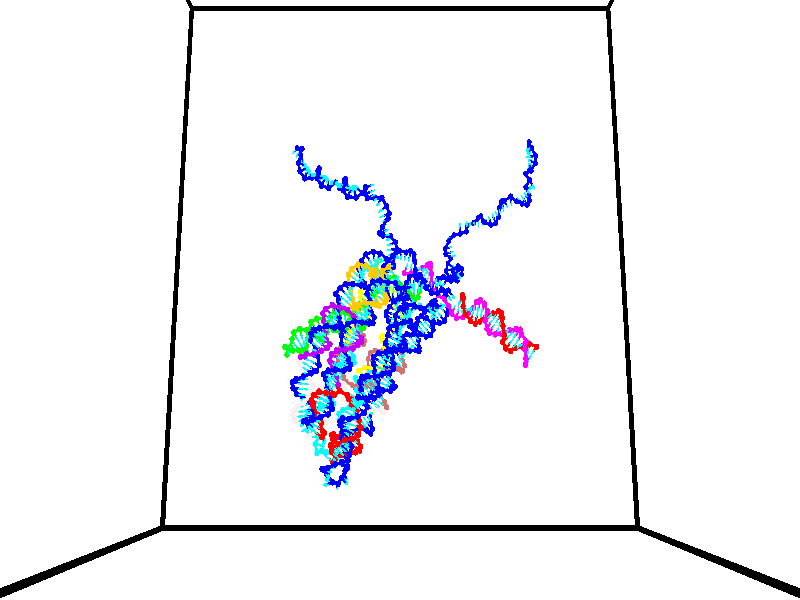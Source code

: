 // switches for output
#declare DRAW_BASES = 1; // possible values are 0, 1; only relevant for DNA ribbons
#declare DRAW_BASES_TYPE = 3; // possible values are 1, 2, 3; only relevant for DNA ribbons
#declare DRAW_FOG = 0; // set to 1 to enable fog

#include "colors.inc"

#include "transforms.inc"
background { rgb <1, 1, 1>}

#default {
   normal{
       ripples 0.25
       frequency 0.20
       turbulence 0.2
       lambda 5
   }
	finish {
		phong 0.1
		phong_size 40.
	}
}

// original window dimensions: 1024x640


// camera settings

camera {
	sky <0, 0.179814, -0.983701>
	up <0, 0.179814, -0.983701>
	right 1.6 * <1, 0, 0>
	location <35, 92.5046, 58.4545>
	look_at <35, 26.874, 46.4577>
	direction <0, -65.6306, -11.9968>
	angle 67.0682
}


# declare cpy_camera_pos = <35, 92.5046, 58.4545>;
# if (DRAW_FOG = 1)
fog {
	fog_type 2
	up vnormalize(cpy_camera_pos)
	color rgbt<1,1,1,0.3>
	distance 1e-5
	fog_alt 3e-3
	fog_offset 56
}
# end


// LIGHTS

# declare lum = 6;
global_settings {
	ambient_light rgb lum * <0.05, 0.05, 0.05>
	max_trace_level 15
}# declare cpy_direct_light_amount = 0.25;
light_source
{	1000 * <-1, -1.16351, -0.803887>,
	rgb lum * cpy_direct_light_amount
	parallel
}

light_source
{	1000 * <1, 1.16351, 0.803887>,
	rgb lum * cpy_direct_light_amount
	parallel
}

// strand 0

// nucleotide -1

// particle -1
sphere {
	<41.126034, 34.467838, 47.415752> 0.250000
	pigment { color rgbt <1,0,0,0> }
	no_shadow
}
cylinder {
	<40.968452, 34.359409, 47.767052>,  <40.873901, 34.294353, 47.977833>, 0.100000
	pigment { color rgbt <1,0,0,0> }
	no_shadow
}
cylinder {
	<40.968452, 34.359409, 47.767052>,  <41.126034, 34.467838, 47.415752>, 0.100000
	pigment { color rgbt <1,0,0,0> }
	no_shadow
}

// particle -1
sphere {
	<40.968452, 34.359409, 47.767052> 0.100000
	pigment { color rgbt <1,0,0,0> }
	no_shadow
}
sphere {
	0, 1
	scale<0.080000,0.200000,0.300000>
	matrix <0.762770, 0.436699, 0.476945,
		-0.512816, 0.857796, 0.034725,
		-0.393957, -0.271072, 0.878247,
		40.850266, 34.278088, 48.030525>
	pigment { color rgbt <0,1,1,0> }
	no_shadow
}
cylinder {
	<41.147938, 35.047119, 47.795456>,  <41.126034, 34.467838, 47.415752>, 0.130000
	pigment { color rgbt <1,0,0,0> }
	no_shadow
}

// nucleotide -1

// particle -1
sphere {
	<41.147938, 35.047119, 47.795456> 0.250000
	pigment { color rgbt <1,0,0,0> }
	no_shadow
}
cylinder {
	<41.142120, 34.752964, 48.066452>,  <41.138630, 34.576469, 48.229050>, 0.100000
	pigment { color rgbt <1,0,0,0> }
	no_shadow
}
cylinder {
	<41.142120, 34.752964, 48.066452>,  <41.147938, 35.047119, 47.795456>, 0.100000
	pigment { color rgbt <1,0,0,0> }
	no_shadow
}

// particle -1
sphere {
	<41.142120, 34.752964, 48.066452> 0.100000
	pigment { color rgbt <1,0,0,0> }
	no_shadow
}
sphere {
	0, 1
	scale<0.080000,0.200000,0.300000>
	matrix <0.748150, 0.441518, 0.495311,
		-0.663370, 0.514062, 0.543764,
		-0.014539, -0.735392, 0.677486,
		41.137760, 34.532345, 48.269699>
	pigment { color rgbt <0,1,1,0> }
	no_shadow
}
cylinder {
	<41.064068, 35.334175, 48.505383>,  <41.147938, 35.047119, 47.795456>, 0.130000
	pigment { color rgbt <1,0,0,0> }
	no_shadow
}

// nucleotide -1

// particle -1
sphere {
	<41.064068, 35.334175, 48.505383> 0.250000
	pigment { color rgbt <1,0,0,0> }
	no_shadow
}
cylinder {
	<41.202312, 34.961384, 48.549141>,  <41.285259, 34.737709, 48.575394>, 0.100000
	pigment { color rgbt <1,0,0,0> }
	no_shadow
}
cylinder {
	<41.202312, 34.961384, 48.549141>,  <41.064068, 35.334175, 48.505383>, 0.100000
	pigment { color rgbt <1,0,0,0> }
	no_shadow
}

// particle -1
sphere {
	<41.202312, 34.961384, 48.549141> 0.100000
	pigment { color rgbt <1,0,0,0> }
	no_shadow
}
sphere {
	0, 1
	scale<0.080000,0.200000,0.300000>
	matrix <0.812199, 0.355485, 0.462561,
		-0.469986, -0.071016, 0.879812,
		0.345610, -0.931980, 0.109394,
		41.305996, 34.681789, 48.581959>
	pigment { color rgbt <0,1,1,0> }
	no_shadow
}
cylinder {
	<41.268749, 35.387531, 49.182095>,  <41.064068, 35.334175, 48.505383>, 0.130000
	pigment { color rgbt <1,0,0,0> }
	no_shadow
}

// nucleotide -1

// particle -1
sphere {
	<41.268749, 35.387531, 49.182095> 0.250000
	pigment { color rgbt <1,0,0,0> }
	no_shadow
}
cylinder {
	<41.460026, 35.091110, 48.993553>,  <41.574791, 34.913258, 48.880428>, 0.100000
	pigment { color rgbt <1,0,0,0> }
	no_shadow
}
cylinder {
	<41.460026, 35.091110, 48.993553>,  <41.268749, 35.387531, 49.182095>, 0.100000
	pigment { color rgbt <1,0,0,0> }
	no_shadow
}

// particle -1
sphere {
	<41.460026, 35.091110, 48.993553> 0.100000
	pigment { color rgbt <1,0,0,0> }
	no_shadow
}
sphere {
	0, 1
	scale<0.080000,0.200000,0.300000>
	matrix <0.863880, 0.300163, 0.404492,
		-0.158267, -0.600618, 0.783715,
		0.478187, -0.741054, -0.471356,
		41.603481, 34.868793, 48.852146>
	pigment { color rgbt <0,1,1,0> }
	no_shadow
}
cylinder {
	<41.764114, 35.230442, 49.669796>,  <41.268749, 35.387531, 49.182095>, 0.130000
	pigment { color rgbt <1,0,0,0> }
	no_shadow
}

// nucleotide -1

// particle -1
sphere {
	<41.764114, 35.230442, 49.669796> 0.250000
	pigment { color rgbt <1,0,0,0> }
	no_shadow
}
cylinder {
	<41.901203, 35.045654, 49.342594>,  <41.983456, 34.934784, 49.146275>, 0.100000
	pigment { color rgbt <1,0,0,0> }
	no_shadow
}
cylinder {
	<41.901203, 35.045654, 49.342594>,  <41.764114, 35.230442, 49.669796>, 0.100000
	pigment { color rgbt <1,0,0,0> }
	no_shadow
}

// particle -1
sphere {
	<41.901203, 35.045654, 49.342594> 0.100000
	pigment { color rgbt <1,0,0,0> }
	no_shadow
}
sphere {
	0, 1
	scale<0.080000,0.200000,0.300000>
	matrix <0.929228, 0.294725, 0.222874,
		0.138125, -0.836495, 0.530282,
		0.342720, -0.461968, -0.818003,
		42.004021, 34.907063, 49.097195>
	pigment { color rgbt <0,1,1,0> }
	no_shadow
}
cylinder {
	<42.273228, 34.745373, 49.858852>,  <41.764114, 35.230442, 49.669796>, 0.130000
	pigment { color rgbt <1,0,0,0> }
	no_shadow
}

// nucleotide -1

// particle -1
sphere {
	<42.273228, 34.745373, 49.858852> 0.250000
	pigment { color rgbt <1,0,0,0> }
	no_shadow
}
cylinder {
	<42.370731, 34.818607, 49.477894>,  <42.429234, 34.862549, 49.249317>, 0.100000
	pigment { color rgbt <1,0,0,0> }
	no_shadow
}
cylinder {
	<42.370731, 34.818607, 49.477894>,  <42.273228, 34.745373, 49.858852>, 0.100000
	pigment { color rgbt <1,0,0,0> }
	no_shadow
}

// particle -1
sphere {
	<42.370731, 34.818607, 49.477894> 0.100000
	pigment { color rgbt <1,0,0,0> }
	no_shadow
}
sphere {
	0, 1
	scale<0.080000,0.200000,0.300000>
	matrix <0.903236, 0.314775, 0.291686,
		0.353196, -0.931341, -0.088643,
		0.243756, 0.183087, -0.952398,
		42.443859, 34.873535, 49.192173>
	pigment { color rgbt <0,1,1,0> }
	no_shadow
}
cylinder {
	<42.799427, 34.264297, 49.593754>,  <42.273228, 34.745373, 49.858852>, 0.130000
	pigment { color rgbt <1,0,0,0> }
	no_shadow
}

// nucleotide -1

// particle -1
sphere {
	<42.799427, 34.264297, 49.593754> 0.250000
	pigment { color rgbt <1,0,0,0> }
	no_shadow
}
cylinder {
	<42.839542, 34.566799, 49.335136>,  <42.863609, 34.748299, 49.179966>, 0.100000
	pigment { color rgbt <1,0,0,0> }
	no_shadow
}
cylinder {
	<42.839542, 34.566799, 49.335136>,  <42.799427, 34.264297, 49.593754>, 0.100000
	pigment { color rgbt <1,0,0,0> }
	no_shadow
}

// particle -1
sphere {
	<42.839542, 34.566799, 49.335136> 0.100000
	pigment { color rgbt <1,0,0,0> }
	no_shadow
}
sphere {
	0, 1
	scale<0.080000,0.200000,0.300000>
	matrix <0.879688, 0.236210, 0.412739,
		0.464857, -0.610151, -0.641579,
		0.100286, 0.756254, -0.646547,
		42.869629, 34.793674, 49.141171>
	pigment { color rgbt <0,1,1,0> }
	no_shadow
}
cylinder {
	<43.339333, 34.041183, 49.192547>,  <42.799427, 34.264297, 49.593754>, 0.130000
	pigment { color rgbt <1,0,0,0> }
	no_shadow
}

// nucleotide -1

// particle -1
sphere {
	<43.339333, 34.041183, 49.192547> 0.250000
	pigment { color rgbt <1,0,0,0> }
	no_shadow
}
cylinder {
	<43.293045, 34.437065, 49.158836>,  <43.265274, 34.674595, 49.138611>, 0.100000
	pigment { color rgbt <1,0,0,0> }
	no_shadow
}
cylinder {
	<43.293045, 34.437065, 49.158836>,  <43.339333, 34.041183, 49.192547>, 0.100000
	pigment { color rgbt <1,0,0,0> }
	no_shadow
}

// particle -1
sphere {
	<43.293045, 34.437065, 49.158836> 0.100000
	pigment { color rgbt <1,0,0,0> }
	no_shadow
}
sphere {
	0, 1
	scale<0.080000,0.200000,0.300000>
	matrix <0.829028, 0.142968, 0.540623,
		0.547104, -0.007308, -0.837033,
		-0.115718, 0.989700, -0.084277,
		43.258331, 34.733974, 49.133553>
	pigment { color rgbt <0,1,1,0> }
	no_shadow
}
cylinder {
	<44.085705, 34.318630, 48.933945>,  <43.339333, 34.041183, 49.192547>, 0.130000
	pigment { color rgbt <1,0,0,0> }
	no_shadow
}

// nucleotide -1

// particle -1
sphere {
	<44.085705, 34.318630, 48.933945> 0.250000
	pigment { color rgbt <1,0,0,0> }
	no_shadow
}
cylinder {
	<43.890568, 34.630238, 49.091496>,  <43.773487, 34.817204, 49.186028>, 0.100000
	pigment { color rgbt <1,0,0,0> }
	no_shadow
}
cylinder {
	<43.890568, 34.630238, 49.091496>,  <44.085705, 34.318630, 48.933945>, 0.100000
	pigment { color rgbt <1,0,0,0> }
	no_shadow
}

// particle -1
sphere {
	<43.890568, 34.630238, 49.091496> 0.100000
	pigment { color rgbt <1,0,0,0> }
	no_shadow
}
sphere {
	0, 1
	scale<0.080000,0.200000,0.300000>
	matrix <0.822548, 0.259154, 0.506214,
		0.292275, 0.570937, -0.767207,
		-0.487842, 0.779018, 0.393879,
		43.744217, 34.863945, 49.209660>
	pigment { color rgbt <0,1,1,0> }
	no_shadow
}
cylinder {
	<44.528461, 34.841545, 48.808426>,  <44.085705, 34.318630, 48.933945>, 0.130000
	pigment { color rgbt <1,0,0,0> }
	no_shadow
}

// nucleotide -1

// particle -1
sphere {
	<44.528461, 34.841545, 48.808426> 0.250000
	pigment { color rgbt <1,0,0,0> }
	no_shadow
}
cylinder {
	<44.279823, 34.947590, 49.103271>,  <44.130642, 35.011215, 49.280178>, 0.100000
	pigment { color rgbt <1,0,0,0> }
	no_shadow
}
cylinder {
	<44.279823, 34.947590, 49.103271>,  <44.528461, 34.841545, 48.808426>, 0.100000
	pigment { color rgbt <1,0,0,0> }
	no_shadow
}

// particle -1
sphere {
	<44.279823, 34.947590, 49.103271> 0.100000
	pigment { color rgbt <1,0,0,0> }
	no_shadow
}
sphere {
	0, 1
	scale<0.080000,0.200000,0.300000>
	matrix <0.773583, 0.355806, 0.524377,
		-0.123253, 0.896169, -0.426250,
		-0.621593, 0.265109, 0.737116,
		44.093346, 35.027122, 49.324406>
	pigment { color rgbt <0,1,1,0> }
	no_shadow
}
cylinder {
	<44.705154, 35.410034, 49.068027>,  <44.528461, 34.841545, 48.808426>, 0.130000
	pigment { color rgbt <1,0,0,0> }
	no_shadow
}

// nucleotide -1

// particle -1
sphere {
	<44.705154, 35.410034, 49.068027> 0.250000
	pigment { color rgbt <1,0,0,0> }
	no_shadow
}
cylinder {
	<44.493366, 35.314362, 49.393593>,  <44.366291, 35.256958, 49.588932>, 0.100000
	pigment { color rgbt <1,0,0,0> }
	no_shadow
}
cylinder {
	<44.493366, 35.314362, 49.393593>,  <44.705154, 35.410034, 49.068027>, 0.100000
	pigment { color rgbt <1,0,0,0> }
	no_shadow
}

// particle -1
sphere {
	<44.493366, 35.314362, 49.393593> 0.100000
	pigment { color rgbt <1,0,0,0> }
	no_shadow
}
sphere {
	0, 1
	scale<0.080000,0.200000,0.300000>
	matrix <0.786477, 0.221229, 0.576638,
		-0.317982, 0.945436, 0.070978,
		-0.529472, -0.239183, 0.813911,
		44.334526, 35.242607, 49.637768>
	pigment { color rgbt <0,1,1,0> }
	no_shadow
}
cylinder {
	<44.745716, 35.944778, 49.554302>,  <44.705154, 35.410034, 49.068027>, 0.130000
	pigment { color rgbt <1,0,0,0> }
	no_shadow
}

// nucleotide -1

// particle -1
sphere {
	<44.745716, 35.944778, 49.554302> 0.250000
	pigment { color rgbt <1,0,0,0> }
	no_shadow
}
cylinder {
	<44.648289, 35.621780, 49.769199>,  <44.589832, 35.427982, 49.898136>, 0.100000
	pigment { color rgbt <1,0,0,0> }
	no_shadow
}
cylinder {
	<44.648289, 35.621780, 49.769199>,  <44.745716, 35.944778, 49.554302>, 0.100000
	pigment { color rgbt <1,0,0,0> }
	no_shadow
}

// particle -1
sphere {
	<44.648289, 35.621780, 49.769199> 0.100000
	pigment { color rgbt <1,0,0,0> }
	no_shadow
}
sphere {
	0, 1
	scale<0.080000,0.200000,0.300000>
	matrix <0.753367, 0.191344, 0.629146,
		-0.610829, 0.557982, 0.561732,
		-0.243568, -0.807492, 0.537244,
		44.575218, 35.379532, 49.930374>
	pigment { color rgbt <0,1,1,0> }
	no_shadow
}
cylinder {
	<44.688709, 36.255390, 50.244976>,  <44.745716, 35.944778, 49.554302>, 0.130000
	pigment { color rgbt <1,0,0,0> }
	no_shadow
}

// nucleotide -1

// particle -1
sphere {
	<44.688709, 36.255390, 50.244976> 0.250000
	pigment { color rgbt <1,0,0,0> }
	no_shadow
}
cylinder {
	<44.764740, 35.863384, 50.268471>,  <44.810356, 35.628181, 50.282570>, 0.100000
	pigment { color rgbt <1,0,0,0> }
	no_shadow
}
cylinder {
	<44.764740, 35.863384, 50.268471>,  <44.688709, 36.255390, 50.244976>, 0.100000
	pigment { color rgbt <1,0,0,0> }
	no_shadow
}

// particle -1
sphere {
	<44.764740, 35.863384, 50.268471> 0.100000
	pigment { color rgbt <1,0,0,0> }
	no_shadow
}
sphere {
	0, 1
	scale<0.080000,0.200000,0.300000>
	matrix <0.821604, 0.191532, 0.536919,
		-0.537437, -0.053792, 0.841586,
		0.190073, -0.980011, 0.058740,
		44.821762, 35.569382, 50.286095>
	pigment { color rgbt <0,1,1,0> }
	no_shadow
}
cylinder {
	<44.811958, 36.167091, 50.928234>,  <44.688709, 36.255390, 50.244976>, 0.130000
	pigment { color rgbt <1,0,0,0> }
	no_shadow
}

// nucleotide -1

// particle -1
sphere {
	<44.811958, 36.167091, 50.928234> 0.250000
	pigment { color rgbt <1,0,0,0> }
	no_shadow
}
cylinder {
	<44.983219, 35.841915, 50.770344>,  <45.085976, 35.646809, 50.675610>, 0.100000
	pigment { color rgbt <1,0,0,0> }
	no_shadow
}
cylinder {
	<44.983219, 35.841915, 50.770344>,  <44.811958, 36.167091, 50.928234>, 0.100000
	pigment { color rgbt <1,0,0,0> }
	no_shadow
}

// particle -1
sphere {
	<44.983219, 35.841915, 50.770344> 0.100000
	pigment { color rgbt <1,0,0,0> }
	no_shadow
}
sphere {
	0, 1
	scale<0.080000,0.200000,0.300000>
	matrix <0.746992, 0.072541, 0.660863,
		-0.508610, -0.577808, 0.638321,
		0.428157, -0.812942, -0.394723,
		45.111668, 35.598034, 50.651928>
	pigment { color rgbt <0,1,1,0> }
	no_shadow
}
cylinder {
	<44.727016, 35.686749, 51.421539>,  <44.811958, 36.167091, 50.928234>, 0.130000
	pigment { color rgbt <1,0,0,0> }
	no_shadow
}

// nucleotide -1

// particle -1
sphere {
	<44.727016, 35.686749, 51.421539> 0.250000
	pigment { color rgbt <1,0,0,0> }
	no_shadow
}
cylinder {
	<45.031139, 35.577606, 51.185749>,  <45.213615, 35.512119, 51.044277>, 0.100000
	pigment { color rgbt <1,0,0,0> }
	no_shadow
}
cylinder {
	<45.031139, 35.577606, 51.185749>,  <44.727016, 35.686749, 51.421539>, 0.100000
	pigment { color rgbt <1,0,0,0> }
	no_shadow
}

// particle -1
sphere {
	<45.031139, 35.577606, 51.185749> 0.100000
	pigment { color rgbt <1,0,0,0> }
	no_shadow
}
sphere {
	0, 1
	scale<0.080000,0.200000,0.300000>
	matrix <0.623121, 0.050106, 0.780519,
		-0.183435, -0.960748, 0.208121,
		0.760310, -0.272859, -0.589472,
		45.259232, 35.495747, 51.008907>
	pigment { color rgbt <0,1,1,0> }
	no_shadow
}
cylinder {
	<45.070141, 35.372490, 51.913467>,  <44.727016, 35.686749, 51.421539>, 0.130000
	pigment { color rgbt <1,0,0,0> }
	no_shadow
}

// nucleotide -1

// particle -1
sphere {
	<45.070141, 35.372490, 51.913467> 0.250000
	pigment { color rgbt <1,0,0,0> }
	no_shadow
}
cylinder {
	<45.343266, 35.420830, 51.625256>,  <45.507141, 35.449833, 51.452328>, 0.100000
	pigment { color rgbt <1,0,0,0> }
	no_shadow
}
cylinder {
	<45.343266, 35.420830, 51.625256>,  <45.070141, 35.372490, 51.913467>, 0.100000
	pigment { color rgbt <1,0,0,0> }
	no_shadow
}

// particle -1
sphere {
	<45.343266, 35.420830, 51.625256> 0.100000
	pigment { color rgbt <1,0,0,0> }
	no_shadow
}
sphere {
	0, 1
	scale<0.080000,0.200000,0.300000>
	matrix <0.723608, 0.024195, 0.689786,
		0.100792, -0.992376, -0.070926,
		0.682811, 0.120848, -0.720531,
		45.548107, 35.457085, 51.409096>
	pigment { color rgbt <0,1,1,0> }
	no_shadow
}
cylinder {
	<45.593102, 34.941483, 52.085316>,  <45.070141, 35.372490, 51.913467>, 0.130000
	pigment { color rgbt <1,0,0,0> }
	no_shadow
}

// nucleotide -1

// particle -1
sphere {
	<45.593102, 34.941483, 52.085316> 0.250000
	pigment { color rgbt <1,0,0,0> }
	no_shadow
}
cylinder {
	<45.779980, 35.194096, 51.837803>,  <45.892105, 35.345665, 51.689297>, 0.100000
	pigment { color rgbt <1,0,0,0> }
	no_shadow
}
cylinder {
	<45.779980, 35.194096, 51.837803>,  <45.593102, 34.941483, 52.085316>, 0.100000
	pigment { color rgbt <1,0,0,0> }
	no_shadow
}

// particle -1
sphere {
	<45.779980, 35.194096, 51.837803> 0.100000
	pigment { color rgbt <1,0,0,0> }
	no_shadow
}
sphere {
	0, 1
	scale<0.080000,0.200000,0.300000>
	matrix <0.802436, -0.008997, 0.596670,
		0.371252, -0.775293, -0.510972,
		0.467192, 0.631537, -0.618783,
		45.920135, 35.383556, 51.652168>
	pigment { color rgbt <0,1,1,0> }
	no_shadow
}
cylinder {
	<46.126656, 34.576260, 51.760376>,  <45.593102, 34.941483, 52.085316>, 0.130000
	pigment { color rgbt <1,0,0,0> }
	no_shadow
}

// nucleotide -1

// particle -1
sphere {
	<46.126656, 34.576260, 51.760376> 0.250000
	pigment { color rgbt <1,0,0,0> }
	no_shadow
}
cylinder {
	<46.221607, 34.964725, 51.751492>,  <46.278580, 35.197803, 51.746159>, 0.100000
	pigment { color rgbt <1,0,0,0> }
	no_shadow
}
cylinder {
	<46.221607, 34.964725, 51.751492>,  <46.126656, 34.576260, 51.760376>, 0.100000
	pigment { color rgbt <1,0,0,0> }
	no_shadow
}

// particle -1
sphere {
	<46.221607, 34.964725, 51.751492> 0.100000
	pigment { color rgbt <1,0,0,0> }
	no_shadow
}
sphere {
	0, 1
	scale<0.080000,0.200000,0.300000>
	matrix <0.870503, -0.202518, 0.448566,
		0.431131, -0.125821, -0.893474,
		0.237383, 0.971162, -0.022216,
		46.292824, 35.256073, 51.744827>
	pigment { color rgbt <0,1,1,0> }
	no_shadow
}
cylinder {
	<46.839180, 34.529694, 51.727459>,  <46.126656, 34.576260, 51.760376>, 0.130000
	pigment { color rgbt <1,0,0,0> }
	no_shadow
}

// nucleotide -1

// particle -1
sphere {
	<46.839180, 34.529694, 51.727459> 0.250000
	pigment { color rgbt <1,0,0,0> }
	no_shadow
}
cylinder {
	<46.794888, 34.919926, 51.803337>,  <46.768311, 35.154064, 51.848862>, 0.100000
	pigment { color rgbt <1,0,0,0> }
	no_shadow
}
cylinder {
	<46.794888, 34.919926, 51.803337>,  <46.839180, 34.529694, 51.727459>, 0.100000
	pigment { color rgbt <1,0,0,0> }
	no_shadow
}

// particle -1
sphere {
	<46.794888, 34.919926, 51.803337> 0.100000
	pigment { color rgbt <1,0,0,0> }
	no_shadow
}
sphere {
	0, 1
	scale<0.080000,0.200000,0.300000>
	matrix <0.893542, 0.014164, 0.448756,
		0.435111, 0.219189, -0.873290,
		-0.110732, 0.975580, 0.189691,
		46.761669, 35.212601, 51.860245>
	pigment { color rgbt <0,1,1,0> }
	no_shadow
}
cylinder {
	<47.442146, 34.804131, 51.494953>,  <46.839180, 34.529694, 51.727459>, 0.130000
	pigment { color rgbt <1,0,0,0> }
	no_shadow
}

// nucleotide -1

// particle -1
sphere {
	<47.442146, 34.804131, 51.494953> 0.250000
	pigment { color rgbt <1,0,0,0> }
	no_shadow
}
cylinder {
	<47.292706, 35.026863, 51.791698>,  <47.203041, 35.160503, 51.969746>, 0.100000
	pigment { color rgbt <1,0,0,0> }
	no_shadow
}
cylinder {
	<47.292706, 35.026863, 51.791698>,  <47.442146, 34.804131, 51.494953>, 0.100000
	pigment { color rgbt <1,0,0,0> }
	no_shadow
}

// particle -1
sphere {
	<47.292706, 35.026863, 51.791698> 0.100000
	pigment { color rgbt <1,0,0,0> }
	no_shadow
}
sphere {
	0, 1
	scale<0.080000,0.200000,0.300000>
	matrix <0.872655, -0.060156, 0.484618,
		0.314480, 0.828442, -0.463451,
		-0.373598, 0.556835, 0.741862,
		47.180626, 35.193913, 52.014256>
	pigment { color rgbt <0,1,1,0> }
	no_shadow
}
cylinder {
	<48.066185, 35.062012, 51.732880>,  <47.442146, 34.804131, 51.494953>, 0.130000
	pigment { color rgbt <1,0,0,0> }
	no_shadow
}

// nucleotide -1

// particle -1
sphere {
	<48.066185, 35.062012, 51.732880> 0.250000
	pigment { color rgbt <1,0,0,0> }
	no_shadow
}
cylinder {
	<47.811028, 35.165119, 52.023163>,  <47.657932, 35.226986, 52.197330>, 0.100000
	pigment { color rgbt <1,0,0,0> }
	no_shadow
}
cylinder {
	<47.811028, 35.165119, 52.023163>,  <48.066185, 35.062012, 51.732880>, 0.100000
	pigment { color rgbt <1,0,0,0> }
	no_shadow
}

// particle -1
sphere {
	<47.811028, 35.165119, 52.023163> 0.100000
	pigment { color rgbt <1,0,0,0> }
	no_shadow
}
sphere {
	0, 1
	scale<0.080000,0.200000,0.300000>
	matrix <0.757286, 0.038599, 0.651941,
		0.140041, 0.965435, -0.219829,
		-0.637892, 0.257772, 0.725705,
		47.619659, 35.242451, 52.240875>
	pigment { color rgbt <0,1,1,0> }
	no_shadow
}
// strand 1

// nucleotide -1

// particle -1
sphere {
	<24.119871, 34.552200, 52.318104> 0.250000
	pigment { color rgbt <0,1,0,0> }
	no_shadow
}
cylinder {
	<24.208139, 34.905994, 52.153675>,  <24.261101, 35.118271, 52.055016>, 0.100000
	pigment { color rgbt <0,1,0,0> }
	no_shadow
}
cylinder {
	<24.208139, 34.905994, 52.153675>,  <24.119871, 34.552200, 52.318104>, 0.100000
	pigment { color rgbt <0,1,0,0> }
	no_shadow
}

// particle -1
sphere {
	<24.208139, 34.905994, 52.153675> 0.100000
	pigment { color rgbt <0,1,0,0> }
	no_shadow
}
sphere {
	0, 1
	scale<0.080000,0.200000,0.300000>
	matrix <0.716717, -0.432908, -0.546724,
		-0.661529, -0.173978, -0.729459,
		0.220671, 0.884490, -0.411074,
		24.274340, 35.171341, 52.030354>
	pigment { color rgbt <0,1,1,0> }
	no_shadow
}
cylinder {
	<24.443813, 34.498959, 51.696564>,  <24.119871, 34.552200, 52.318104>, 0.130000
	pigment { color rgbt <0,1,0,0> }
	no_shadow
}

// nucleotide -1

// particle -1
sphere {
	<24.443813, 34.498959, 51.696564> 0.250000
	pigment { color rgbt <0,1,0,0> }
	no_shadow
}
cylinder {
	<24.562635, 34.866962, 51.798809>,  <24.633928, 35.087765, 51.860157>, 0.100000
	pigment { color rgbt <0,1,0,0> }
	no_shadow
}
cylinder {
	<24.562635, 34.866962, 51.798809>,  <24.443813, 34.498959, 51.696564>, 0.100000
	pigment { color rgbt <0,1,0,0> }
	no_shadow
}

// particle -1
sphere {
	<24.562635, 34.866962, 51.798809> 0.100000
	pigment { color rgbt <0,1,0,0> }
	no_shadow
}
sphere {
	0, 1
	scale<0.080000,0.200000,0.300000>
	matrix <0.823219, -0.111119, -0.556743,
		-0.483806, 0.375810, -0.790379,
		0.297056, 0.920010, 0.255614,
		24.651752, 35.142967, 51.875492>
	pigment { color rgbt <0,1,1,0> }
	no_shadow
}
cylinder {
	<24.590504, 34.696362, 51.076477>,  <24.443813, 34.498959, 51.696564>, 0.130000
	pigment { color rgbt <0,1,0,0> }
	no_shadow
}

// nucleotide -1

// particle -1
sphere {
	<24.590504, 34.696362, 51.076477> 0.250000
	pigment { color rgbt <0,1,0,0> }
	no_shadow
}
cylinder {
	<24.763329, 34.966518, 51.315529>,  <24.867023, 35.128613, 51.458961>, 0.100000
	pigment { color rgbt <0,1,0,0> }
	no_shadow
}
cylinder {
	<24.763329, 34.966518, 51.315529>,  <24.590504, 34.696362, 51.076477>, 0.100000
	pigment { color rgbt <0,1,0,0> }
	no_shadow
}

// particle -1
sphere {
	<24.763329, 34.966518, 51.315529> 0.100000
	pigment { color rgbt <0,1,0,0> }
	no_shadow
}
sphere {
	0, 1
	scale<0.080000,0.200000,0.300000>
	matrix <0.804260, 0.011261, -0.594170,
		-0.408028, 0.737372, -0.538326,
		0.432063, 0.675393, 0.597634,
		24.892948, 35.169136, 51.494820>
	pigment { color rgbt <0,1,1,0> }
	no_shadow
}
cylinder {
	<24.841837, 35.178341, 50.604465>,  <24.590504, 34.696362, 51.076477>, 0.130000
	pigment { color rgbt <0,1,0,0> }
	no_shadow
}

// nucleotide -1

// particle -1
sphere {
	<24.841837, 35.178341, 50.604465> 0.250000
	pigment { color rgbt <0,1,0,0> }
	no_shadow
}
cylinder {
	<25.069523, 35.198013, 50.932751>,  <25.206135, 35.209816, 51.129723>, 0.100000
	pigment { color rgbt <0,1,0,0> }
	no_shadow
}
cylinder {
	<25.069523, 35.198013, 50.932751>,  <24.841837, 35.178341, 50.604465>, 0.100000
	pigment { color rgbt <0,1,0,0> }
	no_shadow
}

// particle -1
sphere {
	<25.069523, 35.198013, 50.932751> 0.100000
	pigment { color rgbt <0,1,0,0> }
	no_shadow
}
sphere {
	0, 1
	scale<0.080000,0.200000,0.300000>
	matrix <0.810356, -0.202296, -0.549908,
		0.138982, 0.978089, -0.155004,
		0.569216, 0.049182, 0.820716,
		25.240288, 35.212769, 51.178967>
	pigment { color rgbt <0,1,1,0> }
	no_shadow
}
cylinder {
	<25.462250, 35.554886, 50.369694>,  <24.841837, 35.178341, 50.604465>, 0.130000
	pigment { color rgbt <0,1,0,0> }
	no_shadow
}

// nucleotide -1

// particle -1
sphere {
	<25.462250, 35.554886, 50.369694> 0.250000
	pigment { color rgbt <0,1,0,0> }
	no_shadow
}
cylinder {
	<25.560402, 35.396599, 50.723686>,  <25.619293, 35.301628, 50.936081>, 0.100000
	pigment { color rgbt <0,1,0,0> }
	no_shadow
}
cylinder {
	<25.560402, 35.396599, 50.723686>,  <25.462250, 35.554886, 50.369694>, 0.100000
	pigment { color rgbt <0,1,0,0> }
	no_shadow
}

// particle -1
sphere {
	<25.560402, 35.396599, 50.723686> 0.100000
	pigment { color rgbt <0,1,0,0> }
	no_shadow
}
sphere {
	0, 1
	scale<0.080000,0.200000,0.300000>
	matrix <0.945147, -0.105378, -0.309179,
		0.215606, 0.912307, 0.348152,
		0.245379, -0.395716, 0.884985,
		25.634016, 35.277885, 50.989182>
	pigment { color rgbt <0,1,1,0> }
	no_shadow
}
cylinder {
	<26.125725, 35.860931, 50.503483>,  <25.462250, 35.554886, 50.369694>, 0.130000
	pigment { color rgbt <0,1,0,0> }
	no_shadow
}

// nucleotide -1

// particle -1
sphere {
	<26.125725, 35.860931, 50.503483> 0.250000
	pigment { color rgbt <0,1,0,0> }
	no_shadow
}
cylinder {
	<26.109842, 35.512516, 50.699326>,  <26.100313, 35.303467, 50.816830>, 0.100000
	pigment { color rgbt <0,1,0,0> }
	no_shadow
}
cylinder {
	<26.109842, 35.512516, 50.699326>,  <26.125725, 35.860931, 50.503483>, 0.100000
	pigment { color rgbt <0,1,0,0> }
	no_shadow
}

// particle -1
sphere {
	<26.109842, 35.512516, 50.699326> 0.100000
	pigment { color rgbt <0,1,0,0> }
	no_shadow
}
sphere {
	0, 1
	scale<0.080000,0.200000,0.300000>
	matrix <0.929138, -0.212448, -0.302603,
		0.367595, 0.442897, 0.817751,
		-0.039707, -0.871039, 0.489607,
		26.097931, 35.251205, 50.846207>
	pigment { color rgbt <0,1,1,0> }
	no_shadow
}
cylinder {
	<26.762165, 35.809341, 50.878719>,  <26.125725, 35.860931, 50.503483>, 0.130000
	pigment { color rgbt <0,1,0,0> }
	no_shadow
}

// nucleotide -1

// particle -1
sphere {
	<26.762165, 35.809341, 50.878719> 0.250000
	pigment { color rgbt <0,1,0,0> }
	no_shadow
}
cylinder {
	<26.638685, 35.431744, 50.925343>,  <26.564598, 35.205185, 50.953316>, 0.100000
	pigment { color rgbt <0,1,0,0> }
	no_shadow
}
cylinder {
	<26.638685, 35.431744, 50.925343>,  <26.762165, 35.809341, 50.878719>, 0.100000
	pigment { color rgbt <0,1,0,0> }
	no_shadow
}

// particle -1
sphere {
	<26.638685, 35.431744, 50.925343> 0.100000
	pigment { color rgbt <0,1,0,0> }
	no_shadow
}
sphere {
	0, 1
	scale<0.080000,0.200000,0.300000>
	matrix <0.871863, -0.329816, -0.362046,
		0.380211, -0.010139, 0.924844,
		-0.308699, -0.943991, 0.116560,
		26.546076, 35.148548, 50.960312>
	pigment { color rgbt <0,1,1,0> }
	no_shadow
}
cylinder {
	<27.277317, 35.421867, 51.197041>,  <26.762165, 35.809341, 50.878719>, 0.130000
	pigment { color rgbt <0,1,0,0> }
	no_shadow
}

// nucleotide -1

// particle -1
sphere {
	<27.277317, 35.421867, 51.197041> 0.250000
	pigment { color rgbt <0,1,0,0> }
	no_shadow
}
cylinder {
	<27.060699, 35.152676, 50.995518>,  <26.930729, 34.991161, 50.874603>, 0.100000
	pigment { color rgbt <0,1,0,0> }
	no_shadow
}
cylinder {
	<27.060699, 35.152676, 50.995518>,  <27.277317, 35.421867, 51.197041>, 0.100000
	pigment { color rgbt <0,1,0,0> }
	no_shadow
}

// particle -1
sphere {
	<27.060699, 35.152676, 50.995518> 0.100000
	pigment { color rgbt <0,1,0,0> }
	no_shadow
}
sphere {
	0, 1
	scale<0.080000,0.200000,0.300000>
	matrix <0.840667, -0.431629, -0.327070,
		0.002653, -0.600660, 0.799500,
		-0.541545, -0.672981, -0.503810,
		26.898235, 34.950783, 50.844376>
	pigment { color rgbt <0,1,1,0> }
	no_shadow
}
cylinder {
	<27.676950, 34.707981, 51.200958>,  <27.277317, 35.421867, 51.197041>, 0.130000
	pigment { color rgbt <0,1,0,0> }
	no_shadow
}

// nucleotide -1

// particle -1
sphere {
	<27.676950, 34.707981, 51.200958> 0.250000
	pigment { color rgbt <0,1,0,0> }
	no_shadow
}
cylinder {
	<27.418724, 34.671150, 50.897705>,  <27.263788, 34.649052, 50.715752>, 0.100000
	pigment { color rgbt <0,1,0,0> }
	no_shadow
}
cylinder {
	<27.418724, 34.671150, 50.897705>,  <27.676950, 34.707981, 51.200958>, 0.100000
	pigment { color rgbt <0,1,0,0> }
	no_shadow
}

// particle -1
sphere {
	<27.418724, 34.671150, 50.897705> 0.100000
	pigment { color rgbt <0,1,0,0> }
	no_shadow
}
sphere {
	0, 1
	scale<0.080000,0.200000,0.300000>
	matrix <0.641647, -0.603751, -0.473047,
		-0.414169, -0.791837, 0.448841,
		-0.645564, -0.092076, -0.758135,
		27.225056, 34.643528, 50.670265>
	pigment { color rgbt <0,1,1,0> }
	no_shadow
}
cylinder {
	<27.650061, 33.936760, 50.991352>,  <27.676950, 34.707981, 51.200958>, 0.130000
	pigment { color rgbt <0,1,0,0> }
	no_shadow
}

// nucleotide -1

// particle -1
sphere {
	<27.650061, 33.936760, 50.991352> 0.250000
	pigment { color rgbt <0,1,0,0> }
	no_shadow
}
cylinder {
	<27.533901, 34.161953, 50.681843>,  <27.464205, 34.297070, 50.496136>, 0.100000
	pigment { color rgbt <0,1,0,0> }
	no_shadow
}
cylinder {
	<27.533901, 34.161953, 50.681843>,  <27.650061, 33.936760, 50.991352>, 0.100000
	pigment { color rgbt <0,1,0,0> }
	no_shadow
}

// particle -1
sphere {
	<27.533901, 34.161953, 50.681843> 0.100000
	pigment { color rgbt <0,1,0,0> }
	no_shadow
}
sphere {
	0, 1
	scale<0.080000,0.200000,0.300000>
	matrix <0.657550, -0.470062, -0.588787,
		-0.695195, -0.679777, -0.233680,
		-0.290399, 0.562978, -0.773772,
		27.446781, 34.330845, 50.449711>
	pigment { color rgbt <0,1,1,0> }
	no_shadow
}
cylinder {
	<27.810505, 33.543262, 50.360416>,  <27.650061, 33.936760, 50.991352>, 0.130000
	pigment { color rgbt <0,1,0,0> }
	no_shadow
}

// nucleotide -1

// particle -1
sphere {
	<27.810505, 33.543262, 50.360416> 0.250000
	pigment { color rgbt <0,1,0,0> }
	no_shadow
}
cylinder {
	<27.745392, 33.901707, 50.195255>,  <27.706324, 34.116772, 50.096161>, 0.100000
	pigment { color rgbt <0,1,0,0> }
	no_shadow
}
cylinder {
	<27.745392, 33.901707, 50.195255>,  <27.810505, 33.543262, 50.360416>, 0.100000
	pigment { color rgbt <0,1,0,0> }
	no_shadow
}

// particle -1
sphere {
	<27.745392, 33.901707, 50.195255> 0.100000
	pigment { color rgbt <0,1,0,0> }
	no_shadow
}
sphere {
	0, 1
	scale<0.080000,0.200000,0.300000>
	matrix <0.794806, -0.128866, -0.593024,
		-0.584624, -0.424711, -0.691257,
		-0.162784, 0.896111, -0.412901,
		27.696556, 34.170540, 50.071384>
	pigment { color rgbt <0,1,1,0> }
	no_shadow
}
cylinder {
	<27.884253, 33.425468, 49.616970>,  <27.810505, 33.543262, 50.360416>, 0.130000
	pigment { color rgbt <0,1,0,0> }
	no_shadow
}

// nucleotide -1

// particle -1
sphere {
	<27.884253, 33.425468, 49.616970> 0.250000
	pigment { color rgbt <0,1,0,0> }
	no_shadow
}
cylinder {
	<27.960737, 33.808125, 49.704853>,  <28.006628, 34.037720, 49.757584>, 0.100000
	pigment { color rgbt <0,1,0,0> }
	no_shadow
}
cylinder {
	<27.960737, 33.808125, 49.704853>,  <27.884253, 33.425468, 49.616970>, 0.100000
	pigment { color rgbt <0,1,0,0> }
	no_shadow
}

// particle -1
sphere {
	<27.960737, 33.808125, 49.704853> 0.100000
	pigment { color rgbt <0,1,0,0> }
	no_shadow
}
sphere {
	0, 1
	scale<0.080000,0.200000,0.300000>
	matrix <0.873409, -0.063690, -0.482804,
		-0.447878, 0.284215, -0.847719,
		0.191212, 0.956643, 0.219710,
		28.018101, 34.095116, 49.770767>
	pigment { color rgbt <0,1,1,0> }
	no_shadow
}
cylinder {
	<28.192522, 33.726788, 49.035595>,  <27.884253, 33.425468, 49.616970>, 0.130000
	pigment { color rgbt <0,1,0,0> }
	no_shadow
}

// nucleotide -1

// particle -1
sphere {
	<28.192522, 33.726788, 49.035595> 0.250000
	pigment { color rgbt <0,1,0,0> }
	no_shadow
}
cylinder {
	<28.321360, 33.981075, 49.316200>,  <28.398663, 34.133648, 49.484562>, 0.100000
	pigment { color rgbt <0,1,0,0> }
	no_shadow
}
cylinder {
	<28.321360, 33.981075, 49.316200>,  <28.192522, 33.726788, 49.035595>, 0.100000
	pigment { color rgbt <0,1,0,0> }
	no_shadow
}

// particle -1
sphere {
	<28.321360, 33.981075, 49.316200> 0.100000
	pigment { color rgbt <0,1,0,0> }
	no_shadow
}
sphere {
	0, 1
	scale<0.080000,0.200000,0.300000>
	matrix <0.899368, 0.025917, -0.436423,
		-0.295623, 0.771487, -0.563396,
		0.322093, 0.635717, 0.701512,
		28.417988, 34.171791, 49.526653>
	pigment { color rgbt <0,1,1,0> }
	no_shadow
}
cylinder {
	<28.574371, 34.201710, 48.661644>,  <28.192522, 33.726788, 49.035595>, 0.130000
	pigment { color rgbt <0,1,0,0> }
	no_shadow
}

// nucleotide -1

// particle -1
sphere {
	<28.574371, 34.201710, 48.661644> 0.250000
	pigment { color rgbt <0,1,0,0> }
	no_shadow
}
cylinder {
	<28.697285, 34.249275, 49.039307>,  <28.771032, 34.277817, 49.265903>, 0.100000
	pigment { color rgbt <0,1,0,0> }
	no_shadow
}
cylinder {
	<28.697285, 34.249275, 49.039307>,  <28.574371, 34.201710, 48.661644>, 0.100000
	pigment { color rgbt <0,1,0,0> }
	no_shadow
}

// particle -1
sphere {
	<28.697285, 34.249275, 49.039307> 0.100000
	pigment { color rgbt <0,1,0,0> }
	no_shadow
}
sphere {
	0, 1
	scale<0.080000,0.200000,0.300000>
	matrix <0.927700, 0.183614, -0.325051,
		-0.212015, 0.975779, -0.053899,
		0.307281, 0.118918, 0.944159,
		28.789469, 34.284950, 49.322556>
	pigment { color rgbt <0,1,1,0> }
	no_shadow
}
cylinder {
	<29.154705, 34.590405, 48.627468>,  <28.574371, 34.201710, 48.661644>, 0.130000
	pigment { color rgbt <0,1,0,0> }
	no_shadow
}

// nucleotide -1

// particle -1
sphere {
	<29.154705, 34.590405, 48.627468> 0.250000
	pigment { color rgbt <0,1,0,0> }
	no_shadow
}
cylinder {
	<29.219145, 34.464798, 49.001728>,  <29.257809, 34.389435, 49.226284>, 0.100000
	pigment { color rgbt <0,1,0,0> }
	no_shadow
}
cylinder {
	<29.219145, 34.464798, 49.001728>,  <29.154705, 34.590405, 48.627468>, 0.100000
	pigment { color rgbt <0,1,0,0> }
	no_shadow
}

// particle -1
sphere {
	<29.219145, 34.464798, 49.001728> 0.100000
	pigment { color rgbt <0,1,0,0> }
	no_shadow
}
sphere {
	0, 1
	scale<0.080000,0.200000,0.300000>
	matrix <0.984997, 0.110588, -0.132483,
		-0.061871, 0.942957, 0.327116,
		0.161101, -0.314012, 0.935651,
		29.267475, 34.370594, 49.282425>
	pigment { color rgbt <0,1,1,0> }
	no_shadow
}
cylinder {
	<29.580017, 35.100479, 48.901253>,  <29.154705, 34.590405, 48.627468>, 0.130000
	pigment { color rgbt <0,1,0,0> }
	no_shadow
}

// nucleotide -1

// particle -1
sphere {
	<29.580017, 35.100479, 48.901253> 0.250000
	pigment { color rgbt <0,1,0,0> }
	no_shadow
}
cylinder {
	<29.620674, 34.773911, 49.128628>,  <29.645069, 34.577969, 49.265053>, 0.100000
	pigment { color rgbt <0,1,0,0> }
	no_shadow
}
cylinder {
	<29.620674, 34.773911, 49.128628>,  <29.580017, 35.100479, 48.901253>, 0.100000
	pigment { color rgbt <0,1,0,0> }
	no_shadow
}

// particle -1
sphere {
	<29.620674, 34.773911, 49.128628> 0.100000
	pigment { color rgbt <0,1,0,0> }
	no_shadow
}
sphere {
	0, 1
	scale<0.080000,0.200000,0.300000>
	matrix <0.994165, 0.104112, -0.028237,
		-0.036127, 0.567987, 0.822244,
		0.101644, -0.816426, 0.568434,
		29.651167, 34.528984, 49.299156>
	pigment { color rgbt <0,1,1,0> }
	no_shadow
}
cylinder {
	<30.299814, 35.170212, 49.344315>,  <29.580017, 35.100479, 48.901253>, 0.130000
	pigment { color rgbt <0,1,0,0> }
	no_shadow
}

// nucleotide -1

// particle -1
sphere {
	<30.299814, 35.170212, 49.344315> 0.250000
	pigment { color rgbt <0,1,0,0> }
	no_shadow
}
cylinder {
	<30.251472, 34.779560, 49.415398>,  <30.222467, 34.545170, 49.458050>, 0.100000
	pigment { color rgbt <0,1,0,0> }
	no_shadow
}
cylinder {
	<30.251472, 34.779560, 49.415398>,  <30.299814, 35.170212, 49.344315>, 0.100000
	pigment { color rgbt <0,1,0,0> }
	no_shadow
}

// particle -1
sphere {
	<30.251472, 34.779560, 49.415398> 0.100000
	pigment { color rgbt <0,1,0,0> }
	no_shadow
}
sphere {
	0, 1
	scale<0.080000,0.200000,0.300000>
	matrix <0.987041, -0.137266, -0.083110,
		0.105561, 0.165363, 0.980567,
		-0.120856, -0.976634, 0.177710,
		30.215216, 34.486568, 49.468712>
	pigment { color rgbt <0,1,1,0> }
	no_shadow
}
cylinder {
	<30.790730, 34.979649, 49.916985>,  <30.299814, 35.170212, 49.344315>, 0.130000
	pigment { color rgbt <0,1,0,0> }
	no_shadow
}

// nucleotide -1

// particle -1
sphere {
	<30.790730, 34.979649, 49.916985> 0.250000
	pigment { color rgbt <0,1,0,0> }
	no_shadow
}
cylinder {
	<30.683739, 34.672611, 49.684002>,  <30.619545, 34.488388, 49.544212>, 0.100000
	pigment { color rgbt <0,1,0,0> }
	no_shadow
}
cylinder {
	<30.683739, 34.672611, 49.684002>,  <30.790730, 34.979649, 49.916985>, 0.100000
	pigment { color rgbt <0,1,0,0> }
	no_shadow
}

// particle -1
sphere {
	<30.683739, 34.672611, 49.684002> 0.100000
	pigment { color rgbt <0,1,0,0> }
	no_shadow
}
sphere {
	0, 1
	scale<0.080000,0.200000,0.300000>
	matrix <0.963564, -0.213328, -0.161355,
		-0.000399, -0.604391, 0.796687,
		-0.267477, -0.767595, -0.582455,
		30.603495, 34.442333, 49.509266>
	pigment { color rgbt <0,1,1,0> }
	no_shadow
}
cylinder {
	<31.084257, 34.405121, 50.134777>,  <30.790730, 34.979649, 49.916985>, 0.130000
	pigment { color rgbt <0,1,0,0> }
	no_shadow
}

// nucleotide -1

// particle -1
sphere {
	<31.084257, 34.405121, 50.134777> 0.250000
	pigment { color rgbt <0,1,0,0> }
	no_shadow
}
cylinder {
	<31.017687, 34.343616, 49.745182>,  <30.977745, 34.306713, 49.511425>, 0.100000
	pigment { color rgbt <0,1,0,0> }
	no_shadow
}
cylinder {
	<31.017687, 34.343616, 49.745182>,  <31.084257, 34.405121, 50.134777>, 0.100000
	pigment { color rgbt <0,1,0,0> }
	no_shadow
}

// particle -1
sphere {
	<31.017687, 34.343616, 49.745182> 0.100000
	pigment { color rgbt <0,1,0,0> }
	no_shadow
}
sphere {
	0, 1
	scale<0.080000,0.200000,0.300000>
	matrix <0.909711, -0.405035, -0.091501,
		-0.380431, -0.901279, 0.207288,
		-0.166427, -0.153763, -0.973991,
		30.967758, 34.297489, 49.452984>
	pigment { color rgbt <0,1,1,0> }
	no_shadow
}
cylinder {
	<31.440334, 33.855927, 50.058910>,  <31.084257, 34.405121, 50.134777>, 0.130000
	pigment { color rgbt <0,1,0,0> }
	no_shadow
}

// nucleotide -1

// particle -1
sphere {
	<31.440334, 33.855927, 50.058910> 0.250000
	pigment { color rgbt <0,1,0,0> }
	no_shadow
}
cylinder {
	<31.366985, 33.955208, 49.678432>,  <31.322975, 34.014778, 49.450146>, 0.100000
	pigment { color rgbt <0,1,0,0> }
	no_shadow
}
cylinder {
	<31.366985, 33.955208, 49.678432>,  <31.440334, 33.855927, 50.058910>, 0.100000
	pigment { color rgbt <0,1,0,0> }
	no_shadow
}

// particle -1
sphere {
	<31.366985, 33.955208, 49.678432> 0.100000
	pigment { color rgbt <0,1,0,0> }
	no_shadow
}
sphere {
	0, 1
	scale<0.080000,0.200000,0.300000>
	matrix <0.933002, -0.260843, -0.247930,
		-0.309649, -0.932929, -0.183744,
		-0.183373, 0.248205, -0.951193,
		31.311974, 34.029671, 49.393074>
	pigment { color rgbt <0,1,1,0> }
	no_shadow
}
cylinder {
	<31.813530, 33.353027, 49.554966>,  <31.440334, 33.855927, 50.058910>, 0.130000
	pigment { color rgbt <0,1,0,0> }
	no_shadow
}

// nucleotide -1

// particle -1
sphere {
	<31.813530, 33.353027, 49.554966> 0.250000
	pigment { color rgbt <0,1,0,0> }
	no_shadow
}
cylinder {
	<31.738375, 33.672897, 49.326855>,  <31.693281, 33.864819, 49.189987>, 0.100000
	pigment { color rgbt <0,1,0,0> }
	no_shadow
}
cylinder {
	<31.738375, 33.672897, 49.326855>,  <31.813530, 33.353027, 49.554966>, 0.100000
	pigment { color rgbt <0,1,0,0> }
	no_shadow
}

// particle -1
sphere {
	<31.738375, 33.672897, 49.326855> 0.100000
	pigment { color rgbt <0,1,0,0> }
	no_shadow
}
sphere {
	0, 1
	scale<0.080000,0.200000,0.300000>
	matrix <0.766349, -0.243805, -0.594363,
		-0.614334, -0.548705, -0.567023,
		-0.187887, 0.799676, -0.570278,
		31.682009, 33.912800, 49.155773>
	pigment { color rgbt <0,1,1,0> }
	no_shadow
}
// strand 2

// nucleotide -1

// particle -1
sphere {
	<24.640242, 34.934303, 34.975075> 0.250000
	pigment { color rgbt <0,0,1,0> }
	no_shadow
}
cylinder {
	<24.508907, 35.185150, 35.257614>,  <24.430107, 35.335659, 35.427135>, 0.100000
	pigment { color rgbt <0,0,1,0> }
	no_shadow
}
cylinder {
	<24.508907, 35.185150, 35.257614>,  <24.640242, 34.934303, 34.975075>, 0.100000
	pigment { color rgbt <0,0,1,0> }
	no_shadow
}

// particle -1
sphere {
	<24.508907, 35.185150, 35.257614> 0.100000
	pigment { color rgbt <0,0,1,0> }
	no_shadow
}
sphere {
	0, 1
	scale<0.080000,0.200000,0.300000>
	matrix <0.876192, -0.077113, 0.475753,
		0.352820, 0.775100, -0.524154,
		-0.328337, 0.627115, 0.706344,
		24.410406, 35.373283, 35.469517>
	pigment { color rgbt <0,1,1,0> }
	no_shadow
}
cylinder {
	<25.178535, 35.213161, 35.140106>,  <24.640242, 34.934303, 34.975075>, 0.130000
	pigment { color rgbt <0,0,1,0> }
	no_shadow
}

// nucleotide -1

// particle -1
sphere {
	<25.178535, 35.213161, 35.140106> 0.250000
	pigment { color rgbt <0,0,1,0> }
	no_shadow
}
cylinder {
	<24.954359, 35.292175, 35.461823>,  <24.819853, 35.339584, 35.654854>, 0.100000
	pigment { color rgbt <0,0,1,0> }
	no_shadow
}
cylinder {
	<24.954359, 35.292175, 35.461823>,  <25.178535, 35.213161, 35.140106>, 0.100000
	pigment { color rgbt <0,0,1,0> }
	no_shadow
}

// particle -1
sphere {
	<24.954359, 35.292175, 35.461823> 0.100000
	pigment { color rgbt <0,0,1,0> }
	no_shadow
}
sphere {
	0, 1
	scale<0.080000,0.200000,0.300000>
	matrix <0.826143, 0.201634, 0.526148,
		-0.058240, 0.959335, -0.276196,
		-0.560443, 0.197535, 0.804291,
		24.786226, 35.351437, 35.703110>
	pigment { color rgbt <0,1,1,0> }
	no_shadow
}
cylinder {
	<25.198978, 35.994900, 35.479038>,  <25.178535, 35.213161, 35.140106>, 0.130000
	pigment { color rgbt <0,0,1,0> }
	no_shadow
}

// nucleotide -1

// particle -1
sphere {
	<25.198978, 35.994900, 35.479038> 0.250000
	pigment { color rgbt <0,0,1,0> }
	no_shadow
}
cylinder {
	<25.122517, 35.746071, 35.782745>,  <25.076639, 35.596771, 35.964970>, 0.100000
	pigment { color rgbt <0,0,1,0> }
	no_shadow
}
cylinder {
	<25.122517, 35.746071, 35.782745>,  <25.198978, 35.994900, 35.479038>, 0.100000
	pigment { color rgbt <0,0,1,0> }
	no_shadow
}

// particle -1
sphere {
	<25.122517, 35.746071, 35.782745> 0.100000
	pigment { color rgbt <0,0,1,0> }
	no_shadow
}
sphere {
	0, 1
	scale<0.080000,0.200000,0.300000>
	matrix <0.644637, 0.503762, 0.575036,
		-0.740205, 0.599370, 0.304718,
		-0.191154, -0.622077, 0.759263,
		25.065170, 35.559448, 36.010525>
	pigment { color rgbt <0,1,1,0> }
	no_shadow
}
cylinder {
	<25.258638, 36.297974, 36.123116>,  <25.198978, 35.994900, 35.479038>, 0.130000
	pigment { color rgbt <0,0,1,0> }
	no_shadow
}

// nucleotide -1

// particle -1
sphere {
	<25.258638, 36.297974, 36.123116> 0.250000
	pigment { color rgbt <0,0,1,0> }
	no_shadow
}
cylinder {
	<25.290686, 35.934235, 36.286411>,  <25.309914, 35.715992, 36.384388>, 0.100000
	pigment { color rgbt <0,0,1,0> }
	no_shadow
}
cylinder {
	<25.290686, 35.934235, 36.286411>,  <25.258638, 36.297974, 36.123116>, 0.100000
	pigment { color rgbt <0,0,1,0> }
	no_shadow
}

// particle -1
sphere {
	<25.290686, 35.934235, 36.286411> 0.100000
	pigment { color rgbt <0,0,1,0> }
	no_shadow
}
sphere {
	0, 1
	scale<0.080000,0.200000,0.300000>
	matrix <0.586059, 0.374266, 0.718651,
		-0.806297, 0.181678, 0.562919,
		0.080119, -0.909350, 0.408244,
		25.314722, 35.661430, 36.408886>
	pigment { color rgbt <0,1,1,0> }
	no_shadow
}
cylinder {
	<25.050686, 36.302532, 36.830162>,  <25.258638, 36.297974, 36.123116>, 0.130000
	pigment { color rgbt <0,0,1,0> }
	no_shadow
}

// nucleotide -1

// particle -1
sphere {
	<25.050686, 36.302532, 36.830162> 0.250000
	pigment { color rgbt <0,0,1,0> }
	no_shadow
}
cylinder {
	<25.314363, 36.004444, 36.789932>,  <25.472570, 35.825592, 36.765793>, 0.100000
	pigment { color rgbt <0,0,1,0> }
	no_shadow
}
cylinder {
	<25.314363, 36.004444, 36.789932>,  <25.050686, 36.302532, 36.830162>, 0.100000
	pigment { color rgbt <0,0,1,0> }
	no_shadow
}

// particle -1
sphere {
	<25.314363, 36.004444, 36.789932> 0.100000
	pigment { color rgbt <0,0,1,0> }
	no_shadow
}
sphere {
	0, 1
	scale<0.080000,0.200000,0.300000>
	matrix <0.599589, 0.440167, 0.668390,
		-0.453825, -0.500904, 0.736979,
		0.659193, -0.745217, -0.100578,
		25.512121, 35.780880, 36.759758>
	pigment { color rgbt <0,1,1,0> }
	no_shadow
}
cylinder {
	<25.187057, 36.176632, 37.471474>,  <25.050686, 36.302532, 36.830162>, 0.130000
	pigment { color rgbt <0,0,1,0> }
	no_shadow
}

// nucleotide -1

// particle -1
sphere {
	<25.187057, 36.176632, 37.471474> 0.250000
	pigment { color rgbt <0,0,1,0> }
	no_shadow
}
cylinder {
	<25.476805, 36.003254, 37.257030>,  <25.650654, 35.899227, 37.128365>, 0.100000
	pigment { color rgbt <0,0,1,0> }
	no_shadow
}
cylinder {
	<25.476805, 36.003254, 37.257030>,  <25.187057, 36.176632, 37.471474>, 0.100000
	pigment { color rgbt <0,0,1,0> }
	no_shadow
}

// particle -1
sphere {
	<25.476805, 36.003254, 37.257030> 0.100000
	pigment { color rgbt <0,0,1,0> }
	no_shadow
}
sphere {
	0, 1
	scale<0.080000,0.200000,0.300000>
	matrix <0.689084, 0.431188, 0.582444,
		-0.021295, -0.791328, 0.611021,
		0.724369, -0.433448, -0.536109,
		25.694115, 35.873219, 37.096199>
	pigment { color rgbt <0,1,1,0> }
	no_shadow
}
cylinder {
	<25.593401, 35.762264, 37.938507>,  <25.187057, 36.176632, 37.471474>, 0.130000
	pigment { color rgbt <0,0,1,0> }
	no_shadow
}

// nucleotide -1

// particle -1
sphere {
	<25.593401, 35.762264, 37.938507> 0.250000
	pigment { color rgbt <0,0,1,0> }
	no_shadow
}
cylinder {
	<25.774349, 35.923817, 37.620453>,  <25.882919, 36.020748, 37.429619>, 0.100000
	pigment { color rgbt <0,0,1,0> }
	no_shadow
}
cylinder {
	<25.774349, 35.923817, 37.620453>,  <25.593401, 35.762264, 37.938507>, 0.100000
	pigment { color rgbt <0,0,1,0> }
	no_shadow
}

// particle -1
sphere {
	<25.774349, 35.923817, 37.620453> 0.100000
	pigment { color rgbt <0,0,1,0> }
	no_shadow
}
sphere {
	0, 1
	scale<0.080000,0.200000,0.300000>
	matrix <0.597950, 0.524132, 0.606417,
		0.661676, -0.749777, -0.004398,
		0.452373, 0.403881, -0.795135,
		25.910061, 36.044979, 37.381912>
	pigment { color rgbt <0,1,1,0> }
	no_shadow
}
cylinder {
	<26.290283, 35.539883, 37.784222>,  <25.593401, 35.762264, 37.938507>, 0.130000
	pigment { color rgbt <0,0,1,0> }
	no_shadow
}

// nucleotide -1

// particle -1
sphere {
	<26.290283, 35.539883, 37.784222> 0.250000
	pigment { color rgbt <0,0,1,0> }
	no_shadow
}
cylinder {
	<26.212275, 35.919472, 37.685085>,  <26.165468, 36.147224, 37.625603>, 0.100000
	pigment { color rgbt <0,0,1,0> }
	no_shadow
}
cylinder {
	<26.212275, 35.919472, 37.685085>,  <26.290283, 35.539883, 37.784222>, 0.100000
	pigment { color rgbt <0,0,1,0> }
	no_shadow
}

// particle -1
sphere {
	<26.212275, 35.919472, 37.685085> 0.100000
	pigment { color rgbt <0,0,1,0> }
	no_shadow
}
sphere {
	0, 1
	scale<0.080000,0.200000,0.300000>
	matrix <0.728960, 0.309304, 0.610695,
		0.656188, -0.061567, -0.752081,
		-0.195023, 0.948968, -0.247842,
		26.153767, 36.204163, 37.610733>
	pigment { color rgbt <0,1,1,0> }
	no_shadow
}
cylinder {
	<27.011446, 35.885365, 37.571423>,  <26.290283, 35.539883, 37.784222>, 0.130000
	pigment { color rgbt <0,0,1,0> }
	no_shadow
}

// nucleotide -1

// particle -1
sphere {
	<27.011446, 35.885365, 37.571423> 0.250000
	pigment { color rgbt <0,0,1,0> }
	no_shadow
}
cylinder {
	<26.735935, 36.129536, 37.727863>,  <26.570629, 36.276039, 37.821728>, 0.100000
	pigment { color rgbt <0,0,1,0> }
	no_shadow
}
cylinder {
	<26.735935, 36.129536, 37.727863>,  <27.011446, 35.885365, 37.571423>, 0.100000
	pigment { color rgbt <0,0,1,0> }
	no_shadow
}

// particle -1
sphere {
	<26.735935, 36.129536, 37.727863> 0.100000
	pigment { color rgbt <0,0,1,0> }
	no_shadow
}
sphere {
	0, 1
	scale<0.080000,0.200000,0.300000>
	matrix <0.700482, 0.421329, 0.576026,
		0.186843, 0.670712, -0.717799,
		-0.688777, 0.610432, 0.391099,
		26.529303, 36.312664, 37.845192>
	pigment { color rgbt <0,1,1,0> }
	no_shadow
}
cylinder {
	<27.141928, 36.584610, 37.378853>,  <27.011446, 35.885365, 37.571423>, 0.130000
	pigment { color rgbt <0,0,1,0> }
	no_shadow
}

// nucleotide -1

// particle -1
sphere {
	<27.141928, 36.584610, 37.378853> 0.250000
	pigment { color rgbt <0,0,1,0> }
	no_shadow
}
cylinder {
	<26.958456, 36.532391, 37.730438>,  <26.848373, 36.501060, 37.941387>, 0.100000
	pigment { color rgbt <0,0,1,0> }
	no_shadow
}
cylinder {
	<26.958456, 36.532391, 37.730438>,  <27.141928, 36.584610, 37.378853>, 0.100000
	pigment { color rgbt <0,0,1,0> }
	no_shadow
}

// particle -1
sphere {
	<26.958456, 36.532391, 37.730438> 0.100000
	pigment { color rgbt <0,0,1,0> }
	no_shadow
}
sphere {
	0, 1
	scale<0.080000,0.200000,0.300000>
	matrix <0.734305, 0.501348, 0.457653,
		-0.500411, 0.855340, -0.134095,
		-0.458677, -0.130548, 0.878961,
		26.820852, 36.493225, 37.994125>
	pigment { color rgbt <0,1,1,0> }
	no_shadow
}
cylinder {
	<27.085112, 37.155430, 37.812138>,  <27.141928, 36.584610, 37.378853>, 0.130000
	pigment { color rgbt <0,0,1,0> }
	no_shadow
}

// nucleotide -1

// particle -1
sphere {
	<27.085112, 37.155430, 37.812138> 0.250000
	pigment { color rgbt <0,0,1,0> }
	no_shadow
}
cylinder {
	<27.167522, 36.836338, 38.038830>,  <27.216969, 36.644882, 38.174843>, 0.100000
	pigment { color rgbt <0,0,1,0> }
	no_shadow
}
cylinder {
	<27.167522, 36.836338, 38.038830>,  <27.085112, 37.155430, 37.812138>, 0.100000
	pigment { color rgbt <0,0,1,0> }
	no_shadow
}

// particle -1
sphere {
	<27.167522, 36.836338, 38.038830> 0.100000
	pigment { color rgbt <0,0,1,0> }
	no_shadow
}
sphere {
	0, 1
	scale<0.080000,0.200000,0.300000>
	matrix <0.836273, 0.444275, 0.321351,
		-0.508134, 0.407732, 0.758653,
		0.206025, -0.797731, 0.566727,
		27.229330, 36.597019, 38.208847>
	pigment { color rgbt <0,1,1,0> }
	no_shadow
}
cylinder {
	<27.037769, 37.332691, 38.487812>,  <27.085112, 37.155430, 37.812138>, 0.130000
	pigment { color rgbt <0,0,1,0> }
	no_shadow
}

// nucleotide -1

// particle -1
sphere {
	<27.037769, 37.332691, 38.487812> 0.250000
	pigment { color rgbt <0,0,1,0> }
	no_shadow
}
cylinder {
	<27.321144, 37.083714, 38.354740>,  <27.491169, 36.934326, 38.274899>, 0.100000
	pigment { color rgbt <0,0,1,0> }
	no_shadow
}
cylinder {
	<27.321144, 37.083714, 38.354740>,  <27.037769, 37.332691, 38.487812>, 0.100000
	pigment { color rgbt <0,0,1,0> }
	no_shadow
}

// particle -1
sphere {
	<27.321144, 37.083714, 38.354740> 0.100000
	pigment { color rgbt <0,0,1,0> }
	no_shadow
}
sphere {
	0, 1
	scale<0.080000,0.200000,0.300000>
	matrix <0.705083, 0.645031, 0.294606,
		0.031210, -0.443276, 0.895842,
		0.708438, -0.622448, -0.332678,
		27.533676, 36.896980, 38.254936>
	pigment { color rgbt <0,1,1,0> }
	no_shadow
}
cylinder {
	<27.473585, 37.231174, 39.060551>,  <27.037769, 37.332691, 38.487812>, 0.130000
	pigment { color rgbt <0,0,1,0> }
	no_shadow
}

// nucleotide -1

// particle -1
sphere {
	<27.473585, 37.231174, 39.060551> 0.250000
	pigment { color rgbt <0,0,1,0> }
	no_shadow
}
cylinder {
	<27.648064, 37.162914, 38.707142>,  <27.752750, 37.121956, 38.495098>, 0.100000
	pigment { color rgbt <0,0,1,0> }
	no_shadow
}
cylinder {
	<27.648064, 37.162914, 38.707142>,  <27.473585, 37.231174, 39.060551>, 0.100000
	pigment { color rgbt <0,0,1,0> }
	no_shadow
}

// particle -1
sphere {
	<27.648064, 37.162914, 38.707142> 0.100000
	pigment { color rgbt <0,0,1,0> }
	no_shadow
}
sphere {
	0, 1
	scale<0.080000,0.200000,0.300000>
	matrix <0.759541, 0.596321, 0.259805,
		0.482526, -0.784396, 0.389732,
		0.436196, -0.170655, -0.883521,
		27.778923, 37.111717, 38.442085>
	pigment { color rgbt <0,1,1,0> }
	no_shadow
}
cylinder {
	<28.127014, 36.869537, 39.158596>,  <27.473585, 37.231174, 39.060551>, 0.130000
	pigment { color rgbt <0,0,1,0> }
	no_shadow
}

// nucleotide -1

// particle -1
sphere {
	<28.127014, 36.869537, 39.158596> 0.250000
	pigment { color rgbt <0,0,1,0> }
	no_shadow
}
cylinder {
	<28.094557, 37.166981, 38.893127>,  <28.075083, 37.345448, 38.733845>, 0.100000
	pigment { color rgbt <0,0,1,0> }
	no_shadow
}
cylinder {
	<28.094557, 37.166981, 38.893127>,  <28.127014, 36.869537, 39.158596>, 0.100000
	pigment { color rgbt <0,0,1,0> }
	no_shadow
}

// particle -1
sphere {
	<28.094557, 37.166981, 38.893127> 0.100000
	pigment { color rgbt <0,0,1,0> }
	no_shadow
}
sphere {
	0, 1
	scale<0.080000,0.200000,0.300000>
	matrix <0.829672, 0.419383, 0.368459,
		0.552323, -0.520733, -0.650981,
		-0.081142, 0.743609, -0.663673,
		28.070215, 37.390064, 38.694027>
	pigment { color rgbt <0,1,1,0> }
	no_shadow
}
cylinder {
	<28.776768, 36.853893, 38.672230>,  <28.127014, 36.869537, 39.158596>, 0.130000
	pigment { color rgbt <0,0,1,0> }
	no_shadow
}

// nucleotide -1

// particle -1
sphere {
	<28.776768, 36.853893, 38.672230> 0.250000
	pigment { color rgbt <0,0,1,0> }
	no_shadow
}
cylinder {
	<28.612356, 37.197102, 38.795422>,  <28.513710, 37.403027, 38.869335>, 0.100000
	pigment { color rgbt <0,0,1,0> }
	no_shadow
}
cylinder {
	<28.612356, 37.197102, 38.795422>,  <28.776768, 36.853893, 38.672230>, 0.100000
	pigment { color rgbt <0,0,1,0> }
	no_shadow
}

// particle -1
sphere {
	<28.612356, 37.197102, 38.795422> 0.100000
	pigment { color rgbt <0,0,1,0> }
	no_shadow
}
sphere {
	0, 1
	scale<0.080000,0.200000,0.300000>
	matrix <0.866302, 0.262436, 0.425026,
		0.283857, 0.441502, -0.851176,
		-0.411029, 0.858023, 0.307980,
		28.489048, 37.454510, 38.887817>
	pigment { color rgbt <0,1,1,0> }
	no_shadow
}
cylinder {
	<29.199444, 37.021664, 39.216457>,  <28.776768, 36.853893, 38.672230>, 0.130000
	pigment { color rgbt <0,0,1,0> }
	no_shadow
}

// nucleotide -1

// particle -1
sphere {
	<29.199444, 37.021664, 39.216457> 0.250000
	pigment { color rgbt <0,0,1,0> }
	no_shadow
}
cylinder {
	<29.078566, 37.391045, 39.121876>,  <29.006039, 37.612675, 39.065128>, 0.100000
	pigment { color rgbt <0,0,1,0> }
	no_shadow
}
cylinder {
	<29.078566, 37.391045, 39.121876>,  <29.199444, 37.021664, 39.216457>, 0.100000
	pigment { color rgbt <0,0,1,0> }
	no_shadow
}

// particle -1
sphere {
	<29.078566, 37.391045, 39.121876> 0.100000
	pigment { color rgbt <0,0,1,0> }
	no_shadow
}
sphere {
	0, 1
	scale<0.080000,0.200000,0.300000>
	matrix <0.744748, 0.383551, 0.546113,
		0.595002, -0.011066, -0.803648,
		-0.302197, 0.923453, -0.236455,
		28.987907, 37.668079, 39.050938>
	pigment { color rgbt <0,1,1,0> }
	no_shadow
}
cylinder {
	<29.796858, 37.467556, 39.006798>,  <29.199444, 37.021664, 39.216457>, 0.130000
	pigment { color rgbt <0,0,1,0> }
	no_shadow
}

// nucleotide -1

// particle -1
sphere {
	<29.796858, 37.467556, 39.006798> 0.250000
	pigment { color rgbt <0,0,1,0> }
	no_shadow
}
cylinder {
	<29.501993, 37.688103, 39.163052>,  <29.325075, 37.820431, 39.256802>, 0.100000
	pigment { color rgbt <0,0,1,0> }
	no_shadow
}
cylinder {
	<29.501993, 37.688103, 39.163052>,  <29.796858, 37.467556, 39.006798>, 0.100000
	pigment { color rgbt <0,0,1,0> }
	no_shadow
}

// particle -1
sphere {
	<29.501993, 37.688103, 39.163052> 0.100000
	pigment { color rgbt <0,0,1,0> }
	no_shadow
}
sphere {
	0, 1
	scale<0.080000,0.200000,0.300000>
	matrix <0.663331, 0.480299, 0.573851,
		0.128781, 0.682138, -0.719794,
		-0.737162, 0.551363, 0.390630,
		29.280844, 37.853512, 39.280239>
	pigment { color rgbt <0,1,1,0> }
	no_shadow
}
cylinder {
	<29.868528, 38.197891, 38.873104>,  <29.796858, 37.467556, 39.006798>, 0.130000
	pigment { color rgbt <0,0,1,0> }
	no_shadow
}

// nucleotide -1

// particle -1
sphere {
	<29.868528, 38.197891, 38.873104> 0.250000
	pigment { color rgbt <0,0,1,0> }
	no_shadow
}
cylinder {
	<29.693672, 38.115612, 39.223328>,  <29.588758, 38.066246, 39.433460>, 0.100000
	pigment { color rgbt <0,0,1,0> }
	no_shadow
}
cylinder {
	<29.693672, 38.115612, 39.223328>,  <29.868528, 38.197891, 38.873104>, 0.100000
	pigment { color rgbt <0,0,1,0> }
	no_shadow
}

// particle -1
sphere {
	<29.693672, 38.115612, 39.223328> 0.100000
	pigment { color rgbt <0,0,1,0> }
	no_shadow
}
sphere {
	0, 1
	scale<0.080000,0.200000,0.300000>
	matrix <0.801445, 0.352702, 0.482998,
		-0.408160, 0.912848, 0.010672,
		-0.437140, -0.205693, 0.875556,
		29.562531, 38.053905, 39.485996>
	pigment { color rgbt <0,1,1,0> }
	no_shadow
}
cylinder {
	<29.822577, 38.869919, 39.230400>,  <29.868528, 38.197891, 38.873104>, 0.130000
	pigment { color rgbt <0,0,1,0> }
	no_shadow
}

// nucleotide -1

// particle -1
sphere {
	<29.822577, 38.869919, 39.230400> 0.250000
	pigment { color rgbt <0,0,1,0> }
	no_shadow
}
cylinder {
	<30.004992, 38.575970, 39.431198>,  <30.114441, 38.399601, 39.551678>, 0.100000
	pigment { color rgbt <0,0,1,0> }
	no_shadow
}
cylinder {
	<30.004992, 38.575970, 39.431198>,  <29.822577, 38.869919, 39.230400>, 0.100000
	pigment { color rgbt <0,0,1,0> }
	no_shadow
}

// particle -1
sphere {
	<30.004992, 38.575970, 39.431198> 0.100000
	pigment { color rgbt <0,0,1,0> }
	no_shadow
}
sphere {
	0, 1
	scale<0.080000,0.200000,0.300000>
	matrix <0.515029, 0.677932, 0.524551,
		-0.725792, 0.019325, 0.687643,
		0.456038, -0.734871, 0.501990,
		30.141804, 38.355507, 39.581795>
	pigment { color rgbt <0,1,1,0> }
	no_shadow
}
cylinder {
	<29.751701, 38.900906, 40.040077>,  <29.822577, 38.869919, 39.230400>, 0.130000
	pigment { color rgbt <0,0,1,0> }
	no_shadow
}

// nucleotide -1

// particle -1
sphere {
	<29.751701, 38.900906, 40.040077> 0.250000
	pigment { color rgbt <0,0,1,0> }
	no_shadow
}
cylinder {
	<30.095430, 38.726048, 39.933895>,  <30.301668, 38.621132, 39.870186>, 0.100000
	pigment { color rgbt <0,0,1,0> }
	no_shadow
}
cylinder {
	<30.095430, 38.726048, 39.933895>,  <29.751701, 38.900906, 40.040077>, 0.100000
	pigment { color rgbt <0,0,1,0> }
	no_shadow
}

// particle -1
sphere {
	<30.095430, 38.726048, 39.933895> 0.100000
	pigment { color rgbt <0,0,1,0> }
	no_shadow
}
sphere {
	0, 1
	scale<0.080000,0.200000,0.300000>
	matrix <0.510413, 0.765856, 0.391080,
		0.032344, -0.471558, 0.881242,
		0.859321, -0.437148, -0.265460,
		30.353226, 38.594902, 39.854256>
	pigment { color rgbt <0,1,1,0> }
	no_shadow
}
cylinder {
	<30.128586, 39.011513, 40.605740>,  <29.751701, 38.900906, 40.040077>, 0.130000
	pigment { color rgbt <0,0,1,0> }
	no_shadow
}

// nucleotide -1

// particle -1
sphere {
	<30.128586, 39.011513, 40.605740> 0.250000
	pigment { color rgbt <0,0,1,0> }
	no_shadow
}
cylinder {
	<30.332962, 39.010918, 40.261894>,  <30.455587, 39.010559, 40.055588>, 0.100000
	pigment { color rgbt <0,0,1,0> }
	no_shadow
}
cylinder {
	<30.332962, 39.010918, 40.261894>,  <30.128586, 39.011513, 40.605740>, 0.100000
	pigment { color rgbt <0,0,1,0> }
	no_shadow
}

// particle -1
sphere {
	<30.332962, 39.010918, 40.261894> 0.100000
	pigment { color rgbt <0,0,1,0> }
	no_shadow
}
sphere {
	0, 1
	scale<0.080000,0.200000,0.300000>
	matrix <0.435363, 0.862710, 0.257274,
		0.741215, -0.505696, 0.441442,
		0.510939, -0.001492, -0.859616,
		30.486244, 39.010471, 40.004009>
	pigment { color rgbt <0,1,1,0> }
	no_shadow
}
cylinder {
	<30.939070, 38.911205, 40.601994>,  <30.128586, 39.011513, 40.605740>, 0.130000
	pigment { color rgbt <0,0,1,0> }
	no_shadow
}

// nucleotide -1

// particle -1
sphere {
	<30.939070, 38.911205, 40.601994> 0.250000
	pigment { color rgbt <0,0,1,0> }
	no_shadow
}
cylinder {
	<30.816074, 39.125443, 40.287392>,  <30.742277, 39.253983, 40.098629>, 0.100000
	pigment { color rgbt <0,0,1,0> }
	no_shadow
}
cylinder {
	<30.816074, 39.125443, 40.287392>,  <30.939070, 38.911205, 40.601994>, 0.100000
	pigment { color rgbt <0,0,1,0> }
	no_shadow
}

// particle -1
sphere {
	<30.816074, 39.125443, 40.287392> 0.100000
	pigment { color rgbt <0,0,1,0> }
	no_shadow
}
sphere {
	0, 1
	scale<0.080000,0.200000,0.300000>
	matrix <0.557134, 0.771397, 0.307486,
		0.771397, -0.343643, -0.535589,
		-0.307486, 0.535589, -0.786509,
		30.723829, 39.286118, 40.051437>
	pigment { color rgbt <0,1,1,0> }
	no_shadow
}
cylinder {
	<31.575037, 39.380196, 40.401623>,  <30.939070, 38.911205, 40.601994>, 0.130000
	pigment { color rgbt <0,0,1,0> }
	no_shadow
}

// nucleotide -1

// particle -1
sphere {
	<31.575037, 39.380196, 40.401623> 0.250000
	pigment { color rgbt <0,0,1,0> }
	no_shadow
}
cylinder {
	<31.252256, 39.543823, 40.231213>,  <31.058588, 39.642002, 40.128967>, 0.100000
	pigment { color rgbt <0,0,1,0> }
	no_shadow
}
cylinder {
	<31.252256, 39.543823, 40.231213>,  <31.575037, 39.380196, 40.401623>, 0.100000
	pigment { color rgbt <0,0,1,0> }
	no_shadow
}

// particle -1
sphere {
	<31.252256, 39.543823, 40.231213> 0.100000
	pigment { color rgbt <0,0,1,0> }
	no_shadow
}
sphere {
	0, 1
	scale<0.080000,0.200000,0.300000>
	matrix <0.368754, 0.912399, 0.177620,
		0.461360, -0.013767, -0.887106,
		-0.806949, 0.409071, -0.426021,
		31.010172, 39.666546, 40.103405>
	pigment { color rgbt <0,1,1,0> }
	no_shadow
}
cylinder {
	<31.811390, 38.949390, 39.784298>,  <31.575037, 39.380196, 40.401623>, 0.130000
	pigment { color rgbt <0,0,1,0> }
	no_shadow
}

// nucleotide -1

// particle -1
sphere {
	<31.811390, 38.949390, 39.784298> 0.250000
	pigment { color rgbt <0,0,1,0> }
	no_shadow
}
cylinder {
	<32.104980, 38.730595, 39.623257>,  <32.281136, 38.599319, 39.526634>, 0.100000
	pigment { color rgbt <0,0,1,0> }
	no_shadow
}
cylinder {
	<32.104980, 38.730595, 39.623257>,  <31.811390, 38.949390, 39.784298>, 0.100000
	pigment { color rgbt <0,0,1,0> }
	no_shadow
}

// particle -1
sphere {
	<32.104980, 38.730595, 39.623257> 0.100000
	pigment { color rgbt <0,0,1,0> }
	no_shadow
}
sphere {
	0, 1
	scale<0.080000,0.200000,0.300000>
	matrix <0.137452, -0.460881, 0.876753,
		-0.665122, -0.698853, -0.263091,
		0.733975, -0.546985, -0.402601,
		32.325172, 38.566498, 39.502476>
	pigment { color rgbt <0,1,1,0> }
	no_shadow
}
cylinder {
	<31.774651, 38.443176, 40.181801>,  <31.811390, 38.949390, 39.784298>, 0.130000
	pigment { color rgbt <0,0,1,0> }
	no_shadow
}

// nucleotide -1

// particle -1
sphere {
	<31.774651, 38.443176, 40.181801> 0.250000
	pigment { color rgbt <0,0,1,0> }
	no_shadow
}
cylinder {
	<32.136768, 38.386818, 40.021507>,  <32.354038, 38.353004, 39.925331>, 0.100000
	pigment { color rgbt <0,0,1,0> }
	no_shadow
}
cylinder {
	<32.136768, 38.386818, 40.021507>,  <31.774651, 38.443176, 40.181801>, 0.100000
	pigment { color rgbt <0,0,1,0> }
	no_shadow
}

// particle -1
sphere {
	<32.136768, 38.386818, 40.021507> 0.100000
	pigment { color rgbt <0,0,1,0> }
	no_shadow
}
sphere {
	0, 1
	scale<0.080000,0.200000,0.300000>
	matrix <0.291160, -0.481100, 0.826903,
		-0.309298, -0.865270, -0.394516,
		0.905296, -0.140892, -0.400735,
		32.408356, 38.344551, 39.901287>
	pigment { color rgbt <0,1,1,0> }
	no_shadow
}
cylinder {
	<31.893103, 37.722992, 40.266808>,  <31.774651, 38.443176, 40.181801>, 0.130000
	pigment { color rgbt <0,0,1,0> }
	no_shadow
}

// nucleotide -1

// particle -1
sphere {
	<31.893103, 37.722992, 40.266808> 0.250000
	pigment { color rgbt <0,0,1,0> }
	no_shadow
}
cylinder {
	<32.236080, 37.917683, 40.200016>,  <32.441868, 38.034496, 40.159943>, 0.100000
	pigment { color rgbt <0,0,1,0> }
	no_shadow
}
cylinder {
	<32.236080, 37.917683, 40.200016>,  <31.893103, 37.722992, 40.266808>, 0.100000
	pigment { color rgbt <0,0,1,0> }
	no_shadow
}

// particle -1
sphere {
	<32.236080, 37.917683, 40.200016> 0.100000
	pigment { color rgbt <0,0,1,0> }
	no_shadow
}
sphere {
	0, 1
	scale<0.080000,0.200000,0.300000>
	matrix <0.425089, -0.487141, 0.762885,
		0.289978, -0.725112, -0.624600,
		0.857445, 0.486731, -0.166977,
		32.493313, 38.063702, 40.149921>
	pigment { color rgbt <0,1,1,0> }
	no_shadow
}
cylinder {
	<32.609283, 37.341766, 40.121101>,  <31.893103, 37.722992, 40.266808>, 0.130000
	pigment { color rgbt <0,0,1,0> }
	no_shadow
}

// nucleotide -1

// particle -1
sphere {
	<32.609283, 37.341766, 40.121101> 0.250000
	pigment { color rgbt <0,0,1,0> }
	no_shadow
}
cylinder {
	<32.649456, 37.685478, 40.321720>,  <32.673557, 37.891705, 40.442093>, 0.100000
	pigment { color rgbt <0,0,1,0> }
	no_shadow
}
cylinder {
	<32.649456, 37.685478, 40.321720>,  <32.609283, 37.341766, 40.121101>, 0.100000
	pigment { color rgbt <0,0,1,0> }
	no_shadow
}

// particle -1
sphere {
	<32.649456, 37.685478, 40.321720> 0.100000
	pigment { color rgbt <0,0,1,0> }
	no_shadow
}
sphere {
	0, 1
	scale<0.080000,0.200000,0.300000>
	matrix <0.529274, -0.472992, 0.704378,
		0.842487, 0.194717, -0.502297,
		0.100428, 0.859281, 0.501548,
		32.679585, 37.943264, 40.472183>
	pigment { color rgbt <0,1,1,0> }
	no_shadow
}
cylinder {
	<33.279408, 37.448524, 40.154587>,  <32.609283, 37.341766, 40.121101>, 0.130000
	pigment { color rgbt <0,0,1,0> }
	no_shadow
}

// nucleotide -1

// particle -1
sphere {
	<33.279408, 37.448524, 40.154587> 0.250000
	pigment { color rgbt <0,0,1,0> }
	no_shadow
}
cylinder {
	<33.093601, 37.589031, 40.479752>,  <32.982117, 37.673336, 40.674850>, 0.100000
	pigment { color rgbt <0,0,1,0> }
	no_shadow
}
cylinder {
	<33.093601, 37.589031, 40.479752>,  <33.279408, 37.448524, 40.154587>, 0.100000
	pigment { color rgbt <0,0,1,0> }
	no_shadow
}

// particle -1
sphere {
	<33.093601, 37.589031, 40.479752> 0.100000
	pigment { color rgbt <0,0,1,0> }
	no_shadow
}
sphere {
	0, 1
	scale<0.080000,0.200000,0.300000>
	matrix <0.505160, -0.648854, 0.569036,
		0.727349, 0.674981, 0.123957,
		-0.464518, 0.351269, 0.812916,
		32.954247, 37.694412, 40.723625>
	pigment { color rgbt <0,1,1,0> }
	no_shadow
}
cylinder {
	<33.717892, 37.305393, 40.784294>,  <33.279408, 37.448524, 40.154587>, 0.130000
	pigment { color rgbt <0,0,1,0> }
	no_shadow
}

// nucleotide -1

// particle -1
sphere {
	<33.717892, 37.305393, 40.784294> 0.250000
	pigment { color rgbt <0,0,1,0> }
	no_shadow
}
cylinder {
	<33.415787, 37.400135, 41.028744>,  <33.234524, 37.456982, 41.175415>, 0.100000
	pigment { color rgbt <0,0,1,0> }
	no_shadow
}
cylinder {
	<33.415787, 37.400135, 41.028744>,  <33.717892, 37.305393, 40.784294>, 0.100000
	pigment { color rgbt <0,0,1,0> }
	no_shadow
}

// particle -1
sphere {
	<33.415787, 37.400135, 41.028744> 0.100000
	pigment { color rgbt <0,0,1,0> }
	no_shadow
}
sphere {
	0, 1
	scale<0.080000,0.200000,0.300000>
	matrix <0.437197, -0.512609, 0.738980,
		0.488300, 0.825308, 0.283603,
		-0.755263, 0.236853, 0.611129,
		33.189209, 37.471191, 41.212082>
	pigment { color rgbt <0,1,1,0> }
	no_shadow
}
cylinder {
	<33.987103, 37.487453, 41.445534>,  <33.717892, 37.305393, 40.784294>, 0.130000
	pigment { color rgbt <0,0,1,0> }
	no_shadow
}

// nucleotide -1

// particle -1
sphere {
	<33.987103, 37.487453, 41.445534> 0.250000
	pigment { color rgbt <0,0,1,0> }
	no_shadow
}
cylinder {
	<33.613285, 37.398800, 41.556889>,  <33.388992, 37.345608, 41.623699>, 0.100000
	pigment { color rgbt <0,0,1,0> }
	no_shadow
}
cylinder {
	<33.613285, 37.398800, 41.556889>,  <33.987103, 37.487453, 41.445534>, 0.100000
	pigment { color rgbt <0,0,1,0> }
	no_shadow
}

// particle -1
sphere {
	<33.613285, 37.398800, 41.556889> 0.100000
	pigment { color rgbt <0,0,1,0> }
	no_shadow
}
sphere {
	0, 1
	scale<0.080000,0.200000,0.300000>
	matrix <0.319882, -0.180569, 0.930092,
		-0.155876, 0.958265, 0.239648,
		-0.934547, -0.221638, 0.278385,
		33.332920, 37.332310, 41.640404>
	pigment { color rgbt <0,1,1,0> }
	no_shadow
}
cylinder {
	<33.880337, 37.887417, 41.985622>,  <33.987103, 37.487453, 41.445534>, 0.130000
	pigment { color rgbt <0,0,1,0> }
	no_shadow
}

// nucleotide -1

// particle -1
sphere {
	<33.880337, 37.887417, 41.985622> 0.250000
	pigment { color rgbt <0,0,1,0> }
	no_shadow
}
cylinder {
	<33.677185, 37.543278, 41.968380>,  <33.555294, 37.336796, 41.958035>, 0.100000
	pigment { color rgbt <0,0,1,0> }
	no_shadow
}
cylinder {
	<33.677185, 37.543278, 41.968380>,  <33.880337, 37.887417, 41.985622>, 0.100000
	pigment { color rgbt <0,0,1,0> }
	no_shadow
}

// particle -1
sphere {
	<33.677185, 37.543278, 41.968380> 0.100000
	pigment { color rgbt <0,0,1,0> }
	no_shadow
}
sphere {
	0, 1
	scale<0.080000,0.200000,0.300000>
	matrix <0.357479, -0.256031, 0.898141,
		-0.783751, 0.440737, 0.437589,
		-0.507881, -0.860348, -0.043110,
		33.524822, 37.285172, 41.955448>
	pigment { color rgbt <0,1,1,0> }
	no_shadow
}
cylinder {
	<33.325779, 37.789734, 42.648163>,  <33.880337, 37.887417, 41.985622>, 0.130000
	pigment { color rgbt <0,0,1,0> }
	no_shadow
}

// nucleotide -1

// particle -1
sphere {
	<33.325779, 37.789734, 42.648163> 0.250000
	pigment { color rgbt <0,0,1,0> }
	no_shadow
}
cylinder {
	<33.478989, 37.468483, 42.465611>,  <33.570915, 37.275734, 42.356079>, 0.100000
	pigment { color rgbt <0,0,1,0> }
	no_shadow
}
cylinder {
	<33.478989, 37.468483, 42.465611>,  <33.325779, 37.789734, 42.648163>, 0.100000
	pigment { color rgbt <0,0,1,0> }
	no_shadow
}

// particle -1
sphere {
	<33.478989, 37.468483, 42.465611> 0.100000
	pigment { color rgbt <0,0,1,0> }
	no_shadow
}
sphere {
	0, 1
	scale<0.080000,0.200000,0.300000>
	matrix <0.384679, -0.310501, 0.869259,
		-0.839831, -0.508504, 0.190018,
		0.383020, -0.803127, -0.456379,
		33.593895, 37.227547, 42.328697>
	pigment { color rgbt <0,1,1,0> }
	no_shadow
}
cylinder {
	<33.064957, 37.148510, 42.984718>,  <33.325779, 37.789734, 42.648163>, 0.130000
	pigment { color rgbt <0,0,1,0> }
	no_shadow
}

// nucleotide -1

// particle -1
sphere {
	<33.064957, 37.148510, 42.984718> 0.250000
	pigment { color rgbt <0,0,1,0> }
	no_shadow
}
cylinder {
	<33.433277, 37.107574, 42.834167>,  <33.654270, 37.083012, 42.743835>, 0.100000
	pigment { color rgbt <0,0,1,0> }
	no_shadow
}
cylinder {
	<33.433277, 37.107574, 42.834167>,  <33.064957, 37.148510, 42.984718>, 0.100000
	pigment { color rgbt <0,0,1,0> }
	no_shadow
}

// particle -1
sphere {
	<33.433277, 37.107574, 42.834167> 0.100000
	pigment { color rgbt <0,0,1,0> }
	no_shadow
}
sphere {
	0, 1
	scale<0.080000,0.200000,0.300000>
	matrix <0.306324, -0.407603, 0.860247,
		-0.241451, -0.907406, -0.343970,
		0.920797, -0.102341, -0.376377,
		33.709515, 37.076874, 42.721256>
	pigment { color rgbt <0,1,1,0> }
	no_shadow
}
cylinder {
	<33.351192, 36.373158, 42.966076>,  <33.064957, 37.148510, 42.984718>, 0.130000
	pigment { color rgbt <0,0,1,0> }
	no_shadow
}

// nucleotide -1

// particle -1
sphere {
	<33.351192, 36.373158, 42.966076> 0.250000
	pigment { color rgbt <0,0,1,0> }
	no_shadow
}
cylinder {
	<33.604759, 36.679241, 43.011002>,  <33.756897, 36.862892, 43.037956>, 0.100000
	pigment { color rgbt <0,0,1,0> }
	no_shadow
}
cylinder {
	<33.604759, 36.679241, 43.011002>,  <33.351192, 36.373158, 42.966076>, 0.100000
	pigment { color rgbt <0,0,1,0> }
	no_shadow
}

// particle -1
sphere {
	<33.604759, 36.679241, 43.011002> 0.100000
	pigment { color rgbt <0,0,1,0> }
	no_shadow
}
sphere {
	0, 1
	scale<0.080000,0.200000,0.300000>
	matrix <0.248981, -0.339401, 0.907092,
		0.732231, -0.547054, -0.405672,
		0.633913, 0.765206, 0.112314,
		33.794933, 36.908802, 43.044697>
	pigment { color rgbt <0,1,1,0> }
	no_shadow
}
cylinder {
	<34.063347, 36.279968, 42.959202>,  <33.351192, 36.373158, 42.966076>, 0.130000
	pigment { color rgbt <0,0,1,0> }
	no_shadow
}

// nucleotide -1

// particle -1
sphere {
	<34.063347, 36.279968, 42.959202> 0.250000
	pigment { color rgbt <0,0,1,0> }
	no_shadow
}
cylinder {
	<33.947865, 36.577160, 43.200741>,  <33.878574, 36.755474, 43.345665>, 0.100000
	pigment { color rgbt <0,0,1,0> }
	no_shadow
}
cylinder {
	<33.947865, 36.577160, 43.200741>,  <34.063347, 36.279968, 42.959202>, 0.100000
	pigment { color rgbt <0,0,1,0> }
	no_shadow
}

// particle -1
sphere {
	<33.947865, 36.577160, 43.200741> 0.100000
	pigment { color rgbt <0,0,1,0> }
	no_shadow
}
sphere {
	0, 1
	scale<0.080000,0.200000,0.300000>
	matrix <0.204439, -0.568314, 0.797010,
		0.935337, 0.353547, 0.012179,
		-0.288702, 0.742983, 0.603844,
		33.861256, 36.800056, 43.381893>
	pigment { color rgbt <0,1,1,0> }
	no_shadow
}
cylinder {
	<34.563576, 36.255211, 43.479382>,  <34.063347, 36.279968, 42.959202>, 0.130000
	pigment { color rgbt <0,0,1,0> }
	no_shadow
}

// nucleotide -1

// particle -1
sphere {
	<34.563576, 36.255211, 43.479382> 0.250000
	pigment { color rgbt <0,0,1,0> }
	no_shadow
}
cylinder {
	<34.243626, 36.440063, 43.632553>,  <34.051655, 36.550976, 43.724457>, 0.100000
	pigment { color rgbt <0,0,1,0> }
	no_shadow
}
cylinder {
	<34.243626, 36.440063, 43.632553>,  <34.563576, 36.255211, 43.479382>, 0.100000
	pigment { color rgbt <0,0,1,0> }
	no_shadow
}

// particle -1
sphere {
	<34.243626, 36.440063, 43.632553> 0.100000
	pigment { color rgbt <0,0,1,0> }
	no_shadow
}
sphere {
	0, 1
	scale<0.080000,0.200000,0.300000>
	matrix <0.062382, -0.570555, 0.818886,
		0.596916, 0.678894, 0.427544,
		-0.799875, 0.462135, 0.382924,
		34.003662, 36.578705, 43.747429>
	pigment { color rgbt <0,1,1,0> }
	no_shadow
}
cylinder {
	<34.710953, 36.515701, 44.103848>,  <34.563576, 36.255211, 43.479382>, 0.130000
	pigment { color rgbt <0,0,1,0> }
	no_shadow
}

// nucleotide -1

// particle -1
sphere {
	<34.710953, 36.515701, 44.103848> 0.250000
	pigment { color rgbt <0,0,1,0> }
	no_shadow
}
cylinder {
	<34.313057, 36.486267, 44.132362>,  <34.074322, 36.468605, 44.149471>, 0.100000
	pigment { color rgbt <0,0,1,0> }
	no_shadow
}
cylinder {
	<34.313057, 36.486267, 44.132362>,  <34.710953, 36.515701, 44.103848>, 0.100000
	pigment { color rgbt <0,0,1,0> }
	no_shadow
}

// particle -1
sphere {
	<34.313057, 36.486267, 44.132362> 0.100000
	pigment { color rgbt <0,0,1,0> }
	no_shadow
}
sphere {
	0, 1
	scale<0.080000,0.200000,0.300000>
	matrix <0.101474, -0.611534, 0.784684,
		-0.014146, 0.787789, 0.615783,
		-0.994738, -0.073587, 0.071289,
		34.014637, 36.464191, 44.153748>
	pigment { color rgbt <0,1,1,0> }
	no_shadow
}
cylinder {
	<34.372696, 36.878204, 44.727055>,  <34.710953, 36.515701, 44.103848>, 0.130000
	pigment { color rgbt <0,0,1,0> }
	no_shadow
}

// nucleotide -1

// particle -1
sphere {
	<34.372696, 36.878204, 44.727055> 0.250000
	pigment { color rgbt <0,0,1,0> }
	no_shadow
}
cylinder {
	<34.186920, 36.545143, 44.606400>,  <34.075455, 36.345306, 44.534004>, 0.100000
	pigment { color rgbt <0,0,1,0> }
	no_shadow
}
cylinder {
	<34.186920, 36.545143, 44.606400>,  <34.372696, 36.878204, 44.727055>, 0.100000
	pigment { color rgbt <0,0,1,0> }
	no_shadow
}

// particle -1
sphere {
	<34.186920, 36.545143, 44.606400> 0.100000
	pigment { color rgbt <0,0,1,0> }
	no_shadow
}
sphere {
	0, 1
	scale<0.080000,0.200000,0.300000>
	matrix <0.165229, -0.416094, 0.894184,
		-0.870053, 0.365457, 0.330830,
		-0.464442, -0.832650, -0.301640,
		34.047588, 36.295349, 44.515907>
	pigment { color rgbt <0,1,1,0> }
	no_shadow
}
cylinder {
	<33.795757, 36.648243, 45.162354>,  <34.372696, 36.878204, 44.727055>, 0.130000
	pigment { color rgbt <0,0,1,0> }
	no_shadow
}

// nucleotide -1

// particle -1
sphere {
	<33.795757, 36.648243, 45.162354> 0.250000
	pigment { color rgbt <0,0,1,0> }
	no_shadow
}
cylinder {
	<33.956551, 36.324497, 44.991077>,  <34.053024, 36.130249, 44.888313>, 0.100000
	pigment { color rgbt <0,0,1,0> }
	no_shadow
}
cylinder {
	<33.956551, 36.324497, 44.991077>,  <33.795757, 36.648243, 45.162354>, 0.100000
	pigment { color rgbt <0,0,1,0> }
	no_shadow
}

// particle -1
sphere {
	<33.956551, 36.324497, 44.991077> 0.100000
	pigment { color rgbt <0,0,1,0> }
	no_shadow
}
sphere {
	0, 1
	scale<0.080000,0.200000,0.300000>
	matrix <0.050831, -0.447188, 0.892995,
		-0.914237, -0.380731, -0.138620,
		0.401980, -0.809362, -0.428189,
		34.077145, 36.081688, 44.862621>
	pigment { color rgbt <0,1,1,0> }
	no_shadow
}
cylinder {
	<33.455574, 36.063408, 45.417183>,  <33.795757, 36.648243, 45.162354>, 0.130000
	pigment { color rgbt <0,0,1,0> }
	no_shadow
}

// nucleotide -1

// particle -1
sphere {
	<33.455574, 36.063408, 45.417183> 0.250000
	pigment { color rgbt <0,0,1,0> }
	no_shadow
}
cylinder {
	<33.816231, 35.901741, 45.355614>,  <34.032623, 35.804741, 45.318672>, 0.100000
	pigment { color rgbt <0,0,1,0> }
	no_shadow
}
cylinder {
	<33.816231, 35.901741, 45.355614>,  <33.455574, 36.063408, 45.417183>, 0.100000
	pigment { color rgbt <0,0,1,0> }
	no_shadow
}

// particle -1
sphere {
	<33.816231, 35.901741, 45.355614> 0.100000
	pigment { color rgbt <0,0,1,0> }
	no_shadow
}
sphere {
	0, 1
	scale<0.080000,0.200000,0.300000>
	matrix <-0.102133, -0.544821, 0.832309,
		-0.420250, -0.734725, -0.532512,
		0.901642, -0.404164, -0.153921,
		34.086723, 35.780491, 45.309437>
	pigment { color rgbt <0,1,1,0> }
	no_shadow
}
cylinder {
	<33.376240, 35.320335, 45.629005>,  <33.455574, 36.063408, 45.417183>, 0.130000
	pigment { color rgbt <0,0,1,0> }
	no_shadow
}

// nucleotide -1

// particle -1
sphere {
	<33.376240, 35.320335, 45.629005> 0.250000
	pigment { color rgbt <0,0,1,0> }
	no_shadow
}
cylinder {
	<33.759678, 35.424519, 45.675064>,  <33.989738, 35.487030, 45.702702>, 0.100000
	pigment { color rgbt <0,0,1,0> }
	no_shadow
}
cylinder {
	<33.759678, 35.424519, 45.675064>,  <33.376240, 35.320335, 45.629005>, 0.100000
	pigment { color rgbt <0,0,1,0> }
	no_shadow
}

// particle -1
sphere {
	<33.759678, 35.424519, 45.675064> 0.100000
	pigment { color rgbt <0,0,1,0> }
	no_shadow
}
sphere {
	0, 1
	scale<0.080000,0.200000,0.300000>
	matrix <-0.030489, -0.308160, 0.950846,
		0.283143, -0.914985, -0.287459,
		0.958593, 0.260460, 0.115151,
		34.047256, 35.502655, 45.709610>
	pigment { color rgbt <0,1,1,0> }
	no_shadow
}
cylinder {
	<33.438225, 35.875179, 46.107746>,  <33.376240, 35.320335, 45.629005>, 0.130000
	pigment { color rgbt <0,0,1,0> }
	no_shadow
}

// nucleotide -1

// particle -1
sphere {
	<33.438225, 35.875179, 46.107746> 0.250000
	pigment { color rgbt <0,0,1,0> }
	no_shadow
}
cylinder {
	<33.217415, 35.685921, 46.382381>,  <33.084927, 35.572365, 46.547161>, 0.100000
	pigment { color rgbt <0,0,1,0> }
	no_shadow
}
cylinder {
	<33.217415, 35.685921, 46.382381>,  <33.438225, 35.875179, 46.107746>, 0.100000
	pigment { color rgbt <0,0,1,0> }
	no_shadow
}

// particle -1
sphere {
	<33.217415, 35.685921, 46.382381> 0.100000
	pigment { color rgbt <0,0,1,0> }
	no_shadow
}
sphere {
	0, 1
	scale<0.080000,0.200000,0.300000>
	matrix <0.813215, -0.487448, 0.317926,
		0.184248, 0.733844, 0.653854,
		-0.552028, -0.473147, 0.686584,
		33.051807, 35.543976, 46.588356>
	pigment { color rgbt <0,1,1,0> }
	no_shadow
}
cylinder {
	<33.758343, 36.034924, 46.767220>,  <33.438225, 35.875179, 46.107746>, 0.130000
	pigment { color rgbt <0,0,1,0> }
	no_shadow
}

// nucleotide -1

// particle -1
sphere {
	<33.758343, 36.034924, 46.767220> 0.250000
	pigment { color rgbt <0,0,1,0> }
	no_shadow
}
cylinder {
	<33.535442, 35.703976, 46.795307>,  <33.401703, 35.505409, 46.812160>, 0.100000
	pigment { color rgbt <0,0,1,0> }
	no_shadow
}
cylinder {
	<33.535442, 35.703976, 46.795307>,  <33.758343, 36.034924, 46.767220>, 0.100000
	pigment { color rgbt <0,0,1,0> }
	no_shadow
}

// particle -1
sphere {
	<33.535442, 35.703976, 46.795307> 0.100000
	pigment { color rgbt <0,0,1,0> }
	no_shadow
}
sphere {
	0, 1
	scale<0.080000,0.200000,0.300000>
	matrix <0.787004, -0.499315, 0.362367,
		-0.264748, 0.257195, 0.929386,
		-0.557255, -0.827367, 0.070221,
		33.368267, 35.455765, 46.816372>
	pigment { color rgbt <0,1,1,0> }
	no_shadow
}
cylinder {
	<33.724506, 35.797302, 47.469696>,  <33.758343, 36.034924, 46.767220>, 0.130000
	pigment { color rgbt <0,0,1,0> }
	no_shadow
}

// nucleotide -1

// particle -1
sphere {
	<33.724506, 35.797302, 47.469696> 0.250000
	pigment { color rgbt <0,0,1,0> }
	no_shadow
}
cylinder {
	<33.664982, 35.491909, 47.218315>,  <33.629269, 35.308674, 47.067486>, 0.100000
	pigment { color rgbt <0,0,1,0> }
	no_shadow
}
cylinder {
	<33.664982, 35.491909, 47.218315>,  <33.724506, 35.797302, 47.469696>, 0.100000
	pigment { color rgbt <0,0,1,0> }
	no_shadow
}

// particle -1
sphere {
	<33.664982, 35.491909, 47.218315> 0.100000
	pigment { color rgbt <0,0,1,0> }
	no_shadow
}
sphere {
	0, 1
	scale<0.080000,0.200000,0.300000>
	matrix <0.809454, -0.459099, 0.366078,
		-0.568015, -0.454224, 0.686323,
		-0.148809, -0.763484, -0.628448,
		33.620338, 35.262863, 47.029781>
	pigment { color rgbt <0,1,1,0> }
	no_shadow
}
cylinder {
	<33.927872, 35.175308, 47.857849>,  <33.724506, 35.797302, 47.469696>, 0.130000
	pigment { color rgbt <0,0,1,0> }
	no_shadow
}

// nucleotide -1

// particle -1
sphere {
	<33.927872, 35.175308, 47.857849> 0.250000
	pigment { color rgbt <0,0,1,0> }
	no_shadow
}
cylinder {
	<33.938843, 35.060349, 47.474880>,  <33.945423, 34.991375, 47.245098>, 0.100000
	pigment { color rgbt <0,0,1,0> }
	no_shadow
}
cylinder {
	<33.938843, 35.060349, 47.474880>,  <33.927872, 35.175308, 47.857849>, 0.100000
	pigment { color rgbt <0,0,1,0> }
	no_shadow
}

// particle -1
sphere {
	<33.938843, 35.060349, 47.474880> 0.100000
	pigment { color rgbt <0,0,1,0> }
	no_shadow
}
sphere {
	0, 1
	scale<0.080000,0.200000,0.300000>
	matrix <0.844619, -0.505622, 0.175970,
		-0.534665, -0.813480, 0.228875,
		0.027423, -0.287397, -0.957419,
		33.947071, 34.974129, 47.187656>
	pigment { color rgbt <0,1,1,0> }
	no_shadow
}
cylinder {
	<34.364422, 34.581310, 47.933975>,  <33.927872, 35.175308, 47.857849>, 0.130000
	pigment { color rgbt <0,0,1,0> }
	no_shadow
}

// nucleotide -1

// particle -1
sphere {
	<34.364422, 34.581310, 47.933975> 0.250000
	pigment { color rgbt <0,0,1,0> }
	no_shadow
}
cylinder {
	<34.358894, 34.702984, 47.552971>,  <34.355579, 34.775986, 47.324368>, 0.100000
	pigment { color rgbt <0,0,1,0> }
	no_shadow
}
cylinder {
	<34.358894, 34.702984, 47.552971>,  <34.364422, 34.581310, 47.933975>, 0.100000
	pigment { color rgbt <0,0,1,0> }
	no_shadow
}

// particle -1
sphere {
	<34.358894, 34.702984, 47.552971> 0.100000
	pigment { color rgbt <0,0,1,0> }
	no_shadow
}
sphere {
	0, 1
	scale<0.080000,0.200000,0.300000>
	matrix <0.990020, -0.129453, -0.055698,
		-0.140248, -0.943778, -0.299357,
		-0.013814, 0.304181, -0.952514,
		34.354752, 34.794239, 47.267216>
	pigment { color rgbt <0,1,1,0> }
	no_shadow
}
cylinder {
	<34.889175, 34.111248, 47.608418>,  <34.364422, 34.581310, 47.933975>, 0.130000
	pigment { color rgbt <0,0,1,0> }
	no_shadow
}

// nucleotide -1

// particle -1
sphere {
	<34.889175, 34.111248, 47.608418> 0.250000
	pigment { color rgbt <0,0,1,0> }
	no_shadow
}
cylinder {
	<34.847694, 34.419575, 47.356995>,  <34.822803, 34.604572, 47.206139>, 0.100000
	pigment { color rgbt <0,0,1,0> }
	no_shadow
}
cylinder {
	<34.847694, 34.419575, 47.356995>,  <34.889175, 34.111248, 47.608418>, 0.100000
	pigment { color rgbt <0,0,1,0> }
	no_shadow
}

// particle -1
sphere {
	<34.847694, 34.419575, 47.356995> 0.100000
	pigment { color rgbt <0,0,1,0> }
	no_shadow
}
sphere {
	0, 1
	scale<0.080000,0.200000,0.300000>
	matrix <0.989120, 0.013636, -0.146474,
		-0.104334, -0.636912, -0.763844,
		-0.103707, 0.770816, -0.628560,
		34.816582, 34.650818, 47.168427>
	pigment { color rgbt <0,1,1,0> }
	no_shadow
}
cylinder {
	<35.276127, 33.963467, 47.062943>,  <34.889175, 34.111248, 47.608418>, 0.130000
	pigment { color rgbt <0,0,1,0> }
	no_shadow
}

// nucleotide -1

// particle -1
sphere {
	<35.276127, 33.963467, 47.062943> 0.250000
	pigment { color rgbt <0,0,1,0> }
	no_shadow
}
cylinder {
	<35.246178, 34.359924, 47.019062>,  <35.228207, 34.597797, 46.992733>, 0.100000
	pigment { color rgbt <0,0,1,0> }
	no_shadow
}
cylinder {
	<35.246178, 34.359924, 47.019062>,  <35.276127, 33.963467, 47.062943>, 0.100000
	pigment { color rgbt <0,0,1,0> }
	no_shadow
}

// particle -1
sphere {
	<35.246178, 34.359924, 47.019062> 0.100000
	pigment { color rgbt <0,0,1,0> }
	no_shadow
}
sphere {
	0, 1
	scale<0.080000,0.200000,0.300000>
	matrix <0.991626, 0.062395, -0.113068,
		-0.105221, -0.117245, -0.987513,
		-0.074872, 0.991141, -0.109698,
		35.223717, 34.657265, 46.986153>
	pigment { color rgbt <0,1,1,0> }
	no_shadow
}
cylinder {
	<35.640747, 34.187183, 46.396576>,  <35.276127, 33.963467, 47.062943>, 0.130000
	pigment { color rgbt <0,0,1,0> }
	no_shadow
}

// nucleotide -1

// particle -1
sphere {
	<35.640747, 34.187183, 46.396576> 0.250000
	pigment { color rgbt <0,0,1,0> }
	no_shadow
}
cylinder {
	<35.617088, 34.507339, 46.635201>,  <35.602894, 34.699432, 46.778374>, 0.100000
	pigment { color rgbt <0,0,1,0> }
	no_shadow
}
cylinder {
	<35.617088, 34.507339, 46.635201>,  <35.640747, 34.187183, 46.396576>, 0.100000
	pigment { color rgbt <0,0,1,0> }
	no_shadow
}

// particle -1
sphere {
	<35.617088, 34.507339, 46.635201> 0.100000
	pigment { color rgbt <0,0,1,0> }
	no_shadow
}
sphere {
	0, 1
	scale<0.080000,0.200000,0.300000>
	matrix <0.984502, 0.145609, -0.097746,
		-0.165099, 0.581532, -0.796595,
		-0.059149, 0.800387, 0.596559,
		35.599342, 34.747456, 46.814167>
	pigment { color rgbt <0,1,1,0> }
	no_shadow
}
cylinder {
	<35.920162, 34.696308, 45.954777>,  <35.640747, 34.187183, 46.396576>, 0.130000
	pigment { color rgbt <0,0,1,0> }
	no_shadow
}

// nucleotide -1

// particle -1
sphere {
	<35.920162, 34.696308, 45.954777> 0.250000
	pigment { color rgbt <0,0,1,0> }
	no_shadow
}
cylinder {
	<35.935467, 34.838032, 46.328514>,  <35.944649, 34.923065, 46.552757>, 0.100000
	pigment { color rgbt <0,0,1,0> }
	no_shadow
}
cylinder {
	<35.935467, 34.838032, 46.328514>,  <35.920162, 34.696308, 45.954777>, 0.100000
	pigment { color rgbt <0,0,1,0> }
	no_shadow
}

// particle -1
sphere {
	<35.935467, 34.838032, 46.328514> 0.100000
	pigment { color rgbt <0,0,1,0> }
	no_shadow
}
sphere {
	0, 1
	scale<0.080000,0.200000,0.300000>
	matrix <0.945239, 0.290456, -0.148856,
		-0.324127, 0.888875, -0.323795,
		0.038266, 0.354312, 0.934344,
		35.946945, 34.944324, 46.608818>
	pigment { color rgbt <0,1,1,0> }
	no_shadow
}
cylinder {
	<36.434319, 35.077312, 45.902164>,  <35.920162, 34.696308, 45.954777>, 0.130000
	pigment { color rgbt <0,0,1,0> }
	no_shadow
}

// nucleotide -1

// particle -1
sphere {
	<36.434319, 35.077312, 45.902164> 0.250000
	pigment { color rgbt <0,0,1,0> }
	no_shadow
}
cylinder {
	<36.413822, 35.077095, 46.301640>,  <36.401524, 35.076965, 46.541325>, 0.100000
	pigment { color rgbt <0,0,1,0> }
	no_shadow
}
cylinder {
	<36.413822, 35.077095, 46.301640>,  <36.434319, 35.077312, 45.902164>, 0.100000
	pigment { color rgbt <0,0,1,0> }
	no_shadow
}

// particle -1
sphere {
	<36.413822, 35.077095, 46.301640> 0.100000
	pigment { color rgbt <0,0,1,0> }
	no_shadow
}
sphere {
	0, 1
	scale<0.080000,0.200000,0.300000>
	matrix <0.962527, 0.266626, 0.049528,
		-0.266303, 0.963800, -0.013140,
		-0.051239, -0.000542, 0.998686,
		36.398449, 35.076931, 46.601246>
	pigment { color rgbt <0,1,1,0> }
	no_shadow
}
cylinder {
	<36.937031, 35.573601, 45.997978>,  <36.434319, 35.077312, 45.902164>, 0.130000
	pigment { color rgbt <0,0,1,0> }
	no_shadow
}

// nucleotide -1

// particle -1
sphere {
	<36.937031, 35.573601, 45.997978> 0.250000
	pigment { color rgbt <0,0,1,0> }
	no_shadow
}
cylinder {
	<36.893391, 35.350620, 46.327183>,  <36.867207, 35.216831, 46.524704>, 0.100000
	pigment { color rgbt <0,0,1,0> }
	no_shadow
}
cylinder {
	<36.893391, 35.350620, 46.327183>,  <36.937031, 35.573601, 45.997978>, 0.100000
	pigment { color rgbt <0,0,1,0> }
	no_shadow
}

// particle -1
sphere {
	<36.893391, 35.350620, 46.327183> 0.100000
	pigment { color rgbt <0,0,1,0> }
	no_shadow
}
sphere {
	0, 1
	scale<0.080000,0.200000,0.300000>
	matrix <0.983430, 0.060066, 0.171050,
		-0.144788, 0.828034, 0.541661,
		-0.109100, -0.557452, 0.823009,
		36.860661, 35.183384, 46.574085>
	pigment { color rgbt <0,1,1,0> }
	no_shadow
}
cylinder {
	<37.298290, 35.937920, 46.543819>,  <36.937031, 35.573601, 45.997978>, 0.130000
	pigment { color rgbt <0,0,1,0> }
	no_shadow
}

// nucleotide -1

// particle -1
sphere {
	<37.298290, 35.937920, 46.543819> 0.250000
	pigment { color rgbt <0,0,1,0> }
	no_shadow
}
cylinder {
	<37.269226, 35.546921, 46.623035>,  <37.251789, 35.312321, 46.670567>, 0.100000
	pigment { color rgbt <0,0,1,0> }
	no_shadow
}
cylinder {
	<37.269226, 35.546921, 46.623035>,  <37.298290, 35.937920, 46.543819>, 0.100000
	pigment { color rgbt <0,0,1,0> }
	no_shadow
}

// particle -1
sphere {
	<37.269226, 35.546921, 46.623035> 0.100000
	pigment { color rgbt <0,0,1,0> }
	no_shadow
}
sphere {
	0, 1
	scale<0.080000,0.200000,0.300000>
	matrix <0.970157, -0.023214, 0.241364,
		-0.231335, 0.209670, 0.950012,
		-0.072660, -0.977497, 0.198042,
		37.247429, 35.253674, 46.682449>
	pigment { color rgbt <0,1,1,0> }
	no_shadow
}
cylinder {
	<37.541836, 35.843498, 47.136044>,  <37.298290, 35.937920, 46.543819>, 0.130000
	pigment { color rgbt <0,0,1,0> }
	no_shadow
}

// nucleotide -1

// particle -1
sphere {
	<37.541836, 35.843498, 47.136044> 0.250000
	pigment { color rgbt <0,0,1,0> }
	no_shadow
}
cylinder {
	<37.588226, 35.504177, 46.929382>,  <37.616062, 35.300583, 46.805386>, 0.100000
	pigment { color rgbt <0,0,1,0> }
	no_shadow
}
cylinder {
	<37.588226, 35.504177, 46.929382>,  <37.541836, 35.843498, 47.136044>, 0.100000
	pigment { color rgbt <0,0,1,0> }
	no_shadow
}

// particle -1
sphere {
	<37.588226, 35.504177, 46.929382> 0.100000
	pigment { color rgbt <0,0,1,0> }
	no_shadow
}
sphere {
	0, 1
	scale<0.080000,0.200000,0.300000>
	matrix <0.993236, 0.096201, 0.065013,
		-0.005449, -0.520698, 0.853723,
		0.115981, -0.848303, -0.516652,
		37.623020, 35.249687, 46.774387>
	pigment { color rgbt <0,1,1,0> }
	no_shadow
}
cylinder {
	<38.029736, 35.447319, 47.475792>,  <37.541836, 35.843498, 47.136044>, 0.130000
	pigment { color rgbt <0,0,1,0> }
	no_shadow
}

// nucleotide -1

// particle -1
sphere {
	<38.029736, 35.447319, 47.475792> 0.250000
	pigment { color rgbt <0,0,1,0> }
	no_shadow
}
cylinder {
	<38.043671, 35.324539, 47.095356>,  <38.052032, 35.250870, 46.867096>, 0.100000
	pigment { color rgbt <0,0,1,0> }
	no_shadow
}
cylinder {
	<38.043671, 35.324539, 47.095356>,  <38.029736, 35.447319, 47.475792>, 0.100000
	pigment { color rgbt <0,0,1,0> }
	no_shadow
}

// particle -1
sphere {
	<38.043671, 35.324539, 47.095356> 0.100000
	pigment { color rgbt <0,0,1,0> }
	no_shadow
}
sphere {
	0, 1
	scale<0.080000,0.200000,0.300000>
	matrix <0.997190, -0.052481, 0.053467,
		-0.066326, -0.950276, 0.304262,
		0.034841, -0.306954, -0.951087,
		38.054123, 35.232452, 46.810028>
	pigment { color rgbt <0,1,1,0> }
	no_shadow
}
cylinder {
	<38.658699, 35.250046, 47.412796>,  <38.029736, 35.447319, 47.475792>, 0.130000
	pigment { color rgbt <0,0,1,0> }
	no_shadow
}

// nucleotide -1

// particle -1
sphere {
	<38.658699, 35.250046, 47.412796> 0.250000
	pigment { color rgbt <0,0,1,0> }
	no_shadow
}
cylinder {
	<38.564034, 35.213261, 47.025906>,  <38.507233, 35.191189, 46.793770>, 0.100000
	pigment { color rgbt <0,0,1,0> }
	no_shadow
}
cylinder {
	<38.564034, 35.213261, 47.025906>,  <38.658699, 35.250046, 47.412796>, 0.100000
	pigment { color rgbt <0,0,1,0> }
	no_shadow
}

// particle -1
sphere {
	<38.564034, 35.213261, 47.025906> 0.100000
	pigment { color rgbt <0,0,1,0> }
	no_shadow
}
sphere {
	0, 1
	scale<0.080000,0.200000,0.300000>
	matrix <0.971193, 0.006122, -0.238215,
		0.027829, -0.995744, 0.087865,
		-0.236663, -0.091963, -0.967230,
		38.493034, 35.185673, 46.735737>
	pigment { color rgbt <0,1,1,0> }
	no_shadow
}
cylinder {
	<39.083614, 34.688122, 47.030796>,  <38.658699, 35.250046, 47.412796>, 0.130000
	pigment { color rgbt <0,0,1,0> }
	no_shadow
}

// nucleotide -1

// particle -1
sphere {
	<39.083614, 34.688122, 47.030796> 0.250000
	pigment { color rgbt <0,0,1,0> }
	no_shadow
}
cylinder {
	<38.956532, 34.955276, 46.761578>,  <38.880283, 35.115570, 46.600048>, 0.100000
	pigment { color rgbt <0,0,1,0> }
	no_shadow
}
cylinder {
	<38.956532, 34.955276, 46.761578>,  <39.083614, 34.688122, 47.030796>, 0.100000
	pigment { color rgbt <0,0,1,0> }
	no_shadow
}

// particle -1
sphere {
	<38.956532, 34.955276, 46.761578> 0.100000
	pigment { color rgbt <0,0,1,0> }
	no_shadow
}
sphere {
	0, 1
	scale<0.080000,0.200000,0.300000>
	matrix <0.946017, 0.175239, -0.272661,
		-0.064162, -0.723339, -0.687505,
		-0.317704, 0.667886, -0.673047,
		38.861221, 35.155643, 46.559662>
	pigment { color rgbt <0,1,1,0> }
	no_shadow
}
cylinder {
	<39.735691, 34.258171, 47.012280>,  <39.083614, 34.688122, 47.030796>, 0.130000
	pigment { color rgbt <0,0,1,0> }
	no_shadow
}

// nucleotide -1

// particle -1
sphere {
	<39.735691, 34.258171, 47.012280> 0.250000
	pigment { color rgbt <0,0,1,0> }
	no_shadow
}
cylinder {
	<40.017010, 34.134045, 47.268116>,  <40.185799, 34.059566, 47.421619>, 0.100000
	pigment { color rgbt <0,0,1,0> }
	no_shadow
}
cylinder {
	<40.017010, 34.134045, 47.268116>,  <39.735691, 34.258171, 47.012280>, 0.100000
	pigment { color rgbt <0,0,1,0> }
	no_shadow
}

// particle -1
sphere {
	<40.017010, 34.134045, 47.268116> 0.100000
	pigment { color rgbt <0,0,1,0> }
	no_shadow
}
sphere {
	0, 1
	scale<0.080000,0.200000,0.300000>
	matrix <-0.649062, -0.647303, 0.399648,
		0.289993, -0.696205, -0.656660,
		0.703295, -0.310318, 0.639593,
		40.227997, 34.040951, 47.459995>
	pigment { color rgbt <0,1,1,0> }
	no_shadow
}
cylinder {
	<39.524021, 33.598289, 47.004086>,  <39.735691, 34.258171, 47.012280>, 0.130000
	pigment { color rgbt <0,0,1,0> }
	no_shadow
}

// nucleotide -1

// particle -1
sphere {
	<39.524021, 33.598289, 47.004086> 0.250000
	pigment { color rgbt <0,0,1,0> }
	no_shadow
}
cylinder {
	<39.765507, 33.597149, 47.322964>,  <39.910397, 33.596466, 47.514290>, 0.100000
	pigment { color rgbt <0,0,1,0> }
	no_shadow
}
cylinder {
	<39.765507, 33.597149, 47.322964>,  <39.524021, 33.598289, 47.004086>, 0.100000
	pigment { color rgbt <0,0,1,0> }
	no_shadow
}

// particle -1
sphere {
	<39.765507, 33.597149, 47.322964> 0.100000
	pigment { color rgbt <0,0,1,0> }
	no_shadow
}
sphere {
	0, 1
	scale<0.080000,0.200000,0.300000>
	matrix <-0.667512, -0.548521, 0.503541,
		0.435843, -0.836132, -0.333053,
		0.603713, -0.002852, 0.797197,
		39.946621, 33.596294, 47.562122>
	pigment { color rgbt <0,1,1,0> }
	no_shadow
}
cylinder {
	<39.490334, 32.815121, 47.269348>,  <39.524021, 33.598289, 47.004086>, 0.130000
	pigment { color rgbt <0,0,1,0> }
	no_shadow
}

// nucleotide -1

// particle -1
sphere {
	<39.490334, 32.815121, 47.269348> 0.250000
	pigment { color rgbt <0,0,1,0> }
	no_shadow
}
cylinder {
	<39.570751, 33.111641, 47.525490>,  <39.619003, 33.289555, 47.679173>, 0.100000
	pigment { color rgbt <0,0,1,0> }
	no_shadow
}
cylinder {
	<39.570751, 33.111641, 47.525490>,  <39.490334, 32.815121, 47.269348>, 0.100000
	pigment { color rgbt <0,0,1,0> }
	no_shadow
}

// particle -1
sphere {
	<39.570751, 33.111641, 47.525490> 0.100000
	pigment { color rgbt <0,0,1,0> }
	no_shadow
}
sphere {
	0, 1
	scale<0.080000,0.200000,0.300000>
	matrix <-0.514031, -0.476632, 0.713158,
		0.833878, -0.472539, 0.285228,
		0.201046, 0.741303, 0.640352,
		39.631065, 33.334030, 47.717594>
	pigment { color rgbt <0,1,1,0> }
	no_shadow
}
cylinder {
	<39.764992, 32.458103, 47.947437>,  <39.490334, 32.815121, 47.269348>, 0.130000
	pigment { color rgbt <0,0,1,0> }
	no_shadow
}

// nucleotide -1

// particle -1
sphere {
	<39.764992, 32.458103, 47.947437> 0.250000
	pigment { color rgbt <0,0,1,0> }
	no_shadow
}
cylinder {
	<39.602364, 32.818748, 48.006500>,  <39.504787, 33.035133, 48.041939>, 0.100000
	pigment { color rgbt <0,0,1,0> }
	no_shadow
}
cylinder {
	<39.602364, 32.818748, 48.006500>,  <39.764992, 32.458103, 47.947437>, 0.100000
	pigment { color rgbt <0,0,1,0> }
	no_shadow
}

// particle -1
sphere {
	<39.602364, 32.818748, 48.006500> 0.100000
	pigment { color rgbt <0,0,1,0> }
	no_shadow
}
sphere {
	0, 1
	scale<0.080000,0.200000,0.300000>
	matrix <-0.531735, -0.364938, 0.764250,
		0.742940, 0.232208, 0.627790,
		-0.406569, 0.901610, 0.147654,
		39.480392, 33.089230, 48.050797>
	pigment { color rgbt <0,1,1,0> }
	no_shadow
}
cylinder {
	<39.757469, 32.690861, 48.701828>,  <39.764992, 32.458103, 47.947437>, 0.130000
	pigment { color rgbt <0,0,1,0> }
	no_shadow
}

// nucleotide -1

// particle -1
sphere {
	<39.757469, 32.690861, 48.701828> 0.250000
	pigment { color rgbt <0,0,1,0> }
	no_shadow
}
cylinder {
	<39.449730, 32.879436, 48.529392>,  <39.265087, 32.992584, 48.425930>, 0.100000
	pigment { color rgbt <0,0,1,0> }
	no_shadow
}
cylinder {
	<39.449730, 32.879436, 48.529392>,  <39.757469, 32.690861, 48.701828>, 0.100000
	pigment { color rgbt <0,0,1,0> }
	no_shadow
}

// particle -1
sphere {
	<39.449730, 32.879436, 48.529392> 0.100000
	pigment { color rgbt <0,0,1,0> }
	no_shadow
}
sphere {
	0, 1
	scale<0.080000,0.200000,0.300000>
	matrix <-0.618825, -0.382456, 0.686136,
		0.158598, 0.794651, 0.585982,
		-0.769351, 0.471441, -0.431094,
		39.218925, 33.020870, 48.400063>
	pigment { color rgbt <0,1,1,0> }
	no_shadow
}
cylinder {
	<39.439220, 32.910168, 49.339462>,  <39.757469, 32.690861, 48.701828>, 0.130000
	pigment { color rgbt <0,0,1,0> }
	no_shadow
}

// nucleotide -1

// particle -1
sphere {
	<39.439220, 32.910168, 49.339462> 0.250000
	pigment { color rgbt <0,0,1,0> }
	no_shadow
}
cylinder {
	<39.172863, 32.939125, 49.042454>,  <39.013050, 32.956501, 48.864246>, 0.100000
	pigment { color rgbt <0,0,1,0> }
	no_shadow
}
cylinder {
	<39.172863, 32.939125, 49.042454>,  <39.439220, 32.910168, 49.339462>, 0.100000
	pigment { color rgbt <0,0,1,0> }
	no_shadow
}

// particle -1
sphere {
	<39.172863, 32.939125, 49.042454> 0.100000
	pigment { color rgbt <0,0,1,0> }
	no_shadow
}
sphere {
	0, 1
	scale<0.080000,0.200000,0.300000>
	matrix <-0.716356, -0.340028, 0.609275,
		-0.208372, 0.937625, 0.278282,
		-0.665895, 0.072393, -0.742525,
		38.973095, 32.960842, 48.819695>
	pigment { color rgbt <0,1,1,0> }
	no_shadow
}
cylinder {
	<38.921467, 33.293415, 49.572479>,  <39.439220, 32.910168, 49.339462>, 0.130000
	pigment { color rgbt <0,0,1,0> }
	no_shadow
}

// nucleotide -1

// particle -1
sphere {
	<38.921467, 33.293415, 49.572479> 0.250000
	pigment { color rgbt <0,0,1,0> }
	no_shadow
}
cylinder {
	<38.790573, 33.055904, 49.278446>,  <38.712036, 32.913399, 49.102024>, 0.100000
	pigment { color rgbt <0,0,1,0> }
	no_shadow
}
cylinder {
	<38.790573, 33.055904, 49.278446>,  <38.921467, 33.293415, 49.572479>, 0.100000
	pigment { color rgbt <0,0,1,0> }
	no_shadow
}

// particle -1
sphere {
	<38.790573, 33.055904, 49.278446> 0.100000
	pigment { color rgbt <0,0,1,0> }
	no_shadow
}
sphere {
	0, 1
	scale<0.080000,0.200000,0.300000>
	matrix <-0.760107, -0.296754, 0.578079,
		-0.561386, 0.747912, -0.354222,
		-0.327235, -0.593772, -0.735086,
		38.692402, 32.877773, 49.057919>
	pigment { color rgbt <0,1,1,0> }
	no_shadow
}
cylinder {
	<38.206848, 33.295670, 49.617752>,  <38.921467, 33.293415, 49.572479>, 0.130000
	pigment { color rgbt <0,0,1,0> }
	no_shadow
}

// nucleotide -1

// particle -1
sphere {
	<38.206848, 33.295670, 49.617752> 0.250000
	pigment { color rgbt <0,0,1,0> }
	no_shadow
}
cylinder {
	<38.222656, 32.999557, 49.349297>,  <38.232140, 32.821892, 49.188225>, 0.100000
	pigment { color rgbt <0,0,1,0> }
	no_shadow
}
cylinder {
	<38.222656, 32.999557, 49.349297>,  <38.206848, 33.295670, 49.617752>, 0.100000
	pigment { color rgbt <0,0,1,0> }
	no_shadow
}

// particle -1
sphere {
	<38.222656, 32.999557, 49.349297> 0.100000
	pigment { color rgbt <0,0,1,0> }
	no_shadow
}
sphere {
	0, 1
	scale<0.080000,0.200000,0.300000>
	matrix <-0.877425, -0.347070, 0.331162,
		-0.478084, 0.575784, -0.663256,
		0.039519, -0.740280, -0.671135,
		38.234512, 32.777473, 49.147957>
	pigment { color rgbt <0,1,1,0> }
	no_shadow
}
cylinder {
	<37.624229, 33.238335, 49.131905>,  <38.206848, 33.295670, 49.617752>, 0.130000
	pigment { color rgbt <0,0,1,0> }
	no_shadow
}

// nucleotide -1

// particle -1
sphere {
	<37.624229, 33.238335, 49.131905> 0.250000
	pigment { color rgbt <0,0,1,0> }
	no_shadow
}
cylinder {
	<37.764103, 32.864395, 49.156509>,  <37.848026, 32.640030, 49.171272>, 0.100000
	pigment { color rgbt <0,0,1,0> }
	no_shadow
}
cylinder {
	<37.764103, 32.864395, 49.156509>,  <37.624229, 33.238335, 49.131905>, 0.100000
	pigment { color rgbt <0,0,1,0> }
	no_shadow
}

// particle -1
sphere {
	<37.764103, 32.864395, 49.156509> 0.100000
	pigment { color rgbt <0,0,1,0> }
	no_shadow
}
sphere {
	0, 1
	scale<0.080000,0.200000,0.300000>
	matrix <-0.851623, -0.289814, 0.436744,
		-0.390463, -0.205105, -0.897480,
		0.349681, -0.934847, 0.061510,
		37.869007, 32.583942, 49.174961>
	pigment { color rgbt <0,1,1,0> }
	no_shadow
}
cylinder {
	<37.140965, 32.705639, 48.871765>,  <37.624229, 33.238335, 49.131905>, 0.130000
	pigment { color rgbt <0,0,1,0> }
	no_shadow
}

// nucleotide -1

// particle -1
sphere {
	<37.140965, 32.705639, 48.871765> 0.250000
	pigment { color rgbt <0,0,1,0> }
	no_shadow
}
cylinder {
	<37.367756, 32.477150, 49.109161>,  <37.503830, 32.340057, 49.251598>, 0.100000
	pigment { color rgbt <0,0,1,0> }
	no_shadow
}
cylinder {
	<37.367756, 32.477150, 49.109161>,  <37.140965, 32.705639, 48.871765>, 0.100000
	pigment { color rgbt <0,0,1,0> }
	no_shadow
}

// particle -1
sphere {
	<37.367756, 32.477150, 49.109161> 0.100000
	pigment { color rgbt <0,0,1,0> }
	no_shadow
}
sphere {
	0, 1
	scale<0.080000,0.200000,0.300000>
	matrix <-0.814278, -0.497504, 0.299068,
		0.124432, -0.652836, -0.747210,
		0.566982, -0.571223, 0.593495,
		37.537849, 32.305782, 49.287209>
	pigment { color rgbt <0,1,1,0> }
	no_shadow
}
cylinder {
	<36.773594, 31.981417, 48.983624>,  <37.140965, 32.705639, 48.871765>, 0.130000
	pigment { color rgbt <0,0,1,0> }
	no_shadow
}

// nucleotide -1

// particle -1
sphere {
	<36.773594, 31.981417, 48.983624> 0.250000
	pigment { color rgbt <0,0,1,0> }
	no_shadow
}
cylinder {
	<37.049686, 31.962431, 49.272438>,  <37.215340, 31.951038, 49.445724>, 0.100000
	pigment { color rgbt <0,0,1,0> }
	no_shadow
}
cylinder {
	<37.049686, 31.962431, 49.272438>,  <36.773594, 31.981417, 48.983624>, 0.100000
	pigment { color rgbt <0,0,1,0> }
	no_shadow
}

// particle -1
sphere {
	<37.049686, 31.962431, 49.272438> 0.100000
	pigment { color rgbt <0,0,1,0> }
	no_shadow
}
sphere {
	0, 1
	scale<0.080000,0.200000,0.300000>
	matrix <-0.663373, -0.440045, 0.605225,
		0.288999, -0.896720, -0.335219,
		0.690229, -0.047466, 0.722033,
		37.256756, 31.948191, 49.489048>
	pigment { color rgbt <0,1,1,0> }
	no_shadow
}
cylinder {
	<36.694721, 31.259235, 49.354004>,  <36.773594, 31.981417, 48.983624>, 0.130000
	pigment { color rgbt <0,0,1,0> }
	no_shadow
}

// nucleotide -1

// particle -1
sphere {
	<36.694721, 31.259235, 49.354004> 0.250000
	pigment { color rgbt <0,0,1,0> }
	no_shadow
}
cylinder {
	<36.903767, 31.497849, 49.597652>,  <37.029194, 31.641016, 49.743843>, 0.100000
	pigment { color rgbt <0,0,1,0> }
	no_shadow
}
cylinder {
	<36.903767, 31.497849, 49.597652>,  <36.694721, 31.259235, 49.354004>, 0.100000
	pigment { color rgbt <0,0,1,0> }
	no_shadow
}

// particle -1
sphere {
	<36.903767, 31.497849, 49.597652> 0.100000
	pigment { color rgbt <0,0,1,0> }
	no_shadow
}
sphere {
	0, 1
	scale<0.080000,0.200000,0.300000>
	matrix <-0.494007, -0.370417, 0.786606,
		0.694864, -0.711998, 0.101108,
		0.522609, 0.596532, 0.609121,
		37.060551, 31.676807, 49.780388>
	pigment { color rgbt <0,1,1,0> }
	no_shadow
}
cylinder {
	<36.683983, 30.890778, 49.911366>,  <36.694721, 31.259235, 49.354004>, 0.130000
	pigment { color rgbt <0,0,1,0> }
	no_shadow
}

// nucleotide -1

// particle -1
sphere {
	<36.683983, 30.890778, 49.911366> 0.250000
	pigment { color rgbt <0,0,1,0> }
	no_shadow
}
cylinder {
	<36.822109, 31.232420, 50.066933>,  <36.904984, 31.437407, 50.160275>, 0.100000
	pigment { color rgbt <0,0,1,0> }
	no_shadow
}
cylinder {
	<36.822109, 31.232420, 50.066933>,  <36.683983, 30.890778, 49.911366>, 0.100000
	pigment { color rgbt <0,0,1,0> }
	no_shadow
}

// particle -1
sphere {
	<36.822109, 31.232420, 50.066933> 0.100000
	pigment { color rgbt <0,0,1,0> }
	no_shadow
}
sphere {
	0, 1
	scale<0.080000,0.200000,0.300000>
	matrix <-0.421716, -0.228994, 0.877335,
		0.838399, -0.466971, 0.281116,
		0.345316, 0.854108, 0.388918,
		36.925705, 31.488653, 50.183609>
	pigment { color rgbt <0,1,1,0> }
	no_shadow
}
cylinder {
	<36.923618, 30.717415, 50.680946>,  <36.683983, 30.890778, 49.911366>, 0.130000
	pigment { color rgbt <0,0,1,0> }
	no_shadow
}

// nucleotide -1

// particle -1
sphere {
	<36.923618, 30.717415, 50.680946> 0.250000
	pigment { color rgbt <0,0,1,0> }
	no_shadow
}
cylinder {
	<36.819199, 31.100870, 50.635578>,  <36.756546, 31.330944, 50.608356>, 0.100000
	pigment { color rgbt <0,0,1,0> }
	no_shadow
}
cylinder {
	<36.819199, 31.100870, 50.635578>,  <36.923618, 30.717415, 50.680946>, 0.100000
	pigment { color rgbt <0,0,1,0> }
	no_shadow
}

// particle -1
sphere {
	<36.819199, 31.100870, 50.635578> 0.100000
	pigment { color rgbt <0,0,1,0> }
	no_shadow
}
sphere {
	0, 1
	scale<0.080000,0.200000,0.300000>
	matrix <-0.615732, -0.074865, 0.784391,
		0.743457, 0.274601, 0.609808,
		-0.261047, 0.958640, -0.113422,
		36.740883, 31.388462, 50.601551>
	pigment { color rgbt <0,1,1,0> }
	no_shadow
}
cylinder {
	<36.965847, 30.985140, 51.362190>,  <36.923618, 30.717415, 50.680946>, 0.130000
	pigment { color rgbt <0,0,1,0> }
	no_shadow
}

// nucleotide -1

// particle -1
sphere {
	<36.965847, 30.985140, 51.362190> 0.250000
	pigment { color rgbt <0,0,1,0> }
	no_shadow
}
cylinder {
	<36.720783, 31.230436, 51.162758>,  <36.573746, 31.377615, 51.043098>, 0.100000
	pigment { color rgbt <0,0,1,0> }
	no_shadow
}
cylinder {
	<36.720783, 31.230436, 51.162758>,  <36.965847, 30.985140, 51.362190>, 0.100000
	pigment { color rgbt <0,0,1,0> }
	no_shadow
}

// particle -1
sphere {
	<36.720783, 31.230436, 51.162758> 0.100000
	pigment { color rgbt <0,0,1,0> }
	no_shadow
}
sphere {
	0, 1
	scale<0.080000,0.200000,0.300000>
	matrix <-0.546290, 0.127300, 0.827866,
		0.571151, 0.779570, 0.257017,
		-0.612661, 0.613242, -0.498579,
		36.536983, 31.414410, 51.013184>
	pigment { color rgbt <0,1,1,0> }
	no_shadow
}
cylinder {
	<36.941586, 31.617449, 51.726734>,  <36.965847, 30.985140, 51.362190>, 0.130000
	pigment { color rgbt <0,0,1,0> }
	no_shadow
}

// nucleotide -1

// particle -1
sphere {
	<36.941586, 31.617449, 51.726734> 0.250000
	pigment { color rgbt <0,0,1,0> }
	no_shadow
}
cylinder {
	<36.607243, 31.591881, 51.508648>,  <36.406635, 31.576540, 51.377796>, 0.100000
	pigment { color rgbt <0,0,1,0> }
	no_shadow
}
cylinder {
	<36.607243, 31.591881, 51.508648>,  <36.941586, 31.617449, 51.726734>, 0.100000
	pigment { color rgbt <0,0,1,0> }
	no_shadow
}

// particle -1
sphere {
	<36.607243, 31.591881, 51.508648> 0.100000
	pigment { color rgbt <0,0,1,0> }
	no_shadow
}
sphere {
	0, 1
	scale<0.080000,0.200000,0.300000>
	matrix <-0.537779, 0.294661, 0.789917,
		0.110161, 0.953462, -0.280670,
		-0.835858, -0.063920, -0.545211,
		36.356483, 31.572704, 51.345085>
	pigment { color rgbt <0,1,1,0> }
	no_shadow
}
cylinder {
	<36.551834, 32.328362, 51.735313>,  <36.941586, 31.617449, 51.726734>, 0.130000
	pigment { color rgbt <0,0,1,0> }
	no_shadow
}

// nucleotide -1

// particle -1
sphere {
	<36.551834, 32.328362, 51.735313> 0.250000
	pigment { color rgbt <0,0,1,0> }
	no_shadow
}
cylinder {
	<36.259937, 32.070522, 51.644131>,  <36.084801, 31.915819, 51.589420>, 0.100000
	pigment { color rgbt <0,0,1,0> }
	no_shadow
}
cylinder {
	<36.259937, 32.070522, 51.644131>,  <36.551834, 32.328362, 51.735313>, 0.100000
	pigment { color rgbt <0,0,1,0> }
	no_shadow
}

// particle -1
sphere {
	<36.259937, 32.070522, 51.644131> 0.100000
	pigment { color rgbt <0,0,1,0> }
	no_shadow
}
sphere {
	0, 1
	scale<0.080000,0.200000,0.300000>
	matrix <-0.610797, 0.464781, 0.641019,
		-0.307250, 0.607016, -0.732891,
		-0.729743, -0.644600, -0.227960,
		36.041016, 31.877142, 51.575745>
	pigment { color rgbt <0,1,1,0> }
	no_shadow
}
cylinder {
	<35.992142, 32.720543, 51.818466>,  <36.551834, 32.328362, 51.735313>, 0.130000
	pigment { color rgbt <0,0,1,0> }
	no_shadow
}

// nucleotide -1

// particle -1
sphere {
	<35.992142, 32.720543, 51.818466> 0.250000
	pigment { color rgbt <0,0,1,0> }
	no_shadow
}
cylinder {
	<35.822632, 32.358234, 51.818127>,  <35.720928, 32.140850, 51.817924>, 0.100000
	pigment { color rgbt <0,0,1,0> }
	no_shadow
}
cylinder {
	<35.822632, 32.358234, 51.818127>,  <35.992142, 32.720543, 51.818466>, 0.100000
	pigment { color rgbt <0,0,1,0> }
	no_shadow
}

// particle -1
sphere {
	<35.822632, 32.358234, 51.818127> 0.100000
	pigment { color rgbt <0,0,1,0> }
	no_shadow
}
sphere {
	0, 1
	scale<0.080000,0.200000,0.300000>
	matrix <-0.716404, 0.334604, 0.612213,
		-0.554241, 0.260043, -0.790692,
		-0.423771, -0.905769, -0.000844,
		35.695499, 32.086502, 51.817875>
	pigment { color rgbt <0,1,1,0> }
	no_shadow
}
cylinder {
	<35.330158, 32.935169, 51.797707>,  <35.992142, 32.720543, 51.818466>, 0.130000
	pigment { color rgbt <0,0,1,0> }
	no_shadow
}

// nucleotide -1

// particle -1
sphere {
	<35.330158, 32.935169, 51.797707> 0.250000
	pigment { color rgbt <0,0,1,0> }
	no_shadow
}
cylinder {
	<35.322399, 32.551579, 51.910828>,  <35.317745, 32.321423, 51.978703>, 0.100000
	pigment { color rgbt <0,0,1,0> }
	no_shadow
}
cylinder {
	<35.322399, 32.551579, 51.910828>,  <35.330158, 32.935169, 51.797707>, 0.100000
	pigment { color rgbt <0,0,1,0> }
	no_shadow
}

// particle -1
sphere {
	<35.322399, 32.551579, 51.910828> 0.100000
	pigment { color rgbt <0,0,1,0> }
	no_shadow
}
sphere {
	0, 1
	scale<0.080000,0.200000,0.300000>
	matrix <-0.664834, 0.223633, 0.712730,
		-0.746739, -0.174194, -0.641901,
		-0.019397, -0.958981, 0.282805,
		35.316582, 32.263885, 51.995670>
	pigment { color rgbt <0,1,1,0> }
	no_shadow
}
cylinder {
	<34.604439, 32.747967, 51.818745>,  <35.330158, 32.935169, 51.797707>, 0.130000
	pigment { color rgbt <0,0,1,0> }
	no_shadow
}

// nucleotide -1

// particle -1
sphere {
	<34.604439, 32.747967, 51.818745> 0.250000
	pigment { color rgbt <0,0,1,0> }
	no_shadow
}
cylinder {
	<34.756676, 32.455566, 52.045296>,  <34.848019, 32.280125, 52.181229>, 0.100000
	pigment { color rgbt <0,0,1,0> }
	no_shadow
}
cylinder {
	<34.756676, 32.455566, 52.045296>,  <34.604439, 32.747967, 51.818745>, 0.100000
	pigment { color rgbt <0,0,1,0> }
	no_shadow
}

// particle -1
sphere {
	<34.756676, 32.455566, 52.045296> 0.100000
	pigment { color rgbt <0,0,1,0> }
	no_shadow
}
sphere {
	0, 1
	scale<0.080000,0.200000,0.300000>
	matrix <-0.801976, 0.044031, 0.595732,
		-0.460420, -0.680952, -0.569489,
		0.380589, -0.731003, 0.566380,
		34.870853, 32.236267, 52.215210>
	pigment { color rgbt <0,1,1,0> }
	no_shadow
}
cylinder {
	<33.959072, 32.292461, 52.005981>,  <34.604439, 32.747967, 51.818745>, 0.130000
	pigment { color rgbt <0,0,1,0> }
	no_shadow
}

// nucleotide -1

// particle -1
sphere {
	<33.959072, 32.292461, 52.005981> 0.250000
	pigment { color rgbt <0,0,1,0> }
	no_shadow
}
cylinder {
	<34.229168, 32.200508, 52.286327>,  <34.391224, 32.145336, 52.454533>, 0.100000
	pigment { color rgbt <0,0,1,0> }
	no_shadow
}
cylinder {
	<34.229168, 32.200508, 52.286327>,  <33.959072, 32.292461, 52.005981>, 0.100000
	pigment { color rgbt <0,0,1,0> }
	no_shadow
}

// particle -1
sphere {
	<34.229168, 32.200508, 52.286327> 0.100000
	pigment { color rgbt <0,0,1,0> }
	no_shadow
}
sphere {
	0, 1
	scale<0.080000,0.200000,0.300000>
	matrix <-0.717545, 0.015341, 0.696343,
		-0.170830, -0.973097, -0.154594,
		0.675238, -0.229884, 0.700862,
		34.431740, 32.131542, 52.496586>
	pigment { color rgbt <0,1,1,0> }
	no_shadow
}
cylinder {
	<33.662838, 31.800287, 52.413139>,  <33.959072, 32.292461, 52.005981>, 0.130000
	pigment { color rgbt <0,0,1,0> }
	no_shadow
}

// nucleotide -1

// particle -1
sphere {
	<33.662838, 31.800287, 52.413139> 0.250000
	pigment { color rgbt <0,0,1,0> }
	no_shadow
}
cylinder {
	<33.944855, 31.972940, 52.638210>,  <34.114063, 32.076530, 52.773254>, 0.100000
	pigment { color rgbt <0,0,1,0> }
	no_shadow
}
cylinder {
	<33.944855, 31.972940, 52.638210>,  <33.662838, 31.800287, 52.413139>, 0.100000
	pigment { color rgbt <0,0,1,0> }
	no_shadow
}

// particle -1
sphere {
	<33.944855, 31.972940, 52.638210> 0.100000
	pigment { color rgbt <0,0,1,0> }
	no_shadow
}
sphere {
	0, 1
	scale<0.080000,0.200000,0.300000>
	matrix <-0.646728, 0.065804, 0.759877,
		0.290960, -0.899647, 0.325543,
		0.705043, 0.431632, 0.562680,
		34.156368, 32.102428, 52.807014>
	pigment { color rgbt <0,1,1,0> }
	no_shadow
}
cylinder {
	<33.505177, 31.596684, 53.077564>,  <33.662838, 31.800287, 52.413139>, 0.130000
	pigment { color rgbt <0,0,1,0> }
	no_shadow
}

// nucleotide -1

// particle -1
sphere {
	<33.505177, 31.596684, 53.077564> 0.250000
	pigment { color rgbt <0,0,1,0> }
	no_shadow
}
cylinder {
	<33.784431, 31.871038, 53.159695>,  <33.951984, 32.035652, 53.208973>, 0.100000
	pigment { color rgbt <0,0,1,0> }
	no_shadow
}
cylinder {
	<33.784431, 31.871038, 53.159695>,  <33.505177, 31.596684, 53.077564>, 0.100000
	pigment { color rgbt <0,0,1,0> }
	no_shadow
}

// particle -1
sphere {
	<33.784431, 31.871038, 53.159695> 0.100000
	pigment { color rgbt <0,0,1,0> }
	no_shadow
}
sphere {
	0, 1
	scale<0.080000,0.200000,0.300000>
	matrix <-0.395725, 0.130675, 0.909025,
		0.596658, -0.715879, 0.362652,
		0.698141, 0.685887, 0.205323,
		33.993874, 32.076805, 53.221291>
	pigment { color rgbt <0,1,1,0> }
	no_shadow
}
cylinder {
	<33.822113, 31.446205, 53.777683>,  <33.505177, 31.596684, 53.077564>, 0.130000
	pigment { color rgbt <0,0,1,0> }
	no_shadow
}

// nucleotide -1

// particle -1
sphere {
	<33.822113, 31.446205, 53.777683> 0.250000
	pigment { color rgbt <0,0,1,0> }
	no_shadow
}
cylinder {
	<33.892845, 31.833158, 53.705128>,  <33.935284, 32.065331, 53.661594>, 0.100000
	pigment { color rgbt <0,0,1,0> }
	no_shadow
}
cylinder {
	<33.892845, 31.833158, 53.705128>,  <33.822113, 31.446205, 53.777683>, 0.100000
	pigment { color rgbt <0,0,1,0> }
	no_shadow
}

// particle -1
sphere {
	<33.892845, 31.833158, 53.705128> 0.100000
	pigment { color rgbt <0,0,1,0> }
	no_shadow
}
sphere {
	0, 1
	scale<0.080000,0.200000,0.300000>
	matrix <-0.290580, 0.227388, 0.929440,
		0.940369, -0.111645, 0.321311,
		0.176830, 0.967383, -0.181387,
		33.945892, 32.123375, 53.650711>
	pigment { color rgbt <0,1,1,0> }
	no_shadow
}
cylinder {
	<34.216766, 31.697250, 54.339703>,  <33.822113, 31.446205, 53.777683>, 0.130000
	pigment { color rgbt <0,0,1,0> }
	no_shadow
}

// nucleotide -1

// particle -1
sphere {
	<34.216766, 31.697250, 54.339703> 0.250000
	pigment { color rgbt <0,0,1,0> }
	no_shadow
}
cylinder {
	<34.038342, 32.021687, 54.188358>,  <33.931286, 32.216347, 54.097549>, 0.100000
	pigment { color rgbt <0,0,1,0> }
	no_shadow
}
cylinder {
	<34.038342, 32.021687, 54.188358>,  <34.216766, 31.697250, 54.339703>, 0.100000
	pigment { color rgbt <0,0,1,0> }
	no_shadow
}

// particle -1
sphere {
	<34.038342, 32.021687, 54.188358> 0.100000
	pigment { color rgbt <0,0,1,0> }
	no_shadow
}
sphere {
	0, 1
	scale<0.080000,0.200000,0.300000>
	matrix <-0.244123, 0.296459, 0.923318,
		0.861063, 0.504227, 0.065766,
		-0.446065, 0.811090, -0.378363,
		33.904522, 32.265015, 54.074848>
	pigment { color rgbt <0,1,1,0> }
	no_shadow
}
cylinder {
	<34.549187, 32.260784, 54.736816>,  <34.216766, 31.697250, 54.339703>, 0.130000
	pigment { color rgbt <0,0,1,0> }
	no_shadow
}

// nucleotide -1

// particle -1
sphere {
	<34.549187, 32.260784, 54.736816> 0.250000
	pigment { color rgbt <0,0,1,0> }
	no_shadow
}
cylinder {
	<34.198193, 32.334999, 54.559910>,  <33.987598, 32.379528, 54.453766>, 0.100000
	pigment { color rgbt <0,0,1,0> }
	no_shadow
}
cylinder {
	<34.198193, 32.334999, 54.559910>,  <34.549187, 32.260784, 54.736816>, 0.100000
	pigment { color rgbt <0,0,1,0> }
	no_shadow
}

// particle -1
sphere {
	<34.198193, 32.334999, 54.559910> 0.100000
	pigment { color rgbt <0,0,1,0> }
	no_shadow
}
sphere {
	0, 1
	scale<0.080000,0.200000,0.300000>
	matrix <-0.404889, 0.207726, 0.890458,
		0.257081, 0.960431, -0.107155,
		-0.877482, 0.185534, -0.442270,
		33.934948, 32.390659, 54.427227>
	pigment { color rgbt <0,1,1,0> }
	no_shadow
}
cylinder {
	<34.432316, 32.935726, 54.859470>,  <34.549187, 32.260784, 54.736816>, 0.130000
	pigment { color rgbt <0,0,1,0> }
	no_shadow
}

// nucleotide -1

// particle -1
sphere {
	<34.432316, 32.935726, 54.859470> 0.250000
	pigment { color rgbt <0,0,1,0> }
	no_shadow
}
cylinder {
	<34.069126, 32.801678, 54.758846>,  <33.851212, 32.721249, 54.698471>, 0.100000
	pigment { color rgbt <0,0,1,0> }
	no_shadow
}
cylinder {
	<34.069126, 32.801678, 54.758846>,  <34.432316, 32.935726, 54.859470>, 0.100000
	pigment { color rgbt <0,0,1,0> }
	no_shadow
}

// particle -1
sphere {
	<34.069126, 32.801678, 54.758846> 0.100000
	pigment { color rgbt <0,0,1,0> }
	no_shadow
}
sphere {
	0, 1
	scale<0.080000,0.200000,0.300000>
	matrix <-0.380880, 0.409756, 0.828873,
		-0.174696, 0.848407, -0.499687,
		-0.907971, -0.335122, -0.251558,
		33.796734, 32.701141, 54.683380>
	pigment { color rgbt <0,1,1,0> }
	no_shadow
}
cylinder {
	<34.082222, 33.447937, 55.135120>,  <34.432316, 32.935726, 54.859470>, 0.130000
	pigment { color rgbt <0,0,1,0> }
	no_shadow
}

// nucleotide -1

// particle -1
sphere {
	<34.082222, 33.447937, 55.135120> 0.250000
	pigment { color rgbt <0,0,1,0> }
	no_shadow
}
cylinder {
	<33.794521, 33.185211, 55.044548>,  <33.621902, 33.027576, 54.990204>, 0.100000
	pigment { color rgbt <0,0,1,0> }
	no_shadow
}
cylinder {
	<33.794521, 33.185211, 55.044548>,  <34.082222, 33.447937, 55.135120>, 0.100000
	pigment { color rgbt <0,0,1,0> }
	no_shadow
}

// particle -1
sphere {
	<33.794521, 33.185211, 55.044548> 0.100000
	pigment { color rgbt <0,0,1,0> }
	no_shadow
}
sphere {
	0, 1
	scale<0.080000,0.200000,0.300000>
	matrix <-0.569898, 0.371375, 0.733005,
		-0.397361, 0.656255, -0.641431,
		-0.719250, -0.656818, -0.226429,
		33.578747, 32.988167, 54.976620>
	pigment { color rgbt <0,1,1,0> }
	no_shadow
}
cylinder {
	<33.357574, 33.796169, 55.139221>,  <34.082222, 33.447937, 55.135120>, 0.130000
	pigment { color rgbt <0,0,1,0> }
	no_shadow
}

// nucleotide -1

// particle -1
sphere {
	<33.357574, 33.796169, 55.139221> 0.250000
	pigment { color rgbt <0,0,1,0> }
	no_shadow
}
cylinder {
	<33.278049, 33.405739, 55.174419>,  <33.230335, 33.171478, 55.195538>, 0.100000
	pigment { color rgbt <0,0,1,0> }
	no_shadow
}
cylinder {
	<33.278049, 33.405739, 55.174419>,  <33.357574, 33.796169, 55.139221>, 0.100000
	pigment { color rgbt <0,0,1,0> }
	no_shadow
}

// particle -1
sphere {
	<33.278049, 33.405739, 55.174419> 0.100000
	pigment { color rgbt <0,0,1,0> }
	no_shadow
}
sphere {
	0, 1
	scale<0.080000,0.200000,0.300000>
	matrix <-0.635518, 0.196748, 0.746597,
		-0.746051, 0.092511, -0.659431,
		-0.198810, -0.976080, 0.087991,
		33.218407, 33.112915, 55.200817>
	pigment { color rgbt <0,1,1,0> }
	no_shadow
}
cylinder {
	<32.655685, 33.695259, 55.124294>,  <33.357574, 33.796169, 55.139221>, 0.130000
	pigment { color rgbt <0,0,1,0> }
	no_shadow
}

// nucleotide -1

// particle -1
sphere {
	<32.655685, 33.695259, 55.124294> 0.250000
	pigment { color rgbt <0,0,1,0> }
	no_shadow
}
cylinder {
	<32.796314, 33.371700, 55.312801>,  <32.880692, 33.177567, 55.425903>, 0.100000
	pigment { color rgbt <0,0,1,0> }
	no_shadow
}
cylinder {
	<32.796314, 33.371700, 55.312801>,  <32.655685, 33.695259, 55.124294>, 0.100000
	pigment { color rgbt <0,0,1,0> }
	no_shadow
}

// particle -1
sphere {
	<32.796314, 33.371700, 55.312801> 0.100000
	pigment { color rgbt <0,0,1,0> }
	no_shadow
}
sphere {
	0, 1
	scale<0.080000,0.200000,0.300000>
	matrix <-0.532853, 0.240992, 0.811166,
		-0.769718, -0.536295, -0.346297,
		0.351570, -0.808895, 0.471263,
		32.901787, 33.129032, 55.454182>
	pigment { color rgbt <0,1,1,0> }
	no_shadow
}
cylinder {
	<32.155849, 33.296055, 55.345657>,  <32.655685, 33.695259, 55.124294>, 0.130000
	pigment { color rgbt <0,0,1,0> }
	no_shadow
}

// nucleotide -1

// particle -1
sphere {
	<32.155849, 33.296055, 55.345657> 0.250000
	pigment { color rgbt <0,0,1,0> }
	no_shadow
}
cylinder {
	<32.446247, 33.158981, 55.584152>,  <32.620487, 33.076736, 55.727249>, 0.100000
	pigment { color rgbt <0,0,1,0> }
	no_shadow
}
cylinder {
	<32.446247, 33.158981, 55.584152>,  <32.155849, 33.296055, 55.345657>, 0.100000
	pigment { color rgbt <0,0,1,0> }
	no_shadow
}

// particle -1
sphere {
	<32.446247, 33.158981, 55.584152> 0.100000
	pigment { color rgbt <0,0,1,0> }
	no_shadow
}
sphere {
	0, 1
	scale<0.080000,0.200000,0.300000>
	matrix <-0.577299, 0.167454, 0.799178,
		-0.373711, -0.924405, -0.076263,
		0.725994, -0.342688, 0.596237,
		32.664043, 33.056175, 55.763023>
	pigment { color rgbt <0,1,1,0> }
	no_shadow
}
cylinder {
	<31.759386, 32.979729, 55.873306>,  <32.155849, 33.296055, 55.345657>, 0.130000
	pigment { color rgbt <0,0,1,0> }
	no_shadow
}

// nucleotide -1

// particle -1
sphere {
	<31.759386, 32.979729, 55.873306> 0.250000
	pigment { color rgbt <0,0,1,0> }
	no_shadow
}
cylinder {
	<32.123245, 33.071972, 56.011501>,  <32.341560, 33.127319, 56.094418>, 0.100000
	pigment { color rgbt <0,0,1,0> }
	no_shadow
}
cylinder {
	<32.123245, 33.071972, 56.011501>,  <31.759386, 32.979729, 55.873306>, 0.100000
	pigment { color rgbt <0,0,1,0> }
	no_shadow
}

// particle -1
sphere {
	<32.123245, 33.071972, 56.011501> 0.100000
	pigment { color rgbt <0,0,1,0> }
	no_shadow
}
sphere {
	0, 1
	scale<0.080000,0.200000,0.300000>
	matrix <-0.383435, 0.146314, 0.911905,
		0.159750, -0.961982, 0.221520,
		0.909647, 0.230615, 0.345484,
		32.396141, 33.141155, 56.115147>
	pigment { color rgbt <0,1,1,0> }
	no_shadow
}
cylinder {
	<31.763222, 32.540897, 56.450562>,  <31.759386, 32.979729, 55.873306>, 0.130000
	pigment { color rgbt <0,0,1,0> }
	no_shadow
}

// nucleotide -1

// particle -1
sphere {
	<31.763222, 32.540897, 56.450562> 0.250000
	pigment { color rgbt <0,0,1,0> }
	no_shadow
}
cylinder {
	<32.033176, 32.834682, 56.479118>,  <32.195148, 33.010952, 56.496254>, 0.100000
	pigment { color rgbt <0,0,1,0> }
	no_shadow
}
cylinder {
	<32.033176, 32.834682, 56.479118>,  <31.763222, 32.540897, 56.450562>, 0.100000
	pigment { color rgbt <0,0,1,0> }
	no_shadow
}

// particle -1
sphere {
	<32.033176, 32.834682, 56.479118> 0.100000
	pigment { color rgbt <0,0,1,0> }
	no_shadow
}
sphere {
	0, 1
	scale<0.080000,0.200000,0.300000>
	matrix <-0.401246, 0.284054, 0.870813,
		0.619298, -0.616346, 0.486403,
		0.674887, 0.734460, 0.071392,
		32.235641, 33.055019, 56.500538>
	pigment { color rgbt <0,1,1,0> }
	no_shadow
}
cylinder {
	<32.028183, 32.565952, 57.151009>,  <31.763222, 32.540897, 56.450562>, 0.130000
	pigment { color rgbt <0,0,1,0> }
	no_shadow
}

// nucleotide -1

// particle -1
sphere {
	<32.028183, 32.565952, 57.151009> 0.250000
	pigment { color rgbt <0,0,1,0> }
	no_shadow
}
cylinder {
	<32.121277, 32.931953, 57.019184>,  <32.177135, 33.151554, 56.940090>, 0.100000
	pigment { color rgbt <0,0,1,0> }
	no_shadow
}
cylinder {
	<32.121277, 32.931953, 57.019184>,  <32.028183, 32.565952, 57.151009>, 0.100000
	pigment { color rgbt <0,0,1,0> }
	no_shadow
}

// particle -1
sphere {
	<32.121277, 32.931953, 57.019184> 0.100000
	pigment { color rgbt <0,0,1,0> }
	no_shadow
}
sphere {
	0, 1
	scale<0.080000,0.200000,0.300000>
	matrix <-0.413293, 0.399800, 0.818137,
		0.880354, -0.054204, 0.471211,
		0.232736, 0.914998, -0.329564,
		32.191097, 33.206451, 56.920315>
	pigment { color rgbt <0,1,1,0> }
	no_shadow
}
cylinder {
	<32.146397, 32.732002, 57.753738>,  <32.028183, 32.565952, 57.151009>, 0.130000
	pigment { color rgbt <0,0,1,0> }
	no_shadow
}

// nucleotide -1

// particle -1
sphere {
	<32.146397, 32.732002, 57.753738> 0.250000
	pigment { color rgbt <0,0,1,0> }
	no_shadow
}
cylinder {
	<32.079395, 33.071587, 57.553257>,  <32.039196, 33.275337, 57.432968>, 0.100000
	pigment { color rgbt <0,0,1,0> }
	no_shadow
}
cylinder {
	<32.079395, 33.071587, 57.553257>,  <32.146397, 32.732002, 57.753738>, 0.100000
	pigment { color rgbt <0,0,1,0> }
	no_shadow
}

// particle -1
sphere {
	<32.079395, 33.071587, 57.553257> 0.100000
	pigment { color rgbt <0,0,1,0> }
	no_shadow
}
sphere {
	0, 1
	scale<0.080000,0.200000,0.300000>
	matrix <-0.596884, 0.317290, 0.736923,
		0.784648, 0.422598, 0.453585,
		-0.167504, 0.848963, -0.501203,
		32.029144, 33.326275, 57.402897>
	pigment { color rgbt <0,1,1,0> }
	no_shadow
}
cylinder {
	<32.353783, 33.234776, 58.210754>,  <32.146397, 32.732002, 57.753738>, 0.130000
	pigment { color rgbt <0,0,1,0> }
	no_shadow
}

// nucleotide -1

// particle -1
sphere {
	<32.353783, 33.234776, 58.210754> 0.250000
	pigment { color rgbt <0,0,1,0> }
	no_shadow
}
cylinder {
	<32.099247, 33.377270, 57.937061>,  <31.946526, 33.462765, 57.772846>, 0.100000
	pigment { color rgbt <0,0,1,0> }
	no_shadow
}
cylinder {
	<32.099247, 33.377270, 57.937061>,  <32.353783, 33.234776, 58.210754>, 0.100000
	pigment { color rgbt <0,0,1,0> }
	no_shadow
}

// particle -1
sphere {
	<32.099247, 33.377270, 57.937061> 0.100000
	pigment { color rgbt <0,0,1,0> }
	no_shadow
}
sphere {
	0, 1
	scale<0.080000,0.200000,0.300000>
	matrix <-0.458040, 0.539216, 0.706714,
		0.620701, 0.763115, -0.179957,
		-0.636340, 0.356231, -0.684230,
		31.908344, 33.484138, 57.731792>
	pigment { color rgbt <0,1,1,0> }
	no_shadow
}
cylinder {
	<32.197617, 33.842323, 58.542240>,  <32.353783, 33.234776, 58.210754>, 0.130000
	pigment { color rgbt <0,0,1,0> }
	no_shadow
}

// nucleotide -1

// particle -1
sphere {
	<32.197617, 33.842323, 58.542240> 0.250000
	pigment { color rgbt <0,0,1,0> }
	no_shadow
}
cylinder {
	<31.919109, 33.820660, 58.255943>,  <31.752007, 33.807659, 58.084167>, 0.100000
	pigment { color rgbt <0,0,1,0> }
	no_shadow
}
cylinder {
	<31.919109, 33.820660, 58.255943>,  <32.197617, 33.842323, 58.542240>, 0.100000
	pigment { color rgbt <0,0,1,0> }
	no_shadow
}

// particle -1
sphere {
	<31.919109, 33.820660, 58.255943> 0.100000
	pigment { color rgbt <0,0,1,0> }
	no_shadow
}
sphere {
	0, 1
	scale<0.080000,0.200000,0.300000>
	matrix <-0.665485, 0.422364, 0.615417,
		0.268969, 0.904807, -0.330122,
		-0.696265, -0.054163, -0.715738,
		31.710230, 33.804409, 58.041222>
	pigment { color rgbt <0,1,1,0> }
	no_shadow
}
cylinder {
	<31.871878, 34.585793, 58.310009>,  <32.197617, 33.842323, 58.542240>, 0.130000
	pigment { color rgbt <0,0,1,0> }
	no_shadow
}

// nucleotide -1

// particle -1
sphere {
	<31.871878, 34.585793, 58.310009> 0.250000
	pigment { color rgbt <0,0,1,0> }
	no_shadow
}
cylinder {
	<31.630260, 34.270168, 58.265266>,  <31.485291, 34.080791, 58.238422>, 0.100000
	pigment { color rgbt <0,0,1,0> }
	no_shadow
}
cylinder {
	<31.630260, 34.270168, 58.265266>,  <31.871878, 34.585793, 58.310009>, 0.100000
	pigment { color rgbt <0,0,1,0> }
	no_shadow
}

// particle -1
sphere {
	<31.630260, 34.270168, 58.265266> 0.100000
	pigment { color rgbt <0,0,1,0> }
	no_shadow
}
sphere {
	0, 1
	scale<0.080000,0.200000,0.300000>
	matrix <-0.706102, 0.464810, 0.534203,
		-0.369530, 0.401660, -0.837924,
		-0.604043, -0.789063, -0.111852,
		31.449047, 34.033451, 58.231712>
	pigment { color rgbt <0,1,1,0> }
	no_shadow
}
cylinder {
	<31.192408, 34.818230, 58.094631>,  <31.871878, 34.585793, 58.310009>, 0.130000
	pigment { color rgbt <0,0,1,0> }
	no_shadow
}

// nucleotide -1

// particle -1
sphere {
	<31.192408, 34.818230, 58.094631> 0.250000
	pigment { color rgbt <0,0,1,0> }
	no_shadow
}
cylinder {
	<31.123026, 34.444881, 58.220322>,  <31.081396, 34.220875, 58.295734>, 0.100000
	pigment { color rgbt <0,0,1,0> }
	no_shadow
}
cylinder {
	<31.123026, 34.444881, 58.220322>,  <31.192408, 34.818230, 58.094631>, 0.100000
	pigment { color rgbt <0,0,1,0> }
	no_shadow
}

// particle -1
sphere {
	<31.123026, 34.444881, 58.220322> 0.100000
	pigment { color rgbt <0,0,1,0> }
	no_shadow
}
sphere {
	0, 1
	scale<0.080000,0.200000,0.300000>
	matrix <-0.648937, 0.348321, 0.676427,
		-0.740807, -0.086582, -0.666115,
		-0.173456, -0.933368, 0.314225,
		31.070990, 34.164871, 58.314590>
	pigment { color rgbt <0,1,1,0> }
	no_shadow
}
cylinder {
	<30.590477, 34.898869, 58.403706>,  <31.192408, 34.818230, 58.094631>, 0.130000
	pigment { color rgbt <0,0,1,0> }
	no_shadow
}

// nucleotide -1

// particle -1
sphere {
	<30.590477, 34.898869, 58.403706> 0.250000
	pigment { color rgbt <0,0,1,0> }
	no_shadow
}
cylinder {
	<30.629456, 34.509174, 58.485065>,  <30.652843, 34.275356, 58.533882>, 0.100000
	pigment { color rgbt <0,0,1,0> }
	no_shadow
}
cylinder {
	<30.629456, 34.509174, 58.485065>,  <30.590477, 34.898869, 58.403706>, 0.100000
	pigment { color rgbt <0,0,1,0> }
	no_shadow
}

// particle -1
sphere {
	<30.629456, 34.509174, 58.485065> 0.100000
	pigment { color rgbt <0,0,1,0> }
	no_shadow
}
sphere {
	0, 1
	scale<0.080000,0.200000,0.300000>
	matrix <-0.609924, 0.103037, 0.785733,
		-0.786445, -0.200625, -0.584169,
		0.097447, -0.974234, 0.203399,
		30.658689, 34.216904, 58.546085>
	pigment { color rgbt <0,1,1,0> }
	no_shadow
}
cylinder {
	<29.941746, 34.527130, 58.376534>,  <30.590477, 34.898869, 58.403706>, 0.130000
	pigment { color rgbt <0,0,1,0> }
	no_shadow
}

// nucleotide -1

// particle -1
sphere {
	<29.941746, 34.527130, 58.376534> 0.250000
	pigment { color rgbt <0,0,1,0> }
	no_shadow
}
cylinder {
	<30.187408, 34.346684, 58.635548>,  <30.334806, 34.238415, 58.790958>, 0.100000
	pigment { color rgbt <0,0,1,0> }
	no_shadow
}
cylinder {
	<30.187408, 34.346684, 58.635548>,  <29.941746, 34.527130, 58.376534>, 0.100000
	pigment { color rgbt <0,0,1,0> }
	no_shadow
}

// particle -1
sphere {
	<30.187408, 34.346684, 58.635548> 0.100000
	pigment { color rgbt <0,0,1,0> }
	no_shadow
}
sphere {
	0, 1
	scale<0.080000,0.200000,0.300000>
	matrix <-0.651028, 0.174165, 0.738802,
		-0.446066, -0.875305, -0.186727,
		0.614156, -0.451119, 0.647537,
		30.371655, 34.211349, 58.829807>
	pigment { color rgbt <0,1,1,0> }
	no_shadow
}
cylinder {
	<29.446421, 34.298378, 58.893665>,  <29.941746, 34.527130, 58.376534>, 0.130000
	pigment { color rgbt <0,0,1,0> }
	no_shadow
}

// nucleotide -1

// particle -1
sphere {
	<29.446421, 34.298378, 58.893665> 0.250000
	pigment { color rgbt <0,0,1,0> }
	no_shadow
}
cylinder {
	<29.805756, 34.245754, 59.061325>,  <30.021357, 34.214180, 59.161919>, 0.100000
	pigment { color rgbt <0,0,1,0> }
	no_shadow
}
cylinder {
	<29.805756, 34.245754, 59.061325>,  <29.446421, 34.298378, 58.893665>, 0.100000
	pigment { color rgbt <0,0,1,0> }
	no_shadow
}

// particle -1
sphere {
	<29.805756, 34.245754, 59.061325> 0.100000
	pigment { color rgbt <0,0,1,0> }
	no_shadow
}
sphere {
	0, 1
	scale<0.080000,0.200000,0.300000>
	matrix <-0.404345, 0.125381, 0.905971,
		-0.171743, -0.983347, 0.059439,
		0.898337, -0.131560, 0.419145,
		30.075256, 34.206287, 59.187069>
	pigment { color rgbt <0,1,1,0> }
	no_shadow
}
cylinder {
	<29.402388, 33.687565, 59.315071>,  <29.446421, 34.298378, 58.893665>, 0.130000
	pigment { color rgbt <0,0,1,0> }
	no_shadow
}

// nucleotide -1

// particle -1
sphere {
	<29.402388, 33.687565, 59.315071> 0.250000
	pigment { color rgbt <0,0,1,0> }
	no_shadow
}
cylinder {
	<29.682896, 33.934402, 59.457848>,  <29.851200, 34.082504, 59.543514>, 0.100000
	pigment { color rgbt <0,0,1,0> }
	no_shadow
}
cylinder {
	<29.682896, 33.934402, 59.457848>,  <29.402388, 33.687565, 59.315071>, 0.100000
	pigment { color rgbt <0,0,1,0> }
	no_shadow
}

// particle -1
sphere {
	<29.682896, 33.934402, 59.457848> 0.100000
	pigment { color rgbt <0,0,1,0> }
	no_shadow
}
sphere {
	0, 1
	scale<0.080000,0.200000,0.300000>
	matrix <-0.385926, -0.092368, 0.917894,
		0.599401, -0.781446, 0.173379,
		0.701270, 0.617098, 0.356946,
		29.893276, 34.119534, 59.564930>
	pigment { color rgbt <0,1,1,0> }
	no_shadow
}
cylinder {
	<29.714104, 33.265190, 59.885548>,  <29.402388, 33.687565, 59.315071>, 0.130000
	pigment { color rgbt <0,0,1,0> }
	no_shadow
}

// nucleotide -1

// particle -1
sphere {
	<29.714104, 33.265190, 59.885548> 0.250000
	pigment { color rgbt <0,0,1,0> }
	no_shadow
}
cylinder {
	<29.831169, 33.642479, 59.948387>,  <29.901407, 33.868851, 59.986092>, 0.100000
	pigment { color rgbt <0,0,1,0> }
	no_shadow
}
cylinder {
	<29.831169, 33.642479, 59.948387>,  <29.714104, 33.265190, 59.885548>, 0.100000
	pigment { color rgbt <0,0,1,0> }
	no_shadow
}

// particle -1
sphere {
	<29.831169, 33.642479, 59.948387> 0.100000
	pigment { color rgbt <0,0,1,0> }
	no_shadow
}
sphere {
	0, 1
	scale<0.080000,0.200000,0.300000>
	matrix <-0.359947, -0.043537, 0.931957,
		0.885882, -0.329294, 0.326769,
		0.292661, 0.943223, 0.157097,
		29.918968, 33.925446, 59.995518>
	pigment { color rgbt <0,1,1,0> }
	no_shadow
}
cylinder {
	<29.981775, 33.310501, 60.573425>,  <29.714104, 33.265190, 59.885548>, 0.130000
	pigment { color rgbt <0,0,1,0> }
	no_shadow
}

// nucleotide -1

// particle -1
sphere {
	<29.981775, 33.310501, 60.573425> 0.250000
	pigment { color rgbt <0,0,1,0> }
	no_shadow
}
cylinder {
	<29.874544, 33.676926, 60.454121>,  <29.810205, 33.896782, 60.382538>, 0.100000
	pigment { color rgbt <0,0,1,0> }
	no_shadow
}
cylinder {
	<29.874544, 33.676926, 60.454121>,  <29.981775, 33.310501, 60.573425>, 0.100000
	pigment { color rgbt <0,0,1,0> }
	no_shadow
}

// particle -1
sphere {
	<29.874544, 33.676926, 60.454121> 0.100000
	pigment { color rgbt <0,0,1,0> }
	no_shadow
}
sphere {
	0, 1
	scale<0.080000,0.200000,0.300000>
	matrix <-0.448190, 0.155465, 0.880316,
		0.852796, 0.369669, 0.368895,
		-0.268076, 0.916065, -0.298262,
		29.794121, 33.951744, 60.364643>
	pigment { color rgbt <0,1,1,0> }
	no_shadow
}
cylinder {
	<30.027229, 33.625687, 61.142872>,  <29.981775, 33.310501, 60.573425>, 0.130000
	pigment { color rgbt <0,0,1,0> }
	no_shadow
}

// nucleotide -1

// particle -1
sphere {
	<30.027229, 33.625687, 61.142872> 0.250000
	pigment { color rgbt <0,0,1,0> }
	no_shadow
}
cylinder {
	<29.794939, 33.840549, 60.898178>,  <29.655565, 33.969467, 60.751362>, 0.100000
	pigment { color rgbt <0,0,1,0> }
	no_shadow
}
cylinder {
	<29.794939, 33.840549, 60.898178>,  <30.027229, 33.625687, 61.142872>, 0.100000
	pigment { color rgbt <0,0,1,0> }
	no_shadow
}

// particle -1
sphere {
	<29.794939, 33.840549, 60.898178> 0.100000
	pigment { color rgbt <0,0,1,0> }
	no_shadow
}
sphere {
	0, 1
	scale<0.080000,0.200000,0.300000>
	matrix <-0.483142, 0.377392, 0.790031,
		0.655233, 0.754347, 0.040360,
		-0.580726, 0.537154, -0.611737,
		29.620722, 34.001698, 60.714657>
	pigment { color rgbt <0,1,1,0> }
	no_shadow
}
cylinder {
	<30.083344, 34.374641, 61.154572>,  <30.027229, 33.625687, 61.142872>, 0.130000
	pigment { color rgbt <0,0,1,0> }
	no_shadow
}

// nucleotide -1

// particle -1
sphere {
	<30.083344, 34.374641, 61.154572> 0.250000
	pigment { color rgbt <0,0,1,0> }
	no_shadow
}
cylinder {
	<29.708673, 34.282581, 61.048992>,  <29.483871, 34.227345, 60.985645>, 0.100000
	pigment { color rgbt <0,0,1,0> }
	no_shadow
}
cylinder {
	<29.708673, 34.282581, 61.048992>,  <30.083344, 34.374641, 61.154572>, 0.100000
	pigment { color rgbt <0,0,1,0> }
	no_shadow
}

// particle -1
sphere {
	<29.708673, 34.282581, 61.048992> 0.100000
	pigment { color rgbt <0,0,1,0> }
	no_shadow
}
sphere {
	0, 1
	scale<0.080000,0.200000,0.300000>
	matrix <-0.346682, 0.502890, 0.791779,
		-0.049492, 0.833146, -0.550834,
		-0.936676, -0.230151, -0.263948,
		29.427671, 34.213535, 60.969807>
	pigment { color rgbt <0,1,1,0> }
	no_shadow
}
cylinder {
	<29.906162, 35.009544, 61.385872>,  <30.083344, 34.374641, 61.154572>, 0.130000
	pigment { color rgbt <0,0,1,0> }
	no_shadow
}

// nucleotide -1

// particle -1
sphere {
	<29.906162, 35.009544, 61.385872> 0.250000
	pigment { color rgbt <0,0,1,0> }
	no_shadow
}
cylinder {
	<29.923677, 34.874683, 61.762043>,  <29.934187, 34.793766, 61.987747>, 0.100000
	pigment { color rgbt <0,0,1,0> }
	no_shadow
}
cylinder {
	<29.923677, 34.874683, 61.762043>,  <29.906162, 35.009544, 61.385872>, 0.100000
	pigment { color rgbt <0,0,1,0> }
	no_shadow
}

// particle -1
sphere {
	<29.923677, 34.874683, 61.762043> 0.100000
	pigment { color rgbt <0,0,1,0> }
	no_shadow
}
sphere {
	0, 1
	scale<0.080000,0.200000,0.300000>
	matrix <0.457271, 0.843704, 0.281187,
		-0.888248, 0.417718, 0.191117,
		0.043790, -0.337157, 0.940430,
		29.936815, 34.773537, 62.044170>
	pigment { color rgbt <0,1,1,0> }
	no_shadow
}
cylinder {
	<29.658810, 35.575092, 61.890247>,  <29.906162, 35.009544, 61.385872>, 0.130000
	pigment { color rgbt <0,0,1,0> }
	no_shadow
}

// nucleotide -1

// particle -1
sphere {
	<29.658810, 35.575092, 61.890247> 0.250000
	pigment { color rgbt <0,0,1,0> }
	no_shadow
}
cylinder {
	<29.853197, 35.292805, 62.096470>,  <29.969830, 35.123432, 62.220203>, 0.100000
	pigment { color rgbt <0,0,1,0> }
	no_shadow
}
cylinder {
	<29.853197, 35.292805, 62.096470>,  <29.658810, 35.575092, 61.890247>, 0.100000
	pigment { color rgbt <0,0,1,0> }
	no_shadow
}

// particle -1
sphere {
	<29.853197, 35.292805, 62.096470> 0.100000
	pigment { color rgbt <0,0,1,0> }
	no_shadow
}
sphere {
	0, 1
	scale<0.080000,0.200000,0.300000>
	matrix <0.297614, 0.688271, 0.661596,
		-0.821743, -0.168077, 0.544508,
		0.485968, -0.705715, 0.515559,
		29.998987, 35.081089, 62.251137>
	pigment { color rgbt <0,1,1,0> }
	no_shadow
}
cylinder {
	<29.262798, 34.984428, 62.365742>,  <29.658810, 35.575092, 61.890247>, 0.130000
	pigment { color rgbt <0,0,1,0> }
	no_shadow
}

// nucleotide -1

// particle -1
sphere {
	<29.262798, 34.984428, 62.365742> 0.250000
	pigment { color rgbt <0,0,1,0> }
	no_shadow
}
cylinder {
	<29.170406, 34.635368, 62.537846>,  <29.114971, 34.425930, 62.641109>, 0.100000
	pigment { color rgbt <0,0,1,0> }
	no_shadow
}
cylinder {
	<29.170406, 34.635368, 62.537846>,  <29.262798, 34.984428, 62.365742>, 0.100000
	pigment { color rgbt <0,0,1,0> }
	no_shadow
}

// particle -1
sphere {
	<29.170406, 34.635368, 62.537846> 0.100000
	pigment { color rgbt <0,0,1,0> }
	no_shadow
}
sphere {
	0, 1
	scale<0.080000,0.200000,0.300000>
	matrix <0.805523, -0.419539, -0.418473,
		0.545694, 0.249930, 0.799846,
		-0.230978, -0.872652, 0.430264,
		29.101112, 34.373573, 62.666924>
	pigment { color rgbt <0,1,1,0> }
	no_shadow
}
cylinder {
	<28.807705, 35.459427, 62.211990>,  <29.262798, 34.984428, 62.365742>, 0.130000
	pigment { color rgbt <0,0,1,0> }
	no_shadow
}

// nucleotide -1

// particle -1
sphere {
	<28.807705, 35.459427, 62.211990> 0.250000
	pigment { color rgbt <0,0,1,0> }
	no_shadow
}
cylinder {
	<28.511225, 35.715141, 62.293900>,  <28.333336, 35.868568, 62.343044>, 0.100000
	pigment { color rgbt <0,0,1,0> }
	no_shadow
}
cylinder {
	<28.511225, 35.715141, 62.293900>,  <28.807705, 35.459427, 62.211990>, 0.100000
	pigment { color rgbt <0,0,1,0> }
	no_shadow
}

// particle -1
sphere {
	<28.511225, 35.715141, 62.293900> 0.100000
	pigment { color rgbt <0,0,1,0> }
	no_shadow
}
sphere {
	0, 1
	scale<0.080000,0.200000,0.300000>
	matrix <0.225309, 0.524274, -0.821202,
		-0.632342, -0.562538, -0.532630,
		-0.741202, 0.639287, 0.204776,
		28.288864, 35.906929, 62.355331>
	pigment { color rgbt <0,1,1,0> }
	no_shadow
}
cylinder {
	<28.280212, 35.499199, 61.614853>,  <28.807705, 35.459427, 62.211990>, 0.130000
	pigment { color rgbt <0,0,1,0> }
	no_shadow
}

// nucleotide -1

// particle -1
sphere {
	<28.280212, 35.499199, 61.614853> 0.250000
	pigment { color rgbt <0,0,1,0> }
	no_shadow
}
cylinder {
	<28.335211, 35.836037, 61.823456>,  <28.368210, 36.038139, 61.948620>, 0.100000
	pigment { color rgbt <0,0,1,0> }
	no_shadow
}
cylinder {
	<28.335211, 35.836037, 61.823456>,  <28.280212, 35.499199, 61.614853>, 0.100000
	pigment { color rgbt <0,0,1,0> }
	no_shadow
}

// particle -1
sphere {
	<28.335211, 35.836037, 61.823456> 0.100000
	pigment { color rgbt <0,0,1,0> }
	no_shadow
}
sphere {
	0, 1
	scale<0.080000,0.200000,0.300000>
	matrix <0.314248, 0.462225, -0.829214,
		-0.939331, 0.277899, -0.201071,
		0.137498, 0.842093, 0.521511,
		28.376461, 36.088665, 61.979908>
	pigment { color rgbt <0,1,1,0> }
	no_shadow
}
cylinder {
	<28.027756, 36.088326, 61.223076>,  <28.280212, 35.499199, 61.614853>, 0.130000
	pigment { color rgbt <0,0,1,0> }
	no_shadow
}

// nucleotide -1

// particle -1
sphere {
	<28.027756, 36.088326, 61.223076> 0.250000
	pigment { color rgbt <0,0,1,0> }
	no_shadow
}
cylinder {
	<28.275818, 36.247139, 61.493710>,  <28.424656, 36.342426, 61.656090>, 0.100000
	pigment { color rgbt <0,0,1,0> }
	no_shadow
}
cylinder {
	<28.275818, 36.247139, 61.493710>,  <28.027756, 36.088326, 61.223076>, 0.100000
	pigment { color rgbt <0,0,1,0> }
	no_shadow
}

// particle -1
sphere {
	<28.275818, 36.247139, 61.493710> 0.100000
	pigment { color rgbt <0,0,1,0> }
	no_shadow
}
sphere {
	0, 1
	scale<0.080000,0.200000,0.300000>
	matrix <0.459119, 0.515639, -0.723413,
		-0.636095, 0.759263, 0.137490,
		0.620156, 0.397035, 0.676587,
		28.461864, 36.366249, 61.696686>
	pigment { color rgbt <0,1,1,0> }
	no_shadow
}
cylinder {
	<28.010880, 36.859501, 61.151058>,  <28.027756, 36.088326, 61.223076>, 0.130000
	pigment { color rgbt <0,0,1,0> }
	no_shadow
}

// nucleotide -1

// particle -1
sphere {
	<28.010880, 36.859501, 61.151058> 0.250000
	pigment { color rgbt <0,0,1,0> }
	no_shadow
}
cylinder {
	<28.349571, 36.670017, 61.247932>,  <28.552786, 36.556328, 61.306057>, 0.100000
	pigment { color rgbt <0,0,1,0> }
	no_shadow
}
cylinder {
	<28.349571, 36.670017, 61.247932>,  <28.010880, 36.859501, 61.151058>, 0.100000
	pigment { color rgbt <0,0,1,0> }
	no_shadow
}

// particle -1
sphere {
	<28.349571, 36.670017, 61.247932> 0.100000
	pigment { color rgbt <0,0,1,0> }
	no_shadow
}
sphere {
	0, 1
	scale<0.080000,0.200000,0.300000>
	matrix <0.466346, 0.441746, -0.766408,
		0.256068, 0.761882, 0.594950,
		0.846729, -0.473705, 0.242184,
		28.603590, 36.527905, 61.320587>
	pigment { color rgbt <0,1,1,0> }
	no_shadow
}
cylinder {
	<28.563618, 37.356586, 61.056931>,  <28.010880, 36.859501, 61.151058>, 0.130000
	pigment { color rgbt <0,0,1,0> }
	no_shadow
}

// nucleotide -1

// particle -1
sphere {
	<28.563618, 37.356586, 61.056931> 0.250000
	pigment { color rgbt <0,0,1,0> }
	no_shadow
}
cylinder {
	<28.748688, 37.002022, 61.051323>,  <28.859730, 36.789284, 61.047958>, 0.100000
	pigment { color rgbt <0,0,1,0> }
	no_shadow
}
cylinder {
	<28.748688, 37.002022, 61.051323>,  <28.563618, 37.356586, 61.056931>, 0.100000
	pigment { color rgbt <0,0,1,0> }
	no_shadow
}

// particle -1
sphere {
	<28.748688, 37.002022, 61.051323> 0.100000
	pigment { color rgbt <0,0,1,0> }
	no_shadow
}
sphere {
	0, 1
	scale<0.080000,0.200000,0.300000>
	matrix <0.496268, 0.272069, -0.824437,
		0.734608, 0.374492, 0.565780,
		0.462677, -0.886416, -0.014016,
		28.887491, 36.736095, 61.047119>
	pigment { color rgbt <0,1,1,0> }
	no_shadow
}
cylinder {
	<29.229790, 37.630783, 60.788147>,  <28.563618, 37.356586, 61.056931>, 0.130000
	pigment { color rgbt <0,0,1,0> }
	no_shadow
}

// nucleotide -1

// particle -1
sphere {
	<29.229790, 37.630783, 60.788147> 0.250000
	pigment { color rgbt <0,0,1,0> }
	no_shadow
}
cylinder {
	<29.196445, 37.233257, 60.758778>,  <29.176439, 36.994743, 60.741158>, 0.100000
	pigment { color rgbt <0,0,1,0> }
	no_shadow
}
cylinder {
	<29.196445, 37.233257, 60.758778>,  <29.229790, 37.630783, 60.788147>, 0.100000
	pigment { color rgbt <0,0,1,0> }
	no_shadow
}

// particle -1
sphere {
	<29.196445, 37.233257, 60.758778> 0.100000
	pigment { color rgbt <0,0,1,0> }
	no_shadow
}
sphere {
	0, 1
	scale<0.080000,0.200000,0.300000>
	matrix <0.567032, 0.013286, -0.823589,
		0.819467, -0.110287, 0.562415,
		-0.083359, -0.993811, -0.073424,
		29.171438, 36.935116, 60.736752>
	pigment { color rgbt <0,1,1,0> }
	no_shadow
}
cylinder {
	<29.886980, 37.463795, 60.647606>,  <29.229790, 37.630783, 60.788147>, 0.130000
	pigment { color rgbt <0,0,1,0> }
	no_shadow
}

// nucleotide -1

// particle -1
sphere {
	<29.886980, 37.463795, 60.647606> 0.250000
	pigment { color rgbt <0,0,1,0> }
	no_shadow
}
cylinder {
	<29.668526, 37.158981, 60.508442>,  <29.537453, 36.976093, 60.424942>, 0.100000
	pigment { color rgbt <0,0,1,0> }
	no_shadow
}
cylinder {
	<29.668526, 37.158981, 60.508442>,  <29.886980, 37.463795, 60.647606>, 0.100000
	pigment { color rgbt <0,0,1,0> }
	no_shadow
}

// particle -1
sphere {
	<29.668526, 37.158981, 60.508442> 0.100000
	pigment { color rgbt <0,0,1,0> }
	no_shadow
}
sphere {
	0, 1
	scale<0.080000,0.200000,0.300000>
	matrix <0.647898, -0.120981, -0.752058,
		0.531004, -0.636134, 0.559793,
		-0.546134, -0.762035, -0.347909,
		29.504686, 36.930370, 60.404068>
	pigment { color rgbt <0,1,1,0> }
	no_shadow
}
cylinder {
	<30.315495, 36.902237, 60.522160>,  <29.886980, 37.463795, 60.647606>, 0.130000
	pigment { color rgbt <0,0,1,0> }
	no_shadow
}

// nucleotide -1

// particle -1
sphere {
	<30.315495, 36.902237, 60.522160> 0.250000
	pigment { color rgbt <0,0,1,0> }
	no_shadow
}
cylinder {
	<30.012821, 36.848118, 60.266308>,  <29.831217, 36.815647, 60.112797>, 0.100000
	pigment { color rgbt <0,0,1,0> }
	no_shadow
}
cylinder {
	<30.012821, 36.848118, 60.266308>,  <30.315495, 36.902237, 60.522160>, 0.100000
	pigment { color rgbt <0,0,1,0> }
	no_shadow
}

// particle -1
sphere {
	<30.012821, 36.848118, 60.266308> 0.100000
	pigment { color rgbt <0,0,1,0> }
	no_shadow
}
sphere {
	0, 1
	scale<0.080000,0.200000,0.300000>
	matrix <0.653626, -0.135277, -0.744630,
		0.014224, -0.981526, 0.190799,
		-0.756685, -0.135303, -0.639626,
		29.785816, 36.807526, 60.074421>
	pigment { color rgbt <0,1,1,0> }
	no_shadow
}
cylinder {
	<30.388056, 36.237339, 60.129246>,  <30.315495, 36.902237, 60.522160>, 0.130000
	pigment { color rgbt <0,0,1,0> }
	no_shadow
}

// nucleotide -1

// particle -1
sphere {
	<30.388056, 36.237339, 60.129246> 0.250000
	pigment { color rgbt <0,0,1,0> }
	no_shadow
}
cylinder {
	<30.149630, 36.491692, 59.933144>,  <30.006573, 36.644302, 59.815483>, 0.100000
	pigment { color rgbt <0,0,1,0> }
	no_shadow
}
cylinder {
	<30.149630, 36.491692, 59.933144>,  <30.388056, 36.237339, 60.129246>, 0.100000
	pigment { color rgbt <0,0,1,0> }
	no_shadow
}

// particle -1
sphere {
	<30.149630, 36.491692, 59.933144> 0.100000
	pigment { color rgbt <0,0,1,0> }
	no_shadow
}
sphere {
	0, 1
	scale<0.080000,0.200000,0.300000>
	matrix <0.501001, -0.182598, -0.845965,
		-0.627457, -0.749872, -0.209738,
		-0.596067, 0.635885, -0.490259,
		29.970810, 36.682457, 59.786064>
	pigment { color rgbt <0,1,1,0> }
	no_shadow
}
cylinder {
	<30.582235, 36.096371, 59.501595>,  <30.388056, 36.237339, 60.129246>, 0.130000
	pigment { color rgbt <0,0,1,0> }
	no_shadow
}

// nucleotide -1

// particle -1
sphere {
	<30.582235, 36.096371, 59.501595> 0.250000
	pigment { color rgbt <0,0,1,0> }
	no_shadow
}
cylinder {
	<30.335924, 36.400417, 59.418613>,  <30.188137, 36.582848, 59.368824>, 0.100000
	pigment { color rgbt <0,0,1,0> }
	no_shadow
}
cylinder {
	<30.335924, 36.400417, 59.418613>,  <30.582235, 36.096371, 59.501595>, 0.100000
	pigment { color rgbt <0,0,1,0> }
	no_shadow
}

// particle -1
sphere {
	<30.335924, 36.400417, 59.418613> 0.100000
	pigment { color rgbt <0,0,1,0> }
	no_shadow
}
sphere {
	0, 1
	scale<0.080000,0.200000,0.300000>
	matrix <0.344887, 0.023294, -0.938355,
		-0.708430, -0.649365, -0.276499,
		-0.615776, 0.760120, -0.207456,
		30.151192, 36.628452, 59.356377>
	pigment { color rgbt <0,1,1,0> }
	no_shadow
}
cylinder {
	<30.220610, 35.901516, 58.909157>,  <30.582235, 36.096371, 59.501595>, 0.130000
	pigment { color rgbt <0,0,1,0> }
	no_shadow
}

// nucleotide -1

// particle -1
sphere {
	<30.220610, 35.901516, 58.909157> 0.250000
	pigment { color rgbt <0,0,1,0> }
	no_shadow
}
cylinder {
	<30.221697, 36.299740, 58.946800>,  <30.222349, 36.538673, 58.969387>, 0.100000
	pigment { color rgbt <0,0,1,0> }
	no_shadow
}
cylinder {
	<30.221697, 36.299740, 58.946800>,  <30.220610, 35.901516, 58.909157>, 0.100000
	pigment { color rgbt <0,0,1,0> }
	no_shadow
}

// particle -1
sphere {
	<30.221697, 36.299740, 58.946800> 0.100000
	pigment { color rgbt <0,0,1,0> }
	no_shadow
}
sphere {
	0, 1
	scale<0.080000,0.200000,0.300000>
	matrix <0.229315, 0.090986, -0.969091,
		-0.973348, 0.024214, -0.228049,
		0.002716, 0.995558, 0.094113,
		30.222511, 36.598408, 58.975033>
	pigment { color rgbt <0,1,1,0> }
	no_shadow
}
cylinder {
	<29.739983, 36.127201, 58.415283>,  <30.220610, 35.901516, 58.909157>, 0.130000
	pigment { color rgbt <0,0,1,0> }
	no_shadow
}

// nucleotide -1

// particle -1
sphere {
	<29.739983, 36.127201, 58.415283> 0.250000
	pigment { color rgbt <0,0,1,0> }
	no_shadow
}
cylinder {
	<29.971361, 36.447308, 58.478485>,  <30.110189, 36.639374, 58.516407>, 0.100000
	pigment { color rgbt <0,0,1,0> }
	no_shadow
}
cylinder {
	<29.971361, 36.447308, 58.478485>,  <29.739983, 36.127201, 58.415283>, 0.100000
	pigment { color rgbt <0,0,1,0> }
	no_shadow
}

// particle -1
sphere {
	<29.971361, 36.447308, 58.478485> 0.100000
	pigment { color rgbt <0,0,1,0> }
	no_shadow
}
sphere {
	0, 1
	scale<0.080000,0.200000,0.300000>
	matrix <0.226657, 0.028389, -0.973561,
		-0.783597, 0.598968, -0.164965,
		0.578449, 0.800269, 0.158006,
		30.144896, 36.687389, 58.525887>
	pigment { color rgbt <0,1,1,0> }
	no_shadow
}
cylinder {
	<29.541927, 36.627396, 57.919693>,  <29.739983, 36.127201, 58.415283>, 0.130000
	pigment { color rgbt <0,0,1,0> }
	no_shadow
}

// nucleotide -1

// particle -1
sphere {
	<29.541927, 36.627396, 57.919693> 0.250000
	pigment { color rgbt <0,0,1,0> }
	no_shadow
}
cylinder {
	<29.887476, 36.790779, 58.037601>,  <30.094805, 36.888809, 58.108349>, 0.100000
	pigment { color rgbt <0,0,1,0> }
	no_shadow
}
cylinder {
	<29.887476, 36.790779, 58.037601>,  <29.541927, 36.627396, 57.919693>, 0.100000
	pigment { color rgbt <0,0,1,0> }
	no_shadow
}

// particle -1
sphere {
	<29.887476, 36.790779, 58.037601> 0.100000
	pigment { color rgbt <0,0,1,0> }
	no_shadow
}
sphere {
	0, 1
	scale<0.080000,0.200000,0.300000>
	matrix <0.150206, 0.349687, -0.924747,
		-0.480797, 0.843138, 0.240732,
		0.863871, 0.408456, 0.294773,
		30.146637, 36.913315, 58.126034>
	pigment { color rgbt <0,1,1,0> }
	no_shadow
}
cylinder {
	<29.597694, 37.338139, 57.650841>,  <29.541927, 36.627396, 57.919693>, 0.130000
	pigment { color rgbt <0,0,1,0> }
	no_shadow
}

// nucleotide -1

// particle -1
sphere {
	<29.597694, 37.338139, 57.650841> 0.250000
	pigment { color rgbt <0,0,1,0> }
	no_shadow
}
cylinder {
	<29.979664, 37.272415, 57.749733>,  <30.208845, 37.232983, 57.809071>, 0.100000
	pigment { color rgbt <0,0,1,0> }
	no_shadow
}
cylinder {
	<29.979664, 37.272415, 57.749733>,  <29.597694, 37.338139, 57.650841>, 0.100000
	pigment { color rgbt <0,0,1,0> }
	no_shadow
}

// particle -1
sphere {
	<29.979664, 37.272415, 57.749733> 0.100000
	pigment { color rgbt <0,0,1,0> }
	no_shadow
}
sphere {
	0, 1
	scale<0.080000,0.200000,0.300000>
	matrix <0.288445, 0.316759, -0.903583,
		0.070151, 0.934166, 0.349874,
		0.954923, -0.164306, 0.247234,
		30.266140, 37.223122, 57.823902>
	pigment { color rgbt <0,1,1,0> }
	no_shadow
}
cylinder {
	<29.884062, 37.929817, 57.427933>,  <29.597694, 37.338139, 57.650841>, 0.130000
	pigment { color rgbt <0,0,1,0> }
	no_shadow
}

// nucleotide -1

// particle -1
sphere {
	<29.884062, 37.929817, 57.427933> 0.250000
	pigment { color rgbt <0,0,1,0> }
	no_shadow
}
cylinder {
	<30.199867, 37.687458, 57.467026>,  <30.389351, 37.542042, 57.490482>, 0.100000
	pigment { color rgbt <0,0,1,0> }
	no_shadow
}
cylinder {
	<30.199867, 37.687458, 57.467026>,  <29.884062, 37.929817, 57.427933>, 0.100000
	pigment { color rgbt <0,0,1,0> }
	no_shadow
}

// particle -1
sphere {
	<30.199867, 37.687458, 57.467026> 0.100000
	pigment { color rgbt <0,0,1,0> }
	no_shadow
}
sphere {
	0, 1
	scale<0.080000,0.200000,0.300000>
	matrix <0.429631, 0.431920, -0.793009,
		0.438273, 0.668080, 0.601320,
		0.789515, -0.605900, 0.097729,
		30.436722, 37.505688, 57.496346>
	pigment { color rgbt <0,1,1,0> }
	no_shadow
}
cylinder {
	<30.507359, 38.376396, 57.485077>,  <29.884062, 37.929817, 57.427933>, 0.130000
	pigment { color rgbt <0,0,1,0> }
	no_shadow
}

// nucleotide -1

// particle -1
sphere {
	<30.507359, 38.376396, 57.485077> 0.250000
	pigment { color rgbt <0,0,1,0> }
	no_shadow
}
cylinder {
	<30.610722, 38.006733, 57.372540>,  <30.672739, 37.784935, 57.305019>, 0.100000
	pigment { color rgbt <0,0,1,0> }
	no_shadow
}
cylinder {
	<30.610722, 38.006733, 57.372540>,  <30.507359, 38.376396, 57.485077>, 0.100000
	pigment { color rgbt <0,0,1,0> }
	no_shadow
}

// particle -1
sphere {
	<30.610722, 38.006733, 57.372540> 0.100000
	pigment { color rgbt <0,0,1,0> }
	no_shadow
}
sphere {
	0, 1
	scale<0.080000,0.200000,0.300000>
	matrix <0.392632, 0.366568, -0.843486,
		0.882646, 0.107501, 0.457579,
		0.258409, -0.924160, -0.281341,
		30.688244, 37.729485, 57.288136>
	pigment { color rgbt <0,1,1,0> }
	no_shadow
}
cylinder {
	<31.221792, 38.402435, 57.314453>,  <30.507359, 38.376396, 57.485077>, 0.130000
	pigment { color rgbt <0,0,1,0> }
	no_shadow
}

// nucleotide -1

// particle -1
sphere {
	<31.221792, 38.402435, 57.314453> 0.250000
	pigment { color rgbt <0,0,1,0> }
	no_shadow
}
cylinder {
	<31.078545, 38.078243, 57.129036>,  <30.992596, 37.883728, 57.017788>, 0.100000
	pigment { color rgbt <0,0,1,0> }
	no_shadow
}
cylinder {
	<31.078545, 38.078243, 57.129036>,  <31.221792, 38.402435, 57.314453>, 0.100000
	pigment { color rgbt <0,0,1,0> }
	no_shadow
}

// particle -1
sphere {
	<31.078545, 38.078243, 57.129036> 0.100000
	pigment { color rgbt <0,0,1,0> }
	no_shadow
}
sphere {
	0, 1
	scale<0.080000,0.200000,0.300000>
	matrix <0.512800, 0.244148, -0.823060,
		0.780248, -0.532457, 0.328181,
		-0.358120, -0.810482, -0.463540,
		30.971109, 37.835098, 56.989975>
	pigment { color rgbt <0,1,1,0> }
	no_shadow
}
cylinder {
	<31.834215, 38.075897, 57.019966>,  <31.221792, 38.402435, 57.314453>, 0.130000
	pigment { color rgbt <0,0,1,0> }
	no_shadow
}

// nucleotide -1

// particle -1
sphere {
	<31.834215, 38.075897, 57.019966> 0.250000
	pigment { color rgbt <0,0,1,0> }
	no_shadow
}
cylinder {
	<31.513649, 37.977383, 56.801949>,  <31.321310, 37.918274, 56.671139>, 0.100000
	pigment { color rgbt <0,0,1,0> }
	no_shadow
}
cylinder {
	<31.513649, 37.977383, 56.801949>,  <31.834215, 38.075897, 57.019966>, 0.100000
	pigment { color rgbt <0,0,1,0> }
	no_shadow
}

// particle -1
sphere {
	<31.513649, 37.977383, 56.801949> 0.100000
	pigment { color rgbt <0,0,1,0> }
	no_shadow
}
sphere {
	0, 1
	scale<0.080000,0.200000,0.300000>
	matrix <0.468677, 0.307558, -0.828100,
		0.371588, -0.919102, -0.131050,
		-0.801414, -0.246293, -0.545046,
		31.273224, 37.903496, 56.638435>
	pigment { color rgbt <0,1,1,0> }
	no_shadow
}
cylinder {
	<32.061569, 37.634308, 56.556004>,  <31.834215, 38.075897, 57.019966>, 0.130000
	pigment { color rgbt <0,0,1,0> }
	no_shadow
}

// nucleotide -1

// particle -1
sphere {
	<32.061569, 37.634308, 56.556004> 0.250000
	pigment { color rgbt <0,0,1,0> }
	no_shadow
}
cylinder {
	<31.717163, 37.774624, 56.408710>,  <31.510519, 37.858814, 56.320335>, 0.100000
	pigment { color rgbt <0,0,1,0> }
	no_shadow
}
cylinder {
	<31.717163, 37.774624, 56.408710>,  <32.061569, 37.634308, 56.556004>, 0.100000
	pigment { color rgbt <0,0,1,0> }
	no_shadow
}

// particle -1
sphere {
	<31.717163, 37.774624, 56.408710> 0.100000
	pigment { color rgbt <0,0,1,0> }
	no_shadow
}
sphere {
	0, 1
	scale<0.080000,0.200000,0.300000>
	matrix <0.447095, 0.176982, -0.876803,
		-0.242406, -0.919576, -0.309223,
		-0.861014, 0.350794, -0.368237,
		31.458858, 37.879864, 56.298241>
	pigment { color rgbt <0,1,1,0> }
	no_shadow
}
cylinder {
	<31.794008, 37.238171, 55.827793>,  <32.061569, 37.634308, 56.556004>, 0.130000
	pigment { color rgbt <0,0,1,0> }
	no_shadow
}

// nucleotide -1

// particle -1
sphere {
	<31.794008, 37.238171, 55.827793> 0.250000
	pigment { color rgbt <0,0,1,0> }
	no_shadow
}
cylinder {
	<31.697277, 37.619663, 55.899250>,  <31.639238, 37.848560, 55.942123>, 0.100000
	pigment { color rgbt <0,0,1,0> }
	no_shadow
}
cylinder {
	<31.697277, 37.619663, 55.899250>,  <31.794008, 37.238171, 55.827793>, 0.100000
	pigment { color rgbt <0,0,1,0> }
	no_shadow
}

// particle -1
sphere {
	<31.697277, 37.619663, 55.899250> 0.100000
	pigment { color rgbt <0,0,1,0> }
	no_shadow
}
sphere {
	0, 1
	scale<0.080000,0.200000,0.300000>
	matrix <0.265695, 0.242161, -0.933147,
		-0.933233, -0.178197, -0.311963,
		-0.241830, 0.953732, 0.178647,
		31.624727, 37.905785, 55.952843>
	pigment { color rgbt <0,1,1,0> }
	no_shadow
}
cylinder {
	<31.465216, 37.510078, 55.293606>,  <31.794008, 37.238171, 55.827793>, 0.130000
	pigment { color rgbt <0,0,1,0> }
	no_shadow
}

// nucleotide -1

// particle -1
sphere {
	<31.465216, 37.510078, 55.293606> 0.250000
	pigment { color rgbt <0,0,1,0> }
	no_shadow
}
cylinder {
	<31.625629, 37.832890, 55.466984>,  <31.721878, 38.026577, 55.571011>, 0.100000
	pigment { color rgbt <0,0,1,0> }
	no_shadow
}
cylinder {
	<31.625629, 37.832890, 55.466984>,  <31.465216, 37.510078, 55.293606>, 0.100000
	pigment { color rgbt <0,0,1,0> }
	no_shadow
}

// particle -1
sphere {
	<31.625629, 37.832890, 55.466984> 0.100000
	pigment { color rgbt <0,0,1,0> }
	no_shadow
}
sphere {
	0, 1
	scale<0.080000,0.200000,0.300000>
	matrix <0.384587, 0.281116, -0.879242,
		-0.831424, 0.519301, -0.197637,
		0.401033, 0.807032, 0.433443,
		31.745939, 38.075001, 55.597015>
	pigment { color rgbt <0,1,1,0> }
	no_shadow
}
cylinder {
	<31.383589, 37.958893, 54.746033>,  <31.465216, 37.510078, 55.293606>, 0.130000
	pigment { color rgbt <0,0,1,0> }
	no_shadow
}

// nucleotide -1

// particle -1
sphere {
	<31.383589, 37.958893, 54.746033> 0.250000
	pigment { color rgbt <0,0,1,0> }
	no_shadow
}
cylinder {
	<31.656313, 38.109112, 54.997143>,  <31.819946, 38.199242, 55.147808>, 0.100000
	pigment { color rgbt <0,0,1,0> }
	no_shadow
}
cylinder {
	<31.656313, 38.109112, 54.997143>,  <31.383589, 37.958893, 54.746033>, 0.100000
	pigment { color rgbt <0,0,1,0> }
	no_shadow
}

// particle -1
sphere {
	<31.656313, 38.109112, 54.997143> 0.100000
	pigment { color rgbt <0,0,1,0> }
	no_shadow
}
sphere {
	0, 1
	scale<0.080000,0.200000,0.300000>
	matrix <0.614013, 0.172694, -0.770172,
		-0.397648, 0.910572, -0.112846,
		0.681809, 0.375546, 0.627775,
		31.860855, 38.221775, 55.185474>
	pigment { color rgbt <0,1,1,0> }
	no_shadow
}
cylinder {
	<31.607494, 38.511189, 54.423214>,  <31.383589, 37.958893, 54.746033>, 0.130000
	pigment { color rgbt <0,0,1,0> }
	no_shadow
}

// nucleotide -1

// particle -1
sphere {
	<31.607494, 38.511189, 54.423214> 0.250000
	pigment { color rgbt <0,0,1,0> }
	no_shadow
}
cylinder {
	<31.897234, 38.463333, 54.694801>,  <32.071079, 38.434620, 54.857754>, 0.100000
	pigment { color rgbt <0,0,1,0> }
	no_shadow
}
cylinder {
	<31.897234, 38.463333, 54.694801>,  <31.607494, 38.511189, 54.423214>, 0.100000
	pigment { color rgbt <0,0,1,0> }
	no_shadow
}

// particle -1
sphere {
	<31.897234, 38.463333, 54.694801> 0.100000
	pigment { color rgbt <0,0,1,0> }
	no_shadow
}
sphere {
	0, 1
	scale<0.080000,0.200000,0.300000>
	matrix <0.689017, 0.159755, -0.706919,
		-0.023897, 0.979881, 0.198149,
		0.724351, -0.119634, 0.678972,
		32.114540, 38.427444, 54.898495>
	pigment { color rgbt <0,1,1,0> }
	no_shadow
}
cylinder {
	<32.071724, 39.124268, 54.386494>,  <31.607494, 38.511189, 54.423214>, 0.130000
	pigment { color rgbt <0,0,1,0> }
	no_shadow
}

// nucleotide -1

// particle -1
sphere {
	<32.071724, 39.124268, 54.386494> 0.250000
	pigment { color rgbt <0,0,1,0> }
	no_shadow
}
cylinder {
	<32.276398, 38.811703, 54.529366>,  <32.399204, 38.624165, 54.615089>, 0.100000
	pigment { color rgbt <0,0,1,0> }
	no_shadow
}
cylinder {
	<32.276398, 38.811703, 54.529366>,  <32.071724, 39.124268, 54.386494>, 0.100000
	pigment { color rgbt <0,0,1,0> }
	no_shadow
}

// particle -1
sphere {
	<32.276398, 38.811703, 54.529366> 0.100000
	pigment { color rgbt <0,0,1,0> }
	no_shadow
}
sphere {
	0, 1
	scale<0.080000,0.200000,0.300000>
	matrix <0.703953, 0.142961, -0.695710,
		0.492572, 0.607421, 0.623227,
		0.511686, -0.781410, 0.357177,
		32.429905, 38.577278, 54.636520>
	pigment { color rgbt <0,1,1,0> }
	no_shadow
}
cylinder {
	<32.794979, 39.351963, 54.431313>,  <32.071724, 39.124268, 54.386494>, 0.130000
	pigment { color rgbt <0,0,1,0> }
	no_shadow
}

// nucleotide -1

// particle -1
sphere {
	<32.794979, 39.351963, 54.431313> 0.250000
	pigment { color rgbt <0,0,1,0> }
	no_shadow
}
cylinder {
	<32.807678, 38.952168, 54.432457>,  <32.815296, 38.712288, 54.433144>, 0.100000
	pigment { color rgbt <0,0,1,0> }
	no_shadow
}
cylinder {
	<32.807678, 38.952168, 54.432457>,  <32.794979, 39.351963, 54.431313>, 0.100000
	pigment { color rgbt <0,0,1,0> }
	no_shadow
}

// particle -1
sphere {
	<32.807678, 38.952168, 54.432457> 0.100000
	pigment { color rgbt <0,0,1,0> }
	no_shadow
}
sphere {
	0, 1
	scale<0.080000,0.200000,0.300000>
	matrix <0.734847, 0.021399, -0.677895,
		0.677490, 0.023621, 0.735153,
		0.031744, -0.999492, 0.002860,
		32.817200, 38.652321, 54.433315>
	pigment { color rgbt <0,1,1,0> }
	no_shadow
}
cylinder {
	<33.442108, 39.327251, 54.263027>,  <32.794979, 39.351963, 54.431313>, 0.130000
	pigment { color rgbt <0,0,1,0> }
	no_shadow
}

// nucleotide -1

// particle -1
sphere {
	<33.442108, 39.327251, 54.263027> 0.250000
	pigment { color rgbt <0,0,1,0> }
	no_shadow
}
cylinder {
	<33.315498, 38.948639, 54.238049>,  <33.239532, 38.721474, 54.223061>, 0.100000
	pigment { color rgbt <0,0,1,0> }
	no_shadow
}
cylinder {
	<33.315498, 38.948639, 54.238049>,  <33.442108, 39.327251, 54.263027>, 0.100000
	pigment { color rgbt <0,0,1,0> }
	no_shadow
}

// particle -1
sphere {
	<33.315498, 38.948639, 54.238049> 0.100000
	pigment { color rgbt <0,0,1,0> }
	no_shadow
}
sphere {
	0, 1
	scale<0.080000,0.200000,0.300000>
	matrix <0.716143, -0.195276, -0.670079,
		0.622054, -0.256814, 0.739659,
		-0.316524, -0.946527, -0.062443,
		33.220543, 38.664680, 54.219315>
	pigment { color rgbt <0,1,1,0> }
	no_shadow
}
cylinder {
	<34.065075, 38.886639, 54.152691>,  <33.442108, 39.327251, 54.263027>, 0.130000
	pigment { color rgbt <0,0,1,0> }
	no_shadow
}

// nucleotide -1

// particle -1
sphere {
	<34.065075, 38.886639, 54.152691> 0.250000
	pigment { color rgbt <0,0,1,0> }
	no_shadow
}
cylinder {
	<33.762424, 38.680435, 53.991814>,  <33.580833, 38.556713, 53.895287>, 0.100000
	pigment { color rgbt <0,0,1,0> }
	no_shadow
}
cylinder {
	<33.762424, 38.680435, 53.991814>,  <34.065075, 38.886639, 54.152691>, 0.100000
	pigment { color rgbt <0,0,1,0> }
	no_shadow
}

// particle -1
sphere {
	<33.762424, 38.680435, 53.991814> 0.100000
	pigment { color rgbt <0,0,1,0> }
	no_shadow
}
sphere {
	0, 1
	scale<0.080000,0.200000,0.300000>
	matrix <0.540478, -0.146952, -0.828426,
		0.367959, -0.844188, 0.389811,
		-0.756630, -0.515511, -0.402193,
		33.535435, 38.525784, 53.871155>
	pigment { color rgbt <0,1,1,0> }
	no_shadow
}
cylinder {
	<34.414841, 38.290016, 53.769539>,  <34.065075, 38.886639, 54.152691>, 0.130000
	pigment { color rgbt <0,0,1,0> }
	no_shadow
}

// nucleotide -1

// particle -1
sphere {
	<34.414841, 38.290016, 53.769539> 0.250000
	pigment { color rgbt <0,0,1,0> }
	no_shadow
}
cylinder {
	<34.048611, 38.319431, 53.611393>,  <33.828873, 38.337082, 53.516506>, 0.100000
	pigment { color rgbt <0,0,1,0> }
	no_shadow
}
cylinder {
	<34.048611, 38.319431, 53.611393>,  <34.414841, 38.290016, 53.769539>, 0.100000
	pigment { color rgbt <0,0,1,0> }
	no_shadow
}

// particle -1
sphere {
	<34.048611, 38.319431, 53.611393> 0.100000
	pigment { color rgbt <0,0,1,0> }
	no_shadow
}
sphere {
	0, 1
	scale<0.080000,0.200000,0.300000>
	matrix <0.395329, -0.015637, -0.918406,
		-0.073724, -0.997169, -0.014756,
		-0.915576, 0.073543, -0.395363,
		33.773937, 38.341496, 53.492783>
	pigment { color rgbt <0,1,1,0> }
	no_shadow
}
cylinder {
	<34.440746, 37.699829, 53.388618>,  <34.414841, 38.290016, 53.769539>, 0.130000
	pigment { color rgbt <0,0,1,0> }
	no_shadow
}

// nucleotide -1

// particle -1
sphere {
	<34.440746, 37.699829, 53.388618> 0.250000
	pigment { color rgbt <0,0,1,0> }
	no_shadow
}
cylinder {
	<34.153175, 37.933998, 53.238724>,  <33.980633, 38.074501, 53.148785>, 0.100000
	pigment { color rgbt <0,0,1,0> }
	no_shadow
}
cylinder {
	<34.153175, 37.933998, 53.238724>,  <34.440746, 37.699829, 53.388618>, 0.100000
	pigment { color rgbt <0,0,1,0> }
	no_shadow
}

// particle -1
sphere {
	<34.153175, 37.933998, 53.238724> 0.100000
	pigment { color rgbt <0,0,1,0> }
	no_shadow
}
sphere {
	0, 1
	scale<0.080000,0.200000,0.300000>
	matrix <0.398725, -0.094272, -0.912212,
		-0.569357, -0.805228, -0.165648,
		-0.718923, 0.585423, -0.374739,
		33.937500, 38.109627, 53.126301>
	pigment { color rgbt <0,1,1,0> }
	no_shadow
}
cylinder {
	<34.294182, 37.362392, 52.828796>,  <34.440746, 37.699829, 53.388618>, 0.130000
	pigment { color rgbt <0,0,1,0> }
	no_shadow
}

// nucleotide -1

// particle -1
sphere {
	<34.294182, 37.362392, 52.828796> 0.250000
	pigment { color rgbt <0,0,1,0> }
	no_shadow
}
cylinder {
	<34.176552, 37.740578, 52.772770>,  <34.105972, 37.967487, 52.739155>, 0.100000
	pigment { color rgbt <0,0,1,0> }
	no_shadow
}
cylinder {
	<34.176552, 37.740578, 52.772770>,  <34.294182, 37.362392, 52.828796>, 0.100000
	pigment { color rgbt <0,0,1,0> }
	no_shadow
}

// particle -1
sphere {
	<34.176552, 37.740578, 52.772770> 0.100000
	pigment { color rgbt <0,0,1,0> }
	no_shadow
}
sphere {
	0, 1
	scale<0.080000,0.200000,0.300000>
	matrix <0.325729, -0.038630, -0.944674,
		-0.898565, -0.323429, -0.296605,
		-0.294077, 0.945464, -0.140062,
		34.088329, 38.024216, 52.730751>
	pigment { color rgbt <0,1,1,0> }
	no_shadow
}
cylinder {
	<33.991127, 37.354557, 52.274639>,  <34.294182, 37.362392, 52.828796>, 0.130000
	pigment { color rgbt <0,0,1,0> }
	no_shadow
}

// nucleotide -1

// particle -1
sphere {
	<33.991127, 37.354557, 52.274639> 0.250000
	pigment { color rgbt <0,0,1,0> }
	no_shadow
}
cylinder {
	<34.092598, 37.740108, 52.307087>,  <34.153481, 37.971439, 52.326557>, 0.100000
	pigment { color rgbt <0,0,1,0> }
	no_shadow
}
cylinder {
	<34.092598, 37.740108, 52.307087>,  <33.991127, 37.354557, 52.274639>, 0.100000
	pigment { color rgbt <0,0,1,0> }
	no_shadow
}

// particle -1
sphere {
	<34.092598, 37.740108, 52.307087> 0.100000
	pigment { color rgbt <0,0,1,0> }
	no_shadow
}
sphere {
	0, 1
	scale<0.080000,0.200000,0.300000>
	matrix <0.377434, -0.021417, -0.925789,
		-0.890614, 0.265468, -0.369235,
		0.253675, 0.963882, 0.081122,
		34.168701, 38.029274, 52.331425>
	pigment { color rgbt <0,1,1,0> }
	no_shadow
}
cylinder {
	<33.667259, 37.613571, 51.781948>,  <33.991127, 37.354557, 52.274639>, 0.130000
	pigment { color rgbt <0,0,1,0> }
	no_shadow
}

// nucleotide -1

// particle -1
sphere {
	<33.667259, 37.613571, 51.781948> 0.250000
	pigment { color rgbt <0,0,1,0> }
	no_shadow
}
cylinder {
	<33.985626, 37.845154, 51.852749>,  <34.176647, 37.984104, 51.895229>, 0.100000
	pigment { color rgbt <0,0,1,0> }
	no_shadow
}
cylinder {
	<33.985626, 37.845154, 51.852749>,  <33.667259, 37.613571, 51.781948>, 0.100000
	pigment { color rgbt <0,0,1,0> }
	no_shadow
}

// particle -1
sphere {
	<33.985626, 37.845154, 51.852749> 0.100000
	pigment { color rgbt <0,0,1,0> }
	no_shadow
}
sphere {
	0, 1
	scale<0.080000,0.200000,0.300000>
	matrix <0.225020, -0.011479, -0.974286,
		-0.562040, 0.815276, -0.139414,
		0.795913, 0.578959, 0.177002,
		34.224400, 38.018841, 51.905849>
	pigment { color rgbt <0,1,1,0> }
	no_shadow
}
cylinder {
	<33.896145, 37.904953, 51.190647>,  <33.667259, 37.613571, 51.781948>, 0.130000
	pigment { color rgbt <0,0,1,0> }
	no_shadow
}

// nucleotide -1

// particle -1
sphere {
	<33.896145, 37.904953, 51.190647> 0.250000
	pigment { color rgbt <0,0,1,0> }
	no_shadow
}
cylinder {
	<34.201546, 38.073830, 51.386127>,  <34.384785, 38.175156, 51.503414>, 0.100000
	pigment { color rgbt <0,0,1,0> }
	no_shadow
}
cylinder {
	<34.201546, 38.073830, 51.386127>,  <33.896145, 37.904953, 51.190647>, 0.100000
	pigment { color rgbt <0,0,1,0> }
	no_shadow
}

// particle -1
sphere {
	<34.201546, 38.073830, 51.386127> 0.100000
	pigment { color rgbt <0,0,1,0> }
	no_shadow
}
sphere {
	0, 1
	scale<0.080000,0.200000,0.300000>
	matrix <0.551320, -0.032010, -0.833680,
		-0.336326, 0.905943, -0.257200,
		0.763499, 0.422188, 0.488698,
		34.430595, 38.200485, 51.532738>
	pigment { color rgbt <0,1,1,0> }
	no_shadow
}
cylinder {
	<34.016148, 38.535297, 50.767044>,  <33.896145, 37.904953, 51.190647>, 0.130000
	pigment { color rgbt <0,0,1,0> }
	no_shadow
}

// nucleotide -1

// particle -1
sphere {
	<34.016148, 38.535297, 50.767044> 0.250000
	pigment { color rgbt <0,0,1,0> }
	no_shadow
}
cylinder {
	<34.310215, 38.337624, 50.952652>,  <34.486656, 38.219021, 51.064018>, 0.100000
	pigment { color rgbt <0,0,1,0> }
	no_shadow
}
cylinder {
	<34.310215, 38.337624, 50.952652>,  <34.016148, 38.535297, 50.767044>, 0.100000
	pigment { color rgbt <0,0,1,0> }
	no_shadow
}

// particle -1
sphere {
	<34.310215, 38.337624, 50.952652> 0.100000
	pigment { color rgbt <0,0,1,0> }
	no_shadow
}
sphere {
	0, 1
	scale<0.080000,0.200000,0.300000>
	matrix <0.510499, -0.046761, -0.858606,
		0.446006, 0.868099, 0.217904,
		0.735166, -0.494183, 0.464020,
		34.530766, 38.189369, 51.091858>
	pigment { color rgbt <0,1,1,0> }
	no_shadow
}
cylinder {
	<34.661686, 38.914165, 50.514938>,  <34.016148, 38.535297, 50.767044>, 0.130000
	pigment { color rgbt <0,0,1,0> }
	no_shadow
}

// nucleotide -1

// particle -1
sphere {
	<34.661686, 38.914165, 50.514938> 0.250000
	pigment { color rgbt <0,0,1,0> }
	no_shadow
}
cylinder {
	<34.791599, 38.577248, 50.687012>,  <34.869549, 38.375099, 50.790257>, 0.100000
	pigment { color rgbt <0,0,1,0> }
	no_shadow
}
cylinder {
	<34.791599, 38.577248, 50.687012>,  <34.661686, 38.914165, 50.514938>, 0.100000
	pigment { color rgbt <0,0,1,0> }
	no_shadow
}

// particle -1
sphere {
	<34.791599, 38.577248, 50.687012> 0.100000
	pigment { color rgbt <0,0,1,0> }
	no_shadow
}
sphere {
	0, 1
	scale<0.080000,0.200000,0.300000>
	matrix <0.502898, -0.231417, -0.832791,
		0.801005, 0.486816, 0.348427,
		0.324784, -0.842293, 0.430185,
		34.889034, 38.324558, 50.816067>
	pigment { color rgbt <0,1,1,0> }
	no_shadow
}
cylinder {
	<35.367851, 38.883732, 50.326302>,  <34.661686, 38.914165, 50.514938>, 0.130000
	pigment { color rgbt <0,0,1,0> }
	no_shadow
}

// nucleotide -1

// particle -1
sphere {
	<35.367851, 38.883732, 50.326302> 0.250000
	pigment { color rgbt <0,0,1,0> }
	no_shadow
}
cylinder {
	<35.267059, 38.511299, 50.431828>,  <35.206585, 38.287842, 50.495144>, 0.100000
	pigment { color rgbt <0,0,1,0> }
	no_shadow
}
cylinder {
	<35.267059, 38.511299, 50.431828>,  <35.367851, 38.883732, 50.326302>, 0.100000
	pigment { color rgbt <0,0,1,0> }
	no_shadow
}

// particle -1
sphere {
	<35.267059, 38.511299, 50.431828> 0.100000
	pigment { color rgbt <0,0,1,0> }
	no_shadow
}
sphere {
	0, 1
	scale<0.080000,0.200000,0.300000>
	matrix <0.593212, -0.363998, -0.718057,
		0.764595, -0.024438, 0.644048,
		-0.251980, -0.931079, 0.263814,
		35.191467, 38.231976, 50.510971>
	pigment { color rgbt <0,1,1,0> }
	no_shadow
}
cylinder {
	<35.927269, 38.476410, 50.185764>,  <35.367851, 38.883732, 50.326302>, 0.130000
	pigment { color rgbt <0,0,1,0> }
	no_shadow
}

// nucleotide -1

// particle -1
sphere {
	<35.927269, 38.476410, 50.185764> 0.250000
	pigment { color rgbt <0,0,1,0> }
	no_shadow
}
cylinder {
	<35.652527, 38.190998, 50.241047>,  <35.487682, 38.019749, 50.274216>, 0.100000
	pigment { color rgbt <0,0,1,0> }
	no_shadow
}
cylinder {
	<35.652527, 38.190998, 50.241047>,  <35.927269, 38.476410, 50.185764>, 0.100000
	pigment { color rgbt <0,0,1,0> }
	no_shadow
}

// particle -1
sphere {
	<35.652527, 38.190998, 50.241047> 0.100000
	pigment { color rgbt <0,0,1,0> }
	no_shadow
}
sphere {
	0, 1
	scale<0.080000,0.200000,0.300000>
	matrix <0.573984, -0.649195, -0.499088,
		0.445836, -0.263474, 0.855460,
		-0.686857, -0.713532, 0.138204,
		35.446468, 37.976940, 50.282509>
	pigment { color rgbt <0,1,1,0> }
	no_shadow
}
cylinder {
	<36.244537, 37.906055, 50.502342>,  <35.927269, 38.476410, 50.185764>, 0.130000
	pigment { color rgbt <0,0,1,0> }
	no_shadow
}

// nucleotide -1

// particle -1
sphere {
	<36.244537, 37.906055, 50.502342> 0.250000
	pigment { color rgbt <0,0,1,0> }
	no_shadow
}
cylinder {
	<35.920979, 37.770271, 50.310322>,  <35.726845, 37.688801, 50.195110>, 0.100000
	pigment { color rgbt <0,0,1,0> }
	no_shadow
}
cylinder {
	<35.920979, 37.770271, 50.310322>,  <36.244537, 37.906055, 50.502342>, 0.100000
	pigment { color rgbt <0,0,1,0> }
	no_shadow
}

// particle -1
sphere {
	<35.920979, 37.770271, 50.310322> 0.100000
	pigment { color rgbt <0,0,1,0> }
	no_shadow
}
sphere {
	0, 1
	scale<0.080000,0.200000,0.300000>
	matrix <0.546130, -0.736245, -0.399608,
		-0.217787, -0.585413, 0.780936,
		-0.808895, -0.339463, -0.480056,
		35.678310, 37.668434, 50.166306>
	pigment { color rgbt <0,1,1,0> }
	no_shadow
}
cylinder {
	<36.193001, 37.112724, 50.573624>,  <36.244537, 37.906055, 50.502342>, 0.130000
	pigment { color rgbt <0,0,1,0> }
	no_shadow
}

// nucleotide -1

// particle -1
sphere {
	<36.193001, 37.112724, 50.573624> 0.250000
	pigment { color rgbt <0,0,1,0> }
	no_shadow
}
cylinder {
	<35.966534, 37.211384, 50.259014>,  <35.830654, 37.270580, 50.070248>, 0.100000
	pigment { color rgbt <0,0,1,0> }
	no_shadow
}
cylinder {
	<35.966534, 37.211384, 50.259014>,  <36.193001, 37.112724, 50.573624>, 0.100000
	pigment { color rgbt <0,0,1,0> }
	no_shadow
}

// particle -1
sphere {
	<35.966534, 37.211384, 50.259014> 0.100000
	pigment { color rgbt <0,0,1,0> }
	no_shadow
}
sphere {
	0, 1
	scale<0.080000,0.200000,0.300000>
	matrix <0.375098, -0.772575, -0.512278,
		-0.734000, -0.585059, 0.344891,
		-0.566167, 0.246644, -0.786525,
		35.796684, 37.285378, 50.023056>
	pigment { color rgbt <0,1,1,0> }
	no_shadow
}
cylinder {
	<35.914391, 36.448151, 50.290462>,  <36.193001, 37.112724, 50.573624>, 0.130000
	pigment { color rgbt <0,0,1,0> }
	no_shadow
}

// nucleotide -1

// particle -1
sphere {
	<35.914391, 36.448151, 50.290462> 0.250000
	pigment { color rgbt <0,0,1,0> }
	no_shadow
}
cylinder {
	<35.868492, 36.722649, 50.003159>,  <35.840954, 36.887348, 49.830776>, 0.100000
	pigment { color rgbt <0,0,1,0> }
	no_shadow
}
cylinder {
	<35.868492, 36.722649, 50.003159>,  <35.914391, 36.448151, 50.290462>, 0.100000
	pigment { color rgbt <0,0,1,0> }
	no_shadow
}

// particle -1
sphere {
	<35.868492, 36.722649, 50.003159> 0.100000
	pigment { color rgbt <0,0,1,0> }
	no_shadow
}
sphere {
	0, 1
	scale<0.080000,0.200000,0.300000>
	matrix <0.270299, -0.674186, -0.687322,
		-0.955914, -0.273014, -0.108130,
		-0.114749, 0.686248, -0.718259,
		35.834068, 36.928524, 49.787682>
	pigment { color rgbt <0,1,1,0> }
	no_shadow
}
cylinder {
	<35.661469, 36.035980, 49.711353>,  <35.914391, 36.448151, 50.290462>, 0.130000
	pigment { color rgbt <0,0,1,0> }
	no_shadow
}

// nucleotide -1

// particle -1
sphere {
	<35.661469, 36.035980, 49.711353> 0.250000
	pigment { color rgbt <0,0,1,0> }
	no_shadow
}
cylinder {
	<35.770206, 36.379154, 49.536976>,  <35.835449, 36.585060, 49.432350>, 0.100000
	pigment { color rgbt <0,0,1,0> }
	no_shadow
}
cylinder {
	<35.770206, 36.379154, 49.536976>,  <35.661469, 36.035980, 49.711353>, 0.100000
	pigment { color rgbt <0,0,1,0> }
	no_shadow
}

// particle -1
sphere {
	<35.770206, 36.379154, 49.536976> 0.100000
	pigment { color rgbt <0,0,1,0> }
	no_shadow
}
sphere {
	0, 1
	scale<0.080000,0.200000,0.300000>
	matrix <0.466570, -0.513701, -0.720016,
		-0.841674, -0.007670, -0.539932,
		0.271841, 0.857935, -0.435947,
		35.851757, 36.636536, 49.406193>
	pigment { color rgbt <0,1,1,0> }
	no_shadow
}
cylinder {
	<35.450741, 35.903637, 49.002785>,  <35.661469, 36.035980, 49.711353>, 0.130000
	pigment { color rgbt <0,0,1,0> }
	no_shadow
}

// nucleotide -1

// particle -1
sphere {
	<35.450741, 35.903637, 49.002785> 0.250000
	pigment { color rgbt <0,0,1,0> }
	no_shadow
}
cylinder {
	<35.715603, 36.203289, 49.010239>,  <35.874519, 36.383080, 49.014713>, 0.100000
	pigment { color rgbt <0,0,1,0> }
	no_shadow
}
cylinder {
	<35.715603, 36.203289, 49.010239>,  <35.450741, 35.903637, 49.002785>, 0.100000
	pigment { color rgbt <0,0,1,0> }
	no_shadow
}

// particle -1
sphere {
	<35.715603, 36.203289, 49.010239> 0.100000
	pigment { color rgbt <0,0,1,0> }
	no_shadow
}
sphere {
	0, 1
	scale<0.080000,0.200000,0.300000>
	matrix <0.403975, -0.335906, -0.850865,
		-0.631149, 0.570937, -0.525054,
		0.662159, 0.749131, 0.018638,
		35.914249, 36.428028, 49.015831>
	pigment { color rgbt <0,1,1,0> }
	no_shadow
}
cylinder {
	<35.384777, 36.187572, 48.440052>,  <35.450741, 35.903637, 49.002785>, 0.130000
	pigment { color rgbt <0,0,1,0> }
	no_shadow
}

// nucleotide -1

// particle -1
sphere {
	<35.384777, 36.187572, 48.440052> 0.250000
	pigment { color rgbt <0,0,1,0> }
	no_shadow
}
cylinder {
	<35.763371, 36.254879, 48.550220>,  <35.990524, 36.295261, 48.616322>, 0.100000
	pigment { color rgbt <0,0,1,0> }
	no_shadow
}
cylinder {
	<35.763371, 36.254879, 48.550220>,  <35.384777, 36.187572, 48.440052>, 0.100000
	pigment { color rgbt <0,0,1,0> }
	no_shadow
}

// particle -1
sphere {
	<35.763371, 36.254879, 48.550220> 0.100000
	pigment { color rgbt <0,0,1,0> }
	no_shadow
}
sphere {
	0, 1
	scale<0.080000,0.200000,0.300000>
	matrix <0.321148, -0.405881, -0.855643,
		-0.032188, 0.898302, -0.438198,
		0.946482, 0.168268, 0.275424,
		36.047314, 36.305359, 48.632847>
	pigment { color rgbt <0,1,1,0> }
	no_shadow
}
cylinder {
	<35.674969, 36.445869, 47.916489>,  <35.384777, 36.187572, 48.440052>, 0.130000
	pigment { color rgbt <0,0,1,0> }
	no_shadow
}

// nucleotide -1

// particle -1
sphere {
	<35.674969, 36.445869, 47.916489> 0.250000
	pigment { color rgbt <0,0,1,0> }
	no_shadow
}
cylinder {
	<35.973171, 36.287754, 48.131138>,  <36.152092, 36.192883, 48.259926>, 0.100000
	pigment { color rgbt <0,0,1,0> }
	no_shadow
}
cylinder {
	<35.973171, 36.287754, 48.131138>,  <35.674969, 36.445869, 47.916489>, 0.100000
	pigment { color rgbt <0,0,1,0> }
	no_shadow
}

// particle -1
sphere {
	<35.973171, 36.287754, 48.131138> 0.100000
	pigment { color rgbt <0,0,1,0> }
	no_shadow
}
sphere {
	0, 1
	scale<0.080000,0.200000,0.300000>
	matrix <0.313082, -0.503076, -0.805540,
		0.588383, 0.768544, -0.251289,
		0.745510, -0.395291, 0.536619,
		36.196823, 36.169167, 48.292122>
	pigment { color rgbt <0,1,1,0> }
	no_shadow
}
cylinder {
	<35.443138, 36.799992, 47.324928>,  <35.674969, 36.445869, 47.916489>, 0.130000
	pigment { color rgbt <0,0,1,0> }
	no_shadow
}

// nucleotide -1

// particle -1
sphere {
	<35.443138, 36.799992, 47.324928> 0.250000
	pigment { color rgbt <0,0,1,0> }
	no_shadow
}
cylinder {
	<35.839478, 36.809361, 47.271755>,  <36.077282, 36.814980, 47.239849>, 0.100000
	pigment { color rgbt <0,0,1,0> }
	no_shadow
}
cylinder {
	<35.839478, 36.809361, 47.271755>,  <35.443138, 36.799992, 47.324928>, 0.100000
	pigment { color rgbt <0,0,1,0> }
	no_shadow
}

// particle -1
sphere {
	<35.839478, 36.809361, 47.271755> 0.100000
	pigment { color rgbt <0,0,1,0> }
	no_shadow
}
sphere {
	0, 1
	scale<0.080000,0.200000,0.300000>
	matrix <-0.016632, 0.998512, 0.051936,
		0.133955, -0.049249, 0.989763,
		0.990848, 0.023419, -0.132937,
		36.136730, 36.816387, 47.231873>
	pigment { color rgbt <0,1,1,0> }
	no_shadow
}
cylinder {
	<34.725113, 36.722885, 47.269005>,  <35.443138, 36.799992, 47.324928>, 0.130000
	pigment { color rgbt <0,0,1,0> }
	no_shadow
}

// nucleotide -1

// particle -1
sphere {
	<34.725113, 36.722885, 47.269005> 0.250000
	pigment { color rgbt <0,0,1,0> }
	no_shadow
}
cylinder {
	<34.751980, 36.956169, 46.945190>,  <34.768101, 37.096138, 46.750900>, 0.100000
	pigment { color rgbt <0,0,1,0> }
	no_shadow
}
cylinder {
	<34.751980, 36.956169, 46.945190>,  <34.725113, 36.722885, 47.269005>, 0.100000
	pigment { color rgbt <0,0,1,0> }
	no_shadow
}

// particle -1
sphere {
	<34.751980, 36.956169, 46.945190> 0.100000
	pigment { color rgbt <0,0,1,0> }
	no_shadow
}
sphere {
	0, 1
	scale<0.080000,0.200000,0.300000>
	matrix <-0.747356, 0.566958, 0.346437,
		0.661020, 0.581744, 0.473948,
		0.067171, 0.583209, -0.809540,
		34.772133, 37.131130, 46.702328>
	pigment { color rgbt <0,1,1,0> }
	no_shadow
}
cylinder {
	<34.830070, 37.454937, 47.460613>,  <34.725113, 36.722885, 47.269005>, 0.130000
	pigment { color rgbt <0,0,1,0> }
	no_shadow
}

// nucleotide -1

// particle -1
sphere {
	<34.830070, 37.454937, 47.460613> 0.250000
	pigment { color rgbt <0,0,1,0> }
	no_shadow
}
cylinder {
	<34.624695, 37.399281, 47.121906>,  <34.501469, 37.365887, 46.918682>, 0.100000
	pigment { color rgbt <0,0,1,0> }
	no_shadow
}
cylinder {
	<34.624695, 37.399281, 47.121906>,  <34.830070, 37.454937, 47.460613>, 0.100000
	pigment { color rgbt <0,0,1,0> }
	no_shadow
}

// particle -1
sphere {
	<34.624695, 37.399281, 47.121906> 0.100000
	pigment { color rgbt <0,0,1,0> }
	no_shadow
}
sphere {
	0, 1
	scale<0.080000,0.200000,0.300000>
	matrix <-0.816538, 0.382692, 0.432218,
		0.263912, 0.913337, -0.310105,
		-0.513435, -0.139145, -0.846772,
		34.470665, 37.357536, 46.867874>
	pigment { color rgbt <0,1,1,0> }
	no_shadow
}
cylinder {
	<34.571060, 38.069157, 47.179073>,  <34.830070, 37.454937, 47.460613>, 0.130000
	pigment { color rgbt <0,0,1,0> }
	no_shadow
}

// nucleotide -1

// particle -1
sphere {
	<34.571060, 38.069157, 47.179073> 0.250000
	pigment { color rgbt <0,0,1,0> }
	no_shadow
}
cylinder {
	<34.309959, 37.786850, 47.068943>,  <34.153301, 37.617466, 47.002865>, 0.100000
	pigment { color rgbt <0,0,1,0> }
	no_shadow
}
cylinder {
	<34.309959, 37.786850, 47.068943>,  <34.571060, 38.069157, 47.179073>, 0.100000
	pigment { color rgbt <0,0,1,0> }
	no_shadow
}

// particle -1
sphere {
	<34.309959, 37.786850, 47.068943> 0.100000
	pigment { color rgbt <0,0,1,0> }
	no_shadow
}
sphere {
	0, 1
	scale<0.080000,0.200000,0.300000>
	matrix <-0.700892, 0.424685, 0.573056,
		-0.287519, 0.567036, -0.771883,
		-0.652750, -0.705771, -0.275326,
		34.114136, 37.575119, 46.986343>
	pigment { color rgbt <0,1,1,0> }
	no_shadow
}
cylinder {
	<33.903507, 38.360821, 47.185795>,  <34.571060, 38.069157, 47.179073>, 0.130000
	pigment { color rgbt <0,0,1,0> }
	no_shadow
}

// nucleotide -1

// particle -1
sphere {
	<33.903507, 38.360821, 47.185795> 0.250000
	pigment { color rgbt <0,0,1,0> }
	no_shadow
}
cylinder {
	<33.837696, 37.967651, 47.218754>,  <33.798210, 37.731750, 47.238529>, 0.100000
	pigment { color rgbt <0,0,1,0> }
	no_shadow
}
cylinder {
	<33.837696, 37.967651, 47.218754>,  <33.903507, 38.360821, 47.185795>, 0.100000
	pigment { color rgbt <0,0,1,0> }
	no_shadow
}

// particle -1
sphere {
	<33.837696, 37.967651, 47.218754> 0.100000
	pigment { color rgbt <0,0,1,0> }
	no_shadow
}
sphere {
	0, 1
	scale<0.080000,0.200000,0.300000>
	matrix <-0.799227, 0.181802, 0.572873,
		-0.578072, 0.028397, -0.815492,
		-0.164525, -0.982925, 0.082399,
		33.788338, 37.672775, 47.243473>
	pigment { color rgbt <0,1,1,0> }
	no_shadow
}
cylinder {
	<33.132008, 38.340366, 47.039185>,  <33.903507, 38.360821, 47.185795>, 0.130000
	pigment { color rgbt <0,0,1,0> }
	no_shadow
}

// nucleotide -1

// particle -1
sphere {
	<33.132008, 38.340366, 47.039185> 0.250000
	pigment { color rgbt <0,0,1,0> }
	no_shadow
}
cylinder {
	<33.237579, 38.000214, 47.221256>,  <33.300922, 37.796120, 47.330502>, 0.100000
	pigment { color rgbt <0,0,1,0> }
	no_shadow
}
cylinder {
	<33.237579, 38.000214, 47.221256>,  <33.132008, 38.340366, 47.039185>, 0.100000
	pigment { color rgbt <0,0,1,0> }
	no_shadow
}

// particle -1
sphere {
	<33.237579, 38.000214, 47.221256> 0.100000
	pigment { color rgbt <0,0,1,0> }
	no_shadow
}
sphere {
	0, 1
	scale<0.080000,0.200000,0.300000>
	matrix <-0.824077, 0.046435, 0.564571,
		-0.501238, -0.524109, -0.688527,
		0.263925, -0.850384, 0.455182,
		33.316757, 37.745098, 47.357811>
	pigment { color rgbt <0,1,1,0> }
	no_shadow
}
cylinder {
	<32.496254, 38.068489, 47.076160>,  <33.132008, 38.340366, 47.039185>, 0.130000
	pigment { color rgbt <0,0,1,0> }
	no_shadow
}

// nucleotide -1

// particle -1
sphere {
	<32.496254, 38.068489, 47.076160> 0.250000
	pigment { color rgbt <0,0,1,0> }
	no_shadow
}
cylinder {
	<32.720001, 37.840034, 47.316463>,  <32.854248, 37.702961, 47.460644>, 0.100000
	pigment { color rgbt <0,0,1,0> }
	no_shadow
}
cylinder {
	<32.720001, 37.840034, 47.316463>,  <32.496254, 38.068489, 47.076160>, 0.100000
	pigment { color rgbt <0,0,1,0> }
	no_shadow
}

// particle -1
sphere {
	<32.720001, 37.840034, 47.316463> 0.100000
	pigment { color rgbt <0,0,1,0> }
	no_shadow
}
sphere {
	0, 1
	scale<0.080000,0.200000,0.300000>
	matrix <-0.728582, 0.006872, 0.684924,
		-0.395316, -0.820824, -0.412278,
		0.559370, -0.571140, 0.600755,
		32.887814, 37.668694, 47.496689>
	pigment { color rgbt <0,1,1,0> }
	no_shadow
}
cylinder {
	<32.062538, 37.680660, 47.462055>,  <32.496254, 38.068489, 47.076160>, 0.130000
	pigment { color rgbt <0,0,1,0> }
	no_shadow
}

// nucleotide -1

// particle -1
sphere {
	<32.062538, 37.680660, 47.462055> 0.250000
	pigment { color rgbt <0,0,1,0> }
	no_shadow
}
cylinder {
	<32.390633, 37.620388, 47.682785>,  <32.587490, 37.584225, 47.815224>, 0.100000
	pigment { color rgbt <0,0,1,0> }
	no_shadow
}
cylinder {
	<32.390633, 37.620388, 47.682785>,  <32.062538, 37.680660, 47.462055>, 0.100000
	pigment { color rgbt <0,0,1,0> }
	no_shadow
}

// particle -1
sphere {
	<32.390633, 37.620388, 47.682785> 0.100000
	pigment { color rgbt <0,0,1,0> }
	no_shadow
}
sphere {
	0, 1
	scale<0.080000,0.200000,0.300000>
	matrix <-0.562489, -0.036998, 0.825976,
		-0.104045, -0.987889, -0.115106,
		0.820232, -0.150684, 0.551828,
		32.636703, 37.575184, 47.848331>
	pigment { color rgbt <0,1,1,0> }
	no_shadow
}
cylinder {
	<31.919666, 37.051338, 47.818031>,  <32.062538, 37.680660, 47.462055>, 0.130000
	pigment { color rgbt <0,0,1,0> }
	no_shadow
}

// nucleotide -1

// particle -1
sphere {
	<31.919666, 37.051338, 47.818031> 0.250000
	pigment { color rgbt <0,0,1,0> }
	no_shadow
}
cylinder {
	<32.207527, 37.242683, 48.019337>,  <32.380241, 37.357491, 48.140121>, 0.100000
	pigment { color rgbt <0,0,1,0> }
	no_shadow
}
cylinder {
	<32.207527, 37.242683, 48.019337>,  <31.919666, 37.051338, 47.818031>, 0.100000
	pigment { color rgbt <0,0,1,0> }
	no_shadow
}

// particle -1
sphere {
	<32.207527, 37.242683, 48.019337> 0.100000
	pigment { color rgbt <0,0,1,0> }
	no_shadow
}
sphere {
	0, 1
	scale<0.080000,0.200000,0.300000>
	matrix <-0.525245, -0.098987, 0.845174,
		0.454116, -0.872565, 0.180022,
		0.719650, 0.478363, 0.503262,
		32.423424, 37.386192, 48.170315>
	pigment { color rgbt <0,1,1,0> }
	no_shadow
}
cylinder {
	<32.183777, 36.581989, 48.327198>,  <31.919666, 37.051338, 47.818031>, 0.130000
	pigment { color rgbt <0,0,1,0> }
	no_shadow
}

// nucleotide -1

// particle -1
sphere {
	<32.183777, 36.581989, 48.327198> 0.250000
	pigment { color rgbt <0,0,1,0> }
	no_shadow
}
cylinder {
	<32.245564, 36.959442, 48.444294>,  <32.282635, 37.185913, 48.514553>, 0.100000
	pigment { color rgbt <0,0,1,0> }
	no_shadow
}
cylinder {
	<32.245564, 36.959442, 48.444294>,  <32.183777, 36.581989, 48.327198>, 0.100000
	pigment { color rgbt <0,0,1,0> }
	no_shadow
}

// particle -1
sphere {
	<32.245564, 36.959442, 48.444294> 0.100000
	pigment { color rgbt <0,0,1,0> }
	no_shadow
}
sphere {
	0, 1
	scale<0.080000,0.200000,0.300000>
	matrix <-0.450930, -0.196302, 0.870705,
		0.879092, -0.266499, 0.395191,
		0.154465, 0.943634, 0.292740,
		32.291904, 37.242531, 48.532116>
	pigment { color rgbt <0,1,1,0> }
	no_shadow
}
cylinder {
	<32.271378, 36.533405, 49.146725>,  <32.183777, 36.581989, 48.327198>, 0.130000
	pigment { color rgbt <0,0,1,0> }
	no_shadow
}

// nucleotide -1

// particle -1
sphere {
	<32.271378, 36.533405, 49.146725> 0.250000
	pigment { color rgbt <0,0,1,0> }
	no_shadow
}
cylinder {
	<32.183609, 36.913979, 49.060349>,  <32.130947, 37.142323, 49.008522>, 0.100000
	pigment { color rgbt <0,0,1,0> }
	no_shadow
}
cylinder {
	<32.183609, 36.913979, 49.060349>,  <32.271378, 36.533405, 49.146725>, 0.100000
	pigment { color rgbt <0,0,1,0> }
	no_shadow
}

// particle -1
sphere {
	<32.183609, 36.913979, 49.060349> 0.100000
	pigment { color rgbt <0,0,1,0> }
	no_shadow
}
sphere {
	0, 1
	scale<0.080000,0.200000,0.300000>
	matrix <-0.374315, 0.122299, 0.919202,
		0.900967, 0.282524, 0.329300,
		-0.219423, 0.951432, -0.215940,
		32.117783, 37.199409, 48.995567>
	pigment { color rgbt <0,1,1,0> }
	no_shadow
}
cylinder {
	<32.598717, 36.910980, 49.667603>,  <32.271378, 36.533405, 49.146725>, 0.130000
	pigment { color rgbt <0,0,1,0> }
	no_shadow
}

// nucleotide -1

// particle -1
sphere {
	<32.598717, 36.910980, 49.667603> 0.250000
	pigment { color rgbt <0,0,1,0> }
	no_shadow
}
cylinder {
	<32.304585, 37.133045, 49.512127>,  <32.128105, 37.266285, 49.418842>, 0.100000
	pigment { color rgbt <0,0,1,0> }
	no_shadow
}
cylinder {
	<32.304585, 37.133045, 49.512127>,  <32.598717, 36.910980, 49.667603>, 0.100000
	pigment { color rgbt <0,0,1,0> }
	no_shadow
}

// particle -1
sphere {
	<32.304585, 37.133045, 49.512127> 0.100000
	pigment { color rgbt <0,0,1,0> }
	no_shadow
}
sphere {
	0, 1
	scale<0.080000,0.200000,0.300000>
	matrix <-0.410291, 0.091796, 0.907323,
		0.539394, 0.826659, 0.160279,
		-0.735334, 0.555165, -0.388684,
		32.083984, 37.299595, 49.395523>
	pigment { color rgbt <0,1,1,0> }
	no_shadow
}
cylinder {
	<32.502918, 37.306751, 50.155563>,  <32.598717, 36.910980, 49.667603>, 0.130000
	pigment { color rgbt <0,0,1,0> }
	no_shadow
}

// nucleotide -1

// particle -1
sphere {
	<32.502918, 37.306751, 50.155563> 0.250000
	pigment { color rgbt <0,0,1,0> }
	no_shadow
}
cylinder {
	<32.173515, 37.338840, 49.930923>,  <31.975872, 37.358093, 49.796139>, 0.100000
	pigment { color rgbt <0,0,1,0> }
	no_shadow
}
cylinder {
	<32.173515, 37.338840, 49.930923>,  <32.502918, 37.306751, 50.155563>, 0.100000
	pigment { color rgbt <0,0,1,0> }
	no_shadow
}

// particle -1
sphere {
	<32.173515, 37.338840, 49.930923> 0.100000
	pigment { color rgbt <0,0,1,0> }
	no_shadow
}
sphere {
	0, 1
	scale<0.080000,0.200000,0.300000>
	matrix <-0.549420, 0.133802, 0.824763,
		0.141308, 0.987756, -0.066112,
		-0.823511, 0.080222, -0.561600,
		31.926462, 37.362907, 49.762444>
	pigment { color rgbt <0,1,1,0> }
	no_shadow
}
cylinder {
	<32.169964, 37.960110, 50.287926>,  <32.502918, 37.306751, 50.155563>, 0.130000
	pigment { color rgbt <0,0,1,0> }
	no_shadow
}

// nucleotide -1

// particle -1
sphere {
	<32.169964, 37.960110, 50.287926> 0.250000
	pigment { color rgbt <0,0,1,0> }
	no_shadow
}
cylinder {
	<31.874756, 37.745876, 50.123745>,  <31.697630, 37.617336, 50.025238>, 0.100000
	pigment { color rgbt <0,0,1,0> }
	no_shadow
}
cylinder {
	<31.874756, 37.745876, 50.123745>,  <32.169964, 37.960110, 50.287926>, 0.100000
	pigment { color rgbt <0,0,1,0> }
	no_shadow
}

// particle -1
sphere {
	<31.874756, 37.745876, 50.123745> 0.100000
	pigment { color rgbt <0,0,1,0> }
	no_shadow
}
sphere {
	0, 1
	scale<0.080000,0.200000,0.300000>
	matrix <-0.628188, 0.323242, 0.707739,
		-0.246378, 0.780170, -0.575007,
		-0.738023, -0.535584, -0.410453,
		31.653349, 37.585201, 50.000610>
	pigment { color rgbt <0,1,1,0> }
	no_shadow
}
cylinder {
	<31.575251, 38.383060, 50.293148>,  <32.169964, 37.960110, 50.287926>, 0.130000
	pigment { color rgbt <0,0,1,0> }
	no_shadow
}

// nucleotide -1

// particle -1
sphere {
	<31.575251, 38.383060, 50.293148> 0.250000
	pigment { color rgbt <0,0,1,0> }
	no_shadow
}
cylinder {
	<31.453005, 38.003147, 50.266293>,  <31.379658, 37.775200, 50.250179>, 0.100000
	pigment { color rgbt <0,0,1,0> }
	no_shadow
}
cylinder {
	<31.453005, 38.003147, 50.266293>,  <31.575251, 38.383060, 50.293148>, 0.100000
	pigment { color rgbt <0,0,1,0> }
	no_shadow
}

// particle -1
sphere {
	<31.453005, 38.003147, 50.266293> 0.100000
	pigment { color rgbt <0,0,1,0> }
	no_shadow
}
sphere {
	0, 1
	scale<0.080000,0.200000,0.300000>
	matrix <-0.626145, 0.147357, 0.765655,
		-0.717315, 0.276033, -0.639738,
		-0.305616, -0.949785, -0.067135,
		31.361320, 37.718212, 50.246151>
	pigment { color rgbt <0,1,1,0> }
	no_shadow
}
cylinder {
	<30.866388, 38.449528, 50.174721>,  <31.575251, 38.383060, 50.293148>, 0.130000
	pigment { color rgbt <0,0,1,0> }
	no_shadow
}

// nucleotide -1

// particle -1
sphere {
	<30.866388, 38.449528, 50.174721> 0.250000
	pigment { color rgbt <0,0,1,0> }
	no_shadow
}
cylinder {
	<30.931467, 38.079834, 50.312893>,  <30.970514, 37.858017, 50.395794>, 0.100000
	pigment { color rgbt <0,0,1,0> }
	no_shadow
}
cylinder {
	<30.931467, 38.079834, 50.312893>,  <30.866388, 38.449528, 50.174721>, 0.100000
	pigment { color rgbt <0,0,1,0> }
	no_shadow
}

// particle -1
sphere {
	<30.931467, 38.079834, 50.312893> 0.100000
	pigment { color rgbt <0,0,1,0> }
	no_shadow
}
sphere {
	0, 1
	scale<0.080000,0.200000,0.300000>
	matrix <-0.739070, 0.117785, 0.663252,
		-0.653687, -0.363202, -0.663911,
		0.162695, -0.924235, 0.345426,
		30.980276, 37.802563, 50.416519>
	pigment { color rgbt <0,1,1,0> }
	no_shadow
}
cylinder {
	<30.222084, 38.229706, 50.392612>,  <30.866388, 38.449528, 50.174721>, 0.130000
	pigment { color rgbt <0,0,1,0> }
	no_shadow
}

// nucleotide -1

// particle -1
sphere {
	<30.222084, 38.229706, 50.392612> 0.250000
	pigment { color rgbt <0,0,1,0> }
	no_shadow
}
cylinder {
	<30.444990, 37.957169, 50.582443>,  <30.578733, 37.793644, 50.696342>, 0.100000
	pigment { color rgbt <0,0,1,0> }
	no_shadow
}
cylinder {
	<30.444990, 37.957169, 50.582443>,  <30.222084, 38.229706, 50.392612>, 0.100000
	pigment { color rgbt <0,0,1,0> }
	no_shadow
}

// particle -1
sphere {
	<30.444990, 37.957169, 50.582443> 0.100000
	pigment { color rgbt <0,0,1,0> }
	no_shadow
}
sphere {
	0, 1
	scale<0.080000,0.200000,0.300000>
	matrix <-0.584373, 0.084221, 0.807103,
		-0.589886, -0.727099, -0.351228,
		0.557263, -0.681347, 0.474578,
		30.612169, 37.752766, 50.724815>
	pigment { color rgbt <0,1,1,0> }
	no_shadow
}
cylinder {
	<29.700579, 37.727562, 50.731987>,  <30.222084, 38.229706, 50.392612>, 0.130000
	pigment { color rgbt <0,0,1,0> }
	no_shadow
}

// nucleotide -1

// particle -1
sphere {
	<29.700579, 37.727562, 50.731987> 0.250000
	pigment { color rgbt <0,0,1,0> }
	no_shadow
}
cylinder {
	<30.040026, 37.665962, 50.934425>,  <30.243694, 37.629002, 51.055889>, 0.100000
	pigment { color rgbt <0,0,1,0> }
	no_shadow
}
cylinder {
	<30.040026, 37.665962, 50.934425>,  <29.700579, 37.727562, 50.731987>, 0.100000
	pigment { color rgbt <0,0,1,0> }
	no_shadow
}

// particle -1
sphere {
	<30.040026, 37.665962, 50.934425> 0.100000
	pigment { color rgbt <0,0,1,0> }
	no_shadow
}
sphere {
	0, 1
	scale<0.080000,0.200000,0.300000>
	matrix <-0.527437, -0.172712, 0.831854,
		-0.040698, -0.972859, -0.227793,
		0.848619, -0.154001, 0.506093,
		30.294611, 37.619762, 51.086254>
	pigment { color rgbt <0,1,1,0> }
	no_shadow
}
cylinder {
	<29.585346, 37.197304, 51.117378>,  <29.700579, 37.727562, 50.731987>, 0.130000
	pigment { color rgbt <0,0,1,0> }
	no_shadow
}

// nucleotide -1

// particle -1
sphere {
	<29.585346, 37.197304, 51.117378> 0.250000
	pigment { color rgbt <0,0,1,0> }
	no_shadow
}
cylinder {
	<29.893911, 37.368416, 51.305817>,  <30.079050, 37.471085, 51.418880>, 0.100000
	pigment { color rgbt <0,0,1,0> }
	no_shadow
}
cylinder {
	<29.893911, 37.368416, 51.305817>,  <29.585346, 37.197304, 51.117378>, 0.100000
	pigment { color rgbt <0,0,1,0> }
	no_shadow
}

// particle -1
sphere {
	<29.893911, 37.368416, 51.305817> 0.100000
	pigment { color rgbt <0,0,1,0> }
	no_shadow
}
sphere {
	0, 1
	scale<0.080000,0.200000,0.300000>
	matrix <-0.553389, 0.085517, 0.828521,
		0.314139, -0.899828, 0.302698,
		0.771412, 0.427781, 0.471091,
		30.125336, 37.496750, 51.447144>
	pigment { color rgbt <0,1,1,0> }
	no_shadow
}
cylinder {
	<29.564131, 36.895206, 51.735283>,  <29.585346, 37.197304, 51.117378>, 0.130000
	pigment { color rgbt <0,0,1,0> }
	no_shadow
}

// nucleotide -1

// particle -1
sphere {
	<29.564131, 36.895206, 51.735283> 0.250000
	pigment { color rgbt <0,0,1,0> }
	no_shadow
}
cylinder {
	<29.790291, 37.221554, 51.783745>,  <29.925987, 37.417362, 51.812820>, 0.100000
	pigment { color rgbt <0,0,1,0> }
	no_shadow
}
cylinder {
	<29.790291, 37.221554, 51.783745>,  <29.564131, 36.895206, 51.735283>, 0.100000
	pigment { color rgbt <0,0,1,0> }
	no_shadow
}

// particle -1
sphere {
	<29.790291, 37.221554, 51.783745> 0.100000
	pigment { color rgbt <0,0,1,0> }
	no_shadow
}
sphere {
	0, 1
	scale<0.080000,0.200000,0.300000>
	matrix <-0.427851, 0.164525, 0.888749,
		0.705172, -0.554334, 0.442093,
		0.565399, 0.815871, 0.121154,
		29.959911, 37.466316, 51.820091>
	pigment { color rgbt <0,1,1,0> }
	no_shadow
}
cylinder {
	<29.881342, 36.713131, 52.304710>,  <29.564131, 36.895206, 51.735283>, 0.130000
	pigment { color rgbt <0,0,1,0> }
	no_shadow
}

// nucleotide -1

// particle -1
sphere {
	<29.881342, 36.713131, 52.304710> 0.250000
	pigment { color rgbt <0,0,1,0> }
	no_shadow
}
cylinder {
	<29.946499, 37.107208, 52.326103>,  <29.985594, 37.343655, 52.338940>, 0.100000
	pigment { color rgbt <0,0,1,0> }
	no_shadow
}
cylinder {
	<29.946499, 37.107208, 52.326103>,  <29.881342, 36.713131, 52.304710>, 0.100000
	pigment { color rgbt <0,0,1,0> }
	no_shadow
}

// particle -1
sphere {
	<29.946499, 37.107208, 52.326103> 0.100000
	pigment { color rgbt <0,0,1,0> }
	no_shadow
}
sphere {
	0, 1
	scale<0.080000,0.200000,0.300000>
	matrix <-0.364775, 0.009772, 0.931044,
		0.916736, -0.171169, 0.360966,
		0.162893, 0.985193, 0.053480,
		29.995367, 37.402767, 52.342148>
	pigment { color rgbt <0,1,1,0> }
	no_shadow
}
cylinder {
	<30.224001, 36.800110, 52.876610>,  <29.881342, 36.713131, 52.304710>, 0.130000
	pigment { color rgbt <0,0,1,0> }
	no_shadow
}

// nucleotide -1

// particle -1
sphere {
	<30.224001, 36.800110, 52.876610> 0.250000
	pigment { color rgbt <0,0,1,0> }
	no_shadow
}
cylinder {
	<30.050993, 37.152554, 52.800114>,  <29.947187, 37.364021, 52.754215>, 0.100000
	pigment { color rgbt <0,0,1,0> }
	no_shadow
}
cylinder {
	<30.050993, 37.152554, 52.800114>,  <30.224001, 36.800110, 52.876610>, 0.100000
	pigment { color rgbt <0,0,1,0> }
	no_shadow
}

// particle -1
sphere {
	<30.050993, 37.152554, 52.800114> 0.100000
	pigment { color rgbt <0,0,1,0> }
	no_shadow
}
sphere {
	0, 1
	scale<0.080000,0.200000,0.300000>
	matrix <-0.387568, 0.009818, 0.921789,
		0.814074, 0.472812, 0.337243,
		-0.432522, 0.881109, -0.191239,
		29.921236, 37.416885, 52.742741>
	pigment { color rgbt <0,1,1,0> }
	no_shadow
}
cylinder {
	<30.461845, 37.271343, 53.365330>,  <30.224001, 36.800110, 52.876610>, 0.130000
	pigment { color rgbt <0,0,1,0> }
	no_shadow
}

// nucleotide -1

// particle -1
sphere {
	<30.461845, 37.271343, 53.365330> 0.250000
	pigment { color rgbt <0,0,1,0> }
	no_shadow
}
cylinder {
	<30.135216, 37.459438, 53.231419>,  <29.939238, 37.572296, 53.151070>, 0.100000
	pigment { color rgbt <0,0,1,0> }
	no_shadow
}
cylinder {
	<30.135216, 37.459438, 53.231419>,  <30.461845, 37.271343, 53.365330>, 0.100000
	pigment { color rgbt <0,0,1,0> }
	no_shadow
}

// particle -1
sphere {
	<30.135216, 37.459438, 53.231419> 0.100000
	pigment { color rgbt <0,0,1,0> }
	no_shadow
}
sphere {
	0, 1
	scale<0.080000,0.200000,0.300000>
	matrix <-0.389071, -0.019934, 0.920992,
		0.426415, 0.882313, 0.199236,
		-0.816575, 0.470241, -0.334782,
		29.890244, 37.600510, 53.130985>
	pigment { color rgbt <0,1,1,0> }
	no_shadow
}
cylinder {
	<30.432032, 37.956158, 53.740677>,  <30.461845, 37.271343, 53.365330>, 0.130000
	pigment { color rgbt <0,0,1,0> }
	no_shadow
}

// nucleotide -1

// particle -1
sphere {
	<30.432032, 37.956158, 53.740677> 0.250000
	pigment { color rgbt <0,0,1,0> }
	no_shadow
}
cylinder {
	<30.063410, 37.857315, 53.620892>,  <29.842237, 37.798012, 53.549019>, 0.100000
	pigment { color rgbt <0,0,1,0> }
	no_shadow
}
cylinder {
	<30.063410, 37.857315, 53.620892>,  <30.432032, 37.956158, 53.740677>, 0.100000
	pigment { color rgbt <0,0,1,0> }
	no_shadow
}

// particle -1
sphere {
	<30.063410, 37.857315, 53.620892> 0.100000
	pigment { color rgbt <0,0,1,0> }
	no_shadow
}
sphere {
	0, 1
	scale<0.080000,0.200000,0.300000>
	matrix <-0.343059, 0.157100, 0.926083,
		-0.181793, 0.956169, -0.229548,
		-0.921554, -0.247104, -0.299463,
		29.786943, 37.783184, 53.531052>
	pigment { color rgbt <0,1,1,0> }
	no_shadow
}
cylinder {
	<29.965326, 38.561798, 53.939606>,  <30.432032, 37.956158, 53.740677>, 0.130000
	pigment { color rgbt <0,0,1,0> }
	no_shadow
}

// nucleotide -1

// particle -1
sphere {
	<29.965326, 38.561798, 53.939606> 0.250000
	pigment { color rgbt <0,0,1,0> }
	no_shadow
}
cylinder {
	<29.726250, 38.245476, 53.886852>,  <29.582804, 38.055683, 53.855198>, 0.100000
	pigment { color rgbt <0,0,1,0> }
	no_shadow
}
cylinder {
	<29.726250, 38.245476, 53.886852>,  <29.965326, 38.561798, 53.939606>, 0.100000
	pigment { color rgbt <0,0,1,0> }
	no_shadow
}

// particle -1
sphere {
	<29.726250, 38.245476, 53.886852> 0.100000
	pigment { color rgbt <0,0,1,0> }
	no_shadow
}
sphere {
	0, 1
	scale<0.080000,0.200000,0.300000>
	matrix <-0.574010, 0.307251, 0.759019,
		-0.559712, 0.529364, -0.637571,
		-0.597691, -0.790804, -0.131888,
		29.546942, 38.008236, 53.847286>
	pigment { color rgbt <0,1,1,0> }
	no_shadow
}
cylinder {
	<29.244595, 38.808132, 53.877197>,  <29.965326, 38.561798, 53.939606>, 0.130000
	pigment { color rgbt <0,0,1,0> }
	no_shadow
}

// nucleotide -1

// particle -1
sphere {
	<29.244595, 38.808132, 53.877197> 0.250000
	pigment { color rgbt <0,0,1,0> }
	no_shadow
}
cylinder {
	<29.268574, 38.434975, 54.019245>,  <29.282961, 38.211079, 54.104473>, 0.100000
	pigment { color rgbt <0,0,1,0> }
	no_shadow
}
cylinder {
	<29.268574, 38.434975, 54.019245>,  <29.244595, 38.808132, 53.877197>, 0.100000
	pigment { color rgbt <0,0,1,0> }
	no_shadow
}

// particle -1
sphere {
	<29.268574, 38.434975, 54.019245> 0.100000
	pigment { color rgbt <0,0,1,0> }
	no_shadow
}
sphere {
	0, 1
	scale<0.080000,0.200000,0.300000>
	matrix <-0.635546, 0.238664, 0.734249,
		-0.769732, -0.269714, -0.578590,
		0.059949, -0.932896, 0.355123,
		29.286558, 38.155106, 54.125782>
	pigment { color rgbt <0,1,1,0> }
	no_shadow
}
cylinder {
	<28.595781, 38.580589, 53.938194>,  <29.244595, 38.808132, 53.877197>, 0.130000
	pigment { color rgbt <0,0,1,0> }
	no_shadow
}

// nucleotide -1

// particle -1
sphere {
	<28.595781, 38.580589, 53.938194> 0.250000
	pigment { color rgbt <0,0,1,0> }
	no_shadow
}
cylinder {
	<28.814392, 38.340450, 54.171738>,  <28.945559, 38.196365, 54.311863>, 0.100000
	pigment { color rgbt <0,0,1,0> }
	no_shadow
}
cylinder {
	<28.814392, 38.340450, 54.171738>,  <28.595781, 38.580589, 53.938194>, 0.100000
	pigment { color rgbt <0,0,1,0> }
	no_shadow
}

// particle -1
sphere {
	<28.814392, 38.340450, 54.171738> 0.100000
	pigment { color rgbt <0,0,1,0> }
	no_shadow
}
sphere {
	0, 1
	scale<0.080000,0.200000,0.300000>
	matrix <-0.714378, 0.029595, 0.699133,
		-0.437004, -0.799190, -0.412703,
		0.546526, -0.600350, 0.583857,
		28.978350, 38.160347, 54.346893>
	pigment { color rgbt <0,1,1,0> }
	no_shadow
}
cylinder {
	<28.130577, 38.112076, 54.178108>,  <28.595781, 38.580589, 53.938194>, 0.130000
	pigment { color rgbt <0,0,1,0> }
	no_shadow
}

// nucleotide -1

// particle -1
sphere {
	<28.130577, 38.112076, 54.178108> 0.250000
	pigment { color rgbt <0,0,1,0> }
	no_shadow
}
cylinder {
	<28.437746, 38.155331, 54.430649>,  <28.622047, 38.181282, 54.582172>, 0.100000
	pigment { color rgbt <0,0,1,0> }
	no_shadow
}
cylinder {
	<28.437746, 38.155331, 54.430649>,  <28.130577, 38.112076, 54.178108>, 0.100000
	pigment { color rgbt <0,0,1,0> }
	no_shadow
}

// particle -1
sphere {
	<28.437746, 38.155331, 54.430649> 0.100000
	pigment { color rgbt <0,0,1,0> }
	no_shadow
}
sphere {
	0, 1
	scale<0.080000,0.200000,0.300000>
	matrix <-0.612291, -0.165585, 0.773099,
		0.188143, -0.980249, -0.060944,
		0.767921, 0.108138, 0.631351,
		28.668121, 38.187771, 54.620052>
	pigment { color rgbt <0,1,1,0> }
	no_shadow
}
cylinder {
	<28.269802, 37.441429, 54.480335>,  <28.130577, 38.112076, 54.178108>, 0.130000
	pigment { color rgbt <0,0,1,0> }
	no_shadow
}

// nucleotide -1

// particle -1
sphere {
	<28.269802, 37.441429, 54.480335> 0.250000
	pigment { color rgbt <0,0,1,0> }
	no_shadow
}
cylinder {
	<28.436123, 37.715286, 54.719791>,  <28.535915, 37.879601, 54.863464>, 0.100000
	pigment { color rgbt <0,0,1,0> }
	no_shadow
}
cylinder {
	<28.436123, 37.715286, 54.719791>,  <28.269802, 37.441429, 54.480335>, 0.100000
	pigment { color rgbt <0,0,1,0> }
	no_shadow
}

// particle -1
sphere {
	<28.436123, 37.715286, 54.719791> 0.100000
	pigment { color rgbt <0,0,1,0> }
	no_shadow
}
sphere {
	0, 1
	scale<0.080000,0.200000,0.300000>
	matrix <-0.430435, -0.431701, 0.792692,
		0.801147, -0.587276, 0.115195,
		0.415800, 0.684646, 0.598640,
		28.560863, 37.920681, 54.899384>
	pigment { color rgbt <0,1,1,0> }
	no_shadow
}
cylinder {
	<28.336891, 37.047897, 55.134094>,  <28.269802, 37.441429, 54.480335>, 0.130000
	pigment { color rgbt <0,0,1,0> }
	no_shadow
}

// nucleotide -1

// particle -1
sphere {
	<28.336891, 37.047897, 55.134094> 0.250000
	pigment { color rgbt <0,0,1,0> }
	no_shadow
}
cylinder {
	<28.368343, 37.437340, 55.219791>,  <28.387215, 37.671005, 55.271210>, 0.100000
	pigment { color rgbt <0,0,1,0> }
	no_shadow
}
cylinder {
	<28.368343, 37.437340, 55.219791>,  <28.336891, 37.047897, 55.134094>, 0.100000
	pigment { color rgbt <0,0,1,0> }
	no_shadow
}

// particle -1
sphere {
	<28.368343, 37.437340, 55.219791> 0.100000
	pigment { color rgbt <0,0,1,0> }
	no_shadow
}
sphere {
	0, 1
	scale<0.080000,0.200000,0.300000>
	matrix <-0.422583, -0.162093, 0.891712,
		0.902907, -0.160653, 0.398685,
		0.078632, 0.973610, 0.214244,
		28.391933, 37.729424, 55.284065>
	pigment { color rgbt <0,1,1,0> }
	no_shadow
}
cylinder {
	<28.634563, 36.975353, 55.752621>,  <28.336891, 37.047897, 55.134094>, 0.130000
	pigment { color rgbt <0,0,1,0> }
	no_shadow
}

// nucleotide -1

// particle -1
sphere {
	<28.634563, 36.975353, 55.752621> 0.250000
	pigment { color rgbt <0,0,1,0> }
	no_shadow
}
cylinder {
	<28.480425, 37.342190, 55.711735>,  <28.387941, 37.562294, 55.687202>, 0.100000
	pigment { color rgbt <0,0,1,0> }
	no_shadow
}
cylinder {
	<28.480425, 37.342190, 55.711735>,  <28.634563, 36.975353, 55.752621>, 0.100000
	pigment { color rgbt <0,0,1,0> }
	no_shadow
}

// particle -1
sphere {
	<28.480425, 37.342190, 55.711735> 0.100000
	pigment { color rgbt <0,0,1,0> }
	no_shadow
}
sphere {
	0, 1
	scale<0.080000,0.200000,0.300000>
	matrix <-0.321407, -0.029563, 0.946479,
		0.864989, 0.397574, 0.306153,
		-0.385346, 0.917094, -0.102212,
		28.364820, 37.617317, 55.681072>
	pigment { color rgbt <0,1,1,0> }
	no_shadow
}
cylinder {
	<28.777342, 37.205311, 56.372902>,  <28.634563, 36.975353, 55.752621>, 0.130000
	pigment { color rgbt <0,0,1,0> }
	no_shadow
}

// nucleotide -1

// particle -1
sphere {
	<28.777342, 37.205311, 56.372902> 0.250000
	pigment { color rgbt <0,0,1,0> }
	no_shadow
}
cylinder {
	<28.509619, 37.481419, 56.262951>,  <28.348986, 37.647083, 56.196980>, 0.100000
	pigment { color rgbt <0,0,1,0> }
	no_shadow
}
cylinder {
	<28.509619, 37.481419, 56.262951>,  <28.777342, 37.205311, 56.372902>, 0.100000
	pigment { color rgbt <0,0,1,0> }
	no_shadow
}

// particle -1
sphere {
	<28.509619, 37.481419, 56.262951> 0.100000
	pigment { color rgbt <0,0,1,0> }
	no_shadow
}
sphere {
	0, 1
	scale<0.080000,0.200000,0.300000>
	matrix <-0.228427, 0.160866, 0.960179,
		0.707000, 0.705444, 0.050007,
		-0.669308, 0.690269, -0.274875,
		28.308826, 37.688499, 56.180489>
	pigment { color rgbt <0,1,1,0> }
	no_shadow
}
cylinder {
	<28.933352, 37.887253, 56.724495>,  <28.777342, 37.205311, 56.372902>, 0.130000
	pigment { color rgbt <0,0,1,0> }
	no_shadow
}

// nucleotide -1

// particle -1
sphere {
	<28.933352, 37.887253, 56.724495> 0.250000
	pigment { color rgbt <0,0,1,0> }
	no_shadow
}
cylinder {
	<28.549906, 37.870892, 56.611794>,  <28.319838, 37.861076, 56.544170>, 0.100000
	pigment { color rgbt <0,0,1,0> }
	no_shadow
}
cylinder {
	<28.549906, 37.870892, 56.611794>,  <28.933352, 37.887253, 56.724495>, 0.100000
	pigment { color rgbt <0,0,1,0> }
	no_shadow
}

// particle -1
sphere {
	<28.549906, 37.870892, 56.611794> 0.100000
	pigment { color rgbt <0,0,1,0> }
	no_shadow
}
sphere {
	0, 1
	scale<0.080000,0.200000,0.300000>
	matrix <-0.283638, 0.223006, 0.932640,
		0.024688, 0.973959, -0.225377,
		-0.958614, -0.040900, -0.281757,
		28.262321, 37.858620, 56.527267>
	pigment { color rgbt <0,1,1,0> }
	no_shadow
}
cylinder {
	<28.631783, 38.352768, 57.136410>,  <28.933352, 37.887253, 56.724495>, 0.130000
	pigment { color rgbt <0,0,1,0> }
	no_shadow
}

// nucleotide -1

// particle -1
sphere {
	<28.631783, 38.352768, 57.136410> 0.250000
	pigment { color rgbt <0,0,1,0> }
	no_shadow
}
cylinder {
	<28.341202, 38.116337, 56.996185>,  <28.166853, 37.974476, 56.912052>, 0.100000
	pigment { color rgbt <0,0,1,0> }
	no_shadow
}
cylinder {
	<28.341202, 38.116337, 56.996185>,  <28.631783, 38.352768, 57.136410>, 0.100000
	pigment { color rgbt <0,0,1,0> }
	no_shadow
}

// particle -1
sphere {
	<28.341202, 38.116337, 56.996185> 0.100000
	pigment { color rgbt <0,0,1,0> }
	no_shadow
}
sphere {
	0, 1
	scale<0.080000,0.200000,0.300000>
	matrix <-0.448515, 0.021306, 0.893521,
		-0.520674, 0.806331, -0.280587,
		-0.726452, -0.591081, -0.350558,
		28.123266, 37.939011, 56.891018>
	pigment { color rgbt <0,1,1,0> }
	no_shadow
}
cylinder {
	<28.017014, 38.677689, 57.345276>,  <28.631783, 38.352768, 57.136410>, 0.130000
	pigment { color rgbt <0,0,1,0> }
	no_shadow
}

// nucleotide -1

// particle -1
sphere {
	<28.017014, 38.677689, 57.345276> 0.250000
	pigment { color rgbt <0,0,1,0> }
	no_shadow
}
cylinder {
	<27.940996, 38.290535, 57.279438>,  <27.895386, 38.058243, 57.239933>, 0.100000
	pigment { color rgbt <0,0,1,0> }
	no_shadow
}
cylinder {
	<27.940996, 38.290535, 57.279438>,  <28.017014, 38.677689, 57.345276>, 0.100000
	pigment { color rgbt <0,0,1,0> }
	no_shadow
}

// particle -1
sphere {
	<27.940996, 38.290535, 57.279438> 0.100000
	pigment { color rgbt <0,0,1,0> }
	no_shadow
}
sphere {
	0, 1
	scale<0.080000,0.200000,0.300000>
	matrix <-0.716887, 0.022255, 0.696834,
		-0.670788, 0.250426, -0.698090,
		-0.190042, -0.967880, -0.164599,
		27.883984, 38.000172, 57.230057>
	pigment { color rgbt <0,1,1,0> }
	no_shadow
}
cylinder {
	<27.324972, 38.716755, 57.538643>,  <28.017014, 38.677689, 57.345276>, 0.130000
	pigment { color rgbt <0,0,1,0> }
	no_shadow
}

// nucleotide -1

// particle -1
sphere {
	<27.324972, 38.716755, 57.538643> 0.250000
	pigment { color rgbt <0,0,1,0> }
	no_shadow
}
cylinder {
	<27.440306, 38.334064, 57.554314>,  <27.509506, 38.104450, 57.563717>, 0.100000
	pigment { color rgbt <0,0,1,0> }
	no_shadow
}
cylinder {
	<27.440306, 38.334064, 57.554314>,  <27.324972, 38.716755, 57.538643>, 0.100000
	pigment { color rgbt <0,0,1,0> }
	no_shadow
}

// particle -1
sphere {
	<27.440306, 38.334064, 57.554314> 0.100000
	pigment { color rgbt <0,0,1,0> }
	no_shadow
}
sphere {
	0, 1
	scale<0.080000,0.200000,0.300000>
	matrix <-0.579706, -0.141849, 0.802384,
		-0.762106, -0.254066, -0.595521,
		0.288332, -0.956729, 0.039180,
		27.526806, 38.047047, 57.566067>
	pigment { color rgbt <0,1,1,0> }
	no_shadow
}
cylinder {
	<26.647112, 38.250305, 57.609856>,  <27.324972, 38.716755, 57.538643>, 0.130000
	pigment { color rgbt <0,0,1,0> }
	no_shadow
}

// nucleotide -1

// particle -1
sphere {
	<26.647112, 38.250305, 57.609856> 0.250000
	pigment { color rgbt <0,0,1,0> }
	no_shadow
}
cylinder {
	<26.936556, 38.004963, 57.736462>,  <27.110222, 37.857758, 57.812424>, 0.100000
	pigment { color rgbt <0,0,1,0> }
	no_shadow
}
cylinder {
	<26.936556, 38.004963, 57.736462>,  <26.647112, 38.250305, 57.609856>, 0.100000
	pigment { color rgbt <0,0,1,0> }
	no_shadow
}

// particle -1
sphere {
	<26.936556, 38.004963, 57.736462> 0.100000
	pigment { color rgbt <0,0,1,0> }
	no_shadow
}
sphere {
	0, 1
	scale<0.080000,0.200000,0.300000>
	matrix <-0.593190, -0.318206, 0.739507,
		-0.352877, -0.722859, -0.594099,
		0.723605, -0.613368, 0.316505,
		27.153639, 37.820953, 57.831413>
	pigment { color rgbt <0,1,1,0> }
	no_shadow
}
cylinder {
	<26.361746, 37.681038, 57.640675>,  <26.647112, 38.250305, 57.609856>, 0.130000
	pigment { color rgbt <0,0,1,0> }
	no_shadow
}

// nucleotide -1

// particle -1
sphere {
	<26.361746, 37.681038, 57.640675> 0.250000
	pigment { color rgbt <0,0,1,0> }
	no_shadow
}
cylinder {
	<26.669924, 37.670311, 57.895451>,  <26.854832, 37.663876, 58.048317>, 0.100000
	pigment { color rgbt <0,0,1,0> }
	no_shadow
}
cylinder {
	<26.669924, 37.670311, 57.895451>,  <26.361746, 37.681038, 57.640675>, 0.100000
	pigment { color rgbt <0,0,1,0> }
	no_shadow
}

// particle -1
sphere {
	<26.669924, 37.670311, 57.895451> 0.100000
	pigment { color rgbt <0,0,1,0> }
	no_shadow
}
sphere {
	0, 1
	scale<0.080000,0.200000,0.300000>
	matrix <-0.587255, -0.418648, 0.692724,
		0.248080, -0.907753, -0.338291,
		0.770447, -0.026812, 0.636940,
		26.901058, 37.662266, 58.086533>
	pigment { color rgbt <0,1,1,0> }
	no_shadow
}
cylinder {
	<26.637251, 36.900520, 57.798740>,  <26.361746, 37.681038, 57.640675>, 0.130000
	pigment { color rgbt <0,0,1,0> }
	no_shadow
}

// nucleotide -1

// particle -1
sphere {
	<26.637251, 36.900520, 57.798740> 0.250000
	pigment { color rgbt <0,0,1,0> }
	no_shadow
}
cylinder {
	<26.641321, 37.175037, 58.089642>,  <26.643763, 37.339748, 58.264183>, 0.100000
	pigment { color rgbt <0,0,1,0> }
	no_shadow
}
cylinder {
	<26.641321, 37.175037, 58.089642>,  <26.637251, 36.900520, 57.798740>, 0.100000
	pigment { color rgbt <0,0,1,0> }
	no_shadow
}

// particle -1
sphere {
	<26.641321, 37.175037, 58.089642> 0.100000
	pigment { color rgbt <0,0,1,0> }
	no_shadow
}
sphere {
	0, 1
	scale<0.080000,0.200000,0.300000>
	matrix <-0.524111, -0.615727, 0.588377,
		0.851589, -0.387150, 0.353428,
		0.010174, 0.686291, 0.727256,
		26.644373, 37.380924, 58.307819>
	pigment { color rgbt <0,1,1,0> }
	no_shadow
}
cylinder {
	<26.779337, 36.137569, 57.921886>,  <26.637251, 36.900520, 57.798740>, 0.130000
	pigment { color rgbt <0,0,1,0> }
	no_shadow
}

// nucleotide -1

// particle -1
sphere {
	<26.779337, 36.137569, 57.921886> 0.250000
	pigment { color rgbt <0,0,1,0> }
	no_shadow
}
cylinder {
	<26.509605, 35.882900, 57.772263>,  <26.347767, 35.730099, 57.682487>, 0.100000
	pigment { color rgbt <0,0,1,0> }
	no_shadow
}
cylinder {
	<26.509605, 35.882900, 57.772263>,  <26.779337, 36.137569, 57.921886>, 0.100000
	pigment { color rgbt <0,0,1,0> }
	no_shadow
}

// particle -1
sphere {
	<26.509605, 35.882900, 57.772263> 0.100000
	pigment { color rgbt <0,0,1,0> }
	no_shadow
}
sphere {
	0, 1
	scale<0.080000,0.200000,0.300000>
	matrix <-0.059167, 0.551522, -0.832059,
		0.736056, -0.538950, -0.409578,
		-0.674330, -0.636676, -0.374063,
		26.307306, 35.691898, 57.660046>
	pigment { color rgbt <0,1,1,0> }
	no_shadow
}
cylinder {
	<27.020508, 35.889622, 57.271740>,  <26.779337, 36.137569, 57.921886>, 0.130000
	pigment { color rgbt <0,0,1,0> }
	no_shadow
}

// nucleotide -1

// particle -1
sphere {
	<27.020508, 35.889622, 57.271740> 0.250000
	pigment { color rgbt <0,0,1,0> }
	no_shadow
}
cylinder {
	<26.621735, 35.871197, 57.246422>,  <26.382471, 35.860142, 57.231232>, 0.100000
	pigment { color rgbt <0,0,1,0> }
	no_shadow
}
cylinder {
	<26.621735, 35.871197, 57.246422>,  <27.020508, 35.889622, 57.271740>, 0.100000
	pigment { color rgbt <0,0,1,0> }
	no_shadow
}

// particle -1
sphere {
	<26.621735, 35.871197, 57.246422> 0.100000
	pigment { color rgbt <0,0,1,0> }
	no_shadow
}
sphere {
	0, 1
	scale<0.080000,0.200000,0.300000>
	matrix <0.045368, 0.318962, -0.946681,
		0.063792, -0.946648, -0.315893,
		-0.996931, -0.046060, -0.063295,
		26.322655, 35.857380, 57.227432>
	pigment { color rgbt <0,1,1,0> }
	no_shadow
}
cylinder {
	<26.931398, 35.502602, 56.699074>,  <27.020508, 35.889622, 57.271740>, 0.130000
	pigment { color rgbt <0,0,1,0> }
	no_shadow
}

// nucleotide -1

// particle -1
sphere {
	<26.931398, 35.502602, 56.699074> 0.250000
	pigment { color rgbt <0,0,1,0> }
	no_shadow
}
cylinder {
	<26.588259, 35.698284, 56.762028>,  <26.382376, 35.815697, 56.799801>, 0.100000
	pigment { color rgbt <0,0,1,0> }
	no_shadow
}
cylinder {
	<26.588259, 35.698284, 56.762028>,  <26.931398, 35.502602, 56.699074>, 0.100000
	pigment { color rgbt <0,0,1,0> }
	no_shadow
}

// particle -1
sphere {
	<26.588259, 35.698284, 56.762028> 0.100000
	pigment { color rgbt <0,0,1,0> }
	no_shadow
}
sphere {
	0, 1
	scale<0.080000,0.200000,0.300000>
	matrix <-0.102350, 0.137474, -0.985203,
		-0.503609, -0.861263, -0.067861,
		-0.857848, 0.489211, 0.157384,
		26.330904, 35.845047, 56.809242>
	pigment { color rgbt <0,1,1,0> }
	no_shadow
}
cylinder {
	<26.529915, 35.188408, 56.126846>,  <26.931398, 35.502602, 56.699074>, 0.130000
	pigment { color rgbt <0,0,1,0> }
	no_shadow
}

// nucleotide -1

// particle -1
sphere {
	<26.529915, 35.188408, 56.126846> 0.250000
	pigment { color rgbt <0,0,1,0> }
	no_shadow
}
cylinder {
	<26.341297, 35.516483, 56.256420>,  <26.228127, 35.713329, 56.334164>, 0.100000
	pigment { color rgbt <0,0,1,0> }
	no_shadow
}
cylinder {
	<26.341297, 35.516483, 56.256420>,  <26.529915, 35.188408, 56.126846>, 0.100000
	pigment { color rgbt <0,0,1,0> }
	no_shadow
}

// particle -1
sphere {
	<26.341297, 35.516483, 56.256420> 0.100000
	pigment { color rgbt <0,0,1,0> }
	no_shadow
}
sphere {
	0, 1
	scale<0.080000,0.200000,0.300000>
	matrix <-0.226644, 0.242274, -0.943364,
		-0.852220, -0.518254, 0.071649,
		-0.471544, 0.820193, 0.323930,
		26.199835, 35.762543, 56.353600>
	pigment { color rgbt <0,1,1,0> }
	no_shadow
}
cylinder {
	<25.835297, 35.166203, 55.754433>,  <26.529915, 35.188408, 56.126846>, 0.130000
	pigment { color rgbt <0,0,1,0> }
	no_shadow
}

// nucleotide -1

// particle -1
sphere {
	<25.835297, 35.166203, 55.754433> 0.250000
	pigment { color rgbt <0,0,1,0> }
	no_shadow
}
cylinder {
	<25.900450, 35.544430, 55.867123>,  <25.939541, 35.771366, 55.934738>, 0.100000
	pigment { color rgbt <0,0,1,0> }
	no_shadow
}
cylinder {
	<25.900450, 35.544430, 55.867123>,  <25.835297, 35.166203, 55.754433>, 0.100000
	pigment { color rgbt <0,0,1,0> }
	no_shadow
}

// particle -1
sphere {
	<25.900450, 35.544430, 55.867123> 0.100000
	pigment { color rgbt <0,0,1,0> }
	no_shadow
}
sphere {
	0, 1
	scale<0.080000,0.200000,0.300000>
	matrix <-0.262873, 0.316806, -0.911335,
		-0.950982, 0.074381, 0.300167,
		0.162881, 0.945569, 0.281724,
		25.949314, 35.828102, 55.951641>
	pigment { color rgbt <0,1,1,0> }
	no_shadow
}
cylinder {
	<25.274126, 35.544167, 55.481865>,  <25.835297, 35.166203, 55.754433>, 0.130000
	pigment { color rgbt <0,0,1,0> }
	no_shadow
}

// nucleotide -1

// particle -1
sphere {
	<25.274126, 35.544167, 55.481865> 0.250000
	pigment { color rgbt <0,0,1,0> }
	no_shadow
}
cylinder {
	<25.580841, 35.795113, 55.536201>,  <25.764870, 35.945679, 55.568802>, 0.100000
	pigment { color rgbt <0,0,1,0> }
	no_shadow
}
cylinder {
	<25.580841, 35.795113, 55.536201>,  <25.274126, 35.544167, 55.481865>, 0.100000
	pigment { color rgbt <0,0,1,0> }
	no_shadow
}

// particle -1
sphere {
	<25.580841, 35.795113, 55.536201> 0.100000
	pigment { color rgbt <0,0,1,0> }
	no_shadow
}
sphere {
	0, 1
	scale<0.080000,0.200000,0.300000>
	matrix <-0.061561, 0.282519, -0.957284,
		-0.638942, 0.725671, 0.255253,
		0.766788, 0.627363, 0.135840,
		25.810877, 35.983322, 55.576954>
	pigment { color rgbt <0,1,1,0> }
	no_shadow
}
cylinder {
	<25.080168, 36.195583, 55.094032>,  <25.274126, 35.544167, 55.481865>, 0.130000
	pigment { color rgbt <0,0,1,0> }
	no_shadow
}

// nucleotide -1

// particle -1
sphere {
	<25.080168, 36.195583, 55.094032> 0.250000
	pigment { color rgbt <0,0,1,0> }
	no_shadow
}
cylinder {
	<25.475451, 36.246628, 55.127895>,  <25.712620, 36.277252, 55.148212>, 0.100000
	pigment { color rgbt <0,0,1,0> }
	no_shadow
}
cylinder {
	<25.475451, 36.246628, 55.127895>,  <25.080168, 36.195583, 55.094032>, 0.100000
	pigment { color rgbt <0,0,1,0> }
	no_shadow
}

// particle -1
sphere {
	<25.475451, 36.246628, 55.127895> 0.100000
	pigment { color rgbt <0,0,1,0> }
	no_shadow
}
sphere {
	0, 1
	scale<0.080000,0.200000,0.300000>
	matrix <0.029434, 0.384254, -0.922758,
		-0.150281, 0.914366, 0.375965,
		0.988205, 0.127607, 0.084660,
		25.771912, 36.284908, 55.153294>
	pigment { color rgbt <0,1,1,0> }
	no_shadow
}
cylinder {
	<25.115423, 36.808136, 54.685219>,  <25.080168, 36.195583, 55.094032>, 0.130000
	pigment { color rgbt <0,0,1,0> }
	no_shadow
}

// nucleotide -1

// particle -1
sphere {
	<25.115423, 36.808136, 54.685219> 0.250000
	pigment { color rgbt <0,0,1,0> }
	no_shadow
}
cylinder {
	<25.496012, 36.689651, 54.718586>,  <25.724365, 36.618561, 54.738605>, 0.100000
	pigment { color rgbt <0,0,1,0> }
	no_shadow
}
cylinder {
	<25.496012, 36.689651, 54.718586>,  <25.115423, 36.808136, 54.685219>, 0.100000
	pigment { color rgbt <0,0,1,0> }
	no_shadow
}

// particle -1
sphere {
	<25.496012, 36.689651, 54.718586> 0.100000
	pigment { color rgbt <0,0,1,0> }
	no_shadow
}
sphere {
	0, 1
	scale<0.080000,0.200000,0.300000>
	matrix <0.214160, 0.442704, -0.870718,
		0.220989, 0.846328, 0.484657,
		0.951472, -0.296214, 0.083417,
		25.781454, 36.600788, 54.743610>
	pigment { color rgbt <0,1,1,0> }
	no_shadow
}
cylinder {
	<25.528435, 37.365257, 54.488167>,  <25.115423, 36.808136, 54.685219>, 0.130000
	pigment { color rgbt <0,0,1,0> }
	no_shadow
}

// nucleotide -1

// particle -1
sphere {
	<25.528435, 37.365257, 54.488167> 0.250000
	pigment { color rgbt <0,0,1,0> }
	no_shadow
}
cylinder {
	<25.757824, 37.037937, 54.472580>,  <25.895458, 36.841545, 54.463226>, 0.100000
	pigment { color rgbt <0,0,1,0> }
	no_shadow
}
cylinder {
	<25.757824, 37.037937, 54.472580>,  <25.528435, 37.365257, 54.488167>, 0.100000
	pigment { color rgbt <0,0,1,0> }
	no_shadow
}

// particle -1
sphere {
	<25.757824, 37.037937, 54.472580> 0.100000
	pigment { color rgbt <0,0,1,0> }
	no_shadow
}
sphere {
	0, 1
	scale<0.080000,0.200000,0.300000>
	matrix <0.516234, 0.397898, -0.758406,
		0.636106, 0.414810, 0.650616,
		0.573473, -0.818297, -0.038967,
		25.929867, 36.792446, 54.460892>
	pigment { color rgbt <0,1,1,0> }
	no_shadow
}
cylinder {
	<26.214754, 37.620220, 54.311611>,  <25.528435, 37.365257, 54.488167>, 0.130000
	pigment { color rgbt <0,0,1,0> }
	no_shadow
}

// nucleotide -1

// particle -1
sphere {
	<26.214754, 37.620220, 54.311611> 0.250000
	pigment { color rgbt <0,0,1,0> }
	no_shadow
}
cylinder {
	<26.228704, 37.230457, 54.222790>,  <26.237076, 36.996597, 54.169498>, 0.100000
	pigment { color rgbt <0,0,1,0> }
	no_shadow
}
cylinder {
	<26.228704, 37.230457, 54.222790>,  <26.214754, 37.620220, 54.311611>, 0.100000
	pigment { color rgbt <0,0,1,0> }
	no_shadow
}

// particle -1
sphere {
	<26.228704, 37.230457, 54.222790> 0.100000
	pigment { color rgbt <0,0,1,0> }
	no_shadow
}
sphere {
	0, 1
	scale<0.080000,0.200000,0.300000>
	matrix <0.494887, 0.209874, -0.843232,
		0.868257, -0.080482, 0.489543,
		0.034877, -0.974410, -0.222054,
		26.239168, 36.938133, 54.156174>
	pigment { color rgbt <0,1,1,0> }
	no_shadow
}
cylinder {
	<26.909510, 37.338612, 54.037212>,  <26.214754, 37.620220, 54.311611>, 0.130000
	pigment { color rgbt <0,0,1,0> }
	no_shadow
}

// nucleotide -1

// particle -1
sphere {
	<26.909510, 37.338612, 54.037212> 0.250000
	pigment { color rgbt <0,0,1,0> }
	no_shadow
}
cylinder {
	<26.664368, 37.056236, 53.895195>,  <26.517282, 36.886810, 53.809986>, 0.100000
	pigment { color rgbt <0,0,1,0> }
	no_shadow
}
cylinder {
	<26.664368, 37.056236, 53.895195>,  <26.909510, 37.338612, 54.037212>, 0.100000
	pigment { color rgbt <0,0,1,0> }
	no_shadow
}

// particle -1
sphere {
	<26.664368, 37.056236, 53.895195> 0.100000
	pigment { color rgbt <0,0,1,0> }
	no_shadow
}
sphere {
	0, 1
	scale<0.080000,0.200000,0.300000>
	matrix <0.504085, -0.003255, -0.863647,
		0.608530, -0.708262, 0.357850,
		-0.612854, -0.705942, -0.355043,
		26.480511, 36.844452, 53.788681>
	pigment { color rgbt <0,1,1,0> }
	no_shadow
}
cylinder {
	<27.302702, 36.684776, 53.812866>,  <26.909510, 37.338612, 54.037212>, 0.130000
	pigment { color rgbt <0,0,1,0> }
	no_shadow
}

// nucleotide -1

// particle -1
sphere {
	<27.302702, 36.684776, 53.812866> 0.250000
	pigment { color rgbt <0,0,1,0> }
	no_shadow
}
cylinder {
	<26.946346, 36.678970, 53.631271>,  <26.732533, 36.675488, 53.522316>, 0.100000
	pigment { color rgbt <0,0,1,0> }
	no_shadow
}
cylinder {
	<26.946346, 36.678970, 53.631271>,  <27.302702, 36.684776, 53.812866>, 0.100000
	pigment { color rgbt <0,0,1,0> }
	no_shadow
}

// particle -1
sphere {
	<26.946346, 36.678970, 53.631271> 0.100000
	pigment { color rgbt <0,0,1,0> }
	no_shadow
}
sphere {
	0, 1
	scale<0.080000,0.200000,0.300000>
	matrix <0.454181, -0.015872, -0.890768,
		0.005728, -0.999769, 0.020735,
		-0.890891, -0.014519, -0.453985,
		26.679079, 36.674618, 53.495075>
	pigment { color rgbt <0,1,1,0> }
	no_shadow
}
cylinder {
	<27.451361, 36.216671, 53.318691>,  <27.302702, 36.684776, 53.812866>, 0.130000
	pigment { color rgbt <0,0,1,0> }
	no_shadow
}

// nucleotide -1

// particle -1
sphere {
	<27.451361, 36.216671, 53.318691> 0.250000
	pigment { color rgbt <0,0,1,0> }
	no_shadow
}
cylinder {
	<27.137020, 36.432060, 53.197052>,  <26.948416, 36.561295, 53.124069>, 0.100000
	pigment { color rgbt <0,0,1,0> }
	no_shadow
}
cylinder {
	<27.137020, 36.432060, 53.197052>,  <27.451361, 36.216671, 53.318691>, 0.100000
	pigment { color rgbt <0,0,1,0> }
	no_shadow
}

// particle -1
sphere {
	<27.137020, 36.432060, 53.197052> 0.100000
	pigment { color rgbt <0,0,1,0> }
	no_shadow
}
sphere {
	0, 1
	scale<0.080000,0.200000,0.300000>
	matrix <0.354972, -0.009889, -0.934824,
		-0.506389, -0.842582, -0.183373,
		-0.785853, 0.538477, -0.304101,
		26.901264, 36.593605, 53.105824>
	pigment { color rgbt <0,1,1,0> }
	no_shadow
}
cylinder {
	<27.251215, 35.869881, 52.590416>,  <27.451361, 36.216671, 53.318691>, 0.130000
	pigment { color rgbt <0,0,1,0> }
	no_shadow
}

// nucleotide -1

// particle -1
sphere {
	<27.251215, 35.869881, 52.590416> 0.250000
	pigment { color rgbt <0,0,1,0> }
	no_shadow
}
cylinder {
	<27.087524, 36.233707, 52.619301>,  <26.989311, 36.452003, 52.636631>, 0.100000
	pigment { color rgbt <0,0,1,0> }
	no_shadow
}
cylinder {
	<27.087524, 36.233707, 52.619301>,  <27.251215, 35.869881, 52.590416>, 0.100000
	pigment { color rgbt <0,0,1,0> }
	no_shadow
}

// particle -1
sphere {
	<27.087524, 36.233707, 52.619301> 0.100000
	pigment { color rgbt <0,0,1,0> }
	no_shadow
}
sphere {
	0, 1
	scale<0.080000,0.200000,0.300000>
	matrix <0.340649, 0.225723, -0.912693,
		-0.846459, -0.348898, -0.402216,
		-0.409225, 0.909571, 0.072213,
		26.964756, 36.506580, 52.640965>
	pigment { color rgbt <0,1,1,0> }
	no_shadow
}
cylinder {
	<27.053089, 36.041996, 51.933964>,  <27.251215, 35.869881, 52.590416>, 0.130000
	pigment { color rgbt <0,0,1,0> }
	no_shadow
}

// nucleotide -1

// particle -1
sphere {
	<27.053089, 36.041996, 51.933964> 0.250000
	pigment { color rgbt <0,0,1,0> }
	no_shadow
}
cylinder {
	<27.054476, 36.408161, 52.094967>,  <27.055307, 36.627861, 52.191570>, 0.100000
	pigment { color rgbt <0,0,1,0> }
	no_shadow
}
cylinder {
	<27.054476, 36.408161, 52.094967>,  <27.053089, 36.041996, 51.933964>, 0.100000
	pigment { color rgbt <0,0,1,0> }
	no_shadow
}

// particle -1
sphere {
	<27.054476, 36.408161, 52.094967> 0.100000
	pigment { color rgbt <0,0,1,0> }
	no_shadow
}
sphere {
	0, 1
	scale<0.080000,0.200000,0.300000>
	matrix <0.248217, 0.389126, -0.887113,
		-0.968698, 0.102984, -0.225872,
		0.003466, 0.915410, 0.402508,
		27.055515, 36.682785, 52.215717>
	pigment { color rgbt <0,1,1,0> }
	no_shadow
}
cylinder {
	<26.646467, 36.336441, 51.411366>,  <27.053089, 36.041996, 51.933964>, 0.130000
	pigment { color rgbt <0,0,1,0> }
	no_shadow
}

// nucleotide -1

// particle -1
sphere {
	<26.646467, 36.336441, 51.411366> 0.250000
	pigment { color rgbt <0,0,1,0> }
	no_shadow
}
cylinder {
	<26.880699, 36.601204, 51.598541>,  <27.021238, 36.760063, 51.710846>, 0.100000
	pigment { color rgbt <0,0,1,0> }
	no_shadow
}
cylinder {
	<26.880699, 36.601204, 51.598541>,  <26.646467, 36.336441, 51.411366>, 0.100000
	pigment { color rgbt <0,0,1,0> }
	no_shadow
}

// particle -1
sphere {
	<26.880699, 36.601204, 51.598541> 0.100000
	pigment { color rgbt <0,0,1,0> }
	no_shadow
}
sphere {
	0, 1
	scale<0.080000,0.200000,0.300000>
	matrix <0.452097, 0.212472, -0.866293,
		-0.672833, 0.718840, -0.174828,
		0.585580, 0.661910, 0.467943,
		27.056374, 36.799778, 51.738926>
	pigment { color rgbt <0,1,1,0> }
	no_shadow
}
cylinder {
	<26.718178, 36.842098, 50.940010>,  <26.646467, 36.336441, 51.411366>, 0.130000
	pigment { color rgbt <0,0,1,0> }
	no_shadow
}

// nucleotide -1

// particle -1
sphere {
	<26.718178, 36.842098, 50.940010> 0.250000
	pigment { color rgbt <0,0,1,0> }
	no_shadow
}
cylinder {
	<27.024555, 36.900940, 51.190350>,  <27.208382, 36.936245, 51.340553>, 0.100000
	pigment { color rgbt <0,0,1,0> }
	no_shadow
}
cylinder {
	<27.024555, 36.900940, 51.190350>,  <26.718178, 36.842098, 50.940010>, 0.100000
	pigment { color rgbt <0,0,1,0> }
	no_shadow
}

// particle -1
sphere {
	<27.024555, 36.900940, 51.190350> 0.100000
	pigment { color rgbt <0,0,1,0> }
	no_shadow
}
sphere {
	0, 1
	scale<0.080000,0.200000,0.300000>
	matrix <0.590696, 0.223250, -0.775395,
		-0.253787, 0.963597, 0.084102,
		0.765944, 0.147107, 0.625851,
		27.254339, 36.945072, 51.378105>
	pigment { color rgbt <0,1,1,0> }
	no_shadow
}
cylinder {
	<27.022312, 37.513256, 50.716267>,  <26.718178, 36.842098, 50.940010>, 0.130000
	pigment { color rgbt <0,0,1,0> }
	no_shadow
}

// nucleotide -1

// particle -1
sphere {
	<27.022312, 37.513256, 50.716267> 0.250000
	pigment { color rgbt <0,0,1,0> }
	no_shadow
}
cylinder {
	<27.287464, 37.280956, 50.905293>,  <27.446556, 37.141575, 51.018707>, 0.100000
	pigment { color rgbt <0,0,1,0> }
	no_shadow
}
cylinder {
	<27.287464, 37.280956, 50.905293>,  <27.022312, 37.513256, 50.716267>, 0.100000
	pigment { color rgbt <0,0,1,0> }
	no_shadow
}

// particle -1
sphere {
	<27.287464, 37.280956, 50.905293> 0.100000
	pigment { color rgbt <0,0,1,0> }
	no_shadow
}
sphere {
	0, 1
	scale<0.080000,0.200000,0.300000>
	matrix <0.640226, 0.112409, -0.759917,
		0.388201, 0.806284, 0.446325,
		0.662880, -0.580749, 0.472567,
		27.486328, 37.106731, 51.047062>
	pigment { color rgbt <0,1,1,0> }
	no_shadow
}
cylinder {
	<27.641808, 37.907436, 50.661263>,  <27.022312, 37.513256, 50.716267>, 0.130000
	pigment { color rgbt <0,0,1,0> }
	no_shadow
}

// nucleotide -1

// particle -1
sphere {
	<27.641808, 37.907436, 50.661263> 0.250000
	pigment { color rgbt <0,0,1,0> }
	no_shadow
}
cylinder {
	<27.742521, 37.530979, 50.751465>,  <27.802950, 37.305103, 50.805588>, 0.100000
	pigment { color rgbt <0,0,1,0> }
	no_shadow
}
cylinder {
	<27.742521, 37.530979, 50.751465>,  <27.641808, 37.907436, 50.661263>, 0.100000
	pigment { color rgbt <0,0,1,0> }
	no_shadow
}

// particle -1
sphere {
	<27.742521, 37.530979, 50.751465> 0.100000
	pigment { color rgbt <0,0,1,0> }
	no_shadow
}
sphere {
	0, 1
	scale<0.080000,0.200000,0.300000>
	matrix <0.623186, -0.020609, -0.781802,
		0.740435, 0.337380, 0.581318,
		0.251784, -0.941143, 0.225510,
		27.818056, 37.248634, 50.819118>
	pigment { color rgbt <0,1,1,0> }
	no_shadow
}
cylinder {
	<28.308540, 37.841976, 50.484764>,  <27.641808, 37.907436, 50.661263>, 0.130000
	pigment { color rgbt <0,0,1,0> }
	no_shadow
}

// nucleotide -1

// particle -1
sphere {
	<28.308540, 37.841976, 50.484764> 0.250000
	pigment { color rgbt <0,0,1,0> }
	no_shadow
}
cylinder {
	<28.231672, 37.451839, 50.528172>,  <28.185551, 37.217758, 50.554214>, 0.100000
	pigment { color rgbt <0,0,1,0> }
	no_shadow
}
cylinder {
	<28.231672, 37.451839, 50.528172>,  <28.308540, 37.841976, 50.484764>, 0.100000
	pigment { color rgbt <0,0,1,0> }
	no_shadow
}

// particle -1
sphere {
	<28.231672, 37.451839, 50.528172> 0.100000
	pigment { color rgbt <0,0,1,0> }
	no_shadow
}
sphere {
	0, 1
	scale<0.080000,0.200000,0.300000>
	matrix <0.675298, -0.211661, -0.706521,
		0.712070, -0.062490, 0.699322,
		-0.192170, -0.975343, 0.108519,
		28.174021, 37.159237, 50.560726>
	pigment { color rgbt <0,1,1,0> }
	no_shadow
}
cylinder {
	<28.996136, 37.546932, 50.554565>,  <28.308540, 37.841976, 50.484764>, 0.130000
	pigment { color rgbt <0,0,1,0> }
	no_shadow
}

// nucleotide -1

// particle -1
sphere {
	<28.996136, 37.546932, 50.554565> 0.250000
	pigment { color rgbt <0,0,1,0> }
	no_shadow
}
cylinder {
	<28.743269, 37.270638, 50.414135>,  <28.591549, 37.104862, 50.329876>, 0.100000
	pigment { color rgbt <0,0,1,0> }
	no_shadow
}
cylinder {
	<28.743269, 37.270638, 50.414135>,  <28.996136, 37.546932, 50.554565>, 0.100000
	pigment { color rgbt <0,0,1,0> }
	no_shadow
}

// particle -1
sphere {
	<28.743269, 37.270638, 50.414135> 0.100000
	pigment { color rgbt <0,0,1,0> }
	no_shadow
}
sphere {
	0, 1
	scale<0.080000,0.200000,0.300000>
	matrix <0.676980, -0.271970, -0.683908,
		0.376914, -0.670016, 0.639542,
		-0.632166, -0.690732, -0.351078,
		28.553619, 37.063419, 50.308811>
	pigment { color rgbt <0,1,1,0> }
	no_shadow
}
cylinder {
	<29.375158, 36.874603, 50.440403>,  <28.996136, 37.546932, 50.554565>, 0.130000
	pigment { color rgbt <0,0,1,0> }
	no_shadow
}

// nucleotide -1

// particle -1
sphere {
	<29.375158, 36.874603, 50.440403> 0.250000
	pigment { color rgbt <0,0,1,0> }
	no_shadow
}
cylinder {
	<29.046560, 36.810001, 50.221657>,  <28.849401, 36.771240, 50.090408>, 0.100000
	pigment { color rgbt <0,0,1,0> }
	no_shadow
}
cylinder {
	<29.046560, 36.810001, 50.221657>,  <29.375158, 36.874603, 50.440403>, 0.100000
	pigment { color rgbt <0,0,1,0> }
	no_shadow
}

// particle -1
sphere {
	<29.046560, 36.810001, 50.221657> 0.100000
	pigment { color rgbt <0,0,1,0> }
	no_shadow
}
sphere {
	0, 1
	scale<0.080000,0.200000,0.300000>
	matrix <0.568667, -0.302708, -0.764844,
		-0.042016, -0.939300, 0.340514,
		-0.821494, -0.161504, -0.546867,
		28.800112, 36.761551, 50.057598>
	pigment { color rgbt <0,1,1,0> }
	no_shadow
}
cylinder {
	<29.450962, 36.176891, 50.156910>,  <29.375158, 36.874603, 50.440403>, 0.130000
	pigment { color rgbt <0,0,1,0> }
	no_shadow
}

// nucleotide -1

// particle -1
sphere {
	<29.450962, 36.176891, 50.156910> 0.250000
	pigment { color rgbt <0,0,1,0> }
	no_shadow
}
cylinder {
	<29.188379, 36.361553, 49.918270>,  <29.030830, 36.472351, 49.775085>, 0.100000
	pigment { color rgbt <0,0,1,0> }
	no_shadow
}
cylinder {
	<29.188379, 36.361553, 49.918270>,  <29.450962, 36.176891, 50.156910>, 0.100000
	pigment { color rgbt <0,0,1,0> }
	no_shadow
}

// particle -1
sphere {
	<29.188379, 36.361553, 49.918270> 0.100000
	pigment { color rgbt <0,0,1,0> }
	no_shadow
}
sphere {
	0, 1
	scale<0.080000,0.200000,0.300000>
	matrix <0.428084, -0.423217, -0.798519,
		-0.621136, -0.779589, 0.080194,
		-0.656456, 0.461659, -0.596604,
		28.991442, 36.500050, 49.739288>
	pigment { color rgbt <0,1,1,0> }
	no_shadow
}
cylinder {
	<29.197838, 35.730743, 49.534534>,  <29.450962, 36.176891, 50.156910>, 0.130000
	pigment { color rgbt <0,0,1,0> }
	no_shadow
}

// nucleotide -1

// particle -1
sphere {
	<29.197838, 35.730743, 49.534534> 0.250000
	pigment { color rgbt <0,0,1,0> }
	no_shadow
}
cylinder {
	<29.152058, 36.110855, 49.418690>,  <29.124590, 36.338921, 49.349182>, 0.100000
	pigment { color rgbt <0,0,1,0> }
	no_shadow
}
cylinder {
	<29.152058, 36.110855, 49.418690>,  <29.197838, 35.730743, 49.534534>, 0.100000
	pigment { color rgbt <0,0,1,0> }
	no_shadow
}

// particle -1
sphere {
	<29.152058, 36.110855, 49.418690> 0.100000
	pigment { color rgbt <0,0,1,0> }
	no_shadow
}
sphere {
	0, 1
	scale<0.080000,0.200000,0.300000>
	matrix <0.457946, -0.208237, -0.864247,
		-0.881582, -0.231539, -0.411343,
		-0.114450, 0.950277, -0.289610,
		29.117722, 36.395939, 49.331806>
	pigment { color rgbt <0,1,1,0> }
	no_shadow
}
cylinder {
	<29.119690, 35.630997, 48.818817>,  <29.197838, 35.730743, 49.534534>, 0.130000
	pigment { color rgbt <0,0,1,0> }
	no_shadow
}

// nucleotide -1

// particle -1
sphere {
	<29.119690, 35.630997, 48.818817> 0.250000
	pigment { color rgbt <0,0,1,0> }
	no_shadow
}
cylinder {
	<29.196133, 36.020000, 48.872044>,  <29.241999, 36.253403, 48.903980>, 0.100000
	pigment { color rgbt <0,0,1,0> }
	no_shadow
}
cylinder {
	<29.196133, 36.020000, 48.872044>,  <29.119690, 35.630997, 48.818817>, 0.100000
	pigment { color rgbt <0,0,1,0> }
	no_shadow
}

// particle -1
sphere {
	<29.196133, 36.020000, 48.872044> 0.100000
	pigment { color rgbt <0,0,1,0> }
	no_shadow
}
sphere {
	0, 1
	scale<0.080000,0.200000,0.300000>
	matrix <0.513865, 0.016385, -0.857715,
		-0.836314, 0.232295, -0.496606,
		0.191106, 0.972507, 0.133071,
		29.253464, 36.311752, 48.911964>
	pigment { color rgbt <0,1,1,0> }
	no_shadow
}
cylinder {
	<29.122507, 35.862629, 48.151394>,  <29.119690, 35.630997, 48.818817>, 0.130000
	pigment { color rgbt <0,0,1,0> }
	no_shadow
}

// nucleotide -1

// particle -1
sphere {
	<29.122507, 35.862629, 48.151394> 0.250000
	pigment { color rgbt <0,0,1,0> }
	no_shadow
}
cylinder {
	<29.319902, 36.170612, 48.313198>,  <29.438339, 36.355404, 48.410282>, 0.100000
	pigment { color rgbt <0,0,1,0> }
	no_shadow
}
cylinder {
	<29.319902, 36.170612, 48.313198>,  <29.122507, 35.862629, 48.151394>, 0.100000
	pigment { color rgbt <0,0,1,0> }
	no_shadow
}

// particle -1
sphere {
	<29.319902, 36.170612, 48.313198> 0.100000
	pigment { color rgbt <0,0,1,0> }
	no_shadow
}
sphere {
	0, 1
	scale<0.080000,0.200000,0.300000>
	matrix <0.450095, 0.171888, -0.876281,
		-0.744232, 0.614504, -0.261730,
		0.493491, 0.769960, 0.404509,
		29.467949, 36.401600, 48.434551>
	pigment { color rgbt <0,1,1,0> }
	no_shadow
}
cylinder {
	<28.923752, 36.523678, 47.750580>,  <29.122507, 35.862629, 48.151394>, 0.130000
	pigment { color rgbt <0,0,1,0> }
	no_shadow
}

// nucleotide -1

// particle -1
sphere {
	<28.923752, 36.523678, 47.750580> 0.250000
	pigment { color rgbt <0,0,1,0> }
	no_shadow
}
cylinder {
	<29.275902, 36.540806, 47.939518>,  <29.487192, 36.551083, 48.052879>, 0.100000
	pigment { color rgbt <0,0,1,0> }
	no_shadow
}
cylinder {
	<29.275902, 36.540806, 47.939518>,  <28.923752, 36.523678, 47.750580>, 0.100000
	pigment { color rgbt <0,0,1,0> }
	no_shadow
}

// particle -1
sphere {
	<29.275902, 36.540806, 47.939518> 0.100000
	pigment { color rgbt <0,0,1,0> }
	no_shadow
}
sphere {
	0, 1
	scale<0.080000,0.200000,0.300000>
	matrix <0.472247, 0.012997, -0.881370,
		-0.043878, 0.998998, -0.008778,
		0.880373, 0.042818, 0.472344,
		29.540014, 36.553650, 48.081223>
	pigment { color rgbt <0,1,1,0> }
	no_shadow
}
cylinder {
	<29.357437, 36.983990, 47.377087>,  <28.923752, 36.523678, 47.750580>, 0.130000
	pigment { color rgbt <0,0,1,0> }
	no_shadow
}

// nucleotide -1

// particle -1
sphere {
	<29.357437, 36.983990, 47.377087> 0.250000
	pigment { color rgbt <0,0,1,0> }
	no_shadow
}
cylinder {
	<29.657141, 36.823521, 47.587864>,  <29.836964, 36.727242, 47.714333>, 0.100000
	pigment { color rgbt <0,0,1,0> }
	no_shadow
}
cylinder {
	<29.657141, 36.823521, 47.587864>,  <29.357437, 36.983990, 47.377087>, 0.100000
	pigment { color rgbt <0,0,1,0> }
	no_shadow
}

// particle -1
sphere {
	<29.657141, 36.823521, 47.587864> 0.100000
	pigment { color rgbt <0,0,1,0> }
	no_shadow
}
sphere {
	0, 1
	scale<0.080000,0.200000,0.300000>
	matrix <0.541911, -0.086018, -0.836022,
		0.380714, 0.911956, 0.152949,
		0.749259, -0.401170, 0.526947,
		29.881918, 36.703171, 47.745949>
	pigment { color rgbt <0,1,1,0> }
	no_shadow
}
cylinder {
	<29.881878, 37.303951, 47.106674>,  <29.357437, 36.983990, 47.377087>, 0.130000
	pigment { color rgbt <0,0,1,0> }
	no_shadow
}

// nucleotide -1

// particle -1
sphere {
	<29.881878, 37.303951, 47.106674> 0.250000
	pigment { color rgbt <0,0,1,0> }
	no_shadow
}
cylinder {
	<30.027462, 36.975487, 47.282505>,  <30.114813, 36.778408, 47.388004>, 0.100000
	pigment { color rgbt <0,0,1,0> }
	no_shadow
}
cylinder {
	<30.027462, 36.975487, 47.282505>,  <29.881878, 37.303951, 47.106674>, 0.100000
	pigment { color rgbt <0,0,1,0> }
	no_shadow
}

// particle -1
sphere {
	<30.027462, 36.975487, 47.282505> 0.100000
	pigment { color rgbt <0,0,1,0> }
	no_shadow
}
sphere {
	0, 1
	scale<0.080000,0.200000,0.300000>
	matrix <0.620264, -0.138386, -0.772089,
		0.694841, 0.553663, 0.458970,
		0.363962, -0.821161, 0.439574,
		30.136650, 36.729137, 47.414379>
	pigment { color rgbt <0,1,1,0> }
	no_shadow
}
cylinder {
	<30.627396, 37.387344, 47.122284>,  <29.881878, 37.303951, 47.106674>, 0.130000
	pigment { color rgbt <0,0,1,0> }
	no_shadow
}

// nucleotide -1

// particle -1
sphere {
	<30.627396, 37.387344, 47.122284> 0.250000
	pigment { color rgbt <0,0,1,0> }
	no_shadow
}
cylinder {
	<30.546961, 36.996536, 47.150566>,  <30.498701, 36.762051, 47.167534>, 0.100000
	pigment { color rgbt <0,0,1,0> }
	no_shadow
}
cylinder {
	<30.546961, 36.996536, 47.150566>,  <30.627396, 37.387344, 47.122284>, 0.100000
	pigment { color rgbt <0,0,1,0> }
	no_shadow
}

// particle -1
sphere {
	<30.546961, 36.996536, 47.150566> 0.100000
	pigment { color rgbt <0,0,1,0> }
	no_shadow
}
sphere {
	0, 1
	scale<0.080000,0.200000,0.300000>
	matrix <0.643364, -0.186153, -0.742584,
		0.738680, -0.103835, 0.666011,
		-0.201086, -0.977019, 0.070704,
		30.486635, 36.703430, 47.171776>
	pigment { color rgbt <0,1,1,0> }
	no_shadow
}
cylinder {
	<31.307873, 36.986076, 47.156528>,  <30.627396, 37.387344, 47.122284>, 0.130000
	pigment { color rgbt <0,0,1,0> }
	no_shadow
}

// nucleotide -1

// particle -1
sphere {
	<31.307873, 36.986076, 47.156528> 0.250000
	pigment { color rgbt <0,0,1,0> }
	no_shadow
}
cylinder {
	<31.043919, 36.701351, 47.060299>,  <30.885546, 36.530518, 47.002560>, 0.100000
	pigment { color rgbt <0,0,1,0> }
	no_shadow
}
cylinder {
	<31.043919, 36.701351, 47.060299>,  <31.307873, 36.986076, 47.156528>, 0.100000
	pigment { color rgbt <0,0,1,0> }
	no_shadow
}

// particle -1
sphere {
	<31.043919, 36.701351, 47.060299> 0.100000
	pigment { color rgbt <0,0,1,0> }
	no_shadow
}
sphere {
	0, 1
	scale<0.080000,0.200000,0.300000>
	matrix <0.654341, -0.387046, -0.649641,
		0.369307, -0.586108, 0.721173,
		-0.659887, -0.711810, -0.240575,
		30.845953, 36.487808, 46.988125>
	pigment { color rgbt <0,1,1,0> }
	no_shadow
}
cylinder {
	<31.662916, 36.395447, 47.149670>,  <31.307873, 36.986076, 47.156528>, 0.130000
	pigment { color rgbt <0,0,1,0> }
	no_shadow
}

// nucleotide -1

// particle -1
sphere {
	<31.662916, 36.395447, 47.149670> 0.250000
	pigment { color rgbt <0,0,1,0> }
	no_shadow
}
cylinder {
	<31.357655, 36.252712, 46.934166>,  <31.174498, 36.167072, 46.804863>, 0.100000
	pigment { color rgbt <0,0,1,0> }
	no_shadow
}
cylinder {
	<31.357655, 36.252712, 46.934166>,  <31.662916, 36.395447, 47.149670>, 0.100000
	pigment { color rgbt <0,0,1,0> }
	no_shadow
}

// particle -1
sphere {
	<31.357655, 36.252712, 46.934166> 0.100000
	pigment { color rgbt <0,0,1,0> }
	no_shadow
}
sphere {
	0, 1
	scale<0.080000,0.200000,0.300000>
	matrix <0.641193, -0.521893, -0.562583,
		-0.080423, -0.774786, 0.627087,
		-0.763154, -0.356840, -0.538759,
		31.128708, 36.145660, 46.772537>
	pigment { color rgbt <0,1,1,0> }
	no_shadow
}
cylinder {
	<31.731472, 35.626637, 47.009769>,  <31.662916, 36.395447, 47.149670>, 0.130000
	pigment { color rgbt <0,0,1,0> }
	no_shadow
}

// nucleotide -1

// particle -1
sphere {
	<31.731472, 35.626637, 47.009769> 0.250000
	pigment { color rgbt <0,0,1,0> }
	no_shadow
}
cylinder {
	<31.478559, 35.749046, 46.725075>,  <31.326811, 35.822495, 46.554260>, 0.100000
	pigment { color rgbt <0,0,1,0> }
	no_shadow
}
cylinder {
	<31.478559, 35.749046, 46.725075>,  <31.731472, 35.626637, 47.009769>, 0.100000
	pigment { color rgbt <0,0,1,0> }
	no_shadow
}

// particle -1
sphere {
	<31.478559, 35.749046, 46.725075> 0.100000
	pigment { color rgbt <0,0,1,0> }
	no_shadow
}
sphere {
	0, 1
	scale<0.080000,0.200000,0.300000>
	matrix <0.613426, -0.363373, -0.701191,
		-0.473210, -0.879946, 0.042028,
		-0.632282, 0.306030, -0.711734,
		31.288876, 35.840855, 46.511555>
	pigment { color rgbt <0,1,1,0> }
	no_shadow
}
cylinder {
	<31.575588, 35.107208, 46.615753>,  <31.731472, 35.626637, 47.009769>, 0.130000
	pigment { color rgbt <0,0,1,0> }
	no_shadow
}

// nucleotide -1

// particle -1
sphere {
	<31.575588, 35.107208, 46.615753> 0.250000
	pigment { color rgbt <0,0,1,0> }
	no_shadow
}
cylinder {
	<31.462994, 35.411873, 46.382298>,  <31.395437, 35.594673, 46.242222>, 0.100000
	pigment { color rgbt <0,0,1,0> }
	no_shadow
}
cylinder {
	<31.462994, 35.411873, 46.382298>,  <31.575588, 35.107208, 46.615753>, 0.100000
	pigment { color rgbt <0,0,1,0> }
	no_shadow
}

// particle -1
sphere {
	<31.462994, 35.411873, 46.382298> 0.100000
	pigment { color rgbt <0,0,1,0> }
	no_shadow
}
sphere {
	0, 1
	scale<0.080000,0.200000,0.300000>
	matrix <0.409090, -0.454934, -0.790999,
		-0.867992, -0.461418, -0.183529,
		-0.281487, 0.761661, -0.583641,
		31.378548, 35.640369, 46.207207>
	pigment { color rgbt <0,1,1,0> }
	no_shadow
}
cylinder {
	<31.219704, 34.751446, 46.114456>,  <31.575588, 35.107208, 46.615753>, 0.130000
	pigment { color rgbt <0,0,1,0> }
	no_shadow
}

// nucleotide -1

// particle -1
sphere {
	<31.219704, 34.751446, 46.114456> 0.250000
	pigment { color rgbt <0,0,1,0> }
	no_shadow
}
cylinder {
	<31.322044, 35.107277, 45.963093>,  <31.383448, 35.320774, 45.872272>, 0.100000
	pigment { color rgbt <0,0,1,0> }
	no_shadow
}
cylinder {
	<31.322044, 35.107277, 45.963093>,  <31.219704, 34.751446, 46.114456>, 0.100000
	pigment { color rgbt <0,0,1,0> }
	no_shadow
}

// particle -1
sphere {
	<31.322044, 35.107277, 45.963093> 0.100000
	pigment { color rgbt <0,0,1,0> }
	no_shadow
}
sphere {
	0, 1
	scale<0.080000,0.200000,0.300000>
	matrix <0.389069, -0.453093, -0.802080,
		-0.884967, 0.057984, -0.462030,
		0.255850, 0.889576, -0.378412,
		31.398800, 35.374149, 45.849567>
	pigment { color rgbt <0,1,1,0> }
	no_shadow
}
cylinder {
	<30.973520, 34.772247, 45.350761>,  <31.219704, 34.751446, 46.114456>, 0.130000
	pigment { color rgbt <0,0,1,0> }
	no_shadow
}

// nucleotide -1

// particle -1
sphere {
	<30.973520, 34.772247, 45.350761> 0.250000
	pigment { color rgbt <0,0,1,0> }
	no_shadow
}
cylinder {
	<31.269896, 35.034111, 45.410664>,  <31.447721, 35.191231, 45.446606>, 0.100000
	pigment { color rgbt <0,0,1,0> }
	no_shadow
}
cylinder {
	<31.269896, 35.034111, 45.410664>,  <30.973520, 34.772247, 45.350761>, 0.100000
	pigment { color rgbt <0,0,1,0> }
	no_shadow
}

// particle -1
sphere {
	<31.269896, 35.034111, 45.410664> 0.100000
	pigment { color rgbt <0,0,1,0> }
	no_shadow
}
sphere {
	0, 1
	scale<0.080000,0.200000,0.300000>
	matrix <0.518180, -0.415457, -0.747586,
		-0.427199, 0.631516, -0.647061,
		0.740939, 0.654663, 0.149756,
		31.492178, 35.230511, 45.455589>
	pigment { color rgbt <0,1,1,0> }
	no_shadow
}
cylinder {
	<31.238300, 34.827454, 44.661903>,  <30.973520, 34.772247, 45.350761>, 0.130000
	pigment { color rgbt <0,0,1,0> }
	no_shadow
}

// nucleotide -1

// particle -1
sphere {
	<31.238300, 34.827454, 44.661903> 0.250000
	pigment { color rgbt <0,0,1,0> }
	no_shadow
}
cylinder {
	<31.536692, 34.975037, 44.883675>,  <31.715727, 35.063587, 45.016735>, 0.100000
	pigment { color rgbt <0,0,1,0> }
	no_shadow
}
cylinder {
	<31.536692, 34.975037, 44.883675>,  <31.238300, 34.827454, 44.661903>, 0.100000
	pigment { color rgbt <0,0,1,0> }
	no_shadow
}

// particle -1
sphere {
	<31.536692, 34.975037, 44.883675> 0.100000
	pigment { color rgbt <0,0,1,0> }
	no_shadow
}
sphere {
	0, 1
	scale<0.080000,0.200000,0.300000>
	matrix <0.651659, -0.232744, -0.721922,
		-0.137321, 0.899833, -0.414057,
		0.745978, 0.368959, 0.554424,
		31.760485, 35.085724, 45.050003>
	pigment { color rgbt <0,1,1,0> }
	no_shadow
}
cylinder {
	<31.642218, 35.212460, 44.208668>,  <31.238300, 34.827454, 44.661903>, 0.130000
	pigment { color rgbt <0,0,1,0> }
	no_shadow
}

// nucleotide -1

// particle -1
sphere {
	<31.642218, 35.212460, 44.208668> 0.250000
	pigment { color rgbt <0,0,1,0> }
	no_shadow
}
cylinder {
	<31.884569, 35.117481, 44.512386>,  <32.029980, 35.060493, 44.694618>, 0.100000
	pigment { color rgbt <0,0,1,0> }
	no_shadow
}
cylinder {
	<31.884569, 35.117481, 44.512386>,  <31.642218, 35.212460, 44.208668>, 0.100000
	pigment { color rgbt <0,0,1,0> }
	no_shadow
}

// particle -1
sphere {
	<31.884569, 35.117481, 44.512386> 0.100000
	pigment { color rgbt <0,0,1,0> }
	no_shadow
}
sphere {
	0, 1
	scale<0.080000,0.200000,0.300000>
	matrix <0.685678, -0.328133, -0.649749,
		0.403428, 0.914303, -0.036001,
		0.605881, -0.237442, 0.759296,
		32.066334, 35.046249, 44.740173>
	pigment { color rgbt <0,1,1,0> }
	no_shadow
}
cylinder {
	<32.388222, 35.375042, 44.036137>,  <31.642218, 35.212460, 44.208668>, 0.130000
	pigment { color rgbt <0,0,1,0> }
	no_shadow
}

// nucleotide -1

// particle -1
sphere {
	<32.388222, 35.375042, 44.036137> 0.250000
	pigment { color rgbt <0,0,1,0> }
	no_shadow
}
cylinder {
	<32.442432, 35.102291, 44.323658>,  <32.474957, 34.938641, 44.496170>, 0.100000
	pigment { color rgbt <0,0,1,0> }
	no_shadow
}
cylinder {
	<32.442432, 35.102291, 44.323658>,  <32.388222, 35.375042, 44.036137>, 0.100000
	pigment { color rgbt <0,0,1,0> }
	no_shadow
}

// particle -1
sphere {
	<32.442432, 35.102291, 44.323658> 0.100000
	pigment { color rgbt <0,0,1,0> }
	no_shadow
}
sphere {
	0, 1
	scale<0.080000,0.200000,0.300000>
	matrix <0.801608, -0.350919, -0.484026,
		0.582287, 0.641795, 0.499040,
		0.135523, -0.681876, 0.718804,
		32.483089, 34.897728, 44.539299>
	pigment { color rgbt <0,1,1,0> }
	no_shadow
}
cylinder {
	<33.098770, 35.480156, 44.209621>,  <32.388222, 35.375042, 44.036137>, 0.130000
	pigment { color rgbt <0,0,1,0> }
	no_shadow
}

// nucleotide -1

// particle -1
sphere {
	<33.098770, 35.480156, 44.209621> 0.250000
	pigment { color rgbt <0,0,1,0> }
	no_shadow
}
cylinder {
	<32.978737, 35.111874, 44.309425>,  <32.906719, 34.890903, 44.369308>, 0.100000
	pigment { color rgbt <0,0,1,0> }
	no_shadow
}
cylinder {
	<32.978737, 35.111874, 44.309425>,  <33.098770, 35.480156, 44.209621>, 0.100000
	pigment { color rgbt <0,0,1,0> }
	no_shadow
}

// particle -1
sphere {
	<32.978737, 35.111874, 44.309425> 0.100000
	pigment { color rgbt <0,0,1,0> }
	no_shadow
}
sphere {
	0, 1
	scale<0.080000,0.200000,0.300000>
	matrix <0.868576, -0.371857, -0.327564,
		0.394371, 0.118420, 0.911289,
		-0.300079, -0.920706, 0.249507,
		32.888714, 34.835663, 44.384277>
	pigment { color rgbt <0,1,1,0> }
	no_shadow
}
cylinder {
	<33.773777, 35.247948, 44.634460>,  <33.098770, 35.480156, 44.209621>, 0.130000
	pigment { color rgbt <0,0,1,0> }
	no_shadow
}

// nucleotide -1

// particle -1
sphere {
	<33.773777, 35.247948, 44.634460> 0.250000
	pigment { color rgbt <0,0,1,0> }
	no_shadow
}
cylinder {
	<33.579639, 34.902309, 44.581135>,  <33.463158, 34.694927, 44.549141>, 0.100000
	pigment { color rgbt <0,0,1,0> }
	no_shadow
}
cylinder {
	<33.579639, 34.902309, 44.581135>,  <33.773777, 35.247948, 44.634460>, 0.100000
	pigment { color rgbt <0,0,1,0> }
	no_shadow
}

// particle -1
sphere {
	<33.579639, 34.902309, 44.581135> 0.100000
	pigment { color rgbt <0,0,1,0> }
	no_shadow
}
sphere {
	0, 1
	scale<0.080000,0.200000,0.300000>
	matrix <0.871606, -0.466171, -0.151619,
		0.068867, -0.189783, 0.979408,
		-0.485346, -0.864099, -0.133312,
		33.434036, 34.643078, 44.541142>
	pigment { color rgbt <0,1,1,0> }
	no_shadow
}
cylinder {
	<34.288769, 34.840355, 44.678570>,  <33.773777, 35.247948, 44.634460>, 0.130000
	pigment { color rgbt <0,0,1,0> }
	no_shadow
}

// nucleotide -1

// particle -1
sphere {
	<34.288769, 34.840355, 44.678570> 0.250000
	pigment { color rgbt <0,0,1,0> }
	no_shadow
}
cylinder {
	<34.018188, 34.580738, 44.539333>,  <33.855843, 34.424969, 44.455791>, 0.100000
	pigment { color rgbt <0,0,1,0> }
	no_shadow
}
cylinder {
	<34.018188, 34.580738, 44.539333>,  <34.288769, 34.840355, 44.678570>, 0.100000
	pigment { color rgbt <0,0,1,0> }
	no_shadow
}

// particle -1
sphere {
	<34.018188, 34.580738, 44.539333> 0.100000
	pigment { color rgbt <0,0,1,0> }
	no_shadow
}
sphere {
	0, 1
	scale<0.080000,0.200000,0.300000>
	matrix <0.736297, -0.585099, -0.339891,
		0.016934, -0.486218, 0.873674,
		-0.676447, -0.649038, -0.348093,
		33.815254, 34.386028, 44.434906>
	pigment { color rgbt <0,1,1,0> }
	no_shadow
}
cylinder {
	<34.368408, 34.151321, 45.040173>,  <34.288769, 34.840355, 44.678570>, 0.130000
	pigment { color rgbt <0,0,1,0> }
	no_shadow
}

// nucleotide -1

// particle -1
sphere {
	<34.368408, 34.151321, 45.040173> 0.250000
	pigment { color rgbt <0,0,1,0> }
	no_shadow
}
cylinder {
	<34.248680, 34.184200, 44.659931>,  <34.176842, 34.203926, 44.431786>, 0.100000
	pigment { color rgbt <0,0,1,0> }
	no_shadow
}
cylinder {
	<34.248680, 34.184200, 44.659931>,  <34.368408, 34.151321, 45.040173>, 0.100000
	pigment { color rgbt <0,0,1,0> }
	no_shadow
}

// particle -1
sphere {
	<34.248680, 34.184200, 44.659931> 0.100000
	pigment { color rgbt <0,0,1,0> }
	no_shadow
}
sphere {
	0, 1
	scale<0.080000,0.200000,0.300000>
	matrix <0.824130, -0.479809, -0.300988,
		-0.480848, -0.873515, 0.075880,
		-0.299325, 0.082194, -0.950604,
		34.158882, 34.208858, 44.374748>
	pigment { color rgbt <0,1,1,0> }
	no_shadow
}
cylinder {
	<34.335270, 33.447601, 44.608200>,  <34.368408, 34.151321, 45.040173>, 0.130000
	pigment { color rgbt <0,0,1,0> }
	no_shadow
}

// nucleotide -1

// particle -1
sphere {
	<34.335270, 33.447601, 44.608200> 0.250000
	pigment { color rgbt <0,0,1,0> }
	no_shadow
}
cylinder {
	<34.394882, 33.773079, 44.383453>,  <34.430649, 33.968365, 44.248608>, 0.100000
	pigment { color rgbt <0,0,1,0> }
	no_shadow
}
cylinder {
	<34.394882, 33.773079, 44.383453>,  <34.335270, 33.447601, 44.608200>, 0.100000
	pigment { color rgbt <0,0,1,0> }
	no_shadow
}

// particle -1
sphere {
	<34.394882, 33.773079, 44.383453> 0.100000
	pigment { color rgbt <0,0,1,0> }
	no_shadow
}
sphere {
	0, 1
	scale<0.080000,0.200000,0.300000>
	matrix <0.831369, -0.410740, -0.374323,
		-0.535365, -0.411332, -0.737693,
		0.149029, 0.813694, -0.561865,
		34.439590, 34.017189, 44.214893>
	pigment { color rgbt <0,1,1,0> }
	no_shadow
}
cylinder {
	<34.361519, 33.242691, 43.873943>,  <34.335270, 33.447601, 44.608200>, 0.130000
	pigment { color rgbt <0,0,1,0> }
	no_shadow
}

// nucleotide -1

// particle -1
sphere {
	<34.361519, 33.242691, 43.873943> 0.250000
	pigment { color rgbt <0,0,1,0> }
	no_shadow
}
cylinder {
	<34.562347, 33.567909, 43.991844>,  <34.682846, 33.763039, 44.062584>, 0.100000
	pigment { color rgbt <0,0,1,0> }
	no_shadow
}
cylinder {
	<34.562347, 33.567909, 43.991844>,  <34.361519, 33.242691, 43.873943>, 0.100000
	pigment { color rgbt <0,0,1,0> }
	no_shadow
}

// particle -1
sphere {
	<34.562347, 33.567909, 43.991844> 0.100000
	pigment { color rgbt <0,0,1,0> }
	no_shadow
}
sphere {
	0, 1
	scale<0.080000,0.200000,0.300000>
	matrix <0.864010, -0.456766, -0.211781,
		-0.037553, 0.361001, -0.931809,
		0.502072, 0.813046, 0.294755,
		34.712971, 33.811825, 44.080273>
	pigment { color rgbt <0,1,1,0> }
	no_shadow
}
cylinder {
	<35.000965, 33.335022, 43.446545>,  <34.361519, 33.242691, 43.873943>, 0.130000
	pigment { color rgbt <0,0,1,0> }
	no_shadow
}

// nucleotide -1

// particle -1
sphere {
	<35.000965, 33.335022, 43.446545> 0.250000
	pigment { color rgbt <0,0,1,0> }
	no_shadow
}
cylinder {
	<35.062920, 33.499317, 43.805946>,  <35.100094, 33.597893, 44.021587>, 0.100000
	pigment { color rgbt <0,0,1,0> }
	no_shadow
}
cylinder {
	<35.062920, 33.499317, 43.805946>,  <35.000965, 33.335022, 43.446545>, 0.100000
	pigment { color rgbt <0,0,1,0> }
	no_shadow
}

// particle -1
sphere {
	<35.062920, 33.499317, 43.805946> 0.100000
	pigment { color rgbt <0,0,1,0> }
	no_shadow
}
sphere {
	0, 1
	scale<0.080000,0.200000,0.300000>
	matrix <0.899950, -0.433849, 0.043190,
		0.407554, 0.801916, -0.436841,
		0.154888, 0.410737, 0.898501,
		35.109386, 33.622540, 44.075497>
	pigment { color rgbt <0,1,1,0> }
	no_shadow
}
cylinder {
	<35.620468, 33.110008, 43.515358>,  <35.000965, 33.335022, 43.446545>, 0.130000
	pigment { color rgbt <0,0,1,0> }
	no_shadow
}

// nucleotide -1

// particle -1
sphere {
	<35.620468, 33.110008, 43.515358> 0.250000
	pigment { color rgbt <0,0,1,0> }
	no_shadow
}
cylinder {
	<35.556217, 33.330719, 43.842709>,  <35.517666, 33.463146, 44.039120>, 0.100000
	pigment { color rgbt <0,0,1,0> }
	no_shadow
}
cylinder {
	<35.556217, 33.330719, 43.842709>,  <35.620468, 33.110008, 43.515358>, 0.100000
	pigment { color rgbt <0,0,1,0> }
	no_shadow
}

// particle -1
sphere {
	<35.556217, 33.330719, 43.842709> 0.100000
	pigment { color rgbt <0,0,1,0> }
	no_shadow
}
sphere {
	0, 1
	scale<0.080000,0.200000,0.300000>
	matrix <0.985537, 0.044287, 0.163574,
		0.054013, 0.832815, -0.550910,
		-0.160625, 0.551777, 0.818378,
		35.508030, 33.496250, 44.088223>
	pigment { color rgbt <0,1,1,0> }
	no_shadow
}
cylinder {
	<36.055477, 33.756004, 43.537472>,  <35.620468, 33.110008, 43.515358>, 0.130000
	pigment { color rgbt <0,0,1,0> }
	no_shadow
}

// nucleotide -1

// particle -1
sphere {
	<36.055477, 33.756004, 43.537472> 0.250000
	pigment { color rgbt <0,0,1,0> }
	no_shadow
}
cylinder {
	<35.974606, 33.639133, 43.911373>,  <35.926083, 33.569012, 44.135712>, 0.100000
	pigment { color rgbt <0,0,1,0> }
	no_shadow
}
cylinder {
	<35.974606, 33.639133, 43.911373>,  <36.055477, 33.756004, 43.537472>, 0.100000
	pigment { color rgbt <0,0,1,0> }
	no_shadow
}

// particle -1
sphere {
	<35.974606, 33.639133, 43.911373> 0.100000
	pigment { color rgbt <0,0,1,0> }
	no_shadow
}
sphere {
	0, 1
	scale<0.080000,0.200000,0.300000>
	matrix <0.974184, 0.037892, 0.222551,
		-0.100444, 0.955614, 0.276973,
		-0.202178, -0.292176, 0.934750,
		35.913952, 33.551479, 44.191799>
	pigment { color rgbt <0,1,1,0> }
	no_shadow
}
cylinder {
	<36.399204, 34.169891, 43.945938>,  <36.055477, 33.756004, 43.537472>, 0.130000
	pigment { color rgbt <0,0,1,0> }
	no_shadow
}

// nucleotide -1

// particle -1
sphere {
	<36.399204, 34.169891, 43.945938> 0.250000
	pigment { color rgbt <0,0,1,0> }
	no_shadow
}
cylinder {
	<36.327587, 33.878113, 44.210014>,  <36.284618, 33.703045, 44.368462>, 0.100000
	pigment { color rgbt <0,0,1,0> }
	no_shadow
}
cylinder {
	<36.327587, 33.878113, 44.210014>,  <36.399204, 34.169891, 43.945938>, 0.100000
	pigment { color rgbt <0,0,1,0> }
	no_shadow
}

// particle -1
sphere {
	<36.327587, 33.878113, 44.210014> 0.100000
	pigment { color rgbt <0,0,1,0> }
	no_shadow
}
sphere {
	0, 1
	scale<0.080000,0.200000,0.300000>
	matrix <0.947632, 0.052513, 0.315017,
		-0.264457, 0.682018, 0.681846,
		-0.179041, -0.729447, 0.660190,
		36.273876, 33.659279, 44.408070>
	pigment { color rgbt <0,1,1,0> }
	no_shadow
}
cylinder {
	<36.473766, 34.416588, 44.591640>,  <36.399204, 34.169891, 43.945938>, 0.130000
	pigment { color rgbt <0,0,1,0> }
	no_shadow
}

// nucleotide -1

// particle -1
sphere {
	<36.473766, 34.416588, 44.591640> 0.250000
	pigment { color rgbt <0,0,1,0> }
	no_shadow
}
cylinder {
	<36.525558, 34.024170, 44.649311>,  <36.556633, 33.788719, 44.683914>, 0.100000
	pigment { color rgbt <0,0,1,0> }
	no_shadow
}
cylinder {
	<36.525558, 34.024170, 44.649311>,  <36.473766, 34.416588, 44.591640>, 0.100000
	pigment { color rgbt <0,0,1,0> }
	no_shadow
}

// particle -1
sphere {
	<36.525558, 34.024170, 44.649311> 0.100000
	pigment { color rgbt <0,0,1,0> }
	no_shadow
}
sphere {
	0, 1
	scale<0.080000,0.200000,0.300000>
	matrix <0.837590, 0.186031, 0.513649,
		-0.530734, 0.054256, 0.845800,
		0.129477, -0.981045, 0.144177,
		36.564400, 33.729858, 44.692566>
	pigment { color rgbt <0,1,1,0> }
	no_shadow
}
cylinder {
	<36.499153, 34.397282, 45.334175>,  <36.473766, 34.416588, 44.591640>, 0.130000
	pigment { color rgbt <0,0,1,0> }
	no_shadow
}

// nucleotide -1

// particle -1
sphere {
	<36.499153, 34.397282, 45.334175> 0.250000
	pigment { color rgbt <0,0,1,0> }
	no_shadow
}
cylinder {
	<36.653828, 34.043137, 45.230938>,  <36.746632, 33.830650, 45.168995>, 0.100000
	pigment { color rgbt <0,0,1,0> }
	no_shadow
}
cylinder {
	<36.653828, 34.043137, 45.230938>,  <36.499153, 34.397282, 45.334175>, 0.100000
	pigment { color rgbt <0,0,1,0> }
	no_shadow
}

// particle -1
sphere {
	<36.653828, 34.043137, 45.230938> 0.100000
	pigment { color rgbt <0,0,1,0> }
	no_shadow
}
sphere {
	0, 1
	scale<0.080000,0.200000,0.300000>
	matrix <0.697034, 0.097340, 0.710400,
		-0.603837, -0.454602, 0.654765,
		0.386685, -0.885360, -0.258096,
		36.769833, 33.777527, 45.153511>
	pigment { color rgbt <0,1,1,0> }
	no_shadow
}
cylinder {
	<36.626297, 34.025116, 46.038124>,  <36.499153, 34.397282, 45.334175>, 0.130000
	pigment { color rgbt <0,0,1,0> }
	no_shadow
}

// nucleotide -1

// particle -1
sphere {
	<36.626297, 34.025116, 46.038124> 0.250000
	pigment { color rgbt <0,0,1,0> }
	no_shadow
}
cylinder {
	<36.843143, 33.854530, 45.748508>,  <36.973251, 33.752178, 45.574738>, 0.100000
	pigment { color rgbt <0,0,1,0> }
	no_shadow
}
cylinder {
	<36.843143, 33.854530, 45.748508>,  <36.626297, 34.025116, 46.038124>, 0.100000
	pigment { color rgbt <0,0,1,0> }
	no_shadow
}

// particle -1
sphere {
	<36.843143, 33.854530, 45.748508> 0.100000
	pigment { color rgbt <0,0,1,0> }
	no_shadow
}
sphere {
	0, 1
	scale<0.080000,0.200000,0.300000>
	matrix <0.782577, -0.057624, 0.619881,
		-0.306080, -0.902667, 0.302503,
		0.542114, -0.426465, -0.724044,
		37.005779, 33.726589, 45.531296>
	pigment { color rgbt <0,1,1,0> }
	no_shadow
}
cylinder {
	<37.017124, 33.522419, 46.311726>,  <36.626297, 34.025116, 46.038124>, 0.130000
	pigment { color rgbt <0,0,1,0> }
	no_shadow
}

// nucleotide -1

// particle -1
sphere {
	<37.017124, 33.522419, 46.311726> 0.250000
	pigment { color rgbt <0,0,1,0> }
	no_shadow
}
cylinder {
	<37.214413, 33.537815, 45.964108>,  <37.332787, 33.547054, 45.755535>, 0.100000
	pigment { color rgbt <0,0,1,0> }
	no_shadow
}
cylinder {
	<37.214413, 33.537815, 45.964108>,  <37.017124, 33.522419, 46.311726>, 0.100000
	pigment { color rgbt <0,0,1,0> }
	no_shadow
}

// particle -1
sphere {
	<37.214413, 33.537815, 45.964108> 0.100000
	pigment { color rgbt <0,0,1,0> }
	no_shadow
}
sphere {
	0, 1
	scale<0.080000,0.200000,0.300000>
	matrix <0.868740, 0.029824, 0.494370,
		0.044951, -0.998814, -0.018735,
		0.493224, 0.038498, -0.869050,
		37.362381, 33.549362, 45.703392>
	pigment { color rgbt <0,1,1,0> }
	no_shadow
}
cylinder {
	<37.428288, 32.994122, 46.357384>,  <37.017124, 33.522419, 46.311726>, 0.130000
	pigment { color rgbt <0,0,1,0> }
	no_shadow
}

// nucleotide -1

// particle -1
sphere {
	<37.428288, 32.994122, 46.357384> 0.250000
	pigment { color rgbt <0,0,1,0> }
	no_shadow
}
cylinder {
	<37.604584, 33.254345, 46.109993>,  <37.710361, 33.410480, 45.961559>, 0.100000
	pigment { color rgbt <0,0,1,0> }
	no_shadow
}
cylinder {
	<37.604584, 33.254345, 46.109993>,  <37.428288, 32.994122, 46.357384>, 0.100000
	pigment { color rgbt <0,0,1,0> }
	no_shadow
}

// particle -1
sphere {
	<37.604584, 33.254345, 46.109993> 0.100000
	pigment { color rgbt <0,0,1,0> }
	no_shadow
}
sphere {
	0, 1
	scale<0.080000,0.200000,0.300000>
	matrix <0.800315, 0.027230, 0.598961,
		0.406503, -0.758964, -0.508654,
		0.440739, 0.650563, -0.618480,
		37.736805, 33.449512, 45.924450>
	pigment { color rgbt <0,1,1,0> }
	no_shadow
}
cylinder {
	<38.226280, 32.796188, 46.240723>,  <37.428288, 32.994122, 46.357384>, 0.130000
	pigment { color rgbt <0,0,1,0> }
	no_shadow
}

// nucleotide -1

// particle -1
sphere {
	<38.226280, 32.796188, 46.240723> 0.250000
	pigment { color rgbt <0,0,1,0> }
	no_shadow
}
cylinder {
	<38.191730, 33.173763, 46.113277>,  <38.171001, 33.400311, 46.036808>, 0.100000
	pigment { color rgbt <0,0,1,0> }
	no_shadow
}
cylinder {
	<38.191730, 33.173763, 46.113277>,  <38.226280, 32.796188, 46.240723>, 0.100000
	pigment { color rgbt <0,0,1,0> }
	no_shadow
}

// particle -1
sphere {
	<38.191730, 33.173763, 46.113277> 0.100000
	pigment { color rgbt <0,0,1,0> }
	no_shadow
}
sphere {
	0, 1
	scale<0.080000,0.200000,0.300000>
	matrix <0.884674, 0.219741, 0.411175,
		0.458138, -0.246356, -0.854060,
		-0.086377, 0.943940, -0.318617,
		38.165817, 33.456944, 46.017693>
	pigment { color rgbt <0,1,1,0> }
	no_shadow
}
cylinder {
	<38.826111, 32.959721, 45.755043>,  <38.226280, 32.796188, 46.240723>, 0.130000
	pigment { color rgbt <0,0,1,0> }
	no_shadow
}

// nucleotide -1

// particle -1
sphere {
	<38.826111, 32.959721, 45.755043> 0.250000
	pigment { color rgbt <0,0,1,0> }
	no_shadow
}
cylinder {
	<38.689171, 33.296253, 45.922352>,  <38.607006, 33.498173, 46.022736>, 0.100000
	pigment { color rgbt <0,0,1,0> }
	no_shadow
}
cylinder {
	<38.689171, 33.296253, 45.922352>,  <38.826111, 32.959721, 45.755043>, 0.100000
	pigment { color rgbt <0,0,1,0> }
	no_shadow
}

// particle -1
sphere {
	<38.689171, 33.296253, 45.922352> 0.100000
	pigment { color rgbt <0,0,1,0> }
	no_shadow
}
sphere {
	0, 1
	scale<0.080000,0.200000,0.300000>
	matrix <0.900574, 0.166914, 0.401380,
		0.267881, 0.514095, -0.814829,
		-0.342353, 0.841336, 0.418267,
		38.586464, 33.548653, 46.047832>
	pigment { color rgbt <0,1,1,0> }
	no_shadow
}
cylinder {
	<39.359001, 33.539894, 45.713108>,  <38.826111, 32.959721, 45.755043>, 0.130000
	pigment { color rgbt <0,0,1,0> }
	no_shadow
}

// nucleotide -1

// particle -1
sphere {
	<39.359001, 33.539894, 45.713108> 0.250000
	pigment { color rgbt <0,0,1,0> }
	no_shadow
}
cylinder {
	<39.117191, 33.688721, 45.994850>,  <38.972103, 33.778019, 46.163895>, 0.100000
	pigment { color rgbt <0,0,1,0> }
	no_shadow
}
cylinder {
	<39.117191, 33.688721, 45.994850>,  <39.359001, 33.539894, 45.713108>, 0.100000
	pigment { color rgbt <0,0,1,0> }
	no_shadow
}

// particle -1
sphere {
	<39.117191, 33.688721, 45.994850> 0.100000
	pigment { color rgbt <0,0,1,0> }
	no_shadow
}
sphere {
	0, 1
	scale<0.080000,0.200000,0.300000>
	matrix <0.762015, 0.012453, 0.647440,
		0.232121, 0.928122, -0.291050,
		-0.604527, 0.372069, 0.704352,
		38.935833, 33.800343, 46.206154>
	pigment { color rgbt <0,1,1,0> }
	no_shadow
}
cylinder {
	<39.724453, 34.072113, 45.996391>,  <39.359001, 33.539894, 45.713108>, 0.130000
	pigment { color rgbt <0,0,1,0> }
	no_shadow
}

// nucleotide -1

// particle -1
sphere {
	<39.724453, 34.072113, 45.996391> 0.250000
	pigment { color rgbt <0,0,1,0> }
	no_shadow
}
cylinder {
	<39.460915, 33.947811, 46.270432>,  <39.302792, 33.873230, 46.434856>, 0.100000
	pigment { color rgbt <0,0,1,0> }
	no_shadow
}
cylinder {
	<39.460915, 33.947811, 46.270432>,  <39.724453, 34.072113, 45.996391>, 0.100000
	pigment { color rgbt <0,0,1,0> }
	no_shadow
}

// particle -1
sphere {
	<39.460915, 33.947811, 46.270432> 0.100000
	pigment { color rgbt <0,0,1,0> }
	no_shadow
}
sphere {
	0, 1
	scale<0.080000,0.200000,0.300000>
	matrix <0.727972, -0.033732, 0.684777,
		-0.189686, 0.949892, 0.248443,
		-0.658845, -0.310752, 0.685096,
		39.263260, 33.854584, 46.475960>
	pigment { color rgbt <0,1,1,0> }
	no_shadow
}
cylinder {
	<40.345745, 33.652771, 45.739811>,  <39.724453, 34.072113, 45.996391>, 0.130000
	pigment { color rgbt <0,0,1,0> }
	no_shadow
}

// nucleotide -1

// particle -1
sphere {
	<40.345745, 33.652771, 45.739811> 0.250000
	pigment { color rgbt <0,0,1,0> }
	no_shadow
}
cylinder {
	<40.674992, 33.426113, 45.724880>,  <40.872540, 33.290119, 45.715923>, 0.100000
	pigment { color rgbt <0,0,1,0> }
	no_shadow
}
cylinder {
	<40.674992, 33.426113, 45.724880>,  <40.345745, 33.652771, 45.739811>, 0.100000
	pigment { color rgbt <0,0,1,0> }
	no_shadow
}

// particle -1
sphere {
	<40.674992, 33.426113, 45.724880> 0.100000
	pigment { color rgbt <0,0,1,0> }
	no_shadow
}
sphere {
	0, 1
	scale<0.080000,0.200000,0.300000>
	matrix <-0.501008, -0.693676, -0.517498,
		0.267348, 0.444661, -0.854870,
		0.823114, -0.566649, -0.037326,
		40.921925, 33.256119, 45.713684>
	pigment { color rgbt <0,1,1,0> }
	no_shadow
}
cylinder {
	<40.307522, 33.291130, 45.107044>,  <40.345745, 33.652771, 45.739811>, 0.130000
	pigment { color rgbt <0,0,1,0> }
	no_shadow
}

// nucleotide -1

// particle -1
sphere {
	<40.307522, 33.291130, 45.107044> 0.250000
	pigment { color rgbt <0,0,1,0> }
	no_shadow
}
cylinder {
	<40.574505, 33.080990, 45.318138>,  <40.734695, 32.954906, 45.444794>, 0.100000
	pigment { color rgbt <0,0,1,0> }
	no_shadow
}
cylinder {
	<40.574505, 33.080990, 45.318138>,  <40.307522, 33.291130, 45.107044>, 0.100000
	pigment { color rgbt <0,0,1,0> }
	no_shadow
}

// particle -1
sphere {
	<40.574505, 33.080990, 45.318138> 0.100000
	pigment { color rgbt <0,0,1,0> }
	no_shadow
}
sphere {
	0, 1
	scale<0.080000,0.200000,0.300000>
	matrix <-0.195450, -0.807455, -0.556611,
		0.718540, 0.268368, -0.641622,
		0.667457, -0.525352, 0.527736,
		40.774742, 32.923386, 45.476460>
	pigment { color rgbt <0,1,1,0> }
	no_shadow
}
cylinder {
	<40.886063, 32.883678, 44.656956>,  <40.307522, 33.291130, 45.107044>, 0.130000
	pigment { color rgbt <0,0,1,0> }
	no_shadow
}

// nucleotide -1

// particle -1
sphere {
	<40.886063, 32.883678, 44.656956> 0.250000
	pigment { color rgbt <0,0,1,0> }
	no_shadow
}
cylinder {
	<40.814915, 32.674328, 44.990288>,  <40.772224, 32.548717, 45.190285>, 0.100000
	pigment { color rgbt <0,0,1,0> }
	no_shadow
}
cylinder {
	<40.814915, 32.674328, 44.990288>,  <40.886063, 32.883678, 44.656956>, 0.100000
	pigment { color rgbt <0,0,1,0> }
	no_shadow
}

// particle -1
sphere {
	<40.814915, 32.674328, 44.990288> 0.100000
	pigment { color rgbt <0,0,1,0> }
	no_shadow
}
sphere {
	0, 1
	scale<0.080000,0.200000,0.300000>
	matrix <-0.218843, -0.804587, -0.552039,
		0.959411, -0.280559, 0.028574,
		-0.177870, -0.523380, 0.833328,
		40.761555, 32.517315, 45.240288>
	pigment { color rgbt <0,1,1,0> }
	no_shadow
}
cylinder {
	<41.349709, 32.185783, 44.738522>,  <40.886063, 32.883678, 44.656956>, 0.130000
	pigment { color rgbt <0,0,1,0> }
	no_shadow
}

// nucleotide -1

// particle -1
sphere {
	<41.349709, 32.185783, 44.738522> 0.250000
	pigment { color rgbt <0,0,1,0> }
	no_shadow
}
cylinder {
	<40.988377, 32.147049, 44.905674>,  <40.771580, 32.123806, 45.005966>, 0.100000
	pigment { color rgbt <0,0,1,0> }
	no_shadow
}
cylinder {
	<40.988377, 32.147049, 44.905674>,  <41.349709, 32.185783, 44.738522>, 0.100000
	pigment { color rgbt <0,0,1,0> }
	no_shadow
}

// particle -1
sphere {
	<40.988377, 32.147049, 44.905674> 0.100000
	pigment { color rgbt <0,0,1,0> }
	no_shadow
}
sphere {
	0, 1
	scale<0.080000,0.200000,0.300000>
	matrix <-0.167028, -0.817887, -0.550602,
		0.395097, -0.567172, 0.722644,
		-0.903327, -0.096839, 0.417879,
		40.717377, 32.117996, 45.031036>
	pigment { color rgbt <0,1,1,0> }
	no_shadow
}
cylinder {
	<41.361748, 31.541422, 45.060032>,  <41.349709, 32.185783, 44.738522>, 0.130000
	pigment { color rgbt <0,0,1,0> }
	no_shadow
}

// nucleotide -1

// particle -1
sphere {
	<41.361748, 31.541422, 45.060032> 0.250000
	pigment { color rgbt <0,0,1,0> }
	no_shadow
}
cylinder {
	<40.971054, 31.614290, 45.014786>,  <40.736637, 31.658010, 44.987637>, 0.100000
	pigment { color rgbt <0,0,1,0> }
	no_shadow
}
cylinder {
	<40.971054, 31.614290, 45.014786>,  <41.361748, 31.541422, 45.060032>, 0.100000
	pigment { color rgbt <0,0,1,0> }
	no_shadow
}

// particle -1
sphere {
	<40.971054, 31.614290, 45.014786> 0.100000
	pigment { color rgbt <0,0,1,0> }
	no_shadow
}
sphere {
	0, 1
	scale<0.080000,0.200000,0.300000>
	matrix <-0.117832, -0.896707, -0.426652,
		-0.179156, -0.403399, 0.897314,
		-0.976739, 0.182169, -0.113118,
		40.678032, 31.668941, 44.980850>
	pigment { color rgbt <0,1,1,0> }
	no_shadow
}
cylinder {
	<40.955368, 31.000957, 45.510155>,  <41.361748, 31.541422, 45.060032>, 0.130000
	pigment { color rgbt <0,0,1,0> }
	no_shadow
}

// nucleotide -1

// particle -1
sphere {
	<40.955368, 31.000957, 45.510155> 0.250000
	pigment { color rgbt <0,0,1,0> }
	no_shadow
}
cylinder {
	<40.818600, 31.129808, 45.157036>,  <40.736538, 31.207119, 44.945164>, 0.100000
	pigment { color rgbt <0,0,1,0> }
	no_shadow
}
cylinder {
	<40.818600, 31.129808, 45.157036>,  <40.955368, 31.000957, 45.510155>, 0.100000
	pigment { color rgbt <0,0,1,0> }
	no_shadow
}

// particle -1
sphere {
	<40.818600, 31.129808, 45.157036> 0.100000
	pigment { color rgbt <0,0,1,0> }
	no_shadow
}
sphere {
	0, 1
	scale<0.080000,0.200000,0.300000>
	matrix <-0.178648, -0.944563, -0.275471,
		-0.922591, 0.063520, 0.380514,
		-0.341921, 0.322125, -0.882794,
		40.716022, 31.226446, 44.892197>
	pigment { color rgbt <0,1,1,0> }
	no_shadow
}
cylinder {
	<40.333183, 30.673374, 45.459259>,  <40.955368, 31.000957, 45.510155>, 0.130000
	pigment { color rgbt <0,0,1,0> }
	no_shadow
}

// nucleotide -1

// particle -1
sphere {
	<40.333183, 30.673374, 45.459259> 0.250000
	pigment { color rgbt <0,0,1,0> }
	no_shadow
}
cylinder {
	<40.424965, 30.799761, 45.091015>,  <40.480034, 30.875593, 44.870068>, 0.100000
	pigment { color rgbt <0,0,1,0> }
	no_shadow
}
cylinder {
	<40.424965, 30.799761, 45.091015>,  <40.333183, 30.673374, 45.459259>, 0.100000
	pigment { color rgbt <0,0,1,0> }
	no_shadow
}

// particle -1
sphere {
	<40.424965, 30.799761, 45.091015> 0.100000
	pigment { color rgbt <0,0,1,0> }
	no_shadow
}
sphere {
	0, 1
	scale<0.080000,0.200000,0.300000>
	matrix <-0.201964, -0.909799, -0.362595,
		-0.952134, 0.269129, -0.144946,
		0.229456, 0.315965, -0.920606,
		40.493801, 30.894550, 44.814835>
	pigment { color rgbt <0,1,1,0> }
	no_shadow
}
cylinder {
	<40.223373, 30.123363, 45.070591>,  <40.333183, 30.673374, 45.459259>, 0.130000
	pigment { color rgbt <0,0,1,0> }
	no_shadow
}

// nucleotide -1

// particle -1
sphere {
	<40.223373, 30.123363, 45.070591> 0.250000
	pigment { color rgbt <0,0,1,0> }
	no_shadow
}
cylinder {
	<40.403652, 30.354324, 44.798275>,  <40.511822, 30.492901, 44.634884>, 0.100000
	pigment { color rgbt <0,0,1,0> }
	no_shadow
}
cylinder {
	<40.403652, 30.354324, 44.798275>,  <40.223373, 30.123363, 45.070591>, 0.100000
	pigment { color rgbt <0,0,1,0> }
	no_shadow
}

// particle -1
sphere {
	<40.403652, 30.354324, 44.798275> 0.100000
	pigment { color rgbt <0,0,1,0> }
	no_shadow
}
sphere {
	0, 1
	scale<0.080000,0.200000,0.300000>
	matrix <0.015208, -0.767499, -0.640870,
		-0.892547, 0.278486, -0.354692,
		0.450699, 0.577400, -0.680793,
		40.538860, 30.527544, 44.594036>
	pigment { color rgbt <0,1,1,0> }
	no_shadow
}
cylinder {
	<39.874298, 30.143082, 44.452766>,  <40.223373, 30.123363, 45.070591>, 0.130000
	pigment { color rgbt <0,0,1,0> }
	no_shadow
}

// nucleotide -1

// particle -1
sphere {
	<39.874298, 30.143082, 44.452766> 0.250000
	pigment { color rgbt <0,0,1,0> }
	no_shadow
}
cylinder {
	<40.258778, 30.192831, 44.354271>,  <40.489464, 30.222681, 44.295174>, 0.100000
	pigment { color rgbt <0,0,1,0> }
	no_shadow
}
cylinder {
	<40.258778, 30.192831, 44.354271>,  <39.874298, 30.143082, 44.452766>, 0.100000
	pigment { color rgbt <0,0,1,0> }
	no_shadow
}

// particle -1
sphere {
	<40.258778, 30.192831, 44.354271> 0.100000
	pigment { color rgbt <0,0,1,0> }
	no_shadow
}
sphere {
	0, 1
	scale<0.080000,0.200000,0.300000>
	matrix <-0.053931, -0.790664, -0.609870,
		-0.270548, 0.599484, -0.753275,
		0.961195, 0.124374, -0.246243,
		40.547134, 30.230143, 44.280399>
	pigment { color rgbt <0,1,1,0> }
	no_shadow
}
cylinder {
	<40.065773, 30.374329, 43.816376>,  <39.874298, 30.143082, 44.452766>, 0.130000
	pigment { color rgbt <0,0,1,0> }
	no_shadow
}

// nucleotide -1

// particle -1
sphere {
	<40.065773, 30.374329, 43.816376> 0.250000
	pigment { color rgbt <0,0,1,0> }
	no_shadow
}
cylinder {
	<40.351471, 30.114834, 43.921444>,  <40.522888, 29.959137, 43.984486>, 0.100000
	pigment { color rgbt <0,0,1,0> }
	no_shadow
}
cylinder {
	<40.351471, 30.114834, 43.921444>,  <40.065773, 30.374329, 43.816376>, 0.100000
	pigment { color rgbt <0,0,1,0> }
	no_shadow
}

// particle -1
sphere {
	<40.351471, 30.114834, 43.921444> 0.100000
	pigment { color rgbt <0,0,1,0> }
	no_shadow
}
sphere {
	0, 1
	scale<0.080000,0.200000,0.300000>
	matrix <-0.135686, -0.496525, -0.857352,
		0.686617, 0.576719, -0.442665,
		0.714245, -0.648736, 0.262670,
		40.565746, 29.920214, 44.000244>
	pigment { color rgbt <0,1,1,0> }
	no_shadow
}
cylinder {
	<40.345364, 30.753973, 43.452183>,  <40.065773, 30.374329, 43.816376>, 0.130000
	pigment { color rgbt <0,0,1,0> }
	no_shadow
}

// nucleotide -1

// particle -1
sphere {
	<40.345364, 30.753973, 43.452183> 0.250000
	pigment { color rgbt <0,0,1,0> }
	no_shadow
}
cylinder {
	<40.475864, 31.130774, 43.420715>,  <40.554165, 31.356853, 43.401833>, 0.100000
	pigment { color rgbt <0,0,1,0> }
	no_shadow
}
cylinder {
	<40.475864, 31.130774, 43.420715>,  <40.345364, 30.753973, 43.452183>, 0.100000
	pigment { color rgbt <0,0,1,0> }
	no_shadow
}

// particle -1
sphere {
	<40.475864, 31.130774, 43.420715> 0.100000
	pigment { color rgbt <0,0,1,0> }
	no_shadow
}
sphere {
	0, 1
	scale<0.080000,0.200000,0.300000>
	matrix <-0.101248, -0.047923, -0.993706,
		-0.939844, 0.332167, 0.079741,
		0.326254, 0.942003, -0.078672,
		40.573742, 31.413374, 43.397114>
	pigment { color rgbt <0,1,1,0> }
	no_shadow
}
cylinder {
	<39.779995, 31.077585, 43.151371>,  <40.345364, 30.753973, 43.452183>, 0.130000
	pigment { color rgbt <0,0,1,0> }
	no_shadow
}

// nucleotide -1

// particle -1
sphere {
	<39.779995, 31.077585, 43.151371> 0.250000
	pigment { color rgbt <0,0,1,0> }
	no_shadow
}
cylinder {
	<40.145847, 31.219900, 43.074570>,  <40.365360, 31.305288, 43.028488>, 0.100000
	pigment { color rgbt <0,0,1,0> }
	no_shadow
}
cylinder {
	<40.145847, 31.219900, 43.074570>,  <39.779995, 31.077585, 43.151371>, 0.100000
	pigment { color rgbt <0,0,1,0> }
	no_shadow
}

// particle -1
sphere {
	<40.145847, 31.219900, 43.074570> 0.100000
	pigment { color rgbt <0,0,1,0> }
	no_shadow
}
sphere {
	0, 1
	scale<0.080000,0.200000,0.300000>
	matrix <-0.259881, 0.153602, -0.953346,
		-0.309697, 0.921858, 0.232952,
		0.914631, 0.355788, -0.192003,
		40.420238, 31.326637, 43.016968>
	pigment { color rgbt <0,1,1,0> }
	no_shadow
}
cylinder {
	<39.663033, 31.733408, 42.876968>,  <39.779995, 31.077585, 43.151371>, 0.130000
	pigment { color rgbt <0,0,1,0> }
	no_shadow
}

// nucleotide -1

// particle -1
sphere {
	<39.663033, 31.733408, 42.876968> 0.250000
	pigment { color rgbt <0,0,1,0> }
	no_shadow
}
cylinder {
	<39.975807, 31.528387, 42.735062>,  <40.163471, 31.405375, 42.649918>, 0.100000
	pigment { color rgbt <0,0,1,0> }
	no_shadow
}
cylinder {
	<39.975807, 31.528387, 42.735062>,  <39.663033, 31.733408, 42.876968>, 0.100000
	pigment { color rgbt <0,0,1,0> }
	no_shadow
}

// particle -1
sphere {
	<39.975807, 31.528387, 42.735062> 0.100000
	pigment { color rgbt <0,0,1,0> }
	no_shadow
}
sphere {
	0, 1
	scale<0.080000,0.200000,0.300000>
	matrix <-0.472133, -0.115367, -0.873946,
		0.407015, 0.850870, -0.332203,
		0.781939, -0.512553, -0.354768,
		40.210388, 31.374620, 42.628632>
	pigment { color rgbt <0,1,1,0> }
	no_shadow
}
cylinder {
	<40.047359, 32.087772, 42.249428>,  <39.663033, 31.733408, 42.876968>, 0.130000
	pigment { color rgbt <0,0,1,0> }
	no_shadow
}

// nucleotide -1

// particle -1
sphere {
	<40.047359, 32.087772, 42.249428> 0.250000
	pigment { color rgbt <0,0,1,0> }
	no_shadow
}
cylinder {
	<40.103271, 31.691843, 42.238720>,  <40.136818, 31.454287, 42.232296>, 0.100000
	pigment { color rgbt <0,0,1,0> }
	no_shadow
}
cylinder {
	<40.103271, 31.691843, 42.238720>,  <40.047359, 32.087772, 42.249428>, 0.100000
	pigment { color rgbt <0,0,1,0> }
	no_shadow
}

// particle -1
sphere {
	<40.103271, 31.691843, 42.238720> 0.100000
	pigment { color rgbt <0,0,1,0> }
	no_shadow
}
sphere {
	0, 1
	scale<0.080000,0.200000,0.300000>
	matrix <-0.264399, -0.011258, -0.964348,
		0.954230, 0.141875, -0.263281,
		0.139781, -0.989821, -0.026769,
		40.145206, 31.394897, 42.230690>
	pigment { color rgbt <0,1,1,0> }
	no_shadow
}
cylinder {
	<40.591614, 31.907373, 41.674664>,  <40.047359, 32.087772, 42.249428>, 0.130000
	pigment { color rgbt <0,0,1,0> }
	no_shadow
}

// nucleotide -1

// particle -1
sphere {
	<40.591614, 31.907373, 41.674664> 0.250000
	pigment { color rgbt <0,0,1,0> }
	no_shadow
}
cylinder {
	<40.314304, 31.630089, 41.753487>,  <40.147919, 31.463718, 41.800781>, 0.100000
	pigment { color rgbt <0,0,1,0> }
	no_shadow
}
cylinder {
	<40.314304, 31.630089, 41.753487>,  <40.591614, 31.907373, 41.674664>, 0.100000
	pigment { color rgbt <0,0,1,0> }
	no_shadow
}

// particle -1
sphere {
	<40.314304, 31.630089, 41.753487> 0.100000
	pigment { color rgbt <0,0,1,0> }
	no_shadow
}
sphere {
	0, 1
	scale<0.080000,0.200000,0.300000>
	matrix <-0.193621, -0.084223, -0.977455,
		0.694182, -0.715794, -0.075831,
		-0.693269, -0.693213, 0.197059,
		40.106323, 31.422125, 41.812603>
	pigment { color rgbt <0,1,1,0> }
	no_shadow
}
cylinder {
	<41.228748, 32.198235, 41.641731>,  <40.591614, 31.907373, 41.674664>, 0.130000
	pigment { color rgbt <0,0,1,0> }
	no_shadow
}

// nucleotide -1

// particle -1
sphere {
	<41.228748, 32.198235, 41.641731> 0.250000
	pigment { color rgbt <0,0,1,0> }
	no_shadow
}
cylinder {
	<41.185570, 32.405659, 41.302452>,  <41.159664, 32.530113, 41.098885>, 0.100000
	pigment { color rgbt <0,0,1,0> }
	no_shadow
}
cylinder {
	<41.185570, 32.405659, 41.302452>,  <41.228748, 32.198235, 41.641731>, 0.100000
	pigment { color rgbt <0,0,1,0> }
	no_shadow
}

// particle -1
sphere {
	<41.185570, 32.405659, 41.302452> 0.100000
	pigment { color rgbt <0,0,1,0> }
	no_shadow
}
sphere {
	0, 1
	scale<0.080000,0.200000,0.300000>
	matrix <-0.866125, -0.467884, -0.175817,
		-0.488031, 0.715671, 0.499641,
		-0.107947, 0.518556, -0.848202,
		41.153187, 32.561226, 41.047993>
	pigment { color rgbt <0,1,1,0> }
	no_shadow
}
cylinder {
	<41.867863, 32.133186, 41.432152>,  <41.228748, 32.198235, 41.641731>, 0.130000
	pigment { color rgbt <0,0,1,0> }
	no_shadow
}

// nucleotide -1

// particle -1
sphere {
	<41.867863, 32.133186, 41.432152> 0.250000
	pigment { color rgbt <0,0,1,0> }
	no_shadow
}
cylinder {
	<41.856621, 32.397110, 41.131786>,  <41.849876, 32.555462, 40.951569>, 0.100000
	pigment { color rgbt <0,0,1,0> }
	no_shadow
}
cylinder {
	<41.856621, 32.397110, 41.131786>,  <41.867863, 32.133186, 41.432152>, 0.100000
	pigment { color rgbt <0,0,1,0> }
	no_shadow
}

// particle -1
sphere {
	<41.856621, 32.397110, 41.131786> 0.100000
	pigment { color rgbt <0,0,1,0> }
	no_shadow
}
sphere {
	0, 1
	scale<0.080000,0.200000,0.300000>
	matrix <0.942639, -0.232482, -0.239552,
		-0.332630, -0.714569, -0.615425,
		-0.028101, 0.659806, -0.750911,
		41.848190, 32.595051, 40.906513>
	pigment { color rgbt <0,1,1,0> }
	no_shadow
}
cylinder {
	<41.990871, 31.836653, 40.822620>,  <41.867863, 32.133186, 41.432152>, 0.130000
	pigment { color rgbt <0,0,1,0> }
	no_shadow
}

// nucleotide -1

// particle -1
sphere {
	<41.990871, 31.836653, 40.822620> 0.250000
	pigment { color rgbt <0,0,1,0> }
	no_shadow
}
cylinder {
	<42.113777, 32.216034, 40.853657>,  <42.187523, 32.443665, 40.872276>, 0.100000
	pigment { color rgbt <0,0,1,0> }
	no_shadow
}
cylinder {
	<42.113777, 32.216034, 40.853657>,  <41.990871, 31.836653, 40.822620>, 0.100000
	pigment { color rgbt <0,0,1,0> }
	no_shadow
}

// particle -1
sphere {
	<42.113777, 32.216034, 40.853657> 0.100000
	pigment { color rgbt <0,0,1,0> }
	no_shadow
}
sphere {
	0, 1
	scale<0.080000,0.200000,0.300000>
	matrix <0.942140, -0.291709, -0.165160,
		-0.134013, 0.123848, -0.983210,
		0.307266, 0.948455, 0.077589,
		42.205956, 32.500572, 40.876934>
	pigment { color rgbt <0,1,1,0> }
	no_shadow
}
cylinder {
	<42.685707, 31.714041, 40.524086>,  <41.990871, 31.836653, 40.822620>, 0.130000
	pigment { color rgbt <0,0,1,0> }
	no_shadow
}

// nucleotide -1

// particle -1
sphere {
	<42.685707, 31.714041, 40.524086> 0.250000
	pigment { color rgbt <0,0,1,0> }
	no_shadow
}
cylinder {
	<42.675190, 32.084393, 40.674847>,  <42.668880, 32.306602, 40.765301>, 0.100000
	pigment { color rgbt <0,0,1,0> }
	no_shadow
}
cylinder {
	<42.675190, 32.084393, 40.674847>,  <42.685707, 31.714041, 40.524086>, 0.100000
	pigment { color rgbt <0,0,1,0> }
	no_shadow
}

// particle -1
sphere {
	<42.675190, 32.084393, 40.674847> 0.100000
	pigment { color rgbt <0,0,1,0> }
	no_shadow
}
sphere {
	0, 1
	scale<0.080000,0.200000,0.300000>
	matrix <0.994287, 0.063240, -0.085985,
		-0.103447, 0.372486, -0.922254,
		-0.026295, 0.925881, 0.376900,
		42.667301, 32.362156, 40.787918>
	pigment { color rgbt <0,1,1,0> }
	no_shadow
}
cylinder {
	<43.119839, 32.254227, 40.216209>,  <42.685707, 31.714041, 40.524086>, 0.130000
	pigment { color rgbt <0,0,1,0> }
	no_shadow
}

// nucleotide -1

// particle -1
sphere {
	<43.119839, 32.254227, 40.216209> 0.250000
	pigment { color rgbt <0,0,1,0> }
	no_shadow
}
cylinder {
	<43.108276, 32.360283, 40.601719>,  <43.101337, 32.423916, 40.833027>, 0.100000
	pigment { color rgbt <0,0,1,0> }
	no_shadow
}
cylinder {
	<43.108276, 32.360283, 40.601719>,  <43.119839, 32.254227, 40.216209>, 0.100000
	pigment { color rgbt <0,0,1,0> }
	no_shadow
}

// particle -1
sphere {
	<43.108276, 32.360283, 40.601719> 0.100000
	pigment { color rgbt <0,0,1,0> }
	no_shadow
}
sphere {
	0, 1
	scale<0.080000,0.200000,0.300000>
	matrix <0.972101, 0.231987, -0.034662,
		-0.232774, 0.935886, -0.264450,
		-0.028909, 0.265141, 0.963776,
		43.099602, 32.439827, 40.890850>
	pigment { color rgbt <0,1,1,0> }
	no_shadow
}
cylinder {
	<43.276054, 33.019623, 40.309814>,  <43.119839, 32.254227, 40.216209>, 0.130000
	pigment { color rgbt <0,0,1,0> }
	no_shadow
}

// nucleotide -1

// particle -1
sphere {
	<43.276054, 33.019623, 40.309814> 0.250000
	pigment { color rgbt <0,0,1,0> }
	no_shadow
}
cylinder {
	<43.395863, 32.751163, 40.581062>,  <43.467747, 32.590088, 40.743813>, 0.100000
	pigment { color rgbt <0,0,1,0> }
	no_shadow
}
cylinder {
	<43.395863, 32.751163, 40.581062>,  <43.276054, 33.019623, 40.309814>, 0.100000
	pigment { color rgbt <0,0,1,0> }
	no_shadow
}

// particle -1
sphere {
	<43.395863, 32.751163, 40.581062> 0.100000
	pigment { color rgbt <0,0,1,0> }
	no_shadow
}
sphere {
	0, 1
	scale<0.080000,0.200000,0.300000>
	matrix <0.953810, 0.227795, -0.195844,
		-0.023033, 0.705458, 0.708377,
		0.299525, -0.671147, 0.678120,
		43.485722, 32.549820, 40.784500>
	pigment { color rgbt <0,1,1,0> }
	no_shadow
}
cylinder {
	<43.588783, 33.417553, 40.985306>,  <43.276054, 33.019623, 40.309814>, 0.130000
	pigment { color rgbt <0,0,1,0> }
	no_shadow
}

// nucleotide -1

// particle -1
sphere {
	<43.588783, 33.417553, 40.985306> 0.250000
	pigment { color rgbt <0,0,1,0> }
	no_shadow
}
cylinder {
	<43.735092, 33.088734, 40.810745>,  <43.822880, 32.891441, 40.706009>, 0.100000
	pigment { color rgbt <0,0,1,0> }
	no_shadow
}
cylinder {
	<43.735092, 33.088734, 40.810745>,  <43.588783, 33.417553, 40.985306>, 0.100000
	pigment { color rgbt <0,0,1,0> }
	no_shadow
}

// particle -1
sphere {
	<43.735092, 33.088734, 40.810745> 0.100000
	pigment { color rgbt <0,0,1,0> }
	no_shadow
}
sphere {
	0, 1
	scale<0.080000,0.200000,0.300000>
	matrix <0.887422, 0.449375, -0.102681,
		0.280518, -0.349718, 0.893872,
		0.365774, -0.822046, -0.436406,
		43.844826, 32.842121, 40.679825>
	pigment { color rgbt <0,1,1,0> }
	no_shadow
}
cylinder {
	<44.227047, 33.374722, 41.185822>,  <43.588783, 33.417553, 40.985306>, 0.130000
	pigment { color rgbt <0,0,1,0> }
	no_shadow
}

// nucleotide -1

// particle -1
sphere {
	<44.227047, 33.374722, 41.185822> 0.250000
	pigment { color rgbt <0,0,1,0> }
	no_shadow
}
cylinder {
	<44.174690, 33.206371, 40.826771>,  <44.143276, 33.105362, 40.611340>, 0.100000
	pigment { color rgbt <0,0,1,0> }
	no_shadow
}
cylinder {
	<44.174690, 33.206371, 40.826771>,  <44.227047, 33.374722, 41.185822>, 0.100000
	pigment { color rgbt <0,0,1,0> }
	no_shadow
}

// particle -1
sphere {
	<44.174690, 33.206371, 40.826771> 0.100000
	pigment { color rgbt <0,0,1,0> }
	no_shadow
}
sphere {
	0, 1
	scale<0.080000,0.200000,0.300000>
	matrix <0.840890, 0.432462, -0.325393,
		0.525139, -0.797396, 0.297303,
		-0.130895, -0.420876, -0.897625,
		44.135422, 33.080109, 40.557484>
	pigment { color rgbt <0,1,1,0> }
	no_shadow
}
cylinder {
	<44.789207, 32.946072, 40.913067>,  <44.227047, 33.374722, 41.185822>, 0.130000
	pigment { color rgbt <0,0,1,0> }
	no_shadow
}

// nucleotide -1

// particle -1
sphere {
	<44.789207, 32.946072, 40.913067> 0.250000
	pigment { color rgbt <0,0,1,0> }
	no_shadow
}
cylinder {
	<44.608269, 33.129547, 40.607128>,  <44.499706, 33.239632, 40.423565>, 0.100000
	pigment { color rgbt <0,0,1,0> }
	no_shadow
}
cylinder {
	<44.608269, 33.129547, 40.607128>,  <44.789207, 32.946072, 40.913067>, 0.100000
	pigment { color rgbt <0,0,1,0> }
	no_shadow
}

// particle -1
sphere {
	<44.608269, 33.129547, 40.607128> 0.100000
	pigment { color rgbt <0,0,1,0> }
	no_shadow
}
sphere {
	0, 1
	scale<0.080000,0.200000,0.300000>
	matrix <0.884341, 0.341690, -0.318102,
		0.115429, -0.820275, -0.560201,
		-0.452346, 0.458690, -0.764844,
		44.472565, 33.267155, 40.377674>
	pigment { color rgbt <0,1,1,0> }
	no_shadow
}
cylinder {
	<45.148659, 32.685272, 40.265720>,  <44.789207, 32.946072, 40.913067>, 0.130000
	pigment { color rgbt <0,0,1,0> }
	no_shadow
}

// nucleotide -1

// particle -1
sphere {
	<45.148659, 32.685272, 40.265720> 0.250000
	pigment { color rgbt <0,0,1,0> }
	no_shadow
}
cylinder {
	<44.959740, 33.034546, 40.217587>,  <44.846390, 33.244110, 40.188705>, 0.100000
	pigment { color rgbt <0,0,1,0> }
	no_shadow
}
cylinder {
	<44.959740, 33.034546, 40.217587>,  <45.148659, 32.685272, 40.265720>, 0.100000
	pigment { color rgbt <0,0,1,0> }
	no_shadow
}

// particle -1
sphere {
	<44.959740, 33.034546, 40.217587> 0.100000
	pigment { color rgbt <0,0,1,0> }
	no_shadow
}
sphere {
	0, 1
	scale<0.080000,0.200000,0.300000>
	matrix <0.825386, 0.390209, -0.408014,
		-0.309317, -0.292024, -0.905011,
		-0.472293, 0.873189, -0.120334,
		44.818050, 33.296501, 40.181488>
	pigment { color rgbt <0,1,1,0> }
	no_shadow
}
cylinder {
	<45.211105, 32.890915, 39.534130>,  <45.148659, 32.685272, 40.265720>, 0.130000
	pigment { color rgbt <0,0,1,0> }
	no_shadow
}

// nucleotide -1

// particle -1
sphere {
	<45.211105, 32.890915, 39.534130> 0.250000
	pigment { color rgbt <0,0,1,0> }
	no_shadow
}
cylinder {
	<45.171429, 33.203831, 39.780117>,  <45.147625, 33.391582, 39.927708>, 0.100000
	pigment { color rgbt <0,0,1,0> }
	no_shadow
}
cylinder {
	<45.171429, 33.203831, 39.780117>,  <45.211105, 32.890915, 39.534130>, 0.100000
	pigment { color rgbt <0,0,1,0> }
	no_shadow
}

// particle -1
sphere {
	<45.171429, 33.203831, 39.780117> 0.100000
	pigment { color rgbt <0,0,1,0> }
	no_shadow
}
sphere {
	0, 1
	scale<0.080000,0.200000,0.300000>
	matrix <0.865549, 0.372717, -0.334524,
		-0.490903, 0.499102, -0.714081,
		-0.099188, 0.782291, 0.614965,
		45.141674, 33.438519, 39.964607>
	pigment { color rgbt <0,1,1,0> }
	no_shadow
}
cylinder {
	<45.375458, 33.448944, 39.119850>,  <45.211105, 32.890915, 39.534130>, 0.130000
	pigment { color rgbt <0,0,1,0> }
	no_shadow
}

// nucleotide -1

// particle -1
sphere {
	<45.375458, 33.448944, 39.119850> 0.250000
	pigment { color rgbt <0,0,1,0> }
	no_shadow
}
cylinder {
	<45.440048, 33.500469, 39.511223>,  <45.478802, 33.531384, 39.746048>, 0.100000
	pigment { color rgbt <0,0,1,0> }
	no_shadow
}
cylinder {
	<45.440048, 33.500469, 39.511223>,  <45.375458, 33.448944, 39.119850>, 0.100000
	pigment { color rgbt <0,0,1,0> }
	no_shadow
}

// particle -1
sphere {
	<45.440048, 33.500469, 39.511223> 0.100000
	pigment { color rgbt <0,0,1,0> }
	no_shadow
}
sphere {
	0, 1
	scale<0.080000,0.200000,0.300000>
	matrix <0.926377, 0.322012, -0.195279,
		-0.340222, 0.937931, -0.067336,
		0.161476, 0.128816, 0.978433,
		45.488491, 33.539116, 39.804752>
	pigment { color rgbt <0,1,1,0> }
	no_shadow
}
cylinder {
	<45.503246, 34.231358, 39.342640>,  <45.375458, 33.448944, 39.119850>, 0.130000
	pigment { color rgbt <0,0,1,0> }
	no_shadow
}

// nucleotide -1

// particle -1
sphere {
	<45.503246, 34.231358, 39.342640> 0.250000
	pigment { color rgbt <0,0,1,0> }
	no_shadow
}
cylinder {
	<45.696808, 33.911194, 39.484169>,  <45.812946, 33.719097, 39.569084>, 0.100000
	pigment { color rgbt <0,0,1,0> }
	no_shadow
}
cylinder {
	<45.696808, 33.911194, 39.484169>,  <45.503246, 34.231358, 39.342640>, 0.100000
	pigment { color rgbt <0,0,1,0> }
	no_shadow
}

// particle -1
sphere {
	<45.696808, 33.911194, 39.484169> 0.100000
	pigment { color rgbt <0,0,1,0> }
	no_shadow
}
sphere {
	0, 1
	scale<0.080000,0.200000,0.300000>
	matrix <0.867712, 0.386338, -0.312761,
		0.113642, 0.458358, 0.881472,
		0.483902, -0.800407, 0.353819,
		45.841980, 33.671070, 39.590313>
	pigment { color rgbt <0,1,1,0> }
	no_shadow
}
cylinder {
	<46.120018, 34.407478, 39.017864>,  <45.503246, 34.231358, 39.342640>, 0.130000
	pigment { color rgbt <0,0,1,0> }
	no_shadow
}

// nucleotide -1

// particle -1
sphere {
	<46.120018, 34.407478, 39.017864> 0.250000
	pigment { color rgbt <0,0,1,0> }
	no_shadow
}
cylinder {
	<46.205509, 34.092342, 39.248905>,  <46.256805, 33.903259, 39.387531>, 0.100000
	pigment { color rgbt <0,0,1,0> }
	no_shadow
}
cylinder {
	<46.205509, 34.092342, 39.248905>,  <46.120018, 34.407478, 39.017864>, 0.100000
	pigment { color rgbt <0,0,1,0> }
	no_shadow
}

// particle -1
sphere {
	<46.205509, 34.092342, 39.248905> 0.100000
	pigment { color rgbt <0,0,1,0> }
	no_shadow
}
sphere {
	0, 1
	scale<0.080000,0.200000,0.300000>
	matrix <0.962825, 0.069908, -0.260922,
		0.165186, 0.611896, 0.773496,
		0.213731, -0.787842, 0.577602,
		46.269627, 33.855991, 39.422184>
	pigment { color rgbt <0,1,1,0> }
	no_shadow
}
cylinder {
	<46.650444, 34.557858, 39.496826>,  <46.120018, 34.407478, 39.017864>, 0.130000
	pigment { color rgbt <0,0,1,0> }
	no_shadow
}

// nucleotide -1

// particle -1
sphere {
	<46.650444, 34.557858, 39.496826> 0.250000
	pigment { color rgbt <0,0,1,0> }
	no_shadow
}
cylinder {
	<46.659660, 34.178471, 39.370411>,  <46.665192, 33.950840, 39.294563>, 0.100000
	pigment { color rgbt <0,0,1,0> }
	no_shadow
}
cylinder {
	<46.659660, 34.178471, 39.370411>,  <46.650444, 34.557858, 39.496826>, 0.100000
	pigment { color rgbt <0,0,1,0> }
	no_shadow
}

// particle -1
sphere {
	<46.659660, 34.178471, 39.370411> 0.100000
	pigment { color rgbt <0,0,1,0> }
	no_shadow
}
sphere {
	0, 1
	scale<0.080000,0.200000,0.300000>
	matrix <0.882956, 0.167574, -0.438528,
		0.468889, -0.268940, 0.841317,
		0.023045, -0.948467, -0.316036,
		46.666573, 33.893929, 39.275600>
	pigment { color rgbt <0,1,1,0> }
	no_shadow
}
cylinder {
	<47.274757, 34.272038, 39.617325>,  <46.650444, 34.557858, 39.496826>, 0.130000
	pigment { color rgbt <0,0,1,0> }
	no_shadow
}

// nucleotide -1

// particle -1
sphere {
	<47.274757, 34.272038, 39.617325> 0.250000
	pigment { color rgbt <0,0,1,0> }
	no_shadow
}
cylinder {
	<47.125851, 34.045647, 39.323090>,  <47.036507, 33.909813, 39.146549>, 0.100000
	pigment { color rgbt <0,0,1,0> }
	no_shadow
}
cylinder {
	<47.125851, 34.045647, 39.323090>,  <47.274757, 34.272038, 39.617325>, 0.100000
	pigment { color rgbt <0,0,1,0> }
	no_shadow
}

// particle -1
sphere {
	<47.125851, 34.045647, 39.323090> 0.100000
	pigment { color rgbt <0,0,1,0> }
	no_shadow
}
sphere {
	0, 1
	scale<0.080000,0.200000,0.300000>
	matrix <0.822813, 0.165434, -0.543700,
		0.429411, -0.807655, 0.404104,
		-0.372270, -0.565973, -0.735588,
		47.014168, 33.875854, 39.102413>
	pigment { color rgbt <0,1,1,0> }
	no_shadow
}
cylinder {
	<47.882164, 33.856224, 39.580673>,  <47.274757, 34.272038, 39.617325>, 0.130000
	pigment { color rgbt <0,0,1,0> }
	no_shadow
}

// nucleotide -1

// particle -1
sphere {
	<47.882164, 33.856224, 39.580673> 0.250000
	pigment { color rgbt <0,0,1,0> }
	no_shadow
}
cylinder {
	<47.656239, 33.868855, 39.250828>,  <47.520683, 33.876431, 39.052921>, 0.100000
	pigment { color rgbt <0,0,1,0> }
	no_shadow
}
cylinder {
	<47.656239, 33.868855, 39.250828>,  <47.882164, 33.856224, 39.580673>, 0.100000
	pigment { color rgbt <0,0,1,0> }
	no_shadow
}

// particle -1
sphere {
	<47.656239, 33.868855, 39.250828> 0.100000
	pigment { color rgbt <0,0,1,0> }
	no_shadow
}
sphere {
	0, 1
	scale<0.080000,0.200000,0.300000>
	matrix <0.819898, 0.134787, -0.556416,
		0.093579, -0.990371, -0.102017,
		-0.564809, 0.031575, -0.824617,
		47.486797, 33.878326, 39.003441>
	pigment { color rgbt <0,1,1,0> }
	no_shadow
}
cylinder {
	<48.209663, 33.502319, 39.081619>,  <47.882164, 33.856224, 39.580673>, 0.130000
	pigment { color rgbt <0,0,1,0> }
	no_shadow
}

// nucleotide -1

// particle -1
sphere {
	<48.209663, 33.502319, 39.081619> 0.250000
	pigment { color rgbt <0,0,1,0> }
	no_shadow
}
cylinder {
	<47.946163, 33.714630, 38.868328>,  <47.788063, 33.842018, 38.740353>, 0.100000
	pigment { color rgbt <0,0,1,0> }
	no_shadow
}
cylinder {
	<47.946163, 33.714630, 38.868328>,  <48.209663, 33.502319, 39.081619>, 0.100000
	pigment { color rgbt <0,0,1,0> }
	no_shadow
}

// particle -1
sphere {
	<47.946163, 33.714630, 38.868328> 0.100000
	pigment { color rgbt <0,0,1,0> }
	no_shadow
}
sphere {
	0, 1
	scale<0.080000,0.200000,0.300000>
	matrix <0.708917, 0.200535, -0.676182,
		-0.251972, -0.823444, -0.508379,
		-0.658746, 0.530778, -0.533225,
		47.748539, 33.873863, 38.708363>
	pigment { color rgbt <0,1,1,0> }
	no_shadow
}
cylinder {
	<48.255398, 33.143902, 38.495522>,  <48.209663, 33.502319, 39.081619>, 0.130000
	pigment { color rgbt <0,0,1,0> }
	no_shadow
}

// nucleotide -1

// particle -1
sphere {
	<48.255398, 33.143902, 38.495522> 0.250000
	pigment { color rgbt <0,0,1,0> }
	no_shadow
}
cylinder {
	<48.152699, 33.529469, 38.467388>,  <48.091080, 33.760807, 38.450508>, 0.100000
	pigment { color rgbt <0,0,1,0> }
	no_shadow
}
cylinder {
	<48.152699, 33.529469, 38.467388>,  <48.255398, 33.143902, 38.495522>, 0.100000
	pigment { color rgbt <0,0,1,0> }
	no_shadow
}

// particle -1
sphere {
	<48.152699, 33.529469, 38.467388> 0.100000
	pigment { color rgbt <0,0,1,0> }
	no_shadow
}
sphere {
	0, 1
	scale<0.080000,0.200000,0.300000>
	matrix <0.631446, 0.112205, -0.767258,
		-0.731680, -0.241406, -0.637469,
		-0.256748, 0.963916, -0.070337,
		48.075676, 33.818642, 38.446289>
	pigment { color rgbt <0,1,1,0> }
	no_shadow
}
cylinder {
	<47.896767, 33.389828, 37.845081>,  <48.255398, 33.143902, 38.495522>, 0.130000
	pigment { color rgbt <0,0,1,0> }
	no_shadow
}

// nucleotide -1

// particle -1
sphere {
	<47.896767, 33.389828, 37.845081> 0.250000
	pigment { color rgbt <0,0,1,0> }
	no_shadow
}
cylinder {
	<48.088833, 33.699100, 38.010796>,  <48.204075, 33.884663, 38.110226>, 0.100000
	pigment { color rgbt <0,0,1,0> }
	no_shadow
}
cylinder {
	<48.088833, 33.699100, 38.010796>,  <47.896767, 33.389828, 37.845081>, 0.100000
	pigment { color rgbt <0,0,1,0> }
	no_shadow
}

// particle -1
sphere {
	<48.088833, 33.699100, 38.010796> 0.100000
	pigment { color rgbt <0,0,1,0> }
	no_shadow
}
sphere {
	0, 1
	scale<0.080000,0.200000,0.300000>
	matrix <0.751625, -0.119174, -0.648735,
		-0.452216, 0.622890, -0.638364,
		0.480167, 0.773179, 0.414288,
		48.232883, 33.931053, 38.135082>
	pigment { color rgbt <0,1,1,0> }
	no_shadow
}
cylinder {
	<48.264133, 33.639011, 37.317516>,  <47.896767, 33.389828, 37.845081>, 0.130000
	pigment { color rgbt <0,0,1,0> }
	no_shadow
}

// nucleotide -1

// particle -1
sphere {
	<48.264133, 33.639011, 37.317516> 0.250000
	pigment { color rgbt <0,0,1,0> }
	no_shadow
}
cylinder {
	<48.445190, 33.672733, 37.672596>,  <48.553825, 33.692966, 37.885643>, 0.100000
	pigment { color rgbt <0,0,1,0> }
	no_shadow
}
cylinder {
	<48.445190, 33.672733, 37.672596>,  <48.264133, 33.639011, 37.317516>, 0.100000
	pigment { color rgbt <0,0,1,0> }
	no_shadow
}

// particle -1
sphere {
	<48.445190, 33.672733, 37.672596> 0.100000
	pigment { color rgbt <0,0,1,0> }
	no_shadow
}
sphere {
	0, 1
	scale<0.080000,0.200000,0.300000>
	matrix <0.889128, 0.032807, -0.456482,
		-0.067607, 0.995900, -0.060109,
		0.452638, 0.084306, 0.887700,
		48.580982, 33.698025, 37.938908>
	pigment { color rgbt <0,1,1,0> }
	no_shadow
}
cylinder {
	<47.873219, 33.604874, 36.716194>,  <48.264133, 33.639011, 37.317516>, 0.130000
	pigment { color rgbt <0,0,1,0> }
	no_shadow
}

// nucleotide -1

// particle -1
sphere {
	<47.873219, 33.604874, 36.716194> 0.250000
	pigment { color rgbt <0,0,1,0> }
	no_shadow
}
cylinder {
	<48.125996, 33.502697, 36.423508>,  <48.277660, 33.441391, 36.247898>, 0.100000
	pigment { color rgbt <0,0,1,0> }
	no_shadow
}
cylinder {
	<48.125996, 33.502697, 36.423508>,  <47.873219, 33.604874, 36.716194>, 0.100000
	pigment { color rgbt <0,0,1,0> }
	no_shadow
}

// particle -1
sphere {
	<48.125996, 33.502697, 36.423508> 0.100000
	pigment { color rgbt <0,0,1,0> }
	no_shadow
}
sphere {
	0, 1
	scale<0.080000,0.200000,0.300000>
	matrix <-0.122390, 0.899386, -0.419673,
		0.765292, 0.354763, 0.537095,
		0.631940, -0.255438, -0.731713,
		48.315578, 33.426067, 36.203995>
	pigment { color rgbt <0,1,1,0> }
	no_shadow
}
cylinder {
	<48.320621, 34.159870, 36.661640>,  <47.873219, 33.604874, 36.716194>, 0.130000
	pigment { color rgbt <0,0,1,0> }
	no_shadow
}

// nucleotide -1

// particle -1
sphere {
	<48.320621, 34.159870, 36.661640> 0.250000
	pigment { color rgbt <0,0,1,0> }
	no_shadow
}
cylinder {
	<48.296215, 33.977482, 36.306480>,  <48.281570, 33.868050, 36.093384>, 0.100000
	pigment { color rgbt <0,0,1,0> }
	no_shadow
}
cylinder {
	<48.296215, 33.977482, 36.306480>,  <48.320621, 34.159870, 36.661640>, 0.100000
	pigment { color rgbt <0,0,1,0> }
	no_shadow
}

// particle -1
sphere {
	<48.296215, 33.977482, 36.306480> 0.100000
	pigment { color rgbt <0,0,1,0> }
	no_shadow
}
sphere {
	0, 1
	scale<0.080000,0.200000,0.300000>
	matrix <0.040412, 0.887700, -0.458645,
		0.997318, -0.063868, -0.035740,
		-0.061019, -0.455971, -0.887900,
		48.277908, 33.840691, 36.040112>
	pigment { color rgbt <0,1,1,0> }
	no_shadow
}
cylinder {
	<48.652222, 34.636696, 36.189823>,  <48.320621, 34.159870, 36.661640>, 0.130000
	pigment { color rgbt <0,0,1,0> }
	no_shadow
}

// nucleotide -1

// particle -1
sphere {
	<48.652222, 34.636696, 36.189823> 0.250000
	pigment { color rgbt <0,0,1,0> }
	no_shadow
}
cylinder {
	<48.415215, 34.409233, 35.961594>,  <48.273010, 34.272755, 35.824657>, 0.100000
	pigment { color rgbt <0,0,1,0> }
	no_shadow
}
cylinder {
	<48.415215, 34.409233, 35.961594>,  <48.652222, 34.636696, 36.189823>, 0.100000
	pigment { color rgbt <0,0,1,0> }
	no_shadow
}

// particle -1
sphere {
	<48.415215, 34.409233, 35.961594> 0.100000
	pigment { color rgbt <0,0,1,0> }
	no_shadow
}
sphere {
	0, 1
	scale<0.080000,0.200000,0.300000>
	matrix <-0.122758, 0.763762, -0.633718,
		0.796148, -0.305448, -0.522350,
		-0.592519, -0.568656, -0.570571,
		48.237461, 34.238636, 35.790421>
	pigment { color rgbt <0,1,1,0> }
	no_shadow
}
cylinder {
	<48.781269, 34.466412, 35.465340>,  <48.652222, 34.636696, 36.189823>, 0.130000
	pigment { color rgbt <0,0,1,0> }
	no_shadow
}

// nucleotide -1

// particle -1
sphere {
	<48.781269, 34.466412, 35.465340> 0.250000
	pigment { color rgbt <0,0,1,0> }
	no_shadow
}
cylinder {
	<48.384441, 34.473190, 35.515167>,  <48.146347, 34.477257, 35.545063>, 0.100000
	pigment { color rgbt <0,0,1,0> }
	no_shadow
}
cylinder {
	<48.384441, 34.473190, 35.515167>,  <48.781269, 34.466412, 35.465340>, 0.100000
	pigment { color rgbt <0,0,1,0> }
	no_shadow
}

// particle -1
sphere {
	<48.384441, 34.473190, 35.515167> 0.100000
	pigment { color rgbt <0,0,1,0> }
	no_shadow
}
sphere {
	0, 1
	scale<0.080000,0.200000,0.300000>
	matrix <-0.073323, 0.726893, -0.682825,
		-0.102124, -0.686541, -0.719883,
		-0.992066, 0.016949, 0.124573,
		48.086823, 34.478275, 35.552540>
	pigment { color rgbt <0,1,1,0> }
	no_shadow
}
cylinder {
	<48.355377, 34.428761, 34.741741>,  <48.781269, 34.466412, 35.465340>, 0.130000
	pigment { color rgbt <0,0,1,0> }
	no_shadow
}

// nucleotide -1

// particle -1
sphere {
	<48.355377, 34.428761, 34.741741> 0.250000
	pigment { color rgbt <0,0,1,0> }
	no_shadow
}
cylinder {
	<48.182602, 34.606514, 35.055672>,  <48.078938, 34.713165, 35.244030>, 0.100000
	pigment { color rgbt <0,0,1,0> }
	no_shadow
}
cylinder {
	<48.182602, 34.606514, 35.055672>,  <48.355377, 34.428761, 34.741741>, 0.100000
	pigment { color rgbt <0,0,1,0> }
	no_shadow
}

// particle -1
sphere {
	<48.182602, 34.606514, 35.055672> 0.100000
	pigment { color rgbt <0,0,1,0> }
	no_shadow
}
sphere {
	0, 1
	scale<0.080000,0.200000,0.300000>
	matrix <-0.229142, 0.787563, -0.572048,
		-0.872309, -0.426925, -0.238350,
		-0.431938, 0.444386, 0.784825,
		48.053020, 34.739830, 35.291119>
	pigment { color rgbt <0,1,1,0> }
	no_shadow
}
cylinder {
	<48.040741, 34.892551, 34.408859>,  <48.355377, 34.428761, 34.741741>, 0.130000
	pigment { color rgbt <0,0,1,0> }
	no_shadow
}

// nucleotide -1

// particle -1
sphere {
	<48.040741, 34.892551, 34.408859> 0.250000
	pigment { color rgbt <0,0,1,0> }
	no_shadow
}
cylinder {
	<47.945461, 34.975204, 34.788452>,  <47.888294, 35.024796, 35.016209>, 0.100000
	pigment { color rgbt <0,0,1,0> }
	no_shadow
}
cylinder {
	<47.945461, 34.975204, 34.788452>,  <48.040741, 34.892551, 34.408859>, 0.100000
	pigment { color rgbt <0,0,1,0> }
	no_shadow
}

// particle -1
sphere {
	<47.945461, 34.975204, 34.788452> 0.100000
	pigment { color rgbt <0,0,1,0> }
	no_shadow
}
sphere {
	0, 1
	scale<0.080000,0.200000,0.300000>
	matrix <-0.445210, 0.845164, -0.295779,
		-0.863161, -0.492951, -0.109327,
		-0.238204, 0.206632, 0.948979,
		47.874001, 35.037193, 35.073147>
	pigment { color rgbt <0,1,1,0> }
	no_shadow
}
// strand 3

// nucleotide -1

// particle -1
sphere {
	<30.825224, 31.564474, 53.344639> 0.250000
	pigment { color rgbt <1,1,0,0> }
	no_shadow
}
cylinder {
	<31.110453, 31.391630, 53.565479>,  <31.281590, 31.287924, 53.697983>, 0.100000
	pigment { color rgbt <1,1,0,0> }
	no_shadow
}
cylinder {
	<31.110453, 31.391630, 53.565479>,  <30.825224, 31.564474, 53.344639>, 0.100000
	pigment { color rgbt <1,1,0,0> }
	no_shadow
}

// particle -1
sphere {
	<31.110453, 31.391630, 53.565479> 0.100000
	pigment { color rgbt <1,1,0,0> }
	no_shadow
}
sphere {
	0, 1
	scale<0.080000,0.200000,0.300000>
	matrix <0.486558, -0.261963, -0.833449,
		0.504769, 0.862936, 0.023447,
		0.713070, -0.432108, 0.552099,
		31.324373, 31.261997, 53.731110>
	pigment { color rgbt <0,1,1,0> }
	no_shadow
}
cylinder {
	<31.501543, 31.746462, 53.110428>,  <30.825224, 31.564474, 53.344639>, 0.130000
	pigment { color rgbt <1,1,0,0> }
	no_shadow
}

// nucleotide -1

// particle -1
sphere {
	<31.501543, 31.746462, 53.110428> 0.250000
	pigment { color rgbt <1,1,0,0> }
	no_shadow
}
cylinder {
	<31.603695, 31.420700, 53.318863>,  <31.664986, 31.225243, 53.443924>, 0.100000
	pigment { color rgbt <1,1,0,0> }
	no_shadow
}
cylinder {
	<31.603695, 31.420700, 53.318863>,  <31.501543, 31.746462, 53.110428>, 0.100000
	pigment { color rgbt <1,1,0,0> }
	no_shadow
}

// particle -1
sphere {
	<31.603695, 31.420700, 53.318863> 0.100000
	pigment { color rgbt <1,1,0,0> }
	no_shadow
}
sphere {
	0, 1
	scale<0.080000,0.200000,0.300000>
	matrix <0.613455, -0.280085, -0.738394,
		0.747299, 0.508230, 0.428072,
		0.255377, -0.814404, 0.521084,
		31.680307, 31.176378, 53.475189>
	pigment { color rgbt <0,1,1,0> }
	no_shadow
}
cylinder {
	<32.225739, 31.661016, 53.044022>,  <31.501543, 31.746462, 53.110428>, 0.130000
	pigment { color rgbt <1,1,0,0> }
	no_shadow
}

// nucleotide -1

// particle -1
sphere {
	<32.225739, 31.661016, 53.044022> 0.250000
	pigment { color rgbt <1,1,0,0> }
	no_shadow
}
cylinder {
	<32.119633, 31.285023, 53.129868>,  <32.055969, 31.059427, 53.181377>, 0.100000
	pigment { color rgbt <1,1,0,0> }
	no_shadow
}
cylinder {
	<32.119633, 31.285023, 53.129868>,  <32.225739, 31.661016, 53.044022>, 0.100000
	pigment { color rgbt <1,1,0,0> }
	no_shadow
}

// particle -1
sphere {
	<32.119633, 31.285023, 53.129868> 0.100000
	pigment { color rgbt <1,1,0,0> }
	no_shadow
}
sphere {
	0, 1
	scale<0.080000,0.200000,0.300000>
	matrix <0.710178, -0.341040, -0.615905,
		0.652134, -0.010963, 0.758024,
		-0.265269, -0.939985, 0.214618,
		32.040051, 31.003027, 53.194252>
	pigment { color rgbt <0,1,1,0> }
	no_shadow
}
cylinder {
	<32.793377, 31.348318, 53.051682>,  <32.225739, 31.661016, 53.044022>, 0.130000
	pigment { color rgbt <1,1,0,0> }
	no_shadow
}

// nucleotide -1

// particle -1
sphere {
	<32.793377, 31.348318, 53.051682> 0.250000
	pigment { color rgbt <1,1,0,0> }
	no_shadow
}
cylinder {
	<32.564430, 31.022989, 53.009918>,  <32.427063, 30.827791, 52.984859>, 0.100000
	pigment { color rgbt <1,1,0,0> }
	no_shadow
}
cylinder {
	<32.564430, 31.022989, 53.009918>,  <32.793377, 31.348318, 53.051682>, 0.100000
	pigment { color rgbt <1,1,0,0> }
	no_shadow
}

// particle -1
sphere {
	<32.564430, 31.022989, 53.009918> 0.100000
	pigment { color rgbt <1,1,0,0> }
	no_shadow
}
sphere {
	0, 1
	scale<0.080000,0.200000,0.300000>
	matrix <0.659995, -0.381376, -0.647271,
		0.486622, -0.439385, 0.755076,
		-0.572368, -0.813323, -0.104406,
		32.392719, 30.778992, 52.978596>
	pigment { color rgbt <0,1,1,0> }
	no_shadow
}
cylinder {
	<33.161091, 30.824591, 53.211044>,  <32.793377, 31.348318, 53.051682>, 0.130000
	pigment { color rgbt <1,1,0,0> }
	no_shadow
}

// nucleotide -1

// particle -1
sphere {
	<33.161091, 30.824591, 53.211044> 0.250000
	pigment { color rgbt <1,1,0,0> }
	no_shadow
}
cylinder {
	<32.863518, 30.648798, 53.009686>,  <32.684975, 30.543322, 52.888870>, 0.100000
	pigment { color rgbt <1,1,0,0> }
	no_shadow
}
cylinder {
	<32.863518, 30.648798, 53.009686>,  <33.161091, 30.824591, 53.211044>, 0.100000
	pigment { color rgbt <1,1,0,0> }
	no_shadow
}

// particle -1
sphere {
	<32.863518, 30.648798, 53.009686> 0.100000
	pigment { color rgbt <1,1,0,0> }
	no_shadow
}
sphere {
	0, 1
	scale<0.080000,0.200000,0.300000>
	matrix <0.652604, -0.315753, -0.688773,
		0.143754, -0.840925, 0.521709,
		-0.743937, -0.439483, -0.503401,
		32.640335, 30.516953, 52.858665>
	pigment { color rgbt <0,1,1,0> }
	no_shadow
}
cylinder {
	<33.530281, 30.306124, 52.928860>,  <33.161091, 30.824591, 53.211044>, 0.130000
	pigment { color rgbt <1,1,0,0> }
	no_shadow
}

// nucleotide -1

// particle -1
sphere {
	<33.530281, 30.306124, 52.928860> 0.250000
	pigment { color rgbt <1,1,0,0> }
	no_shadow
}
cylinder {
	<33.194958, 30.326921, 52.711777>,  <32.993763, 30.339399, 52.581528>, 0.100000
	pigment { color rgbt <1,1,0,0> }
	no_shadow
}
cylinder {
	<33.194958, 30.326921, 52.711777>,  <33.530281, 30.306124, 52.928860>, 0.100000
	pigment { color rgbt <1,1,0,0> }
	no_shadow
}

// particle -1
sphere {
	<33.194958, 30.326921, 52.711777> 0.100000
	pigment { color rgbt <1,1,0,0> }
	no_shadow
}
sphere {
	0, 1
	scale<0.080000,0.200000,0.300000>
	matrix <0.532416, -0.136142, -0.835463,
		-0.117318, -0.989325, 0.086451,
		-0.838314, 0.051987, -0.542704,
		32.943462, 30.342520, 52.548965>
	pigment { color rgbt <0,1,1,0> }
	no_shadow
}
cylinder {
	<33.620434, 29.755554, 52.544022>,  <33.530281, 30.306124, 52.928860>, 0.130000
	pigment { color rgbt <1,1,0,0> }
	no_shadow
}

// nucleotide -1

// particle -1
sphere {
	<33.620434, 29.755554, 52.544022> 0.250000
	pigment { color rgbt <1,1,0,0> }
	no_shadow
}
cylinder {
	<33.388760, 30.036499, 52.378502>,  <33.249756, 30.205067, 52.279190>, 0.100000
	pigment { color rgbt <1,1,0,0> }
	no_shadow
}
cylinder {
	<33.388760, 30.036499, 52.378502>,  <33.620434, 29.755554, 52.544022>, 0.100000
	pigment { color rgbt <1,1,0,0> }
	no_shadow
}

// particle -1
sphere {
	<33.388760, 30.036499, 52.378502> 0.100000
	pigment { color rgbt <1,1,0,0> }
	no_shadow
}
sphere {
	0, 1
	scale<0.080000,0.200000,0.300000>
	matrix <0.577020, -0.005348, -0.816712,
		-0.575842, -0.711798, -0.402181,
		-0.579183, 0.702364, -0.413801,
		33.215004, 30.247208, 52.254360>
	pigment { color rgbt <0,1,1,0> }
	no_shadow
}
cylinder {
	<33.470470, 29.443705, 51.893841>,  <33.620434, 29.755554, 52.544022>, 0.130000
	pigment { color rgbt <1,1,0,0> }
	no_shadow
}

// nucleotide -1

// particle -1
sphere {
	<33.470470, 29.443705, 51.893841> 0.250000
	pigment { color rgbt <1,1,0,0> }
	no_shadow
}
cylinder {
	<33.426727, 29.840675, 51.871475>,  <33.400482, 30.078857, 51.858055>, 0.100000
	pigment { color rgbt <1,1,0,0> }
	no_shadow
}
cylinder {
	<33.426727, 29.840675, 51.871475>,  <33.470470, 29.443705, 51.893841>, 0.100000
	pigment { color rgbt <1,1,0,0> }
	no_shadow
}

// particle -1
sphere {
	<33.426727, 29.840675, 51.871475> 0.100000
	pigment { color rgbt <1,1,0,0> }
	no_shadow
}
sphere {
	0, 1
	scale<0.080000,0.200000,0.300000>
	matrix <0.279085, -0.023334, -0.959983,
		-0.954019, -0.120587, -0.274420,
		-0.109358, 0.992429, -0.055915,
		33.393921, 30.138405, 51.854702>
	pigment { color rgbt <0,1,1,0> }
	no_shadow
}
cylinder {
	<33.348885, 29.501047, 51.253780>,  <33.470470, 29.443705, 51.893841>, 0.130000
	pigment { color rgbt <1,1,0,0> }
	no_shadow
}

// nucleotide -1

// particle -1
sphere {
	<33.348885, 29.501047, 51.253780> 0.250000
	pigment { color rgbt <1,1,0,0> }
	no_shadow
}
cylinder {
	<33.447800, 29.872337, 51.364952>,  <33.507149, 30.095112, 51.431656>, 0.100000
	pigment { color rgbt <1,1,0,0> }
	no_shadow
}
cylinder {
	<33.447800, 29.872337, 51.364952>,  <33.348885, 29.501047, 51.253780>, 0.100000
	pigment { color rgbt <1,1,0,0> }
	no_shadow
}

// particle -1
sphere {
	<33.447800, 29.872337, 51.364952> 0.100000
	pigment { color rgbt <1,1,0,0> }
	no_shadow
}
sphere {
	0, 1
	scale<0.080000,0.200000,0.300000>
	matrix <0.353693, 0.180573, -0.917766,
		-0.902080, 0.325259, -0.283653,
		0.247291, 0.928224, 0.277933,
		33.521988, 30.150805, 51.448334>
	pigment { color rgbt <0,1,1,0> }
	no_shadow
}
cylinder {
	<33.131104, 29.898550, 50.655224>,  <33.348885, 29.501047, 51.253780>, 0.130000
	pigment { color rgbt <1,1,0,0> }
	no_shadow
}

// nucleotide -1

// particle -1
sphere {
	<33.131104, 29.898550, 50.655224> 0.250000
	pigment { color rgbt <1,1,0,0> }
	no_shadow
}
cylinder {
	<33.392361, 30.132980, 50.847027>,  <33.549114, 30.273638, 50.962109>, 0.100000
	pigment { color rgbt <1,1,0,0> }
	no_shadow
}
cylinder {
	<33.392361, 30.132980, 50.847027>,  <33.131104, 29.898550, 50.655224>, 0.100000
	pigment { color rgbt <1,1,0,0> }
	no_shadow
}

// particle -1
sphere {
	<33.392361, 30.132980, 50.847027> 0.100000
	pigment { color rgbt <1,1,0,0> }
	no_shadow
}
sphere {
	0, 1
	scale<0.080000,0.200000,0.300000>
	matrix <0.305954, 0.374999, -0.875082,
		-0.692678, 0.718257, 0.065615,
		0.653139, 0.586074, 0.479507,
		33.588303, 30.308804, 50.990879>
	pigment { color rgbt <0,1,1,0> }
	no_shadow
}
cylinder {
	<33.042431, 30.576450, 50.370522>,  <33.131104, 29.898550, 50.655224>, 0.130000
	pigment { color rgbt <1,1,0,0> }
	no_shadow
}

// nucleotide -1

// particle -1
sphere {
	<33.042431, 30.576450, 50.370522> 0.250000
	pigment { color rgbt <1,1,0,0> }
	no_shadow
}
cylinder {
	<33.408096, 30.553738, 50.531063>,  <33.627495, 30.540110, 50.627388>, 0.100000
	pigment { color rgbt <1,1,0,0> }
	no_shadow
}
cylinder {
	<33.408096, 30.553738, 50.531063>,  <33.042431, 30.576450, 50.370522>, 0.100000
	pigment { color rgbt <1,1,0,0> }
	no_shadow
}

// particle -1
sphere {
	<33.408096, 30.553738, 50.531063> 0.100000
	pigment { color rgbt <1,1,0,0> }
	no_shadow
}
sphere {
	0, 1
	scale<0.080000,0.200000,0.300000>
	matrix <0.388132, 0.408160, -0.826292,
		-0.116900, 0.911143, 0.395162,
		0.914160, -0.056781, 0.401358,
		33.682343, 30.536703, 50.651470>
	pigment { color rgbt <0,1,1,0> }
	no_shadow
}
cylinder {
	<33.283073, 31.239294, 50.324986>,  <33.042431, 30.576450, 50.370522>, 0.130000
	pigment { color rgbt <1,1,0,0> }
	no_shadow
}

// nucleotide -1

// particle -1
sphere {
	<33.283073, 31.239294, 50.324986> 0.250000
	pigment { color rgbt <1,1,0,0> }
	no_shadow
}
cylinder {
	<33.602898, 31.009157, 50.393906>,  <33.794792, 30.871075, 50.435257>, 0.100000
	pigment { color rgbt <1,1,0,0> }
	no_shadow
}
cylinder {
	<33.602898, 31.009157, 50.393906>,  <33.283073, 31.239294, 50.324986>, 0.100000
	pigment { color rgbt <1,1,0,0> }
	no_shadow
}

// particle -1
sphere {
	<33.602898, 31.009157, 50.393906> 0.100000
	pigment { color rgbt <1,1,0,0> }
	no_shadow
}
sphere {
	0, 1
	scale<0.080000,0.200000,0.300000>
	matrix <0.476418, 0.432917, -0.765251,
		0.365690, 0.693950, 0.620246,
		0.799561, -0.575341, 0.172296,
		33.842766, 30.836555, 50.445595>
	pigment { color rgbt <0,1,1,0> }
	no_shadow
}
cylinder {
	<33.801182, 31.727070, 50.466637>,  <33.283073, 31.239294, 50.324986>, 0.130000
	pigment { color rgbt <1,1,0,0> }
	no_shadow
}

// nucleotide -1

// particle -1
sphere {
	<33.801182, 31.727070, 50.466637> 0.250000
	pigment { color rgbt <1,1,0,0> }
	no_shadow
}
cylinder {
	<33.949200, 31.384663, 50.322250>,  <34.038010, 31.179218, 50.235619>, 0.100000
	pigment { color rgbt <1,1,0,0> }
	no_shadow
}
cylinder {
	<33.949200, 31.384663, 50.322250>,  <33.801182, 31.727070, 50.466637>, 0.100000
	pigment { color rgbt <1,1,0,0> }
	no_shadow
}

// particle -1
sphere {
	<33.949200, 31.384663, 50.322250> 0.100000
	pigment { color rgbt <1,1,0,0> }
	no_shadow
}
sphere {
	0, 1
	scale<0.080000,0.200000,0.300000>
	matrix <0.478463, 0.508666, -0.715774,
		0.796327, 0.092161, 0.597803,
		0.370048, -0.856017, -0.360969,
		34.060215, 31.127857, 50.213959>
	pigment { color rgbt <0,1,1,0> }
	no_shadow
}
cylinder {
	<34.305435, 31.923712, 49.997852>,  <33.801182, 31.727070, 50.466637>, 0.130000
	pigment { color rgbt <1,1,0,0> }
	no_shadow
}

// nucleotide -1

// particle -1
sphere {
	<34.305435, 31.923712, 49.997852> 0.250000
	pigment { color rgbt <1,1,0,0> }
	no_shadow
}
cylinder {
	<34.318821, 31.544058, 49.872620>,  <34.326851, 31.316265, 49.797478>, 0.100000
	pigment { color rgbt <1,1,0,0> }
	no_shadow
}
cylinder {
	<34.318821, 31.544058, 49.872620>,  <34.305435, 31.923712, 49.997852>, 0.100000
	pigment { color rgbt <1,1,0,0> }
	no_shadow
}

// particle -1
sphere {
	<34.318821, 31.544058, 49.872620> 0.100000
	pigment { color rgbt <1,1,0,0> }
	no_shadow
}
sphere {
	0, 1
	scale<0.080000,0.200000,0.300000>
	matrix <0.362267, 0.303478, -0.881285,
		0.931473, -0.083929, 0.353996,
		0.033465, -0.949135, -0.313086,
		34.328861, 31.259317, 49.778694>
	pigment { color rgbt <0,1,1,0> }
	no_shadow
}
cylinder {
	<34.861588, 31.986698, 49.617455>,  <34.305435, 31.923712, 49.997852>, 0.130000
	pigment { color rgbt <1,1,0,0> }
	no_shadow
}

// nucleotide -1

// particle -1
sphere {
	<34.861588, 31.986698, 49.617455> 0.250000
	pigment { color rgbt <1,1,0,0> }
	no_shadow
}
cylinder {
	<34.654293, 31.659937, 49.516186>,  <34.529915, 31.463881, 49.455425>, 0.100000
	pigment { color rgbt <1,1,0,0> }
	no_shadow
}
cylinder {
	<34.654293, 31.659937, 49.516186>,  <34.861588, 31.986698, 49.617455>, 0.100000
	pigment { color rgbt <1,1,0,0> }
	no_shadow
}

// particle -1
sphere {
	<34.654293, 31.659937, 49.516186> 0.100000
	pigment { color rgbt <1,1,0,0> }
	no_shadow
}
sphere {
	0, 1
	scale<0.080000,0.200000,0.300000>
	matrix <0.326338, 0.084747, -0.941447,
		0.790526, -0.570516, 0.222667,
		-0.518240, -0.816903, -0.253176,
		34.498821, 31.414865, 49.440231>
	pigment { color rgbt <0,1,1,0> }
	no_shadow
}
cylinder {
	<35.309597, 31.622084, 49.191196>,  <34.861588, 31.986698, 49.617455>, 0.130000
	pigment { color rgbt <1,1,0,0> }
	no_shadow
}

// nucleotide -1

// particle -1
sphere {
	<35.309597, 31.622084, 49.191196> 0.250000
	pigment { color rgbt <1,1,0,0> }
	no_shadow
}
cylinder {
	<34.947975, 31.470512, 49.112106>,  <34.731003, 31.379570, 49.064651>, 0.100000
	pigment { color rgbt <1,1,0,0> }
	no_shadow
}
cylinder {
	<34.947975, 31.470512, 49.112106>,  <35.309597, 31.622084, 49.191196>, 0.100000
	pigment { color rgbt <1,1,0,0> }
	no_shadow
}

// particle -1
sphere {
	<34.947975, 31.470512, 49.112106> 0.100000
	pigment { color rgbt <1,1,0,0> }
	no_shadow
}
sphere {
	0, 1
	scale<0.080000,0.200000,0.300000>
	matrix <0.248136, -0.088649, -0.964660,
		0.348009, -0.921170, 0.174169,
		-0.904057, -0.378929, -0.197725,
		34.676758, 31.356834, 49.052788>
	pigment { color rgbt <0,1,1,0> }
	no_shadow
}
cylinder {
	<35.508205, 31.105494, 48.730362>,  <35.309597, 31.622084, 49.191196>, 0.130000
	pigment { color rgbt <1,1,0,0> }
	no_shadow
}

// nucleotide -1

// particle -1
sphere {
	<35.508205, 31.105494, 48.730362> 0.250000
	pigment { color rgbt <1,1,0,0> }
	no_shadow
}
cylinder {
	<35.117825, 31.174364, 48.676888>,  <34.883595, 31.215687, 48.644802>, 0.100000
	pigment { color rgbt <1,1,0,0> }
	no_shadow
}
cylinder {
	<35.117825, 31.174364, 48.676888>,  <35.508205, 31.105494, 48.730362>, 0.100000
	pigment { color rgbt <1,1,0,0> }
	no_shadow
}

// particle -1
sphere {
	<35.117825, 31.174364, 48.676888> 0.100000
	pigment { color rgbt <1,1,0,0> }
	no_shadow
}
sphere {
	0, 1
	scale<0.080000,0.200000,0.300000>
	matrix <0.098013, -0.201173, -0.974640,
		-0.194673, -0.964311, 0.179464,
		-0.975959, 0.172146, -0.133678,
		34.825039, 31.226017, 48.636784>
	pigment { color rgbt <0,1,1,0> }
	no_shadow
}
cylinder {
	<35.304504, 30.562508, 48.378288>,  <35.508205, 31.105494, 48.730362>, 0.130000
	pigment { color rgbt <1,1,0,0> }
	no_shadow
}

// nucleotide -1

// particle -1
sphere {
	<35.304504, 30.562508, 48.378288> 0.250000
	pigment { color rgbt <1,1,0,0> }
	no_shadow
}
cylinder {
	<35.041180, 30.852493, 48.297241>,  <34.883186, 31.026485, 48.248615>, 0.100000
	pigment { color rgbt <1,1,0,0> }
	no_shadow
}
cylinder {
	<35.041180, 30.852493, 48.297241>,  <35.304504, 30.562508, 48.378288>, 0.100000
	pigment { color rgbt <1,1,0,0> }
	no_shadow
}

// particle -1
sphere {
	<35.041180, 30.852493, 48.297241> 0.100000
	pigment { color rgbt <1,1,0,0> }
	no_shadow
}
sphere {
	0, 1
	scale<0.080000,0.200000,0.300000>
	matrix <-0.016158, -0.282713, -0.959068,
		-0.752574, -0.628090, 0.197826,
		-0.658309, 0.724967, -0.202614,
		34.843685, 31.069983, 48.236458>
	pigment { color rgbt <0,1,1,0> }
	no_shadow
}
cylinder {
	<34.841122, 30.214844, 48.059074>,  <35.304504, 30.562508, 48.378288>, 0.130000
	pigment { color rgbt <1,1,0,0> }
	no_shadow
}

// nucleotide -1

// particle -1
sphere {
	<34.841122, 30.214844, 48.059074> 0.250000
	pigment { color rgbt <1,1,0,0> }
	no_shadow
}
cylinder {
	<34.782219, 30.593683, 47.945007>,  <34.746876, 30.820988, 47.876568>, 0.100000
	pigment { color rgbt <1,1,0,0> }
	no_shadow
}
cylinder {
	<34.782219, 30.593683, 47.945007>,  <34.841122, 30.214844, 48.059074>, 0.100000
	pigment { color rgbt <1,1,0,0> }
	no_shadow
}

// particle -1
sphere {
	<34.782219, 30.593683, 47.945007> 0.100000
	pigment { color rgbt <1,1,0,0> }
	no_shadow
}
sphere {
	0, 1
	scale<0.080000,0.200000,0.300000>
	matrix <-0.011688, -0.289954, -0.956969,
		-0.989029, -0.137591, 0.053768,
		-0.147261, 0.947098, -0.285165,
		34.738041, 30.877813, 47.859459>
	pigment { color rgbt <0,1,1,0> }
	no_shadow
}
cylinder {
	<34.357006, 30.204762, 47.597954>,  <34.841122, 30.214844, 48.059074>, 0.130000
	pigment { color rgbt <1,1,0,0> }
	no_shadow
}

// nucleotide -1

// particle -1
sphere {
	<34.357006, 30.204762, 47.597954> 0.250000
	pigment { color rgbt <1,1,0,0> }
	no_shadow
}
cylinder {
	<34.532745, 30.557503, 47.529472>,  <34.638187, 30.769148, 47.488384>, 0.100000
	pigment { color rgbt <1,1,0,0> }
	no_shadow
}
cylinder {
	<34.532745, 30.557503, 47.529472>,  <34.357006, 30.204762, 47.597954>, 0.100000
	pigment { color rgbt <1,1,0,0> }
	no_shadow
}

// particle -1
sphere {
	<34.532745, 30.557503, 47.529472> 0.100000
	pigment { color rgbt <1,1,0,0> }
	no_shadow
}
sphere {
	0, 1
	scale<0.080000,0.200000,0.300000>
	matrix <0.108239, -0.241158, -0.964431,
		-0.891773, 0.405189, -0.201403,
		0.439347, 0.881853, -0.171201,
		34.664551, 30.822060, 47.478111>
	pigment { color rgbt <0,1,1,0> }
	no_shadow
}
cylinder {
	<34.246040, 30.295919, 46.916870>,  <34.357006, 30.204762, 47.597954>, 0.130000
	pigment { color rgbt <1,1,0,0> }
	no_shadow
}

// nucleotide -1

// particle -1
sphere {
	<34.246040, 30.295919, 46.916870> 0.250000
	pigment { color rgbt <1,1,0,0> }
	no_shadow
}
cylinder {
	<34.517307, 30.585365, 46.968216>,  <34.680065, 30.759033, 46.999023>, 0.100000
	pigment { color rgbt <1,1,0,0> }
	no_shadow
}
cylinder {
	<34.517307, 30.585365, 46.968216>,  <34.246040, 30.295919, 46.916870>, 0.100000
	pigment { color rgbt <1,1,0,0> }
	no_shadow
}

// particle -1
sphere {
	<34.517307, 30.585365, 46.968216> 0.100000
	pigment { color rgbt <1,1,0,0> }
	no_shadow
}
sphere {
	0, 1
	scale<0.080000,0.200000,0.300000>
	matrix <0.296400, -0.109483, -0.948768,
		-0.672489, 0.681466, -0.288727,
		0.678164, 0.723614, 0.128361,
		34.720757, 30.802450, 47.006725>
	pigment { color rgbt <0,1,1,0> }
	no_shadow
}
cylinder {
	<34.152950, 30.797508, 46.336243>,  <34.246040, 30.295919, 46.916870>, 0.130000
	pigment { color rgbt <1,1,0,0> }
	no_shadow
}

// nucleotide -1

// particle -1
sphere {
	<34.152950, 30.797508, 46.336243> 0.250000
	pigment { color rgbt <1,1,0,0> }
	no_shadow
}
cylinder {
	<34.530804, 30.786592, 46.467041>,  <34.757515, 30.780043, 46.545521>, 0.100000
	pigment { color rgbt <1,1,0,0> }
	no_shadow
}
cylinder {
	<34.530804, 30.786592, 46.467041>,  <34.152950, 30.797508, 46.336243>, 0.100000
	pigment { color rgbt <1,1,0,0> }
	no_shadow
}

// particle -1
sphere {
	<34.530804, 30.786592, 46.467041> 0.100000
	pigment { color rgbt <1,1,0,0> }
	no_shadow
}
sphere {
	0, 1
	scale<0.080000,0.200000,0.300000>
	matrix <0.298696, -0.341020, -0.891339,
		0.135835, 0.939660, -0.313988,
		0.944632, -0.027288, 0.326995,
		34.814194, 30.778406, 46.565140>
	pigment { color rgbt <0,1,1,0> }
	no_shadow
}
cylinder {
	<33.791603, 31.202246, 45.717510>,  <34.152950, 30.797508, 46.336243>, 0.130000
	pigment { color rgbt <1,1,0,0> }
	no_shadow
}

// nucleotide -1

// particle -1
sphere {
	<33.791603, 31.202246, 45.717510> 0.250000
	pigment { color rgbt <1,1,0,0> }
	no_shadow
}
cylinder {
	<33.521790, 31.461319, 45.575798>,  <33.359901, 31.616764, 45.490772>, 0.100000
	pigment { color rgbt <1,1,0,0> }
	no_shadow
}
cylinder {
	<33.521790, 31.461319, 45.575798>,  <33.791603, 31.202246, 45.717510>, 0.100000
	pigment { color rgbt <1,1,0,0> }
	no_shadow
}

// particle -1
sphere {
	<33.521790, 31.461319, 45.575798> 0.100000
	pigment { color rgbt <1,1,0,0> }
	no_shadow
}
sphere {
	0, 1
	scale<0.080000,0.200000,0.300000>
	matrix <-0.476271, -0.015109, 0.879169,
		0.564071, 0.761759, 0.318665,
		-0.674529, 0.647684, -0.354281,
		33.319431, 31.655624, 45.469513>
	pigment { color rgbt <0,1,1,0> }
	no_shadow
}
cylinder {
	<33.652287, 31.732605, 46.224678>,  <33.791603, 31.202246, 45.717510>, 0.130000
	pigment { color rgbt <1,1,0,0> }
	no_shadow
}

// nucleotide -1

// particle -1
sphere {
	<33.652287, 31.732605, 46.224678> 0.250000
	pigment { color rgbt <1,1,0,0> }
	no_shadow
}
cylinder {
	<33.331608, 31.731222, 45.985588>,  <33.139202, 31.730392, 45.842136>, 0.100000
	pigment { color rgbt <1,1,0,0> }
	no_shadow
}
cylinder {
	<33.331608, 31.731222, 45.985588>,  <33.652287, 31.732605, 46.224678>, 0.100000
	pigment { color rgbt <1,1,0,0> }
	no_shadow
}

// particle -1
sphere {
	<33.331608, 31.731222, 45.985588> 0.100000
	pigment { color rgbt <1,1,0,0> }
	no_shadow
}
sphere {
	0, 1
	scale<0.080000,0.200000,0.300000>
	matrix <-0.596035, -0.070675, 0.799842,
		-0.045007, 0.997493, 0.054600,
		-0.801696, -0.003455, -0.597722,
		33.091099, 31.730186, 45.806271>
	pigment { color rgbt <0,1,1,0> }
	no_shadow
}
cylinder {
	<33.186897, 32.245659, 46.438168>,  <33.652287, 31.732605, 46.224678>, 0.130000
	pigment { color rgbt <1,1,0,0> }
	no_shadow
}

// nucleotide -1

// particle -1
sphere {
	<33.186897, 32.245659, 46.438168> 0.250000
	pigment { color rgbt <1,1,0,0> }
	no_shadow
}
cylinder {
	<32.967796, 31.978348, 46.236824>,  <32.836334, 31.817961, 46.116016>, 0.100000
	pigment { color rgbt <1,1,0,0> }
	no_shadow
}
cylinder {
	<32.967796, 31.978348, 46.236824>,  <33.186897, 32.245659, 46.438168>, 0.100000
	pigment { color rgbt <1,1,0,0> }
	no_shadow
}

// particle -1
sphere {
	<32.967796, 31.978348, 46.236824> 0.100000
	pigment { color rgbt <1,1,0,0> }
	no_shadow
}
sphere {
	0, 1
	scale<0.080000,0.200000,0.300000>
	matrix <-0.685842, 0.014098, 0.727614,
		-0.479153, 0.743777, -0.466056,
		-0.547754, -0.668279, -0.503358,
		32.803471, 31.777864, 46.085815>
	pigment { color rgbt <0,1,1,0> }
	no_shadow
}
cylinder {
	<32.609661, 32.307800, 46.836384>,  <33.186897, 32.245659, 46.438168>, 0.130000
	pigment { color rgbt <1,1,0,0> }
	no_shadow
}

// nucleotide -1

// particle -1
sphere {
	<32.609661, 32.307800, 46.836384> 0.250000
	pigment { color rgbt <1,1,0,0> }
	no_shadow
}
cylinder {
	<32.531746, 32.002819, 46.589569>,  <32.484997, 31.819832, 46.441483>, 0.100000
	pigment { color rgbt <1,1,0,0> }
	no_shadow
}
cylinder {
	<32.531746, 32.002819, 46.589569>,  <32.609661, 32.307800, 46.836384>, 0.100000
	pigment { color rgbt <1,1,0,0> }
	no_shadow
}

// particle -1
sphere {
	<32.531746, 32.002819, 46.589569> 0.100000
	pigment { color rgbt <1,1,0,0> }
	no_shadow
}
sphere {
	0, 1
	scale<0.080000,0.200000,0.300000>
	matrix <-0.834478, -0.201782, 0.512768,
		-0.515465, 0.614782, -0.596941,
		-0.194788, -0.762448, -0.617033,
		32.473309, 31.774084, 46.404461>
	pigment { color rgbt <0,1,1,0> }
	no_shadow
}
cylinder {
	<31.891504, 32.355755, 46.619606>,  <32.609661, 32.307800, 46.836384>, 0.130000
	pigment { color rgbt <1,1,0,0> }
	no_shadow
}

// nucleotide -1

// particle -1
sphere {
	<31.891504, 32.355755, 46.619606> 0.250000
	pigment { color rgbt <1,1,0,0> }
	no_shadow
}
cylinder {
	<32.033707, 31.984278, 46.577358>,  <32.119026, 31.761393, 46.552010>, 0.100000
	pigment { color rgbt <1,1,0,0> }
	no_shadow
}
cylinder {
	<32.033707, 31.984278, 46.577358>,  <31.891504, 32.355755, 46.619606>, 0.100000
	pigment { color rgbt <1,1,0,0> }
	no_shadow
}

// particle -1
sphere {
	<32.033707, 31.984278, 46.577358> 0.100000
	pigment { color rgbt <1,1,0,0> }
	no_shadow
}
sphere {
	0, 1
	scale<0.080000,0.200000,0.300000>
	matrix <-0.809055, -0.362336, 0.462755,
		-0.468024, -0.079060, -0.880172,
		0.355504, -0.928689, -0.105618,
		32.140358, 31.705671, 46.545673>
	pigment { color rgbt <0,1,1,0> }
	no_shadow
}
cylinder {
	<31.273230, 31.985664, 46.282635>,  <31.891504, 32.355755, 46.619606>, 0.130000
	pigment { color rgbt <1,1,0,0> }
	no_shadow
}

// nucleotide -1

// particle -1
sphere {
	<31.273230, 31.985664, 46.282635> 0.250000
	pigment { color rgbt <1,1,0,0> }
	no_shadow
}
cylinder {
	<31.536137, 31.763941, 46.486885>,  <31.693880, 31.630907, 46.609436>, 0.100000
	pigment { color rgbt <1,1,0,0> }
	no_shadow
}
cylinder {
	<31.536137, 31.763941, 46.486885>,  <31.273230, 31.985664, 46.282635>, 0.100000
	pigment { color rgbt <1,1,0,0> }
	no_shadow
}

// particle -1
sphere {
	<31.536137, 31.763941, 46.486885> 0.100000
	pigment { color rgbt <1,1,0,0> }
	no_shadow
}
sphere {
	0, 1
	scale<0.080000,0.200000,0.300000>
	matrix <-0.741888, -0.356592, 0.567842,
		-0.132674, -0.752053, -0.645612,
		0.657267, -0.554309, 0.510628,
		31.733316, 31.597649, 46.640072>
	pigment { color rgbt <0,1,1,0> }
	no_shadow
}
cylinder {
	<30.868862, 31.422405, 46.555168>,  <31.273230, 31.985664, 46.282635>, 0.130000
	pigment { color rgbt <1,1,0,0> }
	no_shadow
}

// nucleotide -1

// particle -1
sphere {
	<30.868862, 31.422405, 46.555168> 0.250000
	pigment { color rgbt <1,1,0,0> }
	no_shadow
}
cylinder {
	<31.202353, 31.402342, 46.775127>,  <31.402447, 31.390303, 46.907104>, 0.100000
	pigment { color rgbt <1,1,0,0> }
	no_shadow
}
cylinder {
	<31.202353, 31.402342, 46.775127>,  <30.868862, 31.422405, 46.555168>, 0.100000
	pigment { color rgbt <1,1,0,0> }
	no_shadow
}

// particle -1
sphere {
	<31.202353, 31.402342, 46.775127> 0.100000
	pigment { color rgbt <1,1,0,0> }
	no_shadow
}
sphere {
	0, 1
	scale<0.080000,0.200000,0.300000>
	matrix <-0.537887, -0.298887, 0.788253,
		0.124819, -0.952969, -0.276170,
		0.833725, -0.050159, 0.549897,
		31.452471, 31.387293, 46.940098>
	pigment { color rgbt <0,1,1,0> }
	no_shadow
}
cylinder {
	<30.868593, 30.749979, 46.900768>,  <30.868862, 31.422405, 46.555168>, 0.130000
	pigment { color rgbt <1,1,0,0> }
	no_shadow
}

// nucleotide -1

// particle -1
sphere {
	<30.868593, 30.749979, 46.900768> 0.250000
	pigment { color rgbt <1,1,0,0> }
	no_shadow
}
cylinder {
	<31.100214, 31.008677, 47.099331>,  <31.239187, 31.163895, 47.218468>, 0.100000
	pigment { color rgbt <1,1,0,0> }
	no_shadow
}
cylinder {
	<31.100214, 31.008677, 47.099331>,  <30.868593, 30.749979, 46.900768>, 0.100000
	pigment { color rgbt <1,1,0,0> }
	no_shadow
}

// particle -1
sphere {
	<31.100214, 31.008677, 47.099331> 0.100000
	pigment { color rgbt <1,1,0,0> }
	no_shadow
}
sphere {
	0, 1
	scale<0.080000,0.200000,0.300000>
	matrix <-0.483201, -0.218169, 0.847891,
		0.656669, -0.730839, 0.186175,
		0.579054, 0.646744, 0.496407,
		31.273930, 31.202700, 47.248253>
	pigment { color rgbt <0,1,1,0> }
	no_shadow
}
cylinder {
	<30.838808, 30.577705, 47.698956>,  <30.868593, 30.749979, 46.900768>, 0.130000
	pigment { color rgbt <1,1,0,0> }
	no_shadow
}

// nucleotide -1

// particle -1
sphere {
	<30.838808, 30.577705, 47.698956> 0.250000
	pigment { color rgbt <1,1,0,0> }
	no_shadow
}
cylinder {
	<31.047325, 30.918921, 47.689350>,  <31.172436, 31.123650, 47.683586>, 0.100000
	pigment { color rgbt <1,1,0,0> }
	no_shadow
}
cylinder {
	<31.047325, 30.918921, 47.689350>,  <30.838808, 30.577705, 47.698956>, 0.100000
	pigment { color rgbt <1,1,0,0> }
	no_shadow
}

// particle -1
sphere {
	<31.047325, 30.918921, 47.689350> 0.100000
	pigment { color rgbt <1,1,0,0> }
	no_shadow
}
sphere {
	0, 1
	scale<0.080000,0.200000,0.300000>
	matrix <-0.129012, 0.106589, 0.985898,
		0.843569, -0.510845, 0.165617,
		0.521294, 0.853039, -0.024010,
		31.203714, 31.174831, 47.682148>
	pigment { color rgbt <0,1,1,0> }
	no_shadow
}
cylinder {
	<31.407101, 30.502935, 48.242577>,  <30.838808, 30.577705, 47.698956>, 0.130000
	pigment { color rgbt <1,1,0,0> }
	no_shadow
}

// nucleotide -1

// particle -1
sphere {
	<31.407101, 30.502935, 48.242577> 0.250000
	pigment { color rgbt <1,1,0,0> }
	no_shadow
}
cylinder {
	<31.382746, 30.900326, 48.204002>,  <31.368134, 31.138760, 48.180859>, 0.100000
	pigment { color rgbt <1,1,0,0> }
	no_shadow
}
cylinder {
	<31.382746, 30.900326, 48.204002>,  <31.407101, 30.502935, 48.242577>, 0.100000
	pigment { color rgbt <1,1,0,0> }
	no_shadow
}

// particle -1
sphere {
	<31.382746, 30.900326, 48.204002> 0.100000
	pigment { color rgbt <1,1,0,0> }
	no_shadow
}
sphere {
	0, 1
	scale<0.080000,0.200000,0.300000>
	matrix <-0.071422, 0.092032, 0.993191,
		0.995586, 0.067359, 0.065352,
		-0.060886, 0.993475, -0.096437,
		31.364481, 31.198368, 48.175072>
	pigment { color rgbt <0,1,1,0> }
	no_shadow
}
cylinder {
	<31.891050, 30.910593, 48.847622>,  <31.407101, 30.502935, 48.242577>, 0.130000
	pigment { color rgbt <1,1,0,0> }
	no_shadow
}

// nucleotide -1

// particle -1
sphere {
	<31.891050, 30.910593, 48.847622> 0.250000
	pigment { color rgbt <1,1,0,0> }
	no_shadow
}
cylinder {
	<31.594517, 31.150803, 48.727760>,  <31.416595, 31.294928, 48.655842>, 0.100000
	pigment { color rgbt <1,1,0,0> }
	no_shadow
}
cylinder {
	<31.594517, 31.150803, 48.727760>,  <31.891050, 30.910593, 48.847622>, 0.100000
	pigment { color rgbt <1,1,0,0> }
	no_shadow
}

// particle -1
sphere {
	<31.594517, 31.150803, 48.727760> 0.100000
	pigment { color rgbt <1,1,0,0> }
	no_shadow
}
sphere {
	0, 1
	scale<0.080000,0.200000,0.300000>
	matrix <-0.203543, 0.224282, 0.953031,
		0.639524, 0.767509, -0.044036,
		-0.741336, 0.600523, -0.299655,
		31.372116, 31.330959, 48.637863>
	pigment { color rgbt <0,1,1,0> }
	no_shadow
}
cylinder {
	<32.011486, 31.450817, 49.201443>,  <31.891050, 30.910593, 48.847622>, 0.130000
	pigment { color rgbt <1,1,0,0> }
	no_shadow
}

// nucleotide -1

// particle -1
sphere {
	<32.011486, 31.450817, 49.201443> 0.250000
	pigment { color rgbt <1,1,0,0> }
	no_shadow
}
cylinder {
	<31.626560, 31.455086, 49.092747>,  <31.395605, 31.457647, 49.027531>, 0.100000
	pigment { color rgbt <1,1,0,0> }
	no_shadow
}
cylinder {
	<31.626560, 31.455086, 49.092747>,  <32.011486, 31.450817, 49.201443>, 0.100000
	pigment { color rgbt <1,1,0,0> }
	no_shadow
}

// particle -1
sphere {
	<31.626560, 31.455086, 49.092747> 0.100000
	pigment { color rgbt <1,1,0,0> }
	no_shadow
}
sphere {
	0, 1
	scale<0.080000,0.200000,0.300000>
	matrix <-0.266786, 0.156729, 0.950927,
		0.052739, 0.987584, -0.147975,
		-0.962312, 0.010674, -0.271739,
		31.337866, 31.458288, 49.011227>
	pigment { color rgbt <0,1,1,0> }
	no_shadow
}
cylinder {
	<31.605940, 32.115280, 49.501083>,  <32.011486, 31.450817, 49.201443>, 0.130000
	pigment { color rgbt <1,1,0,0> }
	no_shadow
}

// nucleotide -1

// particle -1
sphere {
	<31.605940, 32.115280, 49.501083> 0.250000
	pigment { color rgbt <1,1,0,0> }
	no_shadow
}
cylinder {
	<31.374680, 31.796419, 49.431465>,  <31.235924, 31.605103, 49.389694>, 0.100000
	pigment { color rgbt <1,1,0,0> }
	no_shadow
}
cylinder {
	<31.374680, 31.796419, 49.431465>,  <31.605940, 32.115280, 49.501083>, 0.100000
	pigment { color rgbt <1,1,0,0> }
	no_shadow
}

// particle -1
sphere {
	<31.374680, 31.796419, 49.431465> 0.100000
	pigment { color rgbt <1,1,0,0> }
	no_shadow
}
sphere {
	0, 1
	scale<0.080000,0.200000,0.300000>
	matrix <-0.441889, 0.126584, 0.888093,
		-0.685913, 0.590361, -0.425437,
		-0.578150, -0.797151, -0.174049,
		31.201235, 31.557274, 49.379250>
	pigment { color rgbt <0,1,1,0> }
	no_shadow
}
cylinder {
	<31.066416, 32.394962, 49.770210>,  <31.605940, 32.115280, 49.501083>, 0.130000
	pigment { color rgbt <1,1,0,0> }
	no_shadow
}

// nucleotide -1

// particle -1
sphere {
	<31.066416, 32.394962, 49.770210> 0.250000
	pigment { color rgbt <1,1,0,0> }
	no_shadow
}
cylinder {
	<31.028326, 32.001236, 49.710796>,  <31.005472, 31.765001, 49.675148>, 0.100000
	pigment { color rgbt <1,1,0,0> }
	no_shadow
}
cylinder {
	<31.028326, 32.001236, 49.710796>,  <31.066416, 32.394962, 49.770210>, 0.100000
	pigment { color rgbt <1,1,0,0> }
	no_shadow
}

// particle -1
sphere {
	<31.028326, 32.001236, 49.710796> 0.100000
	pigment { color rgbt <1,1,0,0> }
	no_shadow
}
sphere {
	0, 1
	scale<0.080000,0.200000,0.300000>
	matrix <-0.510480, -0.079813, 0.856177,
		-0.854600, 0.157355, -0.494871,
		-0.095227, -0.984312, -0.148535,
		30.999758, 31.705942, 49.666237>
	pigment { color rgbt <0,1,1,0> }
	no_shadow
}
cylinder {
	<30.307669, 32.333637, 49.820061>,  <31.066416, 32.394962, 49.770210>, 0.130000
	pigment { color rgbt <1,1,0,0> }
	no_shadow
}

// nucleotide -1

// particle -1
sphere {
	<30.307669, 32.333637, 49.820061> 0.250000
	pigment { color rgbt <1,1,0,0> }
	no_shadow
}
cylinder {
	<30.500538, 31.990709, 49.892193>,  <30.616259, 31.784954, 49.935471>, 0.100000
	pigment { color rgbt <1,1,0,0> }
	no_shadow
}
cylinder {
	<30.500538, 31.990709, 49.892193>,  <30.307669, 32.333637, 49.820061>, 0.100000
	pigment { color rgbt <1,1,0,0> }
	no_shadow
}

// particle -1
sphere {
	<30.500538, 31.990709, 49.892193> 0.100000
	pigment { color rgbt <1,1,0,0> }
	no_shadow
}
sphere {
	0, 1
	scale<0.080000,0.200000,0.300000>
	matrix <-0.450963, -0.066414, 0.890068,
		-0.751094, -0.510487, -0.418641,
		0.482172, -0.857317, 0.180328,
		30.645189, 31.733515, 49.946293>
	pigment { color rgbt <0,1,1,0> }
	no_shadow
}
cylinder {
	<29.767864, 31.986122, 50.033485>,  <30.307669, 32.333637, 49.820061>, 0.130000
	pigment { color rgbt <1,1,0,0> }
	no_shadow
}

// nucleotide -1

// particle -1
sphere {
	<29.767864, 31.986122, 50.033485> 0.250000
	pigment { color rgbt <1,1,0,0> }
	no_shadow
}
cylinder {
	<30.099842, 31.810743, 50.171444>,  <30.299028, 31.705517, 50.254219>, 0.100000
	pigment { color rgbt <1,1,0,0> }
	no_shadow
}
cylinder {
	<30.099842, 31.810743, 50.171444>,  <29.767864, 31.986122, 50.033485>, 0.100000
	pigment { color rgbt <1,1,0,0> }
	no_shadow
}

// particle -1
sphere {
	<30.099842, 31.810743, 50.171444> 0.100000
	pigment { color rgbt <1,1,0,0> }
	no_shadow
}
sphere {
	0, 1
	scale<0.080000,0.200000,0.300000>
	matrix <-0.462707, -0.195717, 0.864637,
		-0.311597, -0.877187, -0.365308,
		0.829945, -0.438449, 0.344896,
		30.348825, 31.679209, 50.274914>
	pigment { color rgbt <0,1,1,0> }
	no_shadow
}
cylinder {
	<29.596249, 31.285952, 50.278980>,  <29.767864, 31.986122, 50.033485>, 0.130000
	pigment { color rgbt <1,1,0,0> }
	no_shadow
}

// nucleotide -1

// particle -1
sphere {
	<29.596249, 31.285952, 50.278980> 0.250000
	pigment { color rgbt <1,1,0,0> }
	no_shadow
}
cylinder {
	<29.934147, 31.393799, 50.463898>,  <30.136885, 31.458508, 50.574848>, 0.100000
	pigment { color rgbt <1,1,0,0> }
	no_shadow
}
cylinder {
	<29.934147, 31.393799, 50.463898>,  <29.596249, 31.285952, 50.278980>, 0.100000
	pigment { color rgbt <1,1,0,0> }
	no_shadow
}

// particle -1
sphere {
	<29.934147, 31.393799, 50.463898> 0.100000
	pigment { color rgbt <1,1,0,0> }
	no_shadow
}
sphere {
	0, 1
	scale<0.080000,0.200000,0.300000>
	matrix <-0.450809, -0.107030, 0.886180,
		0.288408, -0.957001, 0.031132,
		0.844744, 0.269616, 0.462293,
		30.187571, 31.474684, 50.602585>
	pigment { color rgbt <0,1,1,0> }
	no_shadow
}
cylinder {
	<29.466808, 30.961138, 50.951866>,  <29.596249, 31.285952, 50.278980>, 0.130000
	pigment { color rgbt <1,1,0,0> }
	no_shadow
}

// nucleotide -1

// particle -1
sphere {
	<29.466808, 30.961138, 50.951866> 0.250000
	pigment { color rgbt <1,1,0,0> }
	no_shadow
}
cylinder {
	<29.805037, 31.170795, 50.992432>,  <30.007973, 31.296591, 51.016769>, 0.100000
	pigment { color rgbt <1,1,0,0> }
	no_shadow
}
cylinder {
	<29.805037, 31.170795, 50.992432>,  <29.466808, 30.961138, 50.951866>, 0.100000
	pigment { color rgbt <1,1,0,0> }
	no_shadow
}

// particle -1
sphere {
	<29.805037, 31.170795, 50.992432> 0.100000
	pigment { color rgbt <1,1,0,0> }
	no_shadow
}
sphere {
	0, 1
	scale<0.080000,0.200000,0.300000>
	matrix <-0.109318, -0.015947, 0.993879,
		0.522555, -0.851479, 0.043814,
		0.845568, 0.524145, 0.101415,
		30.058708, 31.328039, 51.022858>
	pigment { color rgbt <0,1,1,0> }
	no_shadow
}
// strand 4

// nucleotide -1

// particle -1
sphere {
	<29.950888, 30.627186, 51.569794> 0.250000
	pigment { color rgbt <0,1,1,0> }
	no_shadow
}
cylinder {
	<29.997971, 31.020082, 51.511353>,  <30.026220, 31.255821, 51.476288>, 0.100000
	pigment { color rgbt <0,1,1,0> }
	no_shadow
}
cylinder {
	<29.997971, 31.020082, 51.511353>,  <29.950888, 30.627186, 51.569794>, 0.100000
	pigment { color rgbt <0,1,1,0> }
	no_shadow
}

// particle -1
sphere {
	<29.997971, 31.020082, 51.511353> 0.100000
	pigment { color rgbt <0,1,1,0> }
	no_shadow
}
sphere {
	0, 1
	scale<0.080000,0.200000,0.300000>
	matrix <-0.422926, 0.182700, 0.887555,
		0.898486, -0.042683, 0.436921,
		0.117709, 0.982242, -0.146101,
		30.033283, 31.314754, 51.467522>
	pigment { color rgbt <0,1,1,0> }
	no_shadow
}
cylinder {
	<30.270781, 30.802546, 52.132389>,  <29.950888, 30.627186, 51.569794>, 0.130000
	pigment { color rgbt <0,1,1,0> }
	no_shadow
}

// nucleotide -1

// particle -1
sphere {
	<30.270781, 30.802546, 52.132389> 0.250000
	pigment { color rgbt <0,1,1,0> }
	no_shadow
}
cylinder {
	<30.121374, 31.137087, 51.971893>,  <30.031731, 31.337812, 51.875595>, 0.100000
	pigment { color rgbt <0,1,1,0> }
	no_shadow
}
cylinder {
	<30.121374, 31.137087, 51.971893>,  <30.270781, 30.802546, 52.132389>, 0.100000
	pigment { color rgbt <0,1,1,0> }
	no_shadow
}

// particle -1
sphere {
	<30.121374, 31.137087, 51.971893> 0.100000
	pigment { color rgbt <0,1,1,0> }
	no_shadow
}
sphere {
	0, 1
	scale<0.080000,0.200000,0.300000>
	matrix <-0.481227, 0.195087, 0.854612,
		0.793037, 0.512300, 0.329608,
		-0.373516, 0.836355, -0.401243,
		30.009319, 31.387993, 51.851521>
	pigment { color rgbt <0,1,1,0> }
	no_shadow
}
cylinder {
	<30.391888, 31.358131, 52.647408>,  <30.270781, 30.802546, 52.132389>, 0.130000
	pigment { color rgbt <0,1,1,0> }
	no_shadow
}

// nucleotide -1

// particle -1
sphere {
	<30.391888, 31.358131, 52.647408> 0.250000
	pigment { color rgbt <0,1,1,0> }
	no_shadow
}
cylinder {
	<30.129908, 31.521132, 52.392857>,  <29.972719, 31.618933, 52.240124>, 0.100000
	pigment { color rgbt <0,1,1,0> }
	no_shadow
}
cylinder {
	<30.129908, 31.521132, 52.392857>,  <30.391888, 31.358131, 52.647408>, 0.100000
	pigment { color rgbt <0,1,1,0> }
	no_shadow
}

// particle -1
sphere {
	<30.129908, 31.521132, 52.392857> 0.100000
	pigment { color rgbt <0,1,1,0> }
	no_shadow
}
sphere {
	0, 1
	scale<0.080000,0.200000,0.300000>
	matrix <-0.485588, 0.418300, 0.767613,
		0.579002, 0.811768, -0.076088,
		-0.654951, 0.407502, -0.636382,
		29.933422, 31.643381, 52.201942>
	pigment { color rgbt <0,1,1,0> }
	no_shadow
}
cylinder {
	<30.268118, 32.121590, 52.814648>,  <30.391888, 31.358131, 52.647408>, 0.130000
	pigment { color rgbt <0,1,1,0> }
	no_shadow
}

// nucleotide -1

// particle -1
sphere {
	<30.268118, 32.121590, 52.814648> 0.250000
	pigment { color rgbt <0,1,1,0> }
	no_shadow
}
cylinder {
	<29.929270, 31.989922, 52.647778>,  <29.725960, 31.910921, 52.547657>, 0.100000
	pigment { color rgbt <0,1,1,0> }
	no_shadow
}
cylinder {
	<29.929270, 31.989922, 52.647778>,  <30.268118, 32.121590, 52.814648>, 0.100000
	pigment { color rgbt <0,1,1,0> }
	no_shadow
}

// particle -1
sphere {
	<29.929270, 31.989922, 52.647778> 0.100000
	pigment { color rgbt <0,1,1,0> }
	no_shadow
}
sphere {
	0, 1
	scale<0.080000,0.200000,0.300000>
	matrix <-0.521932, 0.367876, 0.769580,
		-0.099854, 0.869664, -0.483440,
		-0.847122, -0.329168, -0.417172,
		29.675133, 31.891171, 52.522625>
	pigment { color rgbt <0,1,1,0> }
	no_shadow
}
cylinder {
	<29.863005, 32.603218, 52.909985>,  <30.268118, 32.121590, 52.814648>, 0.130000
	pigment { color rgbt <0,1,1,0> }
	no_shadow
}

// nucleotide -1

// particle -1
sphere {
	<29.863005, 32.603218, 52.909985> 0.250000
	pigment { color rgbt <0,1,1,0> }
	no_shadow
}
cylinder {
	<29.595789, 32.322994, 52.809631>,  <29.435459, 32.154861, 52.749420>, 0.100000
	pigment { color rgbt <0,1,1,0> }
	no_shadow
}
cylinder {
	<29.595789, 32.322994, 52.809631>,  <29.863005, 32.603218, 52.909985>, 0.100000
	pigment { color rgbt <0,1,1,0> }
	no_shadow
}

// particle -1
sphere {
	<29.595789, 32.322994, 52.809631> 0.100000
	pigment { color rgbt <0,1,1,0> }
	no_shadow
}
sphere {
	0, 1
	scale<0.080000,0.200000,0.300000>
	matrix <-0.627149, 0.348599, 0.696536,
		-0.400505, 0.622656, -0.672232,
		-0.668041, -0.700556, -0.250883,
		29.395376, 32.112827, 52.734367>
	pigment { color rgbt <0,1,1,0> }
	no_shadow
}
cylinder {
	<29.104042, 32.898064, 52.953571>,  <29.863005, 32.603218, 52.909985>, 0.130000
	pigment { color rgbt <0,1,1,0> }
	no_shadow
}

// nucleotide -1

// particle -1
sphere {
	<29.104042, 32.898064, 52.953571> 0.250000
	pigment { color rgbt <0,1,1,0> }
	no_shadow
}
cylinder {
	<29.084795, 32.504295, 53.021214>,  <29.073246, 32.268032, 53.061798>, 0.100000
	pigment { color rgbt <0,1,1,0> }
	no_shadow
}
cylinder {
	<29.084795, 32.504295, 53.021214>,  <29.104042, 32.898064, 52.953571>, 0.100000
	pigment { color rgbt <0,1,1,0> }
	no_shadow
}

// particle -1
sphere {
	<29.084795, 32.504295, 53.021214> 0.100000
	pigment { color rgbt <0,1,1,0> }
	no_shadow
}
sphere {
	0, 1
	scale<0.080000,0.200000,0.300000>
	matrix <-0.600492, 0.163801, 0.782674,
		-0.798182, -0.063886, -0.599020,
		-0.048119, -0.984422, 0.169106,
		29.070360, 32.208969, 53.071945>
	pigment { color rgbt <0,1,1,0> }
	no_shadow
}
cylinder {
	<28.401842, 32.818207, 53.095772>,  <29.104042, 32.898064, 52.953571>, 0.130000
	pigment { color rgbt <0,1,1,0> }
	no_shadow
}

// nucleotide -1

// particle -1
sphere {
	<28.401842, 32.818207, 53.095772> 0.250000
	pigment { color rgbt <0,1,1,0> }
	no_shadow
}
cylinder {
	<28.581198, 32.486351, 53.228828>,  <28.688812, 32.287239, 53.308662>, 0.100000
	pigment { color rgbt <0,1,1,0> }
	no_shadow
}
cylinder {
	<28.581198, 32.486351, 53.228828>,  <28.401842, 32.818207, 53.095772>, 0.100000
	pigment { color rgbt <0,1,1,0> }
	no_shadow
}

// particle -1
sphere {
	<28.581198, 32.486351, 53.228828> 0.100000
	pigment { color rgbt <0,1,1,0> }
	no_shadow
}
sphere {
	0, 1
	scale<0.080000,0.200000,0.300000>
	matrix <-0.328877, 0.192910, 0.924460,
		-0.831136, -0.523916, -0.186350,
		0.448390, -0.829637, 0.332638,
		28.715715, 32.237461, 53.328621>
	pigment { color rgbt <0,1,1,0> }
	no_shadow
}
cylinder {
	<27.875410, 32.362118, 53.402004>,  <28.401842, 32.818207, 53.095772>, 0.130000
	pigment { color rgbt <0,1,1,0> }
	no_shadow
}

// nucleotide -1

// particle -1
sphere {
	<27.875410, 32.362118, 53.402004> 0.250000
	pigment { color rgbt <0,1,1,0> }
	no_shadow
}
cylinder {
	<28.222233, 32.260456, 53.573406>,  <28.430326, 32.199459, 53.676247>, 0.100000
	pigment { color rgbt <0,1,1,0> }
	no_shadow
}
cylinder {
	<28.222233, 32.260456, 53.573406>,  <27.875410, 32.362118, 53.402004>, 0.100000
	pigment { color rgbt <0,1,1,0> }
	no_shadow
}

// particle -1
sphere {
	<28.222233, 32.260456, 53.573406> 0.100000
	pigment { color rgbt <0,1,1,0> }
	no_shadow
}
sphere {
	0, 1
	scale<0.080000,0.200000,0.300000>
	matrix <-0.464051, -0.098999, 0.880259,
		-0.181299, -0.962084, -0.203777,
		0.867057, -0.254153, 0.428507,
		28.482349, 32.184212, 53.701958>
	pigment { color rgbt <0,1,1,0> }
	no_shadow
}
cylinder {
	<27.658258, 31.785364, 53.876892>,  <27.875410, 32.362118, 53.402004>, 0.130000
	pigment { color rgbt <0,1,1,0> }
	no_shadow
}

// nucleotide -1

// particle -1
sphere {
	<27.658258, 31.785364, 53.876892> 0.250000
	pigment { color rgbt <0,1,1,0> }
	no_shadow
}
cylinder {
	<28.014860, 31.917866, 54.000496>,  <28.228821, 31.997368, 54.074657>, 0.100000
	pigment { color rgbt <0,1,1,0> }
	no_shadow
}
cylinder {
	<28.014860, 31.917866, 54.000496>,  <27.658258, 31.785364, 53.876892>, 0.100000
	pigment { color rgbt <0,1,1,0> }
	no_shadow
}

// particle -1
sphere {
	<28.014860, 31.917866, 54.000496> 0.100000
	pigment { color rgbt <0,1,1,0> }
	no_shadow
}
sphere {
	0, 1
	scale<0.080000,0.200000,0.300000>
	matrix <-0.383586, 0.189120, 0.903933,
		0.241001, -0.924390, 0.295670,
		0.891504, 0.331264, 0.309005,
		28.282312, 32.017242, 54.093197>
	pigment { color rgbt <0,1,1,0> }
	no_shadow
}
cylinder {
	<27.827049, 31.439875, 54.588192>,  <27.658258, 31.785364, 53.876892>, 0.130000
	pigment { color rgbt <0,1,1,0> }
	no_shadow
}

// nucleotide -1

// particle -1
sphere {
	<27.827049, 31.439875, 54.588192> 0.250000
	pigment { color rgbt <0,1,1,0> }
	no_shadow
}
cylinder {
	<28.077248, 31.751764, 54.576973>,  <28.227367, 31.938898, 54.570240>, 0.100000
	pigment { color rgbt <0,1,1,0> }
	no_shadow
}
cylinder {
	<28.077248, 31.751764, 54.576973>,  <27.827049, 31.439875, 54.588192>, 0.100000
	pigment { color rgbt <0,1,1,0> }
	no_shadow
}

// particle -1
sphere {
	<28.077248, 31.751764, 54.576973> 0.100000
	pigment { color rgbt <0,1,1,0> }
	no_shadow
}
sphere {
	0, 1
	scale<0.080000,0.200000,0.300000>
	matrix <-0.288410, 0.264472, 0.920258,
		0.724965, -0.567527, 0.390306,
		0.625496, 0.779723, -0.028052,
		28.264896, 31.985682, 54.568558>
	pigment { color rgbt <0,1,1,0> }
	no_shadow
}
cylinder {
	<28.163879, 31.443491, 55.294479>,  <27.827049, 31.439875, 54.588192>, 0.130000
	pigment { color rgbt <0,1,1,0> }
	no_shadow
}

// nucleotide -1

// particle -1
sphere {
	<28.163879, 31.443491, 55.294479> 0.250000
	pigment { color rgbt <0,1,1,0> }
	no_shadow
}
cylinder {
	<28.177944, 31.814884, 55.146599>,  <28.186382, 32.037720, 55.057869>, 0.100000
	pigment { color rgbt <0,1,1,0> }
	no_shadow
}
cylinder {
	<28.177944, 31.814884, 55.146599>,  <28.163879, 31.443491, 55.294479>, 0.100000
	pigment { color rgbt <0,1,1,0> }
	no_shadow
}

// particle -1
sphere {
	<28.177944, 31.814884, 55.146599> 0.100000
	pigment { color rgbt <0,1,1,0> }
	no_shadow
}
sphere {
	0, 1
	scale<0.080000,0.200000,0.300000>
	matrix <-0.203804, 0.368819, 0.906883,
		0.978380, 0.043461, 0.202196,
		0.035160, 0.928485, -0.369703,
		28.188492, 32.093430, 55.035686>
	pigment { color rgbt <0,1,1,0> }
	no_shadow
}
cylinder {
	<28.220272, 31.933043, 55.873302>,  <28.163879, 31.443491, 55.294479>, 0.130000
	pigment { color rgbt <0,1,1,0> }
	no_shadow
}

// nucleotide -1

// particle -1
sphere {
	<28.220272, 31.933043, 55.873302> 0.250000
	pigment { color rgbt <0,1,1,0> }
	no_shadow
}
cylinder {
	<28.105207, 32.188969, 55.588238>,  <28.036169, 32.342525, 55.417198>, 0.100000
	pigment { color rgbt <0,1,1,0> }
	no_shadow
}
cylinder {
	<28.105207, 32.188969, 55.588238>,  <28.220272, 31.933043, 55.873302>, 0.100000
	pigment { color rgbt <0,1,1,0> }
	no_shadow
}

// particle -1
sphere {
	<28.105207, 32.188969, 55.588238> 0.100000
	pigment { color rgbt <0,1,1,0> }
	no_shadow
}
sphere {
	0, 1
	scale<0.080000,0.200000,0.300000>
	matrix <-0.217071, 0.681192, 0.699183,
		0.932807, 0.355828, -0.057069,
		-0.287664, 0.639815, -0.712662,
		28.018908, 32.380913, 55.374439>
	pigment { color rgbt <0,1,1,0> }
	no_shadow
}
cylinder {
	<28.494442, 32.514740, 56.146790>,  <28.220272, 31.933043, 55.873302>, 0.130000
	pigment { color rgbt <0,1,1,0> }
	no_shadow
}

// nucleotide -1

// particle -1
sphere {
	<28.494442, 32.514740, 56.146790> 0.250000
	pigment { color rgbt <0,1,1,0> }
	no_shadow
}
cylinder {
	<28.204077, 32.620602, 55.892860>,  <28.029858, 32.684120, 55.740501>, 0.100000
	pigment { color rgbt <0,1,1,0> }
	no_shadow
}
cylinder {
	<28.204077, 32.620602, 55.892860>,  <28.494442, 32.514740, 56.146790>, 0.100000
	pigment { color rgbt <0,1,1,0> }
	no_shadow
}

// particle -1
sphere {
	<28.204077, 32.620602, 55.892860> 0.100000
	pigment { color rgbt <0,1,1,0> }
	no_shadow
}
sphere {
	0, 1
	scale<0.080000,0.200000,0.300000>
	matrix <-0.358398, 0.642228, 0.677565,
		0.587027, 0.719374, -0.371349,
		-0.725913, 0.264658, -0.634828,
		27.986303, 32.700001, 55.702412>
	pigment { color rgbt <0,1,1,0> }
	no_shadow
}
cylinder {
	<28.453381, 33.299950, 56.097839>,  <28.494442, 32.514740, 56.146790>, 0.130000
	pigment { color rgbt <0,1,1,0> }
	no_shadow
}

// nucleotide -1

// particle -1
sphere {
	<28.453381, 33.299950, 56.097839> 0.250000
	pigment { color rgbt <0,1,1,0> }
	no_shadow
}
cylinder {
	<28.108774, 33.122952, 55.998245>,  <27.902010, 33.016754, 55.938488>, 0.100000
	pigment { color rgbt <0,1,1,0> }
	no_shadow
}
cylinder {
	<28.108774, 33.122952, 55.998245>,  <28.453381, 33.299950, 56.097839>, 0.100000
	pigment { color rgbt <0,1,1,0> }
	no_shadow
}

// particle -1
sphere {
	<28.108774, 33.122952, 55.998245> 0.100000
	pigment { color rgbt <0,1,1,0> }
	no_shadow
}
sphere {
	0, 1
	scale<0.080000,0.200000,0.300000>
	matrix <-0.415801, 0.333441, 0.846124,
		-0.291380, 0.832478, -0.471253,
		-0.861515, -0.442491, -0.248987,
		27.850319, 32.990204, 55.923550>
	pigment { color rgbt <0,1,1,0> }
	no_shadow
}
cylinder {
	<27.972527, 33.770611, 56.432198>,  <28.453381, 33.299950, 56.097839>, 0.130000
	pigment { color rgbt <0,1,1,0> }
	no_shadow
}

// nucleotide -1

// particle -1
sphere {
	<27.972527, 33.770611, 56.432198> 0.250000
	pigment { color rgbt <0,1,1,0> }
	no_shadow
}
cylinder {
	<27.745358, 33.462364, 56.316536>,  <27.609056, 33.277416, 56.247139>, 0.100000
	pigment { color rgbt <0,1,1,0> }
	no_shadow
}
cylinder {
	<27.745358, 33.462364, 56.316536>,  <27.972527, 33.770611, 56.432198>, 0.100000
	pigment { color rgbt <0,1,1,0> }
	no_shadow
}

// particle -1
sphere {
	<27.745358, 33.462364, 56.316536> 0.100000
	pigment { color rgbt <0,1,1,0> }
	no_shadow
}
sphere {
	0, 1
	scale<0.080000,0.200000,0.300000>
	matrix <-0.602866, 0.150286, 0.783560,
		-0.560372, 0.619320, -0.549932,
		-0.567922, -0.770621, -0.289151,
		27.574982, 33.231178, 56.229790>
	pigment { color rgbt <0,1,1,0> }
	no_shadow
}
cylinder {
	<27.290585, 34.049118, 56.535614>,  <27.972527, 33.770611, 56.432198>, 0.130000
	pigment { color rgbt <0,1,1,0> }
	no_shadow
}

// nucleotide -1

// particle -1
sphere {
	<27.290585, 34.049118, 56.535614> 0.250000
	pigment { color rgbt <0,1,1,0> }
	no_shadow
}
cylinder {
	<27.244923, 33.652546, 56.510197>,  <27.217525, 33.414604, 56.494946>, 0.100000
	pigment { color rgbt <0,1,1,0> }
	no_shadow
}
cylinder {
	<27.244923, 33.652546, 56.510197>,  <27.290585, 34.049118, 56.535614>, 0.100000
	pigment { color rgbt <0,1,1,0> }
	no_shadow
}

// particle -1
sphere {
	<27.244923, 33.652546, 56.510197> 0.100000
	pigment { color rgbt <0,1,1,0> }
	no_shadow
}
sphere {
	0, 1
	scale<0.080000,0.200000,0.300000>
	matrix <-0.463866, -0.003364, 0.885899,
		-0.878519, 0.130605, -0.459506,
		-0.114157, -0.991429, -0.063539,
		27.210676, 33.355118, 56.491135>
	pigment { color rgbt <0,1,1,0> }
	no_shadow
}
cylinder {
	<26.543516, 33.901825, 56.476780>,  <27.290585, 34.049118, 56.535614>, 0.130000
	pigment { color rgbt <0,1,1,0> }
	no_shadow
}

// nucleotide -1

// particle -1
sphere {
	<26.543516, 33.901825, 56.476780> 0.250000
	pigment { color rgbt <0,1,1,0> }
	no_shadow
}
cylinder {
	<26.731476, 33.581303, 56.624889>,  <26.844252, 33.388988, 56.713753>, 0.100000
	pigment { color rgbt <0,1,1,0> }
	no_shadow
}
cylinder {
	<26.731476, 33.581303, 56.624889>,  <26.543516, 33.901825, 56.476780>, 0.100000
	pigment { color rgbt <0,1,1,0> }
	no_shadow
}

// particle -1
sphere {
	<26.731476, 33.581303, 56.624889> 0.100000
	pigment { color rgbt <0,1,1,0> }
	no_shadow
}
sphere {
	0, 1
	scale<0.080000,0.200000,0.300000>
	matrix <-0.713956, -0.098332, 0.693252,
		-0.519099, -0.590114, -0.618305,
		0.469897, -0.801309, 0.370271,
		26.872444, 33.340912, 56.735970>
	pigment { color rgbt <0,1,1,0> }
	no_shadow
}
cylinder {
	<26.051825, 33.632320, 56.821209>,  <26.543516, 33.901825, 56.476780>, 0.130000
	pigment { color rgbt <0,1,1,0> }
	no_shadow
}

// nucleotide -1

// particle -1
sphere {
	<26.051825, 33.632320, 56.821209> 0.250000
	pigment { color rgbt <0,1,1,0> }
	no_shadow
}
cylinder {
	<26.379414, 33.458870, 56.971542>,  <26.575968, 33.354801, 57.061741>, 0.100000
	pigment { color rgbt <0,1,1,0> }
	no_shadow
}
cylinder {
	<26.379414, 33.458870, 56.971542>,  <26.051825, 33.632320, 56.821209>, 0.100000
	pigment { color rgbt <0,1,1,0> }
	no_shadow
}

// particle -1
sphere {
	<26.379414, 33.458870, 56.971542> 0.100000
	pigment { color rgbt <0,1,1,0> }
	no_shadow
}
sphere {
	0, 1
	scale<0.080000,0.200000,0.300000>
	matrix <-0.515267, -0.267458, 0.814227,
		-0.252537, -0.860492, -0.442468,
		0.818978, -0.433612, 0.375840,
		26.625107, 33.328781, 57.084293>
	pigment { color rgbt <0,1,1,0> }
	no_shadow
}
cylinder {
	<25.804899, 33.300133, 57.510593>,  <26.051825, 33.632320, 56.821209>, 0.130000
	pigment { color rgbt <0,1,1,0> }
	no_shadow
}

// nucleotide -1

// particle -1
sphere {
	<25.804899, 33.300133, 57.510593> 0.250000
	pigment { color rgbt <0,1,1,0> }
	no_shadow
}
cylinder {
	<26.195234, 33.221180, 57.548077>,  <26.429436, 33.173809, 57.570568>, 0.100000
	pigment { color rgbt <0,1,1,0> }
	no_shadow
}
cylinder {
	<26.195234, 33.221180, 57.548077>,  <25.804899, 33.300133, 57.510593>, 0.100000
	pigment { color rgbt <0,1,1,0> }
	no_shadow
}

// particle -1
sphere {
	<26.195234, 33.221180, 57.548077> 0.100000
	pigment { color rgbt <0,1,1,0> }
	no_shadow
}
sphere {
	0, 1
	scale<0.080000,0.200000,0.300000>
	matrix <-0.115952, -0.104321, 0.987761,
		-0.185189, -0.974761, -0.124687,
		0.975838, -0.197381, 0.093706,
		26.487986, 33.161968, 57.576187>
	pigment { color rgbt <0,1,1,0> }
	no_shadow
}
cylinder {
	<26.009768, 32.562130, 57.858387>,  <25.804899, 33.300133, 57.510593>, 0.130000
	pigment { color rgbt <0,1,1,0> }
	no_shadow
}

// nucleotide -1

// particle -1
sphere {
	<26.009768, 32.562130, 57.858387> 0.250000
	pigment { color rgbt <0,1,1,0> }
	no_shadow
}
cylinder {
	<26.282263, 32.846752, 57.927204>,  <26.445761, 33.017525, 57.968494>, 0.100000
	pigment { color rgbt <0,1,1,0> }
	no_shadow
}
cylinder {
	<26.282263, 32.846752, 57.927204>,  <26.009768, 32.562130, 57.858387>, 0.100000
	pigment { color rgbt <0,1,1,0> }
	no_shadow
}

// particle -1
sphere {
	<26.282263, 32.846752, 57.927204> 0.100000
	pigment { color rgbt <0,1,1,0> }
	no_shadow
}
sphere {
	0, 1
	scale<0.080000,0.200000,0.300000>
	matrix <-0.095940, -0.146201, 0.984592,
		0.725747, -0.687248, -0.031331,
		0.681240, 0.711558, 0.172040,
		26.486635, 33.060219, 57.978817>
	pigment { color rgbt <0,1,1,0> }
	no_shadow
}
cylinder {
	<26.518505, 32.323505, 58.409653>,  <26.009768, 32.562130, 57.858387>, 0.130000
	pigment { color rgbt <0,1,1,0> }
	no_shadow
}

// nucleotide -1

// particle -1
sphere {
	<26.518505, 32.323505, 58.409653> 0.250000
	pigment { color rgbt <0,1,1,0> }
	no_shadow
}
cylinder {
	<26.583189, 32.718147, 58.400978>,  <26.622000, 32.954933, 58.395775>, 0.100000
	pigment { color rgbt <0,1,1,0> }
	no_shadow
}
cylinder {
	<26.583189, 32.718147, 58.400978>,  <26.518505, 32.323505, 58.409653>, 0.100000
	pigment { color rgbt <0,1,1,0> }
	no_shadow
}

// particle -1
sphere {
	<26.583189, 32.718147, 58.400978> 0.100000
	pigment { color rgbt <0,1,1,0> }
	no_shadow
}
sphere {
	0, 1
	scale<0.080000,0.200000,0.300000>
	matrix <-0.011924, 0.023925, 0.999643,
		0.986766, -0.161393, 0.015633,
		0.161709, 0.986600, -0.021684,
		26.631702, 33.014126, 58.394474>
	pigment { color rgbt <0,1,1,0> }
	no_shadow
}
cylinder {
	<27.055361, 32.456486, 58.865051>,  <26.518505, 32.323505, 58.409653>, 0.130000
	pigment { color rgbt <0,1,1,0> }
	no_shadow
}

// nucleotide -1

// particle -1
sphere {
	<27.055361, 32.456486, 58.865051> 0.250000
	pigment { color rgbt <0,1,1,0> }
	no_shadow
}
cylinder {
	<26.891994, 32.820663, 58.838860>,  <26.793974, 33.039169, 58.823147>, 0.100000
	pigment { color rgbt <0,1,1,0> }
	no_shadow
}
cylinder {
	<26.891994, 32.820663, 58.838860>,  <27.055361, 32.456486, 58.865051>, 0.100000
	pigment { color rgbt <0,1,1,0> }
	no_shadow
}

// particle -1
sphere {
	<26.891994, 32.820663, 58.838860> 0.100000
	pigment { color rgbt <0,1,1,0> }
	no_shadow
}
sphere {
	0, 1
	scale<0.080000,0.200000,0.300000>
	matrix <-0.001435, 0.071089, 0.997469,
		0.912795, 0.407476, -0.027727,
		-0.408415, 0.910445, -0.065475,
		26.769470, 33.093796, 58.819218>
	pigment { color rgbt <0,1,1,0> }
	no_shadow
}
cylinder {
	<26.692030, 32.143757, 59.363560>,  <27.055361, 32.456486, 58.865051>, 0.130000
	pigment { color rgbt <0,1,1,0> }
	no_shadow
}

// nucleotide -1

// particle -1
sphere {
	<26.692030, 32.143757, 59.363560> 0.250000
	pigment { color rgbt <0,1,1,0> }
	no_shadow
}
cylinder {
	<27.070681, 32.238495, 59.451012>,  <27.297871, 32.295338, 59.503483>, 0.100000
	pigment { color rgbt <0,1,1,0> }
	no_shadow
}
cylinder {
	<27.070681, 32.238495, 59.451012>,  <26.692030, 32.143757, 59.363560>, 0.100000
	pigment { color rgbt <0,1,1,0> }
	no_shadow
}

// particle -1
sphere {
	<27.070681, 32.238495, 59.451012> 0.100000
	pigment { color rgbt <0,1,1,0> }
	no_shadow
}
sphere {
	0, 1
	scale<0.080000,0.200000,0.300000>
	matrix <-0.321012, 0.631549, 0.705761,
		0.029086, -0.738274, 0.673873,
		0.946629, 0.236849, 0.218626,
		27.354670, 32.309551, 59.516598>
	pigment { color rgbt <0,1,1,0> }
	no_shadow
}
cylinder {
	<26.899416, 32.277977, 60.113838>,  <26.692030, 32.143757, 59.363560>, 0.130000
	pigment { color rgbt <0,1,1,0> }
	no_shadow
}

// nucleotide -1

// particle -1
sphere {
	<26.899416, 32.277977, 60.113838> 0.250000
	pigment { color rgbt <0,1,1,0> }
	no_shadow
}
cylinder {
	<27.181967, 32.514748, 59.958580>,  <27.351498, 32.656811, 59.865425>, 0.100000
	pigment { color rgbt <0,1,1,0> }
	no_shadow
}
cylinder {
	<27.181967, 32.514748, 59.958580>,  <26.899416, 32.277977, 60.113838>, 0.100000
	pigment { color rgbt <0,1,1,0> }
	no_shadow
}

// particle -1
sphere {
	<27.181967, 32.514748, 59.958580> 0.100000
	pigment { color rgbt <0,1,1,0> }
	no_shadow
}
sphere {
	0, 1
	scale<0.080000,0.200000,0.300000>
	matrix <-0.044914, 0.584731, 0.809983,
		0.706410, -0.554719, 0.439626,
		0.706376, 0.591926, -0.388145,
		27.393879, 32.692326, 59.842136>
	pigment { color rgbt <0,1,1,0> }
	no_shadow
}
cylinder {
	<27.218063, 31.648714, 59.987503>,  <26.899416, 32.277977, 60.113838>, 0.130000
	pigment { color rgbt <0,1,1,0> }
	no_shadow
}

// nucleotide -1

// particle -1
sphere {
	<27.218063, 31.648714, 59.987503> 0.250000
	pigment { color rgbt <0,1,1,0> }
	no_shadow
}
cylinder {
	<27.486221, 31.480629, 60.232121>,  <27.647116, 31.379778, 60.378891>, 0.100000
	pigment { color rgbt <0,1,1,0> }
	no_shadow
}
cylinder {
	<27.486221, 31.480629, 60.232121>,  <27.218063, 31.648714, 59.987503>, 0.100000
	pigment { color rgbt <0,1,1,0> }
	no_shadow
}

// particle -1
sphere {
	<27.486221, 31.480629, 60.232121> 0.100000
	pigment { color rgbt <0,1,1,0> }
	no_shadow
}
sphere {
	0, 1
	scale<0.080000,0.200000,0.300000>
	matrix <0.673877, -0.000178, -0.738844,
		0.310581, 0.907425, 0.283053,
		0.670395, -0.420213, 0.611548,
		27.687340, 31.354565, 60.415585>
	pigment { color rgbt <0,1,1,0> }
	no_shadow
}
cylinder {
	<27.788509, 32.100662, 60.044937>,  <27.218063, 31.648714, 59.987503>, 0.130000
	pigment { color rgbt <0,1,1,0> }
	no_shadow
}

// nucleotide -1

// particle -1
sphere {
	<27.788509, 32.100662, 60.044937> 0.250000
	pigment { color rgbt <0,1,1,0> }
	no_shadow
}
cylinder {
	<27.908384, 31.722565, 60.096642>,  <27.980310, 31.495707, 60.127663>, 0.100000
	pigment { color rgbt <0,1,1,0> }
	no_shadow
}
cylinder {
	<27.908384, 31.722565, 60.096642>,  <27.788509, 32.100662, 60.044937>, 0.100000
	pigment { color rgbt <0,1,1,0> }
	no_shadow
}

// particle -1
sphere {
	<27.908384, 31.722565, 60.096642> 0.100000
	pigment { color rgbt <0,1,1,0> }
	no_shadow
}
sphere {
	0, 1
	scale<0.080000,0.200000,0.300000>
	matrix <0.731941, 0.140903, -0.666639,
		0.611922, 0.294393, 0.734088,
		0.299689, -0.945240, 0.129257,
		27.998291, 31.438993, 60.135418>
	pigment { color rgbt <0,1,1,0> }
	no_shadow
}
cylinder {
	<28.468643, 32.174534, 60.088428>,  <27.788509, 32.100662, 60.044937>, 0.130000
	pigment { color rgbt <0,1,1,0> }
	no_shadow
}

// nucleotide -1

// particle -1
sphere {
	<28.468643, 32.174534, 60.088428> 0.250000
	pigment { color rgbt <0,1,1,0> }
	no_shadow
}
cylinder {
	<28.436537, 31.784216, 60.007057>,  <28.417273, 31.550026, 59.958237>, 0.100000
	pigment { color rgbt <0,1,1,0> }
	no_shadow
}
cylinder {
	<28.436537, 31.784216, 60.007057>,  <28.468643, 32.174534, 60.088428>, 0.100000
	pigment { color rgbt <0,1,1,0> }
	no_shadow
}

// particle -1
sphere {
	<28.436537, 31.784216, 60.007057> 0.100000
	pigment { color rgbt <0,1,1,0> }
	no_shadow
}
sphere {
	0, 1
	scale<0.080000,0.200000,0.300000>
	matrix <0.808109, 0.055772, -0.586387,
		0.583539, -0.211458, 0.784072,
		-0.080268, -0.975794, -0.203426,
		28.412457, 31.491478, 59.946030>
	pigment { color rgbt <0,1,1,0> }
	no_shadow
}
cylinder {
	<29.144049, 31.905994, 60.222866>,  <28.468643, 32.174534, 60.088428>, 0.130000
	pigment { color rgbt <0,1,1,0> }
	no_shadow
}

// nucleotide -1

// particle -1
sphere {
	<29.144049, 31.905994, 60.222866> 0.250000
	pigment { color rgbt <0,1,1,0> }
	no_shadow
}
cylinder {
	<28.959370, 31.651644, 59.975479>,  <28.848562, 31.499033, 59.827049>, 0.100000
	pigment { color rgbt <0,1,1,0> }
	no_shadow
}
cylinder {
	<28.959370, 31.651644, 59.975479>,  <29.144049, 31.905994, 60.222866>, 0.100000
	pigment { color rgbt <0,1,1,0> }
	no_shadow
}

// particle -1
sphere {
	<28.959370, 31.651644, 59.975479> 0.100000
	pigment { color rgbt <0,1,1,0> }
	no_shadow
}
sphere {
	0, 1
	scale<0.080000,0.200000,0.300000>
	matrix <0.803801, -0.005036, -0.594876,
		0.375153, -0.771775, 0.513443,
		-0.461697, -0.635876, -0.618464,
		28.820860, 31.460880, 59.789940>
	pigment { color rgbt <0,1,1,0> }
	no_shadow
}
cylinder {
	<29.591946, 31.393454, 60.057381>,  <29.144049, 31.905994, 60.222866>, 0.130000
	pigment { color rgbt <0,1,1,0> }
	no_shadow
}

// nucleotide -1

// particle -1
sphere {
	<29.591946, 31.393454, 60.057381> 0.250000
	pigment { color rgbt <0,1,1,0> }
	no_shadow
}
cylinder {
	<29.315022, 31.371157, 59.769604>,  <29.148867, 31.357779, 59.596939>, 0.100000
	pigment { color rgbt <0,1,1,0> }
	no_shadow
}
cylinder {
	<29.315022, 31.371157, 59.769604>,  <29.591946, 31.393454, 60.057381>, 0.100000
	pigment { color rgbt <0,1,1,0> }
	no_shadow
}

// particle -1
sphere {
	<29.315022, 31.371157, 59.769604> 0.100000
	pigment { color rgbt <0,1,1,0> }
	no_shadow
}
sphere {
	0, 1
	scale<0.080000,0.200000,0.300000>
	matrix <0.716690, 0.062965, -0.694544,
		0.084016, -0.996458, -0.003642,
		-0.692313, -0.055743, -0.719441,
		29.107328, 31.354433, 59.553772>
	pigment { color rgbt <0,1,1,0> }
	no_shadow
}
cylinder {
	<29.853966, 30.903975, 59.534645>,  <29.591946, 31.393454, 60.057381>, 0.130000
	pigment { color rgbt <0,1,1,0> }
	no_shadow
}

// nucleotide -1

// particle -1
sphere {
	<29.853966, 30.903975, 59.534645> 0.250000
	pigment { color rgbt <0,1,1,0> }
	no_shadow
}
cylinder {
	<29.582239, 31.129955, 59.347301>,  <29.419203, 31.265543, 59.234894>, 0.100000
	pigment { color rgbt <0,1,1,0> }
	no_shadow
}
cylinder {
	<29.582239, 31.129955, 59.347301>,  <29.853966, 30.903975, 59.534645>, 0.100000
	pigment { color rgbt <0,1,1,0> }
	no_shadow
}

// particle -1
sphere {
	<29.582239, 31.129955, 59.347301> 0.100000
	pigment { color rgbt <0,1,1,0> }
	no_shadow
}
sphere {
	0, 1
	scale<0.080000,0.200000,0.300000>
	matrix <0.678864, 0.241408, -0.693444,
		-0.278698, -0.789019, -0.547518,
		-0.679316, 0.564952, -0.468357,
		29.378445, 31.299440, 59.206795>
	pigment { color rgbt <0,1,1,0> }
	no_shadow
}
cylinder {
	<29.966166, 30.718904, 58.870468>,  <29.853966, 30.903975, 59.534645>, 0.130000
	pigment { color rgbt <0,1,1,0> }
	no_shadow
}

// nucleotide -1

// particle -1
sphere {
	<29.966166, 30.718904, 58.870468> 0.250000
	pigment { color rgbt <0,1,1,0> }
	no_shadow
}
cylinder {
	<29.722443, 31.033484, 58.829983>,  <29.576208, 31.222231, 58.805691>, 0.100000
	pigment { color rgbt <0,1,1,0> }
	no_shadow
}
cylinder {
	<29.722443, 31.033484, 58.829983>,  <29.966166, 30.718904, 58.870468>, 0.100000
	pigment { color rgbt <0,1,1,0> }
	no_shadow
}

// particle -1
sphere {
	<29.722443, 31.033484, 58.829983> 0.100000
	pigment { color rgbt <0,1,1,0> }
	no_shadow
}
sphere {
	0, 1
	scale<0.080000,0.200000,0.300000>
	matrix <0.460695, 0.247222, -0.852433,
		-0.645371, -0.566023, -0.512946,
		-0.609308, 0.786447, -0.101215,
		29.539650, 31.269417, 58.799618>
	pigment { color rgbt <0,1,1,0> }
	no_shadow
}
cylinder {
	<29.628706, 30.642996, 58.202347>,  <29.966166, 30.718904, 58.870468>, 0.130000
	pigment { color rgbt <0,1,1,0> }
	no_shadow
}

// nucleotide -1

// particle -1
sphere {
	<29.628706, 30.642996, 58.202347> 0.250000
	pigment { color rgbt <0,1,1,0> }
	no_shadow
}
cylinder {
	<29.591696, 31.033136, 58.282478>,  <29.569490, 31.267220, 58.330559>, 0.100000
	pigment { color rgbt <0,1,1,0> }
	no_shadow
}
cylinder {
	<29.591696, 31.033136, 58.282478>,  <29.628706, 30.642996, 58.202347>, 0.100000
	pigment { color rgbt <0,1,1,0> }
	no_shadow
}

// particle -1
sphere {
	<29.591696, 31.033136, 58.282478> 0.100000
	pigment { color rgbt <0,1,1,0> }
	no_shadow
}
sphere {
	0, 1
	scale<0.080000,0.200000,0.300000>
	matrix <0.326693, 0.219791, -0.919219,
		-0.940591, -0.019603, -0.338976,
		-0.092523, 0.975350, 0.200329,
		29.563938, 31.325741, 58.342579>
	pigment { color rgbt <0,1,1,0> }
	no_shadow
}
cylinder {
	<29.151949, 30.883518, 57.784813>,  <29.628706, 30.642996, 58.202347>, 0.130000
	pigment { color rgbt <0,1,1,0> }
	no_shadow
}

// nucleotide -1

// particle -1
sphere {
	<29.151949, 30.883518, 57.784813> 0.250000
	pigment { color rgbt <0,1,1,0> }
	no_shadow
}
cylinder {
	<29.327135, 31.223396, 57.902252>,  <29.432247, 31.427324, 57.972717>, 0.100000
	pigment { color rgbt <0,1,1,0> }
	no_shadow
}
cylinder {
	<29.327135, 31.223396, 57.902252>,  <29.151949, 30.883518, 57.784813>, 0.100000
	pigment { color rgbt <0,1,1,0> }
	no_shadow
}

// particle -1
sphere {
	<29.327135, 31.223396, 57.902252> 0.100000
	pigment { color rgbt <0,1,1,0> }
	no_shadow
}
sphere {
	0, 1
	scale<0.080000,0.200000,0.300000>
	matrix <0.247239, 0.200151, -0.948057,
		-0.864325, 0.487807, -0.122419,
		0.437967, 0.849696, 0.293600,
		29.458525, 31.478306, 57.990334>
	pigment { color rgbt <0,1,1,0> }
	no_shadow
}
cylinder {
	<28.938229, 31.398539, 57.411240>,  <29.151949, 30.883518, 57.784813>, 0.130000
	pigment { color rgbt <0,1,1,0> }
	no_shadow
}

// nucleotide -1

// particle -1
sphere {
	<28.938229, 31.398539, 57.411240> 0.250000
	pigment { color rgbt <0,1,1,0> }
	no_shadow
}
cylinder {
	<29.279476, 31.571302, 57.528301>,  <29.484224, 31.674961, 57.598537>, 0.100000
	pigment { color rgbt <0,1,1,0> }
	no_shadow
}
cylinder {
	<29.279476, 31.571302, 57.528301>,  <28.938229, 31.398539, 57.411240>, 0.100000
	pigment { color rgbt <0,1,1,0> }
	no_shadow
}

// particle -1
sphere {
	<29.279476, 31.571302, 57.528301> 0.100000
	pigment { color rgbt <0,1,1,0> }
	no_shadow
}
sphere {
	0, 1
	scale<0.080000,0.200000,0.300000>
	matrix <0.286792, 0.080351, -0.954617,
		-0.435821, 0.898332, -0.055318,
		0.853118, 0.431907, 0.292653,
		29.535412, 31.700874, 57.616096>
	pigment { color rgbt <0,1,1,0> }
	no_shadow
}
cylinder {
	<28.954351, 32.016106, 56.947819>,  <28.938229, 31.398539, 57.411240>, 0.130000
	pigment { color rgbt <0,1,1,0> }
	no_shadow
}

// nucleotide -1

// particle -1
sphere {
	<28.954351, 32.016106, 56.947819> 0.250000
	pigment { color rgbt <0,1,1,0> }
	no_shadow
}
cylinder {
	<29.318325, 31.955479, 57.102242>,  <29.536709, 31.919102, 57.194897>, 0.100000
	pigment { color rgbt <0,1,1,0> }
	no_shadow
}
cylinder {
	<29.318325, 31.955479, 57.102242>,  <28.954351, 32.016106, 56.947819>, 0.100000
	pigment { color rgbt <0,1,1,0> }
	no_shadow
}

// particle -1
sphere {
	<29.318325, 31.955479, 57.102242> 0.100000
	pigment { color rgbt <0,1,1,0> }
	no_shadow
}
sphere {
	0, 1
	scale<0.080000,0.200000,0.300000>
	matrix <0.406761, 0.144326, -0.902062,
		0.081008, 0.977853, 0.192980,
		0.909936, -0.151571, 0.386061,
		29.591307, 31.910007, 57.218060>
	pigment { color rgbt <0,1,1,0> }
	no_shadow
}
cylinder {
	<29.364094, 32.543743, 56.665112>,  <28.954351, 32.016106, 56.947819>, 0.130000
	pigment { color rgbt <0,1,1,0> }
	no_shadow
}

// nucleotide -1

// particle -1
sphere {
	<29.364094, 32.543743, 56.665112> 0.250000
	pigment { color rgbt <0,1,1,0> }
	no_shadow
}
cylinder {
	<29.621613, 32.256443, 56.770668>,  <29.776123, 32.084064, 56.834003>, 0.100000
	pigment { color rgbt <0,1,1,0> }
	no_shadow
}
cylinder {
	<29.621613, 32.256443, 56.770668>,  <29.364094, 32.543743, 56.665112>, 0.100000
	pigment { color rgbt <0,1,1,0> }
	no_shadow
}

// particle -1
sphere {
	<29.621613, 32.256443, 56.770668> 0.100000
	pigment { color rgbt <0,1,1,0> }
	no_shadow
}
sphere {
	0, 1
	scale<0.080000,0.200000,0.300000>
	matrix <0.527119, 0.166289, -0.833363,
		0.554680, 0.675621, 0.485660,
		0.643798, -0.718250, 0.263896,
		29.814753, 32.040966, 56.849838>
	pigment { color rgbt <0,1,1,0> }
	no_shadow
}
cylinder {
	<30.041302, 32.783810, 56.444607>,  <29.364094, 32.543743, 56.665112>, 0.130000
	pigment { color rgbt <0,1,1,0> }
	no_shadow
}

// nucleotide -1

// particle -1
sphere {
	<30.041302, 32.783810, 56.444607> 0.250000
	pigment { color rgbt <0,1,1,0> }
	no_shadow
}
cylinder {
	<30.079445, 32.391254, 56.511272>,  <30.102331, 32.155720, 56.551273>, 0.100000
	pigment { color rgbt <0,1,1,0> }
	no_shadow
}
cylinder {
	<30.079445, 32.391254, 56.511272>,  <30.041302, 32.783810, 56.444607>, 0.100000
	pigment { color rgbt <0,1,1,0> }
	no_shadow
}

// particle -1
sphere {
	<30.079445, 32.391254, 56.511272> 0.100000
	pigment { color rgbt <0,1,1,0> }
	no_shadow
}
sphere {
	0, 1
	scale<0.080000,0.200000,0.300000>
	matrix <0.537801, -0.090101, -0.838243,
		0.837662, 0.169565, 0.519202,
		0.095356, -0.981392, 0.166666,
		30.108051, 32.096836, 56.561272>
	pigment { color rgbt <0,1,1,0> }
	no_shadow
}
cylinder {
	<30.792898, 32.629791, 56.288280>,  <30.041302, 32.783810, 56.444607>, 0.130000
	pigment { color rgbt <0,1,1,0> }
	no_shadow
}

// nucleotide -1

// particle -1
sphere {
	<30.792898, 32.629791, 56.288280> 0.250000
	pigment { color rgbt <0,1,1,0> }
	no_shadow
}
cylinder {
	<30.581184, 32.291523, 56.260860>,  <30.454155, 32.088562, 56.244408>, 0.100000
	pigment { color rgbt <0,1,1,0> }
	no_shadow
}
cylinder {
	<30.581184, 32.291523, 56.260860>,  <30.792898, 32.629791, 56.288280>, 0.100000
	pigment { color rgbt <0,1,1,0> }
	no_shadow
}

// particle -1
sphere {
	<30.581184, 32.291523, 56.260860> 0.100000
	pigment { color rgbt <0,1,1,0> }
	no_shadow
}
sphere {
	0, 1
	scale<0.080000,0.200000,0.300000>
	matrix <0.496637, -0.243301, -0.833161,
		0.687901, -0.475023, 0.548767,
		-0.529286, -0.845670, -0.068546,
		30.422398, 32.037823, 56.240295>
	pigment { color rgbt <0,1,1,0> }
	no_shadow
}
cylinder {
	<31.231909, 32.175926, 56.058029>,  <30.792898, 32.629791, 56.288280>, 0.130000
	pigment { color rgbt <0,1,1,0> }
	no_shadow
}

// nucleotide -1

// particle -1
sphere {
	<31.231909, 32.175926, 56.058029> 0.250000
	pigment { color rgbt <0,1,1,0> }
	no_shadow
}
cylinder {
	<30.881016, 32.001125, 55.978539>,  <30.670481, 31.896246, 55.930843>, 0.100000
	pigment { color rgbt <0,1,1,0> }
	no_shadow
}
cylinder {
	<30.881016, 32.001125, 55.978539>,  <31.231909, 32.175926, 56.058029>, 0.100000
	pigment { color rgbt <0,1,1,0> }
	no_shadow
}

// particle -1
sphere {
	<30.881016, 32.001125, 55.978539> 0.100000
	pigment { color rgbt <0,1,1,0> }
	no_shadow
}
sphere {
	0, 1
	scale<0.080000,0.200000,0.300000>
	matrix <0.389219, -0.405099, -0.827287,
		0.281018, -0.803073, 0.525454,
		-0.877233, -0.436999, -0.198731,
		30.617846, 31.870026, 55.918919>
	pigment { color rgbt <0,1,1,0> }
	no_shadow
}
cylinder {
	<31.349409, 31.480202, 55.996849>,  <31.231909, 32.175926, 56.058029>, 0.130000
	pigment { color rgbt <0,1,1,0> }
	no_shadow
}

// nucleotide -1

// particle -1
sphere {
	<31.349409, 31.480202, 55.996849> 0.250000
	pigment { color rgbt <0,1,1,0> }
	no_shadow
}
cylinder {
	<30.993635, 31.503506, 55.815514>,  <30.780170, 31.517488, 55.706711>, 0.100000
	pigment { color rgbt <0,1,1,0> }
	no_shadow
}
cylinder {
	<30.993635, 31.503506, 55.815514>,  <31.349409, 31.480202, 55.996849>, 0.100000
	pigment { color rgbt <0,1,1,0> }
	no_shadow
}

// particle -1
sphere {
	<30.993635, 31.503506, 55.815514> 0.100000
	pigment { color rgbt <0,1,1,0> }
	no_shadow
}
sphere {
	0, 1
	scale<0.080000,0.200000,0.300000>
	matrix <0.372296, -0.483039, -0.792508,
		-0.265151, -0.873659, 0.407941,
		-0.889433, 0.058259, -0.453338,
		30.726805, 31.520983, 55.679512>
	pigment { color rgbt <0,1,1,0> }
	no_shadow
}
cylinder {
	<30.982679, 30.799080, 55.926968>,  <31.349409, 31.480202, 55.996849>, 0.130000
	pigment { color rgbt <0,1,1,0> }
	no_shadow
}

// nucleotide -1

// particle -1
sphere {
	<30.982679, 30.799080, 55.926968> 0.250000
	pigment { color rgbt <0,1,1,0> }
	no_shadow
}
cylinder {
	<30.839264, 31.048561, 55.649136>,  <30.753216, 31.198250, 55.482437>, 0.100000
	pigment { color rgbt <0,1,1,0> }
	no_shadow
}
cylinder {
	<30.839264, 31.048561, 55.649136>,  <30.982679, 30.799080, 55.926968>, 0.100000
	pigment { color rgbt <0,1,1,0> }
	no_shadow
}

// particle -1
sphere {
	<30.839264, 31.048561, 55.649136> 0.100000
	pigment { color rgbt <0,1,1,0> }
	no_shadow
}
sphere {
	0, 1
	scale<0.080000,0.200000,0.300000>
	matrix <0.330804, -0.610882, -0.719299,
		-0.872938, -0.487666, 0.012700,
		-0.358536, 0.623702, -0.694584,
		30.731703, 31.235672, 55.440762>
	pigment { color rgbt <0,1,1,0> }
	no_shadow
}
cylinder {
	<30.786989, 30.349300, 55.317760>,  <30.982679, 30.799080, 55.926968>, 0.130000
	pigment { color rgbt <0,1,1,0> }
	no_shadow
}

// nucleotide -1

// particle -1
sphere {
	<30.786989, 30.349300, 55.317760> 0.250000
	pigment { color rgbt <0,1,1,0> }
	no_shadow
}
cylinder {
	<30.792316, 30.717218, 55.160889>,  <30.795513, 30.937969, 55.066765>, 0.100000
	pigment { color rgbt <0,1,1,0> }
	no_shadow
}
cylinder {
	<30.792316, 30.717218, 55.160889>,  <30.786989, 30.349300, 55.317760>, 0.100000
	pigment { color rgbt <0,1,1,0> }
	no_shadow
}

// particle -1
sphere {
	<30.792316, 30.717218, 55.160889> 0.100000
	pigment { color rgbt <0,1,1,0> }
	no_shadow
}
sphere {
	0, 1
	scale<0.080000,0.200000,0.300000>
	matrix <0.224469, -0.384953, -0.895224,
		-0.974390, -0.076107, -0.211592,
		0.013320, 0.919793, -0.392178,
		30.796312, 30.993156, 55.043236>
	pigment { color rgbt <0,1,1,0> }
	no_shadow
}
cylinder {
	<30.506742, 30.322798, 54.657349>,  <30.786989, 30.349300, 55.317760>, 0.130000
	pigment { color rgbt <0,1,1,0> }
	no_shadow
}

// nucleotide -1

// particle -1
sphere {
	<30.506742, 30.322798, 54.657349> 0.250000
	pigment { color rgbt <0,1,1,0> }
	no_shadow
}
cylinder {
	<30.730661, 30.654108, 54.647682>,  <30.865013, 30.852894, 54.641884>, 0.100000
	pigment { color rgbt <0,1,1,0> }
	no_shadow
}
cylinder {
	<30.730661, 30.654108, 54.647682>,  <30.506742, 30.322798, 54.657349>, 0.100000
	pigment { color rgbt <0,1,1,0> }
	no_shadow
}

// particle -1
sphere {
	<30.730661, 30.654108, 54.647682> 0.100000
	pigment { color rgbt <0,1,1,0> }
	no_shadow
}
sphere {
	0, 1
	scale<0.080000,0.200000,0.300000>
	matrix <0.363355, -0.271578, -0.891189,
		-0.744713, 0.490107, -0.452987,
		0.559799, 0.828276, -0.024165,
		30.898602, 30.902592, 54.640434>
	pigment { color rgbt <0,1,1,0> }
	no_shadow
}
cylinder {
	<30.450588, 30.614693, 53.893860>,  <30.506742, 30.322798, 54.657349>, 0.130000
	pigment { color rgbt <0,1,1,0> }
	no_shadow
}

// nucleotide -1

// particle -1
sphere {
	<30.450588, 30.614693, 53.893860> 0.250000
	pigment { color rgbt <0,1,1,0> }
	no_shadow
}
cylinder {
	<30.778625, 30.736998, 54.087337>,  <30.975447, 30.810381, 54.203423>, 0.100000
	pigment { color rgbt <0,1,1,0> }
	no_shadow
}
cylinder {
	<30.778625, 30.736998, 54.087337>,  <30.450588, 30.614693, 53.893860>, 0.100000
	pigment { color rgbt <0,1,1,0> }
	no_shadow
}

// particle -1
sphere {
	<30.778625, 30.736998, 54.087337> 0.100000
	pigment { color rgbt <0,1,1,0> }
	no_shadow
}
sphere {
	0, 1
	scale<0.080000,0.200000,0.300000>
	matrix <0.543854, -0.153580, -0.825007,
		-0.177970, 0.939640, -0.292239,
		0.820091, 0.305761, 0.483695,
		31.024652, 30.828726, 54.232445>
	pigment { color rgbt <0,1,1,0> }
	no_shadow
}
// strand 5

// nucleotide -1

// particle -1
sphere {
	<46.826900, 35.537670, 53.225658> 0.250000
	pigment { color rgbt <1,0,1,0> }
	no_shadow
}
cylinder {
	<47.076374, 35.471466, 52.920078>,  <47.226059, 35.431744, 52.736729>, 0.100000
	pigment { color rgbt <1,0,1,0> }
	no_shadow
}
cylinder {
	<47.076374, 35.471466, 52.920078>,  <46.826900, 35.537670, 53.225658>, 0.100000
	pigment { color rgbt <1,0,1,0> }
	no_shadow
}

// particle -1
sphere {
	<47.076374, 35.471466, 52.920078> 0.100000
	pigment { color rgbt <1,0,1,0> }
	no_shadow
}
sphere {
	0, 1
	scale<0.080000,0.200000,0.300000>
	matrix <-0.716177, 0.270623, -0.643314,
		0.313221, 0.948350, 0.050246,
		0.623685, -0.165515, -0.763952,
		47.263481, 35.421810, 52.690891>
	pigment { color rgbt <0,1,1,0> }
	no_shadow
}
cylinder {
	<46.779682, 36.121365, 52.822594>,  <46.826900, 35.537670, 53.225658>, 0.130000
	pigment { color rgbt <1,0,1,0> }
	no_shadow
}

// nucleotide -1

// particle -1
sphere {
	<46.779682, 36.121365, 52.822594> 0.250000
	pigment { color rgbt <1,0,1,0> }
	no_shadow
}
cylinder {
	<46.910496, 35.851177, 52.558235>,  <46.988983, 35.689064, 52.399620>, 0.100000
	pigment { color rgbt <1,0,1,0> }
	no_shadow
}
cylinder {
	<46.910496, 35.851177, 52.558235>,  <46.779682, 36.121365, 52.822594>, 0.100000
	pigment { color rgbt <1,0,1,0> }
	no_shadow
}

// particle -1
sphere {
	<46.910496, 35.851177, 52.558235> 0.100000
	pigment { color rgbt <1,0,1,0> }
	no_shadow
}
sphere {
	0, 1
	scale<0.080000,0.200000,0.300000>
	matrix <-0.741160, 0.250546, -0.622823,
		0.586283, 0.693519, -0.418692,
		0.327038, -0.675469, -0.660900,
		47.008606, 35.648537, 52.359966>
	pigment { color rgbt <0,1,1,0> }
	no_shadow
}
cylinder {
	<46.650494, 36.449303, 52.116817>,  <46.779682, 36.121365, 52.822594>, 0.130000
	pigment { color rgbt <1,0,1,0> }
	no_shadow
}

// nucleotide -1

// particle -1
sphere {
	<46.650494, 36.449303, 52.116817> 0.250000
	pigment { color rgbt <1,0,1,0> }
	no_shadow
}
cylinder {
	<46.675072, 36.052929, 52.069035>,  <46.689819, 35.815105, 52.040367>, 0.100000
	pigment { color rgbt <1,0,1,0> }
	no_shadow
}
cylinder {
	<46.675072, 36.052929, 52.069035>,  <46.650494, 36.449303, 52.116817>, 0.100000
	pigment { color rgbt <1,0,1,0> }
	no_shadow
}

// particle -1
sphere {
	<46.675072, 36.052929, 52.069035> 0.100000
	pigment { color rgbt <1,0,1,0> }
	no_shadow
}
sphere {
	0, 1
	scale<0.080000,0.200000,0.300000>
	matrix <-0.746901, 0.033737, -0.664079,
		0.662090, 0.130027, -0.738058,
		0.061448, -0.990936, -0.119454,
		46.693504, 35.755650, 52.033199>
	pigment { color rgbt <0,1,1,0> }
	no_shadow
}
cylinder {
	<46.799175, 36.396984, 51.478500>,  <46.650494, 36.449303, 52.116817>, 0.130000
	pigment { color rgbt <1,0,1,0> }
	no_shadow
}

// nucleotide -1

// particle -1
sphere {
	<46.799175, 36.396984, 51.478500> 0.250000
	pigment { color rgbt <1,0,1,0> }
	no_shadow
}
cylinder {
	<46.602371, 36.070362, 51.599274>,  <46.484287, 35.874390, 51.671738>, 0.100000
	pigment { color rgbt <1,0,1,0> }
	no_shadow
}
cylinder {
	<46.602371, 36.070362, 51.599274>,  <46.799175, 36.396984, 51.478500>, 0.100000
	pigment { color rgbt <1,0,1,0> }
	no_shadow
}

// particle -1
sphere {
	<46.602371, 36.070362, 51.599274> 0.100000
	pigment { color rgbt <1,0,1,0> }
	no_shadow
}
sphere {
	0, 1
	scale<0.080000,0.200000,0.300000>
	matrix <-0.725756, 0.193151, -0.660281,
		0.480838, -0.543994, -0.687652,
		-0.492009, -0.816555, 0.301933,
		46.454769, 35.825394, 51.689854>
	pigment { color rgbt <0,1,1,0> }
	no_shadow
}
cylinder {
	<46.394749, 36.299206, 50.851280>,  <46.799175, 36.396984, 51.478500>, 0.130000
	pigment { color rgbt <1,0,1,0> }
	no_shadow
}

// nucleotide -1

// particle -1
sphere {
	<46.394749, 36.299206, 50.851280> 0.250000
	pigment { color rgbt <1,0,1,0> }
	no_shadow
}
cylinder {
	<46.271568, 36.001381, 51.088188>,  <46.197659, 35.822685, 51.230335>, 0.100000
	pigment { color rgbt <1,0,1,0> }
	no_shadow
}
cylinder {
	<46.271568, 36.001381, 51.088188>,  <46.394749, 36.299206, 50.851280>, 0.100000
	pigment { color rgbt <1,0,1,0> }
	no_shadow
}

// particle -1
sphere {
	<46.271568, 36.001381, 51.088188> 0.100000
	pigment { color rgbt <1,0,1,0> }
	no_shadow
}
sphere {
	0, 1
	scale<0.080000,0.200000,0.300000>
	matrix <-0.719178, -0.225373, -0.657259,
		0.622855, -0.628353, -0.466072,
		-0.307950, -0.744566, 0.592273,
		46.179184, 35.778011, 51.265869>
	pigment { color rgbt <0,1,1,0> }
	no_shadow
}
cylinder {
	<46.435677, 35.606594, 50.435051>,  <46.394749, 36.299206, 50.851280>, 0.130000
	pigment { color rgbt <1,0,1,0> }
	no_shadow
}

// nucleotide -1

// particle -1
sphere {
	<46.435677, 35.606594, 50.435051> 0.250000
	pigment { color rgbt <1,0,1,0> }
	no_shadow
}
cylinder {
	<46.149143, 35.575161, 50.712376>,  <45.977222, 35.556301, 50.878773>, 0.100000
	pigment { color rgbt <1,0,1,0> }
	no_shadow
}
cylinder {
	<46.149143, 35.575161, 50.712376>,  <46.435677, 35.606594, 50.435051>, 0.100000
	pigment { color rgbt <1,0,1,0> }
	no_shadow
}

// particle -1
sphere {
	<46.149143, 35.575161, 50.712376> 0.100000
	pigment { color rgbt <1,0,1,0> }
	no_shadow
}
sphere {
	0, 1
	scale<0.080000,0.200000,0.300000>
	matrix <-0.587266, -0.468682, -0.659891,
		0.376802, -0.879865, 0.289584,
		-0.716337, -0.078585, 0.693315,
		45.934242, 35.551586, 50.920372>
	pigment { color rgbt <0,1,1,0> }
	no_shadow
}
cylinder {
	<46.169914, 34.979836, 50.299816>,  <46.435677, 35.606594, 50.435051>, 0.130000
	pigment { color rgbt <1,0,1,0> }
	no_shadow
}

// nucleotide -1

// particle -1
sphere {
	<46.169914, 34.979836, 50.299816> 0.250000
	pigment { color rgbt <1,0,1,0> }
	no_shadow
}
cylinder {
	<45.881279, 35.131264, 50.531677>,  <45.708099, 35.222118, 50.670792>, 0.100000
	pigment { color rgbt <1,0,1,0> }
	no_shadow
}
cylinder {
	<45.881279, 35.131264, 50.531677>,  <46.169914, 34.979836, 50.299816>, 0.100000
	pigment { color rgbt <1,0,1,0> }
	no_shadow
}

// particle -1
sphere {
	<45.881279, 35.131264, 50.531677> 0.100000
	pigment { color rgbt <1,0,1,0> }
	no_shadow
}
sphere {
	0, 1
	scale<0.080000,0.200000,0.300000>
	matrix <-0.691732, -0.428789, -0.581074,
		0.028573, -0.820260, 0.571277,
		-0.721589, 0.378568, 0.579651,
		45.664803, 35.244835, 50.705574>
	pigment { color rgbt <0,1,1,0> }
	no_shadow
}
cylinder {
	<45.589539, 34.474354, 50.318810>,  <46.169914, 34.979836, 50.299816>, 0.130000
	pigment { color rgbt <1,0,1,0> }
	no_shadow
}

// nucleotide -1

// particle -1
sphere {
	<45.589539, 34.474354, 50.318810> 0.250000
	pigment { color rgbt <1,0,1,0> }
	no_shadow
}
cylinder {
	<45.425709, 34.823277, 50.425644>,  <45.327412, 35.032631, 50.489746>, 0.100000
	pigment { color rgbt <1,0,1,0> }
	no_shadow
}
cylinder {
	<45.425709, 34.823277, 50.425644>,  <45.589539, 34.474354, 50.318810>, 0.100000
	pigment { color rgbt <1,0,1,0> }
	no_shadow
}

// particle -1
sphere {
	<45.425709, 34.823277, 50.425644> 0.100000
	pigment { color rgbt <1,0,1,0> }
	no_shadow
}
sphere {
	0, 1
	scale<0.080000,0.200000,0.300000>
	matrix <-0.839064, -0.245279, -0.485603,
		-0.358083, -0.422992, 0.832379,
		-0.409571, 0.872305, 0.267087,
		45.302837, 35.084969, 50.505772>
	pigment { color rgbt <0,1,1,0> }
	no_shadow
}
cylinder {
	<44.845661, 34.347027, 50.588631>,  <45.589539, 34.474354, 50.318810>, 0.130000
	pigment { color rgbt <1,0,1,0> }
	no_shadow
}

// nucleotide -1

// particle -1
sphere {
	<44.845661, 34.347027, 50.588631> 0.250000
	pigment { color rgbt <1,0,1,0> }
	no_shadow
}
cylinder {
	<44.851879, 34.733437, 50.485439>,  <44.855610, 34.965282, 50.423527>, 0.100000
	pigment { color rgbt <1,0,1,0> }
	no_shadow
}
cylinder {
	<44.851879, 34.733437, 50.485439>,  <44.845661, 34.347027, 50.588631>, 0.100000
	pigment { color rgbt <1,0,1,0> }
	no_shadow
}

// particle -1
sphere {
	<44.851879, 34.733437, 50.485439> 0.100000
	pigment { color rgbt <1,0,1,0> }
	no_shadow
}
sphere {
	0, 1
	scale<0.080000,0.200000,0.300000>
	matrix <-0.859265, -0.119029, -0.497489,
		-0.511294, 0.229401, 0.828223,
		0.015542, 0.966026, -0.257975,
		44.856541, 35.023243, 50.408047>
	pigment { color rgbt <0,1,1,0> }
	no_shadow
}
cylinder {
	<44.240665, 34.364647, 50.658463>,  <44.845661, 34.347027, 50.588631>, 0.130000
	pigment { color rgbt <1,0,1,0> }
	no_shadow
}

// nucleotide -1

// particle -1
sphere {
	<44.240665, 34.364647, 50.658463> 0.250000
	pigment { color rgbt <1,0,1,0> }
	no_shadow
}
cylinder {
	<44.342773, 34.704342, 50.473583>,  <44.404037, 34.908157, 50.362656>, 0.100000
	pigment { color rgbt <1,0,1,0> }
	no_shadow
}
cylinder {
	<44.342773, 34.704342, 50.473583>,  <44.240665, 34.364647, 50.658463>, 0.100000
	pigment { color rgbt <1,0,1,0> }
	no_shadow
}

// particle -1
sphere {
	<44.342773, 34.704342, 50.473583> 0.100000
	pigment { color rgbt <1,0,1,0> }
	no_shadow
}
sphere {
	0, 1
	scale<0.080000,0.200000,0.300000>
	matrix <-0.936719, 0.098775, -0.335858,
		-0.239570, 0.518688, 0.820712,
		0.255272, 0.849238, -0.462202,
		44.419353, 34.959114, 50.334923>
	pigment { color rgbt <0,1,1,0> }
	no_shadow
}
cylinder {
	<43.609695, 34.811855, 50.615791>,  <44.240665, 34.364647, 50.658463>, 0.130000
	pigment { color rgbt <1,0,1,0> }
	no_shadow
}

// nucleotide -1

// particle -1
sphere {
	<43.609695, 34.811855, 50.615791> 0.250000
	pigment { color rgbt <1,0,1,0> }
	no_shadow
}
cylinder {
	<43.822372, 34.980858, 50.322182>,  <43.949978, 35.082260, 50.146015>, 0.100000
	pigment { color rgbt <1,0,1,0> }
	no_shadow
}
cylinder {
	<43.822372, 34.980858, 50.322182>,  <43.609695, 34.811855, 50.615791>, 0.100000
	pigment { color rgbt <1,0,1,0> }
	no_shadow
}

// particle -1
sphere {
	<43.822372, 34.980858, 50.322182> 0.100000
	pigment { color rgbt <1,0,1,0> }
	no_shadow
}
sphere {
	0, 1
	scale<0.080000,0.200000,0.300000>
	matrix <-0.833303, 0.106109, -0.542537,
		-0.151340, 0.900126, 0.408495,
		0.531697, 0.422508, -0.734020,
		43.981880, 35.107609, 50.101974>
	pigment { color rgbt <0,1,1,0> }
	no_shadow
}
cylinder {
	<43.308090, 35.434193, 50.350868>,  <43.609695, 34.811855, 50.615791>, 0.130000
	pigment { color rgbt <1,0,1,0> }
	no_shadow
}

// nucleotide -1

// particle -1
sphere {
	<43.308090, 35.434193, 50.350868> 0.250000
	pigment { color rgbt <1,0,1,0> }
	no_shadow
}
cylinder {
	<43.535839, 35.315659, 50.044144>,  <43.672489, 35.244537, 49.860107>, 0.100000
	pigment { color rgbt <1,0,1,0> }
	no_shadow
}
cylinder {
	<43.535839, 35.315659, 50.044144>,  <43.308090, 35.434193, 50.350868>, 0.100000
	pigment { color rgbt <1,0,1,0> }
	no_shadow
}

// particle -1
sphere {
	<43.535839, 35.315659, 50.044144> 0.100000
	pigment { color rgbt <1,0,1,0> }
	no_shadow
}
sphere {
	0, 1
	scale<0.080000,0.200000,0.300000>
	matrix <-0.801286, 0.008414, -0.598223,
		0.183725, 0.955048, -0.232657,
		0.569374, -0.296333, -0.766812,
		43.706650, 35.226757, 49.814098>
	pigment { color rgbt <0,1,1,0> }
	no_shadow
}
cylinder {
	<43.078548, 35.872982, 49.739239>,  <43.308090, 35.434193, 50.350868>, 0.130000
	pigment { color rgbt <1,0,1,0> }
	no_shadow
}

// nucleotide -1

// particle -1
sphere {
	<43.078548, 35.872982, 49.739239> 0.250000
	pigment { color rgbt <1,0,1,0> }
	no_shadow
}
cylinder {
	<43.277885, 35.563972, 49.581829>,  <43.397488, 35.378567, 49.487385>, 0.100000
	pigment { color rgbt <1,0,1,0> }
	no_shadow
}
cylinder {
	<43.277885, 35.563972, 49.581829>,  <43.078548, 35.872982, 49.739239>, 0.100000
	pigment { color rgbt <1,0,1,0> }
	no_shadow
}

// particle -1
sphere {
	<43.277885, 35.563972, 49.581829> 0.100000
	pigment { color rgbt <1,0,1,0> }
	no_shadow
}
sphere {
	0, 1
	scale<0.080000,0.200000,0.300000>
	matrix <-0.668218, -0.053043, -0.742073,
		0.552395, 0.632767, -0.542647,
		0.498342, -0.772524, -0.393525,
		43.427387, 35.332214, 49.463772>
	pigment { color rgbt <0,1,1,0> }
	no_shadow
}
cylinder {
	<43.275146, 36.079998, 49.024944>,  <43.078548, 35.872982, 49.739239>, 0.130000
	pigment { color rgbt <1,0,1,0> }
	no_shadow
}

// nucleotide -1

// particle -1
sphere {
	<43.275146, 36.079998, 49.024944> 0.250000
	pigment { color rgbt <1,0,1,0> }
	no_shadow
}
cylinder {
	<43.256195, 35.681038, 49.046638>,  <43.244823, 35.441662, 49.059654>, 0.100000
	pigment { color rgbt <1,0,1,0> }
	no_shadow
}
cylinder {
	<43.256195, 35.681038, 49.046638>,  <43.275146, 36.079998, 49.024944>, 0.100000
	pigment { color rgbt <1,0,1,0> }
	no_shadow
}

// particle -1
sphere {
	<43.256195, 35.681038, 49.046638> 0.100000
	pigment { color rgbt <1,0,1,0> }
	no_shadow
}
sphere {
	0, 1
	scale<0.080000,0.200000,0.300000>
	matrix <-0.752322, -0.000090, -0.658795,
		0.657089, -0.072015, -0.750365,
		-0.047376, -0.997404, 0.054238,
		43.241982, 35.381817, 49.062908>
	pigment { color rgbt <0,1,1,0> }
	no_shadow
}
cylinder {
	<43.054928, 35.771294, 48.375889>,  <43.275146, 36.079998, 49.024944>, 0.130000
	pigment { color rgbt <1,0,1,0> }
	no_shadow
}

// nucleotide -1

// particle -1
sphere {
	<43.054928, 35.771294, 48.375889> 0.250000
	pigment { color rgbt <1,0,1,0> }
	no_shadow
}
cylinder {
	<42.982685, 35.452206, 48.606026>,  <42.939339, 35.260754, 48.744110>, 0.100000
	pigment { color rgbt <1,0,1,0> }
	no_shadow
}
cylinder {
	<42.982685, 35.452206, 48.606026>,  <43.054928, 35.771294, 48.375889>, 0.100000
	pigment { color rgbt <1,0,1,0> }
	no_shadow
}

// particle -1
sphere {
	<42.982685, 35.452206, 48.606026> 0.100000
	pigment { color rgbt <1,0,1,0> }
	no_shadow
}
sphere {
	0, 1
	scale<0.080000,0.200000,0.300000>
	matrix <-0.745732, -0.270346, -0.608930,
		0.641299, -0.539029, -0.546061,
		-0.180606, -0.797722, 0.575344,
		42.928505, 35.212891, 48.778629>
	pigment { color rgbt <0,1,1,0> }
	no_shadow
}
cylinder {
	<42.767078, 35.175636, 47.971127>,  <43.054928, 35.771294, 48.375889>, 0.130000
	pigment { color rgbt <1,0,1,0> }
	no_shadow
}

// nucleotide -1

// particle -1
sphere {
	<42.767078, 35.175636, 47.971127> 0.250000
	pigment { color rgbt <1,0,1,0> }
	no_shadow
}
cylinder {
	<42.664806, 35.078781, 48.345505>,  <42.603443, 35.020668, 48.570133>, 0.100000
	pigment { color rgbt <1,0,1,0> }
	no_shadow
}
cylinder {
	<42.664806, 35.078781, 48.345505>,  <42.767078, 35.175636, 47.971127>, 0.100000
	pigment { color rgbt <1,0,1,0> }
	no_shadow
}

// particle -1
sphere {
	<42.664806, 35.078781, 48.345505> 0.100000
	pigment { color rgbt <1,0,1,0> }
	no_shadow
}
sphere {
	0, 1
	scale<0.080000,0.200000,0.300000>
	matrix <-0.779032, -0.521691, -0.347775,
		0.572485, -0.818052, -0.055249,
		-0.255675, -0.242136, 0.935949,
		42.588104, 35.006142, 48.626289>
	pigment { color rgbt <0,1,1,0> }
	no_shadow
}
cylinder {
	<42.492100, 34.465168, 47.982239>,  <42.767078, 35.175636, 47.971127>, 0.130000
	pigment { color rgbt <1,0,1,0> }
	no_shadow
}

// nucleotide -1

// particle -1
sphere {
	<42.492100, 34.465168, 47.982239> 0.250000
	pigment { color rgbt <1,0,1,0> }
	no_shadow
}
cylinder {
	<42.333462, 34.588474, 48.328114>,  <42.238277, 34.662457, 48.535637>, 0.100000
	pigment { color rgbt <1,0,1,0> }
	no_shadow
}
cylinder {
	<42.333462, 34.588474, 48.328114>,  <42.492100, 34.465168, 47.982239>, 0.100000
	pigment { color rgbt <1,0,1,0> }
	no_shadow
}

// particle -1
sphere {
	<42.333462, 34.588474, 48.328114> 0.100000
	pigment { color rgbt <1,0,1,0> }
	no_shadow
}
sphere {
	0, 1
	scale<0.080000,0.200000,0.300000>
	matrix <-0.841155, -0.499272, -0.207811,
		0.367653, -0.809753, 0.457309,
		-0.396597, 0.308265, 0.864686,
		42.214481, 34.680954, 48.587521>
	pigment { color rgbt <0,1,1,0> }
	no_shadow
}
cylinder {
	<42.235050, 33.803810, 48.393597>,  <42.492100, 34.465168, 47.982239>, 0.130000
	pigment { color rgbt <1,0,1,0> }
	no_shadow
}

// nucleotide -1

// particle -1
sphere {
	<42.235050, 33.803810, 48.393597> 0.250000
	pigment { color rgbt <1,0,1,0> }
	no_shadow
}
cylinder {
	<42.046181, 34.137936, 48.506241>,  <41.932858, 34.338409, 48.573826>, 0.100000
	pigment { color rgbt <1,0,1,0> }
	no_shadow
}
cylinder {
	<42.046181, 34.137936, 48.506241>,  <42.235050, 33.803810, 48.393597>, 0.100000
	pigment { color rgbt <1,0,1,0> }
	no_shadow
}

// particle -1
sphere {
	<42.046181, 34.137936, 48.506241> 0.100000
	pigment { color rgbt <1,0,1,0> }
	no_shadow
}
sphere {
	0, 1
	scale<0.080000,0.200000,0.300000>
	matrix <-0.858353, -0.508418, 0.068865,
		0.200700, -0.209205, 0.957054,
		-0.472176, 0.835311, 0.281611,
		41.904530, 34.388531, 48.590725>
	pigment { color rgbt <0,1,1,0> }
	no_shadow
}
cylinder {
	<41.778282, 33.491882, 48.746376>,  <42.235050, 33.803810, 48.393597>, 0.130000
	pigment { color rgbt <1,0,1,0> }
	no_shadow
}

// nucleotide -1

// particle -1
sphere {
	<41.778282, 33.491882, 48.746376> 0.250000
	pigment { color rgbt <1,0,1,0> }
	no_shadow
}
cylinder {
	<41.640968, 33.864716, 48.700108>,  <41.558578, 34.088413, 48.672344>, 0.100000
	pigment { color rgbt <1,0,1,0> }
	no_shadow
}
cylinder {
	<41.640968, 33.864716, 48.700108>,  <41.778282, 33.491882, 48.746376>, 0.100000
	pigment { color rgbt <1,0,1,0> }
	no_shadow
}

// particle -1
sphere {
	<41.640968, 33.864716, 48.700108> 0.100000
	pigment { color rgbt <1,0,1,0> }
	no_shadow
}
sphere {
	0, 1
	scale<0.080000,0.200000,0.300000>
	matrix <-0.926489, -0.356270, -0.121206,
		-0.154185, 0.065563, 0.985864,
		-0.343287, 0.932080, -0.115674,
		41.537983, 34.144341, 48.665405>
	pigment { color rgbt <0,1,1,0> }
	no_shadow
}
cylinder {
	<41.209232, 33.513817, 49.120522>,  <41.778282, 33.491882, 48.746376>, 0.130000
	pigment { color rgbt <1,0,1,0> }
	no_shadow
}

// nucleotide -1

// particle -1
sphere {
	<41.209232, 33.513817, 49.120522> 0.250000
	pigment { color rgbt <1,0,1,0> }
	no_shadow
}
cylinder {
	<41.159542, 33.829399, 48.879814>,  <41.129726, 34.018749, 48.735390>, 0.100000
	pigment { color rgbt <1,0,1,0> }
	no_shadow
}
cylinder {
	<41.159542, 33.829399, 48.879814>,  <41.209232, 33.513817, 49.120522>, 0.100000
	pigment { color rgbt <1,0,1,0> }
	no_shadow
}

// particle -1
sphere {
	<41.159542, 33.829399, 48.879814> 0.100000
	pigment { color rgbt <1,0,1,0> }
	no_shadow
}
sphere {
	0, 1
	scale<0.080000,0.200000,0.300000>
	matrix <-0.895146, -0.350769, -0.275089,
		-0.428113, 0.504494, 0.749803,
		-0.124227, 0.788952, -0.601765,
		41.122272, 34.066086, 48.699284>
	pigment { color rgbt <0,1,1,0> }
	no_shadow
}
cylinder {
	<40.574860, 33.792850, 49.216949>,  <41.209232, 33.513817, 49.120522>, 0.130000
	pigment { color rgbt <1,0,1,0> }
	no_shadow
}

// nucleotide -1

// particle -1
sphere {
	<40.574860, 33.792850, 49.216949> 0.250000
	pigment { color rgbt <1,0,1,0> }
	no_shadow
}
cylinder {
	<40.662308, 33.920532, 48.848099>,  <40.714775, 33.997143, 48.626789>, 0.100000
	pigment { color rgbt <1,0,1,0> }
	no_shadow
}
cylinder {
	<40.662308, 33.920532, 48.848099>,  <40.574860, 33.792850, 49.216949>, 0.100000
	pigment { color rgbt <1,0,1,0> }
	no_shadow
}

// particle -1
sphere {
	<40.662308, 33.920532, 48.848099> 0.100000
	pigment { color rgbt <1,0,1,0> }
	no_shadow
}
sphere {
	0, 1
	scale<0.080000,0.200000,0.300000>
	matrix <-0.903738, -0.290196, -0.314712,
		-0.368055, 0.902160, 0.225039,
		0.218616, 0.319208, -0.922124,
		40.727894, 34.016296, 48.571461>
	pigment { color rgbt <0,1,1,0> }
	no_shadow
}
cylinder {
	<40.070480, 34.253872, 48.939812>,  <40.574860, 33.792850, 49.216949>, 0.130000
	pigment { color rgbt <1,0,1,0> }
	no_shadow
}

// nucleotide -1

// particle -1
sphere {
	<40.070480, 34.253872, 48.939812> 0.250000
	pigment { color rgbt <1,0,1,0> }
	no_shadow
}
cylinder {
	<40.229076, 34.050228, 48.634235>,  <40.324234, 33.928043, 48.450890>, 0.100000
	pigment { color rgbt <1,0,1,0> }
	no_shadow
}
cylinder {
	<40.229076, 34.050228, 48.634235>,  <40.070480, 34.253872, 48.939812>, 0.100000
	pigment { color rgbt <1,0,1,0> }
	no_shadow
}

// particle -1
sphere {
	<40.229076, 34.050228, 48.634235> 0.100000
	pigment { color rgbt <1,0,1,0> }
	no_shadow
}
sphere {
	0, 1
	scale<0.080000,0.200000,0.300000>
	matrix <-0.903710, -0.362891, -0.227196,
		-0.161560, 0.780461, -0.603969,
		0.396492, -0.509108, -0.763939,
		40.348022, 33.897495, 48.405052>
	pigment { color rgbt <0,1,1,0> }
	no_shadow
}
cylinder {
	<39.734203, 34.334518, 48.287045>,  <40.070480, 34.253872, 48.939812>, 0.130000
	pigment { color rgbt <1,0,1,0> }
	no_shadow
}

// nucleotide -1

// particle -1
sphere {
	<39.734203, 34.334518, 48.287045> 0.250000
	pigment { color rgbt <1,0,1,0> }
	no_shadow
}
cylinder {
	<39.897575, 33.969608, 48.299294>,  <39.995598, 33.750664, 48.306644>, 0.100000
	pigment { color rgbt <1,0,1,0> }
	no_shadow
}
cylinder {
	<39.897575, 33.969608, 48.299294>,  <39.734203, 34.334518, 48.287045>, 0.100000
	pigment { color rgbt <1,0,1,0> }
	no_shadow
}

// particle -1
sphere {
	<39.897575, 33.969608, 48.299294> 0.100000
	pigment { color rgbt <1,0,1,0> }
	no_shadow
}
sphere {
	0, 1
	scale<0.080000,0.200000,0.300000>
	matrix <-0.826312, -0.383782, -0.412213,
		0.387806, 0.143052, -0.910572,
		0.408429, -0.912276, 0.030627,
		40.020103, 33.695927, 48.308483>
	pigment { color rgbt <0,1,1,0> }
	no_shadow
}
cylinder {
	<39.354557, 34.133194, 47.725124>,  <39.734203, 34.334518, 48.287045>, 0.130000
	pigment { color rgbt <1,0,1,0> }
	no_shadow
}

// nucleotide -1

// particle -1
sphere {
	<39.354557, 34.133194, 47.725124> 0.250000
	pigment { color rgbt <1,0,1,0> }
	no_shadow
}
cylinder {
	<39.498127, 33.818649, 47.926243>,  <39.584270, 33.629921, 48.046913>, 0.100000
	pigment { color rgbt <1,0,1,0> }
	no_shadow
}
cylinder {
	<39.498127, 33.818649, 47.926243>,  <39.354557, 34.133194, 47.725124>, 0.100000
	pigment { color rgbt <1,0,1,0> }
	no_shadow
}

// particle -1
sphere {
	<39.498127, 33.818649, 47.926243> 0.100000
	pigment { color rgbt <1,0,1,0> }
	no_shadow
}
sphere {
	0, 1
	scale<0.080000,0.200000,0.300000>
	matrix <-0.751889, -0.562779, -0.343429,
		0.553025, -0.254784, -0.793252,
		0.358925, -0.786362, 0.502800,
		39.605804, 33.582741, 48.077084>
	pigment { color rgbt <0,1,1,0> }
	no_shadow
}
cylinder {
	<38.788864, 33.787960, 47.341446>,  <39.354557, 34.133194, 47.725124>, 0.130000
	pigment { color rgbt <1,0,1,0> }
	no_shadow
}

// nucleotide -1

// particle -1
sphere {
	<38.788864, 33.787960, 47.341446> 0.250000
	pigment { color rgbt <1,0,1,0> }
	no_shadow
}
cylinder {
	<38.908554, 33.995483, 47.021118>,  <38.980370, 34.119995, 46.828922>, 0.100000
	pigment { color rgbt <1,0,1,0> }
	no_shadow
}
cylinder {
	<38.908554, 33.995483, 47.021118>,  <38.788864, 33.787960, 47.341446>, 0.100000
	pigment { color rgbt <1,0,1,0> }
	no_shadow
}

// particle -1
sphere {
	<38.908554, 33.995483, 47.021118> 0.100000
	pigment { color rgbt <1,0,1,0> }
	no_shadow
}
sphere {
	0, 1
	scale<0.080000,0.200000,0.300000>
	matrix <-0.778313, -0.352807, -0.519381,
		-0.551991, 0.778696, 0.298225,
		0.299224, 0.518806, -0.800816,
		38.998322, 34.151127, 46.780872>
	pigment { color rgbt <0,1,1,0> }
	no_shadow
}
cylinder {
	<38.254562, 34.239147, 47.134830>,  <38.788864, 33.787960, 47.341446>, 0.130000
	pigment { color rgbt <1,0,1,0> }
	no_shadow
}

// nucleotide -1

// particle -1
sphere {
	<38.254562, 34.239147, 47.134830> 0.250000
	pigment { color rgbt <1,0,1,0> }
	no_shadow
}
cylinder {
	<38.478558, 34.153381, 46.814720>,  <38.612957, 34.101921, 46.622654>, 0.100000
	pigment { color rgbt <1,0,1,0> }
	no_shadow
}
cylinder {
	<38.478558, 34.153381, 46.814720>,  <38.254562, 34.239147, 47.134830>, 0.100000
	pigment { color rgbt <1,0,1,0> }
	no_shadow
}

// particle -1
sphere {
	<38.478558, 34.153381, 46.814720> 0.100000
	pigment { color rgbt <1,0,1,0> }
	no_shadow
}
sphere {
	0, 1
	scale<0.080000,0.200000,0.300000>
	matrix <-0.822894, -0.256107, -0.507203,
		-0.096202, 0.942568, -0.319860,
		0.559992, -0.214417, -0.800272,
		38.646557, 34.089058, 46.574638>
	pigment { color rgbt <0,1,1,0> }
	no_shadow
}
cylinder {
	<38.066219, 34.699039, 46.463104>,  <38.254562, 34.239147, 47.134830>, 0.130000
	pigment { color rgbt <1,0,1,0> }
	no_shadow
}

// nucleotide -1

// particle -1
sphere {
	<38.066219, 34.699039, 46.463104> 0.250000
	pigment { color rgbt <1,0,1,0> }
	no_shadow
}
cylinder {
	<38.233612, 34.358749, 46.335892>,  <38.334045, 34.154575, 46.259563>, 0.100000
	pigment { color rgbt <1,0,1,0> }
	no_shadow
}
cylinder {
	<38.233612, 34.358749, 46.335892>,  <38.066219, 34.699039, 46.463104>, 0.100000
	pigment { color rgbt <1,0,1,0> }
	no_shadow
}

// particle -1
sphere {
	<38.233612, 34.358749, 46.335892> 0.100000
	pigment { color rgbt <1,0,1,0> }
	no_shadow
}
sphere {
	0, 1
	scale<0.080000,0.200000,0.300000>
	matrix <-0.751620, -0.127825, -0.647092,
		0.509846, 0.509831, -0.692914,
		0.418479, -0.850725, -0.318028,
		38.359158, 34.103531, 46.240482>
	pigment { color rgbt <0,1,1,0> }
	no_shadow
}
cylinder {
	<38.079098, 34.731747, 45.735138>,  <38.066219, 34.699039, 46.463104>, 0.130000
	pigment { color rgbt <1,0,1,0> }
	no_shadow
}

// nucleotide -1

// particle -1
sphere {
	<38.079098, 34.731747, 45.735138> 0.250000
	pigment { color rgbt <1,0,1,0> }
	no_shadow
}
cylinder {
	<38.090443, 34.342453, 45.826370>,  <38.097248, 34.108879, 45.881107>, 0.100000
	pigment { color rgbt <1,0,1,0> }
	no_shadow
}
cylinder {
	<38.090443, 34.342453, 45.826370>,  <38.079098, 34.731747, 45.735138>, 0.100000
	pigment { color rgbt <1,0,1,0> }
	no_shadow
}

// particle -1
sphere {
	<38.090443, 34.342453, 45.826370> 0.100000
	pigment { color rgbt <1,0,1,0> }
	no_shadow
}
sphere {
	0, 1
	scale<0.080000,0.200000,0.300000>
	matrix <-0.684451, -0.185198, -0.705145,
		0.728508, -0.136110, -0.671380,
		0.028360, -0.973229, 0.228079,
		38.098949, 34.050484, 45.894794>
	pigment { color rgbt <0,1,1,0> }
	no_shadow
}
cylinder {
	<38.057312, 34.381905, 44.996880>,  <38.079098, 34.731747, 45.735138>, 0.130000
	pigment { color rgbt <1,0,1,0> }
	no_shadow
}

// nucleotide -1

// particle -1
sphere {
	<38.057312, 34.381905, 44.996880> 0.250000
	pigment { color rgbt <1,0,1,0> }
	no_shadow
}
cylinder {
	<37.987518, 34.095940, 45.267719>,  <37.945641, 33.924362, 45.430222>, 0.100000
	pigment { color rgbt <1,0,1,0> }
	no_shadow
}
cylinder {
	<37.987518, 34.095940, 45.267719>,  <38.057312, 34.381905, 44.996880>, 0.100000
	pigment { color rgbt <1,0,1,0> }
	no_shadow
}

// particle -1
sphere {
	<37.987518, 34.095940, 45.267719> 0.100000
	pigment { color rgbt <1,0,1,0> }
	no_shadow
}
sphere {
	0, 1
	scale<0.080000,0.200000,0.300000>
	matrix <-0.767873, -0.331665, -0.548060,
		0.616382, -0.615553, -0.491088,
		-0.174483, -0.714908, 0.677098,
		37.935173, 33.881466, 45.470848>
	pigment { color rgbt <0,1,1,0> }
	no_shadow
}
cylinder {
	<38.017414, 33.786846, 44.640236>,  <38.057312, 34.381905, 44.996880>, 0.130000
	pigment { color rgbt <1,0,1,0> }
	no_shadow
}

// nucleotide -1

// particle -1
sphere {
	<38.017414, 33.786846, 44.640236> 0.250000
	pigment { color rgbt <1,0,1,0> }
	no_shadow
}
cylinder {
	<37.833828, 33.702637, 44.985497>,  <37.723675, 33.652111, 45.192654>, 0.100000
	pigment { color rgbt <1,0,1,0> }
	no_shadow
}
cylinder {
	<37.833828, 33.702637, 44.985497>,  <38.017414, 33.786846, 44.640236>, 0.100000
	pigment { color rgbt <1,0,1,0> }
	no_shadow
}

// particle -1
sphere {
	<37.833828, 33.702637, 44.985497> 0.100000
	pigment { color rgbt <1,0,1,0> }
	no_shadow
}
sphere {
	0, 1
	scale<0.080000,0.200000,0.300000>
	matrix <-0.770872, -0.388640, -0.504693,
		0.441706, -0.897016, 0.016084,
		-0.458968, -0.210527, 0.863149,
		37.696136, 33.639477, 45.244442>
	pigment { color rgbt <0,1,1,0> }
	no_shadow
}
cylinder {
	<37.784271, 33.136246, 44.595978>,  <38.017414, 33.786846, 44.640236>, 0.130000
	pigment { color rgbt <1,0,1,0> }
	no_shadow
}

// nucleotide -1

// particle -1
sphere {
	<37.784271, 33.136246, 44.595978> 0.250000
	pigment { color rgbt <1,0,1,0> }
	no_shadow
}
cylinder {
	<37.543922, 33.294865, 44.873596>,  <37.399712, 33.390038, 45.040165>, 0.100000
	pigment { color rgbt <1,0,1,0> }
	no_shadow
}
cylinder {
	<37.543922, 33.294865, 44.873596>,  <37.784271, 33.136246, 44.595978>, 0.100000
	pigment { color rgbt <1,0,1,0> }
	no_shadow
}

// particle -1
sphere {
	<37.543922, 33.294865, 44.873596> 0.100000
	pigment { color rgbt <1,0,1,0> }
	no_shadow
}
sphere {
	0, 1
	scale<0.080000,0.200000,0.300000>
	matrix <-0.790836, -0.421253, -0.443988,
		0.116305, -0.815656, 0.566726,
		-0.600876, 0.396549, 0.694044,
		37.363659, 33.413830, 45.081810>
	pigment { color rgbt <0,1,1,0> }
	no_shadow
}
cylinder {
	<37.272991, 32.610878, 44.737553>,  <37.784271, 33.136246, 44.595978>, 0.130000
	pigment { color rgbt <1,0,1,0> }
	no_shadow
}

// nucleotide -1

// particle -1
sphere {
	<37.272991, 32.610878, 44.737553> 0.250000
	pigment { color rgbt <1,0,1,0> }
	no_shadow
}
cylinder {
	<37.118805, 32.958084, 44.862759>,  <37.026295, 33.166409, 44.937881>, 0.100000
	pigment { color rgbt <1,0,1,0> }
	no_shadow
}
cylinder {
	<37.118805, 32.958084, 44.862759>,  <37.272991, 32.610878, 44.737553>, 0.100000
	pigment { color rgbt <1,0,1,0> }
	no_shadow
}

// particle -1
sphere {
	<37.118805, 32.958084, 44.862759> 0.100000
	pigment { color rgbt <1,0,1,0> }
	no_shadow
}
sphere {
	0, 1
	scale<0.080000,0.200000,0.300000>
	matrix <-0.848724, -0.200420, -0.489387,
		-0.362059, -0.454300, 0.813956,
		-0.385461, 0.868011, 0.313012,
		37.003166, 33.218487, 44.956661>
	pigment { color rgbt <0,1,1,0> }
	no_shadow
}
cylinder {
	<36.599556, 32.460114, 44.946960>,  <37.272991, 32.610878, 44.737553>, 0.130000
	pigment { color rgbt <1,0,1,0> }
	no_shadow
}

// nucleotide -1

// particle -1
sphere {
	<36.599556, 32.460114, 44.946960> 0.250000
	pigment { color rgbt <1,0,1,0> }
	no_shadow
}
cylinder {
	<36.588024, 32.856693, 44.896053>,  <36.581104, 33.094643, 44.865509>, 0.100000
	pigment { color rgbt <1,0,1,0> }
	no_shadow
}
cylinder {
	<36.588024, 32.856693, 44.896053>,  <36.599556, 32.460114, 44.946960>, 0.100000
	pigment { color rgbt <1,0,1,0> }
	no_shadow
}

// particle -1
sphere {
	<36.588024, 32.856693, 44.896053> 0.100000
	pigment { color rgbt <1,0,1,0> }
	no_shadow
}
sphere {
	0, 1
	scale<0.080000,0.200000,0.300000>
	matrix <-0.977410, -0.054632, -0.204170,
		-0.209377, 0.118508, 0.970627,
		-0.028832, 0.991449, -0.127269,
		36.579376, 33.154129, 44.857872>
	pigment { color rgbt <0,1,1,0> }
	no_shadow
}
cylinder {
	<36.001568, 32.741421, 45.300022>,  <36.599556, 32.460114, 44.946960>, 0.130000
	pigment { color rgbt <1,0,1,0> }
	no_shadow
}

// nucleotide -1

// particle -1
sphere {
	<36.001568, 32.741421, 45.300022> 0.250000
	pigment { color rgbt <1,0,1,0> }
	no_shadow
}
cylinder {
	<36.079723, 33.004642, 45.009151>,  <36.126617, 33.162575, 44.834629>, 0.100000
	pigment { color rgbt <1,0,1,0> }
	no_shadow
}
cylinder {
	<36.079723, 33.004642, 45.009151>,  <36.001568, 32.741421, 45.300022>, 0.100000
	pigment { color rgbt <1,0,1,0> }
	no_shadow
}

// particle -1
sphere {
	<36.079723, 33.004642, 45.009151> 0.100000
	pigment { color rgbt <1,0,1,0> }
	no_shadow
}
sphere {
	0, 1
	scale<0.080000,0.200000,0.300000>
	matrix <-0.969457, 0.017516, -0.244635,
		-0.148246, 0.752765, 0.641380,
		0.195387, 0.658057, -0.727176,
		36.138340, 33.202061, 44.791000>
	pigment { color rgbt <0,1,1,0> }
	no_shadow
}
cylinder {
	<35.435459, 33.139534, 45.308487>,  <36.001568, 32.741421, 45.300022>, 0.130000
	pigment { color rgbt <1,0,1,0> }
	no_shadow
}

// nucleotide -1

// particle -1
sphere {
	<35.435459, 33.139534, 45.308487> 0.250000
	pigment { color rgbt <1,0,1,0> }
	no_shadow
}
cylinder {
	<35.595222, 33.247440, 44.958012>,  <35.691082, 33.312183, 44.747726>, 0.100000
	pigment { color rgbt <1,0,1,0> }
	no_shadow
}
cylinder {
	<35.595222, 33.247440, 44.958012>,  <35.435459, 33.139534, 45.308487>, 0.100000
	pigment { color rgbt <1,0,1,0> }
	no_shadow
}

// particle -1
sphere {
	<35.595222, 33.247440, 44.958012> 0.100000
	pigment { color rgbt <1,0,1,0> }
	no_shadow
}
sphere {
	0, 1
	scale<0.080000,0.200000,0.300000>
	matrix <-0.911946, 0.214845, -0.349564,
		0.093945, 0.938653, 0.331820,
		0.399410, 0.269763, -0.876185,
		35.715046, 33.328369, 44.695156>
	pigment { color rgbt <0,1,1,0> }
	no_shadow
}
// strand 6

// nucleotide -1

// particle -1
sphere {
	<30.131531, 31.368446, 48.549976> 0.250000
	pigment { color rgbt <1,0.6,0,0> }
	no_shadow
}
cylinder {
	<30.502647, 31.394108, 48.696991>,  <30.725317, 31.409504, 48.785202>, 0.100000
	pigment { color rgbt <1,0.6,0,0> }
	no_shadow
}
cylinder {
	<30.502647, 31.394108, 48.696991>,  <30.131531, 31.368446, 48.549976>, 0.100000
	pigment { color rgbt <1,0.6,0,0> }
	no_shadow
}

// particle -1
sphere {
	<30.502647, 31.394108, 48.696991> 0.100000
	pigment { color rgbt <1,0.6,0,0> }
	no_shadow
}
sphere {
	0, 1
	scale<0.080000,0.200000,0.300000>
	matrix <0.347061, 0.213148, -0.913300,
		-0.136932, 0.974911, 0.175491,
		0.927792, 0.064154, 0.367541,
		30.780985, 31.413355, 48.807255>
	pigment { color rgbt <0,1,1,0> }
	no_shadow
}
cylinder {
	<30.346430, 31.993229, 48.341240>,  <30.131531, 31.368446, 48.549976>, 0.130000
	pigment { color rgbt <1,0.6,0,0> }
	no_shadow
}

// nucleotide -1

// particle -1
sphere {
	<30.346430, 31.993229, 48.341240> 0.250000
	pigment { color rgbt <1,0.6,0,0> }
	no_shadow
}
cylinder {
	<30.679131, 31.783627, 48.414570>,  <30.878752, 31.657866, 48.458569>, 0.100000
	pigment { color rgbt <1,0.6,0,0> }
	no_shadow
}
cylinder {
	<30.679131, 31.783627, 48.414570>,  <30.346430, 31.993229, 48.341240>, 0.100000
	pigment { color rgbt <1,0.6,0,0> }
	no_shadow
}

// particle -1
sphere {
	<30.679131, 31.783627, 48.414570> 0.100000
	pigment { color rgbt <1,0.6,0,0> }
	no_shadow
}
sphere {
	0, 1
	scale<0.080000,0.200000,0.300000>
	matrix <0.266907, 0.087905, -0.959705,
		0.486776, 0.847166, 0.212976,
		0.831751, -0.524006, 0.183325,
		30.928656, 31.626425, 48.469566>
	pigment { color rgbt <0,1,1,0> }
	no_shadow
}
cylinder {
	<30.904881, 32.373589, 48.075615>,  <30.346430, 31.993229, 48.341240>, 0.130000
	pigment { color rgbt <1,0.6,0,0> }
	no_shadow
}

// nucleotide -1

// particle -1
sphere {
	<30.904881, 32.373589, 48.075615> 0.250000
	pigment { color rgbt <1,0.6,0,0> }
	no_shadow
}
cylinder {
	<31.044519, 31.999008, 48.089462>,  <31.128304, 31.774261, 48.097771>, 0.100000
	pigment { color rgbt <1,0.6,0,0> }
	no_shadow
}
cylinder {
	<31.044519, 31.999008, 48.089462>,  <30.904881, 32.373589, 48.075615>, 0.100000
	pigment { color rgbt <1,0.6,0,0> }
	no_shadow
}

// particle -1
sphere {
	<31.044519, 31.999008, 48.089462> 0.100000
	pigment { color rgbt <1,0.6,0,0> }
	no_shadow
}
sphere {
	0, 1
	scale<0.080000,0.200000,0.300000>
	matrix <0.367601, 0.102872, -0.924277,
		0.861975, 0.335386, 0.380151,
		0.349097, -0.936447, 0.034615,
		31.149248, 31.718075, 48.099846>
	pigment { color rgbt <0,1,1,0> }
	no_shadow
}
cylinder {
	<31.633789, 32.358879, 47.909637>,  <30.904881, 32.373589, 48.075615>, 0.130000
	pigment { color rgbt <1,0.6,0,0> }
	no_shadow
}

// nucleotide -1

// particle -1
sphere {
	<31.633789, 32.358879, 47.909637> 0.250000
	pigment { color rgbt <1,0.6,0,0> }
	no_shadow
}
cylinder {
	<31.541092, 31.976751, 47.836246>,  <31.485474, 31.747475, 47.792210>, 0.100000
	pigment { color rgbt <1,0.6,0,0> }
	no_shadow
}
cylinder {
	<31.541092, 31.976751, 47.836246>,  <31.633789, 32.358879, 47.909637>, 0.100000
	pigment { color rgbt <1,0.6,0,0> }
	no_shadow
}

// particle -1
sphere {
	<31.541092, 31.976751, 47.836246> 0.100000
	pigment { color rgbt <1,0.6,0,0> }
	no_shadow
}
sphere {
	0, 1
	scale<0.080000,0.200000,0.300000>
	matrix <0.633286, -0.004985, -0.773902,
		0.738407, -0.295542, 0.606144,
		-0.231742, -0.955317, -0.183482,
		31.471569, 31.690157, 47.781200>
	pigment { color rgbt <0,1,1,0> }
	no_shadow
}
cylinder {
	<32.224133, 31.937824, 47.746414>,  <31.633789, 32.358879, 47.909637>, 0.130000
	pigment { color rgbt <1,0.6,0,0> }
	no_shadow
}

// nucleotide -1

// particle -1
sphere {
	<32.224133, 31.937824, 47.746414> 0.250000
	pigment { color rgbt <1,0.6,0,0> }
	no_shadow
}
cylinder {
	<31.945242, 31.694462, 47.594772>,  <31.777908, 31.548445, 47.503788>, 0.100000
	pigment { color rgbt <1,0.6,0,0> }
	no_shadow
}
cylinder {
	<31.945242, 31.694462, 47.594772>,  <32.224133, 31.937824, 47.746414>, 0.100000
	pigment { color rgbt <1,0.6,0,0> }
	no_shadow
}

// particle -1
sphere {
	<31.945242, 31.694462, 47.594772> 0.100000
	pigment { color rgbt <1,0.6,0,0> }
	no_shadow
}
sphere {
	0, 1
	scale<0.080000,0.200000,0.300000>
	matrix <0.573972, -0.156972, -0.803689,
		0.429459, -0.777948, 0.458652,
		-0.697224, -0.608405, -0.379107,
		31.736074, 31.511940, 47.481041>
	pigment { color rgbt <0,1,1,0> }
	no_shadow
}
cylinder {
	<32.554390, 31.244236, 47.733280>,  <32.224133, 31.937824, 47.746414>, 0.130000
	pigment { color rgbt <1,0.6,0,0> }
	no_shadow
}

// nucleotide -1

// particle -1
sphere {
	<32.554390, 31.244236, 47.733280> 0.250000
	pigment { color rgbt <1,0.6,0,0> }
	no_shadow
}
cylinder {
	<32.240067, 31.267519, 47.486988>,  <32.051472, 31.281488, 47.339214>, 0.100000
	pigment { color rgbt <1,0.6,0,0> }
	no_shadow
}
cylinder {
	<32.240067, 31.267519, 47.486988>,  <32.554390, 31.244236, 47.733280>, 0.100000
	pigment { color rgbt <1,0.6,0,0> }
	no_shadow
}

// particle -1
sphere {
	<32.240067, 31.267519, 47.486988> 0.100000
	pigment { color rgbt <1,0.6,0,0> }
	no_shadow
}
sphere {
	0, 1
	scale<0.080000,0.200000,0.300000>
	matrix <0.574352, -0.300607, -0.761417,
		-0.229410, -0.951971, 0.202788,
		-0.785806, 0.058205, -0.615728,
		32.004326, 31.284981, 47.302269>
	pigment { color rgbt <0,1,1,0> }
	no_shadow
}
cylinder {
	<32.535526, 30.741911, 47.265987>,  <32.554390, 31.244236, 47.733280>, 0.130000
	pigment { color rgbt <1,0.6,0,0> }
	no_shadow
}

// nucleotide -1

// particle -1
sphere {
	<32.535526, 30.741911, 47.265987> 0.250000
	pigment { color rgbt <1,0.6,0,0> }
	no_shadow
}
cylinder {
	<32.320889, 31.022373, 47.078178>,  <32.192108, 31.190651, 46.965492>, 0.100000
	pigment { color rgbt <1,0.6,0,0> }
	no_shadow
}
cylinder {
	<32.320889, 31.022373, 47.078178>,  <32.535526, 30.741911, 47.265987>, 0.100000
	pigment { color rgbt <1,0.6,0,0> }
	no_shadow
}

// particle -1
sphere {
	<32.320889, 31.022373, 47.078178> 0.100000
	pigment { color rgbt <1,0.6,0,0> }
	no_shadow
}
sphere {
	0, 1
	scale<0.080000,0.200000,0.300000>
	matrix <0.634760, -0.031236, -0.772077,
		-0.556013, -0.712323, -0.428306,
		-0.536590, 0.701157, -0.469522,
		32.159912, 31.232719, 46.937321>
	pigment { color rgbt <0,1,1,0> }
	no_shadow
}
cylinder {
	<32.507748, 30.461132, 46.554150>,  <32.535526, 30.741911, 47.265987>, 0.130000
	pigment { color rgbt <1,0.6,0,0> }
	no_shadow
}

// nucleotide -1

// particle -1
sphere {
	<32.507748, 30.461132, 46.554150> 0.250000
	pigment { color rgbt <1,0.6,0,0> }
	no_shadow
}
cylinder {
	<32.401981, 30.846811, 46.546116>,  <32.338520, 31.078218, 46.541298>, 0.100000
	pigment { color rgbt <1,0.6,0,0> }
	no_shadow
}
cylinder {
	<32.401981, 30.846811, 46.546116>,  <32.507748, 30.461132, 46.554150>, 0.100000
	pigment { color rgbt <1,0.6,0,0> }
	no_shadow
}

// particle -1
sphere {
	<32.401981, 30.846811, 46.546116> 0.100000
	pigment { color rgbt <1,0.6,0,0> }
	no_shadow
}
sphere {
	0, 1
	scale<0.080000,0.200000,0.300000>
	matrix <0.498496, 0.118823, -0.858710,
		-0.825581, -0.237069, -0.512068,
		-0.264419, 0.964199, -0.020080,
		32.322655, 31.136070, 46.540092>
	pigment { color rgbt <0,1,1,0> }
	no_shadow
}
cylinder {
	<32.384300, 30.677029, 45.886364>,  <32.507748, 30.461132, 46.554150>, 0.130000
	pigment { color rgbt <1,0.6,0,0> }
	no_shadow
}

// nucleotide -1

// particle -1
sphere {
	<32.384300, 30.677029, 45.886364> 0.250000
	pigment { color rgbt <1,0.6,0,0> }
	no_shadow
}
cylinder {
	<32.452995, 31.028931, 46.063698>,  <32.494213, 31.240072, 46.170097>, 0.100000
	pigment { color rgbt <1,0.6,0,0> }
	no_shadow
}
cylinder {
	<32.452995, 31.028931, 46.063698>,  <32.384300, 30.677029, 45.886364>, 0.100000
	pigment { color rgbt <1,0.6,0,0> }
	no_shadow
}

// particle -1
sphere {
	<32.452995, 31.028931, 46.063698> 0.100000
	pigment { color rgbt <1,0.6,0,0> }
	no_shadow
}
sphere {
	0, 1
	scale<0.080000,0.200000,0.300000>
	matrix <0.401860, 0.348313, -0.846869,
		-0.899453, 0.323593, -0.293721,
		0.171734, 0.879753, 0.443330,
		32.504517, 31.292856, 46.196697>
	pigment { color rgbt <0,1,1,0> }
	no_shadow
}
cylinder {
	<32.060036, 31.018415, 45.407707>,  <32.384300, 30.677029, 45.886364>, 0.130000
	pigment { color rgbt <1,0.6,0,0> }
	no_shadow
}

// nucleotide -1

// particle -1
sphere {
	<32.060036, 31.018415, 45.407707> 0.250000
	pigment { color rgbt <1,0.6,0,0> }
	no_shadow
}
cylinder {
	<32.322617, 31.231819, 45.621037>,  <32.480167, 31.359861, 45.749035>, 0.100000
	pigment { color rgbt <1,0.6,0,0> }
	no_shadow
}
cylinder {
	<32.322617, 31.231819, 45.621037>,  <32.060036, 31.018415, 45.407707>, 0.100000
	pigment { color rgbt <1,0.6,0,0> }
	no_shadow
}

// particle -1
sphere {
	<32.322617, 31.231819, 45.621037> 0.100000
	pigment { color rgbt <1,0.6,0,0> }
	no_shadow
}
sphere {
	0, 1
	scale<0.080000,0.200000,0.300000>
	matrix <0.393530, 0.360970, -0.845479,
		-0.643586, 0.764897, 0.027008,
		0.656454, 0.533509, 0.533325,
		32.519554, 31.391872, 45.781033>
	pigment { color rgbt <0,1,1,0> }
	no_shadow
}
cylinder {
	<31.924065, 31.578472, 45.095238>,  <32.060036, 31.018415, 45.407707>, 0.130000
	pigment { color rgbt <1,0.6,0,0> }
	no_shadow
}

// nucleotide -1

// particle -1
sphere {
	<31.924065, 31.578472, 45.095238> 0.250000
	pigment { color rgbt <1,0.6,0,0> }
	no_shadow
}
cylinder {
	<32.273499, 31.602247, 45.288448>,  <32.483158, 31.616512, 45.404377>, 0.100000
	pigment { color rgbt <1,0.6,0,0> }
	no_shadow
}
cylinder {
	<32.273499, 31.602247, 45.288448>,  <31.924065, 31.578472, 45.095238>, 0.100000
	pigment { color rgbt <1,0.6,0,0> }
	no_shadow
}

// particle -1
sphere {
	<32.273499, 31.602247, 45.288448> 0.100000
	pigment { color rgbt <1,0.6,0,0> }
	no_shadow
}
sphere {
	0, 1
	scale<0.080000,0.200000,0.300000>
	matrix <0.376886, 0.545321, -0.748720,
		-0.307908, 0.836117, 0.453983,
		0.873584, 0.059437, 0.483030,
		32.535572, 31.620079, 45.433357>
	pigment { color rgbt <0,1,1,0> }
	no_shadow
}
cylinder {
	<32.292782, 32.184902, 44.910549>,  <31.924065, 31.578472, 45.095238>, 0.130000
	pigment { color rgbt <1,0.6,0,0> }
	no_shadow
}

// nucleotide -1

// particle -1
sphere {
	<32.292782, 32.184902, 44.910549> 0.250000
	pigment { color rgbt <1,0.6,0,0> }
	no_shadow
}
cylinder {
	<32.594830, 31.986555, 45.082088>,  <32.776058, 31.867546, 45.185013>, 0.100000
	pigment { color rgbt <1,0.6,0,0> }
	no_shadow
}
cylinder {
	<32.594830, 31.986555, 45.082088>,  <32.292782, 32.184902, 44.910549>, 0.100000
	pigment { color rgbt <1,0.6,0,0> }
	no_shadow
}

// particle -1
sphere {
	<32.594830, 31.986555, 45.082088> 0.100000
	pigment { color rgbt <1,0.6,0,0> }
	no_shadow
}
sphere {
	0, 1
	scale<0.080000,0.200000,0.300000>
	matrix <0.614754, 0.308325, -0.725957,
		0.227757, 0.811818, 0.537660,
		0.755119, -0.495870, 0.428845,
		32.821365, 31.837793, 45.210743>
	pigment { color rgbt <0,1,1,0> }
	no_shadow
}
cylinder {
	<32.607265, 32.780537, 44.602283>,  <32.292782, 32.184902, 44.910549>, 0.130000
	pigment { color rgbt <1,0.6,0,0> }
	no_shadow
}

// nucleotide -1

// particle -1
sphere {
	<32.607265, 32.780537, 44.602283> 0.250000
	pigment { color rgbt <1,0.6,0,0> }
	no_shadow
}
cylinder {
	<32.780949, 32.525383, 44.856705>,  <32.885159, 32.372292, 45.009357>, 0.100000
	pigment { color rgbt <1,0.6,0,0> }
	no_shadow
}
cylinder {
	<32.780949, 32.525383, 44.856705>,  <32.607265, 32.780537, 44.602283>, 0.100000
	pigment { color rgbt <1,0.6,0,0> }
	no_shadow
}

// particle -1
sphere {
	<32.780949, 32.525383, 44.856705> 0.100000
	pigment { color rgbt <1,0.6,0,0> }
	no_shadow
}
sphere {
	0, 1
	scale<0.080000,0.200000,0.300000>
	matrix <-0.380903, 0.509847, 0.771342,
		-0.816318, -0.577199, -0.021592,
		0.434209, -0.637885, 0.636054,
		32.911213, 32.334019, 45.047520>
	pigment { color rgbt <0,1,1,0> }
	no_shadow
}
cylinder {
	<32.734779, 33.490883, 44.402611>,  <32.607265, 32.780537, 44.602283>, 0.130000
	pigment { color rgbt <1,0.6,0,0> }
	no_shadow
}

// nucleotide -1

// particle -1
sphere {
	<32.734779, 33.490883, 44.402611> 0.250000
	pigment { color rgbt <1,0.6,0,0> }
	no_shadow
}
cylinder {
	<32.948929, 33.827309, 44.433563>,  <33.077419, 34.029163, 44.452133>, 0.100000
	pigment { color rgbt <1,0.6,0,0> }
	no_shadow
}
cylinder {
	<32.948929, 33.827309, 44.433563>,  <32.734779, 33.490883, 44.402611>, 0.100000
	pigment { color rgbt <1,0.6,0,0> }
	no_shadow
}

// particle -1
sphere {
	<32.948929, 33.827309, 44.433563> 0.100000
	pigment { color rgbt <1,0.6,0,0> }
	no_shadow
}
sphere {
	0, 1
	scale<0.080000,0.200000,0.300000>
	matrix <-0.782362, 0.459299, 0.420659,
		0.318261, -0.285748, 0.903912,
		0.535369, 0.841066, 0.077381,
		33.109539, 34.079628, 44.456779>
	pigment { color rgbt <0,1,1,0> }
	no_shadow
}
cylinder {
	<32.501884, 33.738911, 44.927830>,  <32.734779, 33.490883, 44.402611>, 0.130000
	pigment { color rgbt <1,0.6,0,0> }
	no_shadow
}

// nucleotide -1

// particle -1
sphere {
	<32.501884, 33.738911, 44.927830> 0.250000
	pigment { color rgbt <1,0.6,0,0> }
	no_shadow
}
cylinder {
	<32.656307, 34.074486, 44.774391>,  <32.748962, 34.275829, 44.682327>, 0.100000
	pigment { color rgbt <1,0.6,0,0> }
	no_shadow
}
cylinder {
	<32.656307, 34.074486, 44.774391>,  <32.501884, 33.738911, 44.927830>, 0.100000
	pigment { color rgbt <1,0.6,0,0> }
	no_shadow
}

// particle -1
sphere {
	<32.656307, 34.074486, 44.774391> 0.100000
	pigment { color rgbt <1,0.6,0,0> }
	no_shadow
}
sphere {
	0, 1
	scale<0.080000,0.200000,0.300000>
	matrix <-0.553727, 0.543333, 0.631012,
		0.737799, -0.031200, 0.674299,
		0.386057, 0.838938, -0.383594,
		32.772125, 34.326168, 44.659313>
	pigment { color rgbt <0,1,1,0> }
	no_shadow
}
cylinder {
	<32.632366, 34.046314, 45.520084>,  <32.501884, 33.738911, 44.927830>, 0.130000
	pigment { color rgbt <1,0.6,0,0> }
	no_shadow
}

// nucleotide -1

// particle -1
sphere {
	<32.632366, 34.046314, 45.520084> 0.250000
	pigment { color rgbt <1,0.6,0,0> }
	no_shadow
}
cylinder {
	<32.608505, 34.315769, 45.225426>,  <32.594189, 34.477444, 45.048630>, 0.100000
	pigment { color rgbt <1,0.6,0,0> }
	no_shadow
}
cylinder {
	<32.608505, 34.315769, 45.225426>,  <32.632366, 34.046314, 45.520084>, 0.100000
	pigment { color rgbt <1,0.6,0,0> }
	no_shadow
}

// particle -1
sphere {
	<32.608505, 34.315769, 45.225426> 0.100000
	pigment { color rgbt <1,0.6,0,0> }
	no_shadow
}
sphere {
	0, 1
	scale<0.080000,0.200000,0.300000>
	matrix <-0.575252, 0.579905, 0.576884,
		0.815798, 0.458173, 0.352919,
		-0.059653, 0.673638, -0.736650,
		32.590611, 34.517860, 45.004429>
	pigment { color rgbt <0,1,1,0> }
	no_shadow
}
cylinder {
	<32.714966, 34.729404, 45.806389>,  <32.632366, 34.046314, 45.520084>, 0.130000
	pigment { color rgbt <1,0.6,0,0> }
	no_shadow
}

// nucleotide -1

// particle -1
sphere {
	<32.714966, 34.729404, 45.806389> 0.250000
	pigment { color rgbt <1,0.6,0,0> }
	no_shadow
}
cylinder {
	<32.522087, 34.819393, 45.467716>,  <32.406361, 34.873386, 45.264511>, 0.100000
	pigment { color rgbt <1,0.6,0,0> }
	no_shadow
}
cylinder {
	<32.522087, 34.819393, 45.467716>,  <32.714966, 34.729404, 45.806389>, 0.100000
	pigment { color rgbt <1,0.6,0,0> }
	no_shadow
}

// particle -1
sphere {
	<32.522087, 34.819393, 45.467716> 0.100000
	pigment { color rgbt <1,0.6,0,0> }
	no_shadow
}
sphere {
	0, 1
	scale<0.080000,0.200000,0.300000>
	matrix <-0.650100, 0.555955, 0.517962,
		0.587246, 0.800188, -0.121824,
		-0.482196, 0.224973, -0.846684,
		32.377430, 34.886887, 45.213711>
	pigment { color rgbt <0,1,1,0> }
	no_shadow
}
cylinder {
	<32.658310, 35.481819, 45.887691>,  <32.714966, 34.729404, 45.806389>, 0.130000
	pigment { color rgbt <1,0.6,0,0> }
	no_shadow
}

// nucleotide -1

// particle -1
sphere {
	<32.658310, 35.481819, 45.887691> 0.250000
	pigment { color rgbt <1,0.6,0,0> }
	no_shadow
}
cylinder {
	<32.389793, 35.386356, 45.607006>,  <32.228683, 35.329079, 45.438595>, 0.100000
	pigment { color rgbt <1,0.6,0,0> }
	no_shadow
}
cylinder {
	<32.389793, 35.386356, 45.607006>,  <32.658310, 35.481819, 45.887691>, 0.100000
	pigment { color rgbt <1,0.6,0,0> }
	no_shadow
}

// particle -1
sphere {
	<32.389793, 35.386356, 45.607006> 0.100000
	pigment { color rgbt <1,0.6,0,0> }
	no_shadow
}
sphere {
	0, 1
	scale<0.080000,0.200000,0.300000>
	matrix <-0.648235, 0.648096, 0.399704,
		0.359387, 0.723196, -0.589770,
		-0.671292, -0.238661, -0.701718,
		32.188404, 35.314758, 45.396492>
	pigment { color rgbt <0,1,1,0> }
	no_shadow
}
cylinder {
	<32.375629, 36.096752, 45.726559>,  <32.658310, 35.481819, 45.887691>, 0.130000
	pigment { color rgbt <1,0.6,0,0> }
	no_shadow
}

// nucleotide -1

// particle -1
sphere {
	<32.375629, 36.096752, 45.726559> 0.250000
	pigment { color rgbt <1,0.6,0,0> }
	no_shadow
}
cylinder {
	<32.115292, 35.812946, 45.618492>,  <31.959089, 35.642662, 45.553654>, 0.100000
	pigment { color rgbt <1,0.6,0,0> }
	no_shadow
}
cylinder {
	<32.115292, 35.812946, 45.618492>,  <32.375629, 36.096752, 45.726559>, 0.100000
	pigment { color rgbt <1,0.6,0,0> }
	no_shadow
}

// particle -1
sphere {
	<32.115292, 35.812946, 45.618492> 0.100000
	pigment { color rgbt <1,0.6,0,0> }
	no_shadow
}
sphere {
	0, 1
	scale<0.080000,0.200000,0.300000>
	matrix <-0.758361, 0.624410, 0.187085,
		0.035952, 0.326644, -0.944463,
		-0.650843, -0.709519, -0.270163,
		31.920038, 35.600090, 45.537445>
	pigment { color rgbt <0,1,1,0> }
	no_shadow
}
cylinder {
	<31.782099, 36.499825, 45.436832>,  <32.375629, 36.096752, 45.726559>, 0.130000
	pigment { color rgbt <1,0.6,0,0> }
	no_shadow
}

// nucleotide -1

// particle -1
sphere {
	<31.782099, 36.499825, 45.436832> 0.250000
	pigment { color rgbt <1,0.6,0,0> }
	no_shadow
}
cylinder {
	<31.626684, 36.147614, 45.545433>,  <31.533436, 35.936287, 45.610596>, 0.100000
	pigment { color rgbt <1,0.6,0,0> }
	no_shadow
}
cylinder {
	<31.626684, 36.147614, 45.545433>,  <31.782099, 36.499825, 45.436832>, 0.100000
	pigment { color rgbt <1,0.6,0,0> }
	no_shadow
}

// particle -1
sphere {
	<31.626684, 36.147614, 45.545433> 0.100000
	pigment { color rgbt <1,0.6,0,0> }
	no_shadow
}
sphere {
	0, 1
	scale<0.080000,0.200000,0.300000>
	matrix <-0.779612, 0.471205, 0.412518,
		-0.491167, -0.051391, -0.869548,
		-0.388535, -0.880525, 0.271505,
		31.510124, 35.883457, 45.626884>
	pigment { color rgbt <0,1,1,0> }
	no_shadow
}
cylinder {
	<31.015862, 36.519314, 45.361946>,  <31.782099, 36.499825, 45.436832>, 0.130000
	pigment { color rgbt <1,0.6,0,0> }
	no_shadow
}

// nucleotide -1

// particle -1
sphere {
	<31.015862, 36.519314, 45.361946> 0.250000
	pigment { color rgbt <1,0.6,0,0> }
	no_shadow
}
cylinder {
	<31.108223, 36.238289, 45.631195>,  <31.163639, 36.069675, 45.792744>, 0.100000
	pigment { color rgbt <1,0.6,0,0> }
	no_shadow
}
cylinder {
	<31.108223, 36.238289, 45.631195>,  <31.015862, 36.519314, 45.361946>, 0.100000
	pigment { color rgbt <1,0.6,0,0> }
	no_shadow
}

// particle -1
sphere {
	<31.108223, 36.238289, 45.631195> 0.100000
	pigment { color rgbt <1,0.6,0,0> }
	no_shadow
}
sphere {
	0, 1
	scale<0.080000,0.200000,0.300000>
	matrix <-0.613324, 0.431961, 0.661244,
		-0.755326, -0.565523, -0.331158,
		0.230901, -0.702562, 0.673120,
		31.177494, 36.027519, 45.833130>
	pigment { color rgbt <0,1,1,0> }
	no_shadow
}
cylinder {
	<30.402451, 36.399197, 45.682896>,  <31.015862, 36.519314, 45.361946>, 0.130000
	pigment { color rgbt <1,0.6,0,0> }
	no_shadow
}

// nucleotide -1

// particle -1
sphere {
	<30.402451, 36.399197, 45.682896> 0.250000
	pigment { color rgbt <1,0.6,0,0> }
	no_shadow
}
cylinder {
	<30.669567, 36.223579, 45.923328>,  <30.829836, 36.118210, 46.067589>, 0.100000
	pigment { color rgbt <1,0.6,0,0> }
	no_shadow
}
cylinder {
	<30.669567, 36.223579, 45.923328>,  <30.402451, 36.399197, 45.682896>, 0.100000
	pigment { color rgbt <1,0.6,0,0> }
	no_shadow
}

// particle -1
sphere {
	<30.669567, 36.223579, 45.923328> 0.100000
	pigment { color rgbt <1,0.6,0,0> }
	no_shadow
}
sphere {
	0, 1
	scale<0.080000,0.200000,0.300000>
	matrix <-0.603366, 0.153614, 0.782529,
		-0.435896, -0.885238, -0.162320,
		0.667790, -0.439040, 0.601083,
		30.869904, 36.091869, 46.103653>
	pigment { color rgbt <0,1,1,0> }
	no_shadow
}
cylinder {
	<30.045158, 35.912590, 46.040577>,  <30.402451, 36.399197, 45.682896>, 0.130000
	pigment { color rgbt <1,0.6,0,0> }
	no_shadow
}

// nucleotide -1

// particle -1
sphere {
	<30.045158, 35.912590, 46.040577> 0.250000
	pigment { color rgbt <1,0.6,0,0> }
	no_shadow
}
cylinder {
	<30.376040, 35.995647, 46.249428>,  <30.574568, 36.045483, 46.374737>, 0.100000
	pigment { color rgbt <1,0.6,0,0> }
	no_shadow
}
cylinder {
	<30.376040, 35.995647, 46.249428>,  <30.045158, 35.912590, 46.040577>, 0.100000
	pigment { color rgbt <1,0.6,0,0> }
	no_shadow
}

// particle -1
sphere {
	<30.376040, 35.995647, 46.249428> 0.100000
	pigment { color rgbt <1,0.6,0,0> }
	no_shadow
}
sphere {
	0, 1
	scale<0.080000,0.200000,0.300000>
	matrix <-0.536591, 0.016175, 0.843688,
		0.166745, -0.978070, 0.124802,
		0.827204, 0.207648, 0.522126,
		30.624201, 36.057941, 46.406067>
	pigment { color rgbt <0,1,1,0> }
	no_shadow
}
cylinder {
	<30.023926, 35.577488, 46.665001>,  <30.045158, 35.912590, 46.040577>, 0.130000
	pigment { color rgbt <1,0.6,0,0> }
	no_shadow
}

// nucleotide -1

// particle -1
sphere {
	<30.023926, 35.577488, 46.665001> 0.250000
	pigment { color rgbt <1,0.6,0,0> }
	no_shadow
}
cylinder {
	<30.290485, 35.860943, 46.757736>,  <30.450420, 36.031017, 46.813377>, 0.100000
	pigment { color rgbt <1,0.6,0,0> }
	no_shadow
}
cylinder {
	<30.290485, 35.860943, 46.757736>,  <30.023926, 35.577488, 46.665001>, 0.100000
	pigment { color rgbt <1,0.6,0,0> }
	no_shadow
}

// particle -1
sphere {
	<30.290485, 35.860943, 46.757736> 0.100000
	pigment { color rgbt <1,0.6,0,0> }
	no_shadow
}
sphere {
	0, 1
	scale<0.080000,0.200000,0.300000>
	matrix <-0.484710, 0.175476, 0.856892,
		0.566543, -0.683404, 0.460420,
		0.666397, 0.708637, 0.231838,
		30.490404, 36.073532, 46.827290>
	pigment { color rgbt <0,1,1,0> }
	no_shadow
}
cylinder {
	<30.251150, 35.450432, 47.302017>,  <30.023926, 35.577488, 46.665001>, 0.130000
	pigment { color rgbt <1,0.6,0,0> }
	no_shadow
}

// nucleotide -1

// particle -1
sphere {
	<30.251150, 35.450432, 47.302017> 0.250000
	pigment { color rgbt <1,0.6,0,0> }
	no_shadow
}
cylinder {
	<30.327766, 35.840855, 47.260799>,  <30.373737, 36.075108, 47.236069>, 0.100000
	pigment { color rgbt <1,0.6,0,0> }
	no_shadow
}
cylinder {
	<30.327766, 35.840855, 47.260799>,  <30.251150, 35.450432, 47.302017>, 0.100000
	pigment { color rgbt <1,0.6,0,0> }
	no_shadow
}

// particle -1
sphere {
	<30.327766, 35.840855, 47.260799> 0.100000
	pigment { color rgbt <1,0.6,0,0> }
	no_shadow
}
sphere {
	0, 1
	scale<0.080000,0.200000,0.300000>
	matrix <-0.433785, 0.178366, 0.883185,
		0.880421, -0.124467, 0.457565,
		0.191542, 0.976060, -0.103046,
		30.385229, 36.133675, 47.229885>
	pigment { color rgbt <0,1,1,0> }
	no_shadow
}
cylinder {
	<30.480148, 35.556759, 47.988155>,  <30.251150, 35.450432, 47.302017>, 0.130000
	pigment { color rgbt <1,0.6,0,0> }
	no_shadow
}

// nucleotide -1

// particle -1
sphere {
	<30.480148, 35.556759, 47.988155> 0.250000
	pigment { color rgbt <1,0.6,0,0> }
	no_shadow
}
cylinder {
	<30.385984, 35.904442, 47.814232>,  <30.329487, 36.113052, 47.709877>, 0.100000
	pigment { color rgbt <1,0.6,0,0> }
	no_shadow
}
cylinder {
	<30.385984, 35.904442, 47.814232>,  <30.480148, 35.556759, 47.988155>, 0.100000
	pigment { color rgbt <1,0.6,0,0> }
	no_shadow
}

// particle -1
sphere {
	<30.385984, 35.904442, 47.814232> 0.100000
	pigment { color rgbt <1,0.6,0,0> }
	no_shadow
}
sphere {
	0, 1
	scale<0.080000,0.200000,0.300000>
	matrix <-0.465565, 0.291860, 0.835504,
		0.853130, 0.399119, 0.335966,
		-0.235410, 0.869208, -0.434811,
		30.315361, 36.165203, 47.683788>
	pigment { color rgbt <0,1,1,0> }
	no_shadow
}
cylinder {
	<30.670938, 36.001579, 48.517910>,  <30.480148, 35.556759, 47.988155>, 0.130000
	pigment { color rgbt <1,0.6,0,0> }
	no_shadow
}

// nucleotide -1

// particle -1
sphere {
	<30.670938, 36.001579, 48.517910> 0.250000
	pigment { color rgbt <1,0.6,0,0> }
	no_shadow
}
cylinder {
	<30.432222, 36.205917, 48.270401>,  <30.288992, 36.328518, 48.121895>, 0.100000
	pigment { color rgbt <1,0.6,0,0> }
	no_shadow
}
cylinder {
	<30.432222, 36.205917, 48.270401>,  <30.670938, 36.001579, 48.517910>, 0.100000
	pigment { color rgbt <1,0.6,0,0> }
	no_shadow
}

// particle -1
sphere {
	<30.432222, 36.205917, 48.270401> 0.100000
	pigment { color rgbt <1,0.6,0,0> }
	no_shadow
}
sphere {
	0, 1
	scale<0.080000,0.200000,0.300000>
	matrix <-0.424598, 0.453289, 0.783738,
		0.680850, 0.730458, -0.053617,
		-0.596792, 0.510842, -0.618773,
		30.253185, 36.359169, 48.084770>
	pigment { color rgbt <0,1,1,0> }
	no_shadow
}
cylinder {
	<30.582655, 36.655746, 48.830639>,  <30.670938, 36.001579, 48.517910>, 0.130000
	pigment { color rgbt <1,0.6,0,0> }
	no_shadow
}

// nucleotide -1

// particle -1
sphere {
	<30.582655, 36.655746, 48.830639> 0.250000
	pigment { color rgbt <1,0.6,0,0> }
	no_shadow
}
cylinder {
	<30.262190, 36.621223, 48.593761>,  <30.069910, 36.600510, 48.451637>, 0.100000
	pigment { color rgbt <1,0.6,0,0> }
	no_shadow
}
cylinder {
	<30.262190, 36.621223, 48.593761>,  <30.582655, 36.655746, 48.830639>, 0.100000
	pigment { color rgbt <1,0.6,0,0> }
	no_shadow
}

// particle -1
sphere {
	<30.262190, 36.621223, 48.593761> 0.100000
	pigment { color rgbt <1,0.6,0,0> }
	no_shadow
}
sphere {
	0, 1
	scale<0.080000,0.200000,0.300000>
	matrix <-0.592569, 0.252752, 0.764839,
		0.083668, 0.963674, -0.253637,
		-0.801163, -0.086305, -0.592191,
		30.021841, 36.595333, 48.416103>
	pigment { color rgbt <0,1,1,0> }
	no_shadow
}
cylinder {
	<30.851807, 37.367382, 48.998985>,  <30.582655, 36.655746, 48.830639>, 0.130000
	pigment { color rgbt <1,0.6,0,0> }
	no_shadow
}

// nucleotide -1

// particle -1
sphere {
	<30.851807, 37.367382, 48.998985> 0.250000
	pigment { color rgbt <1,0.6,0,0> }
	no_shadow
}
cylinder {
	<31.175129, 37.369209, 49.234482>,  <31.369122, 37.370308, 49.375782>, 0.100000
	pigment { color rgbt <1,0.6,0,0> }
	no_shadow
}
cylinder {
	<31.175129, 37.369209, 49.234482>,  <30.851807, 37.367382, 48.998985>, 0.100000
	pigment { color rgbt <1,0.6,0,0> }
	no_shadow
}

// particle -1
sphere {
	<31.175129, 37.369209, 49.234482> 0.100000
	pigment { color rgbt <1,0.6,0,0> }
	no_shadow
}
sphere {
	0, 1
	scale<0.080000,0.200000,0.300000>
	matrix <0.566679, 0.265262, -0.780071,
		-0.159738, 0.964165, 0.211823,
		0.808306, 0.004572, 0.588744,
		31.417622, 37.370583, 49.411106>
	pigment { color rgbt <0,1,1,0> }
	no_shadow
}
cylinder {
	<31.154324, 37.990517, 48.887688>,  <30.851807, 37.367382, 48.998985>, 0.130000
	pigment { color rgbt <1,0.6,0,0> }
	no_shadow
}

// nucleotide -1

// particle -1
sphere {
	<31.154324, 37.990517, 48.887688> 0.250000
	pigment { color rgbt <1,0.6,0,0> }
	no_shadow
}
cylinder {
	<31.452068, 37.766300, 49.032860>,  <31.630714, 37.631771, 49.119965>, 0.100000
	pigment { color rgbt <1,0.6,0,0> }
	no_shadow
}
cylinder {
	<31.452068, 37.766300, 49.032860>,  <31.154324, 37.990517, 48.887688>, 0.100000
	pigment { color rgbt <1,0.6,0,0> }
	no_shadow
}

// particle -1
sphere {
	<31.452068, 37.766300, 49.032860> 0.100000
	pigment { color rgbt <1,0.6,0,0> }
	no_shadow
}
sphere {
	0, 1
	scale<0.080000,0.200000,0.300000>
	matrix <0.558047, 0.223655, -0.799101,
		0.366759, 0.797352, 0.479289,
		0.744360, -0.560543, 0.362932,
		31.675377, 37.598137, 49.141739>
	pigment { color rgbt <0,1,1,0> }
	no_shadow
}
cylinder {
	<31.747271, 38.394913, 48.730278>,  <31.154324, 37.990517, 48.887688>, 0.130000
	pigment { color rgbt <1,0.6,0,0> }
	no_shadow
}

// nucleotide -1

// particle -1
sphere {
	<31.747271, 38.394913, 48.730278> 0.250000
	pigment { color rgbt <1,0.6,0,0> }
	no_shadow
}
cylinder {
	<31.867693, 38.023067, 48.815308>,  <31.939945, 37.799961, 48.866325>, 0.100000
	pigment { color rgbt <1,0.6,0,0> }
	no_shadow
}
cylinder {
	<31.867693, 38.023067, 48.815308>,  <31.747271, 38.394913, 48.730278>, 0.100000
	pigment { color rgbt <1,0.6,0,0> }
	no_shadow
}

// particle -1
sphere {
	<31.867693, 38.023067, 48.815308> 0.100000
	pigment { color rgbt <1,0.6,0,0> }
	no_shadow
}
sphere {
	0, 1
	scale<0.080000,0.200000,0.300000>
	matrix <0.736931, 0.085315, -0.670563,
		0.605227, 0.358530, 0.710744,
		0.301054, -0.929612, 0.212577,
		31.958010, 37.744183, 48.879082>
	pigment { color rgbt <0,1,1,0> }
	no_shadow
}
cylinder {
	<32.465347, 38.461842, 48.889645>,  <31.747271, 38.394913, 48.730278>, 0.130000
	pigment { color rgbt <1,0.6,0,0> }
	no_shadow
}

// nucleotide -1

// particle -1
sphere {
	<32.465347, 38.461842, 48.889645> 0.250000
	pigment { color rgbt <1,0.6,0,0> }
	no_shadow
}
cylinder {
	<32.410233, 38.079105, 48.787296>,  <32.377163, 37.849464, 48.725887>, 0.100000
	pigment { color rgbt <1,0.6,0,0> }
	no_shadow
}
cylinder {
	<32.410233, 38.079105, 48.787296>,  <32.465347, 38.461842, 48.889645>, 0.100000
	pigment { color rgbt <1,0.6,0,0> }
	no_shadow
}

// particle -1
sphere {
	<32.410233, 38.079105, 48.787296> 0.100000
	pigment { color rgbt <1,0.6,0,0> }
	no_shadow
}
sphere {
	0, 1
	scale<0.080000,0.200000,0.300000>
	matrix <0.840240, 0.023861, -0.541690,
		0.524416, -0.289631, 0.800688,
		-0.137785, -0.956841, -0.255873,
		32.368896, 37.792053, 48.710533>
	pigment { color rgbt <0,1,1,0> }
	no_shadow
}
cylinder {
	<33.145245, 38.161968, 48.966209>,  <32.465347, 38.461842, 48.889645>, 0.130000
	pigment { color rgbt <1,0.6,0,0> }
	no_shadow
}

// nucleotide -1

// particle -1
sphere {
	<33.145245, 38.161968, 48.966209> 0.250000
	pigment { color rgbt <1,0.6,0,0> }
	no_shadow
}
cylinder {
	<32.957264, 37.903778, 48.725376>,  <32.844475, 37.748863, 48.580875>, 0.100000
	pigment { color rgbt <1,0.6,0,0> }
	no_shadow
}
cylinder {
	<32.957264, 37.903778, 48.725376>,  <33.145245, 38.161968, 48.966209>, 0.100000
	pigment { color rgbt <1,0.6,0,0> }
	no_shadow
}

// particle -1
sphere {
	<32.957264, 37.903778, 48.725376> 0.100000
	pigment { color rgbt <1,0.6,0,0> }
	no_shadow
}
sphere {
	0, 1
	scale<0.080000,0.200000,0.300000>
	matrix <0.801357, -0.026000, -0.597621,
		0.370095, -0.763339, 0.529475,
		-0.469953, -0.645475, -0.602085,
		32.816277, 37.710136, 48.544750>
	pigment { color rgbt <0,1,1,0> }
	no_shadow
}
cylinder {
	<33.642006, 37.741009, 48.622742>,  <33.145245, 38.161968, 48.966209>, 0.130000
	pigment { color rgbt <1,0.6,0,0> }
	no_shadow
}

// nucleotide -1

// particle -1
sphere {
	<33.642006, 37.741009, 48.622742> 0.250000
	pigment { color rgbt <1,0.6,0,0> }
	no_shadow
}
cylinder {
	<33.325211, 37.661583, 48.391804>,  <33.135132, 37.613926, 48.253242>, 0.100000
	pigment { color rgbt <1,0.6,0,0> }
	no_shadow
}
cylinder {
	<33.325211, 37.661583, 48.391804>,  <33.642006, 37.741009, 48.622742>, 0.100000
	pigment { color rgbt <1,0.6,0,0> }
	no_shadow
}

// particle -1
sphere {
	<33.325211, 37.661583, 48.391804> 0.100000
	pigment { color rgbt <1,0.6,0,0> }
	no_shadow
}
sphere {
	0, 1
	scale<0.080000,0.200000,0.300000>
	matrix <0.567674, 0.108575, -0.816062,
		0.224728, -0.974055, 0.026731,
		-0.791987, -0.198567, -0.577346,
		33.087616, 37.602013, 48.218601>
	pigment { color rgbt <0,1,1,0> }
	no_shadow
}
cylinder {
	<33.786297, 37.079803, 48.253201>,  <33.642006, 37.741009, 48.622742>, 0.130000
	pigment { color rgbt <1,0.6,0,0> }
	no_shadow
}

// nucleotide -1

// particle -1
sphere {
	<33.786297, 37.079803, 48.253201> 0.250000
	pigment { color rgbt <1,0.6,0,0> }
	no_shadow
}
cylinder {
	<33.511612, 37.263336, 48.027672>,  <33.346802, 37.373455, 47.892353>, 0.100000
	pigment { color rgbt <1,0.6,0,0> }
	no_shadow
}
cylinder {
	<33.511612, 37.263336, 48.027672>,  <33.786297, 37.079803, 48.253201>, 0.100000
	pigment { color rgbt <1,0.6,0,0> }
	no_shadow
}

// particle -1
sphere {
	<33.511612, 37.263336, 48.027672> 0.100000
	pigment { color rgbt <1,0.6,0,0> }
	no_shadow
}
sphere {
	0, 1
	scale<0.080000,0.200000,0.300000>
	matrix <0.542583, -0.192640, -0.817615,
		-0.483765, -0.867387, -0.116668,
		-0.686714, 0.458835, -0.563822,
		33.305599, 37.400986, 47.858524>
	pigment { color rgbt <0,1,1,0> }
	no_shadow
}
cylinder {
	<33.591446, 36.550461, 47.823612>,  <33.786297, 37.079803, 48.253201>, 0.130000
	pigment { color rgbt <1,0.6,0,0> }
	no_shadow
}

// nucleotide -1

// particle -1
sphere {
	<33.591446, 36.550461, 47.823612> 0.250000
	pigment { color rgbt <1,0.6,0,0> }
	no_shadow
}
cylinder {
	<33.504868, 36.910038, 47.671268>,  <33.452923, 37.125786, 47.579865>, 0.100000
	pigment { color rgbt <1,0.6,0,0> }
	no_shadow
}
cylinder {
	<33.504868, 36.910038, 47.671268>,  <33.591446, 36.550461, 47.823612>, 0.100000
	pigment { color rgbt <1,0.6,0,0> }
	no_shadow
}

// particle -1
sphere {
	<33.504868, 36.910038, 47.671268> 0.100000
	pigment { color rgbt <1,0.6,0,0> }
	no_shadow
}
sphere {
	0, 1
	scale<0.080000,0.200000,0.300000>
	matrix <0.462802, -0.249014, -0.850768,
		-0.859632, -0.360402, -0.362136,
		-0.216441, 0.898945, -0.380855,
		33.439934, 37.179722, 47.557011>
	pigment { color rgbt <0,1,1,0> }
	no_shadow
}
cylinder {
	<33.325291, 36.468689, 47.145260>,  <33.591446, 36.550461, 47.823612>, 0.130000
	pigment { color rgbt <1,0.6,0,0> }
	no_shadow
}

// nucleotide -1

// particle -1
sphere {
	<33.325291, 36.468689, 47.145260> 0.250000
	pigment { color rgbt <1,0.6,0,0> }
	no_shadow
}
cylinder {
	<33.458130, 36.845970, 47.148865>,  <33.537834, 37.072338, 47.151028>, 0.100000
	pigment { color rgbt <1,0.6,0,0> }
	no_shadow
}
cylinder {
	<33.458130, 36.845970, 47.148865>,  <33.325291, 36.468689, 47.145260>, 0.100000
	pigment { color rgbt <1,0.6,0,0> }
	no_shadow
}

// particle -1
sphere {
	<33.458130, 36.845970, 47.148865> 0.100000
	pigment { color rgbt <1,0.6,0,0> }
	no_shadow
}
sphere {
	0, 1
	scale<0.080000,0.200000,0.300000>
	matrix <0.543897, -0.183684, -0.818802,
		-0.770640, 0.276826, -0.574005,
		0.332101, 0.943201, 0.009011,
		33.557758, 37.128929, 47.151569>
	pigment { color rgbt <0,1,1,0> }
	no_shadow
}
cylinder {
	<33.277073, 36.701302, 46.524372>,  <33.325291, 36.468689, 47.145260>, 0.130000
	pigment { color rgbt <1,0.6,0,0> }
	no_shadow
}

// nucleotide -1

// particle -1
sphere {
	<33.277073, 36.701302, 46.524372> 0.250000
	pigment { color rgbt <1,0.6,0,0> }
	no_shadow
}
cylinder {
	<33.543606, 36.958630, 46.675179>,  <33.703526, 37.113026, 46.765663>, 0.100000
	pigment { color rgbt <1,0.6,0,0> }
	no_shadow
}
cylinder {
	<33.543606, 36.958630, 46.675179>,  <33.277073, 36.701302, 46.524372>, 0.100000
	pigment { color rgbt <1,0.6,0,0> }
	no_shadow
}

// particle -1
sphere {
	<33.543606, 36.958630, 46.675179> 0.100000
	pigment { color rgbt <1,0.6,0,0> }
	no_shadow
}
sphere {
	0, 1
	scale<0.080000,0.200000,0.300000>
	matrix <0.603835, -0.168900, -0.779009,
		-0.437471, 0.746737, -0.501001,
		0.666335, 0.643316, 0.377017,
		33.743507, 37.151623, 46.788284>
	pigment { color rgbt <0,1,1,0> }
	no_shadow
}
cylinder {
	<33.375679, 37.249077, 46.039059>,  <33.277073, 36.701302, 46.524372>, 0.130000
	pigment { color rgbt <1,0.6,0,0> }
	no_shadow
}

// nucleotide -1

// particle -1
sphere {
	<33.375679, 37.249077, 46.039059> 0.250000
	pigment { color rgbt <1,0.6,0,0> }
	no_shadow
}
cylinder {
	<33.700493, 37.250050, 46.272503>,  <33.895382, 37.250633, 46.412571>, 0.100000
	pigment { color rgbt <1,0.6,0,0> }
	no_shadow
}
cylinder {
	<33.700493, 37.250050, 46.272503>,  <33.375679, 37.249077, 46.039059>, 0.100000
	pigment { color rgbt <1,0.6,0,0> }
	no_shadow
}

// particle -1
sphere {
	<33.700493, 37.250050, 46.272503> 0.100000
	pigment { color rgbt <1,0.6,0,0> }
	no_shadow
}
sphere {
	0, 1
	scale<0.080000,0.200000,0.300000>
	matrix <0.583139, -0.043762, -0.811193,
		0.023568, 0.999039, -0.036954,
		0.812031, 0.002431, 0.583610,
		33.944103, 37.250778, 46.447586>
	pigment { color rgbt <0,1,1,0> }
	no_shadow
}
cylinder {
	<33.956917, 37.798714, 45.831898>,  <33.375679, 37.249077, 46.039059>, 0.130000
	pigment { color rgbt <1,0.6,0,0> }
	no_shadow
}

// nucleotide -1

// particle -1
sphere {
	<33.956917, 37.798714, 45.831898> 0.250000
	pigment { color rgbt <1,0.6,0,0> }
	no_shadow
}
cylinder {
	<34.128979, 37.478977, 45.999718>,  <34.232216, 37.287136, 46.100410>, 0.100000
	pigment { color rgbt <1,0.6,0,0> }
	no_shadow
}
cylinder {
	<34.128979, 37.478977, 45.999718>,  <33.956917, 37.798714, 45.831898>, 0.100000
	pigment { color rgbt <1,0.6,0,0> }
	no_shadow
}

// particle -1
sphere {
	<34.128979, 37.478977, 45.999718> 0.100000
	pigment { color rgbt <1,0.6,0,0> }
	no_shadow
}
sphere {
	0, 1
	scale<0.080000,0.200000,0.300000>
	matrix <0.670122, -0.028675, -0.741697,
		0.604901, 0.600190, 0.523323,
		0.430153, -0.799343, 0.419546,
		34.258026, 37.239174, 46.125580>
	pigment { color rgbt <0,1,1,0> }
	no_shadow
}
// strand 7

// nucleotide -1

// particle -1
sphere {
	<29.335123, 37.021713, 54.903450> 0.250000
	pigment { color rgbt <0.56,0,1,0> }
	no_shadow
}
cylinder {
	<29.192591, 37.346840, 54.719120>,  <29.107071, 37.541916, 54.608524>, 0.100000
	pigment { color rgbt <0.56,0,1,0> }
	no_shadow
}
cylinder {
	<29.192591, 37.346840, 54.719120>,  <29.335123, 37.021713, 54.903450>, 0.100000
	pigment { color rgbt <0.56,0,1,0> }
	no_shadow
}

// particle -1
sphere {
	<29.192591, 37.346840, 54.719120> 0.100000
	pigment { color rgbt <0.56,0,1,0> }
	no_shadow
}
sphere {
	0, 1
	scale<0.080000,0.200000,0.300000>
	matrix <0.429557, -0.295476, -0.853331,
		-0.829765, -0.502016, -0.243866,
		-0.356329, 0.812819, -0.460820,
		29.085691, 37.590687, 54.580875>
	pigment { color rgbt <0,1,1,0> }
	no_shadow
}
cylinder {
	<29.157818, 36.788082, 54.309246>,  <29.335123, 37.021713, 54.903450>, 0.130000
	pigment { color rgbt <0.56,0,1,0> }
	no_shadow
}

// nucleotide -1

// particle -1
sphere {
	<29.157818, 36.788082, 54.309246> 0.250000
	pigment { color rgbt <0.56,0,1,0> }
	no_shadow
}
cylinder {
	<29.161879, 37.176022, 54.211845>,  <29.164316, 37.408787, 54.153404>, 0.100000
	pigment { color rgbt <0.56,0,1,0> }
	no_shadow
}
cylinder {
	<29.161879, 37.176022, 54.211845>,  <29.157818, 36.788082, 54.309246>, 0.100000
	pigment { color rgbt <0.56,0,1,0> }
	no_shadow
}

// particle -1
sphere {
	<29.161879, 37.176022, 54.211845> 0.100000
	pigment { color rgbt <0.56,0,1,0> }
	no_shadow
}
sphere {
	0, 1
	scale<0.080000,0.200000,0.300000>
	matrix <0.217116, -0.239842, -0.946222,
		-0.976093, -0.043260, -0.213005,
		0.010154, 0.969848, -0.243501,
		29.164925, 37.466976, 54.138794>
	pigment { color rgbt <0,1,1,0> }
	no_shadow
}
cylinder {
	<28.768745, 37.019463, 53.650383>,  <29.157818, 36.788082, 54.309246>, 0.130000
	pigment { color rgbt <0.56,0,1,0> }
	no_shadow
}

// nucleotide -1

// particle -1
sphere {
	<28.768745, 37.019463, 53.650383> 0.250000
	pigment { color rgbt <0.56,0,1,0> }
	no_shadow
}
cylinder {
	<29.018402, 37.324539, 53.718208>,  <29.168196, 37.507584, 53.758904>, 0.100000
	pigment { color rgbt <0.56,0,1,0> }
	no_shadow
}
cylinder {
	<29.018402, 37.324539, 53.718208>,  <28.768745, 37.019463, 53.650383>, 0.100000
	pigment { color rgbt <0.56,0,1,0> }
	no_shadow
}

// particle -1
sphere {
	<29.018402, 37.324539, 53.718208> 0.100000
	pigment { color rgbt <0.56,0,1,0> }
	no_shadow
}
sphere {
	0, 1
	scale<0.080000,0.200000,0.300000>
	matrix <0.418852, -0.143416, -0.896657,
		-0.659553, 0.630663, -0.408967,
		0.624141, 0.762690, 0.169564,
		29.205645, 37.553345, 53.769077>
	pigment { color rgbt <0,1,1,0> }
	no_shadow
}
cylinder {
	<28.606316, 37.489052, 53.106342>,  <28.768745, 37.019463, 53.650383>, 0.130000
	pigment { color rgbt <0.56,0,1,0> }
	no_shadow
}

// nucleotide -1

// particle -1
sphere {
	<28.606316, 37.489052, 53.106342> 0.250000
	pigment { color rgbt <0.56,0,1,0> }
	no_shadow
}
cylinder {
	<28.975788, 37.560837, 53.241756>,  <29.197472, 37.603909, 53.323006>, 0.100000
	pigment { color rgbt <0.56,0,1,0> }
	no_shadow
}
cylinder {
	<28.975788, 37.560837, 53.241756>,  <28.606316, 37.489052, 53.106342>, 0.100000
	pigment { color rgbt <0.56,0,1,0> }
	no_shadow
}

// particle -1
sphere {
	<28.975788, 37.560837, 53.241756> 0.100000
	pigment { color rgbt <0.56,0,1,0> }
	no_shadow
}
sphere {
	0, 1
	scale<0.080000,0.200000,0.300000>
	matrix <0.337387, 0.037849, -0.940605,
		-0.181615, 0.983037, -0.025587,
		0.923681, 0.179461, 0.338538,
		29.252892, 37.614674, 53.343319>
	pigment { color rgbt <0,1,1,0> }
	no_shadow
}
cylinder {
	<28.807423, 38.105453, 52.677135>,  <28.606316, 37.489052, 53.106342>, 0.130000
	pigment { color rgbt <0.56,0,1,0> }
	no_shadow
}

// nucleotide -1

// particle -1
sphere {
	<28.807423, 38.105453, 52.677135> 0.250000
	pigment { color rgbt <0.56,0,1,0> }
	no_shadow
}
cylinder {
	<29.134577, 37.920803, 52.814518>,  <29.330870, 37.810013, 52.896946>, 0.100000
	pigment { color rgbt <0.56,0,1,0> }
	no_shadow
}
cylinder {
	<29.134577, 37.920803, 52.814518>,  <28.807423, 38.105453, 52.677135>, 0.100000
	pigment { color rgbt <0.56,0,1,0> }
	no_shadow
}

// particle -1
sphere {
	<29.134577, 37.920803, 52.814518> 0.100000
	pigment { color rgbt <0.56,0,1,0> }
	no_shadow
}
sphere {
	0, 1
	scale<0.080000,0.200000,0.300000>
	matrix <0.439980, 0.117113, -0.890338,
		0.370783, 0.879308, 0.298893,
		0.817886, -0.461629, 0.343455,
		29.379942, 37.782314, 52.917553>
	pigment { color rgbt <0,1,1,0> }
	no_shadow
}
cylinder {
	<29.289898, 38.589191, 52.439281>,  <28.807423, 38.105453, 52.677135>, 0.130000
	pigment { color rgbt <0.56,0,1,0> }
	no_shadow
}

// nucleotide -1

// particle -1
sphere {
	<29.289898, 38.589191, 52.439281> 0.250000
	pigment { color rgbt <0.56,0,1,0> }
	no_shadow
}
cylinder {
	<29.481155, 38.248367, 52.524490>,  <29.595909, 38.043873, 52.575615>, 0.100000
	pigment { color rgbt <0.56,0,1,0> }
	no_shadow
}
cylinder {
	<29.481155, 38.248367, 52.524490>,  <29.289898, 38.589191, 52.439281>, 0.100000
	pigment { color rgbt <0.56,0,1,0> }
	no_shadow
}

// particle -1
sphere {
	<29.481155, 38.248367, 52.524490> 0.100000
	pigment { color rgbt <0.56,0,1,0> }
	no_shadow
}
sphere {
	0, 1
	scale<0.080000,0.200000,0.300000>
	matrix <0.556969, 0.106629, -0.823660,
		0.679091, 0.512474, 0.525553,
		0.478144, -0.852057, 0.213021,
		29.624599, 37.992752, 52.588398>
	pigment { color rgbt <0,1,1,0> }
	no_shadow
}
cylinder {
	<30.064518, 38.669270, 52.363853>,  <29.289898, 38.589191, 52.439281>, 0.130000
	pigment { color rgbt <0.56,0,1,0> }
	no_shadow
}

// nucleotide -1

// particle -1
sphere {
	<30.064518, 38.669270, 52.363853> 0.250000
	pigment { color rgbt <0.56,0,1,0> }
	no_shadow
}
cylinder {
	<30.027908, 38.271782, 52.338078>,  <30.005943, 38.033291, 52.322613>, 0.100000
	pigment { color rgbt <0.56,0,1,0> }
	no_shadow
}
cylinder {
	<30.027908, 38.271782, 52.338078>,  <30.064518, 38.669270, 52.363853>, 0.100000
	pigment { color rgbt <0.56,0,1,0> }
	no_shadow
}

// particle -1
sphere {
	<30.027908, 38.271782, 52.338078> 0.100000
	pigment { color rgbt <0.56,0,1,0> }
	no_shadow
}
sphere {
	0, 1
	scale<0.080000,0.200000,0.300000>
	matrix <0.470803, 0.013845, -0.882130,
		0.877478, -0.111075, 0.466577,
		-0.091523, -0.993715, -0.064444,
		30.000452, 37.973667, 52.318745>
	pigment { color rgbt <0,1,1,0> }
	no_shadow
}
cylinder {
	<30.762430, 38.445171, 52.262810>,  <30.064518, 38.669270, 52.363853>, 0.130000
	pigment { color rgbt <0.56,0,1,0> }
	no_shadow
}

// nucleotide -1

// particle -1
sphere {
	<30.762430, 38.445171, 52.262810> 0.250000
	pigment { color rgbt <0.56,0,1,0> }
	no_shadow
}
cylinder {
	<30.519239, 38.158615, 52.125900>,  <30.373325, 37.986683, 52.043755>, 0.100000
	pigment { color rgbt <0.56,0,1,0> }
	no_shadow
}
cylinder {
	<30.519239, 38.158615, 52.125900>,  <30.762430, 38.445171, 52.262810>, 0.100000
	pigment { color rgbt <0.56,0,1,0> }
	no_shadow
}

// particle -1
sphere {
	<30.519239, 38.158615, 52.125900> 0.100000
	pigment { color rgbt <0.56,0,1,0> }
	no_shadow
}
sphere {
	0, 1
	scale<0.080000,0.200000,0.300000>
	matrix <0.538092, -0.054801, -0.841102,
		0.583797, -0.695548, 0.418800,
		-0.607978, -0.716387, -0.342276,
		30.336845, 37.943699, 52.023216>
	pigment { color rgbt <0,1,1,0> }
	no_shadow
}
cylinder {
	<31.183838, 38.164227, 51.916836>,  <30.762430, 38.445171, 52.262810>, 0.130000
	pigment { color rgbt <0.56,0,1,0> }
	no_shadow
}

// nucleotide -1

// particle -1
sphere {
	<31.183838, 38.164227, 51.916836> 0.250000
	pigment { color rgbt <0.56,0,1,0> }
	no_shadow
}
cylinder {
	<30.868128, 37.949585, 51.797436>,  <30.678701, 37.820801, 51.725796>, 0.100000
	pigment { color rgbt <0.56,0,1,0> }
	no_shadow
}
cylinder {
	<30.868128, 37.949585, 51.797436>,  <31.183838, 38.164227, 51.916836>, 0.100000
	pigment { color rgbt <0.56,0,1,0> }
	no_shadow
}

// particle -1
sphere {
	<30.868128, 37.949585, 51.797436> 0.100000
	pigment { color rgbt <0.56,0,1,0> }
	no_shadow
}
sphere {
	0, 1
	scale<0.080000,0.200000,0.300000>
	matrix <0.440914, -0.156941, -0.883722,
		0.427361, -0.829112, 0.360466,
		-0.789276, -0.536603, -0.298497,
		30.631346, 37.788605, 51.707886>
	pigment { color rgbt <0,1,1,0> }
	no_shadow
}
cylinder {
	<31.456350, 37.631039, 51.683376>,  <31.183838, 38.164227, 51.916836>, 0.130000
	pigment { color rgbt <0.56,0,1,0> }
	no_shadow
}

// nucleotide -1

// particle -1
sphere {
	<31.456350, 37.631039, 51.683376> 0.250000
	pigment { color rgbt <0.56,0,1,0> }
	no_shadow
}
cylinder {
	<31.097511, 37.591797, 51.511055>,  <30.882208, 37.568253, 51.407661>, 0.100000
	pigment { color rgbt <0.56,0,1,0> }
	no_shadow
}
cylinder {
	<31.097511, 37.591797, 51.511055>,  <31.456350, 37.631039, 51.683376>, 0.100000
	pigment { color rgbt <0.56,0,1,0> }
	no_shadow
}

// particle -1
sphere {
	<31.097511, 37.591797, 51.511055> 0.100000
	pigment { color rgbt <0.56,0,1,0> }
	no_shadow
}
sphere {
	0, 1
	scale<0.080000,0.200000,0.300000>
	matrix <0.437137, -0.338844, -0.833124,
		-0.064241, -0.935714, 0.346862,
		-0.897098, -0.098105, -0.430803,
		30.828382, 37.562366, 51.381813>
	pigment { color rgbt <0,1,1,0> }
	no_shadow
}
cylinder {
	<31.436596, 36.934612, 51.280735>,  <31.456350, 37.631039, 51.683376>, 0.130000
	pigment { color rgbt <0.56,0,1,0> }
	no_shadow
}

// nucleotide -1

// particle -1
sphere {
	<31.436596, 36.934612, 51.280735> 0.250000
	pigment { color rgbt <0.56,0,1,0> }
	no_shadow
}
cylinder {
	<31.177530, 37.190792, 51.115635>,  <31.022091, 37.344498, 51.016575>, 0.100000
	pigment { color rgbt <0.56,0,1,0> }
	no_shadow
}
cylinder {
	<31.177530, 37.190792, 51.115635>,  <31.436596, 36.934612, 51.280735>, 0.100000
	pigment { color rgbt <0.56,0,1,0> }
	no_shadow
}

// particle -1
sphere {
	<31.177530, 37.190792, 51.115635> 0.100000
	pigment { color rgbt <0.56,0,1,0> }
	no_shadow
}
sphere {
	0, 1
	scale<0.080000,0.200000,0.300000>
	matrix <0.278336, -0.305402, -0.910637,
		-0.709268, -0.704668, 0.019539,
		-0.647664, 0.640447, -0.412746,
		30.983231, 37.382927, 50.991810>
	pigment { color rgbt <0,1,1,0> }
	no_shadow
}
cylinder {
	<30.982660, 36.517189, 50.854321>,  <31.436596, 36.934612, 51.280735>, 0.130000
	pigment { color rgbt <0.56,0,1,0> }
	no_shadow
}

// nucleotide -1

// particle -1
sphere {
	<30.982660, 36.517189, 50.854321> 0.250000
	pigment { color rgbt <0.56,0,1,0> }
	no_shadow
}
cylinder {
	<31.022730, 36.898026, 50.738739>,  <31.046772, 37.126526, 50.669392>, 0.100000
	pigment { color rgbt <0.56,0,1,0> }
	no_shadow
}
cylinder {
	<31.022730, 36.898026, 50.738739>,  <30.982660, 36.517189, 50.854321>, 0.100000
	pigment { color rgbt <0.56,0,1,0> }
	no_shadow
}

// particle -1
sphere {
	<31.022730, 36.898026, 50.738739> 0.100000
	pigment { color rgbt <0.56,0,1,0> }
	no_shadow
}
sphere {
	0, 1
	scale<0.080000,0.200000,0.300000>
	matrix <0.353481, -0.305519, -0.884143,
		-0.930063, -0.013572, -0.367150,
		0.100172, 0.952089, -0.288949,
		31.052782, 37.183651, 50.652054>
	pigment { color rgbt <0,1,1,0> }
	no_shadow
}
cylinder {
	<30.931757, 36.495853, 50.149670>,  <30.982660, 36.517189, 50.854321>, 0.130000
	pigment { color rgbt <0.56,0,1,0> }
	no_shadow
}

// nucleotide -1

// particle -1
sphere {
	<30.931757, 36.495853, 50.149670> 0.250000
	pigment { color rgbt <0.56,0,1,0> }
	no_shadow
}
cylinder {
	<31.053642, 36.873486, 50.200050>,  <31.126774, 37.100063, 50.230278>, 0.100000
	pigment { color rgbt <0.56,0,1,0> }
	no_shadow
}
cylinder {
	<31.053642, 36.873486, 50.200050>,  <30.931757, 36.495853, 50.149670>, 0.100000
	pigment { color rgbt <0.56,0,1,0> }
	no_shadow
}

// particle -1
sphere {
	<31.053642, 36.873486, 50.200050> 0.100000
	pigment { color rgbt <0.56,0,1,0> }
	no_shadow
}
sphere {
	0, 1
	scale<0.080000,0.200000,0.300000>
	matrix <0.316791, 0.024247, -0.948185,
		-0.898217, 0.328822, -0.291688,
		0.304711, 0.944081, 0.125947,
		31.145056, 37.156712, 50.237835>
	pigment { color rgbt <0,1,1,0> }
	no_shadow
}
cylinder {
	<30.665012, 36.923363, 49.561531>,  <30.931757, 36.495853, 50.149670>, 0.130000
	pigment { color rgbt <0.56,0,1,0> }
	no_shadow
}

// nucleotide -1

// particle -1
sphere {
	<30.665012, 36.923363, 49.561531> 0.250000
	pigment { color rgbt <0.56,0,1,0> }
	no_shadow
}
cylinder {
	<31.008017, 37.084198, 49.689903>,  <31.213820, 37.180698, 49.766926>, 0.100000
	pigment { color rgbt <0.56,0,1,0> }
	no_shadow
}
cylinder {
	<31.008017, 37.084198, 49.689903>,  <30.665012, 36.923363, 49.561531>, 0.100000
	pigment { color rgbt <0.56,0,1,0> }
	no_shadow
}

// particle -1
sphere {
	<31.008017, 37.084198, 49.689903> 0.100000
	pigment { color rgbt <0.56,0,1,0> }
	no_shadow
}
sphere {
	0, 1
	scale<0.080000,0.200000,0.300000>
	matrix <0.335996, 0.034691, -0.941224,
		-0.389592, 0.914942, -0.105353,
		0.857511, 0.402092, 0.320932,
		31.265270, 37.204826, 49.786182>
	pigment { color rgbt <0,1,1,0> }
	no_shadow
}
cylinder {
	<30.145758, 37.248497, 49.118752>,  <30.665012, 36.923363, 49.561531>, 0.130000
	pigment { color rgbt <0.56,0,1,0> }
	no_shadow
}

// nucleotide -1

// particle -1
sphere {
	<30.145758, 37.248497, 49.118752> 0.250000
	pigment { color rgbt <0.56,0,1,0> }
	no_shadow
}
cylinder {
	<29.908342, 37.020126, 48.891857>,  <29.765894, 36.883102, 48.755722>, 0.100000
	pigment { color rgbt <0.56,0,1,0> }
	no_shadow
}
cylinder {
	<29.908342, 37.020126, 48.891857>,  <30.145758, 37.248497, 49.118752>, 0.100000
	pigment { color rgbt <0.56,0,1,0> }
	no_shadow
}

// particle -1
sphere {
	<29.908342, 37.020126, 48.891857> 0.100000
	pigment { color rgbt <0.56,0,1,0> }
	no_shadow
}
sphere {
	0, 1
	scale<0.080000,0.200000,0.300000>
	matrix <-0.729655, 0.084344, 0.678594,
		-0.339585, 0.816656, -0.466642,
		-0.593536, -0.570928, -0.567236,
		29.730282, 36.848846, 48.721687>
	pigment { color rgbt <0,1,1,0> }
	no_shadow
}
cylinder {
	<29.489937, 37.598011, 49.013100>,  <30.145758, 37.248497, 49.118752>, 0.130000
	pigment { color rgbt <0.56,0,1,0> }
	no_shadow
}

// nucleotide -1

// particle -1
sphere {
	<29.489937, 37.598011, 49.013100> 0.250000
	pigment { color rgbt <0.56,0,1,0> }
	no_shadow
}
cylinder {
	<29.426685, 37.203609, 48.991985>,  <29.388735, 36.966969, 48.979317>, 0.100000
	pigment { color rgbt <0.56,0,1,0> }
	no_shadow
}
cylinder {
	<29.426685, 37.203609, 48.991985>,  <29.489937, 37.598011, 49.013100>, 0.100000
	pigment { color rgbt <0.56,0,1,0> }
	no_shadow
}

// particle -1
sphere {
	<29.426685, 37.203609, 48.991985> 0.100000
	pigment { color rgbt <0.56,0,1,0> }
	no_shadow
}
sphere {
	0, 1
	scale<0.080000,0.200000,0.300000>
	matrix <-0.747097, 0.084522, 0.659319,
		-0.645632, 0.143692, -0.750008,
		-0.158131, -0.986006, -0.052782,
		29.379246, 36.907806, 48.976151>
	pigment { color rgbt <0,1,1,0> }
	no_shadow
}
cylinder {
	<28.723703, 37.466255, 48.786400>,  <29.489937, 37.598011, 49.013100>, 0.130000
	pigment { color rgbt <0.56,0,1,0> }
	no_shadow
}

// nucleotide -1

// particle -1
sphere {
	<28.723703, 37.466255, 48.786400> 0.250000
	pigment { color rgbt <0.56,0,1,0> }
	no_shadow
}
cylinder {
	<28.867508, 37.148129, 48.981632>,  <28.953791, 36.957253, 49.098770>, 0.100000
	pigment { color rgbt <0.56,0,1,0> }
	no_shadow
}
cylinder {
	<28.867508, 37.148129, 48.981632>,  <28.723703, 37.466255, 48.786400>, 0.100000
	pigment { color rgbt <0.56,0,1,0> }
	no_shadow
}

// particle -1
sphere {
	<28.867508, 37.148129, 48.981632> 0.100000
	pigment { color rgbt <0.56,0,1,0> }
	no_shadow
}
sphere {
	0, 1
	scale<0.080000,0.200000,0.300000>
	matrix <-0.726788, 0.089401, 0.681019,
		-0.585260, -0.599566, -0.545885,
		0.359514, -0.795316, 0.488080,
		28.975363, 36.909534, 49.128056>
	pigment { color rgbt <0,1,1,0> }
	no_shadow
}
cylinder {
	<28.105625, 37.236103, 49.077374>,  <28.723703, 37.466255, 48.786400>, 0.130000
	pigment { color rgbt <0.56,0,1,0> }
	no_shadow
}

// nucleotide -1

// particle -1
sphere {
	<28.105625, 37.236103, 49.077374> 0.250000
	pigment { color rgbt <0.56,0,1,0> }
	no_shadow
}
cylinder {
	<28.374517, 37.005470, 49.263130>,  <28.535852, 36.867092, 49.374584>, 0.100000
	pigment { color rgbt <0.56,0,1,0> }
	no_shadow
}
cylinder {
	<28.374517, 37.005470, 49.263130>,  <28.105625, 37.236103, 49.077374>, 0.100000
	pigment { color rgbt <0.56,0,1,0> }
	no_shadow
}

// particle -1
sphere {
	<28.374517, 37.005470, 49.263130> 0.100000
	pigment { color rgbt <0.56,0,1,0> }
	no_shadow
}
sphere {
	0, 1
	scale<0.080000,0.200000,0.300000>
	matrix <-0.647539, -0.153834, 0.746344,
		-0.358888, -0.802427, -0.476770,
		0.672230, -0.576581, 0.464393,
		28.576187, 36.832497, 49.402447>
	pigment { color rgbt <0,1,1,0> }
	no_shadow
}
cylinder {
	<27.745193, 36.612198, 49.310593>,  <28.105625, 37.236103, 49.077374>, 0.130000
	pigment { color rgbt <0.56,0,1,0> }
	no_shadow
}

// nucleotide -1

// particle -1
sphere {
	<27.745193, 36.612198, 49.310593> 0.250000
	pigment { color rgbt <0.56,0,1,0> }
	no_shadow
}
cylinder {
	<28.066710, 36.677353, 49.539463>,  <28.259619, 36.716446, 49.676785>, 0.100000
	pigment { color rgbt <0.56,0,1,0> }
	no_shadow
}
cylinder {
	<28.066710, 36.677353, 49.539463>,  <27.745193, 36.612198, 49.310593>, 0.100000
	pigment { color rgbt <0.56,0,1,0> }
	no_shadow
}

// particle -1
sphere {
	<28.066710, 36.677353, 49.539463> 0.100000
	pigment { color rgbt <0.56,0,1,0> }
	no_shadow
}
sphere {
	0, 1
	scale<0.080000,0.200000,0.300000>
	matrix <-0.561415, -0.110480, 0.820127,
		0.196807, -0.980439, 0.002647,
		0.803792, 0.162893, 0.572176,
		28.307846, 36.726219, 49.711117>
	pigment { color rgbt <0,1,1,0> }
	no_shadow
}
cylinder {
	<27.795223, 36.132141, 49.870846>,  <27.745193, 36.612198, 49.310593>, 0.130000
	pigment { color rgbt <0.56,0,1,0> }
	no_shadow
}

// nucleotide -1

// particle -1
sphere {
	<27.795223, 36.132141, 49.870846> 0.250000
	pigment { color rgbt <0.56,0,1,0> }
	no_shadow
}
cylinder {
	<28.030975, 36.421951, 50.013786>,  <28.172426, 36.595837, 50.099552>, 0.100000
	pigment { color rgbt <0.56,0,1,0> }
	no_shadow
}
cylinder {
	<28.030975, 36.421951, 50.013786>,  <27.795223, 36.132141, 49.870846>, 0.100000
	pigment { color rgbt <0.56,0,1,0> }
	no_shadow
}

// particle -1
sphere {
	<28.030975, 36.421951, 50.013786> 0.100000
	pigment { color rgbt <0.56,0,1,0> }
	no_shadow
}
sphere {
	0, 1
	scale<0.080000,0.200000,0.300000>
	matrix <-0.524119, 0.006314, 0.851622,
		0.614763, -0.689222, 0.383457,
		0.589378, 0.724522, 0.357353,
		28.207788, 36.639309, 50.120991>
	pigment { color rgbt <0,1,1,0> }
	no_shadow
}
cylinder {
	<27.943571, 35.882534, 50.577904>,  <27.795223, 36.132141, 49.870846>, 0.130000
	pigment { color rgbt <0.56,0,1,0> }
	no_shadow
}

// nucleotide -1

// particle -1
sphere {
	<27.943571, 35.882534, 50.577904> 0.250000
	pigment { color rgbt <0.56,0,1,0> }
	no_shadow
}
cylinder {
	<28.024132, 36.274181, 50.566895>,  <28.072468, 36.509171, 50.560291>, 0.100000
	pigment { color rgbt <0.56,0,1,0> }
	no_shadow
}
cylinder {
	<28.024132, 36.274181, 50.566895>,  <27.943571, 35.882534, 50.577904>, 0.100000
	pigment { color rgbt <0.56,0,1,0> }
	no_shadow
}

// particle -1
sphere {
	<28.024132, 36.274181, 50.566895> 0.100000
	pigment { color rgbt <0.56,0,1,0> }
	no_shadow
}
sphere {
	0, 1
	scale<0.080000,0.200000,0.300000>
	matrix <-0.496161, 0.126204, 0.859009,
		0.844548, -0.159352, 0.511220,
		0.201403, 0.979122, -0.027521,
		28.084553, 36.567917, 50.558640>
	pigment { color rgbt <0,1,1,0> }
	no_shadow
}
cylinder {
	<28.078030, 36.086426, 51.296986>,  <27.943571, 35.882534, 50.577904>, 0.130000
	pigment { color rgbt <0.56,0,1,0> }
	no_shadow
}

// nucleotide -1

// particle -1
sphere {
	<28.078030, 36.086426, 51.296986> 0.250000
	pigment { color rgbt <0.56,0,1,0> }
	no_shadow
}
cylinder {
	<28.001356, 36.434185, 51.114819>,  <27.955353, 36.642841, 51.005520>, 0.100000
	pigment { color rgbt <0.56,0,1,0> }
	no_shadow
}
cylinder {
	<28.001356, 36.434185, 51.114819>,  <28.078030, 36.086426, 51.296986>, 0.100000
	pigment { color rgbt <0.56,0,1,0> }
	no_shadow
}

// particle -1
sphere {
	<28.001356, 36.434185, 51.114819> 0.100000
	pigment { color rgbt <0.56,0,1,0> }
	no_shadow
}
sphere {
	0, 1
	scale<0.080000,0.200000,0.300000>
	matrix <-0.240706, 0.408205, 0.880585,
		0.951482, 0.278415, 0.131023,
		-0.191684, 0.869399, -0.455415,
		27.943851, 36.695004, 50.978195>
	pigment { color rgbt <0,1,1,0> }
	no_shadow
}
cylinder {
	<28.459991, 36.511578, 51.704113>,  <28.078030, 36.086426, 51.296986>, 0.130000
	pigment { color rgbt <0.56,0,1,0> }
	no_shadow
}

// nucleotide -1

// particle -1
sphere {
	<28.459991, 36.511578, 51.704113> 0.250000
	pigment { color rgbt <0.56,0,1,0> }
	no_shadow
}
cylinder {
	<28.164534, 36.710770, 51.522377>,  <27.987259, 36.830284, 51.413338>, 0.100000
	pigment { color rgbt <0.56,0,1,0> }
	no_shadow
}
cylinder {
	<28.164534, 36.710770, 51.522377>,  <28.459991, 36.511578, 51.704113>, 0.100000
	pigment { color rgbt <0.56,0,1,0> }
	no_shadow
}

// particle -1
sphere {
	<28.164534, 36.710770, 51.522377> 0.100000
	pigment { color rgbt <0.56,0,1,0> }
	no_shadow
}
sphere {
	0, 1
	scale<0.080000,0.200000,0.300000>
	matrix <-0.354970, 0.285639, 0.890172,
		0.573064, 0.818796, -0.034217,
		-0.738643, 0.497980, -0.454337,
		27.942940, 36.860165, 51.386074>
	pigment { color rgbt <0,1,1,0> }
	no_shadow
}
cylinder {
	<28.296291, 37.194817, 52.079144>,  <28.459991, 36.511578, 51.704113>, 0.130000
	pigment { color rgbt <0.56,0,1,0> }
	no_shadow
}

// nucleotide -1

// particle -1
sphere {
	<28.296291, 37.194817, 52.079144> 0.250000
	pigment { color rgbt <0.56,0,1,0> }
	no_shadow
}
cylinder {
	<27.951086, 37.151482, 51.881775>,  <27.743963, 37.125481, 51.763351>, 0.100000
	pigment { color rgbt <0.56,0,1,0> }
	no_shadow
}
cylinder {
	<27.951086, 37.151482, 51.881775>,  <28.296291, 37.194817, 52.079144>, 0.100000
	pigment { color rgbt <0.56,0,1,0> }
	no_shadow
}

// particle -1
sphere {
	<27.951086, 37.151482, 51.881775> 0.100000
	pigment { color rgbt <0.56,0,1,0> }
	no_shadow
}
sphere {
	0, 1
	scale<0.080000,0.200000,0.300000>
	matrix <-0.503809, 0.112718, 0.856429,
		-0.037162, 0.987704, -0.151856,
		-0.863015, -0.108333, -0.493425,
		27.692181, 37.118980, 51.733746>
	pigment { color rgbt <0,1,1,0> }
	no_shadow
}
cylinder {
	<27.843225, 37.663742, 52.341377>,  <28.296291, 37.194817, 52.079144>, 0.130000
	pigment { color rgbt <0.56,0,1,0> }
	no_shadow
}

// nucleotide -1

// particle -1
sphere {
	<27.843225, 37.663742, 52.341377> 0.250000
	pigment { color rgbt <0.56,0,1,0> }
	no_shadow
}
cylinder {
	<27.627182, 37.372467, 52.172607>,  <27.497555, 37.197701, 52.071346>, 0.100000
	pigment { color rgbt <0.56,0,1,0> }
	no_shadow
}
cylinder {
	<27.627182, 37.372467, 52.172607>,  <27.843225, 37.663742, 52.341377>, 0.100000
	pigment { color rgbt <0.56,0,1,0> }
	no_shadow
}

// particle -1
sphere {
	<27.627182, 37.372467, 52.172607> 0.100000
	pigment { color rgbt <0.56,0,1,0> }
	no_shadow
}
sphere {
	0, 1
	scale<0.080000,0.200000,0.300000>
	matrix <-0.558642, -0.064748, 0.826878,
		-0.629444, 0.682309, -0.371827,
		-0.540111, -0.728191, -0.421921,
		27.465149, 37.154011, 52.046032>
	pigment { color rgbt <0,1,1,0> }
	no_shadow
}
cylinder {
	<27.171318, 37.863724, 52.648346>,  <27.843225, 37.663742, 52.341377>, 0.130000
	pigment { color rgbt <0.56,0,1,0> }
	no_shadow
}

// nucleotide -1

// particle -1
sphere {
	<27.171318, 37.863724, 52.648346> 0.250000
	pigment { color rgbt <0.56,0,1,0> }
	no_shadow
}
cylinder {
	<27.111883, 37.493191, 52.509876>,  <27.076221, 37.270870, 52.426792>, 0.100000
	pigment { color rgbt <0.56,0,1,0> }
	no_shadow
}
cylinder {
	<27.111883, 37.493191, 52.509876>,  <27.171318, 37.863724, 52.648346>, 0.100000
	pigment { color rgbt <0.56,0,1,0> }
	no_shadow
}

// particle -1
sphere {
	<27.111883, 37.493191, 52.509876> 0.100000
	pigment { color rgbt <0.56,0,1,0> }
	no_shadow
}
sphere {
	0, 1
	scale<0.080000,0.200000,0.300000>
	matrix <-0.563690, -0.208284, 0.799294,
		-0.812511, 0.313903, -0.491213,
		-0.148588, -0.926328, -0.346177,
		27.067307, 37.215294, 52.406025>
	pigment { color rgbt <0,1,1,0> }
	no_shadow
}
cylinder {
	<26.463684, 37.702145, 52.631866>,  <27.171318, 37.863724, 52.648346>, 0.130000
	pigment { color rgbt <0.56,0,1,0> }
	no_shadow
}

// nucleotide -1

// particle -1
sphere {
	<26.463684, 37.702145, 52.631866> 0.250000
	pigment { color rgbt <0.56,0,1,0> }
	no_shadow
}
cylinder {
	<26.606455, 37.328747, 52.645649>,  <26.692118, 37.104706, 52.653919>, 0.100000
	pigment { color rgbt <0.56,0,1,0> }
	no_shadow
}
cylinder {
	<26.606455, 37.328747, 52.645649>,  <26.463684, 37.702145, 52.631866>, 0.100000
	pigment { color rgbt <0.56,0,1,0> }
	no_shadow
}

// particle -1
sphere {
	<26.606455, 37.328747, 52.645649> 0.100000
	pigment { color rgbt <0.56,0,1,0> }
	no_shadow
}
sphere {
	0, 1
	scale<0.080000,0.200000,0.300000>
	matrix <-0.524376, -0.169698, 0.834406,
		-0.773067, -0.315891, -0.550073,
		0.356927, -0.933496, 0.034458,
		26.713533, 37.048698, 52.655987>
	pigment { color rgbt <0,1,1,0> }
	no_shadow
}
cylinder {
	<25.885002, 37.363171, 52.787403>,  <26.463684, 37.702145, 52.631866>, 0.130000
	pigment { color rgbt <0.56,0,1,0> }
	no_shadow
}

// nucleotide -1

// particle -1
sphere {
	<25.885002, 37.363171, 52.787403> 0.250000
	pigment { color rgbt <0.56,0,1,0> }
	no_shadow
}
cylinder {
	<26.189932, 37.118370, 52.871613>,  <26.372889, 36.971489, 52.922138>, 0.100000
	pigment { color rgbt <0.56,0,1,0> }
	no_shadow
}
cylinder {
	<26.189932, 37.118370, 52.871613>,  <25.885002, 37.363171, 52.787403>, 0.100000
	pigment { color rgbt <0.56,0,1,0> }
	no_shadow
}

// particle -1
sphere {
	<26.189932, 37.118370, 52.871613> 0.100000
	pigment { color rgbt <0.56,0,1,0> }
	no_shadow
}
sphere {
	0, 1
	scale<0.080000,0.200000,0.300000>
	matrix <-0.459558, -0.282831, 0.841910,
		-0.455709, -0.738553, -0.496859,
		0.762322, -0.612002, 0.210519,
		26.418629, 36.934769, 52.934769>
	pigment { color rgbt <0,1,1,0> }
	no_shadow
}
// strand 8

// nucleotide -1

// particle -1
sphere {
	<33.708305, 32.664001, 56.445713> 0.250000
	pigment { color rgbt <0.647,0.165,0.165,0> }
	no_shadow
}
cylinder {
	<33.379673, 32.783340, 56.251396>,  <33.182495, 32.854942, 56.134808>, 0.100000
	pigment { color rgbt <0.647,0.165,0.165,0> }
	no_shadow
}
cylinder {
	<33.379673, 32.783340, 56.251396>,  <33.708305, 32.664001, 56.445713>, 0.100000
	pigment { color rgbt <0.647,0.165,0.165,0> }
	no_shadow
}

// particle -1
sphere {
	<33.379673, 32.783340, 56.251396> 0.100000
	pigment { color rgbt <0.647,0.165,0.165,0> }
	no_shadow
}
sphere {
	0, 1
	scale<0.080000,0.200000,0.300000>
	matrix <0.409007, -0.285141, -0.866838,
		-0.397135, -0.910871, 0.112242,
		-0.821582, 0.298344, -0.485792,
		33.133198, 32.872845, 56.105659>
	pigment { color rgbt <0,1,1,0> }
	no_shadow
}
cylinder {
	<33.468548, 32.028530, 55.957779>,  <33.708305, 32.664001, 56.445713>, 0.130000
	pigment { color rgbt <0.647,0.165,0.165,0> }
	no_shadow
}

// nucleotide -1

// particle -1
sphere {
	<33.468548, 32.028530, 55.957779> 0.250000
	pigment { color rgbt <0.647,0.165,0.165,0> }
	no_shadow
}
cylinder {
	<33.305637, 32.366158, 55.818245>,  <33.207893, 32.568733, 55.734524>, 0.100000
	pigment { color rgbt <0.647,0.165,0.165,0> }
	no_shadow
}
cylinder {
	<33.305637, 32.366158, 55.818245>,  <33.468548, 32.028530, 55.957779>, 0.100000
	pigment { color rgbt <0.647,0.165,0.165,0> }
	no_shadow
}

// particle -1
sphere {
	<33.305637, 32.366158, 55.818245> 0.100000
	pigment { color rgbt <0.647,0.165,0.165,0> }
	no_shadow
}
sphere {
	0, 1
	scale<0.080000,0.200000,0.300000>
	matrix <0.298798, -0.237784, -0.924218,
		-0.863046, -0.480640, -0.155361,
		-0.407274, 0.844064, -0.348832,
		33.183456, 32.619377, 55.713596>
	pigment { color rgbt <0,1,1,0> }
	no_shadow
}
cylinder {
	<33.060955, 31.853750, 55.461750>,  <33.468548, 32.028530, 55.957779>, 0.130000
	pigment { color rgbt <0.647,0.165,0.165,0> }
	no_shadow
}

// nucleotide -1

// particle -1
sphere {
	<33.060955, 31.853750, 55.461750> 0.250000
	pigment { color rgbt <0.647,0.165,0.165,0> }
	no_shadow
}
cylinder {
	<33.090103, 32.241894, 55.369579>,  <33.107594, 32.474781, 55.314278>, 0.100000
	pigment { color rgbt <0.647,0.165,0.165,0> }
	no_shadow
}
cylinder {
	<33.090103, 32.241894, 55.369579>,  <33.060955, 31.853750, 55.461750>, 0.100000
	pigment { color rgbt <0.647,0.165,0.165,0> }
	no_shadow
}

// particle -1
sphere {
	<33.090103, 32.241894, 55.369579> 0.100000
	pigment { color rgbt <0.647,0.165,0.165,0> }
	no_shadow
}
sphere {
	0, 1
	scale<0.080000,0.200000,0.300000>
	matrix <0.279510, -0.241653, -0.929235,
		-0.957374, 0.003305, -0.288833,
		0.072869, 0.970357, -0.230428,
		33.111965, 32.533001, 55.300449>
	pigment { color rgbt <0,1,1,0> }
	no_shadow
}
cylinder {
	<32.656677, 32.040668, 54.852718>,  <33.060955, 31.853750, 55.461750>, 0.130000
	pigment { color rgbt <0.647,0.165,0.165,0> }
	no_shadow
}

// nucleotide -1

// particle -1
sphere {
	<32.656677, 32.040668, 54.852718> 0.250000
	pigment { color rgbt <0.647,0.165,0.165,0> }
	no_shadow
}
cylinder {
	<32.948589, 32.312901, 54.878742>,  <33.123737, 32.476238, 54.894356>, 0.100000
	pigment { color rgbt <0.647,0.165,0.165,0> }
	no_shadow
}
cylinder {
	<32.948589, 32.312901, 54.878742>,  <32.656677, 32.040668, 54.852718>, 0.100000
	pigment { color rgbt <0.647,0.165,0.165,0> }
	no_shadow
}

// particle -1
sphere {
	<32.948589, 32.312901, 54.878742> 0.100000
	pigment { color rgbt <0.647,0.165,0.165,0> }
	no_shadow
}
sphere {
	0, 1
	scale<0.080000,0.200000,0.300000>
	matrix <0.236615, -0.162150, -0.957978,
		-0.641431, 0.714507, -0.279369,
		0.729781, 0.680579, 0.065055,
		33.167522, 32.517075, 54.898258>
	pigment { color rgbt <0,1,1,0> }
	no_shadow
}
cylinder {
	<32.655380, 32.385700, 54.228378>,  <32.656677, 32.040668, 54.852718>, 0.130000
	pigment { color rgbt <0.647,0.165,0.165,0> }
	no_shadow
}

// nucleotide -1

// particle -1
sphere {
	<32.655380, 32.385700, 54.228378> 0.250000
	pigment { color rgbt <0.647,0.165,0.165,0> }
	no_shadow
}
cylinder {
	<33.016296, 32.462009, 54.383030>,  <33.232845, 32.507793, 54.475822>, 0.100000
	pigment { color rgbt <0.647,0.165,0.165,0> }
	no_shadow
}
cylinder {
	<33.016296, 32.462009, 54.383030>,  <32.655380, 32.385700, 54.228378>, 0.100000
	pigment { color rgbt <0.647,0.165,0.165,0> }
	no_shadow
}

// particle -1
sphere {
	<33.016296, 32.462009, 54.383030> 0.100000
	pigment { color rgbt <0.647,0.165,0.165,0> }
	no_shadow
}
sphere {
	0, 1
	scale<0.080000,0.200000,0.300000>
	matrix <0.391290, 0.014169, -0.920158,
		-0.181017, 0.981532, -0.061862,
		0.902289, 0.190771, 0.386629,
		33.286983, 32.519241, 54.499020>
	pigment { color rgbt <0,1,1,0> }
	no_shadow
}
cylinder {
	<32.848717, 32.869896, 53.832664>,  <32.655380, 32.385700, 54.228378>, 0.130000
	pigment { color rgbt <0.647,0.165,0.165,0> }
	no_shadow
}

// nucleotide -1

// particle -1
sphere {
	<32.848717, 32.869896, 53.832664> 0.250000
	pigment { color rgbt <0.647,0.165,0.165,0> }
	no_shadow
}
cylinder {
	<33.178722, 32.709511, 53.991955>,  <33.376724, 32.613281, 54.087528>, 0.100000
	pigment { color rgbt <0.647,0.165,0.165,0> }
	no_shadow
}
cylinder {
	<33.178722, 32.709511, 53.991955>,  <32.848717, 32.869896, 53.832664>, 0.100000
	pigment { color rgbt <0.647,0.165,0.165,0> }
	no_shadow
}

// particle -1
sphere {
	<33.178722, 32.709511, 53.991955> 0.100000
	pigment { color rgbt <0.647,0.165,0.165,0> }
	no_shadow
}
sphere {
	0, 1
	scale<0.080000,0.200000,0.300000>
	matrix <0.429054, -0.014186, -0.903168,
		0.367786, 0.915984, 0.160331,
		0.825013, -0.400964, 0.398224,
		33.426228, 32.589222, 54.111423>
	pigment { color rgbt <0,1,1,0> }
	no_shadow
}
cylinder {
	<33.434322, 33.270756, 53.478214>,  <32.848717, 32.869896, 53.832664>, 0.130000
	pigment { color rgbt <0.647,0.165,0.165,0> }
	no_shadow
}

// nucleotide -1

// particle -1
sphere {
	<33.434322, 33.270756, 53.478214> 0.250000
	pigment { color rgbt <0.647,0.165,0.165,0> }
	no_shadow
}
cylinder {
	<33.593819, 32.957928, 53.669785>,  <33.689518, 32.770229, 53.784729>, 0.100000
	pigment { color rgbt <0.647,0.165,0.165,0> }
	no_shadow
}
cylinder {
	<33.593819, 32.957928, 53.669785>,  <33.434322, 33.270756, 53.478214>, 0.100000
	pigment { color rgbt <0.647,0.165,0.165,0> }
	no_shadow
}

// particle -1
sphere {
	<33.593819, 32.957928, 53.669785> 0.100000
	pigment { color rgbt <0.647,0.165,0.165,0> }
	no_shadow
}
sphere {
	0, 1
	scale<0.080000,0.200000,0.300000>
	matrix <0.583549, -0.186492, -0.790374,
		0.707444, 0.594633, 0.382014,
		0.398740, -0.782069, 0.478930,
		33.713440, 32.723309, 53.813465>
	pigment { color rgbt <0,1,1,0> }
	no_shadow
}
cylinder {
	<34.134731, 33.427864, 53.455025>,  <33.434322, 33.270756, 53.478214>, 0.130000
	pigment { color rgbt <0.647,0.165,0.165,0> }
	no_shadow
}

// nucleotide -1

// particle -1
sphere {
	<34.134731, 33.427864, 53.455025> 0.250000
	pigment { color rgbt <0.647,0.165,0.165,0> }
	no_shadow
}
cylinder {
	<34.079071, 33.036926, 53.518810>,  <34.045673, 32.802364, 53.557079>, 0.100000
	pigment { color rgbt <0.647,0.165,0.165,0> }
	no_shadow
}
cylinder {
	<34.079071, 33.036926, 53.518810>,  <34.134731, 33.427864, 53.455025>, 0.100000
	pigment { color rgbt <0.647,0.165,0.165,0> }
	no_shadow
}

// particle -1
sphere {
	<34.079071, 33.036926, 53.518810> 0.100000
	pigment { color rgbt <0.647,0.165,0.165,0> }
	no_shadow
}
sphere {
	0, 1
	scale<0.080000,0.200000,0.300000>
	matrix <0.595643, -0.211251, -0.774973,
		0.791104, -0.012859, 0.611547,
		-0.139155, -0.977347, 0.159462,
		34.037323, 32.743721, 53.566650>
	pigment { color rgbt <0,1,1,0> }
	no_shadow
}
cylinder {
	<34.777164, 33.097126, 53.351353>,  <34.134731, 33.427864, 53.455025>, 0.130000
	pigment { color rgbt <0.647,0.165,0.165,0> }
	no_shadow
}

// nucleotide -1

// particle -1
sphere {
	<34.777164, 33.097126, 53.351353> 0.250000
	pigment { color rgbt <0.647,0.165,0.165,0> }
	no_shadow
}
cylinder {
	<34.545692, 32.771122, 53.339424>,  <34.406807, 32.575520, 53.332268>, 0.100000
	pigment { color rgbt <0.647,0.165,0.165,0> }
	no_shadow
}
cylinder {
	<34.545692, 32.771122, 53.339424>,  <34.777164, 33.097126, 53.351353>, 0.100000
	pigment { color rgbt <0.647,0.165,0.165,0> }
	no_shadow
}

// particle -1
sphere {
	<34.545692, 32.771122, 53.339424> 0.100000
	pigment { color rgbt <0.647,0.165,0.165,0> }
	no_shadow
}
sphere {
	0, 1
	scale<0.080000,0.200000,0.300000>
	matrix <0.513607, -0.335789, -0.789591,
		0.633510, -0.472237, 0.612908,
		-0.578682, -0.815008, -0.029819,
		34.372089, 32.526619, 53.330479>
	pigment { color rgbt <0,1,1,0> }
	no_shadow
}
cylinder {
	<35.174358, 32.609547, 53.508472>,  <34.777164, 33.097126, 53.351353>, 0.130000
	pigment { color rgbt <0.647,0.165,0.165,0> }
	no_shadow
}

// nucleotide -1

// particle -1
sphere {
	<35.174358, 32.609547, 53.508472> 0.250000
	pigment { color rgbt <0.647,0.165,0.165,0> }
	no_shadow
}
cylinder {
	<34.869324, 32.458630, 53.298286>,  <34.686302, 32.368080, 53.172173>, 0.100000
	pigment { color rgbt <0.647,0.165,0.165,0> }
	no_shadow
}
cylinder {
	<34.869324, 32.458630, 53.298286>,  <35.174358, 32.609547, 53.508472>, 0.100000
	pigment { color rgbt <0.647,0.165,0.165,0> }
	no_shadow
}

// particle -1
sphere {
	<34.869324, 32.458630, 53.298286> 0.100000
	pigment { color rgbt <0.647,0.165,0.165,0> }
	no_shadow
}
sphere {
	0, 1
	scale<0.080000,0.200000,0.300000>
	matrix <0.646179, -0.482383, -0.591405,
		-0.030341, -0.790541, 0.611657,
		-0.762582, -0.377296, -0.525467,
		34.640549, 32.345440, 53.140648>
	pigment { color rgbt <0,1,1,0> }
	no_shadow
}
cylinder {
	<35.289886, 31.904036, 53.394886>,  <35.174358, 32.609547, 53.508472>, 0.130000
	pigment { color rgbt <0.647,0.165,0.165,0> }
	no_shadow
}

// nucleotide -1

// particle -1
sphere {
	<35.289886, 31.904036, 53.394886> 0.250000
	pigment { color rgbt <0.647,0.165,0.165,0> }
	no_shadow
}
cylinder {
	<35.033699, 32.013756, 53.107956>,  <34.879986, 32.079590, 52.935799>, 0.100000
	pigment { color rgbt <0.647,0.165,0.165,0> }
	no_shadow
}
cylinder {
	<35.033699, 32.013756, 53.107956>,  <35.289886, 31.904036, 53.394886>, 0.100000
	pigment { color rgbt <0.647,0.165,0.165,0> }
	no_shadow
}

// particle -1
sphere {
	<35.033699, 32.013756, 53.107956> 0.100000
	pigment { color rgbt <0.647,0.165,0.165,0> }
	no_shadow
}
sphere {
	0, 1
	scale<0.080000,0.200000,0.300000>
	matrix <0.521612, -0.530167, -0.668464,
		-0.563661, -0.802298, 0.196480,
		-0.640474, 0.274301, -0.717323,
		34.841557, 32.096046, 52.892757>
	pigment { color rgbt <0,1,1,0> }
	no_shadow
}
cylinder {
	<35.464886, 31.375040, 52.917797>,  <35.289886, 31.904036, 53.394886>, 0.130000
	pigment { color rgbt <0.647,0.165,0.165,0> }
	no_shadow
}

// nucleotide -1

// particle -1
sphere {
	<35.464886, 31.375040, 52.917797> 0.250000
	pigment { color rgbt <0.647,0.165,0.165,0> }
	no_shadow
}
cylinder {
	<35.262806, 31.656185, 52.717495>,  <35.141560, 31.824873, 52.597313>, 0.100000
	pigment { color rgbt <0.647,0.165,0.165,0> }
	no_shadow
}
cylinder {
	<35.262806, 31.656185, 52.717495>,  <35.464886, 31.375040, 52.917797>, 0.100000
	pigment { color rgbt <0.647,0.165,0.165,0> }
	no_shadow
}

// particle -1
sphere {
	<35.262806, 31.656185, 52.717495> 0.100000
	pigment { color rgbt <0.647,0.165,0.165,0> }
	no_shadow
}
sphere {
	0, 1
	scale<0.080000,0.200000,0.300000>
	matrix <0.492308, -0.241856, -0.836145,
		-0.708808, -0.668944, -0.223841,
		-0.505197, 0.702865, -0.500756,
		35.111248, 31.867044, 52.567268>
	pigment { color rgbt <0,1,1,0> }
	no_shadow
}
cylinder {
	<35.253315, 30.958595, 52.409397>,  <35.464886, 31.375040, 52.917797>, 0.130000
	pigment { color rgbt <0.647,0.165,0.165,0> }
	no_shadow
}

// nucleotide -1

// particle -1
sphere {
	<35.253315, 30.958595, 52.409397> 0.250000
	pigment { color rgbt <0.647,0.165,0.165,0> }
	no_shadow
}
cylinder {
	<35.268398, 31.343727, 52.302414>,  <35.277451, 31.574806, 52.238224>, 0.100000
	pigment { color rgbt <0.647,0.165,0.165,0> }
	no_shadow
}
cylinder {
	<35.268398, 31.343727, 52.302414>,  <35.253315, 30.958595, 52.409397>, 0.100000
	pigment { color rgbt <0.647,0.165,0.165,0> }
	no_shadow
}

// particle -1
sphere {
	<35.268398, 31.343727, 52.302414> 0.100000
	pigment { color rgbt <0.647,0.165,0.165,0> }
	no_shadow
}
sphere {
	0, 1
	scale<0.080000,0.200000,0.300000>
	matrix <0.565468, -0.241236, -0.788702,
		-0.823907, -0.121494, -0.553548,
		0.037713, 0.962831, -0.267457,
		35.279713, 31.632576, 52.222176>
	pigment { color rgbt <0,1,1,0> }
	no_shadow
}
cylinder {
	<35.166203, 30.917395, 51.724403>,  <35.253315, 30.958595, 52.409397>, 0.130000
	pigment { color rgbt <0.647,0.165,0.165,0> }
	no_shadow
}

// nucleotide -1

// particle -1
sphere {
	<35.166203, 30.917395, 51.724403> 0.250000
	pigment { color rgbt <0.647,0.165,0.165,0> }
	no_shadow
}
cylinder {
	<35.312740, 31.289381, 51.736786>,  <35.400661, 31.512573, 51.744217>, 0.100000
	pigment { color rgbt <0.647,0.165,0.165,0> }
	no_shadow
}
cylinder {
	<35.312740, 31.289381, 51.736786>,  <35.166203, 30.917395, 51.724403>, 0.100000
	pigment { color rgbt <0.647,0.165,0.165,0> }
	no_shadow
}

// particle -1
sphere {
	<35.312740, 31.289381, 51.736786> 0.100000
	pigment { color rgbt <0.647,0.165,0.165,0> }
	no_shadow
}
sphere {
	0, 1
	scale<0.080000,0.200000,0.300000>
	matrix <0.450527, -0.148172, -0.880381,
		-0.814136, 0.336469, -0.473256,
		0.366344, 0.929964, 0.030957,
		35.422642, 31.568371, 51.746075>
	pigment { color rgbt <0,1,1,0> }
	no_shadow
}
cylinder {
	<34.447674, 31.088917, 51.554768>,  <35.166203, 30.917395, 51.724403>, 0.130000
	pigment { color rgbt <0.647,0.165,0.165,0> }
	no_shadow
}

// nucleotide -1

// particle -1
sphere {
	<34.447674, 31.088917, 51.554768> 0.250000
	pigment { color rgbt <0.647,0.165,0.165,0> }
	no_shadow
}
cylinder {
	<34.158878, 30.862221, 51.396004>,  <33.985603, 30.726202, 51.300743>, 0.100000
	pigment { color rgbt <0.647,0.165,0.165,0> }
	no_shadow
}
cylinder {
	<34.158878, 30.862221, 51.396004>,  <34.447674, 31.088917, 51.554768>, 0.100000
	pigment { color rgbt <0.647,0.165,0.165,0> }
	no_shadow
}

// particle -1
sphere {
	<34.158878, 30.862221, 51.396004> 0.100000
	pigment { color rgbt <0.647,0.165,0.165,0> }
	no_shadow
}
sphere {
	0, 1
	scale<0.080000,0.200000,0.300000>
	matrix <-0.474308, -0.012259, 0.880274,
		-0.503753, 0.823805, -0.259959,
		-0.721987, -0.566741, -0.396913,
		33.942284, 30.692198, 51.276932>
	pigment { color rgbt <0,1,1,0> }
	no_shadow
}
cylinder {
	<33.770420, 31.417532, 51.722057>,  <34.447674, 31.088917, 51.554768>, 0.130000
	pigment { color rgbt <0.647,0.165,0.165,0> }
	no_shadow
}

// nucleotide -1

// particle -1
sphere {
	<33.770420, 31.417532, 51.722057> 0.250000
	pigment { color rgbt <0.647,0.165,0.165,0> }
	no_shadow
}
cylinder {
	<33.685642, 31.036051, 51.636700>,  <33.634777, 30.807163, 51.585487>, 0.100000
	pigment { color rgbt <0.647,0.165,0.165,0> }
	no_shadow
}
cylinder {
	<33.685642, 31.036051, 51.636700>,  <33.770420, 31.417532, 51.722057>, 0.100000
	pigment { color rgbt <0.647,0.165,0.165,0> }
	no_shadow
}

// particle -1
sphere {
	<33.685642, 31.036051, 51.636700> 0.100000
	pigment { color rgbt <0.647,0.165,0.165,0> }
	no_shadow
}
sphere {
	0, 1
	scale<0.080000,0.200000,0.300000>
	matrix <-0.648820, -0.025973, 0.760499,
		-0.730831, 0.299633, -0.613276,
		-0.211942, -0.953701, -0.213390,
		33.622059, 30.749941, 51.572681>
	pigment { color rgbt <0,1,1,0> }
	no_shadow
}
cylinder {
	<33.112484, 31.380497, 51.700733>,  <33.770420, 31.417532, 51.722057>, 0.130000
	pigment { color rgbt <0.647,0.165,0.165,0> }
	no_shadow
}

// nucleotide -1

// particle -1
sphere {
	<33.112484, 31.380497, 51.700733> 0.250000
	pigment { color rgbt <0.647,0.165,0.165,0> }
	no_shadow
}
cylinder {
	<33.186676, 30.988619, 51.731194>,  <33.231190, 30.753492, 51.749470>, 0.100000
	pigment { color rgbt <0.647,0.165,0.165,0> }
	no_shadow
}
cylinder {
	<33.186676, 30.988619, 51.731194>,  <33.112484, 31.380497, 51.700733>, 0.100000
	pigment { color rgbt <0.647,0.165,0.165,0> }
	no_shadow
}

// particle -1
sphere {
	<33.186676, 30.988619, 51.731194> 0.100000
	pigment { color rgbt <0.647,0.165,0.165,0> }
	no_shadow
}
sphere {
	0, 1
	scale<0.080000,0.200000,0.300000>
	matrix <-0.734989, -0.086880, 0.672490,
		-0.652219, -0.180699, -0.736178,
		0.185478, -0.979693, 0.076147,
		33.242321, 30.694710, 51.754036>
	pigment { color rgbt <0,1,1,0> }
	no_shadow
}
cylinder {
	<32.457928, 31.123110, 51.604660>,  <33.112484, 31.380497, 51.700733>, 0.130000
	pigment { color rgbt <0.647,0.165,0.165,0> }
	no_shadow
}

// nucleotide -1

// particle -1
sphere {
	<32.457928, 31.123110, 51.604660> 0.250000
	pigment { color rgbt <0.647,0.165,0.165,0> }
	no_shadow
}
cylinder {
	<32.680119, 30.847845, 51.791370>,  <32.813431, 30.682686, 51.903397>, 0.100000
	pigment { color rgbt <0.647,0.165,0.165,0> }
	no_shadow
}
cylinder {
	<32.680119, 30.847845, 51.791370>,  <32.457928, 31.123110, 51.604660>, 0.100000
	pigment { color rgbt <0.647,0.165,0.165,0> }
	no_shadow
}

// particle -1
sphere {
	<32.680119, 30.847845, 51.791370> 0.100000
	pigment { color rgbt <0.647,0.165,0.165,0> }
	no_shadow
}
sphere {
	0, 1
	scale<0.080000,0.200000,0.300000>
	matrix <-0.750076, -0.172366, 0.638495,
		-0.358935, -0.704783, -0.611921,
		0.555475, -0.688165, 0.466772,
		32.846760, 30.641396, 51.931404>
	pigment { color rgbt <0,1,1,0> }
	no_shadow
}
cylinder {
	<31.970486, 30.555120, 51.747887>,  <32.457928, 31.123110, 51.604660>, 0.130000
	pigment { color rgbt <0.647,0.165,0.165,0> }
	no_shadow
}

// nucleotide -1

// particle -1
sphere {
	<31.970486, 30.555120, 51.747887> 0.250000
	pigment { color rgbt <0.647,0.165,0.165,0> }
	no_shadow
}
cylinder {
	<32.275440, 30.507668, 52.002350>,  <32.458412, 30.479197, 52.155025>, 0.100000
	pigment { color rgbt <0.647,0.165,0.165,0> }
	no_shadow
}
cylinder {
	<32.275440, 30.507668, 52.002350>,  <31.970486, 30.555120, 51.747887>, 0.100000
	pigment { color rgbt <0.647,0.165,0.165,0> }
	no_shadow
}

// particle -1
sphere {
	<32.275440, 30.507668, 52.002350> 0.100000
	pigment { color rgbt <0.647,0.165,0.165,0> }
	no_shadow
}
sphere {
	0, 1
	scale<0.080000,0.200000,0.300000>
	matrix <-0.645932, -0.079963, 0.759195,
		-0.039194, -0.989714, -0.137589,
		0.762388, -0.118629, 0.636154,
		32.504158, 30.472078, 52.193195>
	pigment { color rgbt <0,1,1,0> }
	no_shadow
}
cylinder {
	<31.689514, 29.993885, 52.189121>,  <31.970486, 30.555120, 51.747887>, 0.130000
	pigment { color rgbt <0.647,0.165,0.165,0> }
	no_shadow
}

// nucleotide -1

// particle -1
sphere {
	<31.689514, 29.993885, 52.189121> 0.250000
	pigment { color rgbt <0.647,0.165,0.165,0> }
	no_shadow
}
cylinder {
	<31.979511, 30.183496, 52.388992>,  <32.153511, 30.297264, 52.508915>, 0.100000
	pigment { color rgbt <0.647,0.165,0.165,0> }
	no_shadow
}
cylinder {
	<31.979511, 30.183496, 52.388992>,  <31.689514, 29.993885, 52.189121>, 0.100000
	pigment { color rgbt <0.647,0.165,0.165,0> }
	no_shadow
}

// particle -1
sphere {
	<31.979511, 30.183496, 52.388992> 0.100000
	pigment { color rgbt <0.647,0.165,0.165,0> }
	no_shadow
}
sphere {
	0, 1
	scale<0.080000,0.200000,0.300000>
	matrix <-0.559959, -0.016763, 0.828350,
		0.401040, -0.880349, 0.253285,
		0.724992, 0.474031, 0.499682,
		32.197010, 30.325706, 52.538898>
	pigment { color rgbt <0,1,1,0> }
	no_shadow
}
cylinder {
	<31.657639, 29.754160, 52.907795>,  <31.689514, 29.993885, 52.189121>, 0.130000
	pigment { color rgbt <0.647,0.165,0.165,0> }
	no_shadow
}

// nucleotide -1

// particle -1
sphere {
	<31.657639, 29.754160, 52.907795> 0.250000
	pigment { color rgbt <0.647,0.165,0.165,0> }
	no_shadow
}
cylinder {
	<31.891121, 30.075346, 52.956020>,  <32.031212, 30.268057, 52.984955>, 0.100000
	pigment { color rgbt <0.647,0.165,0.165,0> }
	no_shadow
}
cylinder {
	<31.891121, 30.075346, 52.956020>,  <31.657639, 29.754160, 52.907795>, 0.100000
	pigment { color rgbt <0.647,0.165,0.165,0> }
	no_shadow
}

// particle -1
sphere {
	<31.891121, 30.075346, 52.956020> 0.100000
	pigment { color rgbt <0.647,0.165,0.165,0> }
	no_shadow
}
sphere {
	0, 1
	scale<0.080000,0.200000,0.300000>
	matrix <-0.400838, 0.155833, 0.902798,
		0.706129, -0.575293, 0.412820,
		0.583705, 0.802965, 0.120561,
		32.066231, 30.316236, 52.992188>
	pigment { color rgbt <0,1,1,0> }
	no_shadow
}
cylinder {
	<31.654726, 29.811680, 53.568501>,  <31.657639, 29.754160, 52.907795>, 0.130000
	pigment { color rgbt <0.647,0.165,0.165,0> }
	no_shadow
}

// nucleotide -1

// particle -1
sphere {
	<31.654726, 29.811680, 53.568501> 0.250000
	pigment { color rgbt <0.647,0.165,0.165,0> }
	no_shadow
}
cylinder {
	<31.786858, 30.173508, 53.460693>,  <31.866137, 30.390604, 53.396011>, 0.100000
	pigment { color rgbt <0.647,0.165,0.165,0> }
	no_shadow
}
cylinder {
	<31.786858, 30.173508, 53.460693>,  <31.654726, 29.811680, 53.568501>, 0.100000
	pigment { color rgbt <0.647,0.165,0.165,0> }
	no_shadow
}

// particle -1
sphere {
	<31.786858, 30.173508, 53.460693> 0.100000
	pigment { color rgbt <0.647,0.165,0.165,0> }
	no_shadow
}
sphere {
	0, 1
	scale<0.080000,0.200000,0.300000>
	matrix <-0.417680, 0.396154, 0.817683,
		0.846420, -0.157535, 0.508682,
		0.330329, 0.904569, -0.269513,
		31.885956, 30.444878, 53.379841>
	pigment { color rgbt <0,1,1,0> }
	no_shadow
}
cylinder {
	<31.981976, 30.101383, 54.130337>,  <31.654726, 29.811680, 53.568501>, 0.130000
	pigment { color rgbt <0.647,0.165,0.165,0> }
	no_shadow
}

// nucleotide -1

// particle -1
sphere {
	<31.981976, 30.101383, 54.130337> 0.250000
	pigment { color rgbt <0.647,0.165,0.165,0> }
	no_shadow
}
cylinder {
	<31.878492, 30.433153, 53.932297>,  <31.816402, 30.632215, 53.813473>, 0.100000
	pigment { color rgbt <0.647,0.165,0.165,0> }
	no_shadow
}
cylinder {
	<31.878492, 30.433153, 53.932297>,  <31.981976, 30.101383, 54.130337>, 0.100000
	pigment { color rgbt <0.647,0.165,0.165,0> }
	no_shadow
}

// particle -1
sphere {
	<31.878492, 30.433153, 53.932297> 0.100000
	pigment { color rgbt <0.647,0.165,0.165,0> }
	no_shadow
}
sphere {
	0, 1
	scale<0.080000,0.200000,0.300000>
	matrix <-0.486259, 0.331046, 0.808678,
		0.834639, 0.449957, 0.317672,
		-0.258706, 0.829426, -0.495100,
		31.800880, 30.681980, 53.783768>
	pigment { color rgbt <0,1,1,0> }
	no_shadow
}
cylinder {
	<32.177368, 30.633224, 54.558849>,  <31.981976, 30.101383, 54.130337>, 0.130000
	pigment { color rgbt <0.647,0.165,0.165,0> }
	no_shadow
}

// nucleotide -1

// particle -1
sphere {
	<32.177368, 30.633224, 54.558849> 0.250000
	pigment { color rgbt <0.647,0.165,0.165,0> }
	no_shadow
}
cylinder {
	<31.914761, 30.787949, 54.299816>,  <31.757196, 30.880783, 54.144398>, 0.100000
	pigment { color rgbt <0.647,0.165,0.165,0> }
	no_shadow
}
cylinder {
	<31.914761, 30.787949, 54.299816>,  <32.177368, 30.633224, 54.558849>, 0.100000
	pigment { color rgbt <0.647,0.165,0.165,0> }
	no_shadow
}

// particle -1
sphere {
	<31.914761, 30.787949, 54.299816> 0.100000
	pigment { color rgbt <0.647,0.165,0.165,0> }
	no_shadow
}
sphere {
	0, 1
	scale<0.080000,0.200000,0.300000>
	matrix <-0.468371, 0.463918, 0.751936,
		0.591280, 0.796969, -0.123401,
		-0.656518, 0.386808, -0.647583,
		31.717806, 30.903992, 54.105541>
	pigment { color rgbt <0,1,1,0> }
	no_shadow
}
cylinder {
	<32.067402, 31.340353, 54.670792>,  <32.177368, 30.633224, 54.558849>, 0.130000
	pigment { color rgbt <0.647,0.165,0.165,0> }
	no_shadow
}

// nucleotide -1

// particle -1
sphere {
	<32.067402, 31.340353, 54.670792> 0.250000
	pigment { color rgbt <0.647,0.165,0.165,0> }
	no_shadow
}
cylinder {
	<31.719643, 31.223135, 54.511658>,  <31.510986, 31.152803, 54.416180>, 0.100000
	pigment { color rgbt <0.647,0.165,0.165,0> }
	no_shadow
}
cylinder {
	<31.719643, 31.223135, 54.511658>,  <32.067402, 31.340353, 54.670792>, 0.100000
	pigment { color rgbt <0.647,0.165,0.165,0> }
	no_shadow
}

// particle -1
sphere {
	<31.719643, 31.223135, 54.511658> 0.100000
	pigment { color rgbt <0.647,0.165,0.165,0> }
	no_shadow
}
sphere {
	0, 1
	scale<0.080000,0.200000,0.300000>
	matrix <-0.485458, 0.356571, 0.798240,
		-0.092066, 0.887119, -0.452265,
		-0.869399, -0.293047, -0.397831,
		31.458822, 31.135221, 54.392307>
	pigment { color rgbt <0,1,1,0> }
	no_shadow
}
cylinder {
	<31.684093, 31.943630, 54.649628>,  <32.067402, 31.340353, 54.670792>, 0.130000
	pigment { color rgbt <0.647,0.165,0.165,0> }
	no_shadow
}

// nucleotide -1

// particle -1
sphere {
	<31.684093, 31.943630, 54.649628> 0.250000
	pigment { color rgbt <0.647,0.165,0.165,0> }
	no_shadow
}
cylinder {
	<31.457357, 31.614126, 54.653809>,  <31.321316, 31.416424, 54.656315>, 0.100000
	pigment { color rgbt <0.647,0.165,0.165,0> }
	no_shadow
}
cylinder {
	<31.457357, 31.614126, 54.653809>,  <31.684093, 31.943630, 54.649628>, 0.100000
	pigment { color rgbt <0.647,0.165,0.165,0> }
	no_shadow
}

// particle -1
sphere {
	<31.457357, 31.614126, 54.653809> 0.100000
	pigment { color rgbt <0.647,0.165,0.165,0> }
	no_shadow
}
sphere {
	0, 1
	scale<0.080000,0.200000,0.300000>
	matrix <-0.665121, 0.465089, 0.584215,
		-0.486112, 0.324208, -0.811532,
		-0.566841, -0.823761, 0.010448,
		31.287306, 31.366999, 54.656944>
	pigment { color rgbt <0,1,1,0> }
	no_shadow
}
cylinder {
	<30.993256, 32.200279, 54.692665>,  <31.684093, 31.943630, 54.649628>, 0.130000
	pigment { color rgbt <0.647,0.165,0.165,0> }
	no_shadow
}

// nucleotide -1

// particle -1
sphere {
	<30.993256, 32.200279, 54.692665> 0.250000
	pigment { color rgbt <0.647,0.165,0.165,0> }
	no_shadow
}
cylinder {
	<30.926075, 31.821905, 54.803658>,  <30.885767, 31.594881, 54.870255>, 0.100000
	pigment { color rgbt <0.647,0.165,0.165,0> }
	no_shadow
}
cylinder {
	<30.926075, 31.821905, 54.803658>,  <30.993256, 32.200279, 54.692665>, 0.100000
	pigment { color rgbt <0.647,0.165,0.165,0> }
	no_shadow
}

// particle -1
sphere {
	<30.926075, 31.821905, 54.803658> 0.100000
	pigment { color rgbt <0.647,0.165,0.165,0> }
	no_shadow
}
sphere {
	0, 1
	scale<0.080000,0.200000,0.300000>
	matrix <-0.744994, 0.306131, 0.592679,
		-0.645583, -0.107184, -0.756131,
		-0.167949, -0.945936, 0.277484,
		30.875690, 31.538124, 54.886902>
	pigment { color rgbt <0,1,1,0> }
	no_shadow
}
cylinder {
	<30.222269, 32.065872, 54.585297>,  <30.993256, 32.200279, 54.692665>, 0.130000
	pigment { color rgbt <0.647,0.165,0.165,0> }
	no_shadow
}

// nucleotide -1

// particle -1
sphere {
	<30.222269, 32.065872, 54.585297> 0.250000
	pigment { color rgbt <0.647,0.165,0.165,0> }
	no_shadow
}
cylinder {
	<30.372183, 31.808456, 54.852249>,  <30.462132, 31.654007, 55.012421>, 0.100000
	pigment { color rgbt <0.647,0.165,0.165,0> }
	no_shadow
}
cylinder {
	<30.372183, 31.808456, 54.852249>,  <30.222269, 32.065872, 54.585297>, 0.100000
	pigment { color rgbt <0.647,0.165,0.165,0> }
	no_shadow
}

// particle -1
sphere {
	<30.372183, 31.808456, 54.852249> 0.100000
	pigment { color rgbt <0.647,0.165,0.165,0> }
	no_shadow
}
sphere {
	0, 1
	scale<0.080000,0.200000,0.300000>
	matrix <-0.705247, 0.269365, 0.655797,
		-0.601800, -0.716448, -0.352901,
		0.374785, -0.643541, 0.667376,
		30.484619, 31.615395, 55.052464>
	pigment { color rgbt <0,1,1,0> }
	no_shadow
}
cylinder {
	<29.591007, 31.738770, 54.269306>,  <30.222269, 32.065872, 54.585297>, 0.130000
	pigment { color rgbt <0.647,0.165,0.165,0> }
	no_shadow
}

// nucleotide -1

// particle -1
sphere {
	<29.591007, 31.738770, 54.269306> 0.250000
	pigment { color rgbt <0.647,0.165,0.165,0> }
	no_shadow
}
cylinder {
	<29.252365, 31.861744, 54.095528>,  <29.049181, 31.935530, 53.991261>, 0.100000
	pigment { color rgbt <0.647,0.165,0.165,0> }
	no_shadow
}
cylinder {
	<29.252365, 31.861744, 54.095528>,  <29.591007, 31.738770, 54.269306>, 0.100000
	pigment { color rgbt <0.647,0.165,0.165,0> }
	no_shadow
}

// particle -1
sphere {
	<29.252365, 31.861744, 54.095528> 0.100000
	pigment { color rgbt <0.647,0.165,0.165,0> }
	no_shadow
}
sphere {
	0, 1
	scale<0.080000,0.200000,0.300000>
	matrix <0.321706, -0.354679, -0.877900,
		-0.423988, -0.882998, 0.201368,
		-0.846604, 0.307438, -0.434446,
		28.998384, 31.953976, 53.965195>
	pigment { color rgbt <0,1,1,0> }
	no_shadow
}
cylinder {
	<29.301533, 31.192993, 53.860798>,  <29.591007, 31.738770, 54.269306>, 0.130000
	pigment { color rgbt <0.647,0.165,0.165,0> }
	no_shadow
}

// nucleotide -1

// particle -1
sphere {
	<29.301533, 31.192993, 53.860798> 0.250000
	pigment { color rgbt <0.647,0.165,0.165,0> }
	no_shadow
}
cylinder {
	<29.177256, 31.542311, 53.710690>,  <29.102690, 31.751902, 53.620625>, 0.100000
	pigment { color rgbt <0.647,0.165,0.165,0> }
	no_shadow
}
cylinder {
	<29.177256, 31.542311, 53.710690>,  <29.301533, 31.192993, 53.860798>, 0.100000
	pigment { color rgbt <0.647,0.165,0.165,0> }
	no_shadow
}

// particle -1
sphere {
	<29.177256, 31.542311, 53.710690> 0.100000
	pigment { color rgbt <0.647,0.165,0.165,0> }
	no_shadow
}
sphere {
	0, 1
	scale<0.080000,0.200000,0.300000>
	matrix <0.327627, -0.272226, -0.904740,
		-0.892261, -0.404046, -0.201536,
		-0.310693, 0.873293, -0.375273,
		29.084047, 31.804298, 53.598106>
	pigment { color rgbt <0,1,1,0> }
	no_shadow
}
cylinder {
	<29.132034, 30.919901, 53.292404>,  <29.301533, 31.192993, 53.860798>, 0.130000
	pigment { color rgbt <0.647,0.165,0.165,0> }
	no_shadow
}

// nucleotide -1

// particle -1
sphere {
	<29.132034, 30.919901, 53.292404> 0.250000
	pigment { color rgbt <0.647,0.165,0.165,0> }
	no_shadow
}
cylinder {
	<29.105274, 31.312519, 53.220749>,  <29.089218, 31.548090, 53.177753>, 0.100000
	pigment { color rgbt <0.647,0.165,0.165,0> }
	no_shadow
}
cylinder {
	<29.105274, 31.312519, 53.220749>,  <29.132034, 30.919901, 53.292404>, 0.100000
	pigment { color rgbt <0.647,0.165,0.165,0> }
	no_shadow
}

// particle -1
sphere {
	<29.105274, 31.312519, 53.220749> 0.100000
	pigment { color rgbt <0.647,0.165,0.165,0> }
	no_shadow
}
sphere {
	0, 1
	scale<0.080000,0.200000,0.300000>
	matrix <0.169663, -0.165738, -0.971466,
		-0.983229, -0.095385, -0.155444,
		-0.066901, 0.981546, -0.179142,
		29.085203, 31.606983, 53.167007>
	pigment { color rgbt <0,1,1,0> }
	no_shadow
}
cylinder {
	<28.679329, 31.151970, 52.623924>,  <29.132034, 30.919901, 53.292404>, 0.130000
	pigment { color rgbt <0.647,0.165,0.165,0> }
	no_shadow
}

// nucleotide -1

// particle -1
sphere {
	<28.679329, 31.151970, 52.623924> 0.250000
	pigment { color rgbt <0.647,0.165,0.165,0> }
	no_shadow
}
cylinder {
	<28.944973, 31.439898, 52.704735>,  <29.104361, 31.612654, 52.753220>, 0.100000
	pigment { color rgbt <0.647,0.165,0.165,0> }
	no_shadow
}
cylinder {
	<28.944973, 31.439898, 52.704735>,  <28.679329, 31.151970, 52.623924>, 0.100000
	pigment { color rgbt <0.647,0.165,0.165,0> }
	no_shadow
}

// particle -1
sphere {
	<28.944973, 31.439898, 52.704735> 0.100000
	pigment { color rgbt <0.647,0.165,0.165,0> }
	no_shadow
}
sphere {
	0, 1
	scale<0.080000,0.200000,0.300000>
	matrix <0.347643, -0.058089, -0.935826,
		-0.661891, 0.691725, -0.288819,
		0.664111, 0.719821, 0.202025,
		29.144207, 31.655844, 52.765343>
	pigment { color rgbt <0,1,1,0> }
	no_shadow
}
cylinder {
	<28.602184, 31.516632, 51.919556>,  <28.679329, 31.151970, 52.623924>, 0.130000
	pigment { color rgbt <0.647,0.165,0.165,0> }
	no_shadow
}

// nucleotide -1

// particle -1
sphere {
	<28.602184, 31.516632, 51.919556> 0.250000
	pigment { color rgbt <0.647,0.165,0.165,0> }
	no_shadow
}
cylinder {
	<28.941797, 31.623550, 52.101849>,  <29.145565, 31.687702, 52.211224>, 0.100000
	pigment { color rgbt <0.647,0.165,0.165,0> }
	no_shadow
}
cylinder {
	<28.941797, 31.623550, 52.101849>,  <28.602184, 31.516632, 51.919556>, 0.100000
	pigment { color rgbt <0.647,0.165,0.165,0> }
	no_shadow
}

// particle -1
sphere {
	<28.941797, 31.623550, 52.101849> 0.100000
	pigment { color rgbt <0.647,0.165,0.165,0> }
	no_shadow
}
sphere {
	0, 1
	scale<0.080000,0.200000,0.300000>
	matrix <0.483133, -0.043680, -0.874457,
		-0.213834, 0.962623, -0.166227,
		0.849033, 0.267298, 0.455735,
		29.196507, 31.703739, 52.238567>
	pigment { color rgbt <0,1,1,0> }
	no_shadow
}
cylinder {
	<28.936283, 32.128799, 51.554142>,  <28.602184, 31.516632, 51.919556>, 0.130000
	pigment { color rgbt <0.647,0.165,0.165,0> }
	no_shadow
}

// nucleotide -1

// particle -1
sphere {
	<28.936283, 32.128799, 51.554142> 0.250000
	pigment { color rgbt <0.647,0.165,0.165,0> }
	no_shadow
}
cylinder {
	<29.258774, 31.993248, 51.748116>,  <29.452269, 31.911917, 51.864498>, 0.100000
	pigment { color rgbt <0.647,0.165,0.165,0> }
	no_shadow
}
cylinder {
	<29.258774, 31.993248, 51.748116>,  <28.936283, 32.128799, 51.554142>, 0.100000
	pigment { color rgbt <0.647,0.165,0.165,0> }
	no_shadow
}

// particle -1
sphere {
	<29.258774, 31.993248, 51.748116> 0.100000
	pigment { color rgbt <0.647,0.165,0.165,0> }
	no_shadow
}
sphere {
	0, 1
	scale<0.080000,0.200000,0.300000>
	matrix <0.488963, -0.079730, -0.868653,
		0.333032, 0.937445, 0.101418,
		0.806229, -0.338879, 0.484929,
		29.500643, 31.891584, 51.893593>
	pigment { color rgbt <0,1,1,0> }
	no_shadow
}
cylinder {
	<29.508991, 32.473152, 51.330719>,  <28.936283, 32.128799, 51.554142>, 0.130000
	pigment { color rgbt <0.647,0.165,0.165,0> }
	no_shadow
}

// nucleotide -1

// particle -1
sphere {
	<29.508991, 32.473152, 51.330719> 0.250000
	pigment { color rgbt <0.647,0.165,0.165,0> }
	no_shadow
}
cylinder {
	<29.667227, 32.145348, 51.496567>,  <29.762169, 31.948666, 51.596077>, 0.100000
	pigment { color rgbt <0.647,0.165,0.165,0> }
	no_shadow
}
cylinder {
	<29.667227, 32.145348, 51.496567>,  <29.508991, 32.473152, 51.330719>, 0.100000
	pigment { color rgbt <0.647,0.165,0.165,0> }
	no_shadow
}

// particle -1
sphere {
	<29.667227, 32.145348, 51.496567> 0.100000
	pigment { color rgbt <0.647,0.165,0.165,0> }
	no_shadow
}
sphere {
	0, 1
	scale<0.080000,0.200000,0.300000>
	matrix <0.681893, -0.040343, -0.730338,
		0.615248, 0.571640, 0.542861,
		0.395590, -0.819512, 0.414618,
		29.785904, 31.899494, 51.620953>
	pigment { color rgbt <0,1,1,0> }
	no_shadow
}
cylinder {
	<30.237724, 32.574287, 51.386402>,  <29.508991, 32.473152, 51.330719>, 0.130000
	pigment { color rgbt <0.647,0.165,0.165,0> }
	no_shadow
}

// nucleotide -1

// particle -1
sphere {
	<30.237724, 32.574287, 51.386402> 0.250000
	pigment { color rgbt <0.647,0.165,0.165,0> }
	no_shadow
}
cylinder {
	<30.190571, 32.177879, 51.411629>,  <30.162279, 31.940033, 51.426765>, 0.100000
	pigment { color rgbt <0.647,0.165,0.165,0> }
	no_shadow
}
cylinder {
	<30.190571, 32.177879, 51.411629>,  <30.237724, 32.574287, 51.386402>, 0.100000
	pigment { color rgbt <0.647,0.165,0.165,0> }
	no_shadow
}

// particle -1
sphere {
	<30.190571, 32.177879, 51.411629> 0.100000
	pigment { color rgbt <0.647,0.165,0.165,0> }
	no_shadow
}
sphere {
	0, 1
	scale<0.080000,0.200000,0.300000>
	matrix <0.705079, -0.128255, -0.697434,
		0.699262, -0.037746, 0.713868,
		-0.117883, -0.991023, 0.063069,
		30.155207, 31.880573, 51.430550>
	pigment { color rgbt <0,1,1,0> }
	no_shadow
}
cylinder {
	<30.929312, 32.263252, 51.231415>,  <30.237724, 32.574287, 51.386402>, 0.130000
	pigment { color rgbt <0.647,0.165,0.165,0> }
	no_shadow
}

// nucleotide -1

// particle -1
sphere {
	<30.929312, 32.263252, 51.231415> 0.250000
	pigment { color rgbt <0.647,0.165,0.165,0> }
	no_shadow
}
cylinder {
	<30.674425, 31.963999, 51.157387>,  <30.521494, 31.784447, 51.112968>, 0.100000
	pigment { color rgbt <0.647,0.165,0.165,0> }
	no_shadow
}
cylinder {
	<30.674425, 31.963999, 51.157387>,  <30.929312, 32.263252, 51.231415>, 0.100000
	pigment { color rgbt <0.647,0.165,0.165,0> }
	no_shadow
}

// particle -1
sphere {
	<30.674425, 31.963999, 51.157387> 0.100000
	pigment { color rgbt <0.647,0.165,0.165,0> }
	no_shadow
}
sphere {
	0, 1
	scale<0.080000,0.200000,0.300000>
	matrix <0.469319, -0.186211, -0.863172,
		0.611308, -0.636882, 0.469770,
		-0.637215, -0.748135, -0.185068,
		30.483261, 31.739557, 51.101868>
	pigment { color rgbt <0,1,1,0> }
	no_shadow
}
cylinder {
	<31.312910, 31.666189, 51.116306>,  <30.929312, 32.263252, 51.231415>, 0.130000
	pigment { color rgbt <0.647,0.165,0.165,0> }
	no_shadow
}

// nucleotide -1

// particle -1
sphere {
	<31.312910, 31.666189, 51.116306> 0.250000
	pigment { color rgbt <0.647,0.165,0.165,0> }
	no_shadow
}
cylinder {
	<30.955229, 31.609043, 50.946606>,  <30.740620, 31.574755, 50.844788>, 0.100000
	pigment { color rgbt <0.647,0.165,0.165,0> }
	no_shadow
}
cylinder {
	<30.955229, 31.609043, 50.946606>,  <31.312910, 31.666189, 51.116306>, 0.100000
	pigment { color rgbt <0.647,0.165,0.165,0> }
	no_shadow
}

// particle -1
sphere {
	<30.955229, 31.609043, 50.946606> 0.100000
	pigment { color rgbt <0.647,0.165,0.165,0> }
	no_shadow
}
sphere {
	0, 1
	scale<0.080000,0.200000,0.300000>
	matrix <0.447608, -0.271056, -0.852160,
		0.006749, -0.951902, 0.306327,
		-0.894205, -0.142865, -0.424250,
		30.686968, 31.566183, 50.819332>
	pigment { color rgbt <0,1,1,0> }
	no_shadow
}
cylinder {
	<31.376980, 31.082663, 50.760868>,  <31.312910, 31.666189, 51.116306>, 0.130000
	pigment { color rgbt <0.647,0.165,0.165,0> }
	no_shadow
}

// nucleotide -1

// particle -1
sphere {
	<31.376980, 31.082663, 50.760868> 0.250000
	pigment { color rgbt <0.647,0.165,0.165,0> }
	no_shadow
}
cylinder {
	<31.050564, 31.235016, 50.586971>,  <30.854713, 31.326427, 50.482632>, 0.100000
	pigment { color rgbt <0.647,0.165,0.165,0> }
	no_shadow
}
cylinder {
	<31.050564, 31.235016, 50.586971>,  <31.376980, 31.082663, 50.760868>, 0.100000
	pigment { color rgbt <0.647,0.165,0.165,0> }
	no_shadow
}

// particle -1
sphere {
	<31.050564, 31.235016, 50.586971> 0.100000
	pigment { color rgbt <0.647,0.165,0.165,0> }
	no_shadow
}
sphere {
	0, 1
	scale<0.080000,0.200000,0.300000>
	matrix <0.389924, -0.192449, -0.900513,
		-0.426657, -0.904373, 0.008530,
		-0.816041, 0.380884, -0.434747,
		30.805752, 31.349281, 50.456547>
	pigment { color rgbt <0,1,1,0> }
	no_shadow
}
cylinder {
	<31.223871, 30.593317, 50.255505>,  <31.376980, 31.082663, 50.760868>, 0.130000
	pigment { color rgbt <0.647,0.165,0.165,0> }
	no_shadow
}

// nucleotide -1

// particle -1
sphere {
	<31.223871, 30.593317, 50.255505> 0.250000
	pigment { color rgbt <0.647,0.165,0.165,0> }
	no_shadow
}
cylinder {
	<31.043495, 30.937254, 50.159733>,  <30.935270, 31.143616, 50.102268>, 0.100000
	pigment { color rgbt <0.647,0.165,0.165,0> }
	no_shadow
}
cylinder {
	<31.043495, 30.937254, 50.159733>,  <31.223871, 30.593317, 50.255505>, 0.100000
	pigment { color rgbt <0.647,0.165,0.165,0> }
	no_shadow
}

// particle -1
sphere {
	<31.043495, 30.937254, 50.159733> 0.100000
	pigment { color rgbt <0.647,0.165,0.165,0> }
	no_shadow
}
sphere {
	0, 1
	scale<0.080000,0.200000,0.300000>
	matrix <0.253032, -0.134100, -0.958119,
		-0.855938, -0.492636, -0.157097,
		-0.450938, 0.859841, -0.239434,
		30.908215, 31.195206, 50.087902>
	pigment { color rgbt <0,1,1,0> }
	no_shadow
}
cylinder {
	<30.787411, 30.421051, 49.581673>,  <31.223871, 30.593317, 50.255505>, 0.130000
	pigment { color rgbt <0.647,0.165,0.165,0> }
	no_shadow
}

// nucleotide -1

// particle -1
sphere {
	<30.787411, 30.421051, 49.581673> 0.250000
	pigment { color rgbt <0.647,0.165,0.165,0> }
	no_shadow
}
cylinder {
	<30.861923, 30.813051, 49.609665>,  <30.906630, 31.048252, 49.626461>, 0.100000
	pigment { color rgbt <0.647,0.165,0.165,0> }
	no_shadow
}
cylinder {
	<30.861923, 30.813051, 49.609665>,  <30.787411, 30.421051, 49.581673>, 0.100000
	pigment { color rgbt <0.647,0.165,0.165,0> }
	no_shadow
}

// particle -1
sphere {
	<30.861923, 30.813051, 49.609665> 0.100000
	pigment { color rgbt <0.647,0.165,0.165,0> }
	no_shadow
}
sphere {
	0, 1
	scale<0.080000,0.200000,0.300000>
	matrix <0.140561, 0.043912, -0.989098,
		-0.972390, 0.194085, -0.129570,
		0.186279, 0.980001, 0.069981,
		30.917807, 31.107052, 49.630661>
	pigment { color rgbt <0,1,1,0> }
	no_shadow
}
cylinder {
	<30.264820, 30.739357, 49.066460>,  <30.787411, 30.421051, 49.581673>, 0.130000
	pigment { color rgbt <0.647,0.165,0.165,0> }
	no_shadow
}

// nucleotide -1

// particle -1
sphere {
	<30.264820, 30.739357, 49.066460> 0.250000
	pigment { color rgbt <0.647,0.165,0.165,0> }
	no_shadow
}
cylinder {
	<30.561365, 30.990864, 49.160301>,  <30.739292, 31.141768, 49.216606>, 0.100000
	pigment { color rgbt <0.647,0.165,0.165,0> }
	no_shadow
}
cylinder {
	<30.561365, 30.990864, 49.160301>,  <30.264820, 30.739357, 49.066460>, 0.100000
	pigment { color rgbt <0.647,0.165,0.165,0> }
	no_shadow
}

// particle -1
sphere {
	<30.561365, 30.990864, 49.160301> 0.100000
	pigment { color rgbt <0.647,0.165,0.165,0> }
	no_shadow
}
sphere {
	0, 1
	scale<0.080000,0.200000,0.300000>
	matrix <0.208047, 0.117022, -0.971093,
		-0.638043, 0.768739, -0.044057,
		0.741362, 0.628765, 0.234599,
		30.783773, 31.179493, 49.230682>
	pigment { color rgbt <0,1,1,0> }
	no_shadow
}
// strand 9

// nucleotide -1

// particle -1
sphere {
	<25.524931, 36.571766, 52.933495> 0.250000
	pigment { color rgbt <0.98,0.855,0.867,0> }
	no_shadow
}
cylinder {
	<25.891857, 36.566143, 53.092663>,  <26.112013, 36.562771, 53.188164>, 0.100000
	pigment { color rgbt <0.98,0.855,0.867,0> }
	no_shadow
}
cylinder {
	<25.891857, 36.566143, 53.092663>,  <25.524931, 36.571766, 52.933495>, 0.100000
	pigment { color rgbt <0.98,0.855,0.867,0> }
	no_shadow
}

// particle -1
sphere {
	<25.891857, 36.566143, 53.092663> 0.100000
	pigment { color rgbt <0.98,0.855,0.867,0> }
	no_shadow
}
sphere {
	0, 1
	scale<0.080000,0.200000,0.300000>
	matrix <-0.391390, -0.215404, 0.894659,
		0.073137, -0.976424, -0.203095,
		0.917314, -0.014057, 0.397916,
		26.167051, 36.561924, 53.212036>
	pigment { color rgbt <0,1,1,0> }
	no_shadow
}
cylinder {
	<25.648314, 35.988316, 53.279701>,  <25.524931, 36.571766, 52.933495>, 0.130000
	pigment { color rgbt <0.98,0.855,0.867,0> }
	no_shadow
}

// nucleotide -1

// particle -1
sphere {
	<25.648314, 35.988316, 53.279701> 0.250000
	pigment { color rgbt <0.98,0.855,0.867,0> }
	no_shadow
}
cylinder {
	<25.906044, 36.244308, 53.447159>,  <26.060682, 36.397903, 53.547634>, 0.100000
	pigment { color rgbt <0.98,0.855,0.867,0> }
	no_shadow
}
cylinder {
	<25.906044, 36.244308, 53.447159>,  <25.648314, 35.988316, 53.279701>, 0.100000
	pigment { color rgbt <0.98,0.855,0.867,0> }
	no_shadow
}

// particle -1
sphere {
	<25.906044, 36.244308, 53.447159> 0.100000
	pigment { color rgbt <0.98,0.855,0.867,0> }
	no_shadow
}
sphere {
	0, 1
	scale<0.080000,0.200000,0.300000>
	matrix <-0.354878, -0.234700, 0.904974,
		0.677425, -0.731667, 0.075893,
		0.644327, 0.639984, 0.418644,
		26.099342, 36.436302, 53.572750>
	pigment { color rgbt <0,1,1,0> }
	no_shadow
}
cylinder {
	<26.050241, 35.594765, 53.801666>,  <25.648314, 35.988316, 53.279701>, 0.130000
	pigment { color rgbt <0.98,0.855,0.867,0> }
	no_shadow
}

// nucleotide -1

// particle -1
sphere {
	<26.050241, 35.594765, 53.801666> 0.250000
	pigment { color rgbt <0.98,0.855,0.867,0> }
	no_shadow
}
cylinder {
	<26.120844, 35.976521, 53.897991>,  <26.163204, 36.205574, 53.955784>, 0.100000
	pigment { color rgbt <0.98,0.855,0.867,0> }
	no_shadow
}
cylinder {
	<26.120844, 35.976521, 53.897991>,  <26.050241, 35.594765, 53.801666>, 0.100000
	pigment { color rgbt <0.98,0.855,0.867,0> }
	no_shadow
}

// particle -1
sphere {
	<26.120844, 35.976521, 53.897991> 0.100000
	pigment { color rgbt <0.98,0.855,0.867,0> }
	no_shadow
}
sphere {
	0, 1
	scale<0.080000,0.200000,0.300000>
	matrix <-0.076260, -0.230656, 0.970042,
		0.981341, -0.189580, 0.032070,
		0.176504, 0.954388, 0.240809,
		26.173796, 36.262836, 53.970234>
	pigment { color rgbt <0,1,1,0> }
	no_shadow
}
cylinder {
	<26.646296, 35.706982, 54.312046>,  <26.050241, 35.594765, 53.801666>, 0.130000
	pigment { color rgbt <0.98,0.855,0.867,0> }
	no_shadow
}

// nucleotide -1

// particle -1
sphere {
	<26.646296, 35.706982, 54.312046> 0.250000
	pigment { color rgbt <0.98,0.855,0.867,0> }
	no_shadow
}
cylinder {
	<26.426659, 36.038044, 54.358509>,  <26.294876, 36.236679, 54.386387>, 0.100000
	pigment { color rgbt <0.98,0.855,0.867,0> }
	no_shadow
}
cylinder {
	<26.426659, 36.038044, 54.358509>,  <26.646296, 35.706982, 54.312046>, 0.100000
	pigment { color rgbt <0.98,0.855,0.867,0> }
	no_shadow
}

// particle -1
sphere {
	<26.426659, 36.038044, 54.358509> 0.100000
	pigment { color rgbt <0.98,0.855,0.867,0> }
	no_shadow
}
sphere {
	0, 1
	scale<0.080000,0.200000,0.300000>
	matrix <-0.138394, -0.227110, 0.963986,
		0.824225, 0.513239, 0.239246,
		-0.549090, 0.827651, 0.116160,
		26.261932, 36.286339, 54.393356>
	pigment { color rgbt <0,1,1,0> }
	no_shadow
}
cylinder {
	<26.952671, 36.002090, 54.880623>,  <26.646296, 35.706982, 54.312046>, 0.130000
	pigment { color rgbt <0.98,0.855,0.867,0> }
	no_shadow
}

// nucleotide -1

// particle -1
sphere {
	<26.952671, 36.002090, 54.880623> 0.250000
	pigment { color rgbt <0.98,0.855,0.867,0> }
	no_shadow
}
cylinder {
	<26.603275, 36.191277, 54.834461>,  <26.393639, 36.304790, 54.806767>, 0.100000
	pigment { color rgbt <0.98,0.855,0.867,0> }
	no_shadow
}
cylinder {
	<26.603275, 36.191277, 54.834461>,  <26.952671, 36.002090, 54.880623>, 0.100000
	pigment { color rgbt <0.98,0.855,0.867,0> }
	no_shadow
}

// particle -1
sphere {
	<26.603275, 36.191277, 54.834461> 0.100000
	pigment { color rgbt <0.98,0.855,0.867,0> }
	no_shadow
}
sphere {
	0, 1
	scale<0.080000,0.200000,0.300000>
	matrix <-0.169843, -0.073900, 0.982696,
		0.456256, 0.877975, 0.144881,
		-0.873490, 0.472968, -0.115400,
		26.341228, 36.333168, 54.799843>
	pigment { color rgbt <0,1,1,0> }
	no_shadow
}
cylinder {
	<27.008194, 36.648960, 55.268436>,  <26.952671, 36.002090, 54.880623>, 0.130000
	pigment { color rgbt <0.98,0.855,0.867,0> }
	no_shadow
}

// nucleotide -1

// particle -1
sphere {
	<27.008194, 36.648960, 55.268436> 0.250000
	pigment { color rgbt <0.98,0.855,0.867,0> }
	no_shadow
}
cylinder {
	<26.631453, 36.519157, 55.233551>,  <26.405407, 36.441277, 55.212620>, 0.100000
	pigment { color rgbt <0.98,0.855,0.867,0> }
	no_shadow
}
cylinder {
	<26.631453, 36.519157, 55.233551>,  <27.008194, 36.648960, 55.268436>, 0.100000
	pigment { color rgbt <0.98,0.855,0.867,0> }
	no_shadow
}

// particle -1
sphere {
	<26.631453, 36.519157, 55.233551> 0.100000
	pigment { color rgbt <0.98,0.855,0.867,0> }
	no_shadow
}
sphere {
	0, 1
	scale<0.080000,0.200000,0.300000>
	matrix <-0.102551, 0.030434, 0.994262,
		-0.319992, 0.945393, -0.061943,
		-0.941854, -0.324508, -0.087212,
		26.348896, 36.421806, 55.207386>
	pigment { color rgbt <0,1,1,0> }
	no_shadow
}
cylinder {
	<26.709311, 36.965710, 55.759583>,  <27.008194, 36.648960, 55.268436>, 0.130000
	pigment { color rgbt <0.98,0.855,0.867,0> }
	no_shadow
}

// nucleotide -1

// particle -1
sphere {
	<26.709311, 36.965710, 55.759583> 0.250000
	pigment { color rgbt <0.98,0.855,0.867,0> }
	no_shadow
}
cylinder {
	<26.439581, 36.678009, 55.692688>,  <26.277742, 36.505390, 55.652554>, 0.100000
	pigment { color rgbt <0.98,0.855,0.867,0> }
	no_shadow
}
cylinder {
	<26.439581, 36.678009, 55.692688>,  <26.709311, 36.965710, 55.759583>, 0.100000
	pigment { color rgbt <0.98,0.855,0.867,0> }
	no_shadow
}

// particle -1
sphere {
	<26.439581, 36.678009, 55.692688> 0.100000
	pigment { color rgbt <0.98,0.855,0.867,0> }
	no_shadow
}
sphere {
	0, 1
	scale<0.080000,0.200000,0.300000>
	matrix <-0.211563, -0.028798, 0.976940,
		-0.707480, 0.694155, -0.132748,
		-0.674325, -0.719249, -0.167232,
		26.237284, 36.462234, 55.642517>
	pigment { color rgbt <0,1,1,0> }
	no_shadow
}
cylinder {
	<26.225056, 37.023781, 56.244286>,  <26.709311, 36.965710, 55.759583>, 0.130000
	pigment { color rgbt <0.98,0.855,0.867,0> }
	no_shadow
}

// nucleotide -1

// particle -1
sphere {
	<26.225056, 37.023781, 56.244286> 0.250000
	pigment { color rgbt <0.98,0.855,0.867,0> }
	no_shadow
}
cylinder {
	<26.134123, 36.645935, 56.149616>,  <26.079563, 36.419228, 56.092815>, 0.100000
	pigment { color rgbt <0.98,0.855,0.867,0> }
	no_shadow
}
cylinder {
	<26.134123, 36.645935, 56.149616>,  <26.225056, 37.023781, 56.244286>, 0.100000
	pigment { color rgbt <0.98,0.855,0.867,0> }
	no_shadow
}

// particle -1
sphere {
	<26.134123, 36.645935, 56.149616> 0.100000
	pigment { color rgbt <0.98,0.855,0.867,0> }
	no_shadow
}
sphere {
	0, 1
	scale<0.080000,0.200000,0.300000>
	matrix <-0.107950, -0.217096, 0.970163,
		-0.967816, 0.246098, -0.052619,
		-0.227331, -0.944619, -0.236676,
		26.065924, 36.362549, 56.078613>
	pigment { color rgbt <0,1,1,0> }
	no_shadow
}
cylinder {
	<25.586126, 36.887474, 56.594147>,  <26.225056, 37.023781, 56.244286>, 0.130000
	pigment { color rgbt <0.98,0.855,0.867,0> }
	no_shadow
}

// nucleotide -1

// particle -1
sphere {
	<25.586126, 36.887474, 56.594147> 0.250000
	pigment { color rgbt <0.98,0.855,0.867,0> }
	no_shadow
}
cylinder {
	<25.783943, 36.545521, 56.531399>,  <25.902634, 36.340347, 56.493752>, 0.100000
	pigment { color rgbt <0.98,0.855,0.867,0> }
	no_shadow
}
cylinder {
	<25.783943, 36.545521, 56.531399>,  <25.586126, 36.887474, 56.594147>, 0.100000
	pigment { color rgbt <0.98,0.855,0.867,0> }
	no_shadow
}

// particle -1
sphere {
	<25.783943, 36.545521, 56.531399> 0.100000
	pigment { color rgbt <0.98,0.855,0.867,0> }
	no_shadow
}
sphere {
	0, 1
	scale<0.080000,0.200000,0.300000>
	matrix <-0.089937, -0.229847, 0.969062,
		-0.864489, -0.465132, -0.190554,
		0.494540, -0.854881, -0.156868,
		25.932304, 36.289055, 56.484337>
	pigment { color rgbt <0,1,1,0> }
	no_shadow
}
cylinder {
	<25.170286, 36.357399, 56.866238>,  <25.586126, 36.887474, 56.594147>, 0.130000
	pigment { color rgbt <0.98,0.855,0.867,0> }
	no_shadow
}

// nucleotide -1

// particle -1
sphere {
	<25.170286, 36.357399, 56.866238> 0.250000
	pigment { color rgbt <0.98,0.855,0.867,0> }
	no_shadow
}
cylinder {
	<25.522652, 36.168278, 56.857777>,  <25.734072, 36.054806, 56.852699>, 0.100000
	pigment { color rgbt <0.98,0.855,0.867,0> }
	no_shadow
}
cylinder {
	<25.522652, 36.168278, 56.857777>,  <25.170286, 36.357399, 56.866238>, 0.100000
	pigment { color rgbt <0.98,0.855,0.867,0> }
	no_shadow
}

// particle -1
sphere {
	<25.522652, 36.168278, 56.857777> 0.100000
	pigment { color rgbt <0.98,0.855,0.867,0> }
	no_shadow
}
sphere {
	0, 1
	scale<0.080000,0.200000,0.300000>
	matrix <-0.212666, -0.435365, 0.874774,
		-0.422790, -0.766110, -0.484069,
		0.880920, -0.472791, -0.021142,
		25.786926, 36.026436, 56.851433>
	pigment { color rgbt <0,1,1,0> }
	no_shadow
}
cylinder {
	<25.049061, 35.697128, 57.144257>,  <25.170286, 36.357399, 56.866238>, 0.130000
	pigment { color rgbt <0.98,0.855,0.867,0> }
	no_shadow
}

// nucleotide -1

// particle -1
sphere {
	<25.049061, 35.697128, 57.144257> 0.250000
	pigment { color rgbt <0.98,0.855,0.867,0> }
	no_shadow
}
cylinder {
	<25.439213, 35.772076, 57.190784>,  <25.673304, 35.817043, 57.218700>, 0.100000
	pigment { color rgbt <0.98,0.855,0.867,0> }
	no_shadow
}
cylinder {
	<25.439213, 35.772076, 57.190784>,  <25.049061, 35.697128, 57.144257>, 0.100000
	pigment { color rgbt <0.98,0.855,0.867,0> }
	no_shadow
}

// particle -1
sphere {
	<25.439213, 35.772076, 57.190784> 0.100000
	pigment { color rgbt <0.98,0.855,0.867,0> }
	no_shadow
}
sphere {
	0, 1
	scale<0.080000,0.200000,0.300000>
	matrix <0.000286, -0.528525, 0.848918,
		0.220535, -0.827983, -0.515566,
		0.975379, 0.187364, 0.116321,
		25.731827, 35.828285, 57.225681>
	pigment { color rgbt <0,1,1,0> }
	no_shadow
}
cylinder {
	<25.110516, 35.243233, 57.582592>,  <25.049061, 35.697128, 57.144257>, 0.130000
	pigment { color rgbt <0.98,0.855,0.867,0> }
	no_shadow
}

// nucleotide -1

// particle -1
sphere {
	<25.110516, 35.243233, 57.582592> 0.250000
	pigment { color rgbt <0.98,0.855,0.867,0> }
	no_shadow
}
cylinder {
	<25.475225, 35.407234, 57.573093>,  <25.694052, 35.505634, 57.567394>, 0.100000
	pigment { color rgbt <0.98,0.855,0.867,0> }
	no_shadow
}
cylinder {
	<25.475225, 35.407234, 57.573093>,  <25.110516, 35.243233, 57.582592>, 0.100000
	pigment { color rgbt <0.98,0.855,0.867,0> }
	no_shadow
}

// particle -1
sphere {
	<25.475225, 35.407234, 57.573093> 0.100000
	pigment { color rgbt <0.98,0.855,0.867,0> }
	no_shadow
}
sphere {
	0, 1
	scale<0.080000,0.200000,0.300000>
	matrix <0.235878, -0.475454, 0.847529,
		0.336199, -0.778357, -0.530218,
		0.911774, 0.410005, -0.023750,
		25.748758, 35.530235, 57.565968>
	pigment { color rgbt <0,1,1,0> }
	no_shadow
}
cylinder {
	<25.570354, 34.619286, 57.698490>,  <25.110516, 35.243233, 57.582592>, 0.130000
	pigment { color rgbt <0.98,0.855,0.867,0> }
	no_shadow
}

// nucleotide -1

// particle -1
sphere {
	<25.570354, 34.619286, 57.698490> 0.250000
	pigment { color rgbt <0.98,0.855,0.867,0> }
	no_shadow
}
cylinder {
	<25.725584, 34.968853, 57.815559>,  <25.818722, 35.178596, 57.885799>, 0.100000
	pigment { color rgbt <0.98,0.855,0.867,0> }
	no_shadow
}
cylinder {
	<25.725584, 34.968853, 57.815559>,  <25.570354, 34.619286, 57.698490>, 0.100000
	pigment { color rgbt <0.98,0.855,0.867,0> }
	no_shadow
}

// particle -1
sphere {
	<25.725584, 34.968853, 57.815559> 0.100000
	pigment { color rgbt <0.98,0.855,0.867,0> }
	no_shadow
}
sphere {
	0, 1
	scale<0.080000,0.200000,0.300000>
	matrix <0.185393, -0.385091, 0.904065,
		0.902789, -0.296585, -0.311463,
		0.388074, 0.873923, 0.292672,
		25.842007, 35.231030, 57.903362>
	pigment { color rgbt <0,1,1,0> }
	no_shadow
}
cylinder {
	<26.205843, 34.477413, 57.994045>,  <25.570354, 34.619286, 57.698490>, 0.130000
	pigment { color rgbt <0.98,0.855,0.867,0> }
	no_shadow
}

// nucleotide -1

// particle -1
sphere {
	<26.205843, 34.477413, 57.994045> 0.250000
	pigment { color rgbt <0.98,0.855,0.867,0> }
	no_shadow
}
cylinder {
	<26.081917, 34.820122, 58.158947>,  <26.007561, 35.025749, 58.257889>, 0.100000
	pigment { color rgbt <0.98,0.855,0.867,0> }
	no_shadow
}
cylinder {
	<26.081917, 34.820122, 58.158947>,  <26.205843, 34.477413, 57.994045>, 0.100000
	pigment { color rgbt <0.98,0.855,0.867,0> }
	no_shadow
}

// particle -1
sphere {
	<26.081917, 34.820122, 58.158947> 0.100000
	pigment { color rgbt <0.98,0.855,0.867,0> }
	no_shadow
}
sphere {
	0, 1
	scale<0.080000,0.200000,0.300000>
	matrix <0.264400, -0.338850, 0.902925,
		0.913295, 0.388740, -0.121550,
		-0.309815, 0.856774, 0.412253,
		25.988972, 35.077152, 58.282623>
	pigment { color rgbt <0,1,1,0> }
	no_shadow
}
cylinder {
	<26.414618, 34.303482, 58.701992>,  <26.205843, 34.477413, 57.994045>, 0.130000
	pigment { color rgbt <0.98,0.855,0.867,0> }
	no_shadow
}

// nucleotide -1

// particle -1
sphere {
	<26.414618, 34.303482, 58.701992> 0.250000
	pigment { color rgbt <0.98,0.855,0.867,0> }
	no_shadow
}
cylinder {
	<26.515781, 33.918373, 58.740147>,  <26.576481, 33.687305, 58.763039>, 0.100000
	pigment { color rgbt <0.98,0.855,0.867,0> }
	no_shadow
}
cylinder {
	<26.515781, 33.918373, 58.740147>,  <26.414618, 34.303482, 58.701992>, 0.100000
	pigment { color rgbt <0.98,0.855,0.867,0> }
	no_shadow
}

// particle -1
sphere {
	<26.515781, 33.918373, 58.740147> 0.100000
	pigment { color rgbt <0.98,0.855,0.867,0> }
	no_shadow
}
sphere {
	0, 1
	scale<0.080000,0.200000,0.300000>
	matrix <0.283396, -0.020550, -0.958783,
		0.925053, 0.269520, 0.267649,
		0.252911, -0.962775, 0.095390,
		26.591654, 33.629539, 58.768764>
	pigment { color rgbt <0,1,1,0> }
	no_shadow
}
cylinder {
	<27.051262, 34.268326, 58.428387>,  <26.414618, 34.303482, 58.701992>, 0.130000
	pigment { color rgbt <0.98,0.855,0.867,0> }
	no_shadow
}

// nucleotide -1

// particle -1
sphere {
	<27.051262, 34.268326, 58.428387> 0.250000
	pigment { color rgbt <0.98,0.855,0.867,0> }
	no_shadow
}
cylinder {
	<26.901155, 33.898067, 58.408978>,  <26.811092, 33.675911, 58.397331>, 0.100000
	pigment { color rgbt <0.98,0.855,0.867,0> }
	no_shadow
}
cylinder {
	<26.901155, 33.898067, 58.408978>,  <27.051262, 34.268326, 58.428387>, 0.100000
	pigment { color rgbt <0.98,0.855,0.867,0> }
	no_shadow
}

// particle -1
sphere {
	<26.901155, 33.898067, 58.408978> 0.100000
	pigment { color rgbt <0.98,0.855,0.867,0> }
	no_shadow
}
sphere {
	0, 1
	scale<0.080000,0.200000,0.300000>
	matrix <0.275555, -0.061422, -0.959321,
		0.885011, -0.373371, 0.278116,
		-0.375266, -0.925646, -0.048525,
		26.788576, 33.620373, 58.394421>
	pigment { color rgbt <0,1,1,0> }
	no_shadow
}
cylinder {
	<27.502466, 33.898880, 58.024395>,  <27.051262, 34.268326, 58.428387>, 0.130000
	pigment { color rgbt <0.98,0.855,0.867,0> }
	no_shadow
}

// nucleotide -1

// particle -1
sphere {
	<27.502466, 33.898880, 58.024395> 0.250000
	pigment { color rgbt <0.98,0.855,0.867,0> }
	no_shadow
}
cylinder {
	<27.180746, 33.662056, 58.004147>,  <26.987713, 33.519962, 57.991997>, 0.100000
	pigment { color rgbt <0.98,0.855,0.867,0> }
	no_shadow
}
cylinder {
	<27.180746, 33.662056, 58.004147>,  <27.502466, 33.898880, 58.024395>, 0.100000
	pigment { color rgbt <0.98,0.855,0.867,0> }
	no_shadow
}

// particle -1
sphere {
	<27.180746, 33.662056, 58.004147> 0.100000
	pigment { color rgbt <0.98,0.855,0.867,0> }
	no_shadow
}
sphere {
	0, 1
	scale<0.080000,0.200000,0.300000>
	matrix <0.174125, -0.153384, -0.972704,
		0.568135, -0.791162, 0.226460,
		-0.804302, -0.592060, -0.050619,
		26.939455, 33.484440, 57.988960>
	pigment { color rgbt <0,1,1,0> }
	no_shadow
}
cylinder {
	<27.764191, 33.235405, 57.798294>,  <27.502466, 33.898880, 58.024395>, 0.130000
	pigment { color rgbt <0.98,0.855,0.867,0> }
	no_shadow
}

// nucleotide -1

// particle -1
sphere {
	<27.764191, 33.235405, 57.798294> 0.250000
	pigment { color rgbt <0.98,0.855,0.867,0> }
	no_shadow
}
cylinder {
	<27.371256, 33.229267, 57.723694>,  <27.135496, 33.225586, 57.678936>, 0.100000
	pigment { color rgbt <0.98,0.855,0.867,0> }
	no_shadow
}
cylinder {
	<27.371256, 33.229267, 57.723694>,  <27.764191, 33.235405, 57.798294>, 0.100000
	pigment { color rgbt <0.98,0.855,0.867,0> }
	no_shadow
}

// particle -1
sphere {
	<27.371256, 33.229267, 57.723694> 0.100000
	pigment { color rgbt <0.98,0.855,0.867,0> }
	no_shadow
}
sphere {
	0, 1
	scale<0.080000,0.200000,0.300000>
	matrix <0.184743, -0.238117, -0.953504,
		-0.029776, -0.971116, 0.236746,
		-0.982336, -0.015346, -0.186497,
		27.076555, 33.224663, 57.667744>
	pigment { color rgbt <0,1,1,0> }
	no_shadow
}
cylinder {
	<27.721695, 32.633644, 57.530468>,  <27.764191, 33.235405, 57.798294>, 0.130000
	pigment { color rgbt <0.98,0.855,0.867,0> }
	no_shadow
}

// nucleotide -1

// particle -1
sphere {
	<27.721695, 32.633644, 57.530468> 0.250000
	pigment { color rgbt <0.98,0.855,0.867,0> }
	no_shadow
}
cylinder {
	<27.387991, 32.820805, 57.413795>,  <27.187769, 32.933102, 57.343792>, 0.100000
	pigment { color rgbt <0.98,0.855,0.867,0> }
	no_shadow
}
cylinder {
	<27.387991, 32.820805, 57.413795>,  <27.721695, 32.633644, 57.530468>, 0.100000
	pigment { color rgbt <0.98,0.855,0.867,0> }
	no_shadow
}

// particle -1
sphere {
	<27.387991, 32.820805, 57.413795> 0.100000
	pigment { color rgbt <0.98,0.855,0.867,0> }
	no_shadow
}
sphere {
	0, 1
	scale<0.080000,0.200000,0.300000>
	matrix <0.179762, -0.269291, -0.946133,
		-0.521244, -0.841755, 0.140548,
		-0.834260, 0.467902, -0.291682,
		27.137712, 32.961174, 57.326290>
	pigment { color rgbt <0,1,1,0> }
	no_shadow
}
cylinder {
	<27.328915, 32.229805, 57.211823>,  <27.721695, 32.633644, 57.530468>, 0.130000
	pigment { color rgbt <0.98,0.855,0.867,0> }
	no_shadow
}

// nucleotide -1

// particle -1
sphere {
	<27.328915, 32.229805, 57.211823> 0.250000
	pigment { color rgbt <0.98,0.855,0.867,0> }
	no_shadow
}
cylinder {
	<27.209042, 32.576580, 57.052517>,  <27.137117, 32.784645, 56.956936>, 0.100000
	pigment { color rgbt <0.98,0.855,0.867,0> }
	no_shadow
}
cylinder {
	<27.209042, 32.576580, 57.052517>,  <27.328915, 32.229805, 57.211823>, 0.100000
	pigment { color rgbt <0.98,0.855,0.867,0> }
	no_shadow
}

// particle -1
sphere {
	<27.209042, 32.576580, 57.052517> 0.100000
	pigment { color rgbt <0.98,0.855,0.867,0> }
	no_shadow
}
sphere {
	0, 1
	scale<0.080000,0.200000,0.300000>
	matrix <0.195591, -0.352751, -0.915047,
		-0.933775, -0.352118, -0.063852,
		-0.299681, 0.866937, -0.398261,
		27.119137, 32.836662, 56.933037>
	pigment { color rgbt <0,1,1,0> }
	no_shadow
}
cylinder {
	<27.002354, 32.113617, 56.570633>,  <27.328915, 32.229805, 57.211823>, 0.130000
	pigment { color rgbt <0.98,0.855,0.867,0> }
	no_shadow
}

// nucleotide -1

// particle -1
sphere {
	<27.002354, 32.113617, 56.570633> 0.250000
	pigment { color rgbt <0.98,0.855,0.867,0> }
	no_shadow
}
cylinder {
	<27.085991, 32.500790, 56.514931>,  <27.136173, 32.733093, 56.481510>, 0.100000
	pigment { color rgbt <0.98,0.855,0.867,0> }
	no_shadow
}
cylinder {
	<27.085991, 32.500790, 56.514931>,  <27.002354, 32.113617, 56.570633>, 0.100000
	pigment { color rgbt <0.98,0.855,0.867,0> }
	no_shadow
}

// particle -1
sphere {
	<27.085991, 32.500790, 56.514931> 0.100000
	pigment { color rgbt <0.98,0.855,0.867,0> }
	no_shadow
}
sphere {
	0, 1
	scale<0.080000,0.200000,0.300000>
	matrix <0.173553, -0.176872, -0.968811,
		-0.962372, 0.178402, -0.204970,
		0.209091, 0.967930, -0.139255,
		27.148718, 32.791168, 56.473156>
	pigment { color rgbt <0,1,1,0> }
	no_shadow
}
cylinder {
	<26.927441, 32.141350, 55.859161>,  <27.002354, 32.113617, 56.570633>, 0.130000
	pigment { color rgbt <0.98,0.855,0.867,0> }
	no_shadow
}

// nucleotide -1

// particle -1
sphere {
	<26.927441, 32.141350, 55.859161> 0.250000
	pigment { color rgbt <0.98,0.855,0.867,0> }
	no_shadow
}
cylinder {
	<27.097143, 32.485535, 55.972019>,  <27.198965, 32.692047, 56.039734>, 0.100000
	pigment { color rgbt <0.98,0.855,0.867,0> }
	no_shadow
}
cylinder {
	<27.097143, 32.485535, 55.972019>,  <26.927441, 32.141350, 55.859161>, 0.100000
	pigment { color rgbt <0.98,0.855,0.867,0> }
	no_shadow
}

// particle -1
sphere {
	<27.097143, 32.485535, 55.972019> 0.100000
	pigment { color rgbt <0.98,0.855,0.867,0> }
	no_shadow
}
sphere {
	0, 1
	scale<0.080000,0.200000,0.300000>
	matrix <0.374870, 0.116732, -0.919699,
		-0.824304, 0.495956, -0.273038,
		0.424259, 0.860466, 0.282141,
		27.224421, 32.743675, 56.056664>
	pigment { color rgbt <0,1,1,0> }
	no_shadow
}
cylinder {
	<26.738033, 32.674690, 55.369995>,  <26.927441, 32.141350, 55.859161>, 0.130000
	pigment { color rgbt <0.98,0.855,0.867,0> }
	no_shadow
}

// nucleotide -1

// particle -1
sphere {
	<26.738033, 32.674690, 55.369995> 0.250000
	pigment { color rgbt <0.98,0.855,0.867,0> }
	no_shadow
}
cylinder {
	<27.074818, 32.801922, 55.544319>,  <27.276888, 32.878262, 55.648914>, 0.100000
	pigment { color rgbt <0.98,0.855,0.867,0> }
	no_shadow
}
cylinder {
	<27.074818, 32.801922, 55.544319>,  <26.738033, 32.674690, 55.369995>, 0.100000
	pigment { color rgbt <0.98,0.855,0.867,0> }
	no_shadow
}

// particle -1
sphere {
	<27.074818, 32.801922, 55.544319> 0.100000
	pigment { color rgbt <0.98,0.855,0.867,0> }
	no_shadow
}
sphere {
	0, 1
	scale<0.080000,0.200000,0.300000>
	matrix <0.443197, 0.052932, -0.894860,
		-0.307701, 0.946587, -0.096404,
		0.841960, 0.318075, 0.435812,
		27.327406, 32.897343, 55.675064>
	pigment { color rgbt <0,1,1,0> }
	no_shadow
}
cylinder {
	<27.053146, 33.003792, 54.847164>,  <26.738033, 32.674690, 55.369995>, 0.130000
	pigment { color rgbt <0.98,0.855,0.867,0> }
	no_shadow
}

// nucleotide -1

// particle -1
sphere {
	<27.053146, 33.003792, 54.847164> 0.250000
	pigment { color rgbt <0.98,0.855,0.867,0> }
	no_shadow
}
cylinder {
	<27.346766, 32.928905, 55.108276>,  <27.522936, 32.883972, 55.264946>, 0.100000
	pigment { color rgbt <0.98,0.855,0.867,0> }
	no_shadow
}
cylinder {
	<27.346766, 32.928905, 55.108276>,  <27.053146, 33.003792, 54.847164>, 0.100000
	pigment { color rgbt <0.98,0.855,0.867,0> }
	no_shadow
}

// particle -1
sphere {
	<27.346766, 32.928905, 55.108276> 0.100000
	pigment { color rgbt <0.98,0.855,0.867,0> }
	no_shadow
}
sphere {
	0, 1
	scale<0.080000,0.200000,0.300000>
	matrix <0.626489, -0.184284, -0.757332,
		0.262083, 0.964878, -0.017984,
		0.734047, -0.187217, 0.652783,
		27.566980, 32.872742, 55.304111>
	pigment { color rgbt <0,1,1,0> }
	no_shadow
}
cylinder {
	<27.712811, 33.311260, 54.628788>,  <27.053146, 33.003792, 54.847164>, 0.130000
	pigment { color rgbt <0.98,0.855,0.867,0> }
	no_shadow
}

// nucleotide -1

// particle -1
sphere {
	<27.712811, 33.311260, 54.628788> 0.250000
	pigment { color rgbt <0.98,0.855,0.867,0> }
	no_shadow
}
cylinder {
	<27.829847, 33.026165, 54.883785>,  <27.900070, 32.855110, 55.036785>, 0.100000
	pigment { color rgbt <0.98,0.855,0.867,0> }
	no_shadow
}
cylinder {
	<27.829847, 33.026165, 54.883785>,  <27.712811, 33.311260, 54.628788>, 0.100000
	pigment { color rgbt <0.98,0.855,0.867,0> }
	no_shadow
}

// particle -1
sphere {
	<27.829847, 33.026165, 54.883785> 0.100000
	pigment { color rgbt <0.98,0.855,0.867,0> }
	no_shadow
}
sphere {
	0, 1
	scale<0.080000,0.200000,0.300000>
	matrix <0.672080, -0.320954, -0.667305,
		0.680218, 0.623695, 0.385107,
		0.292594, -0.712736, 0.637492,
		27.917625, 32.812344, 55.075031>
	pigment { color rgbt <0,1,1,0> }
	no_shadow
}
cylinder {
	<28.401505, 33.308430, 54.487038>,  <27.712811, 33.311260, 54.628788>, 0.130000
	pigment { color rgbt <0.98,0.855,0.867,0> }
	no_shadow
}

// nucleotide -1

// particle -1
sphere {
	<28.401505, 33.308430, 54.487038> 0.250000
	pigment { color rgbt <0.98,0.855,0.867,0> }
	no_shadow
}
cylinder {
	<28.329388, 32.951447, 54.652451>,  <28.286118, 32.737255, 54.751698>, 0.100000
	pigment { color rgbt <0.98,0.855,0.867,0> }
	no_shadow
}
cylinder {
	<28.329388, 32.951447, 54.652451>,  <28.401505, 33.308430, 54.487038>, 0.100000
	pigment { color rgbt <0.98,0.855,0.867,0> }
	no_shadow
}

// particle -1
sphere {
	<28.329388, 32.951447, 54.652451> 0.100000
	pigment { color rgbt <0.98,0.855,0.867,0> }
	no_shadow
}
sphere {
	0, 1
	scale<0.080000,0.200000,0.300000>
	matrix <0.632835, -0.427101, -0.645836,
		0.753004, 0.145262, 0.641782,
		-0.180291, -0.892459, 0.413536,
		28.275301, 32.683708, 54.776512>
	pigment { color rgbt <0,1,1,0> }
	no_shadow
}
cylinder {
	<29.083147, 32.993179, 54.641819>,  <28.401505, 33.308430, 54.487038>, 0.130000
	pigment { color rgbt <0.98,0.855,0.867,0> }
	no_shadow
}

// nucleotide -1

// particle -1
sphere {
	<29.083147, 32.993179, 54.641819> 0.250000
	pigment { color rgbt <0.98,0.855,0.867,0> }
	no_shadow
}
cylinder {
	<28.828411, 32.685814, 54.616611>,  <28.675570, 32.501392, 54.601486>, 0.100000
	pigment { color rgbt <0.98,0.855,0.867,0> }
	no_shadow
}
cylinder {
	<28.828411, 32.685814, 54.616611>,  <29.083147, 32.993179, 54.641819>, 0.100000
	pigment { color rgbt <0.98,0.855,0.867,0> }
	no_shadow
}

// particle -1
sphere {
	<28.828411, 32.685814, 54.616611> 0.100000
	pigment { color rgbt <0.98,0.855,0.867,0> }
	no_shadow
}
sphere {
	0, 1
	scale<0.080000,0.200000,0.300000>
	matrix <0.494803, -0.344656, -0.797736,
		0.591273, -0.539212, 0.599705,
		-0.636841, -0.768416, -0.063018,
		28.637360, 32.455288, 54.597706>
	pigment { color rgbt <0,1,1,0> }
	no_shadow
}
cylinder {
	<29.459980, 32.421371, 54.530174>,  <29.083147, 32.993179, 54.641819>, 0.130000
	pigment { color rgbt <0.98,0.855,0.867,0> }
	no_shadow
}

// nucleotide -1

// particle -1
sphere {
	<29.459980, 32.421371, 54.530174> 0.250000
	pigment { color rgbt <0.98,0.855,0.867,0> }
	no_shadow
}
cylinder {
	<29.101627, 32.302914, 54.397694>,  <28.886616, 32.231838, 54.318207>, 0.100000
	pigment { color rgbt <0.98,0.855,0.867,0> }
	no_shadow
}
cylinder {
	<29.101627, 32.302914, 54.397694>,  <29.459980, 32.421371, 54.530174>, 0.100000
	pigment { color rgbt <0.98,0.855,0.867,0> }
	no_shadow
}

// particle -1
sphere {
	<29.101627, 32.302914, 54.397694> 0.100000
	pigment { color rgbt <0.98,0.855,0.867,0> }
	no_shadow
}
sphere {
	0, 1
	scale<0.080000,0.200000,0.300000>
	matrix <0.441750, -0.514120, -0.735213,
		0.047454, -0.804971, 0.591413,
		-0.895883, -0.296145, -0.331199,
		28.832863, 32.214069, 54.298332>
	pigment { color rgbt <0,1,1,0> }
	no_shadow
}
cylinder {
	<29.573448, 31.844477, 55.153679>,  <29.459980, 32.421371, 54.530174>, 0.130000
	pigment { color rgbt <0.98,0.855,0.867,0> }
	no_shadow
}

// nucleotide -1

// particle -1
sphere {
	<29.573448, 31.844477, 55.153679> 0.250000
	pigment { color rgbt <0.98,0.855,0.867,0> }
	no_shadow
}
cylinder {
	<29.919544, 31.704556, 55.297344>,  <30.127201, 31.620604, 55.383545>, 0.100000
	pigment { color rgbt <0.98,0.855,0.867,0> }
	no_shadow
}
cylinder {
	<29.919544, 31.704556, 55.297344>,  <29.573448, 31.844477, 55.153679>, 0.100000
	pigment { color rgbt <0.98,0.855,0.867,0> }
	no_shadow
}

// particle -1
sphere {
	<29.919544, 31.704556, 55.297344> 0.100000
	pigment { color rgbt <0.98,0.855,0.867,0> }
	no_shadow
}
sphere {
	0, 1
	scale<0.080000,0.200000,0.300000>
	matrix <-0.382931, 0.001319, 0.923776,
		-0.323614, -0.936822, -0.132809,
		0.865238, -0.349804, 0.359165,
		30.179115, 31.599615, 55.405094>
	pigment { color rgbt <0,1,1,0> }
	no_shadow
}
cylinder {
	<29.405222, 31.322346, 55.663883>,  <29.573448, 31.844477, 55.153679>, 0.130000
	pigment { color rgbt <0.98,0.855,0.867,0> }
	no_shadow
}

// nucleotide -1

// particle -1
sphere {
	<29.405222, 31.322346, 55.663883> 0.250000
	pigment { color rgbt <0.98,0.855,0.867,0> }
	no_shadow
}
cylinder {
	<29.774044, 31.454266, 55.744926>,  <29.995337, 31.533417, 55.793552>, 0.100000
	pigment { color rgbt <0.98,0.855,0.867,0> }
	no_shadow
}
cylinder {
	<29.774044, 31.454266, 55.744926>,  <29.405222, 31.322346, 55.663883>, 0.100000
	pigment { color rgbt <0.98,0.855,0.867,0> }
	no_shadow
}

// particle -1
sphere {
	<29.774044, 31.454266, 55.744926> 0.100000
	pigment { color rgbt <0.98,0.855,0.867,0> }
	no_shadow
}
sphere {
	0, 1
	scale<0.080000,0.200000,0.300000>
	matrix <-0.199838, -0.042661, 0.978900,
		0.331483, -0.943087, 0.026571,
		0.922054, 0.329798, 0.202606,
		30.050661, 31.553205, 55.805710>
	pigment { color rgbt <0,1,1,0> }
	no_shadow
}
cylinder {
	<29.827374, 30.854610, 56.232048>,  <29.405222, 31.322346, 55.663883>, 0.130000
	pigment { color rgbt <0.98,0.855,0.867,0> }
	no_shadow
}

// nucleotide -1

// particle -1
sphere {
	<29.827374, 30.854610, 56.232048> 0.250000
	pigment { color rgbt <0.98,0.855,0.867,0> }
	no_shadow
}
cylinder {
	<30.009048, 31.210896, 56.239494>,  <30.118053, 31.424665, 56.243961>, 0.100000
	pigment { color rgbt <0.98,0.855,0.867,0> }
	no_shadow
}
cylinder {
	<30.009048, 31.210896, 56.239494>,  <29.827374, 30.854610, 56.232048>, 0.100000
	pigment { color rgbt <0.98,0.855,0.867,0> }
	no_shadow
}

// particle -1
sphere {
	<30.009048, 31.210896, 56.239494> 0.100000
	pigment { color rgbt <0.98,0.855,0.867,0> }
	no_shadow
}
sphere {
	0, 1
	scale<0.080000,0.200000,0.300000>
	matrix <-0.096748, 0.028541, 0.994900,
		0.885637, -0.453672, 0.099137,
		0.454188, 0.890711, 0.018615,
		30.145306, 31.478109, 56.245079>
	pigment { color rgbt <0,1,1,0> }
	no_shadow
}
cylinder {
	<30.363228, 30.821032, 56.696625>,  <29.827374, 30.854610, 56.232048>, 0.130000
	pigment { color rgbt <0.98,0.855,0.867,0> }
	no_shadow
}

// nucleotide -1

// particle -1
sphere {
	<30.363228, 30.821032, 56.696625> 0.250000
	pigment { color rgbt <0.98,0.855,0.867,0> }
	no_shadow
}
cylinder {
	<30.256838, 31.205408, 56.666023>,  <30.193005, 31.436033, 56.647663>, 0.100000
	pigment { color rgbt <0.98,0.855,0.867,0> }
	no_shadow
}
cylinder {
	<30.256838, 31.205408, 56.666023>,  <30.363228, 30.821032, 56.696625>, 0.100000
	pigment { color rgbt <0.98,0.855,0.867,0> }
	no_shadow
}

// particle -1
sphere {
	<30.256838, 31.205408, 56.666023> 0.100000
	pigment { color rgbt <0.98,0.855,0.867,0> }
	no_shadow
}
sphere {
	0, 1
	scale<0.080000,0.200000,0.300000>
	matrix <-0.227923, 0.014427, 0.973572,
		0.936648, 0.276383, 0.215183,
		-0.265974, 0.960939, -0.076507,
		30.177046, 31.493690, 56.643070>
	pigment { color rgbt <0,1,1,0> }
	no_shadow
}
cylinder {
	<30.672098, 31.153090, 57.201248>,  <30.363228, 30.821032, 56.696625>, 0.130000
	pigment { color rgbt <0.98,0.855,0.867,0> }
	no_shadow
}

// nucleotide -1

// particle -1
sphere {
	<30.672098, 31.153090, 57.201248> 0.250000
	pigment { color rgbt <0.98,0.855,0.867,0> }
	no_shadow
}
cylinder {
	<30.374495, 31.395277, 57.088207>,  <30.195932, 31.540588, 57.020382>, 0.100000
	pigment { color rgbt <0.98,0.855,0.867,0> }
	no_shadow
}
cylinder {
	<30.374495, 31.395277, 57.088207>,  <30.672098, 31.153090, 57.201248>, 0.100000
	pigment { color rgbt <0.98,0.855,0.867,0> }
	no_shadow
}

// particle -1
sphere {
	<30.374495, 31.395277, 57.088207> 0.100000
	pigment { color rgbt <0.98,0.855,0.867,0> }
	no_shadow
}
sphere {
	0, 1
	scale<0.080000,0.200000,0.300000>
	matrix <-0.315323, 0.054724, 0.947405,
		0.589087, 0.793987, 0.150202,
		-0.744008, 0.605467, -0.282599,
		30.151293, 31.576918, 57.003426>
	pigment { color rgbt <0,1,1,0> }
	no_shadow
}
cylinder {
	<30.814732, 31.685064, 57.608505>,  <30.672098, 31.153090, 57.201248>, 0.130000
	pigment { color rgbt <0.98,0.855,0.867,0> }
	no_shadow
}

// nucleotide -1

// particle -1
sphere {
	<30.814732, 31.685064, 57.608505> 0.250000
	pigment { color rgbt <0.98,0.855,0.867,0> }
	no_shadow
}
cylinder {
	<30.438972, 31.750504, 57.487991>,  <30.213518, 31.789766, 57.415684>, 0.100000
	pigment { color rgbt <0.98,0.855,0.867,0> }
	no_shadow
}
cylinder {
	<30.438972, 31.750504, 57.487991>,  <30.814732, 31.685064, 57.608505>, 0.100000
	pigment { color rgbt <0.98,0.855,0.867,0> }
	no_shadow
}

// particle -1
sphere {
	<30.438972, 31.750504, 57.487991> 0.100000
	pigment { color rgbt <0.98,0.855,0.867,0> }
	no_shadow
}
sphere {
	0, 1
	scale<0.080000,0.200000,0.300000>
	matrix <-0.291098, 0.083586, 0.953035,
		0.181097, 0.982980, -0.030897,
		-0.939397, 0.163597, -0.301280,
		30.157154, 31.799583, 57.397606>
	pigment { color rgbt <0,1,1,0> }
	no_shadow
}
cylinder {
	<30.590086, 32.364395, 57.933086>,  <30.814732, 31.685064, 57.608505>, 0.130000
	pigment { color rgbt <0.98,0.855,0.867,0> }
	no_shadow
}

// nucleotide -1

// particle -1
sphere {
	<30.590086, 32.364395, 57.933086> 0.250000
	pigment { color rgbt <0.98,0.855,0.867,0> }
	no_shadow
}
cylinder {
	<30.275185, 32.138573, 57.833881>,  <30.086245, 32.003078, 57.774357>, 0.100000
	pigment { color rgbt <0.98,0.855,0.867,0> }
	no_shadow
}
cylinder {
	<30.275185, 32.138573, 57.833881>,  <30.590086, 32.364395, 57.933086>, 0.100000
	pigment { color rgbt <0.98,0.855,0.867,0> }
	no_shadow
}

// particle -1
sphere {
	<30.275185, 32.138573, 57.833881> 0.100000
	pigment { color rgbt <0.98,0.855,0.867,0> }
	no_shadow
}
sphere {
	0, 1
	scale<0.080000,0.200000,0.300000>
	matrix <-0.330187, 0.046265, 0.942781,
		-0.520779, 0.824096, -0.222831,
		-0.787252, -0.564557, -0.248012,
		30.039009, 31.969206, 57.759480>
	pigment { color rgbt <0,1,1,0> }
	no_shadow
}
cylinder {
	<30.714199, 33.062687, 57.656387>,  <30.590086, 32.364395, 57.933086>, 0.130000
	pigment { color rgbt <0.98,0.855,0.867,0> }
	no_shadow
}

// nucleotide -1

// particle -1
sphere {
	<30.714199, 33.062687, 57.656387> 0.250000
	pigment { color rgbt <0.98,0.855,0.867,0> }
	no_shadow
}
cylinder {
	<30.932396, 33.352497, 57.824909>,  <31.063314, 33.526382, 57.926022>, 0.100000
	pigment { color rgbt <0.98,0.855,0.867,0> }
	no_shadow
}
cylinder {
	<30.932396, 33.352497, 57.824909>,  <30.714199, 33.062687, 57.656387>, 0.100000
	pigment { color rgbt <0.98,0.855,0.867,0> }
	no_shadow
}

// particle -1
sphere {
	<30.932396, 33.352497, 57.824909> 0.100000
	pigment { color rgbt <0.98,0.855,0.867,0> }
	no_shadow
}
sphere {
	0, 1
	scale<0.080000,0.200000,0.300000>
	matrix <0.606578, 0.005600, -0.795004,
		-0.578362, 0.689222, -0.436428,
		0.545490, 0.724529, 0.421306,
		31.096043, 33.569855, 57.951302>
	pigment { color rgbt <0,1,1,0> }
	no_shadow
}
cylinder {
	<30.785889, 33.669350, 57.194790>,  <30.714199, 33.062687, 57.656387>, 0.130000
	pigment { color rgbt <0.98,0.855,0.867,0> }
	no_shadow
}

// nucleotide -1

// particle -1
sphere {
	<30.785889, 33.669350, 57.194790> 0.250000
	pigment { color rgbt <0.98,0.855,0.867,0> }
	no_shadow
}
cylinder {
	<31.098257, 33.716915, 57.440075>,  <31.285677, 33.745457, 57.587246>, 0.100000
	pigment { color rgbt <0.98,0.855,0.867,0> }
	no_shadow
}
cylinder {
	<31.098257, 33.716915, 57.440075>,  <30.785889, 33.669350, 57.194790>, 0.100000
	pigment { color rgbt <0.98,0.855,0.867,0> }
	no_shadow
}

// particle -1
sphere {
	<31.098257, 33.716915, 57.440075> 0.100000
	pigment { color rgbt <0.98,0.855,0.867,0> }
	no_shadow
}
sphere {
	0, 1
	scale<0.080000,0.200000,0.300000>
	matrix <0.617855, -0.002825, -0.786287,
		-0.091770, 0.992900, -0.075679,
		0.780919, 0.118916, 0.613209,
		31.332533, 33.752590, 57.624039>
	pigment { color rgbt <0,1,1,0> }
	no_shadow
}
cylinder {
	<31.169127, 34.243790, 56.921001>,  <30.785889, 33.669350, 57.194790>, 0.130000
	pigment { color rgbt <0.98,0.855,0.867,0> }
	no_shadow
}

// nucleotide -1

// particle -1
sphere {
	<31.169127, 34.243790, 56.921001> 0.250000
	pigment { color rgbt <0.98,0.855,0.867,0> }
	no_shadow
}
cylinder {
	<31.389725, 34.010944, 57.160000>,  <31.522083, 33.871239, 57.303398>, 0.100000
	pigment { color rgbt <0.98,0.855,0.867,0> }
	no_shadow
}
cylinder {
	<31.389725, 34.010944, 57.160000>,  <31.169127, 34.243790, 56.921001>, 0.100000
	pigment { color rgbt <0.98,0.855,0.867,0> }
	no_shadow
}

// particle -1
sphere {
	<31.389725, 34.010944, 57.160000> 0.100000
	pigment { color rgbt <0.98,0.855,0.867,0> }
	no_shadow
}
sphere {
	0, 1
	scale<0.080000,0.200000,0.300000>
	matrix <0.720874, -0.027847, -0.692506,
		0.419754, 0.812633, 0.404271,
		0.551495, -0.582111, 0.597495,
		31.555174, 33.836311, 57.339249>
	pigment { color rgbt <0,1,1,0> }
	no_shadow
}
cylinder {
	<31.852686, 34.449738, 56.849590>,  <31.169127, 34.243790, 56.921001>, 0.130000
	pigment { color rgbt <0.98,0.855,0.867,0> }
	no_shadow
}

// nucleotide -1

// particle -1
sphere {
	<31.852686, 34.449738, 56.849590> 0.250000
	pigment { color rgbt <0.98,0.855,0.867,0> }
	no_shadow
}
cylinder {
	<31.873177, 34.078312, 56.996643>,  <31.885471, 33.855457, 57.084873>, 0.100000
	pigment { color rgbt <0.98,0.855,0.867,0> }
	no_shadow
}
cylinder {
	<31.873177, 34.078312, 56.996643>,  <31.852686, 34.449738, 56.849590>, 0.100000
	pigment { color rgbt <0.98,0.855,0.867,0> }
	no_shadow
}

// particle -1
sphere {
	<31.873177, 34.078312, 56.996643> 0.100000
	pigment { color rgbt <0.98,0.855,0.867,0> }
	no_shadow
}
sphere {
	0, 1
	scale<0.080000,0.200000,0.300000>
	matrix <0.746512, -0.208926, -0.631720,
		0.663398, 0.306801, 0.682478,
		0.051225, -0.928560, 0.367631,
		31.888544, 33.799744, 57.106934>
	pigment { color rgbt <0,1,1,0> }
	no_shadow
}
cylinder {
	<32.560200, 34.364037, 56.676876>,  <31.852686, 34.449738, 56.849590>, 0.130000
	pigment { color rgbt <0.98,0.855,0.867,0> }
	no_shadow
}

// nucleotide -1

// particle -1
sphere {
	<32.560200, 34.364037, 56.676876> 0.250000
	pigment { color rgbt <0.98,0.855,0.867,0> }
	no_shadow
}
cylinder {
	<32.417446, 33.996151, 56.742298>,  <32.331795, 33.775417, 56.781551>, 0.100000
	pigment { color rgbt <0.98,0.855,0.867,0> }
	no_shadow
}
cylinder {
	<32.417446, 33.996151, 56.742298>,  <32.560200, 34.364037, 56.676876>, 0.100000
	pigment { color rgbt <0.98,0.855,0.867,0> }
	no_shadow
}

// particle -1
sphere {
	<32.417446, 33.996151, 56.742298> 0.100000
	pigment { color rgbt <0.98,0.855,0.867,0> }
	no_shadow
}
sphere {
	0, 1
	scale<0.080000,0.200000,0.300000>
	matrix <0.694314, -0.378296, -0.612225,
		0.624948, -0.104933, 0.773582,
		-0.356885, -0.919718, 0.163559,
		32.310379, 33.720234, 56.791367>
	pigment { color rgbt <0,1,1,0> }
	no_shadow
}
cylinder {
	<33.204067, 33.965736, 56.671425>,  <32.560200, 34.364037, 56.676876>, 0.130000
	pigment { color rgbt <0.98,0.855,0.867,0> }
	no_shadow
}

// nucleotide -1

// particle -1
sphere {
	<33.204067, 33.965736, 56.671425> 0.250000
	pigment { color rgbt <0.98,0.855,0.867,0> }
	no_shadow
}
cylinder {
	<32.902107, 33.708752, 56.618721>,  <32.720932, 33.554562, 56.587097>, 0.100000
	pigment { color rgbt <0.98,0.855,0.867,0> }
	no_shadow
}
cylinder {
	<32.902107, 33.708752, 56.618721>,  <33.204067, 33.965736, 56.671425>, 0.100000
	pigment { color rgbt <0.98,0.855,0.867,0> }
	no_shadow
}

// particle -1
sphere {
	<32.902107, 33.708752, 56.618721> 0.100000
	pigment { color rgbt <0.98,0.855,0.867,0> }
	no_shadow
}
sphere {
	0, 1
	scale<0.080000,0.200000,0.300000>
	matrix <0.610480, -0.614946, -0.499156,
		0.239664, -0.457251, 0.856436,
		-0.754901, -0.642466, -0.131762,
		32.675636, 33.516010, 56.579193>
	pigment { color rgbt <0,1,1,0> }
	no_shadow
}
cylinder {
	<33.449409, 33.328918, 56.865147>,  <33.204067, 33.965736, 56.671425>, 0.130000
	pigment { color rgbt <0.98,0.855,0.867,0> }
	no_shadow
}

// nucleotide -1

// particle -1
sphere {
	<33.449409, 33.328918, 56.865147> 0.250000
	pigment { color rgbt <0.98,0.855,0.867,0> }
	no_shadow
}
cylinder {
	<33.156063, 33.285019, 56.596783>,  <32.980053, 33.258678, 56.435764>, 0.100000
	pigment { color rgbt <0.98,0.855,0.867,0> }
	no_shadow
}
cylinder {
	<33.156063, 33.285019, 56.596783>,  <33.449409, 33.328918, 56.865147>, 0.100000
	pigment { color rgbt <0.98,0.855,0.867,0> }
	no_shadow
}

// particle -1
sphere {
	<33.156063, 33.285019, 56.596783> 0.100000
	pigment { color rgbt <0.98,0.855,0.867,0> }
	no_shadow
}
sphere {
	0, 1
	scale<0.080000,0.200000,0.300000>
	matrix <0.656595, -0.370149, -0.657171,
		-0.176217, -0.922467, 0.343514,
		-0.733370, -0.109745, -0.670913,
		32.936050, 33.252094, 56.395508>
	pigment { color rgbt <0,1,1,0> }
	no_shadow
}
// strand 10

// nucleotide -1

// particle -1
sphere {
	<28.290152, 38.266243, 58.505238> 0.250000
	pigment { color rgbt <1,0,0,0> }
	no_shadow
}
cylinder {
	<28.311375, 38.448612, 58.860611>,  <28.324108, 38.558033, 59.073833>, 0.100000
	pigment { color rgbt <1,0,0,0> }
	no_shadow
}
cylinder {
	<28.311375, 38.448612, 58.860611>,  <28.290152, 38.266243, 58.505238>, 0.100000
	pigment { color rgbt <1,0,0,0> }
	no_shadow
}

// particle -1
sphere {
	<28.311375, 38.448612, 58.860611> 0.100000
	pigment { color rgbt <1,0,0,0> }
	no_shadow
}
sphere {
	0, 1
	scale<0.080000,0.200000,0.300000>
	matrix <0.474918, -0.794151, 0.379180,
		0.878429, 0.401814, -0.258664,
		0.053058, 0.455927, 0.888434,
		28.327291, 38.585392, 59.127140>
	pigment { color rgbt <0,1,1,0> }
	no_shadow
}
cylinder {
	<28.042883, 37.656574, 58.799568>,  <28.290152, 38.266243, 58.505238>, 0.130000
	pigment { color rgbt <1,0,0,0> }
	no_shadow
}

// nucleotide -1

// particle -1
sphere {
	<28.042883, 37.656574, 58.799568> 0.250000
	pigment { color rgbt <1,0,0,0> }
	no_shadow
}
cylinder {
	<27.698135, 37.643661, 58.597126>,  <27.491287, 37.635914, 58.475662>, 0.100000
	pigment { color rgbt <1,0,0,0> }
	no_shadow
}
cylinder {
	<27.698135, 37.643661, 58.597126>,  <28.042883, 37.656574, 58.799568>, 0.100000
	pigment { color rgbt <1,0,0,0> }
	no_shadow
}

// particle -1
sphere {
	<27.698135, 37.643661, 58.597126> 0.100000
	pigment { color rgbt <1,0,0,0> }
	no_shadow
}
sphere {
	0, 1
	scale<0.080000,0.200000,0.300000>
	matrix <0.506303, -0.111740, -0.855086,
		-0.028945, -0.993213, 0.112652,
		-0.861869, -0.032285, -0.506101,
		27.439575, 37.633976, 58.445297>
	pigment { color rgbt <0,1,1,0> }
	no_shadow
}
cylinder {
	<27.980328, 37.040054, 58.338299>,  <28.042883, 37.656574, 58.799568>, 0.130000
	pigment { color rgbt <1,0,0,0> }
	no_shadow
}

// nucleotide -1

// particle -1
sphere {
	<27.980328, 37.040054, 58.338299> 0.250000
	pigment { color rgbt <1,0,0,0> }
	no_shadow
}
cylinder {
	<27.760885, 37.335587, 58.181755>,  <27.629219, 37.512905, 58.087830>, 0.100000
	pigment { color rgbt <1,0,0,0> }
	no_shadow
}
cylinder {
	<27.760885, 37.335587, 58.181755>,  <27.980328, 37.040054, 58.338299>, 0.100000
	pigment { color rgbt <1,0,0,0> }
	no_shadow
}

// particle -1
sphere {
	<27.760885, 37.335587, 58.181755> 0.100000
	pigment { color rgbt <1,0,0,0> }
	no_shadow
}
sphere {
	0, 1
	scale<0.080000,0.200000,0.300000>
	matrix <0.542607, -0.041495, -0.838961,
		-0.636089, -0.672613, -0.378130,
		-0.548606, 0.738830, -0.391359,
		27.596304, 37.557236, 58.064346>
	pigment { color rgbt <0,1,1,0> }
	no_shadow
}
cylinder {
	<27.830805, 36.788937, 57.757565>,  <27.980328, 37.040054, 58.338299>, 0.130000
	pigment { color rgbt <1,0,0,0> }
	no_shadow
}

// nucleotide -1

// particle -1
sphere {
	<27.830805, 36.788937, 57.757565> 0.250000
	pigment { color rgbt <1,0,0,0> }
	no_shadow
}
cylinder {
	<27.740957, 37.170689, 57.678879>,  <27.687050, 37.399742, 57.631668>, 0.100000
	pigment { color rgbt <1,0,0,0> }
	no_shadow
}
cylinder {
	<27.740957, 37.170689, 57.678879>,  <27.830805, 36.788937, 57.757565>, 0.100000
	pigment { color rgbt <1,0,0,0> }
	no_shadow
}

// particle -1
sphere {
	<27.740957, 37.170689, 57.678879> 0.100000
	pigment { color rgbt <1,0,0,0> }
	no_shadow
}
sphere {
	0, 1
	scale<0.080000,0.200000,0.300000>
	matrix <0.433909, -0.082797, -0.897144,
		-0.872508, -0.286870, -0.395519,
		-0.224617, 0.954385, -0.196716,
		27.673573, 37.457005, 57.619865>
	pigment { color rgbt <0,1,1,0> }
	no_shadow
}
cylinder {
	<27.476072, 36.838158, 57.130241>,  <27.830805, 36.788937, 57.757565>, 0.130000
	pigment { color rgbt <1,0,0,0> }
	no_shadow
}

// nucleotide -1

// particle -1
sphere {
	<27.476072, 36.838158, 57.130241> 0.250000
	pigment { color rgbt <1,0,0,0> }
	no_shadow
}
cylinder {
	<27.611052, 37.210621, 57.185482>,  <27.692039, 37.434097, 57.218628>, 0.100000
	pigment { color rgbt <1,0,0,0> }
	no_shadow
}
cylinder {
	<27.611052, 37.210621, 57.185482>,  <27.476072, 36.838158, 57.130241>, 0.100000
	pigment { color rgbt <1,0,0,0> }
	no_shadow
}

// particle -1
sphere {
	<27.611052, 37.210621, 57.185482> 0.100000
	pigment { color rgbt <1,0,0,0> }
	no_shadow
}
sphere {
	0, 1
	scale<0.080000,0.200000,0.300000>
	matrix <0.289504, 0.036942, -0.956464,
		-0.895722, 0.362737, -0.257109,
		0.337446, 0.931159, 0.138104,
		27.712286, 37.489967, 57.226913>
	pigment { color rgbt <0,1,1,0> }
	no_shadow
}
cylinder {
	<27.103172, 37.139217, 56.485909>,  <27.476072, 36.838158, 57.130241>, 0.130000
	pigment { color rgbt <1,0,0,0> }
	no_shadow
}

// nucleotide -1

// particle -1
sphere {
	<27.103172, 37.139217, 56.485909> 0.250000
	pigment { color rgbt <1,0,0,0> }
	no_shadow
}
cylinder {
	<27.403275, 37.360237, 56.631126>,  <27.583336, 37.492851, 56.718258>, 0.100000
	pigment { color rgbt <1,0,0,0> }
	no_shadow
}
cylinder {
	<27.403275, 37.360237, 56.631126>,  <27.103172, 37.139217, 56.485909>, 0.100000
	pigment { color rgbt <1,0,0,0> }
	no_shadow
}

// particle -1
sphere {
	<27.403275, 37.360237, 56.631126> 0.100000
	pigment { color rgbt <1,0,0,0> }
	no_shadow
}
sphere {
	0, 1
	scale<0.080000,0.200000,0.300000>
	matrix <0.370406, 0.103564, -0.923079,
		-0.547649, 0.827018, -0.126970,
		0.750253, 0.552554, 0.363049,
		27.628351, 37.526005, 56.740040>
	pigment { color rgbt <0,1,1,0> }
	no_shadow
}
cylinder {
	<27.037453, 37.855148, 56.104271>,  <27.103172, 37.139217, 56.485909>, 0.130000
	pigment { color rgbt <1,0,0,0> }
	no_shadow
}

// nucleotide -1

// particle -1
sphere {
	<27.037453, 37.855148, 56.104271> 0.250000
	pigment { color rgbt <1,0,0,0> }
	no_shadow
}
cylinder {
	<27.416817, 37.841747, 56.230381>,  <27.644434, 37.833706, 56.306046>, 0.100000
	pigment { color rgbt <1,0,0,0> }
	no_shadow
}
cylinder {
	<27.416817, 37.841747, 56.230381>,  <27.037453, 37.855148, 56.104271>, 0.100000
	pigment { color rgbt <1,0,0,0> }
	no_shadow
}

// particle -1
sphere {
	<27.416817, 37.841747, 56.230381> 0.100000
	pigment { color rgbt <1,0,0,0> }
	no_shadow
}
sphere {
	0, 1
	scale<0.080000,0.200000,0.300000>
	matrix <0.306041, 0.356497, -0.882751,
		-0.082823, 0.933696, 0.348357,
		0.948409, -0.033500, 0.315275,
		27.701340, 37.831696, 56.324963>
	pigment { color rgbt <0,1,1,0> }
	no_shadow
}
cylinder {
	<27.302935, 38.419891, 55.740040>,  <27.037453, 37.855148, 56.104271>, 0.130000
	pigment { color rgbt <1,0,0,0> }
	no_shadow
}

// nucleotide -1

// particle -1
sphere {
	<27.302935, 38.419891, 55.740040> 0.250000
	pigment { color rgbt <1,0,0,0> }
	no_shadow
}
cylinder {
	<27.598560, 38.183086, 55.868603>,  <27.775936, 38.041004, 55.945740>, 0.100000
	pigment { color rgbt <1,0,0,0> }
	no_shadow
}
cylinder {
	<27.598560, 38.183086, 55.868603>,  <27.302935, 38.419891, 55.740040>, 0.100000
	pigment { color rgbt <1,0,0,0> }
	no_shadow
}

// particle -1
sphere {
	<27.598560, 38.183086, 55.868603> 0.100000
	pigment { color rgbt <1,0,0,0> }
	no_shadow
}
sphere {
	0, 1
	scale<0.080000,0.200000,0.300000>
	matrix <0.513288, 0.185913, -0.837838,
		0.436255, 0.784193, 0.441275,
		0.739065, -0.592012, 0.321411,
		27.820280, 38.005482, 55.965027>
	pigment { color rgbt <0,1,1,0> }
	no_shadow
}
cylinder {
	<27.838634, 38.759270, 55.509869>,  <27.302935, 38.419891, 55.740040>, 0.130000
	pigment { color rgbt <1,0,0,0> }
	no_shadow
}

// nucleotide -1

// particle -1
sphere {
	<27.838634, 38.759270, 55.509869> 0.250000
	pigment { color rgbt <1,0,0,0> }
	no_shadow
}
cylinder {
	<28.012140, 38.412506, 55.608105>,  <28.116243, 38.204449, 55.667046>, 0.100000
	pigment { color rgbt <1,0,0,0> }
	no_shadow
}
cylinder {
	<28.012140, 38.412506, 55.608105>,  <27.838634, 38.759270, 55.509869>, 0.100000
	pigment { color rgbt <1,0,0,0> }
	no_shadow
}

// particle -1
sphere {
	<28.012140, 38.412506, 55.608105> 0.100000
	pigment { color rgbt <1,0,0,0> }
	no_shadow
}
sphere {
	0, 1
	scale<0.080000,0.200000,0.300000>
	matrix <0.771260, 0.216317, -0.598636,
		0.465840, 0.449078, 0.762445,
		0.433764, -0.866912, 0.245587,
		28.142269, 38.152431, 55.681782>
	pigment { color rgbt <0,1,1,0> }
	no_shadow
}
cylinder {
	<28.493757, 39.009823, 55.600845>,  <27.838634, 38.759270, 55.509869>, 0.130000
	pigment { color rgbt <1,0,0,0> }
	no_shadow
}

// nucleotide -1

// particle -1
sphere {
	<28.493757, 39.009823, 55.600845> 0.250000
	pigment { color rgbt <1,0,0,0> }
	no_shadow
}
cylinder {
	<28.459703, 38.621635, 55.510563>,  <28.439272, 38.388721, 55.456394>, 0.100000
	pigment { color rgbt <1,0,0,0> }
	no_shadow
}
cylinder {
	<28.459703, 38.621635, 55.510563>,  <28.493757, 39.009823, 55.600845>, 0.100000
	pigment { color rgbt <1,0,0,0> }
	no_shadow
}

// particle -1
sphere {
	<28.459703, 38.621635, 55.510563> 0.100000
	pigment { color rgbt <1,0,0,0> }
	no_shadow
}
sphere {
	0, 1
	scale<0.080000,0.200000,0.300000>
	matrix <0.763304, 0.082076, -0.640804,
		0.640405, -0.226838, 0.733775,
		-0.085133, -0.970468, -0.225708,
		28.434164, 38.330494, 55.442852>
	pigment { color rgbt <0,1,1,0> }
	no_shadow
}
cylinder {
	<29.175077, 38.696548, 55.727329>,  <28.493757, 39.009823, 55.600845>, 0.130000
	pigment { color rgbt <1,0,0,0> }
	no_shadow
}

// nucleotide -1

// particle -1
sphere {
	<29.175077, 38.696548, 55.727329> 0.250000
	pigment { color rgbt <1,0,0,0> }
	no_shadow
}
cylinder {
	<28.967075, 38.479290, 55.463638>,  <28.842274, 38.348934, 55.305424>, 0.100000
	pigment { color rgbt <1,0,0,0> }
	no_shadow
}
cylinder {
	<28.967075, 38.479290, 55.463638>,  <29.175077, 38.696548, 55.727329>, 0.100000
	pigment { color rgbt <1,0,0,0> }
	no_shadow
}

// particle -1
sphere {
	<28.967075, 38.479290, 55.463638> 0.100000
	pigment { color rgbt <1,0,0,0> }
	no_shadow
}
sphere {
	0, 1
	scale<0.080000,0.200000,0.300000>
	matrix <0.763213, 0.051092, -0.644124,
		0.383537, -0.838080, 0.387970,
		-0.520006, -0.543149, -0.659229,
		28.811073, 38.316345, 55.265869>
	pigment { color rgbt <0,1,1,0> }
	no_shadow
}
cylinder {
	<29.631958, 38.201126, 55.429825>,  <29.175077, 38.696548, 55.727329>, 0.130000
	pigment { color rgbt <1,0,0,0> }
	no_shadow
}

// nucleotide -1

// particle -1
sphere {
	<29.631958, 38.201126, 55.429825> 0.250000
	pigment { color rgbt <1,0,0,0> }
	no_shadow
}
cylinder {
	<29.322468, 38.242764, 55.179859>,  <29.136774, 38.267746, 55.029881>, 0.100000
	pigment { color rgbt <1,0,0,0> }
	no_shadow
}
cylinder {
	<29.322468, 38.242764, 55.179859>,  <29.631958, 38.201126, 55.429825>, 0.100000
	pigment { color rgbt <1,0,0,0> }
	no_shadow
}

// particle -1
sphere {
	<29.322468, 38.242764, 55.179859> 0.100000
	pigment { color rgbt <1,0,0,0> }
	no_shadow
}
sphere {
	0, 1
	scale<0.080000,0.200000,0.300000>
	matrix <0.631789, 0.053881, -0.773265,
		-0.046822, -0.993107, -0.107455,
		-0.773725, 0.104095, -0.624911,
		29.090351, 38.273991, 54.992386>
	pigment { color rgbt <0,1,1,0> }
	no_shadow
}
cylinder {
	<30.295649, 38.114872, 55.746445>,  <29.631958, 38.201126, 55.429825>, 0.130000
	pigment { color rgbt <1,0,0,0> }
	no_shadow
}

// nucleotide -1

// particle -1
sphere {
	<30.295649, 38.114872, 55.746445> 0.250000
	pigment { color rgbt <1,0,0,0> }
	no_shadow
}
cylinder {
	<30.655844, 38.039444, 55.903194>,  <30.871962, 37.994186, 55.997242>, 0.100000
	pigment { color rgbt <1,0,0,0> }
	no_shadow
}
cylinder {
	<30.655844, 38.039444, 55.903194>,  <30.295649, 38.114872, 55.746445>, 0.100000
	pigment { color rgbt <1,0,0,0> }
	no_shadow
}

// particle -1
sphere {
	<30.655844, 38.039444, 55.903194> 0.100000
	pigment { color rgbt <1,0,0,0> }
	no_shadow
}
sphere {
	0, 1
	scale<0.080000,0.200000,0.300000>
	matrix <-0.433867, -0.451034, 0.779954,
		0.029672, -0.872359, -0.487964,
		0.900488, -0.188568, 0.391871,
		30.925991, 37.982872, 56.020756>
	pigment { color rgbt <0,1,1,0> }
	no_shadow
}
cylinder {
	<30.322542, 37.393608, 55.931911>,  <30.295649, 38.114872, 55.746445>, 0.130000
	pigment { color rgbt <1,0,0,0> }
	no_shadow
}

// nucleotide -1

// particle -1
sphere {
	<30.322542, 37.393608, 55.931911> 0.250000
	pigment { color rgbt <1,0,0,0> }
	no_shadow
}
cylinder {
	<30.600504, 37.583649, 56.147831>,  <30.767281, 37.697674, 56.277382>, 0.100000
	pigment { color rgbt <1,0,0,0> }
	no_shadow
}
cylinder {
	<30.600504, 37.583649, 56.147831>,  <30.322542, 37.393608, 55.931911>, 0.100000
	pigment { color rgbt <1,0,0,0> }
	no_shadow
}

// particle -1
sphere {
	<30.600504, 37.583649, 56.147831> 0.100000
	pigment { color rgbt <1,0,0,0> }
	no_shadow
}
sphere {
	0, 1
	scale<0.080000,0.200000,0.300000>
	matrix <-0.465994, -0.274201, 0.841227,
		0.547685, -0.836116, 0.030852,
		0.694904, 0.475104, 0.539801,
		30.808975, 37.726181, 56.309772>
	pigment { color rgbt <0,1,1,0> }
	no_shadow
}
cylinder {
	<30.556482, 36.812454, 56.348179>,  <30.322542, 37.393608, 55.931911>, 0.130000
	pigment { color rgbt <1,0,0,0> }
	no_shadow
}

// nucleotide -1

// particle -1
sphere {
	<30.556482, 36.812454, 56.348179> 0.250000
	pigment { color rgbt <1,0,0,0> }
	no_shadow
}
cylinder {
	<30.708462, 37.129032, 56.539703>,  <30.799650, 37.318977, 56.654617>, 0.100000
	pigment { color rgbt <1,0,0,0> }
	no_shadow
}
cylinder {
	<30.708462, 37.129032, 56.539703>,  <30.556482, 36.812454, 56.348179>, 0.100000
	pigment { color rgbt <1,0,0,0> }
	no_shadow
}

// particle -1
sphere {
	<30.708462, 37.129032, 56.539703> 0.100000
	pigment { color rgbt <1,0,0,0> }
	no_shadow
}
sphere {
	0, 1
	scale<0.080000,0.200000,0.300000>
	matrix <-0.311595, -0.377865, 0.871852,
		0.870946, -0.480453, 0.103041,
		0.379949, 0.791443, 0.478807,
		30.822447, 37.366467, 56.683346>
	pigment { color rgbt <0,1,1,0> }
	no_shadow
}
cylinder {
	<31.052969, 36.592911, 56.853058>,  <30.556482, 36.812454, 56.348179>, 0.130000
	pigment { color rgbt <1,0,0,0> }
	no_shadow
}

// nucleotide -1

// particle -1
sphere {
	<31.052969, 36.592911, 56.853058> 0.250000
	pigment { color rgbt <1,0,0,0> }
	no_shadow
}
cylinder {
	<30.961355, 36.954971, 56.996307>,  <30.906387, 37.172207, 57.082256>, 0.100000
	pigment { color rgbt <1,0,0,0> }
	no_shadow
}
cylinder {
	<30.961355, 36.954971, 56.996307>,  <31.052969, 36.592911, 56.853058>, 0.100000
	pigment { color rgbt <1,0,0,0> }
	no_shadow
}

// particle -1
sphere {
	<30.961355, 36.954971, 56.996307> 0.100000
	pigment { color rgbt <1,0,0,0> }
	no_shadow
}
sphere {
	0, 1
	scale<0.080000,0.200000,0.300000>
	matrix <-0.142302, -0.395084, 0.907556,
		0.962961, 0.156901, 0.219292,
		-0.229035, 0.905147, 0.358123,
		30.892645, 37.226517, 57.103745>
	pigment { color rgbt <0,1,1,0> }
	no_shadow
}
cylinder {
	<31.247663, 36.521500, 57.546680>,  <31.052969, 36.592911, 56.853058>, 0.130000
	pigment { color rgbt <1,0,0,0> }
	no_shadow
}

// nucleotide -1

// particle -1
sphere {
	<31.247663, 36.521500, 57.546680> 0.250000
	pigment { color rgbt <1,0,0,0> }
	no_shadow
}
cylinder {
	<31.012646, 36.845058, 57.537968>,  <30.871635, 37.039196, 57.532742>, 0.100000
	pigment { color rgbt <1,0,0,0> }
	no_shadow
}
cylinder {
	<31.012646, 36.845058, 57.537968>,  <31.247663, 36.521500, 57.546680>, 0.100000
	pigment { color rgbt <1,0,0,0> }
	no_shadow
}

// particle -1
sphere {
	<31.012646, 36.845058, 57.537968> 0.100000
	pigment { color rgbt <1,0,0,0> }
	no_shadow
}
sphere {
	0, 1
	scale<0.080000,0.200000,0.300000>
	matrix <-0.227659, -0.139414, 0.963709,
		0.776508, 0.571179, 0.266065,
		-0.587543, 0.808900, -0.021778,
		30.836382, 37.087727, 57.531433>
	pigment { color rgbt <0,1,1,0> }
	no_shadow
}
cylinder {
	<31.467234, 36.895859, 58.118416>,  <31.247663, 36.521500, 57.546680>, 0.130000
	pigment { color rgbt <1,0,0,0> }
	no_shadow
}

// nucleotide -1

// particle -1
sphere {
	<31.467234, 36.895859, 58.118416> 0.250000
	pigment { color rgbt <1,0,0,0> }
	no_shadow
}
cylinder {
	<31.095577, 37.001324, 58.014740>,  <30.872583, 37.064602, 57.952534>, 0.100000
	pigment { color rgbt <1,0,0,0> }
	no_shadow
}
cylinder {
	<31.095577, 37.001324, 58.014740>,  <31.467234, 36.895859, 58.118416>, 0.100000
	pigment { color rgbt <1,0,0,0> }
	no_shadow
}

// particle -1
sphere {
	<31.095577, 37.001324, 58.014740> 0.100000
	pigment { color rgbt <1,0,0,0> }
	no_shadow
}
sphere {
	0, 1
	scale<0.080000,0.200000,0.300000>
	matrix <-0.244067, 0.089170, 0.965650,
		0.277719, 0.960484, -0.018500,
		-0.929141, 0.263665, -0.259187,
		30.816835, 37.080421, 57.936985>
	pigment { color rgbt <0,1,1,0> }
	no_shadow
}
cylinder {
	<31.255604, 37.359287, 58.645485>,  <31.467234, 36.895859, 58.118416>, 0.130000
	pigment { color rgbt <1,0,0,0> }
	no_shadow
}

// nucleotide -1

// particle -1
sphere {
	<31.255604, 37.359287, 58.645485> 0.250000
	pigment { color rgbt <1,0,0,0> }
	no_shadow
}
cylinder {
	<30.908976, 37.234573, 58.489616>,  <30.700998, 37.159744, 58.396095>, 0.100000
	pigment { color rgbt <1,0,0,0> }
	no_shadow
}
cylinder {
	<30.908976, 37.234573, 58.489616>,  <31.255604, 37.359287, 58.645485>, 0.100000
	pigment { color rgbt <1,0,0,0> }
	no_shadow
}

// particle -1
sphere {
	<30.908976, 37.234573, 58.489616> 0.100000
	pigment { color rgbt <1,0,0,0> }
	no_shadow
}
sphere {
	0, 1
	scale<0.080000,0.200000,0.300000>
	matrix <-0.427805, 0.062025, 0.901740,
		-0.256979, 0.948126, -0.187132,
		-0.866570, -0.311785, -0.389674,
		30.649004, 37.141037, 58.372715>
	pigment { color rgbt <0,1,1,0> }
	no_shadow
}
cylinder {
	<30.766254, 37.761292, 58.919788>,  <31.255604, 37.359287, 58.645485>, 0.130000
	pigment { color rgbt <1,0,0,0> }
	no_shadow
}

// nucleotide -1

// particle -1
sphere {
	<30.766254, 37.761292, 58.919788> 0.250000
	pigment { color rgbt <1,0,0,0> }
	no_shadow
}
cylinder {
	<30.545483, 37.451221, 58.796841>,  <30.413019, 37.265179, 58.723072>, 0.100000
	pigment { color rgbt <1,0,0,0> }
	no_shadow
}
cylinder {
	<30.545483, 37.451221, 58.796841>,  <30.766254, 37.761292, 58.919788>, 0.100000
	pigment { color rgbt <1,0,0,0> }
	no_shadow
}

// particle -1
sphere {
	<30.545483, 37.451221, 58.796841> 0.100000
	pigment { color rgbt <1,0,0,0> }
	no_shadow
}
sphere {
	0, 1
	scale<0.080000,0.200000,0.300000>
	matrix <-0.547568, 0.058903, 0.834685,
		-0.628924, 0.628992, -0.456972,
		-0.551927, -0.775177, -0.307370,
		30.379904, 37.218670, 58.704628>
	pigment { color rgbt <0,1,1,0> }
	no_shadow
}
cylinder {
	<30.097610, 37.863396, 59.014378>,  <30.766254, 37.761292, 58.919788>, 0.130000
	pigment { color rgbt <1,0,0,0> }
	no_shadow
}

// nucleotide -1

// particle -1
sphere {
	<30.097610, 37.863396, 59.014378> 0.250000
	pigment { color rgbt <1,0,0,0> }
	no_shadow
}
cylinder {
	<30.099436, 37.463554, 59.003315>,  <30.100531, 37.223648, 58.996677>, 0.100000
	pigment { color rgbt <1,0,0,0> }
	no_shadow
}
cylinder {
	<30.099436, 37.463554, 59.003315>,  <30.097610, 37.863396, 59.014378>, 0.100000
	pigment { color rgbt <1,0,0,0> }
	no_shadow
}

// particle -1
sphere {
	<30.099436, 37.463554, 59.003315> 0.100000
	pigment { color rgbt <1,0,0,0> }
	no_shadow
}
sphere {
	0, 1
	scale<0.080000,0.200000,0.300000>
	matrix <-0.532899, -0.025830, 0.845784,
		-0.846166, 0.010877, -0.532808,
		0.004563, -0.999607, -0.027652,
		30.100805, 37.163673, 58.995018>
	pigment { color rgbt <0,1,1,0> }
	no_shadow
}
cylinder {
	<29.445997, 37.677925, 59.314888>,  <30.097610, 37.863396, 59.014378>, 0.130000
	pigment { color rgbt <1,0,0,0> }
	no_shadow
}

// nucleotide -1

// particle -1
sphere {
	<29.445997, 37.677925, 59.314888> 0.250000
	pigment { color rgbt <1,0,0,0> }
	no_shadow
}
cylinder {
	<29.634155, 37.327477, 59.272659>,  <29.747049, 37.117207, 59.247322>, 0.100000
	pigment { color rgbt <1,0,0,0> }
	no_shadow
}
cylinder {
	<29.634155, 37.327477, 59.272659>,  <29.445997, 37.677925, 59.314888>, 0.100000
	pigment { color rgbt <1,0,0,0> }
	no_shadow
}

// particle -1
sphere {
	<29.634155, 37.327477, 59.272659> 0.100000
	pigment { color rgbt <1,0,0,0> }
	no_shadow
}
sphere {
	0, 1
	scale<0.080000,0.200000,0.300000>
	matrix <-0.642619, -0.422080, 0.639444,
		-0.604789, -0.232947, -0.761554,
		0.470394, -0.876119, -0.105574,
		29.775274, 37.064640, 59.240986>
	pigment { color rgbt <0,1,1,0> }
	no_shadow
}
cylinder {
	<29.034067, 37.125381, 59.079727>,  <29.445997, 37.677925, 59.314888>, 0.130000
	pigment { color rgbt <1,0,0,0> }
	no_shadow
}

// nucleotide -1

// particle -1
sphere {
	<29.034067, 37.125381, 59.079727> 0.250000
	pigment { color rgbt <1,0,0,0> }
	no_shadow
}
cylinder {
	<29.321711, 36.970943, 59.310833>,  <29.494297, 36.878281, 59.449497>, 0.100000
	pigment { color rgbt <1,0,0,0> }
	no_shadow
}
cylinder {
	<29.321711, 36.970943, 59.310833>,  <29.034067, 37.125381, 59.079727>, 0.100000
	pigment { color rgbt <1,0,0,0> }
	no_shadow
}

// particle -1
sphere {
	<29.321711, 36.970943, 59.310833> 0.100000
	pigment { color rgbt <1,0,0,0> }
	no_shadow
}
sphere {
	0, 1
	scale<0.080000,0.200000,0.300000>
	matrix <-0.692205, -0.324865, 0.644449,
		-0.061122, -0.863361, -0.500870,
		0.719108, -0.386095, 0.577767,
		29.537443, 36.855114, 59.484161>
	pigment { color rgbt <0,1,1,0> }
	no_shadow
}
cylinder {
	<28.681999, 36.619640, 59.422852>,  <29.034067, 37.125381, 59.079727>, 0.130000
	pigment { color rgbt <1,0,0,0> }
	no_shadow
}

// nucleotide -1

// particle -1
sphere {
	<28.681999, 36.619640, 59.422852> 0.250000
	pigment { color rgbt <1,0,0,0> }
	no_shadow
}
cylinder {
	<29.033264, 36.641338, 59.612961>,  <29.244022, 36.654358, 59.727028>, 0.100000
	pigment { color rgbt <1,0,0,0> }
	no_shadow
}
cylinder {
	<29.033264, 36.641338, 59.612961>,  <28.681999, 36.619640, 59.422852>, 0.100000
	pigment { color rgbt <1,0,0,0> }
	no_shadow
}

// particle -1
sphere {
	<29.033264, 36.641338, 59.612961> 0.100000
	pigment { color rgbt <1,0,0,0> }
	no_shadow
}
sphere {
	0, 1
	scale<0.080000,0.200000,0.300000>
	matrix <-0.440451, -0.295948, 0.847595,
		0.186639, -0.953662, -0.235996,
		0.878162, 0.054250, 0.475277,
		29.296713, 36.657612, 59.755543>
	pigment { color rgbt <0,1,1,0> }
	no_shadow
}
cylinder {
	<28.732834, 36.009117, 59.883949>,  <28.681999, 36.619640, 59.422852>, 0.130000
	pigment { color rgbt <1,0,0,0> }
	no_shadow
}

// nucleotide -1

// particle -1
sphere {
	<28.732834, 36.009117, 59.883949> 0.250000
	pigment { color rgbt <1,0,0,0> }
	no_shadow
}
cylinder {
	<28.958599, 36.298809, 60.042404>,  <29.094059, 36.472626, 60.137478>, 0.100000
	pigment { color rgbt <1,0,0,0> }
	no_shadow
}
cylinder {
	<28.958599, 36.298809, 60.042404>,  <28.732834, 36.009117, 59.883949>, 0.100000
	pigment { color rgbt <1,0,0,0> }
	no_shadow
}

// particle -1
sphere {
	<28.958599, 36.298809, 60.042404> 0.100000
	pigment { color rgbt <1,0,0,0> }
	no_shadow
}
sphere {
	0, 1
	scale<0.080000,0.200000,0.300000>
	matrix <-0.479729, -0.102760, 0.871379,
		0.671787, -0.681857, 0.289435,
		0.564413, 0.724231, 0.396140,
		29.127924, 36.516079, 60.161247>
	pigment { color rgbt <0,1,1,0> }
	no_shadow
}
cylinder {
	<29.108349, 35.661125, 60.430183>,  <28.732834, 36.009117, 59.883949>, 0.130000
	pigment { color rgbt <1,0,0,0> }
	no_shadow
}

// nucleotide -1

// particle -1
sphere {
	<29.108349, 35.661125, 60.430183> 0.250000
	pigment { color rgbt <1,0,0,0> }
	no_shadow
}
cylinder {
	<29.065090, 36.056713, 60.470650>,  <29.039135, 36.294067, 60.494930>, 0.100000
	pigment { color rgbt <1,0,0,0> }
	no_shadow
}
cylinder {
	<29.065090, 36.056713, 60.470650>,  <29.108349, 35.661125, 60.430183>, 0.100000
	pigment { color rgbt <1,0,0,0> }
	no_shadow
}

// particle -1
sphere {
	<29.065090, 36.056713, 60.470650> 0.100000
	pigment { color rgbt <1,0,0,0> }
	no_shadow
}
sphere {
	0, 1
	scale<0.080000,0.200000,0.300000>
	matrix <-0.588767, -0.145710, 0.795060,
		0.801035, 0.026424, 0.598034,
		-0.108149, 0.988974, 0.101161,
		29.032646, 36.353405, 60.500999>
	pigment { color rgbt <0,1,1,0> }
	no_shadow
}
cylinder {
	<29.510368, 35.049301, 60.169140>,  <29.108349, 35.661125, 60.430183>, 0.130000
	pigment { color rgbt <1,0,0,0> }
	no_shadow
}

// nucleotide -1

// particle -1
sphere {
	<29.510368, 35.049301, 60.169140> 0.250000
	pigment { color rgbt <1,0,0,0> }
	no_shadow
}
cylinder {
	<29.732767, 34.757053, 60.327660>,  <29.866207, 34.581703, 60.422771>, 0.100000
	pigment { color rgbt <1,0,0,0> }
	no_shadow
}
cylinder {
	<29.732767, 34.757053, 60.327660>,  <29.510368, 35.049301, 60.169140>, 0.100000
	pigment { color rgbt <1,0,0,0> }
	no_shadow
}

// particle -1
sphere {
	<29.732767, 34.757053, 60.327660> 0.100000
	pigment { color rgbt <1,0,0,0> }
	no_shadow
}
sphere {
	0, 1
	scale<0.080000,0.200000,0.300000>
	matrix <0.613904, 0.039539, -0.788390,
		0.560347, 0.681635, 0.470516,
		0.555998, -0.730623, 0.396303,
		29.899567, 34.537865, 60.446552>
	pigment { color rgbt <0,1,1,0> }
	no_shadow
}
cylinder {
	<30.199600, 35.183826, 60.124775>,  <29.510368, 35.049301, 60.169140>, 0.130000
	pigment { color rgbt <1,0,0,0> }
	no_shadow
}

// nucleotide -1

// particle -1
sphere {
	<30.199600, 35.183826, 60.124775> 0.250000
	pigment { color rgbt <1,0,0,0> }
	no_shadow
}
cylinder {
	<30.153610, 34.786591, 60.115429>,  <30.126017, 34.548248, 60.109821>, 0.100000
	pigment { color rgbt <1,0,0,0> }
	no_shadow
}
cylinder {
	<30.153610, 34.786591, 60.115429>,  <30.199600, 35.183826, 60.124775>, 0.100000
	pigment { color rgbt <1,0,0,0> }
	no_shadow
}

// particle -1
sphere {
	<30.153610, 34.786591, 60.115429> 0.100000
	pigment { color rgbt <1,0,0,0> }
	no_shadow
}
sphere {
	0, 1
	scale<0.080000,0.200000,0.300000>
	matrix <0.498484, -0.037333, -0.866095,
		0.859241, -0.111227, 0.499333,
		-0.114975, -0.993094, -0.023367,
		30.119118, 34.488663, 60.108418>
	pigment { color rgbt <0,1,1,0> }
	no_shadow
}
cylinder {
	<30.860754, 34.876472, 59.984367>,  <30.199600, 35.183826, 60.124775>, 0.130000
	pigment { color rgbt <1,0,0,0> }
	no_shadow
}

// nucleotide -1

// particle -1
sphere {
	<30.860754, 34.876472, 59.984367> 0.250000
	pigment { color rgbt <1,0,0,0> }
	no_shadow
}
cylinder {
	<30.571476, 34.625217, 59.869526>,  <30.397909, 34.474464, 59.800621>, 0.100000
	pigment { color rgbt <1,0,0,0> }
	no_shadow
}
cylinder {
	<30.571476, 34.625217, 59.869526>,  <30.860754, 34.876472, 59.984367>, 0.100000
	pigment { color rgbt <1,0,0,0> }
	no_shadow
}

// particle -1
sphere {
	<30.571476, 34.625217, 59.869526> 0.100000
	pigment { color rgbt <1,0,0,0> }
	no_shadow
}
sphere {
	0, 1
	scale<0.080000,0.200000,0.300000>
	matrix <0.497510, -0.185478, -0.847397,
		0.479033, -0.755670, 0.446642,
		-0.723195, -0.628140, -0.287103,
		30.354517, 34.436775, 59.783394>
	pigment { color rgbt <0,1,1,0> }
	no_shadow
}
cylinder {
	<31.200119, 34.244671, 59.869228>,  <30.860754, 34.876472, 59.984367>, 0.130000
	pigment { color rgbt <1,0,0,0> }
	no_shadow
}

// nucleotide -1

// particle -1
sphere {
	<31.200119, 34.244671, 59.869228> 0.250000
	pigment { color rgbt <1,0,0,0> }
	no_shadow
}
cylinder {
	<30.862955, 34.212471, 59.656429>,  <30.660658, 34.193150, 59.528748>, 0.100000
	pigment { color rgbt <1,0,0,0> }
	no_shadow
}
cylinder {
	<30.862955, 34.212471, 59.656429>,  <31.200119, 34.244671, 59.869228>, 0.100000
	pigment { color rgbt <1,0,0,0> }
	no_shadow
}

// particle -1
sphere {
	<30.862955, 34.212471, 59.656429> 0.100000
	pigment { color rgbt <1,0,0,0> }
	no_shadow
}
sphere {
	0, 1
	scale<0.080000,0.200000,0.300000>
	matrix <0.512813, -0.419506, -0.749024,
		-0.162879, -0.904176, 0.394889,
		-0.842908, -0.080504, -0.532002,
		30.610083, 34.188320, 59.496830>
	pigment { color rgbt <0,1,1,0> }
	no_shadow
}
cylinder {
	<31.241503, 33.575455, 59.566864>,  <31.200119, 34.244671, 59.869228>, 0.130000
	pigment { color rgbt <1,0,0,0> }
	no_shadow
}

// nucleotide -1

// particle -1
sphere {
	<31.241503, 33.575455, 59.566864> 0.250000
	pigment { color rgbt <1,0,0,0> }
	no_shadow
}
cylinder {
	<30.973200, 33.772526, 59.345108>,  <30.812218, 33.890770, 59.212055>, 0.100000
	pigment { color rgbt <1,0,0,0> }
	no_shadow
}
cylinder {
	<30.973200, 33.772526, 59.345108>,  <31.241503, 33.575455, 59.566864>, 0.100000
	pigment { color rgbt <1,0,0,0> }
	no_shadow
}

// particle -1
sphere {
	<30.973200, 33.772526, 59.345108> 0.100000
	pigment { color rgbt <1,0,0,0> }
	no_shadow
}
sphere {
	0, 1
	scale<0.080000,0.200000,0.300000>
	matrix <0.345394, -0.453986, -0.821340,
		-0.656346, -0.742402, 0.134345,
		-0.670756, 0.492682, -0.554393,
		30.771973, 33.920330, 59.178791>
	pigment { color rgbt <0,1,1,0> }
	no_shadow
}
cylinder {
	<30.890644, 33.080471, 59.112686>,  <31.241503, 33.575455, 59.566864>, 0.130000
	pigment { color rgbt <1,0,0,0> }
	no_shadow
}

// nucleotide -1

// particle -1
sphere {
	<30.890644, 33.080471, 59.112686> 0.250000
	pigment { color rgbt <1,0,0,0> }
	no_shadow
}
cylinder {
	<30.837879, 33.441608, 58.948994>,  <30.806221, 33.658291, 58.850777>, 0.100000
	pigment { color rgbt <1,0,0,0> }
	no_shadow
}
cylinder {
	<30.837879, 33.441608, 58.948994>,  <30.890644, 33.080471, 59.112686>, 0.100000
	pigment { color rgbt <1,0,0,0> }
	no_shadow
}

// particle -1
sphere {
	<30.837879, 33.441608, 58.948994> 0.100000
	pigment { color rgbt <1,0,0,0> }
	no_shadow
}
sphere {
	0, 1
	scale<0.080000,0.200000,0.300000>
	matrix <0.326727, -0.350167, -0.877857,
		-0.935868, -0.249505, -0.248794,
		-0.131910, 0.902846, -0.409230,
		30.798306, 33.712463, 58.826225>
	pigment { color rgbt <0,1,1,0> }
	no_shadow
}
cylinder {
	<30.718170, 32.881538, 58.492340>,  <30.890644, 33.080471, 59.112686>, 0.130000
	pigment { color rgbt <1,0,0,0> }
	no_shadow
}

// nucleotide -1

// particle -1
sphere {
	<30.718170, 32.881538, 58.492340> 0.250000
	pigment { color rgbt <1,0,0,0> }
	no_shadow
}
cylinder {
	<30.822653, 33.266258, 58.459579>,  <30.885342, 33.497089, 58.439922>, 0.100000
	pigment { color rgbt <1,0,0,0> }
	no_shadow
}
cylinder {
	<30.822653, 33.266258, 58.459579>,  <30.718170, 32.881538, 58.492340>, 0.100000
	pigment { color rgbt <1,0,0,0> }
	no_shadow
}

// particle -1
sphere {
	<30.822653, 33.266258, 58.459579> 0.100000
	pigment { color rgbt <1,0,0,0> }
	no_shadow
}
sphere {
	0, 1
	scale<0.080000,0.200000,0.300000>
	matrix <0.448858, -0.196139, -0.871812,
		-0.854575, 0.190961, -0.482946,
		0.261206, 0.961802, -0.081901,
		30.901014, 33.554798, 58.435009>
	pigment { color rgbt <0,1,1,0> }
	no_shadow
}
cylinder {
	<30.051298, 32.555313, 58.404247>,  <30.718170, 32.881538, 58.492340>, 0.130000
	pigment { color rgbt <1,0,0,0> }
	no_shadow
}

// nucleotide -1

// particle -1
sphere {
	<30.051298, 32.555313, 58.404247> 0.250000
	pigment { color rgbt <1,0,0,0> }
	no_shadow
}
cylinder {
	<29.876474, 32.219627, 58.274815>,  <29.771580, 32.018215, 58.197155>, 0.100000
	pigment { color rgbt <1,0,0,0> }
	no_shadow
}
cylinder {
	<29.876474, 32.219627, 58.274815>,  <30.051298, 32.555313, 58.404247>, 0.100000
	pigment { color rgbt <1,0,0,0> }
	no_shadow
}

// particle -1
sphere {
	<29.876474, 32.219627, 58.274815> 0.100000
	pigment { color rgbt <1,0,0,0> }
	no_shadow
}
sphere {
	0, 1
	scale<0.080000,0.200000,0.300000>
	matrix <-0.439029, -0.114937, 0.891091,
		-0.785004, 0.531522, -0.318203,
		-0.437061, -0.839211, -0.323580,
		29.745356, 31.967865, 58.177742>
	pigment { color rgbt <0,1,1,0> }
	no_shadow
}
cylinder {
	<29.312702, 32.575512, 58.417286>,  <30.051298, 32.555313, 58.404247>, 0.130000
	pigment { color rgbt <1,0,0,0> }
	no_shadow
}

// nucleotide -1

// particle -1
sphere {
	<29.312702, 32.575512, 58.417286> 0.250000
	pigment { color rgbt <1,0,0,0> }
	no_shadow
}
cylinder {
	<29.396448, 32.184521, 58.427834>,  <29.446695, 31.949924, 58.434162>, 0.100000
	pigment { color rgbt <1,0,0,0> }
	no_shadow
}
cylinder {
	<29.396448, 32.184521, 58.427834>,  <29.312702, 32.575512, 58.417286>, 0.100000
	pigment { color rgbt <1,0,0,0> }
	no_shadow
}

// particle -1
sphere {
	<29.396448, 32.184521, 58.427834> 0.100000
	pigment { color rgbt <1,0,0,0> }
	no_shadow
}
sphere {
	0, 1
	scale<0.080000,0.200000,0.300000>
	matrix <-0.510313, -0.086219, 0.855656,
		-0.834115, -0.192600, -0.516873,
		0.209364, -0.977482, 0.026370,
		29.459257, 31.891275, 58.435745>
	pigment { color rgbt <0,1,1,0> }
	no_shadow
}
cylinder {
	<28.878359, 32.338196, 58.845966>,  <29.312702, 32.575512, 58.417286>, 0.130000
	pigment { color rgbt <1,0,0,0> }
	no_shadow
}

// nucleotide -1

// particle -1
sphere {
	<28.878359, 32.338196, 58.845966> 0.250000
	pigment { color rgbt <1,0,0,0> }
	no_shadow
}
cylinder {
	<29.090231, 32.001717, 58.802471>,  <29.217354, 31.799829, 58.776375>, 0.100000
	pigment { color rgbt <1,0,0,0> }
	no_shadow
}
cylinder {
	<29.090231, 32.001717, 58.802471>,  <28.878359, 32.338196, 58.845966>, 0.100000
	pigment { color rgbt <1,0,0,0> }
	no_shadow
}

// particle -1
sphere {
	<29.090231, 32.001717, 58.802471> 0.100000
	pigment { color rgbt <1,0,0,0> }
	no_shadow
}
sphere {
	0, 1
	scale<0.080000,0.200000,0.300000>
	matrix <-0.526095, -0.426380, 0.735815,
		-0.665330, -0.332541, -0.668395,
		0.529679, -0.841200, -0.108736,
		29.249134, 31.749357, 58.769852>
	pigment { color rgbt <0,1,1,0> }
	no_shadow
}
cylinder {
	<28.444395, 31.906116, 58.553646>,  <28.878359, 32.338196, 58.845966>, 0.130000
	pigment { color rgbt <1,0,0,0> }
	no_shadow
}

// nucleotide -1

// particle -1
sphere {
	<28.444395, 31.906116, 58.553646> 0.250000
	pigment { color rgbt <1,0,0,0> }
	no_shadow
}
cylinder {
	<28.721840, 31.700191, 58.755188>,  <28.888308, 31.576637, 58.876114>, 0.100000
	pigment { color rgbt <1,0,0,0> }
	no_shadow
}
cylinder {
	<28.721840, 31.700191, 58.755188>,  <28.444395, 31.906116, 58.553646>, 0.100000
	pigment { color rgbt <1,0,0,0> }
	no_shadow
}

// particle -1
sphere {
	<28.721840, 31.700191, 58.755188> 0.100000
	pigment { color rgbt <1,0,0,0> }
	no_shadow
}
sphere {
	0, 1
	scale<0.080000,0.200000,0.300000>
	matrix <-0.683834, -0.250710, 0.685213,
		-0.226434, -0.819826, -0.525941,
		0.693613, -0.514812, 0.503855,
		28.929924, 31.545748, 58.906345>
	pigment { color rgbt <0,1,1,0> }
	no_shadow
}
cylinder {
	<28.155178, 31.283072, 58.661129>,  <28.444395, 31.906116, 58.553646>, 0.130000
	pigment { color rgbt <1,0,0,0> }
	no_shadow
}

// nucleotide -1

// particle -1
sphere {
	<28.155178, 31.283072, 58.661129> 0.250000
	pigment { color rgbt <1,0,0,0> }
	no_shadow
}
cylinder {
	<28.451817, 31.311987, 58.927906>,  <28.629801, 31.329336, 59.087971>, 0.100000
	pigment { color rgbt <1,0,0,0> }
	no_shadow
}
cylinder {
	<28.451817, 31.311987, 58.927906>,  <28.155178, 31.283072, 58.661129>, 0.100000
	pigment { color rgbt <1,0,0,0> }
	no_shadow
}

// particle -1
sphere {
	<28.451817, 31.311987, 58.927906> 0.100000
	pigment { color rgbt <1,0,0,0> }
	no_shadow
}
sphere {
	0, 1
	scale<0.080000,0.200000,0.300000>
	matrix <-0.624051, -0.290458, 0.725393,
		0.246154, -0.954153, -0.170292,
		0.741598, 0.072288, 0.666938,
		28.674295, 31.333673, 59.127987>
	pigment { color rgbt <0,1,1,0> }
	no_shadow
}
cylinder {
	<28.153791, 30.644630, 58.990623>,  <28.155178, 31.283072, 58.661129>, 0.130000
	pigment { color rgbt <1,0,0,0> }
	no_shadow
}

// nucleotide -1

// particle -1
sphere {
	<28.153791, 30.644630, 58.990623> 0.250000
	pigment { color rgbt <1,0,0,0> }
	no_shadow
}
cylinder {
	<28.362129, 30.880877, 59.237167>,  <28.487131, 31.022625, 59.385094>, 0.100000
	pigment { color rgbt <1,0,0,0> }
	no_shadow
}
cylinder {
	<28.362129, 30.880877, 59.237167>,  <28.153791, 30.644630, 58.990623>, 0.100000
	pigment { color rgbt <1,0,0,0> }
	no_shadow
}

// particle -1
sphere {
	<28.362129, 30.880877, 59.237167> 0.100000
	pigment { color rgbt <1,0,0,0> }
	no_shadow
}
sphere {
	0, 1
	scale<0.080000,0.200000,0.300000>
	matrix <-0.670636, -0.163635, 0.723513,
		0.528177, -0.790187, 0.310860,
		0.520843, 0.590617, 0.616356,
		28.518383, 31.058062, 59.422073>
	pigment { color rgbt <0,1,1,0> }
	no_shadow
}
cylinder {
	<28.259518, 30.279236, 59.617142>,  <28.153791, 30.644630, 58.990623>, 0.130000
	pigment { color rgbt <1,0,0,0> }
	no_shadow
}

// nucleotide -1

// particle -1
sphere {
	<28.259518, 30.279236, 59.617142> 0.250000
	pigment { color rgbt <1,0,0,0> }
	no_shadow
}
cylinder {
	<28.315645, 30.654976, 59.742317>,  <28.349321, 30.880421, 59.817421>, 0.100000
	pigment { color rgbt <1,0,0,0> }
	no_shadow
}
cylinder {
	<28.315645, 30.654976, 59.742317>,  <28.259518, 30.279236, 59.617142>, 0.100000
	pigment { color rgbt <1,0,0,0> }
	no_shadow
}

// particle -1
sphere {
	<28.315645, 30.654976, 59.742317> 0.100000
	pigment { color rgbt <1,0,0,0> }
	no_shadow
}
sphere {
	0, 1
	scale<0.080000,0.200000,0.300000>
	matrix <-0.637807, -0.155994, 0.754234,
		0.757306, -0.305429, 0.577235,
		0.140320, 0.939350, 0.312940,
		28.357740, 30.936781, 59.836201>
	pigment { color rgbt <0,1,1,0> }
	no_shadow
}
cylinder {
	<28.448526, 30.257904, 60.362579>,  <28.259518, 30.279236, 59.617142>, 0.130000
	pigment { color rgbt <1,0,0,0> }
	no_shadow
}

// nucleotide -1

// particle -1
sphere {
	<28.448526, 30.257904, 60.362579> 0.250000
	pigment { color rgbt <1,0,0,0> }
	no_shadow
}
cylinder {
	<28.300945, 30.621496, 60.284992>,  <28.212397, 30.839651, 60.238438>, 0.100000
	pigment { color rgbt <1,0,0,0> }
	no_shadow
}
cylinder {
	<28.300945, 30.621496, 60.284992>,  <28.448526, 30.257904, 60.362579>, 0.100000
	pigment { color rgbt <1,0,0,0> }
	no_shadow
}

// particle -1
sphere {
	<28.300945, 30.621496, 60.284992> 0.100000
	pigment { color rgbt <1,0,0,0> }
	no_shadow
}
sphere {
	0, 1
	scale<0.080000,0.200000,0.300000>
	matrix <-0.491387, -0.013623, 0.870835,
		0.788930, 0.416613, 0.451689,
		-0.368955, 0.908982, -0.193971,
		28.190258, 30.894190, 60.226803>
	pigment { color rgbt <0,1,1,0> }
	no_shadow
}
cylinder {
	<28.242029, 30.372829, 60.955704>,  <28.448526, 30.257904, 60.362579>, 0.130000
	pigment { color rgbt <1,0,0,0> }
	no_shadow
}

// nucleotide -1

// particle -1
sphere {
	<28.242029, 30.372829, 60.955704> 0.250000
	pigment { color rgbt <1,0,0,0> }
	no_shadow
}
cylinder {
	<28.077499, 30.678404, 60.756821>,  <27.978781, 30.861748, 60.637493>, 0.100000
	pigment { color rgbt <1,0,0,0> }
	no_shadow
}
cylinder {
	<28.077499, 30.678404, 60.756821>,  <28.242029, 30.372829, 60.955704>, 0.100000
	pigment { color rgbt <1,0,0,0> }
	no_shadow
}

// particle -1
sphere {
	<28.077499, 30.678404, 60.756821> 0.100000
	pigment { color rgbt <1,0,0,0> }
	no_shadow
}
sphere {
	0, 1
	scale<0.080000,0.200000,0.300000>
	matrix <-0.554621, 0.223113, 0.801633,
		0.723330, 0.605492, 0.331923,
		-0.411326, 0.763937, -0.497204,
		27.954102, 30.907585, 60.607658>
	pigment { color rgbt <0,1,1,0> }
	no_shadow
}
// strand 11

// nucleotide -1

// particle -1
sphere {
	<36.931484, 34.028812, 47.013157> 0.250000
	pigment { color rgbt <0,1,0,0> }
	no_shadow
}
cylinder {
	<37.044048, 34.396835, 46.904129>,  <37.111588, 34.617649, 46.838711>, 0.100000
	pigment { color rgbt <0,1,0,0> }
	no_shadow
}
cylinder {
	<37.044048, 34.396835, 46.904129>,  <36.931484, 34.028812, 47.013157>, 0.100000
	pigment { color rgbt <0,1,0,0> }
	no_shadow
}

// particle -1
sphere {
	<37.044048, 34.396835, 46.904129> 0.100000
	pigment { color rgbt <0,1,0,0> }
	no_shadow
}
sphere {
	0, 1
	scale<0.080000,0.200000,0.300000>
	matrix <-0.941486, 0.319639, 0.106929,
		0.185507, 0.226533, 0.956175,
		0.281408, 0.920062, -0.272573,
		37.128471, 34.672855, 46.822357>
	pigment { color rgbt <0,1,1,0> }
	no_shadow
}
cylinder {
	<36.783306, 34.355656, 47.585545>,  <36.931484, 34.028812, 47.013157>, 0.130000
	pigment { color rgbt <0,1,0,0> }
	no_shadow
}

// nucleotide -1

// particle -1
sphere {
	<36.783306, 34.355656, 47.585545> 0.250000
	pigment { color rgbt <0,1,0,0> }
	no_shadow
}
cylinder {
	<36.797215, 34.612793, 47.279461>,  <36.805561, 34.767075, 47.095810>, 0.100000
	pigment { color rgbt <0,1,0,0> }
	no_shadow
}
cylinder {
	<36.797215, 34.612793, 47.279461>,  <36.783306, 34.355656, 47.585545>, 0.100000
	pigment { color rgbt <0,1,0,0> }
	no_shadow
}

// particle -1
sphere {
	<36.797215, 34.612793, 47.279461> 0.100000
	pigment { color rgbt <0,1,0,0> }
	no_shadow
}
sphere {
	0, 1
	scale<0.080000,0.200000,0.300000>
	matrix <-0.956977, 0.242123, 0.159913,
		0.288073, 0.726728, 0.623603,
		0.034776, 0.642841, -0.765211,
		36.807648, 34.805645, 47.049896>
	pigment { color rgbt <0,1,1,0> }
	no_shadow
}
cylinder {
	<36.411297, 34.887539, 47.891724>,  <36.783306, 34.355656, 47.585545>, 0.130000
	pigment { color rgbt <0,1,0,0> }
	no_shadow
}

// nucleotide -1

// particle -1
sphere {
	<36.411297, 34.887539, 47.891724> 0.250000
	pigment { color rgbt <0,1,0,0> }
	no_shadow
}
cylinder {
	<36.388191, 34.964294, 47.499836>,  <36.374329, 35.010349, 47.264706>, 0.100000
	pigment { color rgbt <0,1,0,0> }
	no_shadow
}
cylinder {
	<36.388191, 34.964294, 47.499836>,  <36.411297, 34.887539, 47.891724>, 0.100000
	pigment { color rgbt <0,1,0,0> }
	no_shadow
}

// particle -1
sphere {
	<36.388191, 34.964294, 47.499836> 0.100000
	pigment { color rgbt <0,1,0,0> }
	no_shadow
}
sphere {
	0, 1
	scale<0.080000,0.200000,0.300000>
	matrix <-0.981891, 0.166438, 0.090490,
		0.180427, 0.967200, 0.178804,
		-0.057761, 0.191893, -0.979714,
		36.370861, 35.021862, 47.205921>
	pigment { color rgbt <0,1,1,0> }
	no_shadow
}
cylinder {
	<36.053646, 35.528412, 47.761539>,  <36.411297, 34.887539, 47.891724>, 0.130000
	pigment { color rgbt <0,1,0,0> }
	no_shadow
}

// nucleotide -1

// particle -1
sphere {
	<36.053646, 35.528412, 47.761539> 0.250000
	pigment { color rgbt <0,1,0,0> }
	no_shadow
}
cylinder {
	<36.019054, 35.334133, 47.413605>,  <35.998299, 35.217567, 47.204842>, 0.100000
	pigment { color rgbt <0,1,0,0> }
	no_shadow
}
cylinder {
	<36.019054, 35.334133, 47.413605>,  <36.053646, 35.528412, 47.761539>, 0.100000
	pigment { color rgbt <0,1,0,0> }
	no_shadow
}

// particle -1
sphere {
	<36.019054, 35.334133, 47.413605> 0.100000
	pigment { color rgbt <0,1,0,0> }
	no_shadow
}
sphere {
	0, 1
	scale<0.080000,0.200000,0.300000>
	matrix <-0.989889, 0.140424, 0.020009,
		0.112428, 0.862775, -0.492929,
		-0.086483, -0.485695, -0.869839,
		35.993111, 35.188423, 47.152653>
	pigment { color rgbt <0,1,1,0> }
	no_shadow
}
cylinder {
	<35.606544, 35.916260, 47.349422>,  <36.053646, 35.528412, 47.761539>, 0.130000
	pigment { color rgbt <0,1,0,0> }
	no_shadow
}

// nucleotide -1

// particle -1
sphere {
	<35.606544, 35.916260, 47.349422> 0.250000
	pigment { color rgbt <0,1,0,0> }
	no_shadow
}
cylinder {
	<35.580624, 35.549286, 47.192398>,  <35.565071, 35.329102, 47.098183>, 0.100000
	pigment { color rgbt <0,1,0,0> }
	no_shadow
}
cylinder {
	<35.580624, 35.549286, 47.192398>,  <35.606544, 35.916260, 47.349422>, 0.100000
	pigment { color rgbt <0,1,0,0> }
	no_shadow
}

// particle -1
sphere {
	<35.580624, 35.549286, 47.192398> 0.100000
	pigment { color rgbt <0,1,0,0> }
	no_shadow
}
sphere {
	0, 1
	scale<0.080000,0.200000,0.300000>
	matrix <-0.997898, 0.059911, 0.024719,
		0.000841, 0.393342, -0.919392,
		-0.064805, -0.917438, -0.392565,
		35.561184, 35.274055, 47.074627>
	pigment { color rgbt <0,1,1,0> }
	no_shadow
}
cylinder {
	<35.040112, 35.913242, 46.860691>,  <35.606544, 35.916260, 47.349422>, 0.130000
	pigment { color rgbt <0,1,0,0> }
	no_shadow
}

// nucleotide -1

// particle -1
sphere {
	<35.040112, 35.913242, 46.860691> 0.250000
	pigment { color rgbt <0,1,0,0> }
	no_shadow
}
cylinder {
	<35.094303, 35.517563, 46.883060>,  <35.126816, 35.280155, 46.896484>, 0.100000
	pigment { color rgbt <0,1,0,0> }
	no_shadow
}
cylinder {
	<35.094303, 35.517563, 46.883060>,  <35.040112, 35.913242, 46.860691>, 0.100000
	pigment { color rgbt <0,1,0,0> }
	no_shadow
}

// particle -1
sphere {
	<35.094303, 35.517563, 46.883060> 0.100000
	pigment { color rgbt <0,1,0,0> }
	no_shadow
}
sphere {
	0, 1
	scale<0.080000,0.200000,0.300000>
	matrix <-0.978497, -0.142444, -0.149177,
		0.155533, -0.034515, -0.987228,
		0.135476, -0.989201, 0.055928,
		35.134945, 35.220802, 46.899837>
	pigment { color rgbt <0,1,1,0> }
	no_shadow
}
cylinder {
	<34.697994, 35.613029, 46.306343>,  <35.040112, 35.913242, 46.860691>, 0.130000
	pigment { color rgbt <0,1,0,0> }
	no_shadow
}

// nucleotide -1

// particle -1
sphere {
	<34.697994, 35.613029, 46.306343> 0.250000
	pigment { color rgbt <0,1,0,0> }
	no_shadow
}
cylinder {
	<34.739010, 35.320396, 46.575943>,  <34.763618, 35.144817, 46.737701>, 0.100000
	pigment { color rgbt <0,1,0,0> }
	no_shadow
}
cylinder {
	<34.739010, 35.320396, 46.575943>,  <34.697994, 35.613029, 46.306343>, 0.100000
	pigment { color rgbt <0,1,0,0> }
	no_shadow
}

// particle -1
sphere {
	<34.739010, 35.320396, 46.575943> 0.100000
	pigment { color rgbt <0,1,0,0> }
	no_shadow
}
sphere {
	0, 1
	scale<0.080000,0.200000,0.300000>
	matrix <-0.944902, -0.283395, -0.163850,
		0.310878, -0.620062, -0.720332,
		0.102541, -0.731580, 0.673999,
		34.769772, 35.100922, 46.778141>
	pigment { color rgbt <0,1,1,0> }
	no_shadow
}
cylinder {
	<34.454723, 34.983746, 46.071869>,  <34.697994, 35.613029, 46.306343>, 0.130000
	pigment { color rgbt <0,1,0,0> }
	no_shadow
}

// nucleotide -1

// particle -1
sphere {
	<34.454723, 34.983746, 46.071869> 0.250000
	pigment { color rgbt <0,1,0,0> }
	no_shadow
}
cylinder {
	<34.412411, 34.993774, 46.469498>,  <34.387024, 34.999790, 46.708076>, 0.100000
	pigment { color rgbt <0,1,0,0> }
	no_shadow
}
cylinder {
	<34.412411, 34.993774, 46.469498>,  <34.454723, 34.983746, 46.071869>, 0.100000
	pigment { color rgbt <0,1,0,0> }
	no_shadow
}

// particle -1
sphere {
	<34.412411, 34.993774, 46.469498> 0.100000
	pigment { color rgbt <0,1,0,0> }
	no_shadow
}
sphere {
	0, 1
	scale<0.080000,0.200000,0.300000>
	matrix <-0.970746, -0.219299, -0.097772,
		0.215549, -0.975336, 0.047529,
		-0.105783, 0.025064, 0.994073,
		34.380676, 35.001297, 46.767719>
	pigment { color rgbt <0,1,1,0> }
	no_shadow
}
cylinder {
	<33.915924, 34.508579, 45.986172>,  <34.454723, 34.983746, 46.071869>, 0.130000
	pigment { color rgbt <0,1,0,0> }
	no_shadow
}

// nucleotide -1

// particle -1
sphere {
	<33.915924, 34.508579, 45.986172> 0.250000
	pigment { color rgbt <0,1,0,0> }
	no_shadow
}
cylinder {
	<33.924400, 34.629101, 46.367489>,  <33.929485, 34.701412, 46.596279>, 0.100000
	pigment { color rgbt <0,1,0,0> }
	no_shadow
}
cylinder {
	<33.924400, 34.629101, 46.367489>,  <33.915924, 34.508579, 45.986172>, 0.100000
	pigment { color rgbt <0,1,0,0> }
	no_shadow
}

// particle -1
sphere {
	<33.924400, 34.629101, 46.367489> 0.100000
	pigment { color rgbt <0,1,0,0> }
	no_shadow
}
sphere {
	0, 1
	scale<0.080000,0.200000,0.300000>
	matrix <-0.994400, 0.105093, -0.011114,
		-0.103533, -0.947720, 0.301840,
		0.021188, 0.301300, 0.953294,
		33.930756, 34.719490, 46.653477>
	pigment { color rgbt <0,1,1,0> }
	no_shadow
}
cylinder {
	<33.347778, 34.125828, 46.500591>,  <33.915924, 34.508579, 45.986172>, 0.130000
	pigment { color rgbt <0,1,0,0> }
	no_shadow
}

// nucleotide -1

// particle -1
sphere {
	<33.347778, 34.125828, 46.500591> 0.250000
	pigment { color rgbt <0,1,0,0> }
	no_shadow
}
cylinder {
	<33.438904, 34.496254, 46.620930>,  <33.493580, 34.718510, 46.693134>, 0.100000
	pigment { color rgbt <0,1,0,0> }
	no_shadow
}
cylinder {
	<33.438904, 34.496254, 46.620930>,  <33.347778, 34.125828, 46.500591>, 0.100000
	pigment { color rgbt <0,1,0,0> }
	no_shadow
}

// particle -1
sphere {
	<33.438904, 34.496254, 46.620930> 0.100000
	pigment { color rgbt <0,1,0,0> }
	no_shadow
}
sphere {
	0, 1
	scale<0.080000,0.200000,0.300000>
	matrix <-0.965127, 0.255679, -0.056199,
		-0.128964, -0.277552, 0.952015,
		0.227813, 0.926063, 0.300846,
		33.507248, 34.774075, 46.711182>
	pigment { color rgbt <0,1,1,0> }
	no_shadow
}
cylinder {
	<32.795078, 34.225693, 47.067116>,  <33.347778, 34.125828, 46.500591>, 0.130000
	pigment { color rgbt <0,1,0,0> }
	no_shadow
}

// nucleotide -1

// particle -1
sphere {
	<32.795078, 34.225693, 47.067116> 0.250000
	pigment { color rgbt <0,1,0,0> }
	no_shadow
}
cylinder {
	<32.936909, 34.592403, 46.993587>,  <33.022007, 34.812431, 46.949471>, 0.100000
	pigment { color rgbt <0,1,0,0> }
	no_shadow
}
cylinder {
	<32.936909, 34.592403, 46.993587>,  <32.795078, 34.225693, 47.067116>, 0.100000
	pigment { color rgbt <0,1,0,0> }
	no_shadow
}

// particle -1
sphere {
	<32.936909, 34.592403, 46.993587> 0.100000
	pigment { color rgbt <0,1,0,0> }
	no_shadow
}
sphere {
	0, 1
	scale<0.080000,0.200000,0.300000>
	matrix <-0.931256, 0.363892, 0.018550,
		0.083898, 0.164609, 0.982784,
		0.354574, 0.916780, -0.183823,
		33.043282, 34.867439, 46.938442>
	pigment { color rgbt <0,1,1,0> }
	no_shadow
}
cylinder {
	<32.438602, 34.774704, 47.477455>,  <32.795078, 34.225693, 47.067116>, 0.130000
	pigment { color rgbt <0,1,0,0> }
	no_shadow
}

// nucleotide -1

// particle -1
sphere {
	<32.438602, 34.774704, 47.477455> 0.250000
	pigment { color rgbt <0,1,0,0> }
	no_shadow
}
cylinder {
	<32.619152, 35.019192, 47.217400>,  <32.727482, 35.165882, 47.061367>, 0.100000
	pigment { color rgbt <0,1,0,0> }
	no_shadow
}
cylinder {
	<32.619152, 35.019192, 47.217400>,  <32.438602, 34.774704, 47.477455>, 0.100000
	pigment { color rgbt <0,1,0,0> }
	no_shadow
}

// particle -1
sphere {
	<32.619152, 35.019192, 47.217400> 0.100000
	pigment { color rgbt <0,1,0,0> }
	no_shadow
}
sphere {
	0, 1
	scale<0.080000,0.200000,0.300000>
	matrix <-0.867045, 0.472639, -0.157621,
		0.210940, 0.634845, 0.743288,
		0.451372, 0.611215, -0.650138,
		32.754562, 35.202557, 47.022358>
	pigment { color rgbt <0,1,1,0> }
	no_shadow
}
cylinder {
	<32.284790, 35.492023, 47.648323>,  <32.438602, 34.774704, 47.477455>, 0.130000
	pigment { color rgbt <0,1,0,0> }
	no_shadow
}

// nucleotide -1

// particle -1
sphere {
	<32.284790, 35.492023, 47.648323> 0.250000
	pigment { color rgbt <0,1,0,0> }
	no_shadow
}
cylinder {
	<32.375198, 35.485336, 47.258732>,  <32.429443, 35.481323, 47.024979>, 0.100000
	pigment { color rgbt <0,1,0,0> }
	no_shadow
}
cylinder {
	<32.375198, 35.485336, 47.258732>,  <32.284790, 35.492023, 47.648323>, 0.100000
	pigment { color rgbt <0,1,0,0> }
	no_shadow
}

// particle -1
sphere {
	<32.375198, 35.485336, 47.258732> 0.100000
	pigment { color rgbt <0,1,0,0> }
	no_shadow
}
sphere {
	0, 1
	scale<0.080000,0.200000,0.300000>
	matrix <-0.916191, 0.336011, -0.218381,
		0.330918, 0.941710, 0.060631,
		0.226024, -0.016717, -0.973978,
		32.443005, 35.480320, 46.966537>
	pigment { color rgbt <0,1,1,0> }
	no_shadow
}
cylinder {
	<31.992674, 35.366940, 48.349751>,  <32.284790, 35.492023, 47.648323>, 0.130000
	pigment { color rgbt <0,1,0,0> }
	no_shadow
}

// nucleotide -1

// particle -1
sphere {
	<31.992674, 35.366940, 48.349751> 0.250000
	pigment { color rgbt <0,1,0,0> }
	no_shadow
}
cylinder {
	<31.945656, 35.257397, 48.731575>,  <31.917444, 35.191669, 48.960670>, 0.100000
	pigment { color rgbt <0,1,0,0> }
	no_shadow
}
cylinder {
	<31.945656, 35.257397, 48.731575>,  <31.992674, 35.366940, 48.349751>, 0.100000
	pigment { color rgbt <0,1,0,0> }
	no_shadow
}

// particle -1
sphere {
	<31.945656, 35.257397, 48.731575> 0.100000
	pigment { color rgbt <0,1,0,0> }
	no_shadow
}
sphere {
	0, 1
	scale<0.080000,0.200000,0.300000>
	matrix <0.686345, -0.717103, -0.121218,
		0.717714, 0.640908, 0.272256,
		-0.117546, -0.273861, 0.954559,
		31.910393, 35.175240, 49.017944>
	pigment { color rgbt <0,1,1,0> }
	no_shadow
}
cylinder {
	<31.502888, 34.909359, 48.434731>,  <31.992674, 35.366940, 48.349751>, 0.130000
	pigment { color rgbt <0,1,0,0> }
	no_shadow
}

// nucleotide -1

// particle -1
sphere {
	<31.502888, 34.909359, 48.434731> 0.250000
	pigment { color rgbt <0,1,0,0> }
	no_shadow
}
cylinder {
	<31.562965, 34.603321, 48.685192>,  <31.599012, 34.419697, 48.835468>, 0.100000
	pigment { color rgbt <0,1,0,0> }
	no_shadow
}
cylinder {
	<31.562965, 34.603321, 48.685192>,  <31.502888, 34.909359, 48.434731>, 0.100000
	pigment { color rgbt <0,1,0,0> }
	no_shadow
}

// particle -1
sphere {
	<31.562965, 34.603321, 48.685192> 0.100000
	pigment { color rgbt <0,1,0,0> }
	no_shadow
}
sphere {
	0, 1
	scale<0.080000,0.200000,0.300000>
	matrix <-0.987154, -0.150960, 0.052333,
		0.054485, -0.625971, -0.777941,
		0.150196, -0.765096, 0.626154,
		31.608025, 34.373791, 48.873039>
	pigment { color rgbt <0,1,1,0> }
	no_shadow
}
cylinder {
	<30.988169, 34.395168, 48.203083>,  <31.502888, 34.909359, 48.434731>, 0.130000
	pigment { color rgbt <0,1,0,0> }
	no_shadow
}

// nucleotide -1

// particle -1
sphere {
	<30.988169, 34.395168, 48.203083> 0.250000
	pigment { color rgbt <0,1,0,0> }
	no_shadow
}
cylinder {
	<31.082666, 34.287613, 48.576584>,  <31.139364, 34.223080, 48.800682>, 0.100000
	pigment { color rgbt <0,1,0,0> }
	no_shadow
}
cylinder {
	<31.082666, 34.287613, 48.576584>,  <30.988169, 34.395168, 48.203083>, 0.100000
	pigment { color rgbt <0,1,0,0> }
	no_shadow
}

// particle -1
sphere {
	<31.082666, 34.287613, 48.576584> 0.100000
	pigment { color rgbt <0,1,0,0> }
	no_shadow
}
sphere {
	0, 1
	scale<0.080000,0.200000,0.300000>
	matrix <-0.952479, -0.254239, 0.167770,
		0.192284, -0.929011, -0.316174,
		0.236244, -0.268890, 0.933749,
		31.153540, 34.206947, 48.856709>
	pigment { color rgbt <0,1,1,0> }
	no_shadow
}
cylinder {
	<30.539392, 33.847775, 48.329861>,  <30.988169, 34.395168, 48.203083>, 0.130000
	pigment { color rgbt <0,1,0,0> }
	no_shadow
}

// nucleotide -1

// particle -1
sphere {
	<30.539392, 33.847775, 48.329861> 0.250000
	pigment { color rgbt <0,1,0,0> }
	no_shadow
}
cylinder {
	<30.676016, 33.954842, 48.690239>,  <30.757990, 34.019081, 48.906464>, 0.100000
	pigment { color rgbt <0,1,0,0> }
	no_shadow
}
cylinder {
	<30.676016, 33.954842, 48.690239>,  <30.539392, 33.847775, 48.329861>, 0.100000
	pigment { color rgbt <0,1,0,0> }
	no_shadow
}

// particle -1
sphere {
	<30.676016, 33.954842, 48.690239> 0.100000
	pigment { color rgbt <0,1,0,0> }
	no_shadow
}
sphere {
	0, 1
	scale<0.080000,0.200000,0.300000>
	matrix <-0.933554, -0.014243, 0.358152,
		0.108698, -0.963406, 0.245017,
		0.341556, 0.267667, 0.900940,
		30.778482, 34.035141, 48.960522>
	pigment { color rgbt <0,1,1,0> }
	no_shadow
}
cylinder {
	<30.211536, 33.420399, 48.799400>,  <30.539392, 33.847775, 48.329861>, 0.130000
	pigment { color rgbt <0,1,0,0> }
	no_shadow
}

// nucleotide -1

// particle -1
sphere {
	<30.211536, 33.420399, 48.799400> 0.250000
	pigment { color rgbt <0,1,0,0> }
	no_shadow
}
cylinder {
	<30.328693, 33.732059, 49.021076>,  <30.398989, 33.919056, 49.154083>, 0.100000
	pigment { color rgbt <0,1,0,0> }
	no_shadow
}
cylinder {
	<30.328693, 33.732059, 49.021076>,  <30.211536, 33.420399, 48.799400>, 0.100000
	pigment { color rgbt <0,1,0,0> }
	no_shadow
}

// particle -1
sphere {
	<30.328693, 33.732059, 49.021076> 0.100000
	pigment { color rgbt <0,1,0,0> }
	no_shadow
}
sphere {
	0, 1
	scale<0.080000,0.200000,0.300000>
	matrix <-0.915802, 0.062019, 0.396812,
		0.274809, -0.623754, 0.731718,
		0.292893, 0.779156, 0.554192,
		30.416561, 33.965805, 49.187332>
	pigment { color rgbt <0,1,1,0> }
	no_shadow
}
cylinder {
	<29.912834, 33.275269, 49.399151>,  <30.211536, 33.420399, 48.799400>, 0.130000
	pigment { color rgbt <0,1,0,0> }
	no_shadow
}

// nucleotide -1

// particle -1
sphere {
	<29.912834, 33.275269, 49.399151> 0.250000
	pigment { color rgbt <0,1,0,0> }
	no_shadow
}
cylinder {
	<29.988798, 33.657669, 49.488598>,  <30.034376, 33.887108, 49.542267>, 0.100000
	pigment { color rgbt <0,1,0,0> }
	no_shadow
}
cylinder {
	<29.988798, 33.657669, 49.488598>,  <29.912834, 33.275269, 49.399151>, 0.100000
	pigment { color rgbt <0,1,0,0> }
	no_shadow
}

// particle -1
sphere {
	<29.988798, 33.657669, 49.488598> 0.100000
	pigment { color rgbt <0,1,0,0> }
	no_shadow
}
sphere {
	0, 1
	scale<0.080000,0.200000,0.300000>
	matrix <-0.919954, 0.093713, 0.380660,
		0.342954, -0.278007, 0.897271,
		0.189912, 0.955997, 0.223614,
		30.045773, 33.944469, 49.555683>
	pigment { color rgbt <0,1,1,0> }
	no_shadow
}
cylinder {
	<29.682039, 33.446167, 50.072414>,  <29.912834, 33.275269, 49.399151>, 0.130000
	pigment { color rgbt <0,1,0,0> }
	no_shadow
}

// nucleotide -1

// particle -1
sphere {
	<29.682039, 33.446167, 50.072414> 0.250000
	pigment { color rgbt <0,1,0,0> }
	no_shadow
}
cylinder {
	<29.701965, 33.788574, 49.866600>,  <29.713921, 33.994019, 49.743111>, 0.100000
	pigment { color rgbt <0,1,0,0> }
	no_shadow
}
cylinder {
	<29.701965, 33.788574, 49.866600>,  <29.682039, 33.446167, 50.072414>, 0.100000
	pigment { color rgbt <0,1,0,0> }
	no_shadow
}

// particle -1
sphere {
	<29.701965, 33.788574, 49.866600> 0.100000
	pigment { color rgbt <0,1,0,0> }
	no_shadow
}
sphere {
	0, 1
	scale<0.080000,0.200000,0.300000>
	matrix <-0.979811, 0.141758, 0.140975,
		0.193617, 0.497128, 0.845799,
		0.049816, 0.856019, -0.514538,
		29.716909, 34.045380, 49.712238>
	pigment { color rgbt <0,1,1,0> }
	no_shadow
}
cylinder {
	<29.361042, 33.980347, 50.476765>,  <29.682039, 33.446167, 50.072414>, 0.130000
	pigment { color rgbt <0,1,0,0> }
	no_shadow
}

// nucleotide -1

// particle -1
sphere {
	<29.361042, 33.980347, 50.476765> 0.250000
	pigment { color rgbt <0,1,0,0> }
	no_shadow
}
cylinder {
	<29.361664, 34.113781, 50.099678>,  <29.362036, 34.193840, 49.873425>, 0.100000
	pigment { color rgbt <0,1,0,0> }
	no_shadow
}
cylinder {
	<29.361664, 34.113781, 50.099678>,  <29.361042, 33.980347, 50.476765>, 0.100000
	pigment { color rgbt <0,1,0,0> }
	no_shadow
}

// particle -1
sphere {
	<29.361664, 34.113781, 50.099678> 0.100000
	pigment { color rgbt <0,1,0,0> }
	no_shadow
}
sphere {
	0, 1
	scale<0.080000,0.200000,0.300000>
	matrix <-0.931595, 0.343157, 0.119891,
		0.363495, 0.878047, 0.311295,
		0.001553, 0.333581, -0.942720,
		29.362129, 34.213856, 49.816860>
	pigment { color rgbt <0,1,1,0> }
	no_shadow
}
cylinder {
	<29.182392, 34.685032, 50.493420>,  <29.361042, 33.980347, 50.476765>, 0.130000
	pigment { color rgbt <0,1,0,0> }
	no_shadow
}

// nucleotide -1

// particle -1
sphere {
	<29.182392, 34.685032, 50.493420> 0.250000
	pigment { color rgbt <0,1,0,0> }
	no_shadow
}
cylinder {
	<29.061481, 34.549957, 50.136860>,  <28.988935, 34.468910, 49.922924>, 0.100000
	pigment { color rgbt <0,1,0,0> }
	no_shadow
}
cylinder {
	<29.061481, 34.549957, 50.136860>,  <29.182392, 34.685032, 50.493420>, 0.100000
	pigment { color rgbt <0,1,0,0> }
	no_shadow
}

// particle -1
sphere {
	<29.061481, 34.549957, 50.136860> 0.100000
	pigment { color rgbt <0,1,0,0> }
	no_shadow
}
sphere {
	0, 1
	scale<0.080000,0.200000,0.300000>
	matrix <-0.944044, 0.235495, 0.230915,
		0.131942, 0.911322, -0.389979,
		-0.302276, -0.337690, -0.891400,
		28.970798, 34.448650, 49.869438>
	pigment { color rgbt <0,1,1,0> }
	no_shadow
}
cylinder {
	<28.637146, 35.059925, 50.412182>,  <29.182392, 34.685032, 50.493420>, 0.130000
	pigment { color rgbt <0,1,0,0> }
	no_shadow
}

// nucleotide -1

// particle -1
sphere {
	<28.637146, 35.059925, 50.412182> 0.250000
	pigment { color rgbt <0,1,0,0> }
	no_shadow
}
cylinder {
	<28.566292, 34.792118, 50.123638>,  <28.523779, 34.631432, 49.950512>, 0.100000
	pigment { color rgbt <0,1,0,0> }
	no_shadow
}
cylinder {
	<28.566292, 34.792118, 50.123638>,  <28.637146, 35.059925, 50.412182>, 0.100000
	pigment { color rgbt <0,1,0,0> }
	no_shadow
}

// particle -1
sphere {
	<28.566292, 34.792118, 50.123638> 0.100000
	pigment { color rgbt <0,1,0,0> }
	no_shadow
}
sphere {
	0, 1
	scale<0.080000,0.200000,0.300000>
	matrix <-0.983994, 0.134984, 0.116341,
		0.019480, 0.730426, -0.682714,
		-0.177134, -0.669520, -0.721364,
		28.513151, 34.591263, 49.907230>
	pigment { color rgbt <0,1,1,0> }
	no_shadow
}
cylinder {
	<28.110640, 35.376099, 50.103420>,  <28.637146, 35.059925, 50.412182>, 0.130000
	pigment { color rgbt <0,1,0,0> }
	no_shadow
}

// nucleotide -1

// particle -1
sphere {
	<28.110640, 35.376099, 50.103420> 0.250000
	pigment { color rgbt <0,1,0,0> }
	no_shadow
}
cylinder {
	<28.099298, 34.988884, 50.003742>,  <28.092493, 34.756554, 49.943935>, 0.100000
	pigment { color rgbt <0,1,0,0> }
	no_shadow
}
cylinder {
	<28.099298, 34.988884, 50.003742>,  <28.110640, 35.376099, 50.103420>, 0.100000
	pigment { color rgbt <0,1,0,0> }
	no_shadow
}

// particle -1
sphere {
	<28.099298, 34.988884, 50.003742> 0.100000
	pigment { color rgbt <0,1,0,0> }
	no_shadow
}
sphere {
	0, 1
	scale<0.080000,0.200000,0.300000>
	matrix <-0.962665, -0.040695, 0.267621,
		-0.269208, 0.247475, -0.930743,
		-0.028352, -0.968039, -0.249191,
		28.090794, 34.698471, 49.928986>
	pigment { color rgbt <0,1,1,0> }
	no_shadow
}
cylinder {
	<27.693214, 35.242653, 49.513771>,  <28.110640, 35.376099, 50.103420>, 0.130000
	pigment { color rgbt <0,1,0,0> }
	no_shadow
}

// nucleotide -1

// particle -1
sphere {
	<27.693214, 35.242653, 49.513771> 0.250000
	pigment { color rgbt <0,1,0,0> }
	no_shadow
}
cylinder {
	<27.696857, 34.921238, 49.751846>,  <27.699043, 34.728390, 49.894691>, 0.100000
	pigment { color rgbt <0,1,0,0> }
	no_shadow
}
cylinder {
	<27.696857, 34.921238, 49.751846>,  <27.693214, 35.242653, 49.513771>, 0.100000
	pigment { color rgbt <0,1,0,0> }
	no_shadow
}

// particle -1
sphere {
	<27.696857, 34.921238, 49.751846> 0.100000
	pigment { color rgbt <0,1,0,0> }
	no_shadow
}
sphere {
	0, 1
	scale<0.080000,0.200000,0.300000>
	matrix <-0.993382, 0.060880, 0.097394,
		-0.114494, -0.592132, -0.797666,
		0.009108, -0.803538, 0.595184,
		27.699591, 34.680176, 49.930401>
	pigment { color rgbt <0,1,1,0> }
	no_shadow
}
cylinder {
	<26.958179, 34.927933, 49.441273>,  <27.693214, 35.242653, 49.513771>, 0.130000
	pigment { color rgbt <0,1,0,0> }
	no_shadow
}

// nucleotide -1

// particle -1
sphere {
	<26.958179, 34.927933, 49.441273> 0.250000
	pigment { color rgbt <0,1,0,0> }
	no_shadow
}
cylinder {
	<27.108749, 34.742527, 49.762138>,  <27.199091, 34.631283, 49.954659>, 0.100000
	pigment { color rgbt <0,1,0,0> }
	no_shadow
}
cylinder {
	<27.108749, 34.742527, 49.762138>,  <26.958179, 34.927933, 49.441273>, 0.100000
	pigment { color rgbt <0,1,0,0> }
	no_shadow
}

// particle -1
sphere {
	<27.108749, 34.742527, 49.762138> 0.100000
	pigment { color rgbt <0,1,0,0> }
	no_shadow
}
sphere {
	0, 1
	scale<0.080000,0.200000,0.300000>
	matrix <-0.885775, 0.073674, 0.458230,
		-0.271493, -0.883024, -0.382833,
		0.376424, -0.463510, 0.802162,
		27.221676, 34.603474, 50.002789>
	pigment { color rgbt <0,1,1,0> }
	no_shadow
}
cylinder {
	<26.368311, 34.596867, 49.676552>,  <26.958179, 34.927933, 49.441273>, 0.130000
	pigment { color rgbt <0,1,0,0> }
	no_shadow
}

// nucleotide -1

// particle -1
sphere {
	<26.368311, 34.596867, 49.676552> 0.250000
	pigment { color rgbt <0,1,0,0> }
	no_shadow
}
cylinder {
	<26.624216, 34.597385, 49.983978>,  <26.777760, 34.597698, 50.168434>, 0.100000
	pigment { color rgbt <0,1,0,0> }
	no_shadow
}
cylinder {
	<26.624216, 34.597385, 49.983978>,  <26.368311, 34.596867, 49.676552>, 0.100000
	pigment { color rgbt <0,1,0,0> }
	no_shadow
}

// particle -1
sphere {
	<26.624216, 34.597385, 49.983978> 0.100000
	pigment { color rgbt <0,1,0,0> }
	no_shadow
}
sphere {
	0, 1
	scale<0.080000,0.200000,0.300000>
	matrix <-0.745993, 0.241658, 0.620561,
		-0.184926, -0.970360, 0.155572,
		0.639763, 0.001297, 0.768571,
		26.816145, 34.597775, 50.214550>
	pigment { color rgbt <0,1,1,0> }
	no_shadow
}
cylinder {
	<26.181341, 34.066544, 50.189938>,  <26.368311, 34.596867, 49.676552>, 0.130000
	pigment { color rgbt <0,1,0,0> }
	no_shadow
}

// nucleotide -1

// particle -1
sphere {
	<26.181341, 34.066544, 50.189938> 0.250000
	pigment { color rgbt <0,1,0,0> }
	no_shadow
}
cylinder {
	<26.393728, 34.335247, 50.396553>,  <26.521160, 34.496471, 50.520523>, 0.100000
	pigment { color rgbt <0,1,0,0> }
	no_shadow
}
cylinder {
	<26.393728, 34.335247, 50.396553>,  <26.181341, 34.066544, 50.189938>, 0.100000
	pigment { color rgbt <0,1,0,0> }
	no_shadow
}

// particle -1
sphere {
	<26.393728, 34.335247, 50.396553> 0.100000
	pigment { color rgbt <0,1,0,0> }
	no_shadow
}
sphere {
	0, 1
	scale<0.080000,0.200000,0.300000>
	matrix <-0.803165, 0.204598, 0.559522,
		0.270184, -0.711952, 0.648171,
		0.530967, 0.671762, 0.516536,
		26.553019, 34.536774, 50.551514>
	pigment { color rgbt <0,1,1,0> }
	no_shadow
}
cylinder {
	<25.966843, 33.926769, 50.961475>,  <26.181341, 34.066544, 50.189938>, 0.130000
	pigment { color rgbt <0,1,0,0> }
	no_shadow
}

// nucleotide -1

// particle -1
sphere {
	<25.966843, 33.926769, 50.961475> 0.250000
	pigment { color rgbt <0,1,0,0> }
	no_shadow
}
cylinder {
	<26.162096, 34.273865, 50.924046>,  <26.279247, 34.482121, 50.901588>, 0.100000
	pigment { color rgbt <0,1,0,0> }
	no_shadow
}
cylinder {
	<26.162096, 34.273865, 50.924046>,  <25.966843, 33.926769, 50.961475>, 0.100000
	pigment { color rgbt <0,1,0,0> }
	no_shadow
}

// particle -1
sphere {
	<26.162096, 34.273865, 50.924046> 0.100000
	pigment { color rgbt <0,1,0,0> }
	no_shadow
}
sphere {
	0, 1
	scale<0.080000,0.200000,0.300000>
	matrix <-0.649926, 0.432966, 0.624609,
		0.582514, -0.244073, 0.775310,
		0.488133, 0.867738, -0.093579,
		26.308537, 34.534187, 50.895973>
	pigment { color rgbt <0,1,1,0> }
	no_shadow
}
cylinder {
	<25.945503, 34.167126, 51.574966>,  <25.966843, 33.926769, 50.961475>, 0.130000
	pigment { color rgbt <0,1,0,0> }
	no_shadow
}

// nucleotide -1

// particle -1
sphere {
	<25.945503, 34.167126, 51.574966> 0.250000
	pigment { color rgbt <0,1,0,0> }
	no_shadow
}
cylinder {
	<25.990759, 34.499966, 51.357780>,  <26.017912, 34.699669, 51.227470>, 0.100000
	pigment { color rgbt <0,1,0,0> }
	no_shadow
}
cylinder {
	<25.990759, 34.499966, 51.357780>,  <25.945503, 34.167126, 51.574966>, 0.100000
	pigment { color rgbt <0,1,0,0> }
	no_shadow
}

// particle -1
sphere {
	<25.990759, 34.499966, 51.357780> 0.100000
	pigment { color rgbt <0,1,0,0> }
	no_shadow
}
sphere {
	0, 1
	scale<0.080000,0.200000,0.300000>
	matrix <-0.735409, 0.437596, 0.517381,
		0.668112, 0.340767, 0.661442,
		0.113138, 0.832099, -0.542966,
		26.024700, 34.749596, 51.194889>
	pigment { color rgbt <0,1,1,0> }
	no_shadow
}
cylinder {
	<25.956226, 34.622562, 52.063538>,  <25.945503, 34.167126, 51.574966>, 0.130000
	pigment { color rgbt <0,1,0,0> }
	no_shadow
}

// nucleotide -1

// particle -1
sphere {
	<25.956226, 34.622562, 52.063538> 0.250000
	pigment { color rgbt <0,1,0,0> }
	no_shadow
}
cylinder {
	<25.874023, 34.820045, 51.725536>,  <25.824701, 34.938534, 51.522736>, 0.100000
	pigment { color rgbt <0,1,0,0> }
	no_shadow
}
cylinder {
	<25.874023, 34.820045, 51.725536>,  <25.956226, 34.622562, 52.063538>, 0.100000
	pigment { color rgbt <0,1,0,0> }
	no_shadow
}

// particle -1
sphere {
	<25.874023, 34.820045, 51.725536> 0.100000
	pigment { color rgbt <0,1,0,0> }
	no_shadow
}
sphere {
	0, 1
	scale<0.080000,0.200000,0.300000>
	matrix <-0.756770, 0.467306, 0.457082,
		0.620536, 0.733404, 0.277585,
		-0.205508, 0.493704, -0.844999,
		25.812370, 34.968155, 51.472038>
	pigment { color rgbt <0,1,1,0> }
	no_shadow
}
cylinder {
	<26.030228, 35.333115, 52.230125>,  <25.956226, 34.622562, 52.063538>, 0.130000
	pigment { color rgbt <0,1,0,0> }
	no_shadow
}

// nucleotide -1

// particle -1
sphere {
	<26.030228, 35.333115, 52.230125> 0.250000
	pigment { color rgbt <0,1,0,0> }
	no_shadow
}
cylinder {
	<25.787411, 35.295483, 51.914494>,  <25.641722, 35.272903, 51.725113>, 0.100000
	pigment { color rgbt <0,1,0,0> }
	no_shadow
}
cylinder {
	<25.787411, 35.295483, 51.914494>,  <26.030228, 35.333115, 52.230125>, 0.100000
	pigment { color rgbt <0,1,0,0> }
	no_shadow
}

// particle -1
sphere {
	<25.787411, 35.295483, 51.914494> 0.100000
	pigment { color rgbt <0,1,0,0> }
	no_shadow
}
sphere {
	0, 1
	scale<0.080000,0.200000,0.300000>
	matrix <-0.724495, 0.473504, 0.500900,
		0.326510, 0.875753, -0.355595,
		-0.607041, -0.094078, -0.789082,
		25.605299, 35.267258, 51.677769>
	pigment { color rgbt <0,1,1,0> }
	no_shadow
}
cylinder {
	<25.645073, 35.950611, 52.181755>,  <26.030228, 35.333115, 52.230125>, 0.130000
	pigment { color rgbt <0,1,0,0> }
	no_shadow
}

// nucleotide -1

// particle -1
sphere {
	<25.645073, 35.950611, 52.181755> 0.250000
	pigment { color rgbt <0,1,0,0> }
	no_shadow
}
cylinder {
	<25.398663, 35.708008, 51.980694>,  <25.250816, 35.562447, 51.860058>, 0.100000
	pigment { color rgbt <0,1,0,0> }
	no_shadow
}
cylinder {
	<25.398663, 35.708008, 51.980694>,  <25.645073, 35.950611, 52.181755>, 0.100000
	pigment { color rgbt <0,1,0,0> }
	no_shadow
}

// particle -1
sphere {
	<25.398663, 35.708008, 51.980694> 0.100000
	pigment { color rgbt <0,1,0,0> }
	no_shadow
}
sphere {
	0, 1
	scale<0.080000,0.200000,0.300000>
	matrix <-0.769884, 0.328515, 0.547135,
		-0.166711, 0.724035, -0.669314,
		-0.616024, -0.606507, -0.502656,
		25.213856, 35.526054, 51.829899>
	pigment { color rgbt <0,1,1,0> }
	no_shadow
}
cylinder {
	<24.970911, 36.348633, 52.187462>,  <25.645073, 35.950611, 52.181755>, 0.130000
	pigment { color rgbt <0,1,0,0> }
	no_shadow
}

// nucleotide -1

// particle -1
sphere {
	<24.970911, 36.348633, 52.187462> 0.250000
	pigment { color rgbt <0,1,0,0> }
	no_shadow
}
cylinder {
	<24.888479, 35.968319, 52.094913>,  <24.839020, 35.740131, 52.039383>, 0.100000
	pigment { color rgbt <0,1,0,0> }
	no_shadow
}
cylinder {
	<24.888479, 35.968319, 52.094913>,  <24.970911, 36.348633, 52.187462>, 0.100000
	pigment { color rgbt <0,1,0,0> }
	no_shadow
}

// particle -1
sphere {
	<24.888479, 35.968319, 52.094913> 0.100000
	pigment { color rgbt <0,1,0,0> }
	no_shadow
}
sphere {
	0, 1
	scale<0.080000,0.200000,0.300000>
	matrix <-0.872840, 0.071719, 0.482708,
		-0.442359, 0.301429, -0.844665,
		-0.206081, -0.950787, -0.231373,
		24.826654, 35.683083, 52.025501>
	pigment { color rgbt <0,1,1,0> }
	no_shadow
}
cylinder {
	<24.248276, 36.277992, 51.896896>,  <24.970911, 36.348633, 52.187462>, 0.130000
	pigment { color rgbt <0,1,0,0> }
	no_shadow
}

// nucleotide -1

// particle -1
sphere {
	<24.248276, 36.277992, 51.896896> 0.250000
	pigment { color rgbt <0,1,0,0> }
	no_shadow
}
cylinder {
	<24.372240, 35.948853, 52.087418>,  <24.446619, 35.751369, 52.201733>, 0.100000
	pigment { color rgbt <0,1,0,0> }
	no_shadow
}
cylinder {
	<24.372240, 35.948853, 52.087418>,  <24.248276, 36.277992, 51.896896>, 0.100000
	pigment { color rgbt <0,1,0,0> }
	no_shadow
}

// particle -1
sphere {
	<24.372240, 35.948853, 52.087418> 0.100000
	pigment { color rgbt <0,1,0,0> }
	no_shadow
}
sphere {
	0, 1
	scale<0.080000,0.200000,0.300000>
	matrix <-0.845393, -0.009259, 0.534065,
		-0.435046, -0.568181, -0.698502,
		0.309913, -0.822852, 0.476308,
		24.465214, 35.701996, 52.230309>
	pigment { color rgbt <0,1,1,0> }
	no_shadow
}
// strand 12

// nucleotide -1

// particle -1
sphere {
	<36.009911, 30.939968, 46.917244> 0.250000
	pigment { color rgbt <0,0,1,0> }
	no_shadow
}
cylinder {
	<35.634556, 30.862293, 46.802898>,  <35.409344, 30.815689, 46.734291>, 0.100000
	pigment { color rgbt <0,0,1,0> }
	no_shadow
}
cylinder {
	<35.634556, 30.862293, 46.802898>,  <36.009911, 30.939968, 46.917244>, 0.100000
	pigment { color rgbt <0,0,1,0> }
	no_shadow
}

// particle -1
sphere {
	<35.634556, 30.862293, 46.802898> 0.100000
	pigment { color rgbt <0,0,1,0> }
	no_shadow
}
sphere {
	0, 1
	scale<0.080000,0.200000,0.300000>
	matrix <-0.345563, 0.517952, 0.782503,
		-0.003885, 0.833077, -0.553143,
		-0.938388, -0.194185, -0.285868,
		35.353039, 30.804037, 46.717136>
	pigment { color rgbt <0,1,1,0> }
	no_shadow
}
cylinder {
	<35.742222, 31.574335, 47.175495>,  <36.009911, 30.939968, 46.917244>, 0.130000
	pigment { color rgbt <0,0,1,0> }
	no_shadow
}

// nucleotide -1

// particle -1
sphere {
	<35.742222, 31.574335, 47.175495> 0.250000
	pigment { color rgbt <0,0,1,0> }
	no_shadow
}
cylinder {
	<35.423241, 31.338909, 47.122334>,  <35.231853, 31.197653, 47.090435>, 0.100000
	pigment { color rgbt <0,0,1,0> }
	no_shadow
}
cylinder {
	<35.423241, 31.338909, 47.122334>,  <35.742222, 31.574335, 47.175495>, 0.100000
	pigment { color rgbt <0,0,1,0> }
	no_shadow
}

// particle -1
sphere {
	<35.423241, 31.338909, 47.122334> 0.100000
	pigment { color rgbt <0,0,1,0> }
	no_shadow
}
sphere {
	0, 1
	scale<0.080000,0.200000,0.300000>
	matrix <-0.412137, 0.370433, 0.832420,
		-0.440699, 0.718590, -0.537971,
		-0.797451, -0.588565, -0.132908,
		35.184006, 31.162340, 47.082462>
	pigment { color rgbt <0,1,1,0> }
	no_shadow
}
cylinder {
	<35.171478, 31.989010, 47.240948>,  <35.742222, 31.574335, 47.175495>, 0.130000
	pigment { color rgbt <0,0,1,0> }
	no_shadow
}

// nucleotide -1

// particle -1
sphere {
	<35.171478, 31.989010, 47.240948> 0.250000
	pigment { color rgbt <0,0,1,0> }
	no_shadow
}
cylinder {
	<35.003605, 31.632349, 47.308857>,  <34.902882, 31.418352, 47.349602>, 0.100000
	pigment { color rgbt <0,0,1,0> }
	no_shadow
}
cylinder {
	<35.003605, 31.632349, 47.308857>,  <35.171478, 31.989010, 47.240948>, 0.100000
	pigment { color rgbt <0,0,1,0> }
	no_shadow
}

// particle -1
sphere {
	<35.003605, 31.632349, 47.308857> 0.100000
	pigment { color rgbt <0,0,1,0> }
	no_shadow
}
sphere {
	0, 1
	scale<0.080000,0.200000,0.300000>
	matrix <-0.417256, 0.355629, 0.836317,
		-0.806080, 0.280149, -0.521298,
		-0.419682, -0.891653, 0.169771,
		34.877701, 31.364853, 47.359787>
	pigment { color rgbt <0,1,1,0> }
	no_shadow
}
cylinder {
	<34.469440, 32.110435, 47.504650>,  <35.171478, 31.989010, 47.240948>, 0.130000
	pigment { color rgbt <0,0,1,0> }
	no_shadow
}

// nucleotide -1

// particle -1
sphere {
	<34.469440, 32.110435, 47.504650> 0.250000
	pigment { color rgbt <0,0,1,0> }
	no_shadow
}
cylinder {
	<34.550072, 31.733685, 47.612152>,  <34.598450, 31.507633, 47.676651>, 0.100000
	pigment { color rgbt <0,0,1,0> }
	no_shadow
}
cylinder {
	<34.550072, 31.733685, 47.612152>,  <34.469440, 32.110435, 47.504650>, 0.100000
	pigment { color rgbt <0,0,1,0> }
	no_shadow
}

// particle -1
sphere {
	<34.550072, 31.733685, 47.612152> 0.100000
	pigment { color rgbt <0,0,1,0> }
	no_shadow
}
sphere {
	0, 1
	scale<0.080000,0.200000,0.300000>
	matrix <-0.317194, 0.196824, 0.927711,
		-0.926690, -0.272253, -0.259083,
		0.201578, -0.941880, 0.268752,
		34.610546, 31.451120, 47.692780>
	pigment { color rgbt <0,1,1,0> }
	no_shadow
}
cylinder {
	<33.904774, 31.936096, 47.975685>,  <34.469440, 32.110435, 47.504650>, 0.130000
	pigment { color rgbt <0,0,1,0> }
	no_shadow
}

// nucleotide -1

// particle -1
sphere {
	<33.904774, 31.936096, 47.975685> 0.250000
	pigment { color rgbt <0,0,1,0> }
	no_shadow
}
cylinder {
	<34.186493, 31.661209, 48.046902>,  <34.355522, 31.496277, 48.089634>, 0.100000
	pigment { color rgbt <0,0,1,0> }
	no_shadow
}
cylinder {
	<34.186493, 31.661209, 48.046902>,  <33.904774, 31.936096, 47.975685>, 0.100000
	pigment { color rgbt <0,0,1,0> }
	no_shadow
}

// particle -1
sphere {
	<34.186493, 31.661209, 48.046902> 0.100000
	pigment { color rgbt <0,0,1,0> }
	no_shadow
}
sphere {
	0, 1
	scale<0.080000,0.200000,0.300000>
	matrix <-0.218025, 0.029291, 0.975503,
		-0.675599, -0.725860, -0.129201,
		0.704294, -0.687218, 0.178045,
		34.397781, 31.455044, 48.100315>
	pigment { color rgbt <0,1,1,0> }
	no_shadow
}
cylinder {
	<33.615791, 31.484997, 48.345444>,  <33.904774, 31.936096, 47.975685>, 0.130000
	pigment { color rgbt <0,0,1,0> }
	no_shadow
}

// nucleotide -1

// particle -1
sphere {
	<33.615791, 31.484997, 48.345444> 0.250000
	pigment { color rgbt <0,0,1,0> }
	no_shadow
}
cylinder {
	<33.996227, 31.398539, 48.433727>,  <34.224487, 31.346664, 48.486698>, 0.100000
	pigment { color rgbt <0,0,1,0> }
	no_shadow
}
cylinder {
	<33.996227, 31.398539, 48.433727>,  <33.615791, 31.484997, 48.345444>, 0.100000
	pigment { color rgbt <0,0,1,0> }
	no_shadow
}

// particle -1
sphere {
	<33.996227, 31.398539, 48.433727> 0.100000
	pigment { color rgbt <0,0,1,0> }
	no_shadow
}
sphere {
	0, 1
	scale<0.080000,0.200000,0.300000>
	matrix <-0.247281, -0.104470, 0.963296,
		-0.185158, -0.970755, -0.152809,
		0.951088, -0.216148, 0.220706,
		34.281555, 31.333694, 48.499939>
	pigment { color rgbt <0,1,1,0> }
	no_shadow
}
cylinder {
	<33.571949, 30.876348, 48.556232>,  <33.615791, 31.484997, 48.345444>, 0.130000
	pigment { color rgbt <0,0,1,0> }
	no_shadow
}

// nucleotide -1

// particle -1
sphere {
	<33.571949, 30.876348, 48.556232> 0.250000
	pigment { color rgbt <0,0,1,0> }
	no_shadow
}
cylinder {
	<33.887272, 31.046923, 48.733650>,  <34.076466, 31.149267, 48.840099>, 0.100000
	pigment { color rgbt <0,0,1,0> }
	no_shadow
}
cylinder {
	<33.887272, 31.046923, 48.733650>,  <33.571949, 30.876348, 48.556232>, 0.100000
	pigment { color rgbt <0,0,1,0> }
	no_shadow
}

// particle -1
sphere {
	<33.887272, 31.046923, 48.733650> 0.100000
	pigment { color rgbt <0,0,1,0> }
	no_shadow
}
sphere {
	0, 1
	scale<0.080000,0.200000,0.300000>
	matrix <-0.267331, -0.411896, 0.871135,
		0.554174, -0.805293, -0.210700,
		0.788305, 0.426434, 0.443542,
		34.123764, 31.174852, 48.866714>
	pigment { color rgbt <0,1,1,0> }
	no_shadow
}
cylinder {
	<33.808941, 30.410496, 48.959583>,  <33.571949, 30.876348, 48.556232>, 0.130000
	pigment { color rgbt <0,0,1,0> }
	no_shadow
}

// nucleotide -1

// particle -1
sphere {
	<33.808941, 30.410496, 48.959583> 0.250000
	pigment { color rgbt <0,0,1,0> }
	no_shadow
}
cylinder {
	<34.021606, 30.712221, 49.113647>,  <34.149204, 30.893257, 49.206085>, 0.100000
	pigment { color rgbt <0,0,1,0> }
	no_shadow
}
cylinder {
	<34.021606, 30.712221, 49.113647>,  <33.808941, 30.410496, 48.959583>, 0.100000
	pigment { color rgbt <0,0,1,0> }
	no_shadow
}

// particle -1
sphere {
	<34.021606, 30.712221, 49.113647> 0.100000
	pigment { color rgbt <0,0,1,0> }
	no_shadow
}
sphere {
	0, 1
	scale<0.080000,0.200000,0.300000>
	matrix <-0.024815, -0.440688, 0.897317,
		0.846594, -0.486626, -0.215578,
		0.531660, 0.754314, 0.385159,
		34.181103, 30.938515, 49.229195>
	pigment { color rgbt <0,1,1,0> }
	no_shadow
}
cylinder {
	<34.254333, 30.013514, 49.397125>,  <33.808941, 30.410496, 48.959583>, 0.130000
	pigment { color rgbt <0,0,1,0> }
	no_shadow
}

// nucleotide -1

// particle -1
sphere {
	<34.254333, 30.013514, 49.397125> 0.250000
	pigment { color rgbt <0,0,1,0> }
	no_shadow
}
cylinder {
	<34.286762, 30.394840, 49.513481>,  <34.306217, 30.623636, 49.583294>, 0.100000
	pigment { color rgbt <0,0,1,0> }
	no_shadow
}
cylinder {
	<34.286762, 30.394840, 49.513481>,  <34.254333, 30.013514, 49.397125>, 0.100000
	pigment { color rgbt <0,0,1,0> }
	no_shadow
}

// particle -1
sphere {
	<34.286762, 30.394840, 49.513481> 0.100000
	pigment { color rgbt <0,0,1,0> }
	no_shadow
}
sphere {
	0, 1
	scale<0.080000,0.200000,0.300000>
	matrix <-0.024492, -0.289860, 0.956756,
		0.996408, -0.084686, -0.000150,
		0.081068, 0.953315, 0.290893,
		34.311081, 30.680836, 49.600750>
	pigment { color rgbt <0,1,1,0> }
	no_shadow
}
cylinder {
	<34.785805, 30.088257, 49.870319>,  <34.254333, 30.013514, 49.397125>, 0.130000
	pigment { color rgbt <0,0,1,0> }
	no_shadow
}

// nucleotide -1

// particle -1
sphere {
	<34.785805, 30.088257, 49.870319> 0.250000
	pigment { color rgbt <0,0,1,0> }
	no_shadow
}
cylinder {
	<34.554150, 30.399921, 49.966240>,  <34.415157, 30.586920, 50.023792>, 0.100000
	pigment { color rgbt <0,0,1,0> }
	no_shadow
}
cylinder {
	<34.554150, 30.399921, 49.966240>,  <34.785805, 30.088257, 49.870319>, 0.100000
	pigment { color rgbt <0,0,1,0> }
	no_shadow
}

// particle -1
sphere {
	<34.554150, 30.399921, 49.966240> 0.100000
	pigment { color rgbt <0,0,1,0> }
	no_shadow
}
sphere {
	0, 1
	scale<0.080000,0.200000,0.300000>
	matrix <-0.049141, -0.326979, 0.943753,
		0.813745, 0.534782, 0.227656,
		-0.579141, 0.779162, 0.239798,
		34.380409, 30.633671, 50.038177>
	pigment { color rgbt <0,1,1,0> }
	no_shadow
}
cylinder {
	<34.914093, 30.133501, 50.569939>,  <34.785805, 30.088257, 49.870319>, 0.130000
	pigment { color rgbt <0,0,1,0> }
	no_shadow
}

// nucleotide -1

// particle -1
sphere {
	<34.914093, 30.133501, 50.569939> 0.250000
	pigment { color rgbt <0,0,1,0> }
	no_shadow
}
cylinder {
	<34.584064, 30.358385, 50.547363>,  <34.386047, 30.493315, 50.533817>, 0.100000
	pigment { color rgbt <0,0,1,0> }
	no_shadow
}
cylinder {
	<34.584064, 30.358385, 50.547363>,  <34.914093, 30.133501, 50.569939>, 0.100000
	pigment { color rgbt <0,0,1,0> }
	no_shadow
}

// particle -1
sphere {
	<34.584064, 30.358385, 50.547363> 0.100000
	pigment { color rgbt <0,0,1,0> }
	no_shadow
}
sphere {
	0, 1
	scale<0.080000,0.200000,0.300000>
	matrix <-0.207086, -0.207949, 0.955967,
		0.525717, 0.800424, 0.287998,
		-0.825068, 0.562209, -0.056434,
		34.336544, 30.527048, 50.530434>
	pigment { color rgbt <0,1,1,0> }
	no_shadow
}
cylinder {
	<34.840012, 30.509022, 51.228214>,  <34.914093, 30.133501, 50.569939>, 0.130000
	pigment { color rgbt <0,0,1,0> }
	no_shadow
}

// nucleotide -1

// particle -1
sphere {
	<34.840012, 30.509022, 51.228214> 0.250000
	pigment { color rgbt <0,0,1,0> }
	no_shadow
}
cylinder {
	<34.476765, 30.529913, 51.062038>,  <34.258816, 30.542448, 50.962334>, 0.100000
	pigment { color rgbt <0,0,1,0> }
	no_shadow
}
cylinder {
	<34.476765, 30.529913, 51.062038>,  <34.840012, 30.509022, 51.228214>, 0.100000
	pigment { color rgbt <0,0,1,0> }
	no_shadow
}

// particle -1
sphere {
	<34.476765, 30.529913, 51.062038> 0.100000
	pigment { color rgbt <0,0,1,0> }
	no_shadow
}
sphere {
	0, 1
	scale<0.080000,0.200000,0.300000>
	matrix <-0.418254, -0.066976, 0.905857,
		0.019485, 0.996387, 0.082666,
		-0.908121, 0.052226, -0.415438,
		34.204327, 30.545580, 50.937408>
	pigment { color rgbt <0,1,1,0> }
	no_shadow
}
cylinder {
	<35.042995, 31.219250, 51.053658>,  <34.840012, 30.509022, 51.228214>, 0.130000
	pigment { color rgbt <0,0,1,0> }
	no_shadow
}

// nucleotide -1

// particle -1
sphere {
	<35.042995, 31.219250, 51.053658> 0.250000
	pigment { color rgbt <0,0,1,0> }
	no_shadow
}
cylinder {
	<35.352230, 31.404919, 51.226574>,  <35.537769, 31.516319, 51.330326>, 0.100000
	pigment { color rgbt <0,0,1,0> }
	no_shadow
}
cylinder {
	<35.352230, 31.404919, 51.226574>,  <35.042995, 31.219250, 51.053658>, 0.100000
	pigment { color rgbt <0,0,1,0> }
	no_shadow
}

// particle -1
sphere {
	<35.352230, 31.404919, 51.226574> 0.100000
	pigment { color rgbt <0,0,1,0> }
	no_shadow
}
sphere {
	0, 1
	scale<0.080000,0.200000,0.300000>
	matrix <0.476909, 0.023985, -0.878625,
		-0.418202, 0.885420, -0.202825,
		0.773088, 0.464172, 0.432295,
		35.584156, 31.544170, 51.356262>
	pigment { color rgbt <0,1,1,0> }
	no_shadow
}
cylinder {
	<35.290325, 31.619154, 50.523834>,  <35.042995, 31.219250, 51.053658>, 0.130000
	pigment { color rgbt <0,0,1,0> }
	no_shadow
}

// nucleotide -1

// particle -1
sphere {
	<35.290325, 31.619154, 50.523834> 0.250000
	pigment { color rgbt <0,0,1,0> }
	no_shadow
}
cylinder {
	<35.594006, 31.586882, 50.782169>,  <35.776215, 31.567518, 50.937168>, 0.100000
	pigment { color rgbt <0,0,1,0> }
	no_shadow
}
cylinder {
	<35.594006, 31.586882, 50.782169>,  <35.290325, 31.619154, 50.523834>, 0.100000
	pigment { color rgbt <0,0,1,0> }
	no_shadow
}

// particle -1
sphere {
	<35.594006, 31.586882, 50.782169> 0.100000
	pigment { color rgbt <0,0,1,0> }
	no_shadow
}
sphere {
	0, 1
	scale<0.080000,0.200000,0.300000>
	matrix <0.650726, 0.074255, -0.755673,
		0.013010, 0.993970, 0.108875,
		0.759201, -0.080679, 0.645836,
		35.821766, 31.562677, 50.975922>
	pigment { color rgbt <0,1,1,0> }
	no_shadow
}
cylinder {
	<35.697094, 32.118301, 50.306999>,  <35.290325, 31.619154, 50.523834>, 0.130000
	pigment { color rgbt <0,0,1,0> }
	no_shadow
}

// nucleotide -1

// particle -1
sphere {
	<35.697094, 32.118301, 50.306999> 0.250000
	pigment { color rgbt <0,0,1,0> }
	no_shadow
}
cylinder {
	<35.958549, 31.905752, 50.522549>,  <36.115425, 31.778221, 50.651878>, 0.100000
	pigment { color rgbt <0,0,1,0> }
	no_shadow
}
cylinder {
	<35.958549, 31.905752, 50.522549>,  <35.697094, 32.118301, 50.306999>, 0.100000
	pigment { color rgbt <0,0,1,0> }
	no_shadow
}

// particle -1
sphere {
	<35.958549, 31.905752, 50.522549> 0.100000
	pigment { color rgbt <0,0,1,0> }
	no_shadow
}
sphere {
	0, 1
	scale<0.080000,0.200000,0.300000>
	matrix <0.669724, 0.074531, -0.738861,
		0.352450, 0.843851, 0.404592,
		0.653643, -0.531376, 0.538878,
		36.154644, 31.746340, 50.684212>
	pigment { color rgbt <0,1,1,0> }
	no_shadow
}
cylinder {
	<36.315285, 32.589275, 50.408310>,  <35.697094, 32.118301, 50.306999>, 0.130000
	pigment { color rgbt <0,0,1,0> }
	no_shadow
}

// nucleotide -1

// particle -1
sphere {
	<36.315285, 32.589275, 50.408310> 0.250000
	pigment { color rgbt <0,0,1,0> }
	no_shadow
}
cylinder {
	<36.438316, 32.212997, 50.465569>,  <36.512135, 31.987230, 50.499924>, 0.100000
	pigment { color rgbt <0,0,1,0> }
	no_shadow
}
cylinder {
	<36.438316, 32.212997, 50.465569>,  <36.315285, 32.589275, 50.408310>, 0.100000
	pigment { color rgbt <0,0,1,0> }
	no_shadow
}

// particle -1
sphere {
	<36.438316, 32.212997, 50.465569> 0.100000
	pigment { color rgbt <0,0,1,0> }
	no_shadow
}
sphere {
	0, 1
	scale<0.080000,0.200000,0.300000>
	matrix <0.806111, 0.177681, -0.564459,
		0.505548, 0.289010, 0.812954,
		0.307581, -0.940692, 0.143148,
		36.530590, 31.930790, 50.508514>
	pigment { color rgbt <0,1,1,0> }
	no_shadow
}
cylinder {
	<37.006031, 32.728188, 50.430767>,  <36.315285, 32.589275, 50.408310>, 0.130000
	pigment { color rgbt <0,0,1,0> }
	no_shadow
}

// nucleotide -1

// particle -1
sphere {
	<37.006031, 32.728188, 50.430767> 0.250000
	pigment { color rgbt <0,0,1,0> }
	no_shadow
}
cylinder {
	<36.980030, 32.331249, 50.388783>,  <36.964428, 32.093086, 50.363590>, 0.100000
	pigment { color rgbt <0,0,1,0> }
	no_shadow
}
cylinder {
	<36.980030, 32.331249, 50.388783>,  <37.006031, 32.728188, 50.430767>, 0.100000
	pigment { color rgbt <0,0,1,0> }
	no_shadow
}

// particle -1
sphere {
	<36.980030, 32.331249, 50.388783> 0.100000
	pigment { color rgbt <0,0,1,0> }
	no_shadow
}
sphere {
	0, 1
	scale<0.080000,0.200000,0.300000>
	matrix <0.725393, 0.025239, -0.687872,
		0.685258, -0.120857, 0.718202,
		-0.065007, -0.992349, -0.104964,
		36.960529, 32.033543, 50.357292>
	pigment { color rgbt <0,1,1,0> }
	no_shadow
}
cylinder {
	<37.633423, 32.536236, 50.605221>,  <37.006031, 32.728188, 50.430767>, 0.130000
	pigment { color rgbt <0,0,1,0> }
	no_shadow
}

// nucleotide -1

// particle -1
sphere {
	<37.633423, 32.536236, 50.605221> 0.250000
	pigment { color rgbt <0,0,1,0> }
	no_shadow
}
cylinder {
	<37.467777, 32.267651, 50.359409>,  <37.368389, 32.106499, 50.211922>, 0.100000
	pigment { color rgbt <0,0,1,0> }
	no_shadow
}
cylinder {
	<37.467777, 32.267651, 50.359409>,  <37.633423, 32.536236, 50.605221>, 0.100000
	pigment { color rgbt <0,0,1,0> }
	no_shadow
}

// particle -1
sphere {
	<37.467777, 32.267651, 50.359409> 0.100000
	pigment { color rgbt <0,0,1,0> }
	no_shadow
}
sphere {
	0, 1
	scale<0.080000,0.200000,0.300000>
	matrix <0.724394, 0.165682, -0.669181,
		0.551145, -0.722282, 0.417790,
		-0.414117, -0.671460, -0.614531,
		37.343544, 32.066212, 50.175049>
	pigment { color rgbt <0,1,1,0> }
	no_shadow
}
cylinder {
	<38.128342, 32.063702, 50.429295>,  <37.633423, 32.536236, 50.605221>, 0.130000
	pigment { color rgbt <0,0,1,0> }
	no_shadow
}

// nucleotide -1

// particle -1
sphere {
	<38.128342, 32.063702, 50.429295> 0.250000
	pigment { color rgbt <0,0,1,0> }
	no_shadow
}
cylinder {
	<37.860996, 32.009731, 50.136696>,  <37.700588, 31.977348, 49.961136>, 0.100000
	pigment { color rgbt <0,0,1,0> }
	no_shadow
}
cylinder {
	<37.860996, 32.009731, 50.136696>,  <38.128342, 32.063702, 50.429295>, 0.100000
	pigment { color rgbt <0,0,1,0> }
	no_shadow
}

// particle -1
sphere {
	<37.860996, 32.009731, 50.136696> 0.100000
	pigment { color rgbt <0,0,1,0> }
	no_shadow
}
sphere {
	0, 1
	scale<0.080000,0.200000,0.300000>
	matrix <0.725869, 0.096517, -0.681027,
		0.162492, -0.986144, 0.033432,
		-0.668364, -0.134929, -0.731495,
		37.660488, 31.969252, 49.917248>
	pigment { color rgbt <0,1,1,0> }
	no_shadow
}
cylinder {
	<38.386005, 31.577431, 49.891651>,  <38.128342, 32.063702, 50.429295>, 0.130000
	pigment { color rgbt <0,0,1,0> }
	no_shadow
}

// nucleotide -1

// particle -1
sphere {
	<38.386005, 31.577431, 49.891651> 0.250000
	pigment { color rgbt <0,0,1,0> }
	no_shadow
}
cylinder {
	<38.111721, 31.813589, 49.721363>,  <37.947151, 31.955284, 49.619190>, 0.100000
	pigment { color rgbt <0,0,1,0> }
	no_shadow
}
cylinder {
	<38.111721, 31.813589, 49.721363>,  <38.386005, 31.577431, 49.891651>, 0.100000
	pigment { color rgbt <0,0,1,0> }
	no_shadow
}

// particle -1
sphere {
	<38.111721, 31.813589, 49.721363> 0.100000
	pigment { color rgbt <0,0,1,0> }
	no_shadow
}
sphere {
	0, 1
	scale<0.080000,0.200000,0.300000>
	matrix <0.638759, 0.207666, -0.740852,
		-0.348989, -0.779940, -0.519519,
		-0.685707, 0.590396, -0.425721,
		37.906010, 31.990707, 49.593647>
	pigment { color rgbt <0,1,1,0> }
	no_shadow
}
cylinder {
	<38.411278, 31.413759, 49.180592>,  <38.386005, 31.577431, 49.891651>, 0.130000
	pigment { color rgbt <0,0,1,0> }
	no_shadow
}

// nucleotide -1

// particle -1
sphere {
	<38.411278, 31.413759, 49.180592> 0.250000
	pigment { color rgbt <0,0,1,0> }
	no_shadow
}
cylinder {
	<38.250042, 31.779657, 49.191593>,  <38.153301, 31.999197, 49.198193>, 0.100000
	pigment { color rgbt <0,0,1,0> }
	no_shadow
}
cylinder {
	<38.250042, 31.779657, 49.191593>,  <38.411278, 31.413759, 49.180592>, 0.100000
	pigment { color rgbt <0,0,1,0> }
	no_shadow
}

// particle -1
sphere {
	<38.250042, 31.779657, 49.191593> 0.100000
	pigment { color rgbt <0,0,1,0> }
	no_shadow
}
sphere {
	0, 1
	scale<0.080000,0.200000,0.300000>
	matrix <0.530096, 0.257875, -0.807773,
		-0.746001, -0.311026, -0.588851,
		-0.403089, 0.914748, 0.027502,
		38.129116, 32.054081, 49.199844>
	pigment { color rgbt <0,1,1,0> }
	no_shadow
}
cylinder {
	<38.474895, 31.668222, 48.531960>,  <38.411278, 31.413759, 49.180592>, 0.130000
	pigment { color rgbt <0,0,1,0> }
	no_shadow
}

// nucleotide -1

// particle -1
sphere {
	<38.474895, 31.668222, 48.531960> 0.250000
	pigment { color rgbt <0,0,1,0> }
	no_shadow
}
cylinder {
	<38.398785, 32.016220, 48.713909>,  <38.353119, 32.225018, 48.823078>, 0.100000
	pigment { color rgbt <0,0,1,0> }
	no_shadow
}
cylinder {
	<38.398785, 32.016220, 48.713909>,  <38.474895, 31.668222, 48.531960>, 0.100000
	pigment { color rgbt <0,0,1,0> }
	no_shadow
}

// particle -1
sphere {
	<38.398785, 32.016220, 48.713909> 0.100000
	pigment { color rgbt <0,0,1,0> }
	no_shadow
}
sphere {
	0, 1
	scale<0.080000,0.200000,0.300000>
	matrix <0.642932, 0.460583, -0.611966,
		-0.741911, 0.176005, -0.646985,
		-0.190281, 0.869992, 0.454871,
		38.341702, 32.277218, 48.850368>
	pigment { color rgbt <0,1,1,0> }
	no_shadow
}
cylinder {
	<38.240776, 32.232300, 48.010445>,  <38.474895, 31.668222, 48.531960>, 0.130000
	pigment { color rgbt <0,0,1,0> }
	no_shadow
}

// nucleotide -1

// particle -1
sphere {
	<38.240776, 32.232300, 48.010445> 0.250000
	pigment { color rgbt <0,0,1,0> }
	no_shadow
}
cylinder {
	<38.377956, 32.418762, 48.336655>,  <38.460266, 32.530640, 48.532379>, 0.100000
	pigment { color rgbt <0,0,1,0> }
	no_shadow
}
cylinder {
	<38.377956, 32.418762, 48.336655>,  <38.240776, 32.232300, 48.010445>, 0.100000
	pigment { color rgbt <0,0,1,0> }
	no_shadow
}

// particle -1
sphere {
	<38.377956, 32.418762, 48.336655> 0.100000
	pigment { color rgbt <0,0,1,0> }
	no_shadow
}
sphere {
	0, 1
	scale<0.080000,0.200000,0.300000>
	matrix <0.522071, 0.627152, -0.578033,
		-0.780912, 0.624000, -0.028283,
		0.342955, 0.466159, 0.815523,
		38.480843, 32.558609, 48.581310>
	pigment { color rgbt <0,1,1,0> }
	no_shadow
}
cylinder {
	<38.133514, 32.969124, 47.842510>,  <38.240776, 32.232300, 48.010445>, 0.130000
	pigment { color rgbt <0,0,1,0> }
	no_shadow
}

// nucleotide -1

// particle -1
sphere {
	<38.133514, 32.969124, 47.842510> 0.250000
	pigment { color rgbt <0,0,1,0> }
	no_shadow
}
cylinder {
	<38.411209, 32.964062, 48.130367>,  <38.577824, 32.961025, 48.303082>, 0.100000
	pigment { color rgbt <0,0,1,0> }
	no_shadow
}
cylinder {
	<38.411209, 32.964062, 48.130367>,  <38.133514, 32.969124, 47.842510>, 0.100000
	pigment { color rgbt <0,0,1,0> }
	no_shadow
}

// particle -1
sphere {
	<38.411209, 32.964062, 48.130367> 0.100000
	pigment { color rgbt <0,0,1,0> }
	no_shadow
}
sphere {
	0, 1
	scale<0.080000,0.200000,0.300000>
	matrix <0.491812, 0.738360, -0.461460,
		-0.525511, 0.674288, 0.518820,
		0.694233, -0.012659, 0.719639,
		38.619480, 32.960262, 48.346260>
	pigment { color rgbt <0,1,1,0> }
	no_shadow
}
cylinder {
	<38.237419, 33.647999, 47.859749>,  <38.133514, 32.969124, 47.842510>, 0.130000
	pigment { color rgbt <0,0,1,0> }
	no_shadow
}

// nucleotide -1

// particle -1
sphere {
	<38.237419, 33.647999, 47.859749> 0.250000
	pigment { color rgbt <0,0,1,0> }
	no_shadow
}
cylinder {
	<38.542240, 33.457367, 48.035084>,  <38.725132, 33.342987, 48.140285>, 0.100000
	pigment { color rgbt <0,0,1,0> }
	no_shadow
}
cylinder {
	<38.542240, 33.457367, 48.035084>,  <38.237419, 33.647999, 47.859749>, 0.100000
	pigment { color rgbt <0,0,1,0> }
	no_shadow
}

// particle -1
sphere {
	<38.542240, 33.457367, 48.035084> 0.100000
	pigment { color rgbt <0,0,1,0> }
	no_shadow
}
sphere {
	0, 1
	scale<0.080000,0.200000,0.300000>
	matrix <0.647424, 0.572043, -0.503597,
		-0.010742, 0.667559, 0.744479,
		0.762054, -0.476584, 0.438339,
		38.770855, 33.314392, 48.166584>
	pigment { color rgbt <0,1,1,0> }
	no_shadow
}
cylinder {
	<38.625908, 34.084259, 48.284855>,  <38.237419, 33.647999, 47.859749>, 0.130000
	pigment { color rgbt <0,0,1,0> }
	no_shadow
}

// nucleotide -1

// particle -1
sphere {
	<38.625908, 34.084259, 48.284855> 0.250000
	pigment { color rgbt <0,0,1,0> }
	no_shadow
}
cylinder {
	<38.905632, 33.807781, 48.211952>,  <39.073467, 33.641895, 48.168213>, 0.100000
	pigment { color rgbt <0,0,1,0> }
	no_shadow
}
cylinder {
	<38.905632, 33.807781, 48.211952>,  <38.625908, 34.084259, 48.284855>, 0.100000
	pigment { color rgbt <0,0,1,0> }
	no_shadow
}

// particle -1
sphere {
	<38.905632, 33.807781, 48.211952> 0.100000
	pigment { color rgbt <0,0,1,0> }
	no_shadow
}
sphere {
	0, 1
	scale<0.080000,0.200000,0.300000>
	matrix <0.658331, 0.722098, -0.212545,
		0.278515, 0.028652, 0.960005,
		0.699307, -0.691197, -0.182252,
		39.115425, 33.600422, 48.157276>
	pigment { color rgbt <0,1,1,0> }
	no_shadow
}
cylinder {
	<38.404327, 34.819355, 47.967686>,  <38.625908, 34.084259, 48.284855>, 0.130000
	pigment { color rgbt <0,0,1,0> }
	no_shadow
}

// nucleotide -1

// particle -1
sphere {
	<38.404327, 34.819355, 47.967686> 0.250000
	pigment { color rgbt <0,0,1,0> }
	no_shadow
}
cylinder {
	<38.050034, 34.702595, 48.112057>,  <37.837456, 34.632538, 48.198677>, 0.100000
	pigment { color rgbt <0,0,1,0> }
	no_shadow
}
cylinder {
	<38.050034, 34.702595, 48.112057>,  <38.404327, 34.819355, 47.967686>, 0.100000
	pigment { color rgbt <0,0,1,0> }
	no_shadow
}

// particle -1
sphere {
	<38.050034, 34.702595, 48.112057> 0.100000
	pigment { color rgbt <0,0,1,0> }
	no_shadow
}
sphere {
	0, 1
	scale<0.080000,0.200000,0.300000>
	matrix <0.302596, 0.226535, 0.925806,
		-0.352008, 0.929233, -0.112321,
		-0.885735, -0.291904, 0.360924,
		37.784313, 34.615025, 48.220333>
	pigment { color rgbt <0,1,1,0> }
	no_shadow
}
cylinder {
	<38.000477, 35.413822, 48.258709>,  <38.404327, 34.819355, 47.967686>, 0.130000
	pigment { color rgbt <0,0,1,0> }
	no_shadow
}

// nucleotide -1

// particle -1
sphere {
	<38.000477, 35.413822, 48.258709> 0.250000
	pigment { color rgbt <0,0,1,0> }
	no_shadow
}
cylinder {
	<37.969902, 35.051327, 48.425026>,  <37.951557, 34.833828, 48.524818>, 0.100000
	pigment { color rgbt <0,0,1,0> }
	no_shadow
}
cylinder {
	<37.969902, 35.051327, 48.425026>,  <38.000477, 35.413822, 48.258709>, 0.100000
	pigment { color rgbt <0,0,1,0> }
	no_shadow
}

// particle -1
sphere {
	<37.969902, 35.051327, 48.425026> 0.100000
	pigment { color rgbt <0,0,1,0> }
	no_shadow
}
sphere {
	0, 1
	scale<0.080000,0.200000,0.300000>
	matrix <0.109150, 0.406902, 0.906927,
		-0.991082, 0.114710, 0.067812,
		-0.076441, -0.906241, 0.415794,
		37.946968, 34.779453, 48.549763>
	pigment { color rgbt <0,1,1,0> }
	no_shadow
}
cylinder {
	<37.347149, 35.290096, 48.723328>,  <38.000477, 35.413822, 48.258709>, 0.130000
	pigment { color rgbt <0,0,1,0> }
	no_shadow
}

// nucleotide -1

// particle -1
sphere {
	<37.347149, 35.290096, 48.723328> 0.250000
	pigment { color rgbt <0,0,1,0> }
	no_shadow
}
cylinder {
	<37.695854, 35.121944, 48.823975>,  <37.905075, 35.021053, 48.884365>, 0.100000
	pigment { color rgbt <0,0,1,0> }
	no_shadow
}
cylinder {
	<37.695854, 35.121944, 48.823975>,  <37.347149, 35.290096, 48.723328>, 0.100000
	pigment { color rgbt <0,0,1,0> }
	no_shadow
}

// particle -1
sphere {
	<37.695854, 35.121944, 48.823975> 0.100000
	pigment { color rgbt <0,0,1,0> }
	no_shadow
}
sphere {
	0, 1
	scale<0.080000,0.200000,0.300000>
	matrix <0.044539, 0.579459, 0.813784,
		-0.487902, -0.698218, 0.523873,
		0.871761, -0.420380, 0.251621,
		37.957382, 34.995831, 48.899460>
	pigment { color rgbt <0,1,1,0> }
	no_shadow
}
cylinder {
	<37.340214, 35.929829, 49.050377>,  <37.347149, 35.290096, 48.723328>, 0.130000
	pigment { color rgbt <0,0,1,0> }
	no_shadow
}

// nucleotide -1

// particle -1
sphere {
	<37.340214, 35.929829, 49.050377> 0.250000
	pigment { color rgbt <0,0,1,0> }
	no_shadow
}
cylinder {
	<37.114388, 36.134735, 48.791504>,  <36.978893, 36.257679, 48.636181>, 0.100000
	pigment { color rgbt <0,0,1,0> }
	no_shadow
}
cylinder {
	<37.114388, 36.134735, 48.791504>,  <37.340214, 35.929829, 49.050377>, 0.100000
	pigment { color rgbt <0,0,1,0> }
	no_shadow
}

// particle -1
sphere {
	<37.114388, 36.134735, 48.791504> 0.100000
	pigment { color rgbt <0,0,1,0> }
	no_shadow
}
sphere {
	0, 1
	scale<0.080000,0.200000,0.300000>
	matrix <-0.323997, 0.583622, 0.744588,
		0.759138, 0.630056, -0.163521,
		-0.564567, 0.512265, -0.647185,
		36.945019, 36.288414, 48.597347>
	pigment { color rgbt <0,1,1,0> }
	no_shadow
}
cylinder {
	<37.229919, 36.772228, 48.970119>,  <37.340214, 35.929829, 49.050377>, 0.130000
	pigment { color rgbt <0,0,1,0> }
	no_shadow
}

// nucleotide -1

// particle -1
sphere {
	<37.229919, 36.772228, 48.970119> 0.250000
	pigment { color rgbt <0,0,1,0> }
	no_shadow
}
cylinder {
	<36.866997, 36.640953, 48.864975>,  <36.649242, 36.562187, 48.801888>, 0.100000
	pigment { color rgbt <0,0,1,0> }
	no_shadow
}
cylinder {
	<36.866997, 36.640953, 48.864975>,  <37.229919, 36.772228, 48.970119>, 0.100000
	pigment { color rgbt <0,0,1,0> }
	no_shadow
}

// particle -1
sphere {
	<36.866997, 36.640953, 48.864975> 0.100000
	pigment { color rgbt <0,0,1,0> }
	no_shadow
}
sphere {
	0, 1
	scale<0.080000,0.200000,0.300000>
	matrix <-0.419851, 0.673066, 0.608858,
		-0.022898, 0.662780, -0.748464,
		-0.907304, -0.328185, -0.262857,
		36.594807, 36.542496, 48.786118>
	pigment { color rgbt <0,1,1,0> }
	no_shadow
}
cylinder {
	<36.890198, 37.293571, 48.985855>,  <37.229919, 36.772228, 48.970119>, 0.130000
	pigment { color rgbt <0,0,1,0> }
	no_shadow
}

// nucleotide -1

// particle -1
sphere {
	<36.890198, 37.293571, 48.985855> 0.250000
	pigment { color rgbt <0,0,1,0> }
	no_shadow
}
cylinder {
	<36.573669, 37.050087, 48.962921>,  <36.383751, 36.903996, 48.949162>, 0.100000
	pigment { color rgbt <0,0,1,0> }
	no_shadow
}
cylinder {
	<36.573669, 37.050087, 48.962921>,  <36.890198, 37.293571, 48.985855>, 0.100000
	pigment { color rgbt <0,0,1,0> }
	no_shadow
}

// particle -1
sphere {
	<36.573669, 37.050087, 48.962921> 0.100000
	pigment { color rgbt <0,0,1,0> }
	no_shadow
}
sphere {
	0, 1
	scale<0.080000,0.200000,0.300000>
	matrix <-0.483895, 0.566217, 0.667266,
		-0.373708, 0.555764, -0.742610,
		-0.791320, -0.608708, -0.057331,
		36.336273, 36.867474, 48.945721>
	pigment { color rgbt <0,1,1,0> }
	no_shadow
}
cylinder {
	<36.303860, 37.681889, 48.839222>,  <36.890198, 37.293571, 48.985855>, 0.130000
	pigment { color rgbt <0,0,1,0> }
	no_shadow
}

// nucleotide -1

// particle -1
sphere {
	<36.303860, 37.681889, 48.839222> 0.250000
	pigment { color rgbt <0,0,1,0> }
	no_shadow
}
cylinder {
	<36.163483, 37.348644, 49.010231>,  <36.079258, 37.148697, 49.112835>, 0.100000
	pigment { color rgbt <0,0,1,0> }
	no_shadow
}
cylinder {
	<36.163483, 37.348644, 49.010231>,  <36.303860, 37.681889, 48.839222>, 0.100000
	pigment { color rgbt <0,0,1,0> }
	no_shadow
}

// particle -1
sphere {
	<36.163483, 37.348644, 49.010231> 0.100000
	pigment { color rgbt <0,0,1,0> }
	no_shadow
}
sphere {
	0, 1
	scale<0.080000,0.200000,0.300000>
	matrix <-0.542065, 0.553027, 0.632714,
		-0.763548, -0.009698, -0.645678,
		-0.350941, -0.833107, 0.427520,
		36.058201, 37.098713, 49.138489>
	pigment { color rgbt <0,1,1,0> }
	no_shadow
}
cylinder {
	<35.618824, 37.789997, 48.851704>,  <36.303860, 37.681889, 48.839222>, 0.130000
	pigment { color rgbt <0,0,1,0> }
	no_shadow
}

// nucleotide -1

// particle -1
sphere {
	<35.618824, 37.789997, 48.851704> 0.250000
	pigment { color rgbt <0,0,1,0> }
	no_shadow
}
cylinder {
	<35.697666, 37.513817, 49.130108>,  <35.744972, 37.348110, 49.297150>, 0.100000
	pigment { color rgbt <0,0,1,0> }
	no_shadow
}
cylinder {
	<35.697666, 37.513817, 49.130108>,  <35.618824, 37.789997, 48.851704>, 0.100000
	pigment { color rgbt <0,0,1,0> }
	no_shadow
}

// particle -1
sphere {
	<35.697666, 37.513817, 49.130108> 0.100000
	pigment { color rgbt <0,0,1,0> }
	no_shadow
}
sphere {
	0, 1
	scale<0.080000,0.200000,0.300000>
	matrix <-0.510077, 0.534059, 0.674242,
		-0.837239, -0.487918, -0.246914,
		0.197108, -0.690447, 0.696011,
		35.756798, 37.306683, 49.338913>
	pigment { color rgbt <0,1,1,0> }
	no_shadow
}
cylinder {
	<35.008499, 37.619648, 49.058514>,  <35.618824, 37.789997, 48.851704>, 0.130000
	pigment { color rgbt <0,0,1,0> }
	no_shadow
}

// nucleotide -1

// particle -1
sphere {
	<35.008499, 37.619648, 49.058514> 0.250000
	pigment { color rgbt <0,0,1,0> }
	no_shadow
}
cylinder {
	<35.250950, 37.522354, 49.361416>,  <35.396420, 37.463978, 49.543159>, 0.100000
	pigment { color rgbt <0,0,1,0> }
	no_shadow
}
cylinder {
	<35.250950, 37.522354, 49.361416>,  <35.008499, 37.619648, 49.058514>, 0.100000
	pigment { color rgbt <0,0,1,0> }
	no_shadow
}

// particle -1
sphere {
	<35.250950, 37.522354, 49.361416> 0.100000
	pigment { color rgbt <0,0,1,0> }
	no_shadow
}
sphere {
	0, 1
	scale<0.080000,0.200000,0.300000>
	matrix <-0.601992, 0.481950, 0.636655,
		-0.519820, -0.841760, 0.145698,
		0.606130, -0.243237, 0.757260,
		35.432789, 37.449383, 49.588593>
	pigment { color rgbt <0,1,1,0> }
	no_shadow
}
cylinder {
	<34.571789, 37.464489, 49.615120>,  <35.008499, 37.619648, 49.058514>, 0.130000
	pigment { color rgbt <0,0,1,0> }
	no_shadow
}

// nucleotide -1

// particle -1
sphere {
	<34.571789, 37.464489, 49.615120> 0.250000
	pigment { color rgbt <0,0,1,0> }
	no_shadow
}
cylinder {
	<34.934132, 37.497253, 49.781353>,  <35.151539, 37.516914, 49.881092>, 0.100000
	pigment { color rgbt <0,0,1,0> }
	no_shadow
}
cylinder {
	<34.934132, 37.497253, 49.781353>,  <34.571789, 37.464489, 49.615120>, 0.100000
	pigment { color rgbt <0,0,1,0> }
	no_shadow
}

// particle -1
sphere {
	<34.934132, 37.497253, 49.781353> 0.100000
	pigment { color rgbt <0,0,1,0> }
	no_shadow
}
sphere {
	0, 1
	scale<0.080000,0.200000,0.300000>
	matrix <-0.415198, 0.365944, 0.832884,
		-0.083855, -0.927025, 0.365504,
		0.905858, 0.081916, 0.415585,
		35.205891, 37.521828, 49.906029>
	pigment { color rgbt <0,1,1,0> }
	no_shadow
}
cylinder {
	<34.549442, 37.076843, 50.280415>,  <34.571789, 37.464489, 49.615120>, 0.130000
	pigment { color rgbt <0,0,1,0> }
	no_shadow
}

// nucleotide -1

// particle -1
sphere {
	<34.549442, 37.076843, 50.280415> 0.250000
	pigment { color rgbt <0,0,1,0> }
	no_shadow
}
cylinder {
	<34.842930, 37.347771, 50.301952>,  <35.019020, 37.510326, 50.314877>, 0.100000
	pigment { color rgbt <0,0,1,0> }
	no_shadow
}
cylinder {
	<34.842930, 37.347771, 50.301952>,  <34.549442, 37.076843, 50.280415>, 0.100000
	pigment { color rgbt <0,0,1,0> }
	no_shadow
}

// particle -1
sphere {
	<34.842930, 37.347771, 50.301952> 0.100000
	pigment { color rgbt <0,0,1,0> }
	no_shadow
}
sphere {
	0, 1
	scale<0.080000,0.200000,0.300000>
	matrix <-0.330974, 0.287074, 0.898913,
		0.593393, -0.677369, 0.434806,
		0.733717, 0.677318, 0.053844,
		35.063046, 37.550964, 50.318104>
	pigment { color rgbt <0,1,1,0> }
	no_shadow
}
cylinder {
	<34.793270, 37.031559, 50.926037>,  <34.549442, 37.076843, 50.280415>, 0.130000
	pigment { color rgbt <0,0,1,0> }
	no_shadow
}

// nucleotide -1

// particle -1
sphere {
	<34.793270, 37.031559, 50.926037> 0.250000
	pigment { color rgbt <0,0,1,0> }
	no_shadow
}
cylinder {
	<34.914280, 37.385994, 50.785561>,  <34.986885, 37.598656, 50.701275>, 0.100000
	pigment { color rgbt <0,0,1,0> }
	no_shadow
}
cylinder {
	<34.914280, 37.385994, 50.785561>,  <34.793270, 37.031559, 50.926037>, 0.100000
	pigment { color rgbt <0,0,1,0> }
	no_shadow
}

// particle -1
sphere {
	<34.914280, 37.385994, 50.785561> 0.100000
	pigment { color rgbt <0,0,1,0> }
	no_shadow
}
sphere {
	0, 1
	scale<0.080000,0.200000,0.300000>
	matrix <-0.210558, 0.421477, 0.882056,
		0.929594, -0.192898, 0.314079,
		0.302525, 0.886085, -0.351186,
		35.005039, 37.651821, 50.680206>
	pigment { color rgbt <0,1,1,0> }
	no_shadow
}
cylinder {
	<35.236130, 37.241074, 51.464916>,  <34.793270, 37.031559, 50.926037>, 0.130000
	pigment { color rgbt <0,0,1,0> }
	no_shadow
}

// nucleotide -1

// particle -1
sphere {
	<35.236130, 37.241074, 51.464916> 0.250000
	pigment { color rgbt <0,0,1,0> }
	no_shadow
}
cylinder {
	<35.111237, 37.562717, 51.262562>,  <35.036301, 37.755703, 51.141148>, 0.100000
	pigment { color rgbt <0,0,1,0> }
	no_shadow
}
cylinder {
	<35.111237, 37.562717, 51.262562>,  <35.236130, 37.241074, 51.464916>, 0.100000
	pigment { color rgbt <0,0,1,0> }
	no_shadow
}

// particle -1
sphere {
	<35.111237, 37.562717, 51.262562> 0.100000
	pigment { color rgbt <0,0,1,0> }
	no_shadow
}
sphere {
	0, 1
	scale<0.080000,0.200000,0.300000>
	matrix <-0.191676, 0.468235, 0.862564,
		0.930468, 0.366287, 0.007931,
		-0.312232, 0.804108, -0.505886,
		35.017567, 37.803951, 51.110798>
	pigment { color rgbt <0,1,1,0> }
	no_shadow
}
cylinder {
	<35.448856, 37.720188, 51.836109>,  <35.236130, 37.241074, 51.464916>, 0.130000
	pigment { color rgbt <0,0,1,0> }
	no_shadow
}

// nucleotide -1

// particle -1
sphere {
	<35.448856, 37.720188, 51.836109> 0.250000
	pigment { color rgbt <0,0,1,0> }
	no_shadow
}
cylinder {
	<35.165844, 37.894386, 51.613487>,  <34.996037, 37.998905, 51.479916>, 0.100000
	pigment { color rgbt <0,0,1,0> }
	no_shadow
}
cylinder {
	<35.165844, 37.894386, 51.613487>,  <35.448856, 37.720188, 51.836109>, 0.100000
	pigment { color rgbt <0,0,1,0> }
	no_shadow
}

// particle -1
sphere {
	<35.165844, 37.894386, 51.613487> 0.100000
	pigment { color rgbt <0,0,1,0> }
	no_shadow
}
sphere {
	0, 1
	scale<0.080000,0.200000,0.300000>
	matrix <-0.389335, 0.417037, 0.821278,
		0.589761, 0.797764, -0.125515,
		-0.707530, 0.435491, -0.556550,
		34.953587, 38.025032, 51.446522>
	pigment { color rgbt <0,1,1,0> }
	no_shadow
}
cylinder {
	<35.482590, 38.355049, 52.135559>,  <35.448856, 37.720188, 51.836109>, 0.130000
	pigment { color rgbt <0,0,1,0> }
	no_shadow
}

// nucleotide -1

// particle -1
sphere {
	<35.482590, 38.355049, 52.135559> 0.250000
	pigment { color rgbt <0,0,1,0> }
	no_shadow
}
cylinder {
	<35.148991, 38.296021, 51.922890>,  <34.948833, 38.260601, 51.795288>, 0.100000
	pigment { color rgbt <0,0,1,0> }
	no_shadow
}
cylinder {
	<35.148991, 38.296021, 51.922890>,  <35.482590, 38.355049, 52.135559>, 0.100000
	pigment { color rgbt <0,0,1,0> }
	no_shadow
}

// particle -1
sphere {
	<35.148991, 38.296021, 51.922890> 0.100000
	pigment { color rgbt <0,0,1,0> }
	no_shadow
}
sphere {
	0, 1
	scale<0.080000,0.200000,0.300000>
	matrix <-0.546301, 0.356226, 0.758062,
		0.077524, 0.922672, -0.377711,
		-0.833994, -0.147576, -0.531673,
		34.898792, 38.251747, 51.763390>
	pigment { color rgbt <0,1,1,0> }
	no_shadow
}
cylinder {
	<35.128963, 38.912273, 52.412254>,  <35.482590, 38.355049, 52.135559>, 0.130000
	pigment { color rgbt <0,0,1,0> }
	no_shadow
}

// nucleotide -1

// particle -1
sphere {
	<35.128963, 38.912273, 52.412254> 0.250000
	pigment { color rgbt <0,0,1,0> }
	no_shadow
}
cylinder {
	<34.853699, 38.664921, 52.260445>,  <34.688541, 38.516510, 52.169361>, 0.100000
	pigment { color rgbt <0,0,1,0> }
	no_shadow
}
cylinder {
	<34.853699, 38.664921, 52.260445>,  <35.128963, 38.912273, 52.412254>, 0.100000
	pigment { color rgbt <0,0,1,0> }
	no_shadow
}

// particle -1
sphere {
	<34.853699, 38.664921, 52.260445> 0.100000
	pigment { color rgbt <0,0,1,0> }
	no_shadow
}
sphere {
	0, 1
	scale<0.080000,0.200000,0.300000>
	matrix <-0.627987, 0.245648, 0.738437,
		-0.363409, 0.746498, -0.557382,
		-0.688162, -0.618383, -0.379521,
		34.647251, 38.479404, 52.146587>
	pigment { color rgbt <0,1,1,0> }
	no_shadow
}
cylinder {
	<34.448166, 39.335331, 52.381935>,  <35.128963, 38.912273, 52.412254>, 0.130000
	pigment { color rgbt <0,0,1,0> }
	no_shadow
}

// nucleotide -1

// particle -1
sphere {
	<34.448166, 39.335331, 52.381935> 0.250000
	pigment { color rgbt <0,0,1,0> }
	no_shadow
}
cylinder {
	<34.355854, 38.946178, 52.375687>,  <34.300465, 38.712688, 52.371937>, 0.100000
	pigment { color rgbt <0,0,1,0> }
	no_shadow
}
cylinder {
	<34.355854, 38.946178, 52.375687>,  <34.448166, 39.335331, 52.381935>, 0.100000
	pigment { color rgbt <0,0,1,0> }
	no_shadow
}

// particle -1
sphere {
	<34.355854, 38.946178, 52.375687> 0.100000
	pigment { color rgbt <0,0,1,0> }
	no_shadow
}
sphere {
	0, 1
	scale<0.080000,0.200000,0.300000>
	matrix <-0.633109, 0.137953, 0.761671,
		-0.738859, 0.185672, -0.647776,
		-0.230784, -0.972880, -0.015622,
		34.286617, 38.654316, 52.370998>
	pigment { color rgbt <0,1,1,0> }
	no_shadow
}
cylinder {
	<33.774734, 39.306068, 52.640308>,  <34.448166, 39.335331, 52.381935>, 0.130000
	pigment { color rgbt <0,0,1,0> }
	no_shadow
}

// nucleotide -1

// particle -1
sphere {
	<33.774734, 39.306068, 52.640308> 0.250000
	pigment { color rgbt <0,0,1,0> }
	no_shadow
}
cylinder {
	<33.845589, 38.912418, 52.644650>,  <33.888103, 38.676228, 52.647255>, 0.100000
	pigment { color rgbt <0,0,1,0> }
	no_shadow
}
cylinder {
	<33.845589, 38.912418, 52.644650>,  <33.774734, 39.306068, 52.640308>, 0.100000
	pigment { color rgbt <0,0,1,0> }
	no_shadow
}

// particle -1
sphere {
	<33.845589, 38.912418, 52.644650> 0.100000
	pigment { color rgbt <0,0,1,0> }
	no_shadow
}
sphere {
	0, 1
	scale<0.080000,0.200000,0.300000>
	matrix <-0.808359, -0.139190, 0.571997,
		-0.561406, -0.110099, -0.820184,
		0.177138, -0.984126, 0.010857,
		33.898731, 38.617180, 52.647907>
	pigment { color rgbt <0,1,1,0> }
	no_shadow
}
cylinder {
	<33.069443, 38.881714, 52.657688>,  <33.774734, 39.306068, 52.640308>, 0.130000
	pigment { color rgbt <0,0,1,0> }
	no_shadow
}

// nucleotide -1

// particle -1
sphere {
	<33.069443, 38.881714, 52.657688> 0.250000
	pigment { color rgbt <0,0,1,0> }
	no_shadow
}
cylinder {
	<33.355816, 38.651276, 52.815445>,  <33.527641, 38.513012, 52.910099>, 0.100000
	pigment { color rgbt <0,0,1,0> }
	no_shadow
}
cylinder {
	<33.355816, 38.651276, 52.815445>,  <33.069443, 38.881714, 52.657688>, 0.100000
	pigment { color rgbt <0,0,1,0> }
	no_shadow
}

// particle -1
sphere {
	<33.355816, 38.651276, 52.815445> 0.100000
	pigment { color rgbt <0,0,1,0> }
	no_shadow
}
sphere {
	0, 1
	scale<0.080000,0.200000,0.300000>
	matrix <-0.632411, -0.295791, 0.715936,
		-0.295791, -0.761983, -0.576099,
		-0.715936, 0.576099, -0.394394,
		33.570595, 38.478447, 52.933762>
	pigment { color rgbt <0,1,1,0> }
	no_shadow
}
cylinder {
	<32.617619, 38.460930, 52.942917>,  <33.069443, 38.881714, 52.657688>, 0.130000
	pigment { color rgbt <0,0,1,0> }
	no_shadow
}

// nucleotide -1

// particle -1
sphere {
	<32.617619, 38.460930, 52.942917> 0.250000
	pigment { color rgbt <0,0,1,0> }
	no_shadow
}
cylinder {
	<32.975445, 38.408722, 53.113899>,  <33.190140, 38.377399, 53.216488>, 0.100000
	pigment { color rgbt <0,0,1,0> }
	no_shadow
}
cylinder {
	<32.975445, 38.408722, 53.113899>,  <32.617619, 38.460930, 52.942917>, 0.100000
	pigment { color rgbt <0,0,1,0> }
	no_shadow
}

// particle -1
sphere {
	<32.975445, 38.408722, 53.113899> 0.100000
	pigment { color rgbt <0,0,1,0> }
	no_shadow
}
sphere {
	0, 1
	scale<0.080000,0.200000,0.300000>
	matrix <-0.446005, -0.199013, 0.872624,
		-0.028821, -0.971267, -0.236240,
		0.894566, -0.130514, 0.427455,
		33.243816, 38.369568, 53.242134>
	pigment { color rgbt <0,1,1,0> }
	no_shadow
}
cylinder {
	<32.599670, 37.872948, 53.358570>,  <32.617619, 38.460930, 52.942917>, 0.130000
	pigment { color rgbt <0,0,1,0> }
	no_shadow
}

// nucleotide -1

// particle -1
sphere {
	<32.599670, 37.872948, 53.358570> 0.250000
	pigment { color rgbt <0,0,1,0> }
	no_shadow
}
cylinder {
	<32.891518, 38.078106, 53.539501>,  <33.066624, 38.201199, 53.648060>, 0.100000
	pigment { color rgbt <0,0,1,0> }
	no_shadow
}
cylinder {
	<32.891518, 38.078106, 53.539501>,  <32.599670, 37.872948, 53.358570>, 0.100000
	pigment { color rgbt <0,0,1,0> }
	no_shadow
}

// particle -1
sphere {
	<32.891518, 38.078106, 53.539501> 0.100000
	pigment { color rgbt <0,0,1,0> }
	no_shadow
}
sphere {
	0, 1
	scale<0.080000,0.200000,0.300000>
	matrix <-0.370450, -0.259556, 0.891850,
		0.574829, -0.818273, 0.000626,
		0.729615, 0.512893, 0.452330,
		33.110401, 38.231976, 53.675201>
	pigment { color rgbt <0,1,1,0> }
	no_shadow
}
cylinder {
	<32.697674, 37.489761, 53.935387>,  <32.599670, 37.872948, 53.358570>, 0.130000
	pigment { color rgbt <0,0,1,0> }
	no_shadow
}

// nucleotide -1

// particle -1
sphere {
	<32.697674, 37.489761, 53.935387> 0.250000
	pigment { color rgbt <0,0,1,0> }
	no_shadow
}
cylinder {
	<32.875980, 37.835682, 54.027824>,  <32.982964, 38.043236, 54.083286>, 0.100000
	pigment { color rgbt <0,0,1,0> }
	no_shadow
}
cylinder {
	<32.875980, 37.835682, 54.027824>,  <32.697674, 37.489761, 53.935387>, 0.100000
	pigment { color rgbt <0,0,1,0> }
	no_shadow
}

// particle -1
sphere {
	<32.875980, 37.835682, 54.027824> 0.100000
	pigment { color rgbt <0,0,1,0> }
	no_shadow
}
sphere {
	0, 1
	scale<0.080000,0.200000,0.300000>
	matrix <-0.439371, -0.013548, 0.898204,
		0.779903, -0.501923, 0.373931,
		0.445763, 0.864806, 0.231097,
		33.009708, 38.095123, 54.097153>
	pigment { color rgbt <0,1,1,0> }
	no_shadow
}
cylinder {
	<32.983627, 37.376137, 54.527302>,  <32.697674, 37.489761, 53.935387>, 0.130000
	pigment { color rgbt <0,0,1,0> }
	no_shadow
}

// nucleotide -1

// particle -1
sphere {
	<32.983627, 37.376137, 54.527302> 0.250000
	pigment { color rgbt <0,0,1,0> }
	no_shadow
}
cylinder {
	<32.952099, 37.774826, 54.519947>,  <32.933182, 38.014038, 54.515533>, 0.100000
	pigment { color rgbt <0,0,1,0> }
	no_shadow
}
cylinder {
	<32.952099, 37.774826, 54.519947>,  <32.983627, 37.376137, 54.527302>, 0.100000
	pigment { color rgbt <0,0,1,0> }
	no_shadow
}

// particle -1
sphere {
	<32.952099, 37.774826, 54.519947> 0.100000
	pigment { color rgbt <0,0,1,0> }
	no_shadow
}
sphere {
	0, 1
	scale<0.080000,0.200000,0.300000>
	matrix <-0.555708, -0.028621, 0.830885,
		0.827633, 0.075706, 0.556141,
		-0.078820, 0.996719, -0.018383,
		32.928452, 38.073841, 54.514431>
	pigment { color rgbt <0,1,1,0> }
	no_shadow
}
cylinder {
	<33.125950, 37.652237, 55.228500>,  <32.983627, 37.376137, 54.527302>, 0.130000
	pigment { color rgbt <0,0,1,0> }
	no_shadow
}

// nucleotide -1

// particle -1
sphere {
	<33.125950, 37.652237, 55.228500> 0.250000
	pigment { color rgbt <0,0,1,0> }
	no_shadow
}
cylinder {
	<32.917305, 37.944344, 55.052032>,  <32.792118, 38.119606, 54.946152>, 0.100000
	pigment { color rgbt <0,0,1,0> }
	no_shadow
}
cylinder {
	<32.917305, 37.944344, 55.052032>,  <33.125950, 37.652237, 55.228500>, 0.100000
	pigment { color rgbt <0,0,1,0> }
	no_shadow
}

// particle -1
sphere {
	<32.917305, 37.944344, 55.052032> 0.100000
	pigment { color rgbt <0,0,1,0> }
	no_shadow
}
sphere {
	0, 1
	scale<0.080000,0.200000,0.300000>
	matrix <-0.528701, 0.129167, 0.838922,
		0.669621, 0.670840, 0.318717,
		-0.521615, 0.730266, -0.441168,
		32.760822, 38.163422, 54.919682>
	pigment { color rgbt <0,1,1,0> }
	no_shadow
}
cylinder {
	<33.106533, 38.263847, 55.698189>,  <33.125950, 37.652237, 55.228500>, 0.130000
	pigment { color rgbt <0,0,1,0> }
	no_shadow
}

// nucleotide -1

// particle -1
sphere {
	<33.106533, 38.263847, 55.698189> 0.250000
	pigment { color rgbt <0,0,1,0> }
	no_shadow
}
cylinder {
	<32.806465, 38.353733, 55.449432>,  <32.626423, 38.407665, 55.300179>, 0.100000
	pigment { color rgbt <0,0,1,0> }
	no_shadow
}
cylinder {
	<32.806465, 38.353733, 55.449432>,  <33.106533, 38.263847, 55.698189>, 0.100000
	pigment { color rgbt <0,0,1,0> }
	no_shadow
}

// particle -1
sphere {
	<32.806465, 38.353733, 55.449432> 0.100000
	pigment { color rgbt <0,0,1,0> }
	no_shadow
}
sphere {
	0, 1
	scale<0.080000,0.200000,0.300000>
	matrix <-0.608940, 0.131825, 0.782186,
		0.257745, 0.965467, 0.037943,
		-0.750173, 0.224710, -0.621889,
		32.581413, 38.421146, 55.262867>
	pigment { color rgbt <0,1,1,0> }
	no_shadow
}
cylinder {
	<32.742504, 38.858017, 55.982685>,  <33.106533, 38.263847, 55.698189>, 0.130000
	pigment { color rgbt <0,0,1,0> }
	no_shadow
}

// nucleotide -1

// particle -1
sphere {
	<32.742504, 38.858017, 55.982685> 0.250000
	pigment { color rgbt <0,0,1,0> }
	no_shadow
}
cylinder {
	<32.485317, 38.658894, 55.749866>,  <32.331005, 38.539417, 55.610176>, 0.100000
	pigment { color rgbt <0,0,1,0> }
	no_shadow
}
cylinder {
	<32.485317, 38.658894, 55.749866>,  <32.742504, 38.858017, 55.982685>, 0.100000
	pigment { color rgbt <0,0,1,0> }
	no_shadow
}

// particle -1
sphere {
	<32.485317, 38.658894, 55.749866> 0.100000
	pigment { color rgbt <0,0,1,0> }
	no_shadow
}
sphere {
	0, 1
	scale<0.080000,0.200000,0.300000>
	matrix <-0.691944, 0.051772, 0.720092,
		-0.328337, 0.865739, -0.377746,
		-0.642968, -0.497812, -0.582044,
		32.292427, 38.509548, 55.575253>
	pigment { color rgbt <0,1,1,0> }
	no_shadow
}
cylinder {
	<32.117195, 39.178535, 56.050499>,  <32.742504, 38.858017, 55.982685>, 0.130000
	pigment { color rgbt <0,0,1,0> }
	no_shadow
}

// nucleotide -1

// particle -1
sphere {
	<32.117195, 39.178535, 56.050499> 0.250000
	pigment { color rgbt <0,0,1,0> }
	no_shadow
}
cylinder {
	<31.999687, 38.822987, 55.909866>,  <31.929182, 38.609657, 55.825485>, 0.100000
	pigment { color rgbt <0,0,1,0> }
	no_shadow
}
cylinder {
	<31.999687, 38.822987, 55.909866>,  <32.117195, 39.178535, 56.050499>, 0.100000
	pigment { color rgbt <0,0,1,0> }
	no_shadow
}

// particle -1
sphere {
	<31.999687, 38.822987, 55.909866> 0.100000
	pigment { color rgbt <0,0,1,0> }
	no_shadow
}
sphere {
	0, 1
	scale<0.080000,0.200000,0.300000>
	matrix <-0.712508, -0.041563, 0.700432,
		-0.637206, 0.456271, -0.621117,
		-0.293771, -0.888870, -0.351581,
		31.911556, 38.556324, 55.804394>
	pigment { color rgbt <0,1,1,0> }
	no_shadow
}
cylinder {
	<31.322691, 39.177563, 55.921719>,  <32.117195, 39.178535, 56.050499>, 0.130000
	pigment { color rgbt <0,0,1,0> }
	no_shadow
}

// nucleotide -1

// particle -1
sphere {
	<31.322691, 39.177563, 55.921719> 0.250000
	pigment { color rgbt <0,0,1,0> }
	no_shadow
}
cylinder {
	<31.449615, 38.802937, 55.981270>,  <31.525770, 38.578163, 56.017002>, 0.100000
	pigment { color rgbt <0,0,1,0> }
	no_shadow
}
cylinder {
	<31.449615, 38.802937, 55.981270>,  <31.322691, 39.177563, 55.921719>, 0.100000
	pigment { color rgbt <0,0,1,0> }
	no_shadow
}

// particle -1
sphere {
	<31.449615, 38.802937, 55.981270> 0.100000
	pigment { color rgbt <0,0,1,0> }
	no_shadow
}
sphere {
	0, 1
	scale<0.080000,0.200000,0.300000>
	matrix <-0.617242, -0.084781, 0.782192,
		-0.719950, -0.340093, -0.604987,
		0.317309, -0.936562, 0.148881,
		31.544807, 38.521969, 56.025936>
	pigment { color rgbt <0,1,1,0> }
	no_shadow
}
// box output
cylinder {
	<0.000000, 0.000000, 0.000000>,  <70.000000, 0.000000, 0.000000>, 0.350000
	pigment { color rgbt <0,0,0,0> }
	no_shadow
}
cylinder {
	<0.000000, 0.000000, 0.000000>,  <0.000000, 70.000000, 0.000000>, 0.350000
	pigment { color rgbt <0,0,0,0> }
	no_shadow
}
cylinder {
	<0.000000, 0.000000, 0.000000>,  <0.000000, 0.000000, 70.000000>, 0.350000
	pigment { color rgbt <0,0,0,0> }
	no_shadow
}
cylinder {
	<70.000000, 70.000000, 70.000000>,  <0.000000, 70.000000, 70.000000>, 0.350000
	pigment { color rgbt <0,0,0,0> }
	no_shadow
}
cylinder {
	<70.000000, 70.000000, 70.000000>,  <70.000000, 0.000000, 70.000000>, 0.350000
	pigment { color rgbt <0,0,0,0> }
	no_shadow
}
cylinder {
	<70.000000, 70.000000, 70.000000>,  <70.000000, 70.000000, 0.000000>, 0.350000
	pigment { color rgbt <0,0,0,0> }
	no_shadow
}
cylinder {
	<0.000000, 0.000000, 70.000000>,  <0.000000, 70.000000, 70.000000>, 0.350000
	pigment { color rgbt <0,0,0,0> }
	no_shadow
}
cylinder {
	<0.000000, 0.000000, 70.000000>,  <70.000000, 0.000000, 70.000000>, 0.350000
	pigment { color rgbt <0,0,0,0> }
	no_shadow
}
cylinder {
	<70.000000, 70.000000, 0.000000>,  <0.000000, 70.000000, 0.000000>, 0.350000
	pigment { color rgbt <0,0,0,0> }
	no_shadow
}
cylinder {
	<70.000000, 70.000000, 0.000000>,  <70.000000, 0.000000, 0.000000>, 0.350000
	pigment { color rgbt <0,0,0,0> }
	no_shadow
}
cylinder {
	<70.000000, 0.000000, 70.000000>,  <70.000000, 0.000000, 0.000000>, 0.350000
	pigment { color rgbt <0,0,0,0> }
	no_shadow
}
cylinder {
	<0.000000, 70.000000, 0.000000>,  <0.000000, 70.000000, 70.000000>, 0.350000
	pigment { color rgbt <0,0,0,0> }
	no_shadow
}
// end of box output
